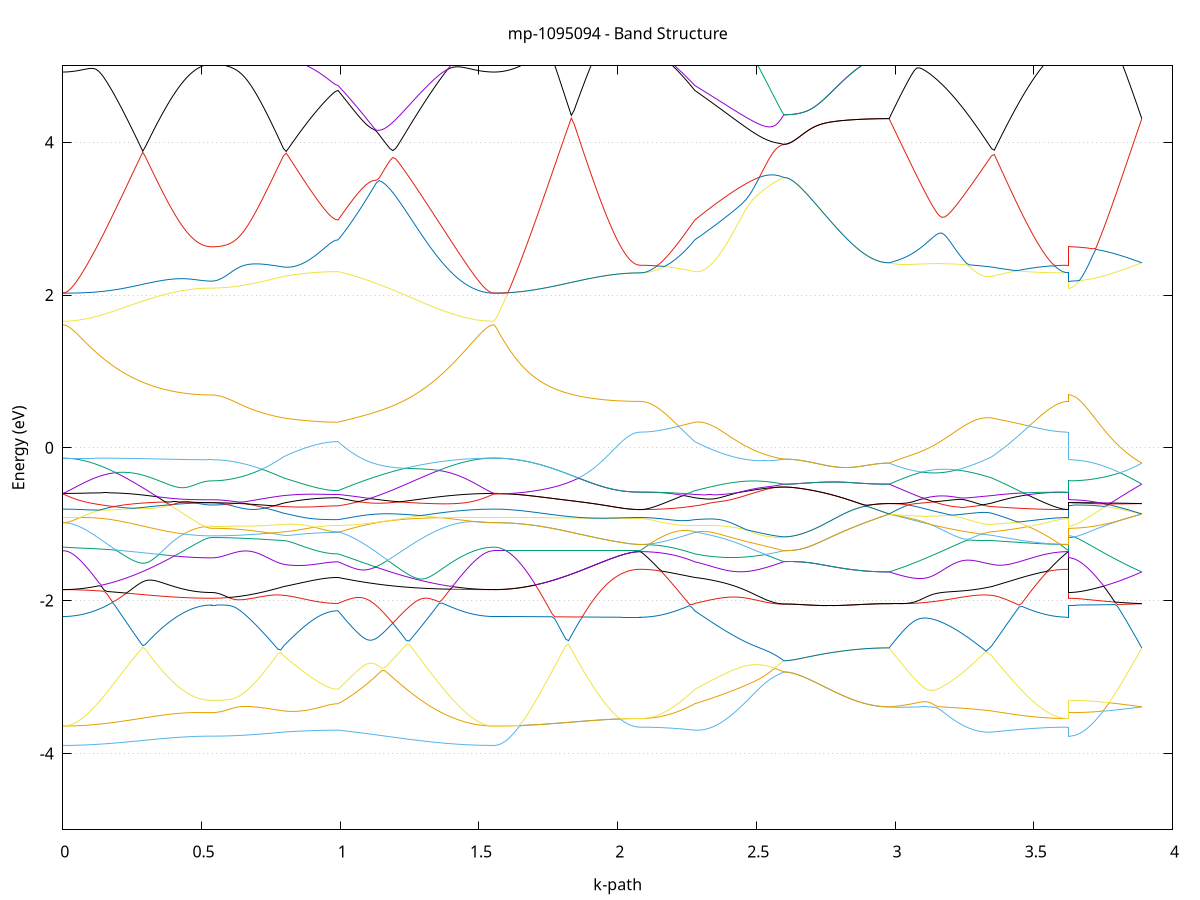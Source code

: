 set title 'mp-1095094 - Band Structure'
set xlabel 'k-path'
set ylabel 'Energy (eV)'
set grid y
set yrange [-5:5]
set terminal png size 800,600
set output 'mp-1095094_bands_gnuplot.png'
plot '-' using 1:2 with lines notitle, '-' using 1:2 with lines notitle, '-' using 1:2 with lines notitle, '-' using 1:2 with lines notitle, '-' using 1:2 with lines notitle, '-' using 1:2 with lines notitle, '-' using 1:2 with lines notitle, '-' using 1:2 with lines notitle, '-' using 1:2 with lines notitle, '-' using 1:2 with lines notitle, '-' using 1:2 with lines notitle, '-' using 1:2 with lines notitle, '-' using 1:2 with lines notitle, '-' using 1:2 with lines notitle, '-' using 1:2 with lines notitle, '-' using 1:2 with lines notitle, '-' using 1:2 with lines notitle, '-' using 1:2 with lines notitle, '-' using 1:2 with lines notitle, '-' using 1:2 with lines notitle, '-' using 1:2 with lines notitle, '-' using 1:2 with lines notitle, '-' using 1:2 with lines notitle, '-' using 1:2 with lines notitle, '-' using 1:2 with lines notitle, '-' using 1:2 with lines notitle, '-' using 1:2 with lines notitle, '-' using 1:2 with lines notitle, '-' using 1:2 with lines notitle, '-' using 1:2 with lines notitle, '-' using 1:2 with lines notitle, '-' using 1:2 with lines notitle, '-' using 1:2 with lines notitle, '-' using 1:2 with lines notitle, '-' using 1:2 with lines notitle, '-' using 1:2 with lines notitle, '-' using 1:2 with lines notitle, '-' using 1:2 with lines notitle, '-' using 1:2 with lines notitle, '-' using 1:2 with lines notitle, '-' using 1:2 with lines notitle, '-' using 1:2 with lines notitle, '-' using 1:2 with lines notitle, '-' using 1:2 with lines notitle, '-' using 1:2 with lines notitle, '-' using 1:2 with lines notitle, '-' using 1:2 with lines notitle, '-' using 1:2 with lines notitle, '-' using 1:2 with lines notitle, '-' using 1:2 with lines notitle, '-' using 1:2 with lines notitle, '-' using 1:2 with lines notitle, '-' using 1:2 with lines notitle, '-' using 1:2 with lines notitle, '-' using 1:2 with lines notitle, '-' using 1:2 with lines notitle, '-' using 1:2 with lines notitle, '-' using 1:2 with lines notitle, '-' using 1:2 with lines notitle, '-' using 1:2 with lines notitle, '-' using 1:2 with lines notitle, '-' using 1:2 with lines notitle, '-' using 1:2 with lines notitle, '-' using 1:2 with lines notitle, '-' using 1:2 with lines notitle, '-' using 1:2 with lines notitle, '-' using 1:2 with lines notitle, '-' using 1:2 with lines notitle, '-' using 1:2 with lines notitle, '-' using 1:2 with lines notitle, '-' using 1:2 with lines notitle, '-' using 1:2 with lines notitle, '-' using 1:2 with lines notitle, '-' using 1:2 with lines notitle, '-' using 1:2 with lines notitle, '-' using 1:2 with lines notitle, '-' using 1:2 with lines notitle, '-' using 1:2 with lines notitle, '-' using 1:2 with lines notitle, '-' using 1:2 with lines notitle, '-' using 1:2 with lines notitle, '-' using 1:2 with lines notitle, '-' using 1:2 with lines notitle, '-' using 1:2 with lines notitle, '-' using 1:2 with lines notitle, '-' using 1:2 with lines notitle, '-' using 1:2 with lines notitle, '-' using 1:2 with lines notitle, '-' using 1:2 with lines notitle, '-' using 1:2 with lines notitle, '-' using 1:2 with lines notitle, '-' using 1:2 with lines notitle, '-' using 1:2 with lines notitle, '-' using 1:2 with lines notitle, '-' using 1:2 with lines notitle, '-' using 1:2 with lines notitle
0.000000 -21.524041
0.009941 -21.524041
0.019882 -21.524041
0.029822 -21.524041
0.039763 -21.524041
0.049704 -21.524041
0.059645 -21.524041
0.069585 -21.524041
0.079526 -21.524041
0.089467 -21.524041
0.099408 -21.524041
0.109348 -21.524041
0.119289 -21.524041
0.129230 -21.524041
0.139171 -21.523941
0.149112 -21.523941
0.159052 -21.523941
0.168993 -21.523941
0.178934 -21.523941
0.188875 -21.523941
0.198815 -21.523941
0.208756 -21.523841
0.218697 -21.523841
0.228638 -21.523841
0.238578 -21.523841
0.248519 -21.523841
0.258460 -21.523841
0.268401 -21.523841
0.278341 -21.523741
0.288282 -21.523741
0.298223 -21.523741
0.308164 -21.523741
0.318105 -21.523741
0.328045 -21.523741
0.337986 -21.523741
0.347927 -21.523641
0.357868 -21.523641
0.367808 -21.523641
0.377749 -21.523641
0.387690 -21.523641
0.397631 -21.523641
0.407571 -21.523641
0.417512 -21.523641
0.427453 -21.523641
0.437394 -21.523641
0.447335 -21.523641
0.457275 -21.523541
0.467216 -21.523541
0.477157 -21.523541
0.487098 -21.523541
0.497038 -21.523541
0.506979 -21.523541
0.516920 -21.523541
0.526861 -21.523541
0.536801 -21.523541
0.536801 -21.523541
0.546749 -21.523541
0.556696 -21.523541
0.566643 -21.523541
0.576590 -21.523541
0.586538 -21.523541
0.596485 -21.523541
0.606432 -21.523541
0.616380 -21.523541
0.626327 -21.523541
0.636274 -21.523541
0.646221 -21.523441
0.656169 -21.523441
0.666116 -21.523441
0.676063 -21.523441
0.686011 -21.523441
0.695958 -21.523441
0.705905 -21.523441
0.715852 -21.523341
0.725800 -21.523341
0.735747 -21.523341
0.745694 -21.523341
0.755641 -21.523341
0.765589 -21.523341
0.775536 -21.523241
0.785483 -21.523241
0.795431 -21.523241
0.795431 -21.523241
0.805265 -21.523241
0.815100 -21.523241
0.824935 -21.523241
0.834770 -21.523141
0.844605 -21.523141
0.854440 -21.523141
0.864275 -21.523141
0.874110 -21.523141
0.883944 -21.523141
0.893779 -21.523141
0.903614 -21.523141
0.913449 -21.523141
0.923284 -21.523141
0.933119 -21.523141
0.942954 -21.523141
0.952789 -21.523141
0.962623 -21.523141
0.972458 -21.523141
0.982293 -21.523141
0.992128 -21.523141
0.992128 -21.523141
1.001996 -21.523141
1.011863 -21.523141
1.021731 -21.523141
1.031598 -21.523141
1.041466 -21.523141
1.051334 -21.523241
1.061201 -21.523241
1.071069 -21.523241
1.080937 -21.523241
1.090804 -21.523341
1.100672 -21.523341
1.110539 -21.523341
1.120407 -21.523341
1.130275 -21.523341
1.140142 -21.523441
1.150010 -21.523441
1.159878 -21.523441
1.169745 -21.523441
1.179613 -21.523541
1.189480 -21.523541
1.199348 -21.523541
1.209216 -21.523541
1.219083 -21.523641
1.228951 -21.523641
1.238819 -21.523641
1.248686 -21.523641
1.258554 -21.523641
1.268421 -21.523741
1.278289 -21.523741
1.288157 -21.523741
1.298024 -21.523741
1.307892 -21.523841
1.317759 -21.523841
1.327627 -21.523841
1.337495 -21.523841
1.347362 -21.523841
1.357230 -21.523841
1.367098 -21.523941
1.376965 -21.523941
1.386833 -21.523941
1.396700 -21.523941
1.406568 -21.523941
1.416436 -21.523941
1.426303 -21.524041
1.436171 -21.524041
1.446039 -21.524041
1.455906 -21.524041
1.465774 -21.524041
1.475641 -21.524041
1.485509 -21.524041
1.495377 -21.524041
1.505244 -21.524041
1.515112 -21.524041
1.524979 -21.524041
1.534847 -21.524041
1.544715 -21.524041
1.554582 -21.524041
1.554582 -21.524041
1.564525 -21.524041
1.574467 -21.524041
1.584409 -21.524041
1.594351 -21.524041
1.604294 -21.524041
1.614236 -21.524041
1.624178 -21.523941
1.634120 -21.523941
1.644063 -21.523941
1.654005 -21.523841
1.663947 -21.523841
1.673889 -21.523841
1.683832 -21.523741
1.693774 -21.523741
1.703716 -21.523641
1.713658 -21.523641
1.723601 -21.523541
1.733543 -21.523541
1.743485 -21.523441
1.753427 -21.523341
1.763370 -21.523341
1.773312 -21.523241
1.783254 -21.523141
1.793196 -21.523141
1.803139 -21.523041
1.813081 -21.522941
1.823023 -21.522941
1.832965 -21.522841
1.842908 -21.522741
1.852850 -21.522741
1.862792 -21.522641
1.872734 -21.522541
1.882677 -21.522541
1.892619 -21.522441
1.902561 -21.522441
1.912503 -21.522341
1.922446 -21.522441
1.932388 -21.522541
1.942330 -21.522541
1.952272 -21.522541
1.962215 -21.522641
1.972157 -21.522641
1.982099 -21.522741
1.992041 -21.522741
2.001984 -21.522741
2.011926 -21.522841
2.021868 -21.522841
2.031810 -21.522841
2.041753 -21.522841
2.051695 -21.522941
2.061637 -21.522941
2.071579 -21.522941
2.081522 -21.522941
2.081522 -21.522941
2.091356 -21.522941
2.101191 -21.522941
2.111026 -21.522941
2.120861 -21.522941
2.130696 -21.522941
2.140531 -21.522941
2.150366 -21.522941
2.160201 -21.522941
2.170035 -21.522941
2.179870 -21.522941
2.189705 -21.522941
2.199540 -21.522941
2.209375 -21.523041
2.219210 -21.523041
2.229045 -21.523041
2.238880 -21.523041
2.248714 -21.523041
2.258549 -21.523041
2.268384 -21.523041
2.278219 -21.523141
2.278219 -21.523141
2.287938 -21.523141
2.297657 -21.523141
2.307375 -21.523141
2.317094 -21.523141
2.326813 -21.523141
2.336532 -21.523141
2.346250 -21.523141
2.355969 -21.523141
2.365688 -21.523041
2.375407 -21.523041
2.385125 -21.523041
2.394844 -21.523041
2.404563 -21.523041
2.414282 -21.523041
2.424000 -21.522941
2.433719 -21.522941
2.443438 -21.522941
2.453157 -21.522941
2.462876 -21.522841
2.472594 -21.522841
2.482313 -21.522841
2.492032 -21.522741
2.501751 -21.522741
2.511469 -21.522741
2.521188 -21.522641
2.530907 -21.522641
2.540626 -21.522641
2.550344 -21.522541
2.560063 -21.522541
2.569782 -21.522441
2.579501 -21.522441
2.589219 -21.522441
2.598938 -21.522341
2.598938 -21.522341
2.608927 -21.522341
2.618916 -21.522341
2.628905 -21.522341
2.638894 -21.522341
2.648882 -21.522341
2.658871 -21.522341
2.668860 -21.522341
2.678849 -21.522341
2.688838 -21.522341
2.698827 -21.522341
2.708815 -21.522341
2.718804 -21.522341
2.728793 -21.522341
2.738782 -21.522341
2.748771 -21.522341
2.758760 -21.522341
2.768748 -21.522341
2.778737 -21.522441
2.788726 -21.522441
2.798715 -21.522441
2.808704 -21.522441
2.818693 -21.522441
2.828681 -21.522441
2.838670 -21.522441
2.848659 -21.522441
2.858648 -21.522441
2.868637 -21.522441
2.878626 -21.522441
2.888615 -21.522441
2.898603 -21.522441
2.908592 -21.522441
2.918581 -21.522441
2.928570 -21.522441
2.938559 -21.522441
2.948548 -21.522441
2.958536 -21.522441
2.968525 -21.522441
2.978514 -21.522441
2.978514 -21.522441
2.988492 -21.522441
2.998471 -21.522541
3.008449 -21.522541
3.018427 -21.522641
3.028405 -21.522641
3.038384 -21.522741
3.048362 -21.522741
3.058340 -21.522741
3.068318 -21.522841
3.078297 -21.522841
3.088275 -21.522941
3.098253 -21.522941
3.108231 -21.522941
3.118210 -21.523041
3.128188 -21.523041
3.138166 -21.523041
3.148144 -21.523141
3.158123 -21.523141
3.168101 -21.523141
3.178079 -21.523141
3.188057 -21.523141
3.198036 -21.523241
3.208014 -21.523241
3.217992 -21.523241
3.227970 -21.523241
3.237949 -21.523241
3.247927 -21.523241
3.257905 -21.523241
3.267883 -21.523241
3.277862 -21.523241
3.287840 -21.523241
3.297818 -21.523241
3.307796 -21.523241
3.317775 -21.523241
3.327753 -21.523241
3.337731 -21.523241
3.347709 -21.523241
3.347709 -21.523241
3.357644 -21.523241
3.367579 -21.523241
3.377514 -21.523141
3.387448 -21.523141
3.397383 -21.523141
3.407318 -21.523141
3.417253 -21.523141
3.427187 -21.523041
3.437122 -21.523041
3.447057 -21.523041
3.456991 -21.523041
3.466926 -21.523041
3.476861 -21.523041
3.486796 -21.523041
3.496730 -21.523041
3.506665 -21.522941
3.516600 -21.522941
3.526535 -21.522941
3.536469 -21.522941
3.546404 -21.522941
3.556339 -21.522941
3.566273 -21.522941
3.576208 -21.522941
3.586143 -21.522941
3.596078 -21.522941
3.606012 -21.522941
3.615947 -21.522941
3.625882 -21.522941
3.625882 -21.523541
3.635640 -21.523541
3.645398 -21.523541
3.655156 -21.523541
3.664914 -21.523541
3.674672 -21.523541
3.684431 -21.523441
3.694189 -21.523441
3.703947 -21.523441
3.713705 -21.523441
3.723463 -21.523341
3.733221 -21.523341
3.742979 -21.523341
3.752738 -21.523241
3.762496 -21.523241
3.772254 -21.523141
3.782012 -21.523141
3.791770 -21.523041
3.801528 -21.523041
3.811286 -21.522941
3.821044 -21.522841
3.830803 -21.522841
3.840561 -21.522741
3.850319 -21.522741
3.860077 -21.522641
3.869835 -21.522541
3.879593 -21.522541
3.889351 -21.522441
e
0.000000 -21.520641
0.009941 -21.520641
0.019882 -21.520641
0.029822 -21.520641
0.039763 -21.520641
0.049704 -21.520641
0.059645 -21.520641
0.069585 -21.520641
0.079526 -21.520641
0.089467 -21.520641
0.099408 -21.520641
0.109348 -21.520741
0.119289 -21.520741
0.129230 -21.520741
0.139171 -21.520741
0.149112 -21.520741
0.159052 -21.520741
0.168993 -21.520741
0.178934 -21.520741
0.188875 -21.520841
0.198815 -21.520841
0.208756 -21.520841
0.218697 -21.520841
0.228638 -21.520841
0.238578 -21.520941
0.248519 -21.520941
0.258460 -21.520941
0.268401 -21.520941
0.278341 -21.520941
0.288282 -21.521041
0.298223 -21.521041
0.308164 -21.521041
0.318105 -21.521041
0.328045 -21.521041
0.337986 -21.521041
0.347927 -21.521141
0.357868 -21.521141
0.367808 -21.521141
0.377749 -21.521141
0.387690 -21.521141
0.397631 -21.521141
0.407571 -21.521241
0.417512 -21.521241
0.427453 -21.521241
0.437394 -21.521241
0.447335 -21.521241
0.457275 -21.521241
0.467216 -21.521241
0.477157 -21.521241
0.487098 -21.521341
0.497038 -21.521341
0.506979 -21.521341
0.516920 -21.521341
0.526861 -21.521341
0.536801 -21.521341
0.536801 -21.521341
0.546749 -21.521341
0.556696 -21.521341
0.566643 -21.521341
0.576590 -21.521341
0.586538 -21.521341
0.596485 -21.521341
0.606432 -21.521341
0.616380 -21.521341
0.626327 -21.521341
0.636274 -21.521341
0.646221 -21.521341
0.656169 -21.521341
0.666116 -21.521341
0.676063 -21.521341
0.686011 -21.521341
0.695958 -21.521441
0.705905 -21.521441
0.715852 -21.521441
0.725800 -21.521441
0.735747 -21.521441
0.745694 -21.521441
0.755641 -21.521441
0.765589 -21.521441
0.775536 -21.521541
0.785483 -21.521541
0.795431 -21.521541
0.795431 -21.521541
0.805265 -21.521541
0.815100 -21.521541
0.824935 -21.521541
0.834770 -21.521541
0.844605 -21.521541
0.854440 -21.521541
0.864275 -21.521541
0.874110 -21.521641
0.883944 -21.521641
0.893779 -21.521641
0.903614 -21.521641
0.913449 -21.521641
0.923284 -21.521641
0.933119 -21.521641
0.942954 -21.521641
0.952789 -21.521641
0.962623 -21.521641
0.972458 -21.521641
0.982293 -21.521641
0.992128 -21.521641
0.992128 -21.521641
1.001996 -21.521641
1.011863 -21.521641
1.021731 -21.521541
1.031598 -21.521541
1.041466 -21.521541
1.051334 -21.521541
1.061201 -21.521541
1.071069 -21.521441
1.080937 -21.521441
1.090804 -21.521441
1.100672 -21.521441
1.110539 -21.521341
1.120407 -21.521341
1.130275 -21.521341
1.140142 -21.521341
1.150010 -21.521241
1.159878 -21.521241
1.169745 -21.521241
1.179613 -21.521241
1.189480 -21.521141
1.199348 -21.521141
1.209216 -21.521141
1.219083 -21.521141
1.228951 -21.521141
1.238819 -21.521041
1.248686 -21.521041
1.258554 -21.521041
1.268421 -21.521041
1.278289 -21.520941
1.288157 -21.520941
1.298024 -21.520941
1.307892 -21.520941
1.317759 -21.520941
1.327627 -21.520841
1.337495 -21.520841
1.347362 -21.520841
1.357230 -21.520841
1.367098 -21.520841
1.376965 -21.520741
1.386833 -21.520741
1.396700 -21.520741
1.406568 -21.520741
1.416436 -21.520741
1.426303 -21.520741
1.436171 -21.520741
1.446039 -21.520741
1.455906 -21.520641
1.465774 -21.520641
1.475641 -21.520641
1.485509 -21.520641
1.495377 -21.520641
1.505244 -21.520641
1.515112 -21.520641
1.524979 -21.520641
1.534847 -21.520641
1.544715 -21.520641
1.554582 -21.520641
1.554582 -21.520641
1.564525 -21.520641
1.574467 -21.520641
1.584409 -21.520641
1.594351 -21.520641
1.604294 -21.520641
1.614236 -21.520741
1.624178 -21.520741
1.634120 -21.520741
1.644063 -21.520841
1.654005 -21.520841
1.663947 -21.520841
1.673889 -21.520941
1.683832 -21.520941
1.693774 -21.521041
1.703716 -21.521041
1.713658 -21.521141
1.723601 -21.521141
1.733543 -21.521241
1.743485 -21.521341
1.753427 -21.521341
1.763370 -21.521441
1.773312 -21.521441
1.783254 -21.521541
1.793196 -21.521641
1.803139 -21.521641
1.813081 -21.521741
1.823023 -21.521841
1.832965 -21.521841
1.842908 -21.521941
1.852850 -21.522041
1.862792 -21.522041
1.872734 -21.522141
1.882677 -21.522241
1.892619 -21.522241
1.902561 -21.522341
1.912503 -21.522341
1.922446 -21.522241
1.932388 -21.522241
1.942330 -21.522141
1.952272 -21.522141
1.962215 -21.522041
1.972157 -21.522041
1.982099 -21.522041
1.992041 -21.521941
2.001984 -21.521941
2.011926 -21.521941
2.021868 -21.521841
2.031810 -21.521841
2.041753 -21.521841
2.051695 -21.521841
2.061637 -21.521841
2.071579 -21.521841
2.081522 -21.521841
2.081522 -21.521841
2.091356 -21.521841
2.101191 -21.521841
2.111026 -21.521841
2.120861 -21.521841
2.130696 -21.521841
2.140531 -21.521841
2.150366 -21.521741
2.160201 -21.521741
2.170035 -21.521741
2.179870 -21.521741
2.189705 -21.521741
2.199540 -21.521741
2.209375 -21.521741
2.219210 -21.521741
2.229045 -21.521741
2.238880 -21.521741
2.248714 -21.521641
2.258549 -21.521641
2.268384 -21.521641
2.278219 -21.521641
2.278219 -21.521641
2.287938 -21.521641
2.297657 -21.521641
2.307375 -21.521641
2.317094 -21.521641
2.326813 -21.521641
2.336532 -21.521641
2.346250 -21.521641
2.355969 -21.521641
2.365688 -21.521641
2.375407 -21.521641
2.385125 -21.521641
2.394844 -21.521641
2.404563 -21.521741
2.414282 -21.521741
2.424000 -21.521741
2.433719 -21.521741
2.443438 -21.521741
2.453157 -21.521841
2.462876 -21.521841
2.472594 -21.521841
2.482313 -21.521941
2.492032 -21.521941
2.501751 -21.521941
2.511469 -21.522041
2.521188 -21.522041
2.530907 -21.522041
2.540626 -21.522141
2.550344 -21.522141
2.560063 -21.522241
2.569782 -21.522241
2.579501 -21.522241
2.589219 -21.522341
2.598938 -21.522341
2.598938 -21.522341
2.608927 -21.522341
2.618916 -21.522341
2.628905 -21.522341
2.638894 -21.522341
2.648882 -21.522341
2.658871 -21.522341
2.668860 -21.522341
2.678849 -21.522341
2.688838 -21.522341
2.698827 -21.522341
2.708815 -21.522341
2.718804 -21.522341
2.728793 -21.522341
2.738782 -21.522341
2.748771 -21.522341
2.758760 -21.522341
2.768748 -21.522341
2.778737 -21.522441
2.788726 -21.522441
2.798715 -21.522441
2.808704 -21.522441
2.818693 -21.522441
2.828681 -21.522441
2.838670 -21.522441
2.848659 -21.522441
2.858648 -21.522441
2.868637 -21.522441
2.878626 -21.522441
2.888615 -21.522441
2.898603 -21.522441
2.908592 -21.522441
2.918581 -21.522441
2.928570 -21.522441
2.938559 -21.522441
2.948548 -21.522441
2.958536 -21.522441
2.968525 -21.522441
2.978514 -21.522441
2.978514 -21.522441
2.988492 -21.522341
2.998471 -21.522341
3.008449 -21.522341
3.018427 -21.522241
3.028405 -21.522241
3.038384 -21.522141
3.048362 -21.522141
3.058340 -21.522041
3.068318 -21.522041
3.078297 -21.521941
3.088275 -21.521941
3.098253 -21.521941
3.108231 -21.521841
3.118210 -21.521841
3.128188 -21.521841
3.138166 -21.521741
3.148144 -21.521741
3.158123 -21.521741
3.168101 -21.521641
3.178079 -21.521641
3.188057 -21.521641
3.198036 -21.521641
3.208014 -21.521641
3.217992 -21.521541
3.227970 -21.521541
3.237949 -21.521541
3.247927 -21.521541
3.257905 -21.521541
3.267883 -21.521541
3.277862 -21.521541
3.287840 -21.521541
3.297818 -21.521541
3.307796 -21.521541
3.317775 -21.521541
3.327753 -21.521541
3.337731 -21.521541
3.347709 -21.521541
3.347709 -21.521541
3.357644 -21.521541
3.367579 -21.521541
3.377514 -21.521541
3.387448 -21.521541
3.397383 -21.521641
3.407318 -21.521641
3.417253 -21.521641
3.427187 -21.521641
3.437122 -21.521641
3.447057 -21.521641
3.456991 -21.521641
3.466926 -21.521741
3.476861 -21.521741
3.486796 -21.521741
3.496730 -21.521741
3.506665 -21.521741
3.516600 -21.521741
3.526535 -21.521741
3.536469 -21.521741
3.546404 -21.521741
3.556339 -21.521741
3.566273 -21.521841
3.576208 -21.521841
3.586143 -21.521841
3.596078 -21.521841
3.606012 -21.521841
3.615947 -21.521841
3.625882 -21.521841
3.625882 -21.521341
3.635640 -21.521341
3.645398 -21.521341
3.655156 -21.521341
3.664914 -21.521341
3.674672 -21.521341
3.684431 -21.521341
3.694189 -21.521441
3.703947 -21.521441
3.713705 -21.521441
3.723463 -21.521541
3.733221 -21.521541
3.742979 -21.521541
3.752738 -21.521641
3.762496 -21.521641
3.772254 -21.521741
3.782012 -21.521741
3.791770 -21.521841
3.801528 -21.521841
3.811286 -21.521941
3.821044 -21.521941
3.830803 -21.522041
3.840561 -21.522141
3.850319 -21.522141
3.860077 -21.522241
3.869835 -21.522341
3.879593 -21.522341
3.889351 -21.522441
e
0.000000 -21.511941
0.009941 -21.511941
0.019882 -21.511941
0.029822 -21.511941
0.039763 -21.511941
0.049704 -21.511941
0.059645 -21.511941
0.069585 -21.511941
0.079526 -21.511941
0.089467 -21.511841
0.099408 -21.511841
0.109348 -21.511841
0.119289 -21.511741
0.129230 -21.511741
0.139171 -21.511741
0.149112 -21.511641
0.159052 -21.511641
0.168993 -21.511641
0.178934 -21.511541
0.188875 -21.511541
0.198815 -21.511441
0.208756 -21.511441
0.218697 -21.511341
0.228638 -21.511341
0.238578 -21.511241
0.248519 -21.511241
0.258460 -21.511141
0.268401 -21.511141
0.278341 -21.511041
0.288282 -21.511041
0.298223 -21.510941
0.308164 -21.510941
0.318105 -21.510841
0.328045 -21.510841
0.337986 -21.510741
0.347927 -21.510741
0.357868 -21.510741
0.367808 -21.510641
0.377749 -21.510641
0.387690 -21.510541
0.397631 -21.510541
0.407571 -21.510541
0.417512 -21.510441
0.427453 -21.510441
0.437394 -21.510441
0.447335 -21.510341
0.457275 -21.510341
0.467216 -21.510341
0.477157 -21.510341
0.487098 -21.510341
0.497038 -21.510241
0.506979 -21.510241
0.516920 -21.510241
0.526861 -21.510241
0.536801 -21.510241
0.536801 -21.510241
0.546749 -21.510241
0.556696 -21.510241
0.566643 -21.510241
0.576590 -21.510241
0.586538 -21.510241
0.596485 -21.510341
0.606432 -21.510341
0.616380 -21.510341
0.626327 -21.510341
0.636274 -21.510441
0.646221 -21.510441
0.656169 -21.510441
0.666116 -21.510441
0.676063 -21.510541
0.686011 -21.510541
0.695958 -21.510641
0.705905 -21.510641
0.715852 -21.510741
0.725800 -21.510741
0.735747 -21.510741
0.745694 -21.510841
0.755641 -21.510841
0.765589 -21.510941
0.775536 -21.510941
0.785483 -21.511041
0.795431 -21.511041
0.795431 -21.511041
0.805265 -21.511141
0.815100 -21.511141
0.824935 -21.511141
0.834770 -21.511241
0.844605 -21.511241
0.854440 -21.511241
0.864275 -21.511341
0.874110 -21.511341
0.883944 -21.511341
0.893779 -21.511341
0.903614 -21.511341
0.913449 -21.511441
0.923284 -21.511441
0.933119 -21.511441
0.942954 -21.511441
0.952789 -21.511441
0.962623 -21.511441
0.972458 -21.511441
0.982293 -21.511441
0.992128 -21.511441
0.992128 -21.511441
1.001996 -21.511441
1.011863 -21.511341
1.021731 -21.511341
1.031598 -21.511241
1.041466 -21.511241
1.051334 -21.511141
1.061201 -21.511041
1.071069 -21.511041
1.080937 -21.510941
1.090804 -21.510841
1.100672 -21.510841
1.110539 -21.510741
1.120407 -21.510741
1.130275 -21.510641
1.140142 -21.510541
1.150010 -21.510541
1.159878 -21.510441
1.169745 -21.510341
1.179613 -21.510341
1.189480 -21.510441
1.199348 -21.510541
1.209216 -21.510541
1.219083 -21.510641
1.228951 -21.510641
1.238819 -21.510741
1.248686 -21.510841
1.258554 -21.510841
1.268421 -21.510941
1.278289 -21.511041
1.288157 -21.511041
1.298024 -21.511141
1.307892 -21.511141
1.317759 -21.511241
1.327627 -21.511341
1.337495 -21.511341
1.347362 -21.511441
1.357230 -21.511441
1.367098 -21.511541
1.376965 -21.511541
1.386833 -21.511641
1.396700 -21.511641
1.406568 -21.511641
1.416436 -21.511741
1.426303 -21.511741
1.436171 -21.511841
1.446039 -21.511841
1.455906 -21.511841
1.465774 -21.511841
1.475641 -21.511941
1.485509 -21.511941
1.495377 -21.511941
1.505244 -21.511941
1.515112 -21.511941
1.524979 -21.511941
1.534847 -21.511941
1.544715 -21.511941
1.554582 -21.511941
1.554582 -21.511941
1.564525 -21.511941
1.574467 -21.511941
1.584409 -21.511941
1.594351 -21.511941
1.604294 -21.511941
1.614236 -21.511941
1.624178 -21.511941
1.634120 -21.511941
1.644063 -21.511941
1.654005 -21.511941
1.663947 -21.511941
1.673889 -21.511941
1.683832 -21.511941
1.693774 -21.511941
1.703716 -21.511941
1.713658 -21.511941
1.723601 -21.511941
1.733543 -21.511941
1.743485 -21.511941
1.753427 -21.511941
1.763370 -21.511941
1.773312 -21.511941
1.783254 -21.511941
1.793196 -21.511941
1.803139 -21.511941
1.813081 -21.511941
1.823023 -21.511941
1.832965 -21.511941
1.842908 -21.511941
1.852850 -21.511941
1.862792 -21.511941
1.872734 -21.511941
1.882677 -21.511941
1.892619 -21.511941
1.902561 -21.511941
1.912503 -21.511941
1.922446 -21.511941
1.932388 -21.511941
1.942330 -21.511941
1.952272 -21.511941
1.962215 -21.511941
1.972157 -21.511941
1.982099 -21.511941
1.992041 -21.511941
2.001984 -21.511941
2.011926 -21.511941
2.021868 -21.511941
2.031810 -21.511941
2.041753 -21.511941
2.051695 -21.511941
2.061637 -21.511941
2.071579 -21.511941
2.081522 -21.511941
2.081522 -21.511941
2.091356 -21.511941
2.101191 -21.511941
2.111026 -21.511941
2.120861 -21.511941
2.130696 -21.511941
2.140531 -21.511941
2.150366 -21.511941
2.160201 -21.511841
2.170035 -21.511841
2.179870 -21.511841
2.189705 -21.511841
2.199540 -21.511741
2.209375 -21.511741
2.219210 -21.511741
2.229045 -21.511641
2.238880 -21.511641
2.248714 -21.511641
2.258549 -21.511541
2.268384 -21.511541
2.278219 -21.511441
2.278219 -21.511441
2.287938 -21.511441
2.297657 -21.511441
2.307375 -21.511341
2.317094 -21.511341
2.326813 -21.511341
2.336532 -21.511241
2.346250 -21.511241
2.355969 -21.511241
2.365688 -21.511141
2.375407 -21.511141
2.385125 -21.511141
2.394844 -21.511141
2.404563 -21.511041
2.414282 -21.511041
2.424000 -21.510941
2.433719 -21.510941
2.443438 -21.510941
2.453157 -21.510841
2.462876 -21.510841
2.472594 -21.510841
2.482313 -21.510741
2.492032 -21.510741
2.501751 -21.510741
2.511469 -21.510641
2.521188 -21.510641
2.530907 -21.510641
2.540626 -21.510541
2.550344 -21.510541
2.560063 -21.510441
2.569782 -21.510441
2.579501 -21.510441
2.589219 -21.510341
2.598938 -21.510341
2.598938 -21.510341
2.608927 -21.510341
2.618916 -21.510341
2.628905 -21.510341
2.638894 -21.510341
2.648882 -21.510341
2.658871 -21.510341
2.668860 -21.510341
2.678849 -21.510341
2.688838 -21.510341
2.698827 -21.510341
2.708815 -21.510341
2.718804 -21.510341
2.728793 -21.510341
2.738782 -21.510341
2.748771 -21.510341
2.758760 -21.510341
2.768748 -21.510341
2.778737 -21.510341
2.788726 -21.510241
2.798715 -21.510241
2.808704 -21.510241
2.818693 -21.510241
2.828681 -21.510241
2.838670 -21.510241
2.848659 -21.510241
2.858648 -21.510241
2.868637 -21.510241
2.878626 -21.510241
2.888615 -21.510241
2.898603 -21.510241
2.908592 -21.510241
2.918581 -21.510241
2.928570 -21.510241
2.938559 -21.510241
2.948548 -21.510241
2.958536 -21.510241
2.968525 -21.510241
2.978514 -21.510241
2.978514 -21.510241
2.988492 -21.510241
2.998471 -21.510241
3.008449 -21.510241
3.018427 -21.510241
3.028405 -21.510241
3.038384 -21.510241
3.048362 -21.510241
3.058340 -21.510341
3.068318 -21.510341
3.078297 -21.510341
3.088275 -21.510341
3.098253 -21.510341
3.108231 -21.510341
3.118210 -21.510341
3.128188 -21.510441
3.138166 -21.510441
3.148144 -21.510441
3.158123 -21.510441
3.168101 -21.510541
3.178079 -21.510541
3.188057 -21.510541
3.198036 -21.510541
3.208014 -21.510641
3.217992 -21.510641
3.227970 -21.510641
3.237949 -21.510741
3.247927 -21.510741
3.257905 -21.510741
3.267883 -21.510841
3.277862 -21.510841
3.287840 -21.510841
3.297818 -21.510941
3.307796 -21.510941
3.317775 -21.510941
3.327753 -21.511041
3.337731 -21.511041
3.347709 -21.511041
3.347709 -21.511041
3.357644 -21.511141
3.367579 -21.511141
3.377514 -21.511241
3.387448 -21.511241
3.397383 -21.511341
3.407318 -21.511341
3.417253 -21.511441
3.427187 -21.511441
3.437122 -21.511541
3.447057 -21.511541
3.456991 -21.511641
3.466926 -21.511641
3.476861 -21.511641
3.486796 -21.511741
3.496730 -21.511741
3.506665 -21.511741
3.516600 -21.511841
3.526535 -21.511841
3.536469 -21.511841
3.546404 -21.511841
3.556339 -21.511941
3.566273 -21.511941
3.576208 -21.511941
3.586143 -21.511941
3.596078 -21.511941
3.606012 -21.511941
3.615947 -21.511941
3.625882 -21.511941
3.625882 -21.510241
3.635640 -21.510241
3.645398 -21.510241
3.655156 -21.510241
3.664914 -21.510241
3.674672 -21.510241
3.684431 -21.510241
3.694189 -21.510241
3.703947 -21.510241
3.713705 -21.510241
3.723463 -21.510241
3.733221 -21.510241
3.742979 -21.510241
3.752738 -21.510241
3.762496 -21.510241
3.772254 -21.510241
3.782012 -21.510241
3.791770 -21.510241
3.801528 -21.510241
3.811286 -21.510241
3.821044 -21.510241
3.830803 -21.510241
3.840561 -21.510241
3.850319 -21.510241
3.860077 -21.510241
3.869835 -21.510241
3.879593 -21.510241
3.889351 -21.510241
e
0.000000 -21.508741
0.009941 -21.508741
0.019882 -21.508741
0.029822 -21.508741
0.039763 -21.508741
0.049704 -21.508741
0.059645 -21.508741
0.069585 -21.508741
0.079526 -21.508841
0.089467 -21.508841
0.099408 -21.508841
0.109348 -21.508841
0.119289 -21.508941
0.129230 -21.508941
0.139171 -21.508941
0.149112 -21.508941
0.159052 -21.509041
0.168993 -21.509041
0.178934 -21.509141
0.188875 -21.509141
0.198815 -21.509141
0.208756 -21.509241
0.218697 -21.509241
0.228638 -21.509341
0.238578 -21.509341
0.248519 -21.509441
0.258460 -21.509441
0.268401 -21.509541
0.278341 -21.509541
0.288282 -21.509541
0.298223 -21.509641
0.308164 -21.509641
0.318105 -21.509741
0.328045 -21.509741
0.337986 -21.509841
0.347927 -21.509841
0.357868 -21.509841
0.367808 -21.509941
0.377749 -21.509941
0.387690 -21.509941
0.397631 -21.510041
0.407571 -21.510041
0.417512 -21.510041
0.427453 -21.510141
0.437394 -21.510141
0.447335 -21.510141
0.457275 -21.510141
0.467216 -21.510141
0.477157 -21.510241
0.487098 -21.510241
0.497038 -21.510241
0.506979 -21.510241
0.516920 -21.510241
0.526861 -21.510241
0.536801 -21.510241
0.536801 -21.510241
0.546749 -21.510241
0.556696 -21.510241
0.566643 -21.510241
0.576590 -21.510241
0.586538 -21.510241
0.596485 -21.510241
0.606432 -21.510241
0.616380 -21.510141
0.626327 -21.510141
0.636274 -21.510141
0.646221 -21.510141
0.656169 -21.510041
0.666116 -21.510041
0.676063 -21.510041
0.686011 -21.509941
0.695958 -21.509941
0.705905 -21.509941
0.715852 -21.509841
0.725800 -21.509841
0.735747 -21.509841
0.745694 -21.509741
0.755641 -21.509741
0.765589 -21.509641
0.775536 -21.509641
0.785483 -21.509541
0.795431 -21.509541
0.795431 -21.509541
0.805265 -21.509541
0.815100 -21.509441
0.824935 -21.509441
0.834770 -21.509441
0.844605 -21.509441
0.854440 -21.509341
0.864275 -21.509341
0.874110 -21.509341
0.883944 -21.509341
0.893779 -21.509341
0.903614 -21.509241
0.913449 -21.509241
0.923284 -21.509241
0.933119 -21.509241
0.942954 -21.509241
0.952789 -21.509241
0.962623 -21.509241
0.972458 -21.509241
0.982293 -21.509241
0.992128 -21.509241
0.992128 -21.509241
1.001996 -21.509241
1.011863 -21.509341
1.021731 -21.509341
1.031598 -21.509441
1.041466 -21.509441
1.051334 -21.509541
1.061201 -21.509641
1.071069 -21.509641
1.080937 -21.509741
1.090804 -21.509741
1.100672 -21.509841
1.110539 -21.509941
1.120407 -21.509941
1.130275 -21.510041
1.140142 -21.510141
1.150010 -21.510141
1.159878 -21.510241
1.169745 -21.510241
1.179613 -21.510341
1.189480 -21.510241
1.199348 -21.510141
1.209216 -21.510141
1.219083 -21.510041
1.228951 -21.509941
1.238819 -21.509941
1.248686 -21.509841
1.258554 -21.509741
1.268421 -21.509741
1.278289 -21.509641
1.288157 -21.509641
1.298024 -21.509541
1.307892 -21.509441
1.317759 -21.509441
1.327627 -21.509341
1.337495 -21.509341
1.347362 -21.509241
1.357230 -21.509241
1.367098 -21.509141
1.376965 -21.509141
1.386833 -21.509041
1.396700 -21.509041
1.406568 -21.509041
1.416436 -21.508941
1.426303 -21.508941
1.436171 -21.508941
1.446039 -21.508841
1.455906 -21.508841
1.465774 -21.508841
1.475641 -21.508841
1.485509 -21.508741
1.495377 -21.508741
1.505244 -21.508741
1.515112 -21.508741
1.524979 -21.508741
1.534847 -21.508741
1.544715 -21.508741
1.554582 -21.508741
1.554582 -21.508741
1.564525 -21.508741
1.574467 -21.508741
1.584409 -21.508741
1.594351 -21.508741
1.604294 -21.508741
1.614236 -21.508741
1.624178 -21.508741
1.634120 -21.508741
1.644063 -21.508741
1.654005 -21.508741
1.663947 -21.508741
1.673889 -21.508741
1.683832 -21.508741
1.693774 -21.508741
1.703716 -21.508741
1.713658 -21.508741
1.723601 -21.508741
1.733543 -21.508741
1.743485 -21.508741
1.753427 -21.508741
1.763370 -21.508741
1.773312 -21.508741
1.783254 -21.508741
1.793196 -21.508741
1.803139 -21.508741
1.813081 -21.508741
1.823023 -21.508741
1.832965 -21.508741
1.842908 -21.508741
1.852850 -21.508741
1.862792 -21.508741
1.872734 -21.508741
1.882677 -21.508741
1.892619 -21.508741
1.902561 -21.508741
1.912503 -21.508741
1.922446 -21.508741
1.932388 -21.508741
1.942330 -21.508741
1.952272 -21.508741
1.962215 -21.508741
1.972157 -21.508741
1.982099 -21.508741
1.992041 -21.508741
2.001984 -21.508741
2.011926 -21.508741
2.021868 -21.508741
2.031810 -21.508741
2.041753 -21.508741
2.051695 -21.508741
2.061637 -21.508741
2.071579 -21.508741
2.081522 -21.508741
2.081522 -21.508741
2.091356 -21.508741
2.101191 -21.508741
2.111026 -21.508741
2.120861 -21.508741
2.130696 -21.508741
2.140531 -21.508741
2.150366 -21.508741
2.160201 -21.508841
2.170035 -21.508841
2.179870 -21.508841
2.189705 -21.508841
2.199540 -21.508941
2.209375 -21.508941
2.219210 -21.508941
2.229045 -21.509041
2.238880 -21.509041
2.248714 -21.509041
2.258549 -21.509141
2.268384 -21.509141
2.278219 -21.509241
2.278219 -21.509241
2.287938 -21.509241
2.297657 -21.509241
2.307375 -21.509341
2.317094 -21.509341
2.326813 -21.509341
2.336532 -21.509341
2.346250 -21.509441
2.355969 -21.509441
2.365688 -21.509441
2.375407 -21.509541
2.385125 -21.509541
2.394844 -21.509541
2.404563 -21.509641
2.414282 -21.509641
2.424000 -21.509641
2.433719 -21.509741
2.443438 -21.509741
2.453157 -21.509741
2.462876 -21.509841
2.472594 -21.509841
2.482313 -21.509841
2.492032 -21.509941
2.501751 -21.509941
2.511469 -21.510041
2.521188 -21.510041
2.530907 -21.510041
2.540626 -21.510141
2.550344 -21.510141
2.560063 -21.510141
2.569782 -21.510241
2.579501 -21.510241
2.589219 -21.510341
2.598938 -21.510341
2.598938 -21.510341
2.608927 -21.510341
2.618916 -21.510341
2.628905 -21.510341
2.638894 -21.510341
2.648882 -21.510341
2.658871 -21.510341
2.668860 -21.510341
2.678849 -21.510341
2.688838 -21.510341
2.698827 -21.510341
2.708815 -21.510341
2.718804 -21.510341
2.728793 -21.510341
2.738782 -21.510341
2.748771 -21.510341
2.758760 -21.510341
2.768748 -21.510341
2.778737 -21.510341
2.788726 -21.510241
2.798715 -21.510241
2.808704 -21.510241
2.818693 -21.510241
2.828681 -21.510241
2.838670 -21.510241
2.848659 -21.510241
2.858648 -21.510241
2.868637 -21.510241
2.878626 -21.510241
2.888615 -21.510241
2.898603 -21.510241
2.908592 -21.510241
2.918581 -21.510241
2.928570 -21.510241
2.938559 -21.510241
2.948548 -21.510241
2.958536 -21.510241
2.968525 -21.510241
2.978514 -21.510241
2.978514 -21.510241
2.988492 -21.510241
2.998471 -21.510241
3.008449 -21.510241
3.018427 -21.510241
3.028405 -21.510241
3.038384 -21.510241
3.048362 -21.510241
3.058340 -21.510241
3.068318 -21.510241
3.078297 -21.510241
3.088275 -21.510141
3.098253 -21.510141
3.108231 -21.510141
3.118210 -21.510141
3.128188 -21.510141
3.138166 -21.510141
3.148144 -21.510041
3.158123 -21.510041
3.168101 -21.510041
3.178079 -21.510041
3.188057 -21.510041
3.198036 -21.509941
3.208014 -21.509941
3.217992 -21.509941
3.227970 -21.509941
3.237949 -21.509841
3.247927 -21.509841
3.257905 -21.509841
3.267883 -21.509741
3.277862 -21.509741
3.287840 -21.509741
3.297818 -21.509741
3.307796 -21.509641
3.317775 -21.509641
3.327753 -21.509641
3.337731 -21.509541
3.347709 -21.509541
3.347709 -21.509541
3.357644 -21.509541
3.367579 -21.509441
3.377514 -21.509441
3.387448 -21.509341
3.397383 -21.509341
3.407318 -21.509241
3.417253 -21.509241
3.427187 -21.509141
3.437122 -21.509141
3.447057 -21.509141
3.456991 -21.509041
3.466926 -21.509041
3.476861 -21.509041
3.486796 -21.508941
3.496730 -21.508941
3.506665 -21.508941
3.516600 -21.508841
3.526535 -21.508841
3.536469 -21.508841
3.546404 -21.508841
3.556339 -21.508741
3.566273 -21.508741
3.576208 -21.508741
3.586143 -21.508741
3.596078 -21.508741
3.606012 -21.508741
3.615947 -21.508741
3.625882 -21.508741
3.625882 -21.510241
3.635640 -21.510241
3.645398 -21.510241
3.655156 -21.510241
3.664914 -21.510241
3.674672 -21.510241
3.684431 -21.510241
3.694189 -21.510241
3.703947 -21.510241
3.713705 -21.510241
3.723463 -21.510241
3.733221 -21.510241
3.742979 -21.510241
3.752738 -21.510241
3.762496 -21.510241
3.772254 -21.510241
3.782012 -21.510241
3.791770 -21.510241
3.801528 -21.510241
3.811286 -21.510241
3.821044 -21.510241
3.830803 -21.510241
3.840561 -21.510241
3.850319 -21.510241
3.860077 -21.510241
3.869835 -21.510241
3.879593 -21.510241
3.889351 -21.510241
e
0.000000 -21.484241
0.009941 -21.484241
0.019882 -21.484241
0.029822 -21.484241
0.039763 -21.484241
0.049704 -21.484241
0.059645 -21.484241
0.069585 -21.484241
0.079526 -21.484241
0.089467 -21.484241
0.099408 -21.484241
0.109348 -21.484241
0.119289 -21.484241
0.129230 -21.484241
0.139171 -21.484241
0.149112 -21.484241
0.159052 -21.484241
0.168993 -21.484241
0.178934 -21.484241
0.188875 -21.484241
0.198815 -21.484241
0.208756 -21.484241
0.218697 -21.484241
0.228638 -21.484241
0.238578 -21.484241
0.248519 -21.484241
0.258460 -21.484241
0.268401 -21.484241
0.278341 -21.484241
0.288282 -21.484241
0.298223 -21.484241
0.308164 -21.484241
0.318105 -21.484241
0.328045 -21.484241
0.337986 -21.484241
0.347927 -21.484241
0.357868 -21.484241
0.367808 -21.484241
0.377749 -21.484241
0.387690 -21.484241
0.397631 -21.484241
0.407571 -21.484241
0.417512 -21.484241
0.427453 -21.484241
0.437394 -21.484241
0.447335 -21.484241
0.457275 -21.484241
0.467216 -21.484241
0.477157 -21.484241
0.487098 -21.484241
0.497038 -21.484241
0.506979 -21.484241
0.516920 -21.484241
0.526861 -21.484241
0.536801 -21.484241
0.536801 -21.484241
0.546749 -21.484241
0.556696 -21.484241
0.566643 -21.484241
0.576590 -21.484241
0.586538 -21.484241
0.596485 -21.484241
0.606432 -21.484241
0.616380 -21.484241
0.626327 -21.484241
0.636274 -21.484241
0.646221 -21.484241
0.656169 -21.484241
0.666116 -21.484241
0.676063 -21.484241
0.686011 -21.484241
0.695958 -21.484241
0.705905 -21.484241
0.715852 -21.484141
0.725800 -21.484141
0.735747 -21.484141
0.745694 -21.484141
0.755641 -21.484141
0.765589 -21.484141
0.775536 -21.484141
0.785483 -21.484141
0.795431 -21.484141
0.795431 -21.484141
0.805265 -21.484141
0.815100 -21.484141
0.824935 -21.484141
0.834770 -21.484141
0.844605 -21.484141
0.854440 -21.484141
0.864275 -21.484141
0.874110 -21.484141
0.883944 -21.484141
0.893779 -21.484141
0.903614 -21.484141
0.913449 -21.484141
0.923284 -21.484141
0.933119 -21.484141
0.942954 -21.484141
0.952789 -21.484141
0.962623 -21.484141
0.972458 -21.484041
0.982293 -21.484041
0.992128 -21.484041
0.992128 -21.484041
1.001996 -21.484041
1.011863 -21.484041
1.021731 -21.484041
1.031598 -21.484041
1.041466 -21.484041
1.051334 -21.484141
1.061201 -21.484141
1.071069 -21.484141
1.080937 -21.484141
1.090804 -21.484141
1.100672 -21.484141
1.110539 -21.484141
1.120407 -21.484141
1.130275 -21.484141
1.140142 -21.484141
1.150010 -21.484141
1.159878 -21.484141
1.169745 -21.484141
1.179613 -21.484141
1.189480 -21.484141
1.199348 -21.484141
1.209216 -21.484141
1.219083 -21.484141
1.228951 -21.484141
1.238819 -21.484141
1.248686 -21.484141
1.258554 -21.484141
1.268421 -21.484141
1.278289 -21.484141
1.288157 -21.484141
1.298024 -21.484141
1.307892 -21.484141
1.317759 -21.484141
1.327627 -21.484141
1.337495 -21.484241
1.347362 -21.484241
1.357230 -21.484241
1.367098 -21.484241
1.376965 -21.484241
1.386833 -21.484241
1.396700 -21.484241
1.406568 -21.484241
1.416436 -21.484241
1.426303 -21.484241
1.436171 -21.484241
1.446039 -21.484241
1.455906 -21.484241
1.465774 -21.484241
1.475641 -21.484241
1.485509 -21.484241
1.495377 -21.484241
1.505244 -21.484241
1.515112 -21.484241
1.524979 -21.484241
1.534847 -21.484241
1.544715 -21.484241
1.554582 -21.484241
1.554582 -21.484241
1.564525 -21.484241
1.574467 -21.484241
1.584409 -21.484241
1.594351 -21.484241
1.604294 -21.484241
1.614236 -21.484241
1.624178 -21.484241
1.634120 -21.484241
1.644063 -21.484241
1.654005 -21.484241
1.663947 -21.484241
1.673889 -21.484141
1.683832 -21.484141
1.693774 -21.484141
1.703716 -21.484141
1.713658 -21.484141
1.723601 -21.484141
1.733543 -21.484141
1.743485 -21.484141
1.753427 -21.484141
1.763370 -21.484141
1.773312 -21.484141
1.783254 -21.484141
1.793196 -21.484141
1.803139 -21.484141
1.813081 -21.484141
1.823023 -21.484141
1.832965 -21.484141
1.842908 -21.484141
1.852850 -21.484141
1.862792 -21.484141
1.872734 -21.484141
1.882677 -21.484141
1.892619 -21.484141
1.902561 -21.484141
1.912503 -21.484141
1.922446 -21.484141
1.932388 -21.484141
1.942330 -21.484141
1.952272 -21.484141
1.962215 -21.484141
1.972157 -21.484141
1.982099 -21.484141
1.992041 -21.484141
2.001984 -21.484141
2.011926 -21.484141
2.021868 -21.484141
2.031810 -21.484141
2.041753 -21.484141
2.051695 -21.484141
2.061637 -21.484141
2.071579 -21.484141
2.081522 -21.484141
2.081522 -21.484141
2.091356 -21.484141
2.101191 -21.484141
2.111026 -21.484141
2.120861 -21.484141
2.130696 -21.484141
2.140531 -21.484141
2.150366 -21.484141
2.160201 -21.484141
2.170035 -21.484041
2.179870 -21.484041
2.189705 -21.484041
2.199540 -21.484041
2.209375 -21.484041
2.219210 -21.484041
2.229045 -21.484041
2.238880 -21.484041
2.248714 -21.484041
2.258549 -21.484041
2.268384 -21.484041
2.278219 -21.484041
2.278219 -21.484041
2.287938 -21.484041
2.297657 -21.484041
2.307375 -21.484041
2.317094 -21.484041
2.326813 -21.484041
2.336532 -21.484041
2.346250 -21.484041
2.355969 -21.484041
2.365688 -21.484041
2.375407 -21.484041
2.385125 -21.484041
2.394844 -21.484041
2.404563 -21.484041
2.414282 -21.484041
2.424000 -21.484041
2.433719 -21.484041
2.443438 -21.484041
2.453157 -21.484041
2.462876 -21.484041
2.472594 -21.484041
2.482313 -21.484041
2.492032 -21.484041
2.501751 -21.484041
2.511469 -21.484041
2.521188 -21.484041
2.530907 -21.484041
2.540626 -21.484041
2.550344 -21.484041
2.560063 -21.484041
2.569782 -21.484041
2.579501 -21.484041
2.589219 -21.483941
2.598938 -21.483941
2.598938 -21.483941
2.608927 -21.483941
2.618916 -21.484041
2.628905 -21.484041
2.638894 -21.484041
2.648882 -21.484041
2.658871 -21.484041
2.668860 -21.484041
2.678849 -21.484041
2.688838 -21.484041
2.698827 -21.484041
2.708815 -21.484041
2.718804 -21.484041
2.728793 -21.484041
2.738782 -21.484041
2.748771 -21.484041
2.758760 -21.484041
2.768748 -21.484041
2.778737 -21.484041
2.788726 -21.484041
2.798715 -21.484041
2.808704 -21.484041
2.818693 -21.484041
2.828681 -21.484041
2.838670 -21.484041
2.848659 -21.484041
2.858648 -21.484041
2.868637 -21.484041
2.878626 -21.484041
2.888615 -21.484041
2.898603 -21.484041
2.908592 -21.484041
2.918581 -21.484041
2.928570 -21.484041
2.938559 -21.484041
2.948548 -21.484041
2.958536 -21.484041
2.968525 -21.484041
2.978514 -21.484041
2.978514 -21.484041
2.988492 -21.484041
2.998471 -21.484141
3.008449 -21.484141
3.018427 -21.484141
3.028405 -21.484141
3.038384 -21.484141
3.048362 -21.484141
3.058340 -21.484141
3.068318 -21.484141
3.078297 -21.484141
3.088275 -21.484141
3.098253 -21.484141
3.108231 -21.484141
3.118210 -21.484141
3.128188 -21.484141
3.138166 -21.484141
3.148144 -21.484141
3.158123 -21.484141
3.168101 -21.484141
3.178079 -21.484141
3.188057 -21.484141
3.198036 -21.484141
3.208014 -21.484141
3.217992 -21.484141
3.227970 -21.484141
3.237949 -21.484141
3.247927 -21.484141
3.257905 -21.484141
3.267883 -21.484141
3.277862 -21.484141
3.287840 -21.484141
3.297818 -21.484141
3.307796 -21.484141
3.317775 -21.484141
3.327753 -21.484141
3.337731 -21.484141
3.347709 -21.484141
3.347709 -21.484141
3.357644 -21.484141
3.367579 -21.484141
3.377514 -21.484141
3.387448 -21.484141
3.397383 -21.484141
3.407318 -21.484141
3.417253 -21.484141
3.427187 -21.484141
3.437122 -21.484141
3.447057 -21.484141
3.456991 -21.484141
3.466926 -21.484141
3.476861 -21.484041
3.486796 -21.484041
3.496730 -21.484041
3.506665 -21.484041
3.516600 -21.484041
3.526535 -21.484041
3.536469 -21.484041
3.546404 -21.484141
3.556339 -21.484141
3.566273 -21.484141
3.576208 -21.484141
3.586143 -21.484141
3.596078 -21.484141
3.606012 -21.484141
3.615947 -21.484141
3.625882 -21.484141
3.625882 -21.484241
3.635640 -21.484241
3.645398 -21.484241
3.655156 -21.484241
3.664914 -21.484241
3.674672 -21.484241
3.684431 -21.484241
3.694189 -21.484241
3.703947 -21.484241
3.713705 -21.484241
3.723463 -21.484241
3.733221 -21.484241
3.742979 -21.484241
3.752738 -21.484141
3.762496 -21.484141
3.772254 -21.484141
3.782012 -21.484141
3.791770 -21.484141
3.801528 -21.484141
3.811286 -21.484141
3.821044 -21.484141
3.830803 -21.484141
3.840561 -21.484141
3.850319 -21.484141
3.860077 -21.484141
3.869835 -21.484141
3.879593 -21.484141
3.889351 -21.484041
e
0.000000 -21.484241
0.009941 -21.484241
0.019882 -21.484241
0.029822 -21.484241
0.039763 -21.484241
0.049704 -21.484241
0.059645 -21.484241
0.069585 -21.484241
0.079526 -21.484241
0.089467 -21.484241
0.099408 -21.484241
0.109348 -21.484241
0.119289 -21.484241
0.129230 -21.484241
0.139171 -21.484141
0.149112 -21.484141
0.159052 -21.484141
0.168993 -21.484141
0.178934 -21.484141
0.188875 -21.484141
0.198815 -21.484141
0.208756 -21.484141
0.218697 -21.484141
0.228638 -21.484141
0.238578 -21.484141
0.248519 -21.484141
0.258460 -21.484141
0.268401 -21.484141
0.278341 -21.484141
0.288282 -21.484141
0.298223 -21.484141
0.308164 -21.484141
0.318105 -21.484141
0.328045 -21.484141
0.337986 -21.484041
0.347927 -21.484041
0.357868 -21.484041
0.367808 -21.484041
0.377749 -21.484041
0.387690 -21.484041
0.397631 -21.484041
0.407571 -21.484041
0.417512 -21.484041
0.427453 -21.484041
0.437394 -21.484041
0.447335 -21.484041
0.457275 -21.484041
0.467216 -21.484041
0.477157 -21.484041
0.487098 -21.484041
0.497038 -21.484041
0.506979 -21.484041
0.516920 -21.484041
0.526861 -21.484041
0.536801 -21.484041
0.536801 -21.484041
0.546749 -21.484041
0.556696 -21.484041
0.566643 -21.484041
0.576590 -21.484041
0.586538 -21.484041
0.596485 -21.484041
0.606432 -21.484041
0.616380 -21.484041
0.626327 -21.484041
0.636274 -21.484041
0.646221 -21.484041
0.656169 -21.484041
0.666116 -21.484041
0.676063 -21.484041
0.686011 -21.484041
0.695958 -21.484041
0.705905 -21.484041
0.715852 -21.484041
0.725800 -21.484041
0.735747 -21.484041
0.745694 -21.484041
0.755641 -21.484041
0.765589 -21.484041
0.775536 -21.484041
0.785483 -21.484041
0.795431 -21.484041
0.795431 -21.484041
0.805265 -21.484041
0.815100 -21.484041
0.824935 -21.484041
0.834770 -21.484041
0.844605 -21.484041
0.854440 -21.484041
0.864275 -21.484041
0.874110 -21.484041
0.883944 -21.484041
0.893779 -21.484041
0.903614 -21.484041
0.913449 -21.484041
0.923284 -21.484041
0.933119 -21.484041
0.942954 -21.484041
0.952789 -21.484041
0.962623 -21.484041
0.972458 -21.484041
0.982293 -21.484041
0.992128 -21.484041
0.992128 -21.484041
1.001996 -21.484041
1.011863 -21.484041
1.021731 -21.484041
1.031598 -21.484041
1.041466 -21.484041
1.051334 -21.484041
1.061201 -21.484141
1.071069 -21.484141
1.080937 -21.484141
1.090804 -21.484141
1.100672 -21.484141
1.110539 -21.484141
1.120407 -21.484141
1.130275 -21.484141
1.140142 -21.484141
1.150010 -21.484141
1.159878 -21.484141
1.169745 -21.484141
1.179613 -21.484141
1.189480 -21.484141
1.199348 -21.484141
1.209216 -21.484141
1.219083 -21.484141
1.228951 -21.484141
1.238819 -21.484141
1.248686 -21.484141
1.258554 -21.484141
1.268421 -21.484141
1.278289 -21.484141
1.288157 -21.484141
1.298024 -21.484141
1.307892 -21.484141
1.317759 -21.484141
1.327627 -21.484141
1.337495 -21.484141
1.347362 -21.484141
1.357230 -21.484241
1.367098 -21.484241
1.376965 -21.484241
1.386833 -21.484241
1.396700 -21.484241
1.406568 -21.484241
1.416436 -21.484241
1.426303 -21.484241
1.436171 -21.484241
1.446039 -21.484241
1.455906 -21.484241
1.465774 -21.484241
1.475641 -21.484241
1.485509 -21.484241
1.495377 -21.484241
1.505244 -21.484241
1.515112 -21.484241
1.524979 -21.484241
1.534847 -21.484241
1.544715 -21.484241
1.554582 -21.484241
1.554582 -21.484241
1.564525 -21.484241
1.574467 -21.484241
1.584409 -21.484241
1.594351 -21.484241
1.604294 -21.484241
1.614236 -21.484241
1.624178 -21.484241
1.634120 -21.484241
1.644063 -21.484241
1.654005 -21.484241
1.663947 -21.484241
1.673889 -21.484241
1.683832 -21.484141
1.693774 -21.484141
1.703716 -21.484141
1.713658 -21.484141
1.723601 -21.484141
1.733543 -21.484141
1.743485 -21.484141
1.753427 -21.484141
1.763370 -21.484141
1.773312 -21.484141
1.783254 -21.484141
1.793196 -21.484141
1.803139 -21.484141
1.813081 -21.484041
1.823023 -21.484041
1.832965 -21.484041
1.842908 -21.484041
1.852850 -21.484041
1.862792 -21.484041
1.872734 -21.484041
1.882677 -21.484041
1.892619 -21.484041
1.902561 -21.484041
1.912503 -21.484041
1.922446 -21.484041
1.932388 -21.484041
1.942330 -21.484041
1.952272 -21.484041
1.962215 -21.484041
1.972157 -21.484041
1.982099 -21.484041
1.992041 -21.484041
2.001984 -21.484041
2.011926 -21.484041
2.021868 -21.484041
2.031810 -21.484041
2.041753 -21.484041
2.051695 -21.484041
2.061637 -21.484041
2.071579 -21.484041
2.081522 -21.484041
2.081522 -21.484041
2.091356 -21.484041
2.101191 -21.484041
2.111026 -21.484041
2.120861 -21.484041
2.130696 -21.484041
2.140531 -21.484041
2.150366 -21.484041
2.160201 -21.484041
2.170035 -21.484041
2.179870 -21.484041
2.189705 -21.484041
2.199540 -21.484041
2.209375 -21.484041
2.219210 -21.484041
2.229045 -21.484041
2.238880 -21.484041
2.248714 -21.484041
2.258549 -21.484041
2.268384 -21.484041
2.278219 -21.484041
2.278219 -21.484041
2.287938 -21.484041
2.297657 -21.484041
2.307375 -21.484041
2.317094 -21.484041
2.326813 -21.484041
2.336532 -21.484041
2.346250 -21.484041
2.355969 -21.484041
2.365688 -21.484041
2.375407 -21.484041
2.385125 -21.484041
2.394844 -21.484041
2.404563 -21.484041
2.414282 -21.484041
2.424000 -21.484041
2.433719 -21.484041
2.443438 -21.484041
2.453157 -21.484041
2.462876 -21.484041
2.472594 -21.484041
2.482313 -21.484041
2.492032 -21.484041
2.501751 -21.484041
2.511469 -21.484041
2.521188 -21.484041
2.530907 -21.484041
2.540626 -21.484041
2.550344 -21.484041
2.560063 -21.484041
2.569782 -21.484041
2.579501 -21.483941
2.589219 -21.483941
2.598938 -21.483941
2.598938 -21.483941
2.608927 -21.483941
2.618916 -21.483941
2.628905 -21.484041
2.638894 -21.484041
2.648882 -21.484041
2.658871 -21.484041
2.668860 -21.484041
2.678849 -21.484041
2.688838 -21.484041
2.698827 -21.484041
2.708815 -21.484041
2.718804 -21.484041
2.728793 -21.484041
2.738782 -21.484041
2.748771 -21.484041
2.758760 -21.484041
2.768748 -21.484041
2.778737 -21.484041
2.788726 -21.484041
2.798715 -21.484041
2.808704 -21.484041
2.818693 -21.484041
2.828681 -21.484041
2.838670 -21.484041
2.848659 -21.484041
2.858648 -21.484041
2.868637 -21.484041
2.878626 -21.484041
2.888615 -21.484041
2.898603 -21.484041
2.908592 -21.484041
2.918581 -21.484041
2.928570 -21.484041
2.938559 -21.484041
2.948548 -21.484041
2.958536 -21.484041
2.968525 -21.484041
2.978514 -21.484041
2.978514 -21.484041
2.988492 -21.484041
2.998471 -21.484041
3.008449 -21.484041
3.018427 -21.484041
3.028405 -21.484041
3.038384 -21.484041
3.048362 -21.484041
3.058340 -21.484041
3.068318 -21.484041
3.078297 -21.484041
3.088275 -21.484041
3.098253 -21.484041
3.108231 -21.484041
3.118210 -21.484041
3.128188 -21.484041
3.138166 -21.483941
3.148144 -21.483941
3.158123 -21.483941
3.168101 -21.483941
3.178079 -21.484041
3.188057 -21.484041
3.198036 -21.484041
3.208014 -21.484041
3.217992 -21.484041
3.227970 -21.484041
3.237949 -21.484041
3.247927 -21.484041
3.257905 -21.484041
3.267883 -21.484041
3.277862 -21.484041
3.287840 -21.484041
3.297818 -21.484041
3.307796 -21.484041
3.317775 -21.484041
3.327753 -21.484041
3.337731 -21.484041
3.347709 -21.484041
3.347709 -21.484041
3.357644 -21.484041
3.367579 -21.484041
3.377514 -21.484041
3.387448 -21.484041
3.397383 -21.484041
3.407318 -21.484041
3.417253 -21.484041
3.427187 -21.484041
3.437122 -21.484041
3.447057 -21.484041
3.456991 -21.484041
3.466926 -21.484041
3.476861 -21.484041
3.486796 -21.484041
3.496730 -21.484041
3.506665 -21.484041
3.516600 -21.484041
3.526535 -21.484041
3.536469 -21.484041
3.546404 -21.484041
3.556339 -21.484041
3.566273 -21.484041
3.576208 -21.484041
3.586143 -21.484041
3.596078 -21.484041
3.606012 -21.484041
3.615947 -21.484041
3.625882 -21.484041
3.625882 -21.484041
3.635640 -21.484041
3.645398 -21.484041
3.655156 -21.484041
3.664914 -21.484041
3.674672 -21.484041
3.684431 -21.484041
3.694189 -21.484041
3.703947 -21.484041
3.713705 -21.484041
3.723463 -21.484041
3.733221 -21.484041
3.742979 -21.483941
3.752738 -21.483941
3.762496 -21.483941
3.772254 -21.483941
3.782012 -21.483941
3.791770 -21.484041
3.801528 -21.484041
3.811286 -21.484041
3.821044 -21.484041
3.830803 -21.484041
3.840561 -21.484041
3.850319 -21.484041
3.860077 -21.484041
3.869835 -21.484041
3.879593 -21.484041
3.889351 -21.484041
e
0.000000 -21.484141
0.009941 -21.484141
0.019882 -21.484141
0.029822 -21.484141
0.039763 -21.484141
0.049704 -21.484141
0.059645 -21.484141
0.069585 -21.484141
0.079526 -21.484141
0.089467 -21.484141
0.099408 -21.484141
0.109348 -21.484041
0.119289 -21.484041
0.129230 -21.484041
0.139171 -21.484041
0.149112 -21.484041
0.159052 -21.484041
0.168993 -21.484041
0.178934 -21.484041
0.188875 -21.484041
0.198815 -21.484041
0.208756 -21.484041
0.218697 -21.484041
0.228638 -21.484041
0.238578 -21.484041
0.248519 -21.483941
0.258460 -21.483941
0.268401 -21.483941
0.278341 -21.483941
0.288282 -21.483941
0.298223 -21.483941
0.308164 -21.483941
0.318105 -21.483941
0.328045 -21.483941
0.337986 -21.483941
0.347927 -21.483941
0.357868 -21.483941
0.367808 -21.483841
0.377749 -21.483941
0.387690 -21.483941
0.397631 -21.483941
0.407571 -21.483941
0.417512 -21.483941
0.427453 -21.483941
0.437394 -21.483941
0.447335 -21.483941
0.457275 -21.483941
0.467216 -21.483941
0.477157 -21.483941
0.487098 -21.483941
0.497038 -21.483941
0.506979 -21.483941
0.516920 -21.483941
0.526861 -21.483941
0.536801 -21.483941
0.536801 -21.483941
0.546749 -21.483941
0.556696 -21.483941
0.566643 -21.483941
0.576590 -21.483941
0.586538 -21.483941
0.596485 -21.483941
0.606432 -21.483941
0.616380 -21.483941
0.626327 -21.483941
0.636274 -21.483941
0.646221 -21.483941
0.656169 -21.483941
0.666116 -21.483941
0.676063 -21.483941
0.686011 -21.483941
0.695958 -21.483941
0.705905 -21.483941
0.715852 -21.483941
0.725800 -21.483941
0.735747 -21.483941
0.745694 -21.483941
0.755641 -21.483941
0.765589 -21.483941
0.775536 -21.483941
0.785483 -21.483941
0.795431 -21.483941
0.795431 -21.483941
0.805265 -21.483941
0.815100 -21.483941
0.824935 -21.483941
0.834770 -21.483941
0.844605 -21.483941
0.854440 -21.483941
0.864275 -21.484041
0.874110 -21.484041
0.883944 -21.484041
0.893779 -21.484041
0.903614 -21.484041
0.913449 -21.484041
0.923284 -21.484041
0.933119 -21.484041
0.942954 -21.484041
0.952789 -21.484041
0.962623 -21.484041
0.972458 -21.484041
0.982293 -21.484041
0.992128 -21.484041
0.992128 -21.484041
1.001996 -21.484041
1.011863 -21.484041
1.021731 -21.484041
1.031598 -21.483941
1.041466 -21.483941
1.051334 -21.483941
1.061201 -21.483941
1.071069 -21.483941
1.080937 -21.483941
1.090804 -21.483941
1.100672 -21.483941
1.110539 -21.483941
1.120407 -21.483841
1.130275 -21.483841
1.140142 -21.483841
1.150010 -21.483841
1.159878 -21.483841
1.169745 -21.483841
1.179613 -21.483841
1.189480 -21.483841
1.199348 -21.483841
1.209216 -21.483841
1.219083 -21.483841
1.228951 -21.483841
1.238819 -21.483941
1.248686 -21.483941
1.258554 -21.483941
1.268421 -21.483941
1.278289 -21.483941
1.288157 -21.483941
1.298024 -21.483941
1.307892 -21.483941
1.317759 -21.483941
1.327627 -21.484041
1.337495 -21.484041
1.347362 -21.484041
1.357230 -21.484041
1.367098 -21.484041
1.376965 -21.484041
1.386833 -21.484041
1.396700 -21.484041
1.406568 -21.484041
1.416436 -21.484041
1.426303 -21.484041
1.436171 -21.484041
1.446039 -21.484041
1.455906 -21.484041
1.465774 -21.484141
1.475641 -21.484141
1.485509 -21.484141
1.495377 -21.484141
1.505244 -21.484141
1.515112 -21.484141
1.524979 -21.484141
1.534847 -21.484141
1.544715 -21.484141
1.554582 -21.484141
1.554582 -21.484141
1.564525 -21.484141
1.574467 -21.484141
1.584409 -21.484141
1.594351 -21.484141
1.604294 -21.484141
1.614236 -21.484141
1.624178 -21.484141
1.634120 -21.484141
1.644063 -21.484141
1.654005 -21.484141
1.663947 -21.484141
1.673889 -21.484141
1.683832 -21.484141
1.693774 -21.484141
1.703716 -21.484141
1.713658 -21.484141
1.723601 -21.484141
1.733543 -21.484141
1.743485 -21.484141
1.753427 -21.484141
1.763370 -21.484141
1.773312 -21.484141
1.783254 -21.484141
1.793196 -21.484141
1.803139 -21.484141
1.813081 -21.484041
1.823023 -21.484041
1.832965 -21.484041
1.842908 -21.484041
1.852850 -21.484041
1.862792 -21.484041
1.872734 -21.484041
1.882677 -21.484041
1.892619 -21.484041
1.902561 -21.484041
1.912503 -21.484041
1.922446 -21.484041
1.932388 -21.484041
1.942330 -21.484041
1.952272 -21.484041
1.962215 -21.484041
1.972157 -21.484041
1.982099 -21.484041
1.992041 -21.484041
2.001984 -21.484041
2.011926 -21.484041
2.021868 -21.484041
2.031810 -21.484041
2.041753 -21.484041
2.051695 -21.484041
2.061637 -21.484041
2.071579 -21.484041
2.081522 -21.484041
2.081522 -21.484041
2.091356 -21.484041
2.101191 -21.484041
2.111026 -21.484041
2.120861 -21.484041
2.130696 -21.484041
2.140531 -21.484041
2.150366 -21.484041
2.160201 -21.484041
2.170035 -21.484041
2.179870 -21.484041
2.189705 -21.484041
2.199540 -21.484041
2.209375 -21.484041
2.219210 -21.484041
2.229045 -21.484041
2.238880 -21.484041
2.248714 -21.484041
2.258549 -21.484041
2.268384 -21.484041
2.278219 -21.484041
2.278219 -21.484041
2.287938 -21.484041
2.297657 -21.484041
2.307375 -21.484041
2.317094 -21.484041
2.326813 -21.484041
2.336532 -21.483941
2.346250 -21.483941
2.355969 -21.483941
2.365688 -21.483941
2.375407 -21.483941
2.385125 -21.483941
2.394844 -21.483941
2.404563 -21.483941
2.414282 -21.483941
2.424000 -21.483941
2.433719 -21.483941
2.443438 -21.483941
2.453157 -21.483941
2.462876 -21.483941
2.472594 -21.483941
2.482313 -21.483941
2.492032 -21.483941
2.501751 -21.483941
2.511469 -21.483941
2.521188 -21.483941
2.530907 -21.483941
2.540626 -21.483941
2.550344 -21.483941
2.560063 -21.483941
2.569782 -21.483941
2.579501 -21.483941
2.589219 -21.483941
2.598938 -21.483941
2.598938 -21.483941
2.608927 -21.483941
2.618916 -21.483941
2.628905 -21.483941
2.638894 -21.483941
2.648882 -21.483941
2.658871 -21.483941
2.668860 -21.483941
2.678849 -21.483941
2.688838 -21.483941
2.698827 -21.483941
2.708815 -21.483941
2.718804 -21.483941
2.728793 -21.483941
2.738782 -21.483941
2.748771 -21.483941
2.758760 -21.483941
2.768748 -21.483941
2.778737 -21.483941
2.788726 -21.483941
2.798715 -21.483941
2.808704 -21.483941
2.818693 -21.483941
2.828681 -21.483941
2.838670 -21.483941
2.848659 -21.483941
2.858648 -21.483941
2.868637 -21.483941
2.878626 -21.483941
2.888615 -21.483941
2.898603 -21.483841
2.908592 -21.483841
2.918581 -21.483841
2.928570 -21.483841
2.938559 -21.483841
2.948548 -21.483841
2.958536 -21.483841
2.968525 -21.483841
2.978514 -21.483841
2.978514 -21.483841
2.988492 -21.483841
2.998471 -21.483841
3.008449 -21.483941
3.018427 -21.483941
3.028405 -21.483941
3.038384 -21.483941
3.048362 -21.483941
3.058340 -21.483941
3.068318 -21.483941
3.078297 -21.483941
3.088275 -21.483941
3.098253 -21.483941
3.108231 -21.483941
3.118210 -21.483941
3.128188 -21.483941
3.138166 -21.483941
3.148144 -21.483941
3.158123 -21.483941
3.168101 -21.483941
3.178079 -21.483941
3.188057 -21.483941
3.198036 -21.483941
3.208014 -21.483941
3.217992 -21.483941
3.227970 -21.483941
3.237949 -21.483941
3.247927 -21.483941
3.257905 -21.483941
3.267883 -21.483941
3.277862 -21.483941
3.287840 -21.483941
3.297818 -21.483941
3.307796 -21.483941
3.317775 -21.483941
3.327753 -21.483941
3.337731 -21.483941
3.347709 -21.483941
3.347709 -21.483941
3.357644 -21.483941
3.367579 -21.483941
3.377514 -21.483941
3.387448 -21.484041
3.397383 -21.484041
3.407318 -21.484041
3.417253 -21.484041
3.427187 -21.484041
3.437122 -21.484041
3.447057 -21.484041
3.456991 -21.484041
3.466926 -21.484041
3.476861 -21.484041
3.486796 -21.484041
3.496730 -21.484041
3.506665 -21.484041
3.516600 -21.484041
3.526535 -21.484041
3.536469 -21.484041
3.546404 -21.484041
3.556339 -21.484041
3.566273 -21.484041
3.576208 -21.484041
3.586143 -21.484041
3.596078 -21.484041
3.606012 -21.484041
3.615947 -21.484041
3.625882 -21.484041
3.625882 -21.483941
3.635640 -21.483941
3.645398 -21.483941
3.655156 -21.483941
3.664914 -21.483941
3.674672 -21.483941
3.684431 -21.483941
3.694189 -21.483941
3.703947 -21.483941
3.713705 -21.483941
3.723463 -21.483941
3.733221 -21.483941
3.742979 -21.483941
3.752738 -21.483941
3.762496 -21.483941
3.772254 -21.483941
3.782012 -21.483941
3.791770 -21.483941
3.801528 -21.483941
3.811286 -21.483941
3.821044 -21.483941
3.830803 -21.483941
3.840561 -21.483941
3.850319 -21.483941
3.860077 -21.483941
3.869835 -21.483941
3.879593 -21.483841
3.889351 -21.483841
e
0.000000 -21.483741
0.009941 -21.483741
0.019882 -21.483741
0.029822 -21.483741
0.039763 -21.483741
0.049704 -21.483741
0.059645 -21.483741
0.069585 -21.483741
0.079526 -21.483741
0.089467 -21.483741
0.099408 -21.483741
0.109348 -21.483741
0.119289 -21.483741
0.129230 -21.483741
0.139171 -21.483741
0.149112 -21.483741
0.159052 -21.483741
0.168993 -21.483841
0.178934 -21.483841
0.188875 -21.483841
0.198815 -21.483841
0.208756 -21.483841
0.218697 -21.483841
0.228638 -21.483841
0.238578 -21.483841
0.248519 -21.483841
0.258460 -21.483841
0.268401 -21.483841
0.278341 -21.483841
0.288282 -21.483841
0.298223 -21.483841
0.308164 -21.483841
0.318105 -21.483841
0.328045 -21.483841
0.337986 -21.483841
0.347927 -21.483841
0.357868 -21.483841
0.367808 -21.483841
0.377749 -21.483841
0.387690 -21.483841
0.397631 -21.483841
0.407571 -21.483841
0.417512 -21.483841
0.427453 -21.483841
0.437394 -21.483841
0.447335 -21.483841
0.457275 -21.483841
0.467216 -21.483841
0.477157 -21.483841
0.487098 -21.483841
0.497038 -21.483841
0.506979 -21.483841
0.516920 -21.483841
0.526861 -21.483841
0.536801 -21.483841
0.536801 -21.483841
0.546749 -21.483841
0.556696 -21.483841
0.566643 -21.483841
0.576590 -21.483841
0.586538 -21.483841
0.596485 -21.483841
0.606432 -21.483841
0.616380 -21.483841
0.626327 -21.483841
0.636274 -21.483841
0.646221 -21.483841
0.656169 -21.483841
0.666116 -21.483841
0.676063 -21.483841
0.686011 -21.483841
0.695958 -21.483841
0.705905 -21.483841
0.715852 -21.483941
0.725800 -21.483941
0.735747 -21.483941
0.745694 -21.483941
0.755641 -21.483941
0.765589 -21.483941
0.775536 -21.483941
0.785483 -21.483941
0.795431 -21.483941
0.795431 -21.483941
0.805265 -21.483941
0.815100 -21.483941
0.824935 -21.483941
0.834770 -21.483941
0.844605 -21.483941
0.854440 -21.483941
0.864275 -21.483941
0.874110 -21.483941
0.883944 -21.483941
0.893779 -21.483941
0.903614 -21.483941
0.913449 -21.483941
0.923284 -21.483841
0.933119 -21.483941
0.942954 -21.483941
0.952789 -21.483841
0.962623 -21.483841
0.972458 -21.483841
0.982293 -21.483841
0.992128 -21.483841
0.992128 -21.483841
1.001996 -21.483841
1.011863 -21.483841
1.021731 -21.483841
1.031598 -21.483841
1.041466 -21.483841
1.051334 -21.483841
1.061201 -21.483841
1.071069 -21.483841
1.080937 -21.483841
1.090804 -21.483841
1.100672 -21.483841
1.110539 -21.483841
1.120407 -21.483841
1.130275 -21.483841
1.140142 -21.483841
1.150010 -21.483841
1.159878 -21.483841
1.169745 -21.483841
1.179613 -21.483841
1.189480 -21.483841
1.199348 -21.483841
1.209216 -21.483841
1.219083 -21.483841
1.228951 -21.483841
1.238819 -21.483841
1.248686 -21.483841
1.258554 -21.483841
1.268421 -21.483841
1.278289 -21.483841
1.288157 -21.483841
1.298024 -21.483841
1.307892 -21.483841
1.317759 -21.483841
1.327627 -21.483841
1.337495 -21.483841
1.347362 -21.483741
1.357230 -21.483741
1.367098 -21.483741
1.376965 -21.483741
1.386833 -21.483741
1.396700 -21.483741
1.406568 -21.483741
1.416436 -21.483741
1.426303 -21.483741
1.436171 -21.483741
1.446039 -21.483741
1.455906 -21.483741
1.465774 -21.483741
1.475641 -21.483741
1.485509 -21.483741
1.495377 -21.483741
1.505244 -21.483741
1.515112 -21.483741
1.524979 -21.483741
1.534847 -21.483741
1.544715 -21.483741
1.554582 -21.483741
1.554582 -21.483741
1.564525 -21.483741
1.574467 -21.483741
1.584409 -21.483741
1.594351 -21.483741
1.604294 -21.483741
1.614236 -21.483741
1.624178 -21.483741
1.634120 -21.483741
1.644063 -21.483741
1.654005 -21.483741
1.663947 -21.483741
1.673889 -21.483741
1.683832 -21.483841
1.693774 -21.483841
1.703716 -21.483841
1.713658 -21.483841
1.723601 -21.483841
1.733543 -21.483841
1.743485 -21.483841
1.753427 -21.483841
1.763370 -21.483841
1.773312 -21.483841
1.783254 -21.483841
1.793196 -21.483841
1.803139 -21.483841
1.813081 -21.483841
1.823023 -21.483941
1.832965 -21.483941
1.842908 -21.483941
1.852850 -21.483941
1.862792 -21.483941
1.872734 -21.483941
1.882677 -21.483941
1.892619 -21.483941
1.902561 -21.483941
1.912503 -21.483941
1.922446 -21.483941
1.932388 -21.483941
1.942330 -21.483941
1.952272 -21.483941
1.962215 -21.483941
1.972157 -21.483941
1.982099 -21.483941
1.992041 -21.483941
2.001984 -21.483941
2.011926 -21.483941
2.021868 -21.483941
2.031810 -21.483941
2.041753 -21.483941
2.051695 -21.483941
2.061637 -21.483841
2.071579 -21.483941
2.081522 -21.483941
2.081522 -21.483941
2.091356 -21.483941
2.101191 -21.483941
2.111026 -21.483841
2.120861 -21.483841
2.130696 -21.483841
2.140531 -21.483941
2.150366 -21.483841
2.160201 -21.483841
2.170035 -21.483941
2.179870 -21.483941
2.189705 -21.483841
2.199540 -21.483841
2.209375 -21.483841
2.219210 -21.483841
2.229045 -21.483841
2.238880 -21.483841
2.248714 -21.483841
2.258549 -21.483841
2.268384 -21.483841
2.278219 -21.483841
2.278219 -21.483841
2.287938 -21.483841
2.297657 -21.483841
2.307375 -21.483841
2.317094 -21.483841
2.326813 -21.483841
2.336532 -21.483841
2.346250 -21.483841
2.355969 -21.483841
2.365688 -21.483841
2.375407 -21.483841
2.385125 -21.483841
2.394844 -21.483941
2.404563 -21.483941
2.414282 -21.483941
2.424000 -21.483941
2.433719 -21.483941
2.443438 -21.483941
2.453157 -21.483941
2.462876 -21.483941
2.472594 -21.483941
2.482313 -21.483941
2.492032 -21.483941
2.501751 -21.483941
2.511469 -21.483941
2.521188 -21.483941
2.530907 -21.483941
2.540626 -21.483941
2.550344 -21.483941
2.560063 -21.483941
2.569782 -21.483941
2.579501 -21.483941
2.589219 -21.483941
2.598938 -21.483941
2.598938 -21.483941
2.608927 -21.483941
2.618916 -21.483941
2.628905 -21.483941
2.638894 -21.483941
2.648882 -21.483941
2.658871 -21.483941
2.668860 -21.483941
2.678849 -21.483941
2.688838 -21.483941
2.698827 -21.483941
2.708815 -21.483941
2.718804 -21.483941
2.728793 -21.483941
2.738782 -21.483941
2.748771 -21.483941
2.758760 -21.483941
2.768748 -21.483941
2.778737 -21.483941
2.788726 -21.483941
2.798715 -21.483941
2.808704 -21.483941
2.818693 -21.483941
2.828681 -21.483941
2.838670 -21.483941
2.848659 -21.483941
2.858648 -21.483941
2.868637 -21.483841
2.878626 -21.483841
2.888615 -21.483841
2.898603 -21.483841
2.908592 -21.483841
2.918581 -21.483841
2.928570 -21.483841
2.938559 -21.483841
2.948548 -21.483841
2.958536 -21.483841
2.968525 -21.483841
2.978514 -21.483841
2.978514 -21.483841
2.988492 -21.483841
2.998471 -21.483841
3.008449 -21.483841
3.018427 -21.483841
3.028405 -21.483841
3.038384 -21.483841
3.048362 -21.483841
3.058340 -21.483841
3.068318 -21.483841
3.078297 -21.483841
3.088275 -21.483841
3.098253 -21.483841
3.108231 -21.483841
3.118210 -21.483841
3.128188 -21.483841
3.138166 -21.483841
3.148144 -21.483841
3.158123 -21.483841
3.168101 -21.483841
3.178079 -21.483841
3.188057 -21.483841
3.198036 -21.483841
3.208014 -21.483841
3.217992 -21.483841
3.227970 -21.483841
3.237949 -21.483941
3.247927 -21.483941
3.257905 -21.483941
3.267883 -21.483941
3.277862 -21.483941
3.287840 -21.483941
3.297818 -21.483941
3.307796 -21.483941
3.317775 -21.483941
3.327753 -21.483941
3.337731 -21.483941
3.347709 -21.483941
3.347709 -21.483941
3.357644 -21.483941
3.367579 -21.483941
3.377514 -21.483941
3.387448 -21.483941
3.397383 -21.483941
3.407318 -21.483941
3.417253 -21.483941
3.427187 -21.483941
3.437122 -21.483941
3.447057 -21.483941
3.456991 -21.483941
3.466926 -21.483941
3.476861 -21.483941
3.486796 -21.483941
3.496730 -21.483941
3.506665 -21.483941
3.516600 -21.483941
3.526535 -21.483941
3.536469 -21.483941
3.546404 -21.483941
3.556339 -21.483941
3.566273 -21.483941
3.576208 -21.483941
3.586143 -21.483941
3.596078 -21.483941
3.606012 -21.483941
3.615947 -21.483941
3.625882 -21.483941
3.625882 -21.483841
3.635640 -21.483841
3.645398 -21.483841
3.655156 -21.483841
3.664914 -21.483841
3.674672 -21.483841
3.684431 -21.483841
3.694189 -21.483841
3.703947 -21.483841
3.713705 -21.483841
3.723463 -21.483841
3.733221 -21.483841
3.742979 -21.483841
3.752738 -21.483841
3.762496 -21.483841
3.772254 -21.483841
3.782012 -21.483841
3.791770 -21.483841
3.801528 -21.483841
3.811286 -21.483841
3.821044 -21.483841
3.830803 -21.483841
3.840561 -21.483841
3.850319 -21.483841
3.860077 -21.483841
3.869835 -21.483841
3.879593 -21.483841
3.889351 -21.483841
e
0.000000 -21.483741
0.009941 -21.483741
0.019882 -21.483741
0.029822 -21.483741
0.039763 -21.483741
0.049704 -21.483741
0.059645 -21.483741
0.069585 -21.483741
0.079526 -21.483741
0.089467 -21.483741
0.099408 -21.483741
0.109348 -21.483741
0.119289 -21.483741
0.129230 -21.483741
0.139171 -21.483741
0.149112 -21.483741
0.159052 -21.483741
0.168993 -21.483741
0.178934 -21.483741
0.188875 -21.483741
0.198815 -21.483741
0.208756 -21.483741
0.218697 -21.483741
0.228638 -21.483741
0.238578 -21.483741
0.248519 -21.483741
0.258460 -21.483741
0.268401 -21.483741
0.278341 -21.483741
0.288282 -21.483741
0.298223 -21.483741
0.308164 -21.483741
0.318105 -21.483741
0.328045 -21.483741
0.337986 -21.483741
0.347927 -21.483741
0.357868 -21.483741
0.367808 -21.483741
0.377749 -21.483741
0.387690 -21.483741
0.397631 -21.483741
0.407571 -21.483741
0.417512 -21.483741
0.427453 -21.483741
0.437394 -21.483841
0.447335 -21.483841
0.457275 -21.483841
0.467216 -21.483841
0.477157 -21.483841
0.487098 -21.483841
0.497038 -21.483841
0.506979 -21.483841
0.516920 -21.483841
0.526861 -21.483841
0.536801 -21.483841
0.536801 -21.483841
0.546749 -21.483841
0.556696 -21.483841
0.566643 -21.483841
0.576590 -21.483841
0.586538 -21.483841
0.596485 -21.483841
0.606432 -21.483841
0.616380 -21.483841
0.626327 -21.483841
0.636274 -21.483741
0.646221 -21.483741
0.656169 -21.483741
0.666116 -21.483741
0.676063 -21.483741
0.686011 -21.483741
0.695958 -21.483741
0.705905 -21.483741
0.715852 -21.483741
0.725800 -21.483741
0.735747 -21.483741
0.745694 -21.483841
0.755641 -21.483841
0.765589 -21.483841
0.775536 -21.483841
0.785483 -21.483841
0.795431 -21.483841
0.795431 -21.483841
0.805265 -21.483841
0.815100 -21.483841
0.824935 -21.483841
0.834770 -21.483841
0.844605 -21.483841
0.854440 -21.483841
0.864275 -21.483841
0.874110 -21.483841
0.883944 -21.483841
0.893779 -21.483841
0.903614 -21.483841
0.913449 -21.483841
0.923284 -21.483841
0.933119 -21.483841
0.942954 -21.483841
0.952789 -21.483841
0.962623 -21.483841
0.972458 -21.483841
0.982293 -21.483841
0.992128 -21.483841
0.992128 -21.483841
1.001996 -21.483841
1.011863 -21.483841
1.021731 -21.483841
1.031598 -21.483841
1.041466 -21.483841
1.051334 -21.483841
1.061201 -21.483841
1.071069 -21.483841
1.080937 -21.483841
1.090804 -21.483841
1.100672 -21.483841
1.110539 -21.483841
1.120407 -21.483841
1.130275 -21.483841
1.140142 -21.483841
1.150010 -21.483841
1.159878 -21.483841
1.169745 -21.483841
1.179613 -21.483841
1.189480 -21.483841
1.199348 -21.483841
1.209216 -21.483841
1.219083 -21.483841
1.228951 -21.483841
1.238819 -21.483841
1.248686 -21.483841
1.258554 -21.483841
1.268421 -21.483841
1.278289 -21.483841
1.288157 -21.483741
1.298024 -21.483741
1.307892 -21.483741
1.317759 -21.483741
1.327627 -21.483741
1.337495 -21.483741
1.347362 -21.483741
1.357230 -21.483741
1.367098 -21.483741
1.376965 -21.483741
1.386833 -21.483741
1.396700 -21.483741
1.406568 -21.483741
1.416436 -21.483741
1.426303 -21.483741
1.436171 -21.483741
1.446039 -21.483741
1.455906 -21.483741
1.465774 -21.483741
1.475641 -21.483741
1.485509 -21.483741
1.495377 -21.483741
1.505244 -21.483741
1.515112 -21.483741
1.524979 -21.483741
1.534847 -21.483741
1.544715 -21.483741
1.554582 -21.483741
1.554582 -21.483741
1.564525 -21.483741
1.574467 -21.483741
1.584409 -21.483741
1.594351 -21.483741
1.604294 -21.483741
1.614236 -21.483741
1.624178 -21.483741
1.634120 -21.483741
1.644063 -21.483741
1.654005 -21.483741
1.663947 -21.483741
1.673889 -21.483741
1.683832 -21.483841
1.693774 -21.483841
1.703716 -21.483841
1.713658 -21.483841
1.723601 -21.483841
1.733543 -21.483841
1.743485 -21.483841
1.753427 -21.483841
1.763370 -21.483841
1.773312 -21.483841
1.783254 -21.483841
1.793196 -21.483841
1.803139 -21.483841
1.813081 -21.483841
1.823023 -21.483841
1.832965 -21.483941
1.842908 -21.483941
1.852850 -21.483941
1.862792 -21.483941
1.872734 -21.483941
1.882677 -21.483941
1.892619 -21.483941
1.902561 -21.483941
1.912503 -21.483941
1.922446 -21.483941
1.932388 -21.483941
1.942330 -21.483941
1.952272 -21.483941
1.962215 -21.483941
1.972157 -21.483941
1.982099 -21.483941
1.992041 -21.483941
2.001984 -21.483941
2.011926 -21.483941
2.021868 -21.483941
2.031810 -21.483941
2.041753 -21.483841
2.051695 -21.483841
2.061637 -21.483841
2.071579 -21.483841
2.081522 -21.483841
2.081522 -21.483841
2.091356 -21.483841
2.101191 -21.483841
2.111026 -21.483841
2.120861 -21.483841
2.130696 -21.483841
2.140531 -21.483841
2.150366 -21.483841
2.160201 -21.483841
2.170035 -21.483841
2.179870 -21.483841
2.189705 -21.483841
2.199540 -21.483841
2.209375 -21.483841
2.219210 -21.483841
2.229045 -21.483841
2.238880 -21.483841
2.248714 -21.483841
2.258549 -21.483841
2.268384 -21.483841
2.278219 -21.483841
2.278219 -21.483841
2.287938 -21.483841
2.297657 -21.483841
2.307375 -21.483841
2.317094 -21.483841
2.326813 -21.483841
2.336532 -21.483841
2.346250 -21.483841
2.355969 -21.483841
2.365688 -21.483841
2.375407 -21.483841
2.385125 -21.483841
2.394844 -21.483841
2.404563 -21.483841
2.414282 -21.483941
2.424000 -21.483941
2.433719 -21.483941
2.443438 -21.483941
2.453157 -21.483941
2.462876 -21.483941
2.472594 -21.483941
2.482313 -21.483941
2.492032 -21.483941
2.501751 -21.483841
2.511469 -21.483841
2.521188 -21.483841
2.530907 -21.483841
2.540626 -21.483841
2.550344 -21.483841
2.560063 -21.483841
2.569782 -21.483841
2.579501 -21.483841
2.589219 -21.483841
2.598938 -21.483841
2.598938 -21.483841
2.608927 -21.483841
2.618916 -21.483841
2.628905 -21.483841
2.638894 -21.483841
2.648882 -21.483841
2.658871 -21.483841
2.668860 -21.483841
2.678849 -21.483841
2.688838 -21.483841
2.698827 -21.483841
2.708815 -21.483841
2.718804 -21.483841
2.728793 -21.483841
2.738782 -21.483841
2.748771 -21.483841
2.758760 -21.483841
2.768748 -21.483841
2.778737 -21.483841
2.788726 -21.483841
2.798715 -21.483841
2.808704 -21.483841
2.818693 -21.483841
2.828681 -21.483841
2.838670 -21.483841
2.848659 -21.483841
2.858648 -21.483841
2.868637 -21.483841
2.878626 -21.483841
2.888615 -21.483841
2.898603 -21.483841
2.908592 -21.483841
2.918581 -21.483841
2.928570 -21.483841
2.938559 -21.483841
2.948548 -21.483841
2.958536 -21.483841
2.968525 -21.483841
2.978514 -21.483841
2.978514 -21.483841
2.988492 -21.483841
2.998471 -21.483841
3.008449 -21.483841
3.018427 -21.483841
3.028405 -21.483841
3.038384 -21.483841
3.048362 -21.483841
3.058340 -21.483841
3.068318 -21.483841
3.078297 -21.483841
3.088275 -21.483841
3.098253 -21.483841
3.108231 -21.483841
3.118210 -21.483841
3.128188 -21.483841
3.138166 -21.483841
3.148144 -21.483841
3.158123 -21.483841
3.168101 -21.483841
3.178079 -21.483841
3.188057 -21.483841
3.198036 -21.483841
3.208014 -21.483841
3.217992 -21.483841
3.227970 -21.483841
3.237949 -21.483841
3.247927 -21.483841
3.257905 -21.483841
3.267883 -21.483841
3.277862 -21.483841
3.287840 -21.483841
3.297818 -21.483841
3.307796 -21.483841
3.317775 -21.483841
3.327753 -21.483841
3.337731 -21.483841
3.347709 -21.483841
3.347709 -21.483841
3.357644 -21.483841
3.367579 -21.483841
3.377514 -21.483841
3.387448 -21.483841
3.397383 -21.483841
3.407318 -21.483841
3.417253 -21.483841
3.427187 -21.483841
3.437122 -21.483841
3.447057 -21.483841
3.456991 -21.483841
3.466926 -21.483841
3.476861 -21.483841
3.486796 -21.483841
3.496730 -21.483841
3.506665 -21.483841
3.516600 -21.483841
3.526535 -21.483841
3.536469 -21.483841
3.546404 -21.483841
3.556339 -21.483841
3.566273 -21.483841
3.576208 -21.483841
3.586143 -21.483841
3.596078 -21.483841
3.606012 -21.483841
3.615947 -21.483841
3.625882 -21.483841
3.625882 -21.483841
3.635640 -21.483841
3.645398 -21.483841
3.655156 -21.483841
3.664914 -21.483841
3.674672 -21.483841
3.684431 -21.483841
3.694189 -21.483841
3.703947 -21.483841
3.713705 -21.483841
3.723463 -21.483841
3.733221 -21.483841
3.742979 -21.483841
3.752738 -21.483841
3.762496 -21.483841
3.772254 -21.483841
3.782012 -21.483841
3.791770 -21.483841
3.801528 -21.483841
3.811286 -21.483841
3.821044 -21.483841
3.830803 -21.483841
3.840561 -21.483841
3.850319 -21.483841
3.860077 -21.483841
3.869835 -21.483841
3.879593 -21.483841
3.889351 -21.483841
e
0.000000 -21.483541
0.009941 -21.483541
0.019882 -21.483541
0.029822 -21.483541
0.039763 -21.483541
0.049704 -21.483541
0.059645 -21.483541
0.069585 -21.483541
0.079526 -21.483541
0.089467 -21.483541
0.099408 -21.483541
0.109348 -21.483541
0.119289 -21.483541
0.129230 -21.483541
0.139171 -21.483541
0.149112 -21.483541
0.159052 -21.483541
0.168993 -21.483541
0.178934 -21.483541
0.188875 -21.483641
0.198815 -21.483641
0.208756 -21.483641
0.218697 -21.483641
0.228638 -21.483641
0.238578 -21.483641
0.248519 -21.483641
0.258460 -21.483641
0.268401 -21.483641
0.278341 -21.483641
0.288282 -21.483641
0.298223 -21.483741
0.308164 -21.483741
0.318105 -21.483741
0.328045 -21.483741
0.337986 -21.483741
0.347927 -21.483741
0.357868 -21.483741
0.367808 -21.483741
0.377749 -21.483741
0.387690 -21.483741
0.397631 -21.483741
0.407571 -21.483741
0.417512 -21.483741
0.427453 -21.483741
0.437394 -21.483741
0.447335 -21.483741
0.457275 -21.483741
0.467216 -21.483741
0.477157 -21.483741
0.487098 -21.483741
0.497038 -21.483741
0.506979 -21.483741
0.516920 -21.483741
0.526861 -21.483741
0.536801 -21.483741
0.536801 -21.483741
0.546749 -21.483741
0.556696 -21.483741
0.566643 -21.483741
0.576590 -21.483741
0.586538 -21.483741
0.596485 -21.483741
0.606432 -21.483741
0.616380 -21.483741
0.626327 -21.483741
0.636274 -21.483741
0.646221 -21.483741
0.656169 -21.483741
0.666116 -21.483741
0.676063 -21.483741
0.686011 -21.483741
0.695958 -21.483741
0.705905 -21.483741
0.715852 -21.483741
0.725800 -21.483741
0.735747 -21.483741
0.745694 -21.483741
0.755641 -21.483741
0.765589 -21.483741
0.775536 -21.483741
0.785483 -21.483641
0.795431 -21.483641
0.795431 -21.483641
0.805265 -21.483641
0.815100 -21.483641
0.824935 -21.483641
0.834770 -21.483641
0.844605 -21.483641
0.854440 -21.483641
0.864275 -21.483641
0.874110 -21.483641
0.883944 -21.483641
0.893779 -21.483641
0.903614 -21.483641
0.913449 -21.483641
0.923284 -21.483641
0.933119 -21.483641
0.942954 -21.483641
0.952789 -21.483641
0.962623 -21.483641
0.972458 -21.483641
0.982293 -21.483641
0.992128 -21.483641
0.992128 -21.483641
1.001996 -21.483641
1.011863 -21.483641
1.021731 -21.483641
1.031598 -21.483641
1.041466 -21.483641
1.051334 -21.483641
1.061201 -21.483641
1.071069 -21.483741
1.080937 -21.483741
1.090804 -21.483741
1.100672 -21.483741
1.110539 -21.483741
1.120407 -21.483741
1.130275 -21.483741
1.140142 -21.483741
1.150010 -21.483741
1.159878 -21.483841
1.169745 -21.483841
1.179613 -21.483841
1.189480 -21.483841
1.199348 -21.483741
1.209216 -21.483741
1.219083 -21.483741
1.228951 -21.483741
1.238819 -21.483741
1.248686 -21.483741
1.258554 -21.483741
1.268421 -21.483741
1.278289 -21.483741
1.288157 -21.483641
1.298024 -21.483641
1.307892 -21.483641
1.317759 -21.483641
1.327627 -21.483641
1.337495 -21.483641
1.347362 -21.483641
1.357230 -21.483641
1.367098 -21.483641
1.376965 -21.483541
1.386833 -21.483541
1.396700 -21.483541
1.406568 -21.483541
1.416436 -21.483541
1.426303 -21.483541
1.436171 -21.483541
1.446039 -21.483541
1.455906 -21.483541
1.465774 -21.483541
1.475641 -21.483541
1.485509 -21.483541
1.495377 -21.483541
1.505244 -21.483541
1.515112 -21.483541
1.524979 -21.483541
1.534847 -21.483541
1.544715 -21.483541
1.554582 -21.483541
1.554582 -21.483541
1.564525 -21.483541
1.574467 -21.483541
1.584409 -21.483541
1.594351 -21.483541
1.604294 -21.483541
1.614236 -21.483541
1.624178 -21.483541
1.634120 -21.483541
1.644063 -21.483541
1.654005 -21.483541
1.663947 -21.483541
1.673889 -21.483541
1.683832 -21.483541
1.693774 -21.483541
1.703716 -21.483541
1.713658 -21.483541
1.723601 -21.483541
1.733543 -21.483541
1.743485 -21.483541
1.753427 -21.483541
1.763370 -21.483541
1.773312 -21.483541
1.783254 -21.483541
1.793196 -21.483541
1.803139 -21.483541
1.813081 -21.483541
1.823023 -21.483541
1.832965 -21.483541
1.842908 -21.483541
1.852850 -21.483541
1.862792 -21.483541
1.872734 -21.483541
1.882677 -21.483541
1.892619 -21.483541
1.902561 -21.483541
1.912503 -21.483541
1.922446 -21.483541
1.932388 -21.483541
1.942330 -21.483541
1.952272 -21.483541
1.962215 -21.483541
1.972157 -21.483541
1.982099 -21.483541
1.992041 -21.483541
2.001984 -21.483541
2.011926 -21.483541
2.021868 -21.483541
2.031810 -21.483541
2.041753 -21.483541
2.051695 -21.483541
2.061637 -21.483541
2.071579 -21.483541
2.081522 -21.483541
2.081522 -21.483541
2.091356 -21.483541
2.101191 -21.483541
2.111026 -21.483541
2.120861 -21.483541
2.130696 -21.483541
2.140531 -21.483541
2.150366 -21.483541
2.160201 -21.483541
2.170035 -21.483541
2.179870 -21.483541
2.189705 -21.483541
2.199540 -21.483541
2.209375 -21.483541
2.219210 -21.483541
2.229045 -21.483541
2.238880 -21.483541
2.248714 -21.483541
2.258549 -21.483541
2.268384 -21.483641
2.278219 -21.483641
2.278219 -21.483641
2.287938 -21.483641
2.297657 -21.483641
2.307375 -21.483641
2.317094 -21.483641
2.326813 -21.483641
2.336532 -21.483641
2.346250 -21.483641
2.355969 -21.483641
2.365688 -21.483641
2.375407 -21.483641
2.385125 -21.483641
2.394844 -21.483641
2.404563 -21.483641
2.414282 -21.483741
2.424000 -21.483741
2.433719 -21.483741
2.443438 -21.483741
2.453157 -21.483741
2.462876 -21.483741
2.472594 -21.483741
2.482313 -21.483741
2.492032 -21.483741
2.501751 -21.483741
2.511469 -21.483741
2.521188 -21.483741
2.530907 -21.483741
2.540626 -21.483741
2.550344 -21.483741
2.560063 -21.483841
2.569782 -21.483841
2.579501 -21.483841
2.589219 -21.483841
2.598938 -21.483841
2.598938 -21.483841
2.608927 -21.483841
2.618916 -21.483841
2.628905 -21.483841
2.638894 -21.483841
2.648882 -21.483841
2.658871 -21.483841
2.668860 -21.483841
2.678849 -21.483841
2.688838 -21.483841
2.698827 -21.483841
2.708815 -21.483841
2.718804 -21.483841
2.728793 -21.483841
2.738782 -21.483841
2.748771 -21.483841
2.758760 -21.483841
2.768748 -21.483841
2.778737 -21.483841
2.788726 -21.483841
2.798715 -21.483841
2.808704 -21.483841
2.818693 -21.483841
2.828681 -21.483841
2.838670 -21.483841
2.848659 -21.483841
2.858648 -21.483841
2.868637 -21.483841
2.878626 -21.483841
2.888615 -21.483841
2.898603 -21.483841
2.908592 -21.483841
2.918581 -21.483841
2.928570 -21.483841
2.938559 -21.483841
2.948548 -21.483841
2.958536 -21.483841
2.968525 -21.483841
2.978514 -21.483841
2.978514 -21.483841
2.988492 -21.483841
2.998471 -21.483841
3.008449 -21.483841
3.018427 -21.483841
3.028405 -21.483841
3.038384 -21.483841
3.048362 -21.483841
3.058340 -21.483841
3.068318 -21.483841
3.078297 -21.483841
3.088275 -21.483841
3.098253 -21.483841
3.108231 -21.483841
3.118210 -21.483741
3.128188 -21.483741
3.138166 -21.483741
3.148144 -21.483741
3.158123 -21.483741
3.168101 -21.483741
3.178079 -21.483741
3.188057 -21.483741
3.198036 -21.483741
3.208014 -21.483741
3.217992 -21.483741
3.227970 -21.483741
3.237949 -21.483741
3.247927 -21.483741
3.257905 -21.483741
3.267883 -21.483741
3.277862 -21.483741
3.287840 -21.483741
3.297818 -21.483741
3.307796 -21.483741
3.317775 -21.483741
3.327753 -21.483641
3.337731 -21.483641
3.347709 -21.483641
3.347709 -21.483641
3.357644 -21.483641
3.367579 -21.483641
3.377514 -21.483641
3.387448 -21.483641
3.397383 -21.483641
3.407318 -21.483641
3.417253 -21.483641
3.427187 -21.483641
3.437122 -21.483641
3.447057 -21.483641
3.456991 -21.483541
3.466926 -21.483541
3.476861 -21.483541
3.486796 -21.483541
3.496730 -21.483541
3.506665 -21.483541
3.516600 -21.483541
3.526535 -21.483541
3.536469 -21.483541
3.546404 -21.483541
3.556339 -21.483541
3.566273 -21.483541
3.576208 -21.483541
3.586143 -21.483541
3.596078 -21.483541
3.606012 -21.483541
3.615947 -21.483541
3.625882 -21.483541
3.625882 -21.483741
3.635640 -21.483741
3.645398 -21.483741
3.655156 -21.483741
3.664914 -21.483741
3.674672 -21.483741
3.684431 -21.483741
3.694189 -21.483741
3.703947 -21.483741
3.713705 -21.483741
3.723463 -21.483741
3.733221 -21.483741
3.742979 -21.483741
3.752738 -21.483741
3.762496 -21.483741
3.772254 -21.483841
3.782012 -21.483841
3.791770 -21.483841
3.801528 -21.483841
3.811286 -21.483841
3.821044 -21.483841
3.830803 -21.483841
3.840561 -21.483841
3.850319 -21.483841
3.860077 -21.483841
3.869835 -21.483841
3.879593 -21.483841
3.889351 -21.483841
e
0.000000 -12.248641
0.009941 -12.248541
0.019882 -12.248041
0.029822 -12.247241
0.039763 -12.246141
0.049704 -12.244741
0.059645 -12.243041
0.069585 -12.241041
0.079526 -12.238741
0.089467 -12.236041
0.099408 -12.233141
0.109348 -12.229941
0.119289 -12.226341
0.129230 -12.222541
0.139171 -12.218441
0.149112 -12.214141
0.159052 -12.209441
0.168993 -12.204541
0.178934 -12.199341
0.188875 -12.193841
0.198815 -12.188141
0.208756 -12.182241
0.218697 -12.176041
0.228638 -12.169641
0.238578 -12.162941
0.248519 -12.156141
0.258460 -12.149141
0.268401 -12.141941
0.278341 -12.134541
0.288282 -12.126941
0.298223 -12.119241
0.308164 -12.111441
0.318105 -12.103541
0.328045 -12.095441
0.337986 -12.087441
0.347927 -12.079241
0.357868 -12.071141
0.367808 -12.062941
0.377749 -12.054841
0.387690 -12.046841
0.397631 -12.038941
0.407571 -12.031241
0.417512 -12.023641
0.427453 -12.016341
0.437394 -12.009341
0.447335 -12.002741
0.457275 -11.996641
0.467216 -11.990941
0.477157 -11.985841
0.487098 -11.981341
0.497038 -11.977541
0.506979 -11.974541
0.516920 -11.972341
0.526861 -11.971041
0.536801 -11.970541
0.536801 -11.970541
0.546749 -11.970441
0.556696 -11.970041
0.566643 -11.969341
0.576590 -11.968341
0.586538 -11.967141
0.596485 -11.965641
0.606432 -11.963841
0.616380 -11.961741
0.626327 -11.959441
0.636274 -11.956841
0.646221 -11.953941
0.656169 -11.950841
0.666116 -11.947441
0.676063 -11.943841
0.686011 -11.939941
0.695958 -11.935741
0.705905 -11.931341
0.715852 -11.926741
0.725800 -11.921841
0.735747 -11.916741
0.745694 -11.911441
0.755641 -11.905841
0.765589 -11.900041
0.775536 -11.894141
0.785483 -11.887941
0.795431 -11.881541
0.795431 -11.881541
0.805265 -11.877141
0.815100 -11.878441
0.824935 -11.883341
0.834770 -11.887841
0.844605 -11.892241
0.854440 -11.896241
0.864275 -11.900041
0.874110 -11.903541
0.883944 -11.906841
0.893779 -11.909841
0.903614 -11.912541
0.913449 -11.915041
0.923284 -11.917141
0.933119 -11.919041
0.942954 -11.920641
0.952789 -11.921941
0.962623 -11.922941
0.972458 -11.923641
0.982293 -11.924041
0.992128 -11.924241
0.992128 -11.924241
1.001996 -11.918341
1.011863 -11.912241
1.021731 -11.905941
1.031598 -11.899341
1.041466 -11.899441
1.051334 -11.910141
1.061201 -11.920941
1.071069 -11.931641
1.080937 -11.942341
1.090804 -11.952941
1.100672 -11.963541
1.110539 -11.974141
1.120407 -11.984541
1.130275 -11.994941
1.140142 -12.005141
1.150010 -12.015341
1.159878 -12.025341
1.169745 -12.035241
1.179613 -12.045041
1.189480 -12.054641
1.199348 -12.064141
1.209216 -12.073441
1.219083 -12.082541
1.228951 -12.091541
1.238819 -12.100241
1.248686 -12.108841
1.258554 -12.117241
1.268421 -12.125341
1.278289 -12.133341
1.288157 -12.141041
1.298024 -12.148541
1.307892 -12.155741
1.317759 -12.162841
1.327627 -12.169541
1.337495 -12.176141
1.347362 -12.182341
1.357230 -12.188441
1.367098 -12.194141
1.376965 -12.199641
1.386833 -12.204841
1.396700 -12.209741
1.406568 -12.214441
1.416436 -12.218741
1.426303 -12.222841
1.436171 -12.226641
1.446039 -12.230141
1.455906 -12.233341
1.465774 -12.236241
1.475641 -12.238841
1.485509 -12.241141
1.495377 -12.243141
1.505244 -12.244841
1.515112 -12.246241
1.524979 -12.247241
1.534847 -12.248041
1.544715 -12.248541
1.554582 -12.248641
1.554582 -12.248641
1.564525 -12.248541
1.574467 -12.248041
1.584409 -12.247241
1.594351 -12.246141
1.604294 -12.244741
1.614236 -12.243041
1.624178 -12.241041
1.634120 -12.238741
1.644063 -12.236141
1.654005 -12.233141
1.663947 -12.229941
1.673889 -12.226441
1.683832 -12.222641
1.693774 -12.218541
1.703716 -12.214141
1.713658 -12.209541
1.723601 -12.204641
1.733543 -12.199441
1.743485 -12.194041
1.753427 -12.188341
1.763370 -12.182441
1.773312 -12.176241
1.783254 -12.169941
1.793196 -12.163341
1.803139 -12.156541
1.813081 -12.149541
1.823023 -12.142341
1.832965 -12.135041
1.842908 -12.127641
1.852850 -12.120041
1.862792 -12.112341
1.872734 -12.104541
1.882677 -12.096641
1.892619 -12.088741
1.902561 -12.080741
1.912503 -12.072841
1.922446 -12.064941
1.932388 -12.057141
1.942330 -12.049441
1.952272 -12.041941
1.962215 -12.034541
1.972157 -12.027541
1.982099 -12.020741
1.992041 -12.014341
2.001984 -12.008341
2.011926 -12.002841
2.021868 -11.997941
2.031810 -11.993641
2.041753 -11.990041
2.051695 -11.987141
2.061637 -11.985041
2.071579 -11.983741
2.081522 -11.983341
2.081522 -11.983341
2.091356 -11.983141
2.101191 -11.982741
2.111026 -11.981941
2.120861 -11.980841
2.130696 -11.979541
2.140531 -11.977841
2.150366 -11.975841
2.160201 -11.973641
2.170035 -11.971041
2.179870 -11.968141
2.189705 -11.965041
2.199540 -11.961641
2.209375 -11.957841
2.219210 -11.953841
2.229045 -11.949641
2.238880 -11.945041
2.248714 -11.940241
2.258549 -11.935141
2.268384 -11.929841
2.278219 -11.924241
2.278219 -11.924241
2.287938 -11.921241
2.297657 -11.918841
2.307375 -11.916841
2.317094 -11.915341
2.326813 -11.914341
2.336532 -11.913741
2.346250 -11.913641
2.355969 -11.913841
2.365688 -11.914341
2.375407 -11.915141
2.385125 -11.916241
2.394844 -11.917541
2.404563 -11.919041
2.414282 -11.920641
2.424000 -11.922441
2.433719 -11.924241
2.443438 -11.926041
2.453157 -11.927941
2.462876 -11.929841
2.472594 -11.932241
2.482313 -11.934641
2.492032 -11.936741
2.501751 -11.938641
2.511469 -11.940341
2.521188 -11.941841
2.530907 -11.943141
2.540626 -11.944341
2.550344 -11.945141
2.560063 -11.945941
2.569782 -11.946341
2.579501 -11.946641
2.589219 -11.946841
2.598938 -11.946741
2.598938 -11.946741
2.608927 -11.946641
2.618916 -11.946341
2.628905 -11.945841
2.638894 -11.945141
2.648882 -11.944141
2.658871 -11.943041
2.668860 -11.941741
2.678849 -11.940241
2.688838 -11.938541
2.698827 -11.936741
2.708815 -11.934641
2.718804 -11.932441
2.728793 -11.930041
2.738782 -11.927541
2.748771 -11.924841
2.758760 -11.922041
2.768748 -11.919141
2.778737 -11.916141
2.788726 -11.913041
2.798715 -11.909841
2.808704 -11.906541
2.818693 -11.903341
2.828681 -11.899941
2.838670 -11.896641
2.848659 -11.893441
2.858648 -11.890141
2.868637 -11.887041
2.878626 -11.884041
2.888615 -11.881141
2.898603 -11.878441
2.908592 -11.875941
2.918581 -11.873641
2.928570 -11.871741
2.938559 -11.870041
2.948548 -11.868741
2.958536 -11.867741
2.968525 -11.867141
2.978514 -11.866941
2.978514 -11.866941
2.988492 -11.872241
2.998471 -11.877241
3.008449 -11.881941
3.018427 -11.886441
3.028405 -11.890641
3.038384 -11.894641
3.048362 -11.898441
3.058340 -11.901841
3.068318 -11.905041
3.078297 -11.908041
3.088275 -11.910641
3.098253 -11.913041
3.108231 -11.915141
3.118210 -11.916941
3.128188 -11.918441
3.138166 -11.919741
3.148144 -11.920641
3.158123 -11.921341
3.168101 -11.921741
3.178079 -11.921841
3.188057 -11.921641
3.198036 -11.921241
3.208014 -11.920441
3.217992 -11.919441
3.227970 -11.918141
3.237949 -11.916541
3.247927 -11.914641
3.257905 -11.912541
3.267883 -11.910141
3.277862 -11.907441
3.287840 -11.904541
3.297818 -11.901341
3.307796 -11.897841
3.317775 -11.894141
3.327753 -11.890141
3.337731 -11.885941
3.347709 -11.881541
3.347709 -11.881541
3.357644 -11.875741
3.367579 -11.883141
3.377514 -11.890341
3.387448 -11.897341
3.397383 -11.904041
3.407318 -11.910541
3.417253 -11.916841
3.427187 -11.922841
3.437122 -11.928541
3.447057 -11.934041
3.456991 -11.939241
3.466926 -11.944241
3.476861 -11.948841
3.486796 -11.953241
3.496730 -11.957341
3.506665 -11.961141
3.516600 -11.964641
3.526535 -11.967841
3.536469 -11.970741
3.546404 -11.973441
3.556339 -11.975741
3.566273 -11.977741
3.576208 -11.979441
3.586143 -11.980841
3.596078 -11.981941
3.606012 -11.982641
3.615947 -11.983141
3.625882 -11.983341
3.625882 -11.970541
3.635640 -11.970441
3.645398 -11.970041
3.655156 -11.969241
3.664914 -11.968241
3.674672 -11.966841
3.684431 -11.965241
3.694189 -11.963341
3.703947 -11.961141
3.713705 -11.958641
3.723463 -11.955841
3.733221 -11.952741
3.742979 -11.949341
3.752738 -11.945741
3.762496 -11.941741
3.772254 -11.937541
3.782012 -11.933141
3.791770 -11.928341
3.801528 -11.923341
3.811286 -11.918041
3.821044 -11.912541
3.830803 -11.906741
3.840561 -11.900741
3.850319 -11.894441
3.860077 -11.887941
3.869835 -11.881141
3.879593 -11.874141
3.889351 -11.866941
e
0.000000 -11.597941
0.009941 -11.597941
0.019882 -11.597941
0.029822 -11.598041
0.039763 -11.598041
0.049704 -11.598141
0.059645 -11.598141
0.069585 -11.598241
0.079526 -11.598341
0.089467 -11.598441
0.099408 -11.598541
0.109348 -11.598641
0.119289 -11.598741
0.129230 -11.598841
0.139171 -11.599041
0.149112 -11.599141
0.159052 -11.599241
0.168993 -11.599441
0.178934 -11.599641
0.188875 -11.599741
0.198815 -11.599941
0.208756 -11.600141
0.218697 -11.600341
0.228638 -11.600541
0.238578 -11.600641
0.248519 -11.600841
0.258460 -11.601041
0.268401 -11.601241
0.278341 -11.601441
0.288282 -11.601641
0.298223 -11.601841
0.308164 -11.602041
0.318105 -11.602241
0.328045 -11.602341
0.337986 -11.602541
0.347927 -11.604041
0.357868 -11.606141
0.367808 -11.608041
0.377749 -11.609941
0.387690 -11.611641
0.397631 -11.613341
0.407571 -11.614941
0.417512 -11.616341
0.427453 -11.617741
0.437394 -11.619041
0.447335 -11.620141
0.457275 -11.621141
0.467216 -11.622041
0.477157 -11.622841
0.487098 -11.623641
0.497038 -11.624341
0.506979 -11.625941
0.516920 -11.628041
0.526861 -11.629441
0.536801 -11.629841
0.536801 -11.629841
0.546749 -11.634141
0.556696 -11.644041
0.566643 -11.653941
0.576590 -11.663941
0.586538 -11.673941
0.596485 -11.683941
0.606432 -11.693841
0.616380 -11.703841
0.626327 -11.713841
0.636274 -11.723741
0.646221 -11.733541
0.656169 -11.743341
0.666116 -11.753141
0.676063 -11.762741
0.686011 -11.772241
0.695958 -11.781741
0.705905 -11.791041
0.715852 -11.800241
0.725800 -11.809341
0.735747 -11.818241
0.745694 -11.826941
0.755641 -11.835541
0.765589 -11.843941
0.775536 -11.852241
0.785483 -11.860241
0.795431 -11.868141
0.795431 -11.868141
0.805265 -11.873441
0.815100 -11.873141
0.824935 -11.869541
0.834770 -11.866141
0.844605 -11.863141
0.854440 -11.860441
0.864275 -11.858141
0.874110 -11.856041
0.883944 -11.854141
0.893779 -11.852541
0.903614 -11.851141
0.913449 -11.849941
0.923284 -11.849041
0.933119 -11.848141
0.942954 -11.847541
0.952789 -11.846941
0.962623 -11.846541
0.972458 -11.846241
0.982293 -11.846141
0.992128 -11.846041
0.992128 -11.846041
1.001996 -11.856641
1.011863 -11.867241
1.021731 -11.877941
1.031598 -11.888641
1.041466 -11.892641
1.051334 -11.885641
1.061201 -11.878441
1.071069 -11.871041
1.080937 -11.863441
1.090804 -11.855641
1.100672 -11.847741
1.110539 -11.839641
1.120407 -11.831341
1.130275 -11.822941
1.140142 -11.814441
1.150010 -11.805841
1.159878 -11.797141
1.169745 -11.788241
1.179613 -11.779341
1.189480 -11.770441
1.199348 -11.761341
1.209216 -11.752341
1.219083 -11.743241
1.228951 -11.734041
1.238819 -11.724941
1.248686 -11.715941
1.258554 -11.706841
1.268421 -11.697841
1.278289 -11.688941
1.288157 -11.680041
1.298024 -11.671241
1.307892 -11.662641
1.317759 -11.654141
1.327627 -11.645741
1.337495 -11.637541
1.347362 -11.629541
1.357230 -11.621741
1.367098 -11.614241
1.376965 -11.606841
1.386833 -11.599741
1.396700 -11.599341
1.406568 -11.599141
1.416436 -11.599041
1.426303 -11.598841
1.436171 -11.598741
1.446039 -11.598641
1.455906 -11.598541
1.465774 -11.598441
1.475641 -11.598341
1.485509 -11.598241
1.495377 -11.598141
1.505244 -11.598141
1.515112 -11.598041
1.524979 -11.598041
1.534847 -11.597941
1.544715 -11.597941
1.554582 -11.597941
1.554582 -11.597941
1.564525 -11.598041
1.574467 -11.598341
1.584409 -11.598841
1.594351 -11.599441
1.604294 -11.600341
1.614236 -11.601341
1.624178 -11.602541
1.634120 -11.603941
1.644063 -11.605541
1.654005 -11.607241
1.663947 -11.609141
1.673889 -11.611141
1.683832 -11.613241
1.693774 -11.615541
1.703716 -11.617941
1.713658 -11.620441
1.723601 -11.622941
1.733543 -11.625641
1.743485 -11.628441
1.753427 -11.631241
1.763370 -11.634141
1.773312 -11.637041
1.783254 -11.640041
1.793196 -11.643041
1.803139 -11.646041
1.813081 -11.649041
1.823023 -11.652041
1.832965 -11.654941
1.842908 -11.657941
1.852850 -11.660841
1.862792 -11.663641
1.872734 -11.666441
1.882677 -11.669241
1.892619 -11.671841
1.902561 -11.674441
1.912503 -11.676941
1.922446 -11.679341
1.932388 -11.681541
1.942330 -11.683741
1.952272 -11.685741
1.962215 -11.687641
1.972157 -11.689441
1.982099 -11.691141
1.992041 -11.692641
2.001984 -11.693941
2.011926 -11.695141
2.021868 -11.696241
2.031810 -11.697141
2.041753 -11.697841
2.051695 -11.698441
2.061637 -11.698841
2.071579 -11.699041
2.081522 -11.699141
2.081522 -11.699141
2.091356 -11.699741
2.101191 -11.701641
2.111026 -11.704541
2.120861 -11.708641
2.130696 -11.713541
2.140531 -11.719341
2.150366 -11.725941
2.160201 -11.733141
2.170035 -11.740841
2.179870 -11.749041
2.189705 -11.757641
2.199540 -11.766541
2.209375 -11.775741
2.219210 -11.785241
2.229045 -11.795041
2.238880 -11.804941
2.248714 -11.815041
2.258549 -11.825241
2.268384 -11.835641
2.278219 -11.846041
2.278219 -11.846041
2.287938 -11.851941
2.297657 -11.857641
2.307375 -11.863241
2.317094 -11.868641
2.326813 -11.873941
2.336532 -11.879141
2.346250 -11.884041
2.355969 -11.888941
2.365688 -11.893541
2.375407 -11.898041
2.385125 -11.902241
2.394844 -11.906441
2.404563 -11.910341
2.414282 -11.914041
2.424000 -11.917541
2.433719 -11.920941
2.443438 -11.924041
2.453157 -11.927041
2.462876 -11.929741
2.472594 -11.931741
2.482313 -11.933541
2.492032 -11.935341
2.501751 -11.937041
2.511469 -11.938541
2.521188 -11.940041
2.530907 -11.941441
2.540626 -11.942641
2.550344 -11.943741
2.560063 -11.944641
2.569782 -11.945441
2.579501 -11.946041
2.589219 -11.946441
2.598938 -11.946741
2.598938 -11.946741
2.608927 -11.946641
2.618916 -11.946341
2.628905 -11.945841
2.638894 -11.945041
2.648882 -11.944141
2.658871 -11.943041
2.668860 -11.941741
2.678849 -11.940241
2.688838 -11.938541
2.698827 -11.936641
2.708815 -11.934641
2.718804 -11.932441
2.728793 -11.930041
2.738782 -11.927541
2.748771 -11.924841
2.758760 -11.922041
2.768748 -11.919141
2.778737 -11.916141
2.788726 -11.913041
2.798715 -11.909841
2.808704 -11.906541
2.818693 -11.903341
2.828681 -11.899941
2.838670 -11.896641
2.848659 -11.893441
2.858648 -11.890141
2.868637 -11.887041
2.878626 -11.884041
2.888615 -11.881141
2.898603 -11.878441
2.908592 -11.875941
2.918581 -11.873641
2.928570 -11.871741
2.938559 -11.870041
2.948548 -11.868741
2.958536 -11.867741
2.968525 -11.867141
2.978514 -11.866941
2.978514 -11.866941
2.988492 -11.861841
2.998471 -11.857141
3.008449 -11.852741
3.018427 -11.848841
3.028405 -11.845241
3.038384 -11.842141
3.048362 -11.839341
3.058340 -11.836941
3.068318 -11.834841
3.078297 -11.833041
3.088275 -11.831541
3.098253 -11.830241
3.108231 -11.829241
3.118210 -11.828341
3.128188 -11.827741
3.138166 -11.827341
3.148144 -11.827041
3.158123 -11.826841
3.168101 -11.826941
3.178079 -11.827041
3.188057 -11.827441
3.198036 -11.827941
3.208014 -11.828541
3.217992 -11.829441
3.227970 -11.830541
3.237949 -11.831841
3.247927 -11.833441
3.257905 -11.835241
3.267883 -11.837441
3.277862 -11.839941
3.287840 -11.842741
3.297818 -11.845941
3.307796 -11.849541
3.317775 -11.853641
3.327753 -11.858041
3.337731 -11.862841
3.347709 -11.868141
3.347709 -11.868141
3.357644 -11.874941
3.367579 -11.868241
3.377514 -11.861341
3.387448 -11.854241
3.397383 -11.847041
3.407318 -11.839641
3.417253 -11.832141
3.427187 -11.824541
3.437122 -11.816841
3.447057 -11.809041
3.456991 -11.801141
3.466926 -11.793241
3.476861 -11.785341
3.486796 -11.777441
3.496730 -11.769541
3.506665 -11.761641
3.516600 -11.753941
3.526535 -11.746341
3.536469 -11.739041
3.546404 -11.731941
3.556339 -11.725341
3.566273 -11.719141
3.576208 -11.713541
3.586143 -11.708641
3.596078 -11.704641
3.606012 -11.701641
3.615947 -11.699741
3.625882 -11.699141
3.625882 -11.629841
3.635640 -11.629841
3.645398 -11.636841
3.655156 -11.646541
3.664914 -11.656541
3.674672 -11.666641
3.684431 -11.676741
3.694189 -11.686841
3.703947 -11.696941
3.713705 -11.707041
3.723463 -11.716941
3.733221 -11.726841
3.742979 -11.736641
3.752738 -11.746441
3.762496 -11.756041
3.772254 -11.765441
3.782012 -11.774841
3.791770 -11.784041
3.801528 -11.793141
3.811286 -11.802041
3.821044 -11.810841
3.830803 -11.819441
3.840561 -11.827841
3.850319 -11.836041
3.860077 -11.844041
3.869835 -11.851941
3.879593 -11.859541
3.889351 -11.866941
e
0.000000 -11.535341
0.009941 -11.535441
0.019882 -11.535741
0.029822 -11.536241
0.039763 -11.536941
0.049704 -11.537841
0.059645 -11.538841
0.069585 -11.540141
0.079526 -11.541541
0.089467 -11.543041
0.099408 -11.544741
0.109348 -11.546641
0.119289 -11.548541
0.129230 -11.550641
0.139171 -11.552841
0.149112 -11.555041
0.159052 -11.557441
0.168993 -11.559841
0.178934 -11.562241
0.188875 -11.564741
0.198815 -11.567341
0.208756 -11.569941
0.218697 -11.572541
0.228638 -11.575141
0.238578 -11.577741
0.248519 -11.580241
0.258460 -11.582841
0.268401 -11.585441
0.278341 -11.587941
0.288282 -11.590441
0.298223 -11.592841
0.308164 -11.595241
0.318105 -11.597541
0.328045 -11.599741
0.337986 -11.601941
0.347927 -11.602741
0.357868 -11.602941
0.367808 -11.604641
0.377749 -11.606641
0.387690 -11.608641
0.397631 -11.610441
0.407571 -11.612141
0.417512 -11.613841
0.427453 -11.615341
0.437394 -11.616741
0.447335 -11.617941
0.457275 -11.619141
0.467216 -11.620141
0.477157 -11.621041
0.487098 -11.621841
0.497038 -11.622441
0.506979 -11.624241
0.516920 -11.624741
0.526861 -11.624941
0.536801 -11.624941
0.536801 -11.624941
0.546749 -11.629741
0.556696 -11.629541
0.566643 -11.629241
0.576590 -11.628841
0.586538 -11.628241
0.596485 -11.627541
0.606432 -11.626641
0.616380 -11.625741
0.626327 -11.624641
0.636274 -11.623441
0.646221 -11.622141
0.656169 -11.620641
0.666116 -11.619141
0.676063 -11.617441
0.686011 -11.615741
0.695958 -11.613841
0.705905 -11.611941
0.715852 -11.609841
0.725800 -11.607741
0.735747 -11.606541
0.745694 -11.606741
0.755641 -11.606941
0.765589 -11.607141
0.775536 -11.607341
0.785483 -11.607541
0.795431 -11.607741
0.795431 -11.607741
0.805265 -11.607841
0.815100 -11.607941
0.824935 -11.608141
0.834770 -11.608241
0.844605 -11.608341
0.854440 -11.608441
0.864275 -11.608541
0.874110 -11.608641
0.883944 -11.608741
0.893779 -11.608841
0.903614 -11.608841
0.913449 -11.608941
0.923284 -11.609041
0.933119 -11.609041
0.942954 -11.609041
0.952789 -11.609141
0.962623 -11.609141
0.972458 -11.609141
0.982293 -11.609141
0.992128 -11.609141
0.992128 -11.609141
1.001996 -11.608941
1.011863 -11.608741
1.021731 -11.608541
1.031598 -11.608341
1.041466 -11.608141
1.051334 -11.607841
1.061201 -11.607641
1.071069 -11.607341
1.080937 -11.607141
1.090804 -11.606841
1.100672 -11.606641
1.110539 -11.606341
1.120407 -11.606041
1.130275 -11.605841
1.140142 -11.605541
1.150010 -11.605241
1.159878 -11.605041
1.169745 -11.604741
1.179613 -11.604441
1.189480 -11.604141
1.199348 -11.603941
1.209216 -11.603641
1.219083 -11.603341
1.228951 -11.603141
1.238819 -11.602841
1.248686 -11.602641
1.258554 -11.602341
1.268421 -11.602041
1.278289 -11.601841
1.288157 -11.601541
1.298024 -11.601341
1.307892 -11.601141
1.317759 -11.600841
1.327627 -11.600641
1.337495 -11.600441
1.347362 -11.600241
1.357230 -11.600041
1.367098 -11.599841
1.376965 -11.599641
1.386833 -11.599441
1.396700 -11.592941
1.406568 -11.586441
1.416436 -11.580241
1.426303 -11.574441
1.436171 -11.568941
1.446039 -11.563741
1.455906 -11.558941
1.465774 -11.554641
1.475641 -11.550641
1.485509 -11.547141
1.495377 -11.544041
1.505244 -11.541441
1.515112 -11.539241
1.524979 -11.537541
1.534847 -11.536341
1.544715 -11.535641
1.554582 -11.535341
1.554582 -11.535341
1.564525 -11.535341
1.574467 -11.535341
1.584409 -11.535441
1.594351 -11.535441
1.604294 -11.535441
1.614236 -11.535441
1.624178 -11.535541
1.634120 -11.535541
1.644063 -11.535641
1.654005 -11.535741
1.663947 -11.535741
1.673889 -11.535841
1.683832 -11.535941
1.693774 -11.536041
1.703716 -11.536141
1.713658 -11.536241
1.723601 -11.536341
1.733543 -11.536441
1.743485 -11.536541
1.753427 -11.536641
1.763370 -11.536741
1.773312 -11.536841
1.783254 -11.536941
1.793196 -11.537141
1.803139 -11.537241
1.813081 -11.537341
1.823023 -11.537441
1.832965 -11.537641
1.842908 -11.537741
1.852850 -11.537841
1.862792 -11.537941
1.872734 -11.538041
1.882677 -11.538141
1.892619 -11.538341
1.902561 -11.538441
1.912503 -11.538541
1.922446 -11.538641
1.932388 -11.538741
1.942330 -11.539041
1.952272 -11.547341
1.962215 -11.555441
1.972157 -11.563241
1.982099 -11.570641
1.992041 -11.577641
2.001984 -11.584141
2.011926 -11.590141
2.021868 -11.595441
2.031810 -11.600141
2.041753 -11.604041
2.051695 -11.607141
2.061637 -11.609441
2.071579 -11.610841
2.081522 -11.611241
2.081522 -11.611241
2.091356 -11.611241
2.101191 -11.611241
2.111026 -11.611241
2.120861 -11.611241
2.130696 -11.611141
2.140531 -11.611041
2.150366 -11.611041
2.160201 -11.610941
2.170035 -11.610841
2.179870 -11.610741
2.189705 -11.610641
2.199540 -11.610541
2.209375 -11.610341
2.219210 -11.610241
2.229045 -11.610041
2.238880 -11.609941
2.248714 -11.609741
2.258549 -11.609541
2.268384 -11.609341
2.278219 -11.609141
2.278219 -11.609141
2.287938 -11.608741
2.297657 -11.607741
2.307375 -11.606241
2.317094 -11.604041
2.326813 -11.601341
2.336532 -11.598241
2.346250 -11.594641
2.355969 -11.590541
2.365688 -11.586141
2.375407 -11.581441
2.385125 -11.576441
2.394844 -11.571241
2.404563 -11.565941
2.414282 -11.560441
2.424000 -11.554841
2.433719 -11.549241
2.443438 -11.543741
2.453157 -11.538241
2.462876 -11.532841
2.472594 -11.527541
2.482313 -11.522441
2.492032 -11.517441
2.501751 -11.512741
2.511469 -11.508241
2.521188 -11.503941
2.530907 -11.499941
2.540626 -11.496141
2.550344 -11.492541
2.560063 -11.489041
2.569782 -11.485841
2.579501 -11.482841
2.589219 -11.479941
2.598938 -11.477241
2.598938 -11.477241
2.608927 -11.477641
2.618916 -11.478941
2.628905 -11.480941
2.638894 -11.483541
2.648882 -11.486741
2.658871 -11.490341
2.668860 -11.494341
2.678849 -11.498641
2.688838 -11.503241
2.698827 -11.508041
2.708815 -11.513041
2.718804 -11.518241
2.728793 -11.523541
2.738782 -11.528841
2.748771 -11.534341
2.758760 -11.539941
2.768748 -11.545441
2.778737 -11.551041
2.788726 -11.556741
2.798715 -11.562241
2.808704 -11.567841
2.818693 -11.573341
2.828681 -11.578741
2.838670 -11.583941
2.848659 -11.589041
2.858648 -11.594041
2.868637 -11.598741
2.878626 -11.603241
2.888615 -11.607541
2.898603 -11.611441
2.908592 -11.614941
2.918581 -11.618141
2.928570 -11.620941
2.938559 -11.623241
2.948548 -11.625041
2.958536 -11.626341
2.968525 -11.627141
2.978514 -11.627441
2.978514 -11.627441
2.988492 -11.627441
2.998471 -11.627441
3.008449 -11.627441
3.018427 -11.627341
3.028405 -11.627141
3.038384 -11.626941
3.048362 -11.626641
3.058340 -11.626241
3.068318 -11.625841
3.078297 -11.625341
3.088275 -11.624741
3.098253 -11.624141
3.108231 -11.623541
3.118210 -11.622741
3.128188 -11.621941
3.138166 -11.621141
3.148144 -11.620241
3.158123 -11.619241
3.168101 -11.618241
3.178079 -11.617241
3.188057 -11.616041
3.198036 -11.614941
3.208014 -11.613641
3.217992 -11.612441
3.227970 -11.611141
3.237949 -11.609741
3.247927 -11.608341
3.257905 -11.606941
3.267883 -11.605541
3.277862 -11.604241
3.287840 -11.603241
3.297818 -11.603141
3.307796 -11.604241
3.317775 -11.605541
3.327753 -11.606641
3.337731 -11.607341
3.347709 -11.607741
3.347709 -11.607741
3.357644 -11.607941
3.367579 -11.608141
3.377514 -11.608341
3.387448 -11.608541
3.397383 -11.608741
3.407318 -11.608841
3.417253 -11.609041
3.427187 -11.609241
3.437122 -11.609441
3.447057 -11.609641
3.456991 -11.609741
3.466926 -11.609941
3.476861 -11.610041
3.486796 -11.610241
3.496730 -11.610341
3.506665 -11.610541
3.516600 -11.610641
3.526535 -11.610741
3.536469 -11.610841
3.546404 -11.610941
3.556339 -11.611041
3.566273 -11.611041
3.576208 -11.611141
3.586143 -11.611241
3.596078 -11.611241
3.606012 -11.611241
3.615947 -11.611241
3.625882 -11.611241
3.625882 -11.624941
3.635640 -11.628141
3.645398 -11.629841
3.655156 -11.629841
3.664914 -11.629841
3.674672 -11.629741
3.684431 -11.629741
3.694189 -11.629641
3.703947 -11.629641
3.713705 -11.629541
3.723463 -11.629441
3.733221 -11.629341
3.742979 -11.629241
3.752738 -11.629241
3.762496 -11.629141
3.772254 -11.628941
3.782012 -11.628841
3.791770 -11.628741
3.801528 -11.628641
3.811286 -11.628541
3.821044 -11.628441
3.830803 -11.628241
3.840561 -11.628141
3.850319 -11.627941
3.860077 -11.627841
3.869835 -11.627741
3.879593 -11.627541
3.889351 -11.627441
e
0.000000 -11.535341
0.009941 -11.535441
0.019882 -11.535641
0.029822 -11.536041
0.039763 -11.536641
0.049704 -11.537341
0.059645 -11.538241
0.069585 -11.539241
0.079526 -11.540341
0.089467 -11.541641
0.099408 -11.543041
0.109348 -11.544641
0.119289 -11.546341
0.129230 -11.548041
0.139171 -11.549941
0.149112 -11.551941
0.159052 -11.554041
0.168993 -11.556241
0.178934 -11.558541
0.188875 -11.560841
0.198815 -11.563241
0.208756 -11.565641
0.218697 -11.568141
0.228638 -11.570641
0.238578 -11.573241
0.248519 -11.575741
0.258460 -11.578341
0.268401 -11.580941
0.278341 -11.583441
0.288282 -11.585941
0.298223 -11.588541
0.308164 -11.590941
0.318105 -11.593441
0.328045 -11.595741
0.337986 -11.598141
0.347927 -11.600341
0.357868 -11.602541
0.367808 -11.603041
0.377749 -11.603241
0.387690 -11.603341
0.397631 -11.603541
0.407571 -11.603641
0.417512 -11.603741
0.427453 -11.603841
0.437394 -11.604041
0.447335 -11.604141
0.457275 -11.604141
0.467216 -11.608941
0.477157 -11.614141
0.487098 -11.618741
0.497038 -11.622441
0.506979 -11.622941
0.516920 -11.623241
0.526861 -11.623441
0.536801 -11.623541
0.536801 -11.623541
0.546749 -11.614441
0.556696 -11.604841
0.566643 -11.604541
0.576590 -11.604641
0.586538 -11.604641
0.596485 -11.604741
0.606432 -11.604841
0.616380 -11.604941
0.626327 -11.604941
0.636274 -11.605141
0.646221 -11.605241
0.656169 -11.605341
0.666116 -11.605441
0.676063 -11.605641
0.686011 -11.605741
0.695958 -11.605941
0.705905 -11.606041
0.715852 -11.606241
0.725800 -11.606441
0.735747 -11.605541
0.745694 -11.603241
0.755641 -11.600941
0.765589 -11.598541
0.775536 -11.596041
0.785483 -11.593541
0.795431 -11.591041
0.795431 -11.591041
0.805265 -11.589041
0.815100 -11.586541
0.824935 -11.583741
0.834770 -11.580441
0.844605 -11.576741
0.854440 -11.572741
0.864275 -11.568341
0.874110 -11.563741
0.883944 -11.558841
0.893779 -11.553741
0.903614 -11.548441
0.913449 -11.543041
0.923284 -11.537541
0.933119 -11.532141
0.942954 -11.526941
0.952789 -11.521941
0.962623 -11.517541
0.972458 -11.513941
0.982293 -11.511441
0.992128 -11.510641
0.992128 -11.510641
1.001996 -11.507841
1.011863 -11.504941
1.021731 -11.501941
1.031598 -11.498841
1.041466 -11.495741
1.051334 -11.492441
1.061201 -11.489141
1.071069 -11.485741
1.080937 -11.482341
1.090804 -11.478741
1.100672 -11.475241
1.110539 -11.471641
1.120407 -11.467941
1.130275 -11.464341
1.140142 -11.460641
1.150010 -11.456841
1.159878 -11.455141
1.169745 -11.457641
1.179613 -11.460341
1.189480 -11.463141
1.199348 -11.465941
1.209216 -11.468841
1.219083 -11.471741
1.228951 -11.474641
1.238819 -11.477541
1.248686 -11.480441
1.258554 -11.483341
1.268421 -11.486241
1.278289 -11.489141
1.288157 -11.491941
1.298024 -11.494741
1.307892 -11.497441
1.317759 -11.500141
1.327627 -11.502741
1.337495 -11.505341
1.347362 -11.507841
1.357230 -11.510241
1.367098 -11.512541
1.376965 -11.514741
1.386833 -11.516841
1.396700 -11.518841
1.406568 -11.520841
1.416436 -11.522641
1.426303 -11.524341
1.436171 -11.525941
1.446039 -11.527441
1.455906 -11.528741
1.465774 -11.529941
1.475641 -11.531141
1.485509 -11.532141
1.495377 -11.532941
1.505244 -11.533641
1.515112 -11.534241
1.524979 -11.534741
1.534847 -11.535041
1.544715 -11.535241
1.554582 -11.535341
1.554582 -11.535341
1.564525 -11.535341
1.574467 -11.535341
1.584409 -11.535341
1.594351 -11.535441
1.604294 -11.535441
1.614236 -11.535441
1.624178 -11.535541
1.634120 -11.535541
1.644063 -11.535641
1.654005 -11.535741
1.663947 -11.535741
1.673889 -11.535841
1.683832 -11.535941
1.693774 -11.536041
1.703716 -11.536141
1.713658 -11.536241
1.723601 -11.536341
1.733543 -11.536441
1.743485 -11.536541
1.753427 -11.536641
1.763370 -11.536741
1.773312 -11.536841
1.783254 -11.536941
1.793196 -11.537041
1.803139 -11.537241
1.813081 -11.537341
1.823023 -11.537441
1.832965 -11.537541
1.842908 -11.537741
1.852850 -11.537841
1.862792 -11.537941
1.872734 -11.538041
1.882677 -11.538141
1.892619 -11.538241
1.902561 -11.538341
1.912503 -11.538441
1.922446 -11.538541
1.932388 -11.538641
1.942330 -11.538841
1.952272 -11.538841
1.962215 -11.538941
1.972157 -11.539041
1.982099 -11.539141
1.992041 -11.539141
2.001984 -11.539241
2.011926 -11.539241
2.021868 -11.539341
2.031810 -11.539341
2.041753 -11.539441
2.051695 -11.539441
2.061637 -11.539441
2.071579 -11.539441
2.081522 -11.539441
2.081522 -11.539441
2.091356 -11.539341
2.101191 -11.539141
2.111026 -11.538741
2.120861 -11.538241
2.130696 -11.537541
2.140531 -11.536741
2.150366 -11.535741
2.160201 -11.534641
2.170035 -11.533341
2.179870 -11.531941
2.189705 -11.530341
2.199540 -11.528741
2.209375 -11.526841
2.219210 -11.524941
2.229045 -11.522841
2.238880 -11.520641
2.248714 -11.518341
2.258549 -11.515841
2.268384 -11.513241
2.278219 -11.510641
2.278219 -11.510641
2.287938 -11.509041
2.297657 -11.507441
2.307375 -11.505741
2.317094 -11.504041
2.326813 -11.502341
2.336532 -11.500441
2.346250 -11.498641
2.355969 -11.496641
2.365688 -11.494641
2.375407 -11.492641
2.385125 -11.490541
2.394844 -11.488341
2.404563 -11.486041
2.414282 -11.483741
2.424000 -11.481241
2.433719 -11.478741
2.443438 -11.476141
2.453157 -11.473441
2.462876 -11.470541
2.472594 -11.467641
2.482313 -11.464541
2.492032 -11.461341
2.501751 -11.458041
2.511469 -11.457941
2.521188 -11.459641
2.530907 -11.461541
2.540626 -11.463441
2.550344 -11.465441
2.560063 -11.467641
2.569782 -11.469841
2.579501 -11.472141
2.589219 -11.474641
2.598938 -11.477241
2.598938 -11.477241
2.608927 -11.477641
2.618916 -11.478841
2.628905 -11.480841
2.638894 -11.483541
2.648882 -11.486741
2.658871 -11.490341
2.668860 -11.494341
2.678849 -11.498641
2.688838 -11.503241
2.698827 -11.508041
2.708815 -11.513041
2.718804 -11.518241
2.728793 -11.523441
2.738782 -11.528841
2.748771 -11.534341
2.758760 -11.539841
2.768748 -11.545441
2.778737 -11.551041
2.788726 -11.556641
2.798715 -11.562241
2.808704 -11.567841
2.818693 -11.573241
2.828681 -11.578641
2.838670 -11.583941
2.848659 -11.589041
2.858648 -11.594041
2.868637 -11.598741
2.878626 -11.603241
2.888615 -11.607441
2.898603 -11.611341
2.908592 -11.614941
2.918581 -11.618141
2.928570 -11.620841
2.938559 -11.623141
2.948548 -11.625041
2.958536 -11.626341
2.968525 -11.627141
2.978514 -11.627441
2.978514 -11.627441
2.988492 -11.627141
2.998471 -11.626341
3.008449 -11.625041
3.018427 -11.623341
3.028405 -11.621241
3.038384 -11.618741
3.048362 -11.615841
3.058340 -11.612641
3.068318 -11.609241
3.078297 -11.605641
3.088275 -11.601941
3.098253 -11.598141
3.108231 -11.594341
3.118210 -11.590741
3.128188 -11.587241
3.138166 -11.584141
3.148144 -11.581341
3.158123 -11.579141
3.168101 -11.577541
3.178079 -11.576541
3.188057 -11.576341
3.198036 -11.576741
3.208014 -11.577941
3.217992 -11.579641
3.227970 -11.581841
3.237949 -11.584341
3.247927 -11.587041
3.257905 -11.589941
3.267883 -11.592741
3.277862 -11.595241
3.287840 -11.597241
3.297818 -11.598041
3.307796 -11.597441
3.317775 -11.596041
3.327753 -11.594441
3.337731 -11.592741
3.347709 -11.591041
3.347709 -11.591041
3.357644 -11.588441
3.367579 -11.585841
3.377514 -11.583241
3.387448 -11.580641
3.397383 -11.577941
3.407318 -11.575341
3.417253 -11.572741
3.427187 -11.570241
3.437122 -11.567641
3.447057 -11.565241
3.456991 -11.562741
3.466926 -11.560441
3.476861 -11.558141
3.486796 -11.555941
3.496730 -11.553841
3.506665 -11.551841
3.516600 -11.550041
3.526535 -11.548241
3.536469 -11.546641
3.546404 -11.545141
3.556339 -11.543841
3.566273 -11.542741
3.576208 -11.541741
3.586143 -11.540941
3.596078 -11.540241
3.606012 -11.539841
3.615947 -11.539541
3.625882 -11.539441
3.625882 -11.623541
3.635640 -11.624941
3.645398 -11.625041
3.655156 -11.625041
3.664914 -11.625041
3.674672 -11.625041
3.684431 -11.625141
3.694189 -11.625141
3.703947 -11.625241
3.713705 -11.625341
3.723463 -11.625341
3.733221 -11.625441
3.742979 -11.625541
3.752738 -11.625641
3.762496 -11.625741
3.772254 -11.625841
3.782012 -11.625941
3.791770 -11.626041
3.801528 -11.626241
3.811286 -11.626341
3.821044 -11.626441
3.830803 -11.626541
3.840561 -11.626741
3.850319 -11.626841
3.860077 -11.626941
3.869835 -11.627141
3.879593 -11.627241
3.889351 -11.627441
e
0.000000 -11.363041
0.009941 -11.363141
0.019882 -11.363241
0.029822 -11.363541
0.039763 -11.364041
0.049704 -11.364641
0.059645 -11.365441
0.069585 -11.366441
0.079526 -11.367641
0.089467 -11.369241
0.099408 -11.371041
0.109348 -11.373241
0.119289 -11.375841
0.129230 -11.378741
0.139171 -11.381941
0.149112 -11.385641
0.159052 -11.389641
0.168993 -11.393941
0.178934 -11.398741
0.188875 -11.403741
0.198815 -11.409141
0.208756 -11.414841
0.218697 -11.420841
0.228638 -11.427041
0.238578 -11.433641
0.248519 -11.440341
0.258460 -11.447441
0.268401 -11.454641
0.278341 -11.462141
0.288282 -11.469741
0.298223 -11.477541
0.308164 -11.485541
0.318105 -11.493541
0.328045 -11.501741
0.337986 -11.510041
0.347927 -11.518341
0.357868 -11.526741
0.367808 -11.535041
0.377749 -11.543341
0.387690 -11.551541
0.397631 -11.559741
0.407571 -11.567641
0.417512 -11.575341
0.427453 -11.582841
0.437394 -11.590041
0.447335 -11.596841
0.457275 -11.603141
0.467216 -11.604241
0.477157 -11.604341
0.487098 -11.604441
0.497038 -11.604441
0.506979 -11.604441
0.516920 -11.604541
0.526861 -11.604541
0.536801 -11.604541
0.536801 -11.604541
0.546749 -11.604541
0.556696 -11.604541
0.566643 -11.595241
0.576590 -11.585741
0.586538 -11.576341
0.596485 -11.567041
0.606432 -11.557941
0.616380 -11.548941
0.626327 -11.540141
0.636274 -11.531441
0.646221 -11.522941
0.656169 -11.514641
0.666116 -11.506541
0.676063 -11.498641
0.686011 -11.490941
0.695958 -11.483441
0.705905 -11.476141
0.715852 -11.469041
0.725800 -11.462241
0.735747 -11.455641
0.745694 -11.449341
0.755641 -11.443241
0.765589 -11.437341
0.775536 -11.431741
0.785483 -11.426341
0.795431 -11.421241
0.795431 -11.421241
0.805265 -11.417841
0.815100 -11.414641
0.824935 -11.411841
0.834770 -11.409241
0.844605 -11.407341
0.854440 -11.406241
0.864275 -11.406541
0.874110 -11.408641
0.883944 -11.412141
0.893779 -11.416641
0.903614 -11.421641
0.913449 -11.426841
0.923284 -11.432141
0.933119 -11.437541
0.942954 -11.442641
0.952789 -11.447541
0.962623 -11.451941
0.972458 -11.455541
0.982293 -11.457941
0.992128 -11.458841
0.992128 -11.458841
1.001996 -11.455141
1.011863 -11.451841
1.021731 -11.448941
1.031598 -11.446441
1.041466 -11.444441
1.051334 -11.443041
1.061201 -11.442041
1.071069 -11.441641
1.080937 -11.441741
1.090804 -11.442341
1.100672 -11.443341
1.110539 -11.444641
1.120407 -11.446341
1.130275 -11.448241
1.140142 -11.450341
1.150010 -11.452641
1.159878 -11.453141
1.169745 -11.449441
1.179613 -11.445741
1.189480 -11.441941
1.199348 -11.438241
1.209216 -11.434641
1.219083 -11.430941
1.228951 -11.427341
1.238819 -11.423741
1.248686 -11.420241
1.258554 -11.416841
1.268421 -11.413441
1.278289 -11.410141
1.288157 -11.406941
1.298024 -11.403741
1.307892 -11.400741
1.317759 -11.397741
1.327627 -11.394841
1.337495 -11.392141
1.347362 -11.389541
1.357230 -11.386941
1.367098 -11.384541
1.376965 -11.382341
1.386833 -11.380141
1.396700 -11.378141
1.406568 -11.376241
1.416436 -11.374441
1.426303 -11.372841
1.436171 -11.371341
1.446039 -11.369941
1.455906 -11.368741
1.465774 -11.367641
1.475641 -11.366641
1.485509 -11.365841
1.495377 -11.365041
1.505244 -11.364441
1.515112 -11.363941
1.524979 -11.363541
1.534847 -11.363241
1.544715 -11.363141
1.554582 -11.363041
1.554582 -11.363041
1.564525 -11.363041
1.574467 -11.363041
1.584409 -11.363041
1.594351 -11.363041
1.604294 -11.363041
1.614236 -11.363041
1.624178 -11.363041
1.634120 -11.363041
1.644063 -11.363041
1.654005 -11.362941
1.663947 -11.362941
1.673889 -11.362941
1.683832 -11.362941
1.693774 -11.362941
1.703716 -11.362941
1.713658 -11.362941
1.723601 -11.362941
1.733543 -11.368341
1.743485 -11.374741
1.753427 -11.381341
1.763370 -11.388241
1.773312 -11.395341
1.783254 -11.402741
1.793196 -11.410341
1.803139 -11.418141
1.813081 -11.426141
1.823023 -11.434441
1.832965 -11.442741
1.842908 -11.451241
1.852850 -11.459941
1.862792 -11.468641
1.872734 -11.477541
1.882677 -11.486341
1.892619 -11.495241
1.902561 -11.504141
1.912503 -11.513041
1.922446 -11.521841
1.932388 -11.530541
1.942330 -11.538741
1.952272 -11.538841
1.962215 -11.538941
1.972157 -11.539041
1.982099 -11.539041
1.992041 -11.539141
2.001984 -11.539241
2.011926 -11.539241
2.021868 -11.539341
2.031810 -11.539341
2.041753 -11.539341
2.051695 -11.539441
2.061637 -11.539441
2.071579 -11.539441
2.081522 -11.539441
2.081522 -11.539441
2.091356 -11.539041
2.101191 -11.537641
2.111026 -11.535541
2.120861 -11.532741
2.130696 -11.529241
2.140531 -11.525241
2.150366 -11.520941
2.160201 -11.516241
2.170035 -11.511341
2.179870 -11.506341
2.189705 -11.501241
2.199540 -11.496141
2.209375 -11.491041
2.219210 -11.485941
2.229045 -11.480941
2.238880 -11.476141
2.248714 -11.471441
2.258549 -11.467041
2.268384 -11.462741
2.278219 -11.458841
2.278219 -11.458841
2.287938 -11.456741
2.297657 -11.454841
2.307375 -11.453141
2.317094 -11.451541
2.326813 -11.450141
2.336532 -11.449041
2.346250 -11.448041
2.355969 -11.447341
2.365688 -11.446741
2.375407 -11.446341
2.385125 -11.446241
2.394844 -11.446241
2.404563 -11.446441
2.414282 -11.446741
2.424000 -11.447241
2.433719 -11.447941
2.443438 -11.448741
2.453157 -11.449741
2.462876 -11.450841
2.472594 -11.452041
2.482313 -11.453341
2.492032 -11.454741
2.501751 -11.456341
2.511469 -11.454641
2.521188 -11.451141
2.530907 -11.447541
2.540626 -11.443941
2.550344 -11.440241
2.560063 -11.436541
2.569782 -11.432941
2.579501 -11.429241
2.589219 -11.425741
2.598938 -11.422241
2.598938 -11.422241
2.608927 -11.421941
2.618916 -11.421141
2.628905 -11.419741
2.638894 -11.418041
2.648882 -11.416041
2.658871 -11.413841
2.668860 -11.411441
2.678849 -11.409041
2.688838 -11.406541
2.698827 -11.404141
2.708815 -11.401641
2.718804 -11.399341
2.728793 -11.396941
2.738782 -11.394741
2.748771 -11.392541
2.758760 -11.390441
2.768748 -11.388441
2.778737 -11.386541
2.788726 -11.384741
2.798715 -11.383041
2.808704 -11.381341
2.818693 -11.379841
2.828681 -11.378441
2.838670 -11.377041
2.848659 -11.375841
2.858648 -11.374641
2.868637 -11.373641
2.878626 -11.372641
2.888615 -11.371841
2.898603 -11.371041
2.908592 -11.370341
2.918581 -11.369741
2.928570 -11.369241
2.938559 -11.368841
2.948548 -11.368541
2.958536 -11.368341
2.968525 -11.368241
2.978514 -11.368141
2.978514 -11.368141
2.988492 -11.373241
2.998471 -11.378441
3.008449 -11.383741
3.018427 -11.389141
3.028405 -11.394641
3.038384 -11.400241
3.048362 -11.405841
3.058340 -11.411441
3.068318 -11.417141
3.078297 -11.422641
3.088275 -11.428241
3.098253 -11.433641
3.108231 -11.438841
3.118210 -11.443841
3.128188 -11.448441
3.138166 -11.452741
3.148144 -11.456541
3.158123 -11.459841
3.168101 -11.462341
3.178079 -11.464141
3.188057 -11.465241
3.198036 -11.465441
3.208014 -11.464941
3.217992 -11.463741
3.227970 -11.461841
3.237949 -11.459541
3.247927 -11.456741
3.257905 -11.453641
3.267883 -11.450341
3.277862 -11.446841
3.287840 -11.443241
3.297818 -11.439541
3.307796 -11.435841
3.317775 -11.432141
3.327753 -11.428441
3.337731 -11.424841
3.347709 -11.421241
3.347709 -11.421241
3.357644 -11.416341
3.367579 -11.411741
3.377514 -11.407341
3.387448 -11.403241
3.397383 -11.399341
3.407318 -11.400141
3.417253 -11.407541
3.427187 -11.415041
3.437122 -11.422641
3.447057 -11.430441
3.456991 -11.438141
3.466926 -11.445941
3.476861 -11.453841
3.486796 -11.461741
3.496730 -11.469541
3.506665 -11.477341
3.516600 -11.484941
3.526535 -11.492441
3.536469 -11.499741
3.546404 -11.506741
3.556339 -11.513441
3.566273 -11.519541
3.576208 -11.525141
3.586143 -11.530041
3.596078 -11.534041
3.606012 -11.536941
3.615947 -11.538841
3.625882 -11.539441
3.625882 -11.604541
3.635640 -11.600041
3.645398 -11.591241
3.655156 -11.581641
3.664914 -11.571741
3.674672 -11.561741
3.684431 -11.551741
3.694189 -11.541741
3.703947 -11.531841
3.713705 -11.521941
3.723463 -11.512241
3.733221 -11.502541
3.742979 -11.492941
3.752738 -11.483541
3.762496 -11.474241
3.772254 -11.465041
3.782012 -11.455941
3.791770 -11.447141
3.801528 -11.438341
3.811286 -11.429841
3.821044 -11.421441
3.830803 -11.413241
3.840561 -11.405241
3.850319 -11.397441
3.860077 -11.389741
3.869835 -11.382341
3.879593 -11.375141
3.889351 -11.368141
e
0.000000 -11.310441
0.009941 -11.310441
0.019882 -11.310541
0.029822 -11.310641
0.039763 -11.310841
0.049704 -11.311041
0.059645 -11.311241
0.069585 -11.311441
0.079526 -11.311541
0.089467 -11.311541
0.099408 -11.311541
0.109348 -11.311341
0.119289 -11.311041
0.129230 -11.310641
0.139171 -11.310041
0.149112 -11.309341
0.159052 -11.308541
0.168993 -11.307541
0.178934 -11.306541
0.188875 -11.305441
0.198815 -11.304241
0.208756 -11.302941
0.218697 -11.301641
0.228638 -11.300341
0.238578 -11.298941
0.248519 -11.297541
0.258460 -11.296141
0.268401 -11.294741
0.278341 -11.293341
0.288282 -11.291941
0.298223 -11.290641
0.308164 -11.289241
0.318105 -11.287941
0.328045 -11.286641
0.337986 -11.285441
0.347927 -11.284241
0.357868 -11.283141
0.367808 -11.281941
0.377749 -11.280941
0.387690 -11.279941
0.397631 -11.279041
0.407571 -11.278141
0.417512 -11.277241
0.427453 -11.276541
0.437394 -11.275841
0.447335 -11.275141
0.457275 -11.274541
0.467216 -11.274041
0.477157 -11.273641
0.487098 -11.273241
0.497038 -11.272941
0.506979 -11.272741
0.516920 -11.272541
0.526861 -11.272441
0.536801 -11.272341
0.536801 -11.272341
0.546749 -11.272541
0.556696 -11.272941
0.566643 -11.273541
0.576590 -11.274541
0.586538 -11.275741
0.596485 -11.277241
0.606432 -11.278941
0.616380 -11.280941
0.626327 -11.283141
0.636274 -11.285641
0.646221 -11.288441
0.656169 -11.291441
0.666116 -11.294741
0.676063 -11.298341
0.686011 -11.302041
0.695958 -11.306141
0.705905 -11.310341
0.715852 -11.314841
0.725800 -11.319641
0.735747 -11.324641
0.745694 -11.329841
0.755641 -11.335241
0.765589 -11.340841
0.775536 -11.346741
0.785483 -11.352741
0.795431 -11.359041
0.795431 -11.359041
0.805265 -11.363541
0.815100 -11.368041
0.824935 -11.372541
0.834770 -11.377041
0.844605 -11.381241
0.854440 -11.384741
0.864275 -11.387241
0.874110 -11.388241
0.883944 -11.387941
0.893779 -11.386941
0.903614 -11.385741
0.913449 -11.384441
0.923284 -11.383241
0.933119 -11.382141
0.942954 -11.381141
0.952789 -11.380341
0.962623 -11.379641
0.972458 -11.379241
0.982293 -11.378941
0.992128 -11.378841
0.992128 -11.378841
1.001996 -11.379741
1.011863 -11.380541
1.021731 -11.381141
1.031598 -11.381541
1.041466 -11.381541
1.051334 -11.381341
1.061201 -11.380641
1.071069 -11.379741
1.080937 -11.378441
1.090804 -11.376941
1.100672 -11.375041
1.110539 -11.373041
1.120407 -11.370941
1.130275 -11.368641
1.140142 -11.366341
1.150010 -11.363941
1.159878 -11.361541
1.169745 -11.359141
1.179613 -11.356741
1.189480 -11.354341
1.199348 -11.352041
1.209216 -11.349741
1.219083 -11.347441
1.228951 -11.345341
1.238819 -11.343141
1.248686 -11.341141
1.258554 -11.339141
1.268421 -11.337241
1.278289 -11.335341
1.288157 -11.333541
1.298024 -11.331841
1.307892 -11.330141
1.317759 -11.328641
1.327627 -11.327041
1.337495 -11.325641
1.347362 -11.324241
1.357230 -11.322941
1.367098 -11.321741
1.376965 -11.320541
1.386833 -11.319441
1.396700 -11.318341
1.406568 -11.317441
1.416436 -11.316541
1.426303 -11.315641
1.436171 -11.314841
1.446039 -11.314141
1.455906 -11.313541
1.465774 -11.312941
1.475641 -11.312341
1.485509 -11.311941
1.495377 -11.311541
1.505244 -11.311141
1.515112 -11.310841
1.524979 -11.310641
1.534847 -11.310541
1.544715 -11.310441
1.554582 -11.310441
1.554582 -11.310441
1.564525 -11.310541
1.574467 -11.311141
1.584409 -11.312041
1.594351 -11.313341
1.604294 -11.315041
1.614236 -11.317041
1.624178 -11.319441
1.634120 -11.322141
1.644063 -11.325241
1.654005 -11.328741
1.663947 -11.332541
1.673889 -11.336641
1.683832 -11.341141
1.693774 -11.345941
1.703716 -11.351141
1.713658 -11.356541
1.723601 -11.362341
1.733543 -11.362841
1.743485 -11.362841
1.753427 -11.362841
1.763370 -11.362841
1.773312 -11.362841
1.783254 -11.362841
1.793196 -11.362741
1.803139 -11.362741
1.813081 -11.362741
1.823023 -11.362741
1.832965 -11.362741
1.842908 -11.362641
1.852850 -11.362641
1.862792 -11.362641
1.872734 -11.362641
1.882677 -11.362641
1.892619 -11.362641
1.902561 -11.362541
1.912503 -11.362541
1.922446 -11.362541
1.932388 -11.362541
1.942330 -11.362541
1.952272 -11.362541
1.962215 -11.362441
1.972157 -11.362441
1.982099 -11.362441
1.992041 -11.362441
2.001984 -11.362441
2.011926 -11.362441
2.021868 -11.362441
2.031810 -11.362441
2.041753 -11.362441
2.051695 -11.362441
2.061637 -11.362441
2.071579 -11.362441
2.081522 -11.362441
2.081522 -11.362441
2.091356 -11.362441
2.101191 -11.362641
2.111026 -11.362841
2.120861 -11.363241
2.130696 -11.363741
2.140531 -11.364241
2.150366 -11.364941
2.160201 -11.365641
2.170035 -11.366541
2.179870 -11.367441
2.189705 -11.368441
2.199540 -11.369441
2.209375 -11.370541
2.219210 -11.371741
2.229045 -11.372941
2.238880 -11.374141
2.248714 -11.375441
2.258549 -11.376641
2.268384 -11.377741
2.278219 -11.378841
2.278219 -11.378841
2.287938 -11.379341
2.297657 -11.379941
2.307375 -11.380441
2.317094 -11.380941
2.326813 -11.381341
2.336532 -11.381741
2.346250 -11.382241
2.355969 -11.382641
2.365688 -11.383041
2.375407 -11.383441
2.385125 -11.383841
2.394844 -11.384241
2.404563 -11.384841
2.414282 -11.385341
2.424000 -11.386041
2.433719 -11.386741
2.443438 -11.387641
2.453157 -11.388541
2.462876 -11.389641
2.472594 -11.390941
2.482313 -11.392341
2.492032 -11.393841
2.501751 -11.395641
2.511469 -11.397541
2.521188 -11.399541
2.530907 -11.401841
2.540626 -11.404241
2.550344 -11.406841
2.560063 -11.409641
2.569782 -11.412541
2.579501 -11.415641
2.589219 -11.418841
2.598938 -11.422241
2.598938 -11.422241
2.608927 -11.421941
2.618916 -11.421141
2.628905 -11.419741
2.638894 -11.418041
2.648882 -11.416041
2.658871 -11.413841
2.668860 -11.411441
2.678849 -11.409041
2.688838 -11.406541
2.698827 -11.404141
2.708815 -11.401641
2.718804 -11.399241
2.728793 -11.396941
2.738782 -11.394741
2.748771 -11.392541
2.758760 -11.390441
2.768748 -11.388441
2.778737 -11.386541
2.788726 -11.384741
2.798715 -11.382941
2.808704 -11.381341
2.818693 -11.379841
2.828681 -11.378441
2.838670 -11.377041
2.848659 -11.375841
2.858648 -11.374641
2.868637 -11.373641
2.878626 -11.372641
2.888615 -11.371841
2.898603 -11.371041
2.908592 -11.370341
2.918581 -11.369741
2.928570 -11.369241
2.938559 -11.368841
2.948548 -11.368541
2.958536 -11.368341
2.968525 -11.368241
2.978514 -11.368141
2.978514 -11.368141
2.988492 -11.363241
2.998471 -11.358541
3.008449 -11.354041
3.018427 -11.349741
3.028405 -11.345641
3.038384 -11.341841
3.048362 -11.338241
3.058340 -11.334941
3.068318 -11.331841
3.078297 -11.329041
3.088275 -11.326541
3.098253 -11.324341
3.108231 -11.322341
3.118210 -11.320641
3.128188 -11.319241
3.138166 -11.318141
3.148144 -11.317341
3.158123 -11.316841
3.168101 -11.316541
3.178079 -11.316641
3.188057 -11.317041
3.198036 -11.317641
3.208014 -11.318541
3.217992 -11.319841
3.227970 -11.321341
3.237949 -11.323041
3.247927 -11.325141
3.257905 -11.327441
3.267883 -11.330041
3.277862 -11.332841
3.287840 -11.335941
3.297818 -11.339241
3.307796 -11.342741
3.317775 -11.346541
3.327753 -11.350441
3.337731 -11.354641
3.347709 -11.359041
3.347709 -11.359041
3.357644 -11.365441
3.367579 -11.372041
3.377514 -11.378841
3.387448 -11.385841
3.397383 -11.392941
3.407318 -11.395741
3.417253 -11.392241
3.427187 -11.389041
3.437122 -11.386141
3.447057 -11.383341
3.456991 -11.380741
3.466926 -11.378441
3.476861 -11.376241
3.486796 -11.374341
3.496730 -11.372541
3.506665 -11.370841
3.516600 -11.369441
3.526535 -11.368141
3.536469 -11.367041
3.546404 -11.365941
3.556339 -11.365141
3.566273 -11.364341
3.576208 -11.363741
3.586143 -11.363241
3.596078 -11.362941
3.606012 -11.362641
3.615947 -11.362441
3.625882 -11.362441
3.625882 -11.272341
3.635640 -11.272541
3.645398 -11.272941
3.655156 -11.273641
3.664914 -11.274541
3.674672 -11.275741
3.684431 -11.277241
3.694189 -11.278941
3.703947 -11.281041
3.713705 -11.283241
3.723463 -11.285841
3.733221 -11.288641
3.742979 -11.291741
3.752738 -11.295041
3.762496 -11.298641
3.772254 -11.302541
3.782012 -11.306641
3.791770 -11.310941
3.801528 -11.315641
3.811286 -11.320441
3.821044 -11.325641
3.830803 -11.330941
3.840561 -11.336541
3.850319 -11.342441
3.860077 -11.348541
3.869835 -11.354841
3.879593 -11.361341
3.889351 -11.368141
e
0.000000 -7.715441
0.009941 -7.714941
0.019882 -7.713441
0.029822 -7.711041
0.039763 -7.707641
0.049704 -7.703241
0.059645 -7.697941
0.069585 -7.691741
0.079526 -7.684541
0.089467 -7.676441
0.099408 -7.667441
0.109348 -7.657641
0.119289 -7.646941
0.129230 -7.635341
0.139171 -7.623041
0.149112 -7.609841
0.159052 -7.595941
0.168993 -7.581341
0.178934 -7.566041
0.188875 -7.550141
0.198815 -7.533541
0.208756 -7.516441
0.218697 -7.498741
0.228638 -7.480641
0.238578 -7.462041
0.248519 -7.443041
0.258460 -7.423741
0.268401 -7.404141
0.278341 -7.384341
0.288282 -7.364341
0.298223 -7.344241
0.308164 -7.324141
0.318105 -7.304041
0.328045 -7.284041
0.337986 -7.264241
0.347927 -7.244641
0.357868 -7.225441
0.367808 -7.206541
0.377749 -7.188241
0.387690 -7.170441
0.397631 -7.153241
0.407571 -7.136841
0.417512 -7.121241
0.427453 -7.106541
0.437394 -7.092841
0.447335 -7.080141
0.457275 -7.068541
0.467216 -7.058141
0.477157 -7.048941
0.487098 -7.041141
0.497038 -7.034641
0.506979 -7.029541
0.516920 -7.025941
0.526861 -7.023641
0.536801 -7.022941
0.536801 -7.022941
0.546749 -7.022541
0.556696 -7.021241
0.566643 -7.019141
0.576590 -7.016141
0.586538 -7.012341
0.596485 -7.007741
0.606432 -7.002241
0.616380 -6.995941
0.626327 -6.988741
0.636274 -6.980841
0.646221 -6.972041
0.656169 -6.962541
0.666116 -6.952241
0.676063 -6.941141
0.686011 -6.929341
0.695958 -6.916841
0.705905 -6.903541
0.715852 -6.889541
0.725800 -6.874941
0.735747 -6.859641
0.745694 -6.843841
0.755641 -6.827341
0.765589 -6.810341
0.775536 -6.792741
0.785483 -6.774741
0.795431 -6.756341
0.795431 -6.756341
0.805265 -6.743541
0.815100 -6.731341
0.824935 -6.719641
0.834770 -6.708641
0.844605 -6.698141
0.854440 -6.688341
0.864275 -6.679141
0.874110 -6.670541
0.883944 -6.662641
0.893779 -6.655341
0.903614 -6.648741
0.913449 -6.642841
0.923284 -6.637641
0.933119 -6.633141
0.942954 -6.629241
0.952789 -6.626141
0.962623 -6.623641
0.972458 -6.621941
0.982293 -6.620841
0.992128 -6.620541
0.992128 -6.620541
1.001996 -6.644941
1.011863 -6.669841
1.021731 -6.695241
1.031598 -6.721141
1.041466 -6.747241
1.051334 -6.773741
1.061201 -6.800441
1.071069 -6.827441
1.080937 -6.854441
1.090804 -6.881641
1.100672 -6.908941
1.110539 -6.936241
1.120407 -6.963541
1.130275 -6.990741
1.140142 -7.017941
1.150010 -7.045041
1.159878 -7.071841
1.169745 -7.098541
1.179613 -7.125041
1.189480 -7.151341
1.199348 -7.177241
1.209216 -7.202941
1.219083 -7.228241
1.228951 -7.253141
1.238819 -7.277741
1.248686 -7.301841
1.258554 -7.325541
1.268421 -7.348741
1.278289 -7.371441
1.288157 -7.393641
1.298024 -7.415341
1.307892 -7.436341
1.317759 -7.456841
1.327627 -7.476641
1.337495 -7.495841
1.347362 -7.514341
1.357230 -7.532241
1.367098 -7.549341
1.376965 -7.565741
1.386833 -7.581341
1.396700 -7.596141
1.406568 -7.610241
1.416436 -7.623441
1.426303 -7.635841
1.436171 -7.647441
1.446039 -7.658141
1.455906 -7.667941
1.465774 -7.676941
1.475641 -7.684941
1.485509 -7.692041
1.495377 -7.698241
1.505244 -7.703441
1.515112 -7.707741
1.524979 -7.711141
1.534847 -7.713541
1.544715 -7.714941
1.554582 -7.715441
1.554582 -7.715441
1.564525 -7.714741
1.574467 -7.712841
1.584409 -7.709641
1.594351 -7.705241
1.604294 -7.699441
1.614236 -7.692441
1.624178 -7.684241
1.634120 -7.674741
1.644063 -7.664141
1.654005 -7.652241
1.663947 -7.639141
1.673889 -7.624941
1.683832 -7.609641
1.693774 -7.593241
1.703716 -7.575741
1.713658 -7.557241
1.723601 -7.537641
1.733543 -7.517141
1.743485 -7.495741
1.753427 -7.473441
1.763370 -7.450241
1.773312 -7.426341
1.783254 -7.401641
1.793196 -7.376241
1.803139 -7.350241
1.813081 -7.323741
1.823023 -7.296741
1.832965 -7.269241
1.842908 -7.241441
1.852850 -7.213341
1.862792 -7.185141
1.872734 -7.156841
1.882677 -7.128541
1.892619 -7.100341
1.902561 -7.072441
1.912503 -7.044841
1.922446 -7.017741
1.932388 -6.991241
1.942330 -6.965441
1.952272 -6.940541
1.962215 -6.916641
1.972157 -6.893941
1.982099 -6.872541
1.992041 -6.852641
2.001984 -6.834241
2.011926 -6.817741
2.021868 -6.803041
2.031810 -6.790441
2.041753 -6.779941
2.051695 -6.771641
2.061637 -6.765641
2.071579 -6.762041
2.081522 -6.760841
2.081522 -6.760841
2.091356 -6.760441
2.101191 -6.759141
2.111026 -6.756941
2.120861 -6.753841
2.130696 -6.749941
2.140531 -6.745141
2.150366 -6.739541
2.160201 -6.733041
2.170035 -6.725641
2.179870 -6.717441
2.189705 -6.708441
2.199540 -6.698641
2.209375 -6.687941
2.219210 -6.676441
2.229045 -6.664141
2.238880 -6.651041
2.248714 -6.637141
2.258549 -6.622541
2.268384 -6.607141
2.278219 -6.620541
2.278219 -6.620541
2.287938 -6.633841
2.297657 -6.646541
2.307375 -6.658741
2.317094 -6.670341
2.326813 -6.681341
2.336532 -6.691841
2.346250 -6.701641
2.355969 -6.710941
2.365688 -6.719541
2.375407 -6.727541
2.385125 -6.734941
2.394844 -6.741741
2.404563 -6.747841
2.414282 -6.753241
2.424000 -6.758141
2.433719 -6.762241
2.443438 -6.765841
2.453157 -6.768641
2.462876 -6.770841
2.472594 -6.772441
2.482313 -6.773341
2.492032 -6.773541
2.501751 -6.773241
2.511469 -6.772141
2.521188 -6.770541
2.530907 -6.768241
2.540626 -6.765341
2.550344 -6.761941
2.560063 -6.757841
2.569782 -6.753241
2.579501 -6.748141
2.589219 -6.742441
2.598938 -6.736341
2.598938 -6.736341
2.608927 -6.736141
2.618916 -6.735741
2.628905 -6.734941
2.638894 -6.733841
2.648882 -6.732441
2.658871 -6.730741
2.668860 -6.728741
2.678849 -6.726441
2.688838 -6.723941
2.698827 -6.721141
2.708815 -6.718141
2.718804 -6.714941
2.728793 -6.711641
2.738782 -6.708041
2.748771 -6.704341
2.758760 -6.700541
2.768748 -6.696641
2.778737 -6.692741
2.788726 -6.688741
2.798715 -6.684741
2.808704 -6.680741
2.818693 -6.676741
2.828681 -6.672841
2.838670 -6.669041
2.848659 -6.665341
2.858648 -6.661841
2.868637 -6.658541
2.878626 -6.655341
2.888615 -6.652441
2.898603 -6.649841
2.908592 -6.647341
2.918581 -6.645241
2.928570 -6.643441
2.938559 -6.641941
2.948548 -6.640741
2.958536 -6.639841
2.968525 -6.639341
2.978514 -6.639141
2.978514 -6.639141
2.988492 -6.657941
2.998471 -6.676041
3.008449 -6.693341
3.018427 -6.709841
3.028405 -6.725541
3.038384 -6.740441
3.048362 -6.754541
3.058340 -6.767741
3.068318 -6.780041
3.078297 -6.791541
3.088275 -6.802041
3.098253 -6.811741
3.108231 -6.820541
3.118210 -6.828441
3.128188 -6.835341
3.138166 -6.841341
3.148144 -6.846441
3.158123 -6.850641
3.168101 -6.853841
3.178079 -6.856141
3.188057 -6.857441
3.198036 -6.857941
3.208014 -6.857441
3.217992 -6.855941
3.227970 -6.853641
3.237949 -6.850341
3.247927 -6.846141
3.257905 -6.841041
3.267883 -6.835041
3.277862 -6.828141
3.287840 -6.820441
3.297818 -6.811841
3.307796 -6.802341
3.317775 -6.792041
3.327753 -6.780941
3.337731 -6.769041
3.347709 -6.756241
3.347709 -6.756241
3.357644 -6.737441
3.367579 -6.718341
3.377514 -6.698841
3.387448 -6.679141
3.397383 -6.659241
3.407318 -6.639241
3.417253 -6.619241
3.427187 -6.599141
3.437122 -6.606041
3.447057 -6.621341
3.456991 -6.635941
3.466926 -6.649741
3.476861 -6.662841
3.486796 -6.675241
3.496730 -6.686841
3.506665 -6.697641
3.516600 -6.707541
3.526535 -6.716741
3.536469 -6.725041
3.546404 -6.732541
3.556339 -6.739141
3.566273 -6.744841
3.576208 -6.749741
3.586143 -6.753741
3.596078 -6.756841
3.606012 -6.759041
3.615947 -6.760441
3.625882 -6.760841
3.625882 -7.022941
3.635640 -7.022441
3.645398 -7.020741
3.655156 -7.017941
3.664914 -7.014041
3.674672 -7.008941
3.684431 -7.002841
3.694189 -6.995541
3.703947 -6.987241
3.713705 -6.977841
3.723463 -6.967341
3.733221 -6.955741
3.742979 -6.943041
3.752738 -6.929441
3.762496 -6.914641
3.772254 -6.898941
3.782012 -6.882241
3.791770 -6.864541
3.801528 -6.845841
3.811286 -6.826241
3.821044 -6.805741
3.830803 -6.784241
3.840561 -6.762041
3.850319 -6.738941
3.860077 -6.715041
3.869835 -6.690441
3.879593 -6.665141
3.889351 -6.639141
e
0.000000 -5.196541
0.009941 -5.198041
0.019882 -5.202341
0.029822 -5.209541
0.039763 -5.219341
0.049704 -5.231641
0.059645 -5.246241
0.069585 -5.262841
0.079526 -5.281341
0.089467 -5.301441
0.099408 -5.322841
0.109348 -5.345441
0.119289 -5.369041
0.129230 -5.393341
0.139171 -5.418141
0.149112 -5.443441
0.159052 -5.468941
0.168993 -5.494541
0.178934 -5.520241
0.188875 -5.545741
0.198815 -5.571141
0.208756 -5.596241
0.218697 -5.620941
0.228638 -5.645341
0.238578 -5.669241
0.248519 -5.692641
0.258460 -5.715441
0.268401 -5.737641
0.278341 -5.759241
0.288282 -5.780141
0.298223 -5.800341
0.308164 -5.819941
0.318105 -5.838641
0.328045 -5.856641
0.337986 -5.873941
0.347927 -5.890341
0.357868 -5.906041
0.367808 -5.920941
0.377749 -5.934941
0.387690 -5.948141
0.397631 -5.960541
0.407571 -5.972041
0.417512 -5.982741
0.427453 -5.992641
0.437394 -6.001641
0.447335 -6.009741
0.457275 -6.017041
0.467216 -6.023541
0.477157 -6.029141
0.487098 -6.033841
0.497038 -6.037741
0.506979 -6.040741
0.516920 -6.042841
0.526861 -6.044141
0.536801 -6.044541
0.536801 -6.044541
0.546749 -6.045441
0.556696 -6.048141
0.566643 -6.052541
0.576590 -6.058641
0.586538 -6.066441
0.596485 -6.075841
0.606432 -6.086641
0.616380 -6.098941
0.626327 -6.112541
0.636274 -6.127341
0.646221 -6.143141
0.656169 -6.160041
0.666116 -6.177741
0.676063 -6.196241
0.686011 -6.215441
0.695958 -6.235141
0.705905 -6.255341
0.715852 -6.275841
0.725800 -6.296541
0.735747 -6.317541
0.745694 -6.338541
0.755641 -6.359641
0.765589 -6.380541
0.775536 -6.401441
0.785483 -6.422041
0.795431 -6.442441
0.795431 -6.442441
0.805265 -6.456341
0.815100 -6.469641
0.824935 -6.482241
0.834770 -6.494341
0.844605 -6.505741
0.854440 -6.516441
0.864275 -6.526541
0.874110 -6.535841
0.883944 -6.544541
0.893779 -6.552541
0.903614 -6.559741
0.913449 -6.566241
0.923284 -6.572041
0.933119 -6.577041
0.942954 -6.581241
0.952789 -6.584741
0.962623 -6.587441
0.972458 -6.589441
0.982293 -6.590541
0.992128 -6.590941
0.992128 -6.590941
1.001996 -6.574041
1.011863 -6.556341
1.021731 -6.537941
1.031598 -6.518841
1.041466 -6.499041
1.051334 -6.478641
1.061201 -6.457441
1.071069 -6.435741
1.080937 -6.413341
1.090804 -6.390341
1.100672 -6.366641
1.110539 -6.342441
1.120407 -6.317741
1.130275 -6.292341
1.140142 -6.266541
1.150010 -6.240141
1.159878 -6.213341
1.169745 -6.185941
1.179613 -6.158141
1.189480 -6.129941
1.199348 -6.101241
1.209216 -6.072141
1.219083 -6.042741
1.228951 -6.012941
1.238819 -5.982841
1.248686 -5.952341
1.258554 -5.921741
1.268421 -5.890741
1.278289 -5.859641
1.288157 -5.828341
1.298024 -5.796841
1.307892 -5.765341
1.317759 -5.733741
1.327627 -5.702141
1.337495 -5.670641
1.347362 -5.639241
1.357230 -5.607941
1.367098 -5.576941
1.376965 -5.546341
1.386833 -5.516041
1.396700 -5.486341
1.406568 -5.457241
1.416436 -5.428841
1.426303 -5.401341
1.436171 -5.374841
1.446039 -5.349541
1.455906 -5.325441
1.465774 -5.302941
1.475641 -5.282141
1.485509 -5.263141
1.495377 -5.246141
1.505244 -5.231441
1.515112 -5.219141
1.524979 -5.209341
1.534847 -5.202341
1.544715 -5.198041
1.554582 -5.196541
1.554582 -5.196541
1.564525 -5.199041
1.574467 -5.206541
1.584409 -5.218641
1.594351 -5.235141
1.604294 -5.255441
1.614236 -5.279141
1.624178 -5.305741
1.634120 -5.334641
1.644063 -5.365541
1.654005 -5.397941
1.663947 -5.431441
1.673889 -5.465841
1.683832 -5.500841
1.693774 -5.536141
1.703716 -5.571641
1.713658 -5.607041
1.723601 -5.642241
1.733543 -5.677241
1.743485 -5.711741
1.753427 -5.745741
1.763370 -5.779241
1.773312 -5.811941
1.783254 -5.844041
1.793196 -5.875341
1.803139 -5.905741
1.813081 -5.935341
1.823023 -5.964041
1.832965 -5.991841
1.842908 -6.018641
1.852850 -6.044541
1.862792 -6.069341
1.872734 -6.093241
1.882677 -6.116041
1.892619 -6.137841
1.902561 -6.158541
1.912503 -6.178141
1.922446 -6.196641
1.932388 -6.214141
1.942330 -6.230541
1.952272 -6.245741
1.962215 -6.259941
1.972157 -6.272941
1.982099 -6.284841
1.992041 -6.295641
2.001984 -6.305241
2.011926 -6.313841
2.021868 -6.321241
2.031810 -6.327441
2.041753 -6.332541
2.051695 -6.336541
2.061637 -6.339441
2.071579 -6.341141
2.081522 -6.341741
2.081522 -6.341741
2.091356 -6.342541
2.101191 -6.344941
2.111026 -6.349041
2.120861 -6.354641
2.130696 -6.361841
2.140531 -6.370541
2.150366 -6.380841
2.160201 -6.392441
2.170035 -6.405441
2.179870 -6.419741
2.189705 -6.435341
2.199540 -6.452141
2.209375 -6.469941
2.219210 -6.488841
2.229045 -6.508741
2.238880 -6.529541
2.248714 -6.551241
2.258549 -6.573641
2.268384 -6.596741
2.278219 -6.590941
2.278219 -6.590941
2.287938 -6.582341
2.297657 -6.575041
2.307375 -6.569141
2.317094 -6.564541
2.326813 -6.561241
2.336532 -6.559241
2.346250 -6.558541
2.355969 -6.558941
2.365688 -6.560441
2.375407 -6.562941
2.385125 -6.566441
2.394844 -6.570841
2.404563 -6.576141
2.414282 -6.582041
2.424000 -6.588641
2.433719 -6.595841
2.443438 -6.603541
2.453157 -6.611641
2.462876 -6.620041
2.472594 -6.628741
2.482313 -6.637541
2.492032 -6.646541
2.501751 -6.655641
2.511469 -6.664641
2.521188 -6.673541
2.530907 -6.682341
2.540626 -6.690941
2.550344 -6.699341
2.560063 -6.707441
2.569782 -6.715241
2.579501 -6.722741
2.589219 -6.729741
2.598938 -6.736341
2.598938 -6.736341
2.608927 -6.736141
2.618916 -6.735741
2.628905 -6.734941
2.638894 -6.733841
2.648882 -6.732441
2.658871 -6.730741
2.668860 -6.728741
2.678849 -6.726441
2.688838 -6.723941
2.698827 -6.721141
2.708815 -6.718141
2.718804 -6.714941
2.728793 -6.711641
2.738782 -6.708041
2.748771 -6.704341
2.758760 -6.700541
2.768748 -6.696641
2.778737 -6.692741
2.788726 -6.688741
2.798715 -6.684641
2.808704 -6.680641
2.818693 -6.676741
2.828681 -6.672841
2.838670 -6.669041
2.848659 -6.665341
2.858648 -6.661841
2.868637 -6.658541
2.878626 -6.655341
2.888615 -6.652441
2.898603 -6.649741
2.908592 -6.647341
2.918581 -6.645241
2.928570 -6.643441
2.938559 -6.641941
2.948548 -6.640741
2.958536 -6.639841
2.968525 -6.639341
2.978514 -6.639141
2.978514 -6.639141
2.988492 -6.620241
2.998471 -6.601641
3.008449 -6.583641
3.018427 -6.566141
3.028405 -6.549041
3.038384 -6.532541
3.048362 -6.516641
3.058340 -6.501341
3.068318 -6.486641
3.078297 -6.472641
3.088275 -6.459241
3.098253 -6.446541
3.108231 -6.434641
3.118210 -6.423441
3.128188 -6.413041
3.138166 -6.403441
3.148144 -6.394641
3.158123 -6.386741
3.168101 -6.379841
3.178079 -6.373741
3.188057 -6.368741
3.198036 -6.364641
3.208014 -6.361641
3.217992 -6.359741
3.227970 -6.358941
3.237949 -6.359241
3.247927 -6.360741
3.257905 -6.363441
3.267883 -6.367241
3.277862 -6.372341
3.287840 -6.378741
3.297818 -6.386241
3.307796 -6.395041
3.317775 -6.405141
3.327753 -6.416341
3.337731 -6.428841
3.347709 -6.442441
3.347709 -6.442441
3.357644 -6.462541
3.367579 -6.482241
3.377514 -6.501441
3.387448 -6.520241
3.397383 -6.538541
3.407318 -6.556341
3.417253 -6.573541
3.427187 -6.590141
3.437122 -6.579241
3.447057 -6.559541
3.456991 -6.540041
3.466926 -6.520941
3.476861 -6.502341
3.486796 -6.484141
3.496730 -6.466741
3.506665 -6.449941
3.516600 -6.434141
3.526535 -6.419141
3.536469 -6.405241
3.546404 -6.392541
3.556339 -6.381041
3.566273 -6.370841
3.576208 -6.362141
3.586143 -6.354841
3.596078 -6.349141
3.606012 -6.345041
3.615947 -6.342541
3.625882 -6.341741
3.625882 -6.044541
3.635640 -6.046041
3.645398 -6.050241
3.655156 -6.057241
3.664914 -6.066841
3.674672 -6.079041
3.684431 -6.093641
3.694189 -6.110341
3.703947 -6.129141
3.713705 -6.149741
3.723463 -6.172041
3.733221 -6.195641
3.742979 -6.220641
3.752738 -6.246541
3.762496 -6.273341
3.772254 -6.300941
3.782012 -6.328941
3.791770 -6.357441
3.801528 -6.386241
3.811286 -6.415041
3.821044 -6.443941
3.830803 -6.472841
3.840561 -6.501441
3.850319 -6.529841
3.860077 -6.557841
3.869835 -6.585441
3.879593 -6.612541
3.889351 -6.639141
e
0.000000 -3.895941
0.009941 -3.895841
0.019882 -3.895541
0.029822 -3.895041
0.039763 -3.894441
0.049704 -3.893541
0.059645 -3.892541
0.069585 -3.891341
0.079526 -3.889941
0.089467 -3.888341
0.099408 -3.886641
0.109348 -3.884741
0.119289 -3.882641
0.129230 -3.880441
0.139171 -3.878041
0.149112 -3.875541
0.159052 -3.872941
0.168993 -3.870141
0.178934 -3.867241
0.188875 -3.864341
0.198815 -3.861241
0.208756 -3.858041
0.218697 -3.854741
0.228638 -3.851441
0.238578 -3.848041
0.248519 -3.844541
0.258460 -3.841041
0.268401 -3.837541
0.278341 -3.834041
0.288282 -3.830441
0.298223 -3.826941
0.308164 -3.823441
0.318105 -3.819941
0.328045 -3.816441
0.337986 -3.813141
0.347927 -3.809741
0.357868 -3.806541
0.367808 -3.803441
0.377749 -3.800341
0.387690 -3.797441
0.397631 -3.794641
0.407571 -3.792041
0.417512 -3.789541
0.427453 -3.787141
0.437394 -3.785041
0.447335 -3.783041
0.457275 -3.781241
0.467216 -3.779541
0.477157 -3.778141
0.487098 -3.776941
0.497038 -3.775941
0.506979 -3.775241
0.516920 -3.774641
0.526861 -3.774341
0.536801 -3.774241
0.536801 -3.774241
0.546749 -3.774141
0.556696 -3.773841
0.566643 -3.773341
0.576590 -3.772741
0.586538 -3.771941
0.596485 -3.770941
0.606432 -3.769741
0.616380 -3.768341
0.626327 -3.766841
0.636274 -3.765141
0.646221 -3.763341
0.656169 -3.761341
0.666116 -3.759141
0.676063 -3.756841
0.686011 -3.754441
0.695958 -3.751941
0.705905 -3.749241
0.715852 -3.746441
0.725800 -3.743541
0.735747 -3.740541
0.745694 -3.737441
0.755641 -3.734241
0.765589 -3.731041
0.775536 -3.727741
0.785483 -3.724441
0.795431 -3.721041
0.795431 -3.721041
0.805265 -3.718741
0.815100 -3.716441
0.824935 -3.714341
0.834770 -3.712341
0.844605 -3.710441
0.854440 -3.708641
0.864275 -3.706941
0.874110 -3.705341
0.883944 -3.703841
0.893779 -3.702541
0.903614 -3.701341
0.913449 -3.700241
0.923284 -3.699241
0.933119 -3.698441
0.942954 -3.697741
0.952789 -3.697141
0.962623 -3.696641
0.972458 -3.696341
0.982293 -3.696141
0.992128 -3.696041
0.992128 -3.696041
1.001996 -3.699841
1.011863 -3.703741
1.021731 -3.707841
1.031598 -3.711941
1.041466 -3.716141
1.051334 -3.720541
1.061201 -3.724941
1.071069 -3.729441
1.080937 -3.734041
1.090804 -3.738741
1.100672 -3.743441
1.110539 -3.748241
1.120407 -3.753041
1.130275 -3.757841
1.140142 -3.762741
1.150010 -3.767641
1.159878 -3.772541
1.169745 -3.777441
1.179613 -3.782241
1.189480 -3.787141
1.199348 -3.791941
1.209216 -3.796841
1.219083 -3.801541
1.228951 -3.806241
1.238819 -3.810941
1.248686 -3.815541
1.258554 -3.820041
1.268421 -3.824541
1.278289 -3.828941
1.288157 -3.833241
1.298024 -3.837341
1.307892 -3.841441
1.317759 -3.845441
1.327627 -3.849341
1.337495 -3.853041
1.347362 -3.856641
1.357230 -3.860141
1.367098 -3.863441
1.376965 -3.866641
1.386833 -3.869741
1.396700 -3.872641
1.406568 -3.875341
1.416436 -3.877941
1.426303 -3.880341
1.436171 -3.882641
1.446039 -3.884741
1.455906 -3.886641
1.465774 -3.888441
1.475641 -3.889941
1.485509 -3.891341
1.495377 -3.892541
1.505244 -3.893641
1.515112 -3.894441
1.524979 -3.895041
1.534847 -3.895541
1.544715 -3.895841
1.554582 -3.895941
1.554582 -3.895941
1.564525 -3.892441
1.574467 -3.882241
1.584409 -3.865441
1.594351 -3.842441
1.604294 -3.813741
1.614236 -3.779841
1.624178 -3.741241
1.634120 -3.698441
1.644063 -3.651941
1.654005 -3.634441
1.663947 -3.632841
1.673889 -3.631141
1.683832 -3.629241
1.693774 -3.627341
1.703716 -3.625241
1.713658 -3.623041
1.723601 -3.620741
1.733543 -3.618341
1.743485 -3.615941
1.753427 -3.613341
1.763370 -3.610741
1.773312 -3.608041
1.783254 -3.605241
1.793196 -3.602441
1.803139 -3.599541
1.813081 -3.596741
1.823023 -3.593841
1.832965 -3.590941
1.842908 -3.587941
1.852850 -3.585041
1.862792 -3.582241
1.872734 -3.579341
1.882677 -3.576541
1.892619 -3.573841
1.902561 -3.571141
1.912503 -3.568541
1.922446 -3.565941
1.932388 -3.563541
1.942330 -3.561241
1.952272 -3.559041
1.962215 -3.556941
1.972157 -3.554941
1.982099 -3.553141
1.992041 -3.551441
2.001984 -3.549941
2.011926 -3.557541
2.021868 -3.583341
2.031810 -3.605441
2.041753 -3.623641
2.051695 -3.637941
2.061637 -3.648241
2.071579 -3.654441
2.081522 -3.656541
2.081522 -3.656541
2.091356 -3.656641
2.101191 -3.656941
2.111026 -3.657441
2.120861 -3.658141
2.130696 -3.659141
2.140531 -3.660241
2.150366 -3.661641
2.160201 -3.663241
2.170035 -3.664941
2.179870 -3.666941
2.189705 -3.669041
2.199540 -3.671341
2.209375 -3.673841
2.219210 -3.676541
2.229045 -3.679441
2.238880 -3.682441
2.248714 -3.685641
2.258549 -3.688941
2.268384 -3.692441
2.278219 -3.696041
2.278219 -3.696041
2.287938 -3.696841
2.297657 -3.695041
2.307375 -3.690541
2.317094 -3.683541
2.326813 -3.674041
2.336532 -3.661941
2.346250 -3.647541
2.355969 -3.630741
2.365688 -3.611741
2.375407 -3.590541
2.385125 -3.567341
2.394844 -3.542141
2.404563 -3.515141
2.414282 -3.486541
2.424000 -3.456241
2.433719 -3.424641
2.443438 -3.391841
2.453157 -3.357941
2.462876 -3.323141
2.472594 -3.287741
2.482313 -3.251941
2.492032 -3.216141
2.501751 -3.180741
2.511469 -3.146041
2.521188 -3.112941
2.530907 -3.081941
2.540626 -3.053741
2.550344 -3.028541
2.560063 -3.006041
2.569782 -2.985841
2.579501 -2.967241
2.589219 -2.949941
2.598938 -2.933741
2.598938 -2.933741
2.608927 -2.935341
2.618916 -2.940141
2.628905 -2.947641
2.638894 -2.957441
2.648882 -2.969241
2.658871 -2.982441
2.668860 -2.996841
2.678849 -3.012241
2.688838 -3.028341
2.698827 -3.045141
2.708815 -3.062441
2.718804 -3.080041
2.728793 -3.097841
2.738782 -3.115841
2.748771 -3.133841
2.758760 -3.151841
2.768748 -3.169641
2.778737 -3.187241
2.788726 -3.204541
2.798715 -3.221441
2.808704 -3.237941
2.818693 -3.253741
2.828681 -3.269041
2.838670 -3.283641
2.848659 -3.297541
2.858648 -3.310641
2.868637 -3.322941
2.878626 -3.334241
2.888615 -3.344641
2.898603 -3.354141
2.908592 -3.362541
2.918581 -3.369841
2.928570 -3.376141
2.938559 -3.381341
2.948548 -3.385341
2.958536 -3.388241
2.968525 -3.389941
2.978514 -3.390541
2.978514 -3.390541
2.988492 -3.393441
2.998471 -3.395241
3.008449 -3.396241
3.018427 -3.396541
3.028405 -3.396241
3.038384 -3.395541
3.048362 -3.394641
3.058340 -3.393741
3.068318 -3.392841
3.078297 -3.392141
3.088275 -3.391641
3.098253 -3.391441
3.108231 -3.391441
3.118210 -3.391741
3.128188 -3.392541
3.138166 -3.394241
3.148144 -3.399341
3.158123 -3.417241
3.168101 -3.443541
3.178079 -3.471341
3.188057 -3.498841
3.198036 -3.525641
3.208014 -3.551241
3.217992 -3.575441
3.227970 -3.598141
3.237949 -3.619241
3.247927 -3.638541
3.257905 -3.655941
3.267883 -3.671441
3.277862 -3.685041
3.287840 -3.696541
3.297818 -3.705941
3.307796 -3.713241
3.317775 -3.718441
3.327753 -3.721441
3.337731 -3.722341
3.347709 -3.721041
3.347709 -3.721041
3.357644 -3.717641
3.367579 -3.714241
3.377514 -3.710741
3.387448 -3.707341
3.397383 -3.703941
3.407318 -3.700641
3.417253 -3.697241
3.427187 -3.694041
3.437122 -3.690841
3.447057 -3.687741
3.456991 -3.684641
3.466926 -3.681741
3.476861 -3.678941
3.486796 -3.676241
3.496730 -3.673641
3.506665 -3.671241
3.516600 -3.669041
3.526535 -3.666941
3.536469 -3.665041
3.546404 -3.663241
3.556339 -3.661741
3.566273 -3.660341
3.576208 -3.659141
3.586143 -3.658241
3.596078 -3.657441
3.606012 -3.656941
3.615947 -3.656641
3.625882 -3.656541
3.625882 -3.774241
3.635640 -3.771941
3.645398 -3.765141
3.655156 -3.753941
3.664914 -3.738441
3.674672 -3.718641
3.684431 -3.694841
3.694189 -3.667141
3.703947 -3.635841
3.713705 -3.601041
3.723463 -3.563041
3.733221 -3.522041
3.742979 -3.478241
3.752738 -3.446541
3.762496 -3.443441
3.772254 -3.440241
3.782012 -3.436841
3.791770 -3.433241
3.801528 -3.429441
3.811286 -3.425541
3.821044 -3.421541
3.830803 -3.417441
3.840561 -3.413141
3.850319 -3.408741
3.860077 -3.404341
3.869835 -3.399741
3.879593 -3.395241
3.889351 -3.390541
e
0.000000 -3.642141
0.009941 -3.641941
0.019882 -3.641541
0.029822 -3.640741
0.039763 -3.639741
0.049704 -3.638441
0.059645 -3.636841
0.069585 -3.634941
0.079526 -3.632741
0.089467 -3.630241
0.099408 -3.627541
0.109348 -3.624541
0.119289 -3.621241
0.129230 -3.617841
0.139171 -3.614041
0.149112 -3.610141
0.159052 -3.605941
0.168993 -3.601541
0.178934 -3.596941
0.188875 -3.592241
0.198815 -3.587341
0.208756 -3.582241
0.218697 -3.577041
0.228638 -3.571741
0.238578 -3.566241
0.248519 -3.560741
0.258460 -3.555141
0.268401 -3.549541
0.278341 -3.543941
0.288282 -3.538241
0.298223 -3.532641
0.308164 -3.527041
0.318105 -3.521541
0.328045 -3.516041
0.337986 -3.510741
0.347927 -3.505641
0.357868 -3.500641
0.367808 -3.495841
0.377749 -3.491241
0.387690 -3.487041
0.397631 -3.483041
0.407571 -3.479441
0.417512 -3.476141
0.427453 -3.473341
0.437394 -3.470841
0.447335 -3.468941
0.457275 -3.467441
0.467216 -3.466441
0.477157 -3.465841
0.487098 -3.465541
0.497038 -3.465641
0.506979 -3.465841
0.516920 -3.466141
0.526861 -3.466341
0.536801 -3.466441
0.536801 -3.466441
0.546749 -3.465141
0.556696 -3.461441
0.566643 -3.455341
0.576590 -3.447141
0.586538 -3.437241
0.596485 -3.426341
0.606432 -3.415241
0.616380 -3.405041
0.626327 -3.396641
0.636274 -3.390641
0.646221 -3.387141
0.656169 -3.385841
0.666116 -3.386041
0.676063 -3.387641
0.686011 -3.390141
0.695958 -3.393341
0.705905 -3.397241
0.715852 -3.401441
0.725800 -3.406141
0.735747 -3.411041
0.745694 -3.416241
0.755641 -3.421541
0.765589 -3.427041
0.775536 -3.432641
0.785483 -3.438341
0.795431 -3.444041
0.795431 -3.444041
0.805265 -3.447341
0.815100 -3.449541
0.824935 -3.450441
0.834770 -3.450141
0.844605 -3.448641
0.854440 -3.445941
0.864275 -3.442241
0.874110 -3.437341
0.883944 -3.431441
0.893779 -3.424541
0.903614 -3.416841
0.913449 -3.408441
0.923284 -3.399441
0.933119 -3.390041
0.942954 -3.380541
0.952789 -3.371341
0.962623 -3.363041
0.972458 -3.356241
0.982293 -3.351741
0.992128 -3.350241
0.992128 -3.350241
1.001996 -3.330241
1.011863 -3.309241
1.021731 -3.287341
1.031598 -3.264441
1.041466 -3.240541
1.051334 -3.215641
1.061201 -3.189841
1.071069 -3.163141
1.080937 -3.135441
1.090804 -3.106741
1.100672 -3.077141
1.110539 -3.046641
1.120407 -3.015141
1.130275 -2.982841
1.140142 -2.949541
1.150010 -2.915441
1.159878 -2.914641
1.169745 -2.944741
1.179613 -2.975641
1.189480 -3.006841
1.199348 -3.038041
1.209216 -3.068941
1.219083 -3.099441
1.228951 -3.129541
1.238819 -3.158941
1.248686 -3.187741
1.258554 -3.215741
1.268421 -3.243041
1.278289 -3.269541
1.288157 -3.295241
1.298024 -3.320141
1.307892 -3.344141
1.317759 -3.367241
1.327627 -3.389541
1.337495 -3.410841
1.347362 -3.431241
1.357230 -3.450741
1.367098 -3.469341
1.376965 -3.487041
1.386833 -3.503741
1.396700 -3.519541
1.406568 -3.534341
1.416436 -3.548241
1.426303 -3.561141
1.436171 -3.573141
1.446039 -3.584141
1.455906 -3.594241
1.465774 -3.603341
1.475641 -3.611441
1.485509 -3.618641
1.495377 -3.624841
1.505244 -3.630141
1.515112 -3.634441
1.524979 -3.637841
1.534847 -3.640241
1.544715 -3.641641
1.554582 -3.642141
1.554582 -3.642141
1.564525 -3.642041
1.574467 -3.641841
1.584409 -3.641441
1.594351 -3.640841
1.604294 -3.640141
1.614236 -3.639341
1.624178 -3.638341
1.634120 -3.637141
1.644063 -3.635841
1.654005 -3.634441
1.663947 -3.632841
1.673889 -3.631141
1.683832 -3.629241
1.693774 -3.627341
1.703716 -3.625241
1.713658 -3.623041
1.723601 -3.620741
1.733543 -3.618341
1.743485 -3.615841
1.753427 -3.613341
1.763370 -3.610641
1.773312 -3.607941
1.783254 -3.605241
1.793196 -3.602441
1.803139 -3.599541
1.813081 -3.596641
1.823023 -3.593741
1.832965 -3.590841
1.842908 -3.587941
1.852850 -3.585041
1.862792 -3.582241
1.872734 -3.579341
1.882677 -3.576541
1.892619 -3.573841
1.902561 -3.571141
1.912503 -3.568541
1.922446 -3.565941
1.932388 -3.563541
1.942330 -3.561241
1.952272 -3.558941
1.962215 -3.556841
1.972157 -3.554941
1.982099 -3.553141
1.992041 -3.551441
2.001984 -3.549941
2.011926 -3.548541
2.021868 -3.547341
2.031810 -3.546341
2.041753 -3.545541
2.051695 -3.544841
2.061637 -3.544441
2.071579 -3.544141
2.081522 -3.544041
2.081522 -3.544041
2.091356 -3.543541
2.101191 -3.542141
2.111026 -3.539641
2.120861 -3.536341
2.130696 -3.531941
2.140531 -3.526641
2.150366 -3.520341
2.160201 -3.513141
2.170035 -3.504841
2.179870 -3.495741
2.189705 -3.485541
2.199540 -3.474441
2.209375 -3.462241
2.219210 -3.449241
2.229045 -3.435141
2.238880 -3.420141
2.248714 -3.404041
2.258549 -3.387141
2.268384 -3.369141
2.278219 -3.350241
2.278219 -3.350241
2.287938 -3.339141
2.297657 -3.327941
2.307375 -3.316541
2.317094 -3.304941
2.326813 -3.293141
2.336532 -3.281241
2.346250 -3.269041
2.355969 -3.256741
2.365688 -3.244241
2.375407 -3.231541
2.385125 -3.218641
2.394844 -3.205441
2.404563 -3.192141
2.414282 -3.178641
2.424000 -3.164841
2.433719 -3.150741
2.443438 -3.136441
2.453157 -3.121841
2.462876 -3.106841
2.472594 -3.091541
2.482313 -3.075641
2.492032 -3.059041
2.501751 -3.041741
2.511469 -3.023141
2.521188 -3.003141
2.530907 -2.981041
2.540626 -2.956641
2.550344 -2.929941
2.560063 -2.901441
2.569782 -2.890541
2.579501 -2.903941
2.589219 -2.918441
2.598938 -2.933741
2.598938 -2.933741
2.608927 -2.935341
2.618916 -2.940141
2.628905 -2.947641
2.638894 -2.957441
2.648882 -2.969141
2.658871 -2.982341
2.668860 -2.996841
2.678849 -3.012141
2.688838 -3.028341
2.698827 -3.045141
2.708815 -3.062341
2.718804 -3.079941
2.728793 -3.097841
2.738782 -3.115841
2.748771 -3.133841
2.758760 -3.151841
2.768748 -3.169641
2.778737 -3.187241
2.788726 -3.204541
2.798715 -3.221441
2.808704 -3.237841
2.818693 -3.253741
2.828681 -3.269041
2.838670 -3.283641
2.848659 -3.297541
2.858648 -3.310641
2.868637 -3.322841
2.878626 -3.334241
2.888615 -3.344641
2.898603 -3.354041
2.908592 -3.362441
2.918581 -3.369841
2.928570 -3.376141
2.938559 -3.381241
2.948548 -3.385341
2.958536 -3.388241
2.968525 -3.389941
2.978514 -3.390541
2.978514 -3.390541
2.988492 -3.387141
2.998471 -3.383541
3.008449 -3.379641
3.018427 -3.375441
3.028405 -3.370741
3.038384 -3.365441
3.048362 -3.359441
3.058340 -3.352741
3.068318 -3.345541
3.078297 -3.338041
3.088275 -3.330941
3.098253 -3.325241
3.108231 -3.322941
3.118210 -3.326641
3.128188 -3.338441
3.138166 -3.357141
3.148144 -3.377741
3.158123 -3.388541
3.168101 -3.391841
3.178079 -3.393941
3.188057 -3.395941
3.198036 -3.397841
3.208014 -3.399941
3.217992 -3.402141
3.227970 -3.404541
3.237949 -3.407041
3.247927 -3.409641
3.257905 -3.412541
3.267883 -3.415441
3.277862 -3.418641
3.287840 -3.421841
3.297818 -3.425241
3.307796 -3.428741
3.317775 -3.432441
3.327753 -3.436141
3.337731 -3.440041
3.347709 -3.443941
3.347709 -3.443941
3.357644 -3.449741
3.367579 -3.455441
3.377514 -3.461041
3.387448 -3.466641
3.397383 -3.472141
3.407318 -3.477641
3.417253 -3.482941
3.427187 -3.488041
3.437122 -3.493041
3.447057 -3.497941
3.456991 -3.502641
3.466926 -3.507041
3.476861 -3.511341
3.486796 -3.515341
3.496730 -3.519141
3.506665 -3.522741
3.516600 -3.526041
3.526535 -3.529141
3.536469 -3.531941
3.546404 -3.534441
3.556339 -3.536641
3.566273 -3.538541
3.576208 -3.540241
3.586143 -3.541641
3.596078 -3.542641
3.606012 -3.543441
3.615947 -3.543841
3.625882 -3.544041
3.625882 -3.466441
3.635640 -3.466341
3.645398 -3.465941
3.655156 -3.465341
3.664914 -3.464441
3.674672 -3.463341
3.684431 -3.462041
3.694189 -3.460541
3.703947 -3.458741
3.713705 -3.456741
3.723463 -3.454441
3.733221 -3.452041
3.742979 -3.449341
3.752738 -3.431841
3.762496 -3.383141
3.772254 -3.337141
3.782012 -3.341141
3.791770 -3.345141
3.801528 -3.349341
3.811286 -3.353741
3.821044 -3.358141
3.830803 -3.362641
3.840561 -3.367241
3.850319 -3.371841
3.860077 -3.376541
3.869835 -3.381241
3.879593 -3.385841
3.889351 -3.390541
e
0.000000 -3.642141
0.009941 -3.639941
0.019882 -3.633441
0.029822 -3.622741
0.039763 -3.607941
0.049704 -3.589341
0.059645 -3.566941
0.069585 -3.541241
0.079526 -3.512341
0.089467 -3.480541
0.099408 -3.446141
0.109348 -3.409441
0.119289 -3.370741
0.129230 -3.330141
0.139171 -3.288041
0.149112 -3.244641
0.159052 -3.200141
0.168993 -3.154741
0.178934 -3.108741
0.188875 -3.062241
0.198815 -3.015541
0.208756 -2.968741
0.218697 -2.922041
0.228638 -2.875641
0.238578 -2.829741
0.248519 -2.784541
0.258460 -2.740041
0.268401 -2.696441
0.278341 -2.653841
0.288282 -2.612341
0.298223 -2.640441
0.308164 -2.689041
0.318105 -2.736541
0.328045 -2.782841
0.337986 -2.827941
0.347927 -2.871541
0.357868 -2.913741
0.367808 -2.954341
0.377749 -2.993241
0.387690 -3.030241
0.397631 -3.065341
0.407571 -3.098341
0.417512 -3.129241
0.427453 -3.157841
0.437394 -3.183941
0.447335 -3.207641
0.457275 -3.228841
0.467216 -3.247341
0.477157 -3.263241
0.487098 -3.276541
0.497038 -3.287141
0.506979 -3.295341
0.516920 -3.301141
0.526861 -3.304541
0.536801 -3.305641
0.536801 -3.305641
0.546749 -3.305541
0.556696 -3.305041
0.566643 -3.304241
0.576590 -3.302841
0.586538 -3.300341
0.596485 -3.296441
0.606432 -3.290141
0.616380 -3.280641
0.626327 -3.266941
0.636274 -3.248541
0.646221 -3.225641
0.656169 -3.198641
0.666116 -3.168041
0.676063 -3.134441
0.686011 -3.098241
0.695958 -3.059841
0.705905 -3.019341
0.715852 -2.977141
0.725800 -2.933241
0.735747 -2.888041
0.745694 -2.841641
0.755641 -2.794041
0.765589 -2.745541
0.775536 -2.696241
0.785483 -2.678041
0.795431 -2.720441
0.795431 -2.720441
0.805265 -2.750041
0.815100 -2.779541
0.824935 -2.808641
0.834770 -2.837441
0.844605 -2.865741
0.854440 -2.893541
0.864275 -2.920741
0.874110 -2.947441
0.883944 -2.973441
0.893779 -2.998741
0.903614 -3.023041
0.913449 -3.046441
0.923284 -3.068741
0.933119 -3.089541
0.942954 -3.108741
0.952789 -3.125841
0.962623 -3.140341
0.972458 -3.151541
0.982293 -3.158641
0.992128 -3.161141
0.992128 -3.161141
1.001996 -3.127341
1.011863 -3.092941
1.021731 -3.058141
1.031598 -3.023141
1.041466 -2.988241
1.051334 -2.953841
1.061201 -2.920541
1.071069 -2.889141
1.080937 -2.861041
1.090804 -2.838041
1.100672 -2.822841
1.110539 -2.817641
1.120407 -2.823241
1.130275 -2.838141
1.140142 -2.859941
1.150010 -2.885941
1.159878 -2.880441
1.169745 -2.844641
1.179613 -2.807941
1.189480 -2.770441
1.199348 -2.732141
1.209216 -2.693141
1.219083 -2.653341
1.228951 -2.612841
1.238819 -2.571641
1.248686 -2.570841
1.258554 -2.618241
1.268421 -2.665941
1.278289 -2.713741
1.288157 -2.761541
1.298024 -2.809241
1.307892 -2.856741
1.317759 -2.903941
1.327627 -2.950741
1.337495 -2.997041
1.347362 -3.042741
1.357230 -3.087841
1.367098 -3.132141
1.376965 -3.175541
1.386833 -3.217941
1.396700 -3.259341
1.406568 -3.299341
1.416436 -3.338141
1.426303 -3.375341
1.436171 -3.410841
1.446039 -3.444541
1.455906 -3.476241
1.465774 -3.505741
1.475641 -3.532841
1.485509 -3.557341
1.495377 -3.579141
1.505244 -3.597941
1.515112 -3.613641
1.524979 -3.625941
1.534847 -3.634941
1.544715 -3.640341
1.554582 -3.642141
1.554582 -3.642141
1.564525 -3.642041
1.574467 -3.641841
1.584409 -3.641441
1.594351 -3.640841
1.604294 -3.640141
1.614236 -3.639341
1.624178 -3.638341
1.634120 -3.637141
1.644063 -3.635841
1.654005 -3.602141
1.663947 -3.549541
1.673889 -3.494341
1.683832 -3.437041
1.693774 -3.377641
1.703716 -3.316641
1.713658 -3.254141
1.723601 -3.190441
1.733543 -3.125641
1.743485 -3.060041
1.753427 -2.993641
1.763370 -2.926841
1.773312 -2.859641
1.783254 -2.792241
1.793196 -2.724941
1.803139 -2.657741
1.813081 -2.590941
1.823023 -2.571141
1.832965 -2.637241
1.842908 -2.702641
1.852850 -2.767241
1.862792 -2.830841
1.872734 -2.893341
1.882677 -2.954441
1.892619 -3.014241
1.902561 -3.072341
1.912503 -3.128641
1.922446 -3.183041
1.932388 -3.235241
1.942330 -3.285241
1.952272 -3.332841
1.962215 -3.377741
1.972157 -3.419941
1.982099 -3.459141
1.992041 -3.495241
2.001984 -3.528141
2.011926 -3.548541
2.021868 -3.547341
2.031810 -3.546341
2.041753 -3.545541
2.051695 -3.544841
2.061637 -3.544441
2.071579 -3.544141
2.081522 -3.544041
2.081522 -3.544041
2.091356 -3.542941
2.101191 -3.539641
2.111026 -3.534141
2.120861 -3.526541
2.130696 -3.516841
2.140531 -3.505041
2.150366 -3.491241
2.160201 -3.475441
2.170035 -3.457741
2.179870 -3.438241
2.189705 -3.416941
2.199540 -3.394041
2.209375 -3.369441
2.219210 -3.343441
2.229045 -3.315941
2.238880 -3.287241
2.248714 -3.257241
2.258549 -3.226141
2.268384 -3.194141
2.278219 -3.161141
2.278219 -3.161141
2.287938 -3.142341
2.297657 -3.123441
2.307375 -3.104641
2.317094 -3.085841
2.326813 -3.067141
2.336532 -3.048541
2.346250 -3.030241
2.355969 -3.012141
2.365688 -2.994341
2.375407 -2.976841
2.385125 -2.959941
2.394844 -2.943541
2.404563 -2.927741
2.414282 -2.912741
2.424000 -2.898641
2.433719 -2.885541
2.443438 -2.873741
2.453157 -2.863241
2.462876 -2.854341
2.472594 -2.847241
2.482313 -2.842041
2.492032 -2.839041
2.501751 -2.838241
2.511469 -2.839841
2.521188 -2.843641
2.530907 -2.849541
2.540626 -2.857441
2.550344 -2.867041
2.560063 -2.878141
2.569782 -2.872141
2.579501 -2.842741
2.589219 -2.814041
2.598938 -2.786641
2.598938 -2.786641
2.608927 -2.785641
2.618916 -2.782641
2.628905 -2.777941
2.638894 -2.772041
2.648882 -2.765341
2.658871 -2.758241
2.668860 -2.750741
2.678849 -2.743241
2.688838 -2.735741
2.698827 -2.728341
2.708815 -2.721041
2.718804 -2.713941
2.728793 -2.707141
2.738782 -2.700441
2.748771 -2.694141
2.758760 -2.687941
2.768748 -2.682041
2.778737 -2.676341
2.788726 -2.670941
2.798715 -2.665841
2.808704 -2.660841
2.818693 -2.656241
2.828681 -2.651841
2.838670 -2.647641
2.848659 -2.643841
2.858648 -2.640141
2.868637 -2.636841
2.878626 -2.633741
2.888615 -2.630941
2.898603 -2.628441
2.908592 -2.626241
2.918581 -2.624341
2.928570 -2.622641
2.938559 -2.621341
2.948548 -2.620241
2.958536 -2.619541
2.968525 -2.619041
2.978514 -2.618941
2.978514 -2.618941
2.988492 -2.664741
2.998471 -2.710441
3.008449 -2.755741
3.018427 -2.800641
3.028405 -2.845041
3.038384 -2.888741
3.048362 -2.931641
3.058340 -2.973541
3.068318 -3.014141
3.078297 -3.052941
3.088275 -3.089341
3.098253 -3.122041
3.108231 -3.149141
3.118210 -3.167841
3.128188 -3.176041
3.138166 -3.174041
3.148144 -3.164641
3.158123 -3.150241
3.168101 -3.132341
3.178079 -3.112041
3.188057 -3.089841
3.198036 -3.065941
3.208014 -3.040641
3.217992 -3.014241
3.227970 -2.986641
3.237949 -2.958041
3.247927 -2.928541
3.257905 -2.898141
3.267883 -2.866941
3.277862 -2.835041
3.287840 -2.802441
3.297818 -2.769241
3.307796 -2.735441
3.317775 -2.701141
3.327753 -2.666341
3.337731 -2.690741
3.347709 -2.720441
3.347709 -2.720441
3.357644 -2.762941
3.367579 -2.805541
3.377514 -2.848141
3.387448 -2.890741
3.397383 -2.933041
3.407318 -2.975041
3.417253 -3.016641
3.427187 -3.057641
3.437122 -3.097941
3.447057 -3.137341
3.456991 -3.175841
3.466926 -3.213141
3.476861 -3.249141
3.486796 -3.283841
3.496730 -3.316841
3.506665 -3.348241
3.516600 -3.377641
3.526535 -3.405141
3.536469 -3.430541
3.546404 -3.453541
3.556339 -3.474241
3.566273 -3.492441
3.576208 -3.508041
3.586143 -3.520841
3.596078 -3.530941
3.606012 -3.538241
3.615947 -3.542541
3.625882 -3.544041
3.625882 -3.305641
3.635640 -3.305741
3.645398 -3.306241
3.655156 -3.307041
3.664914 -3.308041
3.674672 -3.309441
3.684431 -3.311041
3.694189 -3.312941
3.703947 -3.315141
3.713705 -3.317641
3.723463 -3.320341
3.733221 -3.323241
3.742979 -3.326441
3.752738 -3.329841
3.762496 -3.333441
3.772254 -3.332241
3.782012 -3.279341
3.791770 -3.224741
3.801528 -3.168441
3.811286 -3.110841
3.821044 -3.051941
3.830803 -2.992041
3.840561 -2.931141
3.850319 -2.869541
3.860077 -2.807341
3.869835 -2.744741
3.879593 -2.681841
3.889351 -2.618941
e
0.000000 -2.208341
0.009941 -2.207741
0.019882 -2.206141
0.029822 -2.203341
0.039763 -2.199541
0.049704 -2.194541
0.059645 -2.188441
0.069585 -2.181341
0.079526 -2.172941
0.089467 -2.163541
0.099408 -2.152841
0.109348 -2.141041
0.119289 -2.128041
0.129230 -2.113841
0.139171 -2.098441
0.149112 -2.081741
0.159052 -2.063841
0.168993 -2.044741
0.178934 -2.024241
0.188875 -2.068241
0.198815 -2.121041
0.208756 -2.174141
0.218697 -2.227241
0.228638 -2.280341
0.238578 -2.333141
0.248519 -2.385741
0.258460 -2.437941
0.268401 -2.489541
0.278341 -2.540641
0.288282 -2.590941
0.298223 -2.572041
0.308164 -2.533041
0.318105 -2.495341
0.328045 -2.458941
0.337986 -2.424041
0.347927 -2.390541
0.357868 -2.358341
0.367808 -2.327741
0.377749 -2.298541
0.387690 -2.270841
0.397631 -2.244541
0.407571 -2.219841
0.417512 -2.196741
0.427453 -2.175241
0.437394 -2.155341
0.447335 -2.137241
0.457275 -2.120841
0.467216 -2.106241
0.477157 -2.093441
0.487098 -2.082641
0.497038 -2.073741
0.506979 -2.066741
0.516920 -2.061741
0.526861 -2.058741
0.536801 -2.057741
0.536801 -2.057741
0.546749 -2.057741
0.556696 -2.057541
0.566643 -2.057441
0.576590 -2.057741
0.586538 -2.058941
0.596485 -2.062141
0.606432 -2.068841
0.616380 -2.080941
0.626327 -2.099241
0.636274 -2.122841
0.646221 -2.150441
0.656169 -2.180641
0.666116 -2.213041
0.676063 -2.246941
0.686011 -2.282141
0.695958 -2.318441
0.705905 -2.355641
0.715852 -2.393741
0.725800 -2.432641
0.735747 -2.472141
0.745694 -2.512341
0.755641 -2.553041
0.765589 -2.594341
0.775536 -2.636041
0.785483 -2.646241
0.795431 -2.595641
0.795431 -2.595641
0.805265 -2.560141
0.815100 -2.524841
0.824935 -2.489941
0.834770 -2.455741
0.844605 -2.422341
0.854440 -2.389841
0.864275 -2.358441
0.874110 -2.328441
0.883944 -2.299841
0.893779 -2.272941
0.903614 -2.247941
0.913449 -2.225041
0.923284 -2.204241
0.933119 -2.186041
0.942954 -2.170241
0.952789 -2.157241
0.962623 -2.146941
0.972458 -2.139541
0.982293 -2.135141
0.992128 -2.133641
0.992128 -2.133641
1.001996 -2.176341
1.011863 -2.218641
1.021731 -2.260241
1.031598 -2.301041
1.041466 -2.340741
1.051334 -2.378941
1.061201 -2.415141
1.071069 -2.448441
1.080937 -2.477641
1.090804 -2.500741
1.100672 -2.515341
1.110539 -2.519141
1.120407 -2.511241
1.130275 -2.493441
1.140142 -2.468141
1.150010 -2.437941
1.159878 -2.404541
1.169745 -2.369141
1.179613 -2.332641
1.189480 -2.295541
1.199348 -2.339341
1.209216 -2.384241
1.219083 -2.429941
1.228951 -2.476241
1.238819 -2.523041
1.248686 -2.529341
1.258554 -2.486941
1.268421 -2.443841
1.278289 -2.400141
1.288157 -2.355941
1.298024 -2.311241
1.307892 -2.266141
1.317759 -2.220641
1.327627 -2.174841
1.337495 -2.128741
1.347362 -2.082541
1.357230 -2.036141
1.367098 -2.032841
1.376965 -2.048341
1.386833 -2.063741
1.396700 -2.078741
1.406568 -2.093341
1.416436 -2.107341
1.426303 -2.120541
1.436171 -2.133041
1.446039 -2.144741
1.455906 -2.155541
1.465774 -2.165341
1.475641 -2.174241
1.485509 -2.182141
1.495377 -2.189041
1.505244 -2.194841
1.515112 -2.199641
1.524979 -2.203441
1.534847 -2.206141
1.544715 -2.207741
1.554582 -2.208241
1.554582 -2.208241
1.564525 -2.208341
1.574467 -2.208341
1.584409 -2.208341
1.594351 -2.208441
1.604294 -2.208541
1.614236 -2.208641
1.624178 -2.208741
1.634120 -2.208841
1.644063 -2.209041
1.654005 -2.209241
1.663947 -2.209441
1.673889 -2.209641
1.683832 -2.209841
1.693774 -2.210041
1.703716 -2.210241
1.713658 -2.210541
1.723601 -2.210741
1.733543 -2.211041
1.743485 -2.211241
1.753427 -2.211541
1.763370 -2.211841
1.773312 -2.236741
1.783254 -2.303541
1.793196 -2.370541
1.803139 -2.437641
1.813081 -2.504541
1.823023 -2.524741
1.832965 -2.459341
1.842908 -2.394941
1.852850 -2.331841
1.862792 -2.270041
1.872734 -2.214841
1.882677 -2.215141
1.892619 -2.215341
1.902561 -2.215541
1.912503 -2.215841
1.922446 -2.216041
1.932388 -2.216241
1.942330 -2.216441
1.952272 -2.216641
1.962215 -2.216741
1.972157 -2.216941
1.982099 -2.217041
1.992041 -2.217141
2.001984 -2.217341
2.011926 -2.217441
2.021868 -2.217541
2.031810 -2.217541
2.041753 -2.217641
2.051695 -2.217641
2.061637 -2.217741
2.071579 -2.217741
2.081522 -2.217741
2.081522 -2.217741
2.091356 -2.217241
2.101191 -2.215741
2.111026 -2.213141
2.120861 -2.209641
2.130696 -2.205041
2.140531 -2.199541
2.150366 -2.193041
2.160201 -2.185541
2.170035 -2.177241
2.179870 -2.167941
2.189705 -2.157841
2.199540 -2.146841
2.209375 -2.135141
2.219210 -2.122641
2.229045 -2.109541
2.238880 -2.095841
2.248714 -2.081641
2.258549 -2.067041
2.268384 -2.090741
2.278219 -2.133641
2.278219 -2.133641
2.287938 -2.157641
2.297657 -2.181641
2.307375 -2.205341
2.317094 -2.228941
2.326813 -2.252441
2.336532 -2.275541
2.346250 -2.298541
2.355969 -2.321241
2.365688 -2.343541
2.375407 -2.365641
2.385125 -2.387341
2.394844 -2.408641
2.404563 -2.429441
2.414282 -2.449841
2.424000 -2.469741
2.433719 -2.489041
2.443438 -2.507741
2.453157 -2.525741
2.462876 -2.543041
2.472594 -2.559541
2.482313 -2.575241
2.492032 -2.590341
2.501751 -2.604741
2.511469 -2.618741
2.521188 -2.632641
2.530907 -2.646941
2.540626 -2.661941
2.550344 -2.678141
2.560063 -2.695841
2.569782 -2.715541
2.579501 -2.737241
2.589219 -2.760941
2.598938 -2.786641
2.598938 -2.786641
2.608927 -2.785641
2.618916 -2.782541
2.628905 -2.777941
2.638894 -2.772041
2.648882 -2.765341
2.658871 -2.758141
2.668860 -2.750741
2.678849 -2.743241
2.688838 -2.735641
2.698827 -2.728241
2.708815 -2.721041
2.718804 -2.713941
2.728793 -2.707141
2.738782 -2.700441
2.748771 -2.694041
2.758760 -2.687941
2.768748 -2.682041
2.778737 -2.676341
2.788726 -2.670941
2.798715 -2.665741
2.808704 -2.660841
2.818693 -2.656241
2.828681 -2.651841
2.838670 -2.647641
2.848659 -2.643741
2.858648 -2.640141
2.868637 -2.636841
2.878626 -2.633741
2.888615 -2.630941
2.898603 -2.628441
2.908592 -2.626241
2.918581 -2.624341
2.928570 -2.622641
2.938559 -2.621341
2.948548 -2.620241
2.958536 -2.619541
2.968525 -2.619041
2.978514 -2.618941
2.978514 -2.618941
2.988492 -2.573241
2.998471 -2.528241
3.008449 -2.484241
3.018427 -2.441641
3.028405 -2.400841
3.038384 -2.362541
3.048362 -2.327341
3.058340 -2.296341
3.068318 -2.270441
3.078297 -2.250641
3.088275 -2.237241
3.098253 -2.229941
3.108231 -2.227941
3.118210 -2.230241
3.128188 -2.236141
3.138166 -2.244841
3.148144 -2.255841
3.158123 -2.268841
3.168101 -2.283541
3.178079 -2.299841
3.188057 -2.317441
3.198036 -2.336341
3.208014 -2.356341
3.217992 -2.377341
3.227970 -2.399341
3.237949 -2.422341
3.247927 -2.446141
3.257905 -2.470741
3.267883 -2.496141
3.277862 -2.522241
3.287840 -2.548941
3.297818 -2.576341
3.307796 -2.604241
3.317775 -2.632641
3.327753 -2.661441
3.337731 -2.631241
3.347709 -2.595641
3.347709 -2.595641
3.357644 -2.544641
3.367579 -2.493341
3.377514 -2.441841
3.387448 -2.390241
3.397383 -2.338541
3.407318 -2.287041
3.417253 -2.235741
3.427187 -2.184741
3.437122 -2.134141
3.447057 -2.084141
3.456991 -2.074841
3.466926 -2.090041
3.476861 -2.104741
3.486796 -2.118641
3.496730 -2.131841
3.506665 -2.144241
3.516600 -2.155741
3.526535 -2.166341
3.536469 -2.175941
3.546404 -2.184641
3.556339 -2.192341
3.566273 -2.199041
3.576208 -2.204741
3.586143 -2.209441
3.596078 -2.213041
3.606012 -2.215641
3.615947 -2.217241
3.625882 -2.217741
3.625882 -2.057741
3.635640 -2.057741
3.645398 -2.057741
3.655156 -2.057641
3.664914 -2.057541
3.674672 -2.057341
3.684431 -2.057141
3.694189 -2.056841
3.703947 -2.056541
3.713705 -2.056241
3.723463 -2.055841
3.733221 -2.055441
3.742979 -2.054941
3.752738 -2.054441
3.762496 -2.053841
3.772254 -2.053241
3.782012 -2.052541
3.791770 -2.051841
3.801528 -2.073441
3.811286 -2.130241
3.821044 -2.188341
3.830803 -2.247641
3.840561 -2.307941
3.850319 -2.369041
3.860077 -2.430841
3.869835 -2.493241
3.879593 -2.555941
3.889351 -2.618941
e
0.000000 -1.856041
0.009941 -1.856141
0.019882 -1.856441
0.029822 -1.856941
0.039763 -1.857641
0.049704 -1.858641
0.059645 -1.859741
0.069585 -1.861041
0.079526 -1.862541
0.089467 -1.864241
0.099408 -1.866041
0.109348 -1.868041
0.119289 -1.870241
0.129230 -1.872541
0.139171 -1.875041
0.149112 -1.877641
0.159052 -1.911741
0.168993 -1.963441
0.178934 -2.015641
0.188875 -2.002641
0.198815 -1.979741
0.208756 -1.955641
0.218697 -1.930441
0.228638 -1.904341
0.238578 -1.904841
0.248519 -1.908141
0.258460 -1.911341
0.268401 -1.914641
0.278341 -1.917941
0.288282 -1.921141
0.298223 -1.924341
0.308164 -1.927441
0.318105 -1.930541
0.328045 -1.933541
0.337986 -1.936541
0.347927 -1.939441
0.357868 -1.942241
0.367808 -1.944841
0.377749 -1.947441
0.387690 -1.949941
0.397631 -1.952241
0.407571 -1.954441
0.417512 -1.956541
0.427453 -1.958441
0.437394 -1.960241
0.447335 -1.961841
0.457275 -1.963341
0.467216 -1.964641
0.477157 -1.965741
0.487098 -1.966741
0.497038 -1.967541
0.506979 -1.968141
0.516920 -1.968641
0.526861 -1.968841
0.536801 -1.968941
0.536801 -1.968941
0.546749 -1.968741
0.556696 -1.967941
0.566643 -1.966741
0.576590 -1.965041
0.586538 -1.962841
0.596485 -1.960141
0.606432 -1.972041
0.616380 -1.982541
0.626327 -1.988141
0.636274 -1.989541
0.646221 -1.988041
0.656169 -1.984541
0.666116 -1.979841
0.676063 -1.974241
0.686011 -1.968041
0.695958 -1.961541
0.705905 -1.954941
0.715852 -1.948441
0.725800 -1.942241
0.735747 -1.936641
0.745694 -1.931841
0.755641 -1.928141
0.765589 -1.925841
0.775536 -1.925341
0.785483 -1.926841
0.795431 -1.930541
0.795431 -1.930541
0.805265 -1.934541
0.815100 -1.939641
0.824935 -1.945641
0.834770 -1.952241
0.844605 -1.959441
0.854440 -1.967041
0.864275 -1.974741
0.874110 -1.982441
0.883944 -1.990041
0.893779 -1.997341
0.903614 -2.004341
0.913449 -2.010841
0.923284 -2.016741
0.933119 -2.021941
0.942954 -2.026541
0.952789 -2.030341
0.962623 -2.033341
0.972458 -2.035541
0.982293 -2.036841
0.992128 -2.037241
0.992128 -2.037241
1.001996 -2.022441
1.011863 -2.008041
1.021731 -1.994441
1.031598 -1.982141
1.041466 -1.971641
1.051334 -1.963641
1.061201 -1.959241
1.071069 -1.959041
1.080937 -1.963841
1.090804 -1.974141
1.100672 -1.989841
1.110539 -2.010741
1.120407 -2.036141
1.130275 -2.065541
1.140142 -2.098241
1.150010 -2.133641
1.159878 -2.171441
1.169745 -2.211241
1.179613 -2.252541
1.189480 -2.295341
1.199348 -2.258241
1.209216 -2.221041
1.219083 -2.184341
1.228951 -2.148541
1.238819 -2.113841
1.248686 -2.080841
1.258554 -2.050141
1.268421 -2.022641
1.278289 -1.999341
1.288157 -1.981741
1.298024 -1.970941
1.307892 -1.967341
1.317759 -1.970241
1.327627 -1.978041
1.337495 -1.989341
1.347362 -2.002841
1.357230 -2.017541
1.367098 -1.989741
1.376965 -1.943441
1.386833 -1.897241
1.396700 -1.851341
1.406568 -1.851541
1.416436 -1.852241
1.426303 -1.852841
1.436171 -1.853341
1.446039 -1.853841
1.455906 -1.854241
1.465774 -1.854641
1.475641 -1.854941
1.485509 -1.855241
1.495377 -1.855441
1.505244 -1.855641
1.515112 -1.855741
1.524979 -1.855841
1.534847 -1.855941
1.544715 -1.856041
1.554582 -1.856041
1.554582 -1.856041
1.564525 -1.855741
1.574467 -1.854941
1.584409 -1.853541
1.594351 -1.851541
1.604294 -1.849041
1.614236 -1.846041
1.624178 -1.842441
1.634120 -1.838341
1.644063 -1.833641
1.654005 -1.828441
1.663947 -1.822641
1.673889 -1.816441
1.683832 -1.809641
1.693774 -1.802441
1.703716 -1.794641
1.713658 -1.852641
1.723601 -1.913541
1.733543 -1.976041
1.743485 -2.039841
1.753427 -2.104741
1.763370 -2.170441
1.773312 -2.212141
1.783254 -2.212441
1.793196 -2.212641
1.803139 -2.212941
1.813081 -2.213241
1.823023 -2.213541
1.832965 -2.213841
1.842908 -2.214041
1.852850 -2.214341
1.862792 -2.214641
1.872734 -2.210041
1.882677 -2.152041
1.892619 -2.096141
1.902561 -2.042541
1.912503 -1.991641
1.922446 -1.943541
1.932388 -1.898341
1.942330 -1.856341
1.952272 -1.817441
1.962215 -1.781841
1.972157 -1.749441
1.982099 -1.720341
1.992041 -1.694441
2.001984 -1.671641
2.011926 -1.651841
2.021868 -1.634941
2.031810 -1.620941
2.041753 -1.609641
2.051695 -1.600941
2.061637 -1.594741
2.071579 -1.591041
2.081522 -1.589841
2.081522 -1.589841
2.091356 -1.590341
2.101191 -1.591641
2.111026 -1.593741
2.120861 -1.596741
2.130696 -1.600441
2.140531 -1.604741
2.150366 -1.609641
2.160201 -1.628241
2.170035 -1.667741
2.179870 -1.708041
2.189705 -1.749041
2.199540 -1.790641
2.209375 -1.832741
2.219210 -1.875241
2.229045 -1.918141
2.238880 -1.961141
2.248714 -2.004341
2.258549 -2.047541
2.268384 -2.052141
2.278219 -2.037241
2.278219 -2.037241
2.287938 -2.028941
2.297657 -2.020641
2.307375 -2.012441
2.317094 -2.004441
2.326813 -1.996641
2.336532 -1.989241
2.346250 -1.982241
2.355969 -1.975641
2.365688 -1.969741
2.375407 -1.964541
2.385125 -1.960241
2.394844 -1.956841
2.404563 -1.954541
2.414282 -1.953541
2.424000 -1.953641
2.433719 -1.955141
2.443438 -1.957941
2.453157 -1.961841
2.462876 -1.966941
2.472594 -1.972941
2.482313 -1.979741
2.492032 -1.987141
2.501751 -1.994941
2.511469 -2.002841
2.521188 -2.010741
2.530907 -2.018341
2.540626 -2.025441
2.550344 -2.031841
2.560063 -2.037241
2.569782 -2.041441
2.579501 -2.044241
2.589219 -2.045341
2.598938 -2.044641
2.598938 -2.044641
2.608927 -2.044841
2.618916 -2.045541
2.628905 -2.046641
2.638894 -2.048041
2.648882 -2.049741
2.658871 -2.051541
2.668860 -2.053541
2.678849 -2.055541
2.688838 -2.057541
2.698827 -2.059341
2.708815 -2.061041
2.718804 -2.062441
2.728793 -2.063641
2.738782 -2.064541
2.748771 -2.065141
2.758760 -2.065341
2.768748 -2.065341
2.778737 -2.064941
2.788726 -2.064341
2.798715 -2.063441
2.808704 -2.062341
2.818693 -2.061041
2.828681 -2.059541
2.838670 -2.057841
2.848659 -2.056141
2.858648 -2.054341
2.868637 -2.052541
2.878626 -2.050741
2.888615 -2.048941
2.898603 -2.047341
2.908592 -2.045741
2.918581 -2.044341
2.928570 -2.043141
2.938559 -2.042041
2.948548 -2.041241
2.958536 -2.040641
2.968525 -2.040241
2.978514 -2.040141
2.978514 -2.040141
2.988492 -2.041041
2.998471 -2.041641
3.008449 -2.041641
3.018427 -2.041141
3.028405 -2.040141
3.038384 -2.038941
3.048362 -2.038041
3.058340 -2.036841
3.068318 -2.035341
3.078297 -2.033341
3.088275 -2.030841
3.098253 -2.027941
3.108231 -2.024641
3.118210 -2.021041
3.128188 -2.017041
3.138166 -2.012641
3.148144 -2.008041
3.158123 -2.003141
3.168101 -1.997941
3.178079 -1.992441
3.188057 -1.986841
3.198036 -1.980941
3.208014 -1.975041
3.217992 -1.968941
3.227970 -1.962941
3.237949 -1.956941
3.247927 -1.951141
3.257905 -1.945641
3.267883 -1.940541
3.277862 -1.935941
3.287840 -1.932041
3.297818 -1.929041
3.307796 -1.926941
3.317775 -1.926041
3.327753 -1.926241
3.337731 -1.927841
3.347709 -1.930641
3.347709 -1.930641
3.357644 -1.936641
3.367579 -1.944941
3.377514 -1.955341
3.387448 -1.967541
3.397383 -1.981141
3.407318 -1.995941
3.417253 -2.011441
3.427187 -2.027241
3.437122 -2.043341
3.447057 -2.059241
3.456991 -2.034641
3.466926 -1.985841
3.476861 -1.937841
3.486796 -1.890741
3.496730 -1.844541
3.506665 -1.799341
3.516600 -1.755241
3.526535 -1.712341
3.536469 -1.670541
3.546404 -1.629941
3.556339 -1.611241
3.566273 -1.605741
3.576208 -1.600941
3.586143 -1.597041
3.596078 -1.593941
3.606012 -1.591641
3.615947 -1.590341
3.625882 -1.589841
3.625882 -1.968941
3.635640 -1.969441
3.645398 -1.970841
3.655156 -1.973041
3.664914 -1.975741
3.674672 -1.978841
3.684431 -1.982241
3.694189 -1.985841
3.703947 -1.989441
3.713705 -1.993041
3.723463 -1.996541
3.733221 -2.000041
3.742979 -2.003441
3.752738 -2.006741
3.762496 -2.009941
3.772254 -2.012941
3.782012 -2.015941
3.791770 -2.018741
3.801528 -2.050941
3.811286 -2.050041
3.821044 -2.049141
3.830803 -2.048141
3.840561 -2.046941
3.850319 -2.045741
3.860077 -2.044541
3.869835 -2.043141
3.879593 -2.041741
3.889351 -2.040141
e
0.000000 -1.856041
0.009941 -1.855741
0.019882 -1.854841
0.029822 -1.853341
0.039763 -1.851341
0.049704 -1.848641
0.059645 -1.845441
0.069585 -1.841541
0.079526 -1.837141
0.089467 -1.832241
0.099408 -1.826641
0.109348 -1.820541
0.119289 -1.813841
0.129230 -1.806541
0.139171 -1.810641
0.149112 -1.860741
0.159052 -1.880341
0.168993 -1.883141
0.178934 -1.886041
0.188875 -1.889041
0.198815 -1.892041
0.208756 -1.895241
0.218697 -1.898341
0.228638 -1.901641
0.238578 -1.877541
0.248519 -1.850341
0.258460 -1.823241
0.268401 -1.797141
0.278341 -1.773341
0.288282 -1.753341
0.298223 -1.739141
0.308164 -1.731841
0.318105 -1.731141
0.328045 -1.735541
0.337986 -1.743541
0.347927 -1.753641
0.357868 -1.764941
0.367808 -1.776741
0.377749 -1.788741
0.387690 -1.800441
0.397631 -1.811941
0.407571 -1.822841
0.417512 -1.833141
0.427453 -1.842741
0.437394 -1.851541
0.447335 -1.859641
0.457275 -1.866941
0.467216 -1.873341
0.477157 -1.878841
0.487098 -1.883541
0.497038 -1.887341
0.506979 -1.890241
0.516920 -1.892341
0.526861 -1.893541
0.536801 -1.893941
0.536801 -1.893941
0.546749 -1.896141
0.556696 -1.902741
0.566643 -1.913041
0.576590 -1.926441
0.586538 -1.941841
0.596485 -1.957741
0.606432 -1.956941
0.616380 -1.953241
0.626327 -1.949141
0.636274 -1.944541
0.646221 -1.939541
0.656169 -1.934041
0.666116 -1.928141
0.676063 -1.921741
0.686011 -1.914941
0.695958 -1.907841
0.705905 -1.900241
0.715852 -1.892341
0.725800 -1.883941
0.735747 -1.875341
0.745694 -1.866341
0.755641 -1.857041
0.765589 -1.847441
0.775536 -1.837641
0.785483 -1.827541
0.795431 -1.817141
0.795431 -1.817141
0.805265 -1.809841
0.815100 -1.802341
0.824935 -1.794741
0.834770 -1.787041
0.844605 -1.779241
0.854440 -1.771541
0.864275 -1.763741
0.874110 -1.756041
0.883944 -1.748541
0.893779 -1.741141
0.903614 -1.734041
0.913449 -1.727241
0.923284 -1.720941
0.933119 -1.715141
0.942954 -1.709941
0.952789 -1.705441
0.962623 -1.701941
0.972458 -1.699241
0.982293 -1.697641
0.992128 -1.697141
0.992128 -1.697141
1.001996 -1.704041
1.011863 -1.710941
1.021731 -1.717741
1.031598 -1.724341
1.041466 -1.730841
1.051334 -1.737241
1.061201 -1.743441
1.071069 -1.749441
1.080937 -1.755241
1.090804 -1.760941
1.100672 -1.766441
1.110539 -1.771741
1.120407 -1.776841
1.130275 -1.781841
1.140142 -1.786541
1.150010 -1.791141
1.159878 -1.795441
1.169745 -1.799641
1.179613 -1.803641
1.189480 -1.807441
1.199348 -1.811041
1.209216 -1.814541
1.219083 -1.817741
1.228951 -1.820841
1.238819 -1.823741
1.248686 -1.826541
1.258554 -1.829141
1.268421 -1.831541
1.278289 -1.833741
1.288157 -1.835941
1.298024 -1.837841
1.307892 -1.839741
1.317759 -1.841441
1.327627 -1.842941
1.337495 -1.844441
1.347362 -1.845741
1.357230 -1.846941
1.367098 -1.848041
1.376965 -1.849041
1.386833 -1.850041
1.396700 -1.850841
1.406568 -1.817541
1.416436 -1.822441
1.426303 -1.827041
1.436171 -1.831341
1.446039 -1.835241
1.455906 -1.838841
1.465774 -1.842041
1.475641 -1.845041
1.485509 -1.847541
1.495377 -1.849841
1.505244 -1.851741
1.515112 -1.853241
1.524979 -1.854441
1.534847 -1.855341
1.544715 -1.855841
1.554582 -1.856041
1.554582 -1.856041
1.564525 -1.855741
1.574467 -1.854941
1.584409 -1.853541
1.594351 -1.851541
1.604294 -1.849041
1.614236 -1.846041
1.624178 -1.842441
1.634120 -1.838341
1.644063 -1.833641
1.654005 -1.828441
1.663947 -1.822641
1.673889 -1.816441
1.683832 -1.809641
1.693774 -1.802441
1.703716 -1.794641
1.713658 -1.786341
1.723601 -1.777641
1.733543 -1.768441
1.743485 -1.758841
1.753427 -1.748741
1.763370 -1.738141
1.773312 -1.727241
1.783254 -1.715941
1.793196 -1.704241
1.803139 -1.692141
1.813081 -1.679741
1.823023 -1.666941
1.832965 -1.653941
1.842908 -1.640541
1.852850 -1.626941
1.862792 -1.613141
1.872734 -1.599141
1.882677 -1.584941
1.892619 -1.570641
1.902561 -1.556241
1.912503 -1.541841
1.922446 -1.527341
1.932388 -1.512941
1.942330 -1.498641
1.952272 -1.484441
1.962215 -1.470441
1.972157 -1.456741
1.982099 -1.443441
1.992041 -1.430541
2.001984 -1.418141
2.011926 -1.406441
2.021868 -1.395541
2.031810 -1.385541
2.041753 -1.376741
2.051695 -1.369341
2.061637 -1.363641
2.071579 -1.360041
2.081522 -1.358841
2.081522 -1.358841
2.091356 -1.382641
2.101191 -1.413641
2.111026 -1.446341
2.120861 -1.480341
2.130696 -1.515641
2.140531 -1.552141
2.150366 -1.589741
2.160201 -1.615141
2.170035 -1.620941
2.179870 -1.627141
2.189705 -1.633641
2.199540 -1.640441
2.209375 -1.647341
2.219210 -1.654341
2.229045 -1.661441
2.238880 -1.668641
2.248714 -1.675741
2.258549 -1.682941
2.268384 -1.690041
2.278219 -1.697141
2.278219 -1.697141
2.287938 -1.701341
2.297657 -1.706141
2.307375 -1.711341
2.317094 -1.717141
2.326813 -1.723241
2.336532 -1.729841
2.346250 -1.736841
2.355969 -1.744241
2.365688 -1.752241
2.375407 -1.760641
2.385125 -1.769641
2.394844 -1.779241
2.404563 -1.789441
2.414282 -1.800441
2.424000 -1.812141
2.433719 -1.824741
2.443438 -1.838141
2.453157 -1.852341
2.462876 -1.867341
2.472594 -1.883041
2.482313 -1.899341
2.492032 -1.916141
2.501751 -1.933041
2.511469 -1.949841
2.521188 -1.966241
2.530907 -1.981841
2.540626 -1.996341
2.550344 -2.009341
2.560063 -2.020541
2.569782 -2.029841
2.579501 -2.036941
2.589219 -2.041841
2.598938 -2.044641
2.598938 -2.044641
2.608927 -2.044841
2.618916 -2.045541
2.628905 -2.046641
2.638894 -2.048041
2.648882 -2.049641
2.658871 -2.051541
2.668860 -2.053541
2.678849 -2.055541
2.688838 -2.057541
2.698827 -2.059341
2.708815 -2.061041
2.718804 -2.062441
2.728793 -2.063641
2.738782 -2.064541
2.748771 -2.065041
2.758760 -2.065341
2.768748 -2.065341
2.778737 -2.064941
2.788726 -2.064341
2.798715 -2.063441
2.808704 -2.062341
2.818693 -2.060941
2.828681 -2.059441
2.838670 -2.057841
2.848659 -2.056141
2.858648 -2.054341
2.868637 -2.052541
2.878626 -2.050741
2.888615 -2.048941
2.898603 -2.047241
2.908592 -2.045741
2.918581 -2.044341
2.928570 -2.043041
2.938559 -2.042041
2.948548 -2.041241
2.958536 -2.040641
2.968525 -2.040241
2.978514 -2.040141
2.978514 -2.040141
2.988492 -2.039241
2.998471 -2.038741
3.008449 -2.038541
3.018427 -2.038441
3.028405 -2.038141
3.038384 -2.036841
3.048362 -2.033441
3.058340 -2.027841
3.068318 -2.019441
3.078297 -2.008041
3.088275 -1.993541
3.098253 -1.976941
3.108231 -1.959641
3.118210 -1.943041
3.128188 -1.928341
3.138166 -1.916241
3.148144 -1.906841
3.158123 -1.899741
3.168101 -1.894341
3.178079 -1.890341
3.188057 -1.887141
3.198036 -1.884441
3.208014 -1.881941
3.217992 -1.879541
3.227970 -1.876941
3.237949 -1.874241
3.247927 -1.871241
3.257905 -1.867841
3.267883 -1.864041
3.277862 -1.859841
3.287840 -1.855141
3.297818 -1.849941
3.307796 -1.844141
3.317775 -1.838041
3.327753 -1.831341
3.337731 -1.824441
3.347709 -1.817141
3.347709 -1.817141
3.357644 -1.806641
3.367579 -1.796041
3.377514 -1.785141
3.387448 -1.774241
3.397383 -1.763241
3.407318 -1.752241
3.417253 -1.741241
3.427187 -1.730241
3.437122 -1.719241
3.447057 -1.708441
3.456991 -1.697841
3.466926 -1.687341
3.476861 -1.677141
3.486796 -1.667341
3.496730 -1.657841
3.506665 -1.648741
3.516600 -1.640041
3.526535 -1.631941
3.536469 -1.624441
3.546404 -1.617441
3.556339 -1.590641
3.566273 -1.552641
3.576208 -1.515941
3.586143 -1.480641
3.596078 -1.446541
3.606012 -1.413941
3.615947 -1.382841
3.625882 -1.358841
3.625882 -1.893941
3.635640 -1.893241
3.645398 -1.890941
3.655156 -1.887341
3.664914 -1.882641
3.674672 -1.876941
3.684431 -1.870441
3.694189 -1.863241
3.703947 -1.855441
3.713705 -1.847041
3.723463 -1.838141
3.733221 -1.828741
3.742979 -1.818941
3.752738 -1.814241
3.762496 -1.862341
3.772254 -1.912541
3.782012 -1.964441
3.791770 -2.018141
3.801528 -2.021341
3.811286 -2.023941
3.821044 -2.026341
3.830803 -2.028641
3.840561 -2.030841
3.850319 -2.032941
3.860077 -2.034841
3.869835 -2.036741
3.879593 -2.038441
3.889351 -2.040141
e
0.000000 -1.346341
0.009941 -1.349641
0.019882 -1.359641
0.029822 -1.376541
0.039763 -1.399841
0.049704 -1.428341
0.059645 -1.461141
0.069585 -1.497341
0.079526 -1.536441
0.089467 -1.577841
0.099408 -1.621341
0.109348 -1.666641
0.119289 -1.713341
0.129230 -1.761441
0.139171 -1.798741
0.149112 -1.790441
0.159052 -1.781441
0.168993 -1.772041
0.178934 -1.762041
0.188875 -1.751541
0.198815 -1.740441
0.208756 -1.728941
0.218697 -1.716841
0.228638 -1.704341
0.238578 -1.691241
0.248519 -1.677741
0.258460 -1.663741
0.268401 -1.649241
0.278341 -1.634341
0.288282 -1.618941
0.298223 -1.603241
0.308164 -1.586941
0.318105 -1.570341
0.328045 -1.553341
0.337986 -1.535941
0.347927 -1.518141
0.357868 -1.500041
0.367808 -1.481541
0.377749 -1.462741
0.387690 -1.443641
0.397631 -1.424241
0.407571 -1.417341
0.417512 -1.420441
0.427453 -1.423441
0.437394 -1.426241
0.447335 -1.428741
0.457275 -1.431141
0.467216 -1.433241
0.477157 -1.435041
0.487098 -1.436641
0.497038 -1.438041
0.506979 -1.439041
0.516920 -1.439741
0.526861 -1.440241
0.536801 -1.440341
0.536801 -1.440341
0.546749 -1.438841
0.556696 -1.434341
0.566643 -1.427241
0.576590 -1.418141
0.586538 -1.407641
0.596485 -1.396541
0.606432 -1.385341
0.616380 -1.374741
0.626327 -1.365341
0.636274 -1.357741
0.646221 -1.352441
0.656169 -1.349841
0.666116 -1.350441
0.676063 -1.354241
0.686011 -1.361341
0.695958 -1.371441
0.705905 -1.384341
0.715852 -1.399541
0.725800 -1.416341
0.735747 -1.434041
0.745694 -1.452041
0.755641 -1.469741
0.765589 -1.486341
0.775536 -1.501241
0.785483 -1.514041
0.795431 -1.524141
0.795431 -1.524141
0.805265 -1.529741
0.815100 -1.534041
0.824935 -1.537341
0.834770 -1.539441
0.844605 -1.540541
0.854440 -1.540541
0.864275 -1.539641
0.874110 -1.537741
0.883944 -1.535041
0.893779 -1.531641
0.903614 -1.527441
0.913449 -1.522741
0.923284 -1.517641
0.933119 -1.512441
0.942954 -1.507241
0.952789 -1.502341
0.962623 -1.498141
0.972458 -1.494841
0.982293 -1.492741
0.992128 -1.492041
0.992128 -1.492041
1.001996 -1.506641
1.011863 -1.521641
1.021731 -1.536841
1.031598 -1.551741
1.041466 -1.565741
1.051334 -1.578341
1.061201 -1.588641
1.071069 -1.595841
1.080937 -1.599141
1.090804 -1.598141
1.100672 -1.592841
1.110539 -1.583641
1.120407 -1.570941
1.130275 -1.562741
1.140142 -1.574941
1.150010 -1.587041
1.159878 -1.598841
1.169745 -1.610541
1.179613 -1.622141
1.189480 -1.633441
1.199348 -1.644541
1.209216 -1.655441
1.219083 -1.666141
1.228951 -1.676541
1.238819 -1.686841
1.248686 -1.696741
1.258554 -1.706441
1.268421 -1.715841
1.278289 -1.725041
1.288157 -1.733941
1.298024 -1.742541
1.307892 -1.750941
1.317759 -1.758941
1.327627 -1.766641
1.337495 -1.774141
1.347362 -1.781241
1.357230 -1.788141
1.367098 -1.794641
1.376965 -1.800841
1.386833 -1.806741
1.396700 -1.812341
1.406568 -1.805941
1.416436 -1.761041
1.426303 -1.716841
1.436171 -1.673541
1.446039 -1.631341
1.455906 -1.590541
1.465774 -1.551441
1.475641 -1.514241
1.485509 -1.479441
1.495377 -1.447441
1.505244 -1.418841
1.515112 -1.394041
1.524979 -1.373841
1.534847 -1.358841
1.544715 -1.349541
1.554582 -1.346341
1.554582 -1.346341
1.564525 -1.346341
1.574467 -1.346341
1.584409 -1.346341
1.594351 -1.346341
1.604294 -1.361541
1.614236 -1.387841
1.624178 -1.418541
1.634120 -1.453441
1.644063 -1.492241
1.654005 -1.534741
1.663947 -1.580641
1.673889 -1.629741
1.683832 -1.681841
1.693774 -1.736441
1.703716 -1.793541
1.713658 -1.786341
1.723601 -1.777641
1.733543 -1.768441
1.743485 -1.758841
1.753427 -1.748741
1.763370 -1.738141
1.773312 -1.727241
1.783254 -1.715941
1.793196 -1.704241
1.803139 -1.692141
1.813081 -1.679641
1.823023 -1.666941
1.832965 -1.653841
1.842908 -1.640541
1.852850 -1.626941
1.862792 -1.613141
1.872734 -1.599141
1.882677 -1.584941
1.892619 -1.570641
1.902561 -1.556241
1.912503 -1.541841
1.922446 -1.527341
1.932388 -1.512941
1.942330 -1.498641
1.952272 -1.484441
1.962215 -1.470441
1.972157 -1.456741
1.982099 -1.443441
1.992041 -1.430541
2.001984 -1.418141
2.011926 -1.406441
2.021868 -1.395541
2.031810 -1.385541
2.041753 -1.376741
2.051695 -1.369341
2.061637 -1.363641
2.071579 -1.360041
2.081522 -1.358841
2.081522 -1.358841
2.091356 -1.359141
2.101191 -1.359941
2.111026 -1.361441
2.120861 -1.363441
2.130696 -1.366041
2.140531 -1.369241
2.150366 -1.373141
2.160201 -1.377641
2.170035 -1.382841
2.179870 -1.388741
2.189705 -1.395341
2.199540 -1.402741
2.209375 -1.411041
2.219210 -1.420041
2.229045 -1.429941
2.238880 -1.440641
2.248714 -1.452341
2.258549 -1.464741
2.268384 -1.478041
2.278219 -1.492041
2.278219 -1.492041
2.287938 -1.500441
2.297657 -1.509441
2.307375 -1.519041
2.317094 -1.529041
2.326813 -1.539341
2.336532 -1.549641
2.346250 -1.560041
2.355969 -1.570141
2.365688 -1.579841
2.375407 -1.589041
2.385125 -1.597441
2.394844 -1.604941
2.404563 -1.611241
2.414282 -1.616341
2.424000 -1.619941
2.433719 -1.622141
2.443438 -1.622841
2.453157 -1.621941
2.462876 -1.619641
2.472594 -1.615941
2.482313 -1.610941
2.492032 -1.604841
2.501751 -1.597641
2.511469 -1.589641
2.521188 -1.580741
2.530907 -1.571141
2.540626 -1.560941
2.550344 -1.550241
2.560063 -1.539041
2.569782 -1.527341
2.579501 -1.515241
2.589219 -1.502941
2.598938 -1.490241
2.598938 -1.490241
2.608927 -1.490141
2.618916 -1.490041
2.628905 -1.490041
2.638894 -1.490441
2.648882 -1.491341
2.658871 -1.492941
2.668860 -1.495441
2.678849 -1.498841
2.688838 -1.503041
2.698827 -1.507941
2.708815 -1.513441
2.718804 -1.519341
2.728793 -1.525541
2.738782 -1.531941
2.748771 -1.538441
2.758760 -1.544941
2.768748 -1.551341
2.778737 -1.557741
2.788726 -1.563941
2.798715 -1.569841
2.808704 -1.575641
2.818693 -1.581141
2.828681 -1.586341
2.838670 -1.591341
2.848659 -1.595941
2.858648 -1.600141
2.868637 -1.604041
2.878626 -1.607641
2.888615 -1.610841
2.898603 -1.613741
2.908592 -1.616241
2.918581 -1.618441
2.928570 -1.620241
2.938559 -1.621741
2.948548 -1.622941
2.958536 -1.623741
2.968525 -1.624241
2.978514 -1.624441
2.978514 -1.624441
2.988492 -1.635641
2.998471 -1.646641
3.008449 -1.657141
3.018427 -1.667241
3.028405 -1.676741
3.038384 -1.685441
3.048362 -1.693441
3.058340 -1.700241
3.068318 -1.705741
3.078297 -1.709541
3.088275 -1.711141
3.098253 -1.710241
3.108231 -1.706141
3.118210 -1.698341
3.128188 -1.686741
3.138166 -1.671441
3.148144 -1.652941
3.158123 -1.632041
3.168101 -1.609841
3.178079 -1.587141
3.188057 -1.564741
3.198036 -1.543541
3.208014 -1.524041
3.217992 -1.506841
3.227970 -1.492541
3.237949 -1.481541
3.247927 -1.474141
3.257905 -1.470441
3.267883 -1.470241
3.277862 -1.473241
3.287840 -1.478541
3.297818 -1.485541
3.307796 -1.493441
3.317775 -1.501741
3.327753 -1.509941
3.337731 -1.517441
3.347709 -1.524141
3.347709 -1.524141
3.357644 -1.531341
3.367579 -1.535741
3.377514 -1.537241
3.387448 -1.536041
3.397383 -1.532541
3.407318 -1.527041
3.417253 -1.519841
3.427187 -1.511341
3.437122 -1.501841
3.447057 -1.491541
3.456991 -1.480841
3.466926 -1.469841
3.476861 -1.458741
3.486796 -1.447741
3.496730 -1.436941
3.506665 -1.426441
3.516600 -1.416541
3.526535 -1.407141
3.536469 -1.398341
3.546404 -1.390341
3.556339 -1.383141
3.566273 -1.376841
3.576208 -1.371341
3.586143 -1.366941
3.596078 -1.363341
3.606012 -1.360841
3.615947 -1.359341
3.625882 -1.358841
3.625882 -1.440341
3.635640 -1.443641
3.645398 -1.453341
3.655156 -1.468741
3.664914 -1.488941
3.674672 -1.513441
3.684431 -1.541441
3.694189 -1.572641
3.703947 -1.606741
3.713705 -1.643441
3.723463 -1.682641
3.733221 -1.724241
3.742979 -1.768141
3.752738 -1.808641
3.762496 -1.797941
3.772254 -1.786941
3.782012 -1.775441
3.791770 -1.763541
3.801528 -1.751241
3.811286 -1.738641
3.821044 -1.725641
3.830803 -1.712241
3.840561 -1.698541
3.850319 -1.684341
3.860077 -1.669941
3.869835 -1.655041
3.879593 -1.639941
3.889351 -1.624441
e
0.000000 -1.300441
0.009941 -1.301441
0.019882 -1.303541
0.029822 -1.305841
0.039763 -1.307841
0.049704 -1.309541
0.059645 -1.311141
0.069585 -1.312641
0.079526 -1.314141
0.089467 -1.315741
0.099408 -1.317441
0.109348 -1.319241
0.119289 -1.321241
0.129230 -1.323241
0.139171 -1.325441
0.149112 -1.327841
0.159052 -1.330341
0.168993 -1.332941
0.178934 -1.335641
0.188875 -1.338541
0.198815 -1.355341
0.208756 -1.379141
0.218697 -1.402241
0.228638 -1.424341
0.238578 -1.445241
0.248519 -1.464641
0.258460 -1.481841
0.268401 -1.496041
0.278341 -1.506241
0.288282 -1.510641
0.298223 -1.507641
0.308164 -1.496241
0.318105 -1.477041
0.328045 -1.451441
0.337986 -1.421641
0.347927 -1.395941
0.357868 -1.399741
0.367808 -1.403441
0.377749 -1.407041
0.387690 -1.410641
0.397631 -1.414041
0.407571 -1.404641
0.417512 -1.384641
0.427453 -1.364541
0.437394 -1.344241
0.447335 -1.323841
0.457275 -1.303341
0.467216 -1.282941
0.477157 -1.262541
0.487098 -1.242641
0.497038 -1.223341
0.506979 -1.205341
0.516920 -1.189741
0.526861 -1.178541
0.536801 -1.174341
0.536801 -1.174341
0.546749 -1.174441
0.556696 -1.174741
0.566643 -1.175141
0.576590 -1.175741
0.586538 -1.176541
0.596485 -1.177441
0.606432 -1.178541
0.616380 -1.179641
0.626327 -1.180941
0.636274 -1.182241
0.646221 -1.183741
0.656169 -1.185241
0.666116 -1.186941
0.676063 -1.188641
0.686011 -1.190441
0.695958 -1.192241
0.705905 -1.194241
0.715852 -1.196241
0.725800 -1.198241
0.735747 -1.200441
0.745694 -1.202541
0.755641 -1.204741
0.765589 -1.207041
0.775536 -1.209341
0.785483 -1.211641
0.795431 -1.214041
0.795431 -1.214041
0.805265 -1.218141
0.815100 -1.226241
0.824935 -1.236941
0.834770 -1.248941
0.844605 -1.261641
0.854440 -1.274441
0.864275 -1.287241
0.874110 -1.299741
0.883944 -1.311841
0.893779 -1.323441
0.903614 -1.334441
0.913449 -1.344741
0.923284 -1.354241
0.933119 -1.362841
0.942954 -1.370341
0.952789 -1.376741
0.962623 -1.381841
0.972458 -1.385541
0.982293 -1.387741
0.992128 -1.388541
0.992128 -1.388541
1.001996 -1.400341
1.011863 -1.412341
1.021731 -1.424641
1.031598 -1.437041
1.041466 -1.449641
1.051334 -1.462241
1.061201 -1.474841
1.071069 -1.487541
1.080937 -1.500241
1.090804 -1.512941
1.100672 -1.525541
1.110539 -1.538041
1.120407 -1.550441
1.130275 -1.555441
1.140142 -1.537641
1.150010 -1.518141
1.159878 -1.497241
1.169745 -1.475341
1.179613 -1.494341
1.189480 -1.520341
1.199348 -1.546141
1.209216 -1.571441
1.219083 -1.596241
1.228951 -1.620141
1.238819 -1.642841
1.248686 -1.664041
1.258554 -1.683041
1.268421 -1.698941
1.278289 -1.710841
1.288157 -1.717241
1.298024 -1.717041
1.307892 -1.709841
1.317759 -1.696341
1.327627 -1.678141
1.337495 -1.656841
1.347362 -1.633541
1.357230 -1.609241
1.367098 -1.584541
1.376965 -1.559941
1.386833 -1.535741
1.396700 -1.512141
1.406568 -1.489341
1.416436 -1.467341
1.426303 -1.446341
1.436171 -1.426541
1.446039 -1.407841
1.455906 -1.390341
1.465774 -1.374241
1.475641 -1.359441
1.485509 -1.346141
1.495377 -1.334341
1.505244 -1.324241
1.515112 -1.315841
1.524979 -1.309141
1.534847 -1.304341
1.544715 -1.301441
1.554582 -1.300441
1.554582 -1.300441
1.564525 -1.302941
1.574467 -1.310341
1.584409 -1.322641
1.594351 -1.339741
1.604294 -1.346341
1.614236 -1.346341
1.624178 -1.346341
1.634120 -1.346241
1.644063 -1.346241
1.654005 -1.346241
1.663947 -1.346241
1.673889 -1.346141
1.683832 -1.346141
1.693774 -1.346141
1.703716 -1.346041
1.713658 -1.346041
1.723601 -1.345941
1.733543 -1.345941
1.743485 -1.345941
1.753427 -1.345841
1.763370 -1.345841
1.773312 -1.345741
1.783254 -1.345741
1.793196 -1.345641
1.803139 -1.345641
1.813081 -1.345541
1.823023 -1.345541
1.832965 -1.345541
1.842908 -1.345441
1.852850 -1.345441
1.862792 -1.345341
1.872734 -1.345341
1.882677 -1.345241
1.892619 -1.345241
1.902561 -1.345141
1.912503 -1.345141
1.922446 -1.345141
1.932388 -1.345041
1.942330 -1.345041
1.952272 -1.344941
1.962215 -1.344941
1.972157 -1.344941
1.982099 -1.344941
1.992041 -1.344841
2.001984 -1.344841
2.011926 -1.344841
2.021868 -1.344841
2.031810 -1.344841
2.041753 -1.344741
2.051695 -1.344741
2.061637 -1.344741
2.071579 -1.344741
2.081522 -1.344741
2.081522 -1.344741
2.091356 -1.322341
2.101191 -1.295641
2.111026 -1.270141
2.120861 -1.269441
2.130696 -1.272141
2.140531 -1.275441
2.150366 -1.279341
2.160201 -1.283941
2.170035 -1.289241
2.179870 -1.295241
2.189705 -1.301941
2.199540 -1.309241
2.209375 -1.317241
2.219210 -1.325941
2.229045 -1.335141
2.238880 -1.344941
2.248714 -1.355241
2.258549 -1.365941
2.268384 -1.377041
2.278219 -1.388541
2.278219 -1.388541
2.287938 -1.394941
2.297657 -1.400941
2.307375 -1.406641
2.317094 -1.411841
2.326813 -1.416541
2.336532 -1.420841
2.346250 -1.424541
2.355969 -1.427841
2.365688 -1.430541
2.375407 -1.432641
2.385125 -1.434341
2.394844 -1.435441
2.404563 -1.436041
2.414282 -1.436141
2.424000 -1.435641
2.433719 -1.434741
2.443438 -1.433241
2.453157 -1.431241
2.462876 -1.428741
2.472594 -1.425741
2.482313 -1.422241
2.492032 -1.418341
2.501751 -1.413941
2.511469 -1.409041
2.521188 -1.403641
2.530907 -1.397941
2.540626 -1.408541
2.550344 -1.422741
2.560063 -1.436641
2.569782 -1.450441
2.579501 -1.463941
2.589219 -1.477141
2.598938 -1.490141
2.598938 -1.490141
2.608927 -1.490141
2.618916 -1.490041
2.628905 -1.490041
2.638894 -1.490341
2.648882 -1.491241
2.658871 -1.492941
2.668860 -1.495441
2.678849 -1.498841
2.688838 -1.503041
2.698827 -1.507941
2.708815 -1.513441
2.718804 -1.519341
2.728793 -1.525441
2.738782 -1.531841
2.748771 -1.538341
2.758760 -1.544841
2.768748 -1.551341
2.778737 -1.557641
2.788726 -1.563841
2.798715 -1.569841
2.808704 -1.575641
2.818693 -1.581141
2.828681 -1.586341
2.838670 -1.591241
2.848659 -1.595841
2.858648 -1.600141
2.868637 -1.604041
2.878626 -1.607641
2.888615 -1.610841
2.898603 -1.613741
2.908592 -1.616241
2.918581 -1.618441
2.928570 -1.620241
2.938559 -1.621741
2.948548 -1.622941
2.958536 -1.623741
2.968525 -1.624241
2.978514 -1.624341
2.978514 -1.624341
2.988492 -1.612741
2.998471 -1.600741
3.008449 -1.588441
3.018427 -1.575741
3.028405 -1.562741
3.038384 -1.549441
3.048362 -1.535741
3.058340 -1.521841
3.068318 -1.507741
3.078297 -1.493341
3.088275 -1.478641
3.098253 -1.463741
3.108231 -1.448541
3.118210 -1.433241
3.128188 -1.417741
3.138166 -1.402041
3.148144 -1.386241
3.158123 -1.370241
3.168101 -1.354241
3.178079 -1.338041
3.188057 -1.321841
3.198036 -1.305641
3.208014 -1.289441
3.217992 -1.273241
3.227970 -1.257141
3.237949 -1.241241
3.247927 -1.225641
3.257905 -1.211441
3.267883 -1.207341
3.277862 -1.209441
3.287840 -1.210841
3.297818 -1.211441
3.307796 -1.211541
3.317775 -1.211541
3.327753 -1.211941
3.337731 -1.212641
3.347709 -1.214041
3.347709 -1.214041
3.357644 -1.216441
3.367579 -1.218841
3.377514 -1.221241
3.387448 -1.223641
3.397383 -1.226141
3.407318 -1.228541
3.417253 -1.230941
3.427187 -1.233341
3.437122 -1.235741
3.447057 -1.238141
3.456991 -1.240441
3.466926 -1.242741
3.476861 -1.244941
3.486796 -1.247141
3.496730 -1.249241
3.506665 -1.251241
3.516600 -1.253241
3.526535 -1.255041
3.536469 -1.256741
3.546404 -1.258341
3.556339 -1.259741
3.566273 -1.261041
3.576208 -1.262141
3.586143 -1.263141
3.596078 -1.268241
3.606012 -1.294641
3.615947 -1.322041
3.625882 -1.344741
3.625882 -1.174341
3.635640 -1.172341
3.645398 -1.166641
3.655156 -1.181041
3.664914 -1.198141
3.674672 -1.216541
3.684431 -1.235841
3.694189 -1.255541
3.703947 -1.275441
3.713705 -1.295441
3.723463 -1.315441
3.733221 -1.335441
3.742979 -1.355241
3.752738 -1.374941
3.762496 -1.394441
3.772254 -1.413741
3.782012 -1.432741
3.791770 -1.451641
3.801528 -1.470241
3.811286 -1.488541
3.821044 -1.506541
3.830803 -1.524341
3.840561 -1.541841
3.850319 -1.558941
3.860077 -1.575841
3.869835 -1.592341
3.879593 -1.608541
3.889351 -1.624341
e
0.000000 -0.979541
0.009941 -0.981041
0.019882 -0.985541
0.029822 -0.992841
0.039763 -1.003041
0.049704 -1.015741
0.059645 -1.030841
0.069585 -1.048041
0.079526 -1.067041
0.089467 -1.087641
0.099408 -1.109541
0.109348 -1.132541
0.119289 -1.156341
0.129230 -1.180741
0.139171 -1.205541
0.149112 -1.230741
0.159052 -1.255941
0.168993 -1.281141
0.178934 -1.306241
0.188875 -1.331041
0.198815 -1.341441
0.208756 -1.344541
0.218697 -1.347841
0.228638 -1.351141
0.238578 -1.354541
0.248519 -1.358041
0.258460 -1.361641
0.268401 -1.365341
0.278341 -1.369041
0.288282 -1.372841
0.298223 -1.376641
0.308164 -1.380441
0.318105 -1.384341
0.328045 -1.388241
0.337986 -1.392041
0.347927 -1.389241
0.357868 -1.355441
0.367808 -1.321441
0.377749 -1.288041
0.387690 -1.255641
0.397631 -1.224941
0.407571 -1.196341
0.417512 -1.169941
0.427453 -1.146041
0.437394 -1.128341
0.447335 -1.132841
0.457275 -1.136941
0.467216 -1.140541
0.477157 -1.143641
0.487098 -1.146341
0.497038 -1.148541
0.506979 -1.150241
0.516920 -1.151441
0.526861 -1.152241
0.536801 -1.152441
0.536801 -1.152441
0.546749 -1.152341
0.556696 -1.152041
0.566643 -1.151541
0.576590 -1.150841
0.586538 -1.150041
0.596485 -1.149041
0.606432 -1.147841
0.616380 -1.146541
0.626327 -1.145041
0.636274 -1.143541
0.646221 -1.141841
0.656169 -1.139941
0.666116 -1.138041
0.676063 -1.135941
0.686011 -1.133741
0.695958 -1.131341
0.705905 -1.128841
0.715852 -1.126241
0.725800 -1.123541
0.735747 -1.120641
0.745694 -1.117641
0.755641 -1.121241
0.765589 -1.126941
0.775536 -1.132841
0.785483 -1.138941
0.795431 -1.145041
0.795431 -1.145041
0.805265 -1.147241
0.815100 -1.146041
0.824935 -1.142941
0.834770 -1.139041
0.844605 -1.135141
0.854440 -1.131441
0.864275 -1.128041
0.874110 -1.124941
0.883944 -1.122241
0.893779 -1.119741
0.903614 -1.117541
0.913449 -1.115641
0.923284 -1.113841
0.933119 -1.112341
0.942954 -1.111141
0.952789 -1.110041
0.962623 -1.109241
0.972458 -1.108641
0.982293 -1.108341
0.992128 -1.108141
0.992128 -1.108141
1.001996 -1.109441
1.011863 -1.121741
1.021731 -1.135641
1.031598 -1.151141
1.041466 -1.167941
1.051334 -1.185941
1.061201 -1.205141
1.071069 -1.225441
1.080937 -1.246741
1.090804 -1.268941
1.100672 -1.292041
1.110539 -1.315741
1.120407 -1.340141
1.130275 -1.365041
1.140142 -1.390441
1.150010 -1.416241
1.159878 -1.442141
1.169745 -1.468241
1.179613 -1.452741
1.189480 -1.429541
1.199348 -1.406041
1.209216 -1.382341
1.219083 -1.358541
1.228951 -1.334841
1.238819 -1.311341
1.248686 -1.288041
1.258554 -1.265141
1.268421 -1.242641
1.278289 -1.220641
1.288157 -1.199141
1.298024 -1.178341
1.307892 -1.158141
1.317759 -1.138741
1.327627 -1.120041
1.337495 -1.102141
1.347362 -1.085141
1.357230 -1.069041
1.367098 -1.053941
1.376965 -1.039741
1.386833 -1.026741
1.396700 -1.014741
1.406568 -1.003941
1.416436 -0.994441
1.426303 -0.986241
1.436171 -0.979341
1.446039 -0.973941
1.455906 -0.970041
1.465774 -0.967541
1.475641 -0.966341
1.485509 -0.966441
1.495377 -0.968741
1.505244 -0.971841
1.515112 -0.974541
1.524979 -0.976641
1.534847 -0.978241
1.544715 -0.979241
1.554582 -0.979541
1.554582 -0.979541
1.564525 -0.979741
1.574467 -0.980241
1.584409 -0.981141
1.594351 -0.982241
1.604294 -0.983741
1.614236 -0.985641
1.624178 -0.987841
1.634120 -0.990341
1.644063 -0.993241
1.654005 -0.996441
1.663947 -0.999941
1.673889 -1.003841
1.683832 -1.008041
1.693774 -1.012641
1.703716 -1.017541
1.713658 -1.022741
1.723601 -1.028341
1.733543 -1.034141
1.743485 -1.040341
1.753427 -1.046741
1.763370 -1.053341
1.773312 -1.060341
1.783254 -1.067441
1.793196 -1.074741
1.803139 -1.082241
1.813081 -1.089941
1.823023 -1.097741
1.832965 -1.105641
1.842908 -1.113541
1.852850 -1.121541
1.862792 -1.129641
1.872734 -1.137641
1.882677 -1.145541
1.892619 -1.153541
1.902561 -1.161341
1.912503 -1.169041
1.922446 -1.176641
1.932388 -1.184141
1.942330 -1.191541
1.952272 -1.198741
1.962215 -1.205741
1.972157 -1.212541
1.982099 -1.219241
1.992041 -1.225741
2.001984 -1.231941
2.011926 -1.238041
2.021868 -1.243741
2.031810 -1.249241
2.041753 -1.254141
2.051695 -1.258441
2.061637 -1.261841
2.071579 -1.264041
2.081522 -1.264841
2.081522 -1.264841
2.091356 -1.265141
2.101191 -1.265941
2.111026 -1.267441
2.120861 -1.255641
2.130696 -1.250641
2.140531 -1.244641
2.150366 -1.237941
2.160201 -1.230341
2.170035 -1.222141
2.179870 -1.213341
2.189705 -1.204041
2.199540 -1.194241
2.209375 -1.184141
2.219210 -1.173641
2.229045 -1.163041
2.238880 -1.152141
2.248714 -1.141241
2.258549 -1.130141
2.268384 -1.119141
2.278219 -1.108141
2.278219 -1.108141
2.287938 -1.107441
2.297657 -1.113841
2.307375 -1.120941
2.317094 -1.128441
2.326813 -1.136241
2.336532 -1.144441
2.346250 -1.152941
2.355969 -1.161841
2.365688 -1.171241
2.375407 -1.181041
2.385125 -1.191341
2.394844 -1.202241
2.404563 -1.213741
2.414282 -1.225741
2.424000 -1.238341
2.433719 -1.251341
2.443438 -1.264841
2.453157 -1.278641
2.462876 -1.292741
2.472594 -1.307041
2.482313 -1.321541
2.492032 -1.336141
2.501751 -1.350741
2.511469 -1.365341
2.521188 -1.379841
2.530907 -1.394241
2.540626 -1.391741
2.550344 -1.385141
2.560063 -1.378141
2.569782 -1.370741
2.579501 -1.363041
2.589219 -1.355041
2.598938 -1.346741
2.598938 -1.346741
2.608927 -1.346241
2.618916 -1.344941
2.628905 -1.342441
2.638894 -1.338641
2.648882 -1.333341
2.658871 -1.326241
2.668860 -1.317241
2.678849 -1.306641
2.688838 -1.294341
2.698827 -1.280741
2.708815 -1.266041
2.718804 -1.250541
2.728793 -1.234341
2.738782 -1.217841
2.748771 -1.201041
2.758760 -1.184241
2.768748 -1.167541
2.778737 -1.150941
2.788726 -1.134541
2.798715 -1.118341
2.808704 -1.102441
2.818693 -1.086841
2.828681 -1.071441
2.838670 -1.056341
2.848659 -1.041541
2.858648 -1.027041
2.868637 -1.012741
2.878626 -0.998641
2.888615 -0.984741
2.898603 -0.971141
2.908592 -0.957641
2.918581 -0.944241
2.928570 -0.931041
2.938559 -0.918041
2.948548 -0.905041
2.958536 -0.892141
2.968525 -0.879241
2.978514 -0.867441
2.978514 -0.867441
2.988492 -0.874841
2.998471 -0.884041
3.008449 -0.893341
3.018427 -0.902641
3.028405 -0.911941
3.038384 -0.921241
3.048362 -0.930541
3.058340 -0.939841
3.068318 -0.949041
3.078297 -0.958241
3.088275 -0.967341
3.098253 -0.976441
3.108231 -0.985341
3.118210 -0.994141
3.128188 -1.003841
3.138166 -1.019041
3.148144 -1.035141
3.158123 -1.052141
3.168101 -1.069641
3.178079 -1.087541
3.188057 -1.105541
3.198036 -1.123241
3.208014 -1.140141
3.217992 -1.155941
3.227970 -1.170141
3.237949 -1.182241
3.247927 -1.191941
3.257905 -1.197841
3.267883 -1.191541
3.277862 -1.177341
3.287840 -1.162741
3.297818 -1.148541
3.307796 -1.135141
3.317775 -1.131541
3.327753 -1.136141
3.337731 -1.140641
3.347709 -1.145041
3.347709 -1.145041
3.357644 -1.151241
3.367579 -1.157441
3.377514 -1.163741
3.387448 -1.169941
3.397383 -1.176241
3.407318 -1.182441
3.417253 -1.188541
3.427187 -1.194641
3.437122 -1.200541
3.447057 -1.206441
3.456991 -1.212041
3.466926 -1.217541
3.476861 -1.222741
3.486796 -1.227841
3.496730 -1.232641
3.506665 -1.237141
3.516600 -1.241341
3.526535 -1.245241
3.536469 -1.248841
3.546404 -1.252141
3.556339 -1.255041
3.566273 -1.257641
3.576208 -1.259841
3.586143 -1.261641
3.596078 -1.263841
3.606012 -1.264341
3.615947 -1.264741
3.625882 -1.264841
3.625882 -1.152441
3.635640 -1.156241
3.645398 -1.166541
3.655156 -1.157941
3.664914 -1.146941
3.674672 -1.134441
3.684431 -1.121041
3.694189 -1.107141
3.703947 -1.092941
3.713705 -1.078741
3.723463 -1.064641
3.733221 -1.050741
3.742979 -1.037041
3.752738 -1.023641
3.762496 -1.010541
3.772254 -0.997741
3.782012 -0.985241
3.791770 -0.973141
3.801528 -0.961241
3.811286 -0.949641
3.821044 -0.939241
3.830803 -0.929141
3.840561 -0.918841
3.850319 -0.908341
3.860077 -0.897741
3.869835 -0.886941
3.879593 -0.876741
3.889351 -0.867441
e
0.000000 -0.979541
0.009941 -0.977141
0.019882 -0.970341
0.029822 -0.959841
0.039763 -0.946841
0.049704 -0.932141
0.059645 -0.916741
0.069585 -0.911741
0.079526 -0.912341
0.089467 -0.913141
0.099408 -0.914341
0.109348 -0.915941
0.119289 -0.918041
0.129230 -0.920641
0.139171 -0.923741
0.149112 -0.927541
0.159052 -0.931841
0.168993 -0.936741
0.178934 -0.942141
0.188875 -0.948041
0.198815 -0.954441
0.208756 -0.961241
0.218697 -0.968341
0.228638 -0.975741
0.238578 -0.983441
0.248519 -0.991341
0.258460 -0.999341
0.268401 -1.007541
0.278341 -1.015741
0.288282 -1.023941
0.298223 -1.032241
0.308164 -1.040441
0.318105 -1.048541
0.328045 -1.056441
0.337986 -1.064341
0.347927 -1.071941
0.357868 -1.079441
0.367808 -1.086641
0.377749 -1.093541
0.387690 -1.100241
0.397631 -1.106541
0.407571 -1.112541
0.417512 -1.118241
0.427453 -1.123541
0.437394 -1.124441
0.447335 -1.105241
0.457275 -1.088241
0.467216 -1.073441
0.477157 -1.060541
0.487098 -1.049541
0.497038 -1.040541
0.506979 -1.033341
0.516920 -1.037041
0.526861 -1.048741
0.536801 -1.053141
0.536801 -1.053141
0.546749 -1.053241
0.556696 -1.053741
0.566643 -1.054441
0.576590 -1.055441
0.586538 -1.056841
0.596485 -1.058441
0.606432 -1.060441
0.616380 -1.062641
0.626327 -1.065141
0.636274 -1.067941
0.646221 -1.070941
0.656169 -1.074341
0.666116 -1.077941
0.676063 -1.081841
0.686011 -1.085941
0.695958 -1.090341
0.705905 -1.094941
0.715852 -1.099841
0.725800 -1.104841
0.735747 -1.110141
0.745694 -1.115541
0.755641 -1.114441
0.765589 -1.111141
0.775536 -1.107641
0.785483 -1.103941
0.795431 -1.100141
0.795431 -1.100141
0.805265 -1.097041
0.815100 -1.093241
0.824935 -1.088741
0.834770 -1.083641
0.844605 -1.077941
0.854440 -1.071941
0.864275 -1.065641
0.874110 -1.059441
0.883944 -1.053241
0.893779 -1.047341
0.903614 -1.041741
0.913449 -1.044741
0.923284 -1.054441
0.933119 -1.064141
0.942954 -1.073441
0.952789 -1.081841
0.962623 -1.089041
0.972458 -1.094441
0.982293 -1.097841
0.992128 -1.098941
0.992128 -1.098941
1.001996 -1.097241
1.011863 -1.086441
1.021731 -1.075841
1.031598 -1.065541
1.041466 -1.055441
1.051334 -1.045641
1.061201 -1.036241
1.071069 -1.027141
1.080937 -1.018441
1.090804 -1.010241
1.100672 -1.002341
1.110539 -0.994941
1.120407 -0.987941
1.130275 -0.981341
1.140142 -0.975241
1.150010 -0.969441
1.159878 -0.964141
1.169745 -0.959141
1.179613 -0.954541
1.189480 -0.950241
1.199348 -0.946341
1.209216 -0.942741
1.219083 -0.939341
1.228951 -0.936341
1.238819 -0.933441
1.248686 -0.930941
1.258554 -0.928541
1.268421 -0.926441
1.278289 -0.924541
1.288157 -0.922741
1.298024 -0.921141
1.307892 -0.919741
1.317759 -0.918541
1.327627 -0.917341
1.337495 -0.916341
1.347362 -0.915541
1.357230 -0.914741
1.367098 -0.915441
1.376965 -0.919441
1.386833 -0.923641
1.396700 -0.927841
1.406568 -0.932041
1.416436 -0.936341
1.426303 -0.940641
1.436171 -0.945041
1.446039 -0.949341
1.455906 -0.953541
1.465774 -0.957641
1.475641 -0.961641
1.485509 -0.965341
1.495377 -0.967741
1.505244 -0.969741
1.515112 -0.972341
1.524979 -0.975041
1.534847 -0.977341
1.544715 -0.979041
1.554582 -0.979541
1.554582 -0.979541
1.564525 -0.979741
1.574467 -0.980241
1.584409 -0.981041
1.594351 -0.982241
1.604294 -0.983741
1.614236 -0.985541
1.624178 -0.987741
1.634120 -0.990341
1.644063 -0.993141
1.654005 -0.996341
1.663947 -0.999941
1.673889 -1.003841
1.683832 -1.008041
1.693774 -1.012641
1.703716 -1.017541
1.713658 -1.022741
1.723601 -1.028241
1.733543 -1.034141
1.743485 -1.040241
1.753427 -1.046641
1.763370 -1.053341
1.773312 -1.060241
1.783254 -1.067441
1.793196 -1.074741
1.803139 -1.082241
1.813081 -1.089941
1.823023 -1.097741
1.832965 -1.105641
1.842908 -1.113541
1.852850 -1.121541
1.862792 -1.129541
1.872734 -1.137541
1.882677 -1.145541
1.892619 -1.153441
1.902561 -1.161341
1.912503 -1.169041
1.922446 -1.176641
1.932388 -1.184141
1.942330 -1.191541
1.952272 -1.198641
1.962215 -1.205741
1.972157 -1.212541
1.982099 -1.219241
1.992041 -1.225641
2.001984 -1.231941
2.011926 -1.238041
2.021868 -1.243741
2.031810 -1.249141
2.041753 -1.254141
2.051695 -1.258441
2.061637 -1.261841
2.071579 -1.264041
2.081522 -1.264841
2.081522 -1.264841
2.091356 -1.264241
2.101191 -1.262441
2.111026 -1.259541
2.120861 -1.246041
2.130696 -1.223341
2.140531 -1.202141
2.150366 -1.182441
2.160201 -1.164141
2.170035 -1.147341
2.179870 -1.132041
2.189705 -1.118341
2.199540 -1.106441
2.209375 -1.096441
2.219210 -1.088741
2.229045 -1.083441
2.238880 -1.080941
2.248714 -1.081441
2.258549 -1.084641
2.268384 -1.090641
2.278219 -1.098941
2.278219 -1.098941
2.287938 -1.100041
2.297657 -1.096641
2.307375 -1.095241
2.317094 -1.096141
2.326813 -1.099341
2.336532 -1.104541
2.346250 -1.111341
2.355969 -1.119341
2.365688 -1.128441
2.375407 -1.138041
2.385125 -1.148041
2.394844 -1.158241
2.404563 -1.168341
2.414282 -1.178441
2.424000 -1.188241
2.433719 -1.197741
2.443438 -1.207041
2.453157 -1.216141
2.462876 -1.225041
2.472594 -1.233641
2.482313 -1.242241
2.492032 -1.250741
2.501751 -1.259141
2.511469 -1.267641
2.521188 -1.276241
2.530907 -1.285041
2.540626 -1.293841
2.550344 -1.302741
2.560063 -1.311641
2.569782 -1.320641
2.579501 -1.329441
2.589219 -1.338141
2.598938 -1.346741
2.598938 -1.346741
2.608927 -1.346241
2.618916 -1.344941
2.628905 -1.342441
2.638894 -1.338641
2.648882 -1.333341
2.658871 -1.326141
2.668860 -1.317241
2.678849 -1.306641
2.688838 -1.294341
2.698827 -1.280741
2.708815 -1.266041
2.718804 -1.250541
2.728793 -1.234341
2.738782 -1.217841
2.748771 -1.201041
2.758760 -1.184241
2.768748 -1.167541
2.778737 -1.150941
2.788726 -1.134441
2.798715 -1.118341
2.808704 -1.102441
2.818693 -1.086741
2.828681 -1.071441
2.838670 -1.056341
2.848659 -1.041541
2.858648 -1.027041
2.868637 -1.012741
2.878626 -0.998641
2.888615 -0.984741
2.898603 -0.971141
2.908592 -0.957641
2.918581 -0.944241
2.928570 -0.931041
2.938559 -0.917941
2.948548 -0.905041
2.958536 -0.892141
2.968525 -0.879241
2.978514 -0.867441
2.978514 -0.867441
2.988492 -0.874141
2.998471 -0.880941
3.008449 -0.887741
3.018427 -0.894741
3.028405 -0.901941
3.038384 -0.909341
3.048362 -0.917141
3.058340 -0.925341
3.068318 -0.934041
3.078297 -0.943441
3.088275 -0.953641
3.098253 -0.964641
3.108231 -0.976641
3.118210 -0.989641
3.128188 -1.002841
3.138166 -1.011441
3.148144 -1.019841
3.158123 -1.028141
3.168101 -1.036141
3.178079 -1.044041
3.188057 -1.051741
3.198036 -1.059241
3.208014 -1.066541
3.217992 -1.073541
3.227970 -1.080341
3.237949 -1.086941
3.247927 -1.093341
3.257905 -1.099441
3.267883 -1.105341
3.277862 -1.111041
3.287840 -1.116441
3.297818 -1.121641
3.307796 -1.126641
3.317775 -1.122941
3.327753 -1.112541
3.337731 -1.104641
3.347709 -1.100141
3.347709 -1.100141
3.357644 -1.096241
3.367579 -1.092041
3.377514 -1.087741
3.387448 -1.083241
3.397383 -1.078441
3.407318 -1.073541
3.417253 -1.068441
3.427187 -1.063041
3.437122 -1.057441
3.447057 -1.051541
3.456991 -1.045441
3.466926 -1.039041
3.476861 -1.032341
3.486796 -1.040841
3.496730 -1.057541
3.506665 -1.074941
3.516600 -1.092941
3.526535 -1.111741
3.536469 -1.131341
3.546404 -1.151741
3.556339 -1.173041
3.566273 -1.195341
3.576208 -1.218641
3.586143 -1.242841
3.596078 -1.263041
3.606012 -1.264041
3.615947 -1.264641
3.625882 -1.264841
3.625882 -1.053141
3.635640 -1.052741
3.645398 -1.051841
3.655156 -1.050241
3.664914 -1.047941
3.674672 -1.045141
3.684431 -1.041641
3.694189 -1.037541
3.703947 -1.032941
3.713705 -1.027641
3.723463 -1.021941
3.733221 -1.015641
3.742979 -1.008741
3.752738 -1.001441
3.762496 -0.993741
3.772254 -0.985541
3.782012 -0.976941
3.791770 -0.968041
3.801528 -0.958741
3.811286 -0.949141
3.821044 -0.938441
3.830803 -0.927441
3.840561 -0.916741
3.850319 -0.906341
3.860077 -0.896141
3.869835 -0.886341
3.879593 -0.876141
3.889351 -0.867441
e
0.000000 -0.910841
0.009941 -0.910841
0.019882 -0.910841
0.029822 -0.910941
0.039763 -0.910941
0.049704 -0.911141
0.059645 -0.911341
0.069585 -0.901141
0.079526 -0.885741
0.089467 -0.870741
0.099408 -0.856541
0.109348 -0.843141
0.119289 -0.830541
0.129230 -0.818841
0.139171 -0.815541
0.149112 -0.815441
0.159052 -0.814841
0.168993 -0.813841
0.178934 -0.812441
0.188875 -0.810741
0.198815 -0.808541
0.208756 -0.806141
0.218697 -0.803441
0.228638 -0.800541
0.238578 -0.797441
0.248519 -0.794141
0.258460 -0.792941
0.268401 -0.794541
0.278341 -0.795641
0.288282 -0.796141
0.298223 -0.795941
0.308164 -0.795041
0.318105 -0.793241
0.328045 -0.790541
0.337986 -0.786741
0.347927 -0.781741
0.357868 -0.775641
0.367808 -0.768241
0.377749 -0.759641
0.387690 -0.751541
0.397631 -0.775041
0.407571 -0.798541
0.417512 -0.821941
0.427453 -0.845341
0.437394 -0.868641
0.447335 -0.891841
0.457275 -0.914741
0.467216 -0.937441
0.477157 -0.959641
0.487098 -0.981141
0.497038 -1.001741
0.506979 -1.020741
0.516920 -1.028141
0.526861 -1.024941
0.536801 -1.023841
0.536801 -1.023841
0.546749 -1.023841
0.556696 -1.023841
0.566643 -1.023841
0.576590 -1.023841
0.586538 -1.023841
0.596485 -1.023841
0.606432 -1.023941
0.616380 -1.024041
0.626327 -1.024141
0.636274 -1.024241
0.646221 -1.024341
0.656169 -1.024441
0.666116 -1.024341
0.676063 -1.024041
0.686011 -1.023441
0.695958 -1.022641
0.705905 -1.021441
0.715852 -1.020041
0.725800 -1.018341
0.735747 -1.016441
0.745694 -1.014341
0.755641 -1.012141
0.765589 -1.009841
0.775536 -1.007441
0.785483 -1.004941
0.795431 -1.002241
0.795431 -1.002241
0.805265 -1.000741
0.815100 -0.999841
0.824935 -0.999641
0.834770 -1.000341
0.844605 -1.001841
0.854440 -1.004441
0.864275 -1.008141
0.874110 -1.013141
0.883944 -1.019341
0.893779 -1.026841
0.903614 -1.035441
0.913449 -1.036741
0.923284 -1.032141
0.933119 -1.028141
0.942954 -1.024741
0.952789 -1.021941
0.962623 -1.019741
0.972458 -1.018141
0.982293 -1.017241
0.992128 -1.016941
0.992128 -1.016941
1.001996 -1.016341
1.011863 -1.015241
1.021731 -1.013741
1.031598 -1.011741
1.041466 -1.009441
1.051334 -1.006741
1.061201 -1.003641
1.071069 -1.000341
1.080937 -0.996741
1.090804 -0.992841
1.100672 -0.988741
1.110539 -0.984441
1.120407 -0.979941
1.130275 -0.975241
1.140142 -0.970441
1.150010 -0.965441
1.159878 -0.960341
1.169745 -0.955141
1.179613 -0.949741
1.189480 -0.944341
1.199348 -0.938941
1.209216 -0.933441
1.219083 -0.927841
1.228951 -0.922241
1.238819 -0.916741
1.248686 -0.911141
1.258554 -0.905541
1.268421 -0.900041
1.278289 -0.894541
1.288157 -0.889041
1.298024 -0.889941
1.307892 -0.893241
1.317759 -0.896741
1.327627 -0.900241
1.337495 -0.903941
1.347362 -0.907641
1.357230 -0.911541
1.367098 -0.914041
1.376965 -0.913441
1.386833 -0.912941
1.396700 -0.912541
1.406568 -0.912241
1.416436 -0.911941
1.426303 -0.911641
1.436171 -0.911441
1.446039 -0.911341
1.455906 -0.911141
1.465774 -0.911041
1.475641 -0.911041
1.485509 -0.910941
1.495377 -0.910941
1.505244 -0.910941
1.515112 -0.910841
1.524979 -0.910841
1.534847 -0.910841
1.544715 -0.910841
1.554582 -0.910841
1.554582 -0.910841
1.564525 -0.910841
1.574467 -0.910941
1.584409 -0.910941
1.594351 -0.911041
1.604294 -0.911141
1.614236 -0.911241
1.624178 -0.911341
1.634120 -0.911541
1.644063 -0.911641
1.654005 -0.911841
1.663947 -0.912041
1.673889 -0.912241
1.683832 -0.912541
1.693774 -0.912841
1.703716 -0.913041
1.713658 -0.913441
1.723601 -0.913741
1.733543 -0.914041
1.743485 -0.914441
1.753427 -0.914741
1.763370 -0.915141
1.773312 -0.915541
1.783254 -0.916041
1.793196 -0.916441
1.803139 -0.916841
1.813081 -0.917341
1.823023 -0.917741
1.832965 -0.918241
1.842908 -0.918741
1.852850 -0.919141
1.862792 -0.919641
1.872734 -0.920141
1.882677 -0.920641
1.892619 -0.921041
1.902561 -0.921541
1.912503 -0.921941
1.922446 -0.922441
1.932388 -0.922841
1.942330 -0.923241
1.952272 -0.923641
1.962215 -0.923941
1.972157 -0.924341
1.982099 -0.924641
1.992041 -0.924941
2.001984 -0.925241
2.011926 -0.925441
2.021868 -0.925641
2.031810 -0.925841
2.041753 -0.926041
2.051695 -0.926141
2.061637 -0.926241
2.071579 -0.926241
2.081522 -0.926241
2.081522 -0.926241
2.091356 -0.927641
2.101191 -0.931441
2.111026 -0.937141
2.120861 -0.944041
2.130696 -0.951641
2.140531 -0.959541
2.150366 -0.967341
2.160201 -0.974841
2.170035 -0.981941
2.179870 -0.988541
2.189705 -0.994441
2.199540 -0.999641
2.209375 -1.004241
2.219210 -1.008041
2.229045 -1.011141
2.238880 -1.013641
2.248714 -1.015341
2.258549 -1.016441
2.268384 -1.016941
2.278219 -1.016941
2.278219 -1.016941
2.287938 -1.016641
2.297657 -1.016241
2.307375 -1.015741
2.317094 -1.015441
2.326813 -1.015441
2.336532 -1.015741
2.346250 -1.016441
2.355969 -1.017741
2.365688 -1.019641
2.375407 -1.022241
2.385125 -1.025441
2.394844 -1.029241
2.404563 -1.033741
2.414282 -1.038841
2.424000 -1.044541
2.433719 -1.050841
2.443438 -1.057441
2.453157 -1.064541
2.462876 -1.071941
2.472594 -1.085741
2.482313 -1.100441
2.492032 -1.114141
2.501751 -1.126441
2.511469 -1.137441
2.521188 -1.146741
2.530907 -1.154341
2.540626 -1.160341
2.550344 -1.164741
2.560063 -1.167541
2.569782 -1.168841
2.579501 -1.168841
2.589219 -1.167641
2.598938 -1.165241
2.598938 -1.165241
2.608927 -1.164241
2.618916 -1.161141
2.628905 -1.156241
2.638894 -1.149441
2.648882 -1.140941
2.658871 -1.130941
2.668860 -1.119541
2.678849 -1.106841
2.688838 -1.092941
2.698827 -1.078041
2.708815 -1.062241
2.718804 -1.045441
2.728793 -1.027941
2.738782 -1.009741
2.748771 -0.991041
2.758760 -0.971841
2.768748 -0.952541
2.778737 -0.933141
2.788726 -0.913841
2.798715 -0.894841
2.808704 -0.876441
2.818693 -0.858741
2.828681 -0.841841
2.838670 -0.826041
2.848659 -0.811441
2.858648 -0.798141
2.868637 -0.786241
2.878626 -0.775941
2.888615 -0.767841
2.898603 -0.767341
2.908592 -0.777541
2.918581 -0.789741
2.928570 -0.802441
2.938559 -0.815141
2.948548 -0.827941
2.958536 -0.840741
2.968525 -0.853541
2.978514 -0.865341
2.978514 -0.865341
2.988492 -0.869941
2.998471 -0.873541
3.008449 -0.876841
3.018427 -0.879941
3.028405 -0.882641
3.038384 -0.885141
3.048362 -0.887341
3.058340 -0.889241
3.068318 -0.890841
3.078297 -0.892141
3.088275 -0.893141
3.098253 -0.893841
3.108231 -0.894241
3.118210 -0.894241
3.128188 -0.894041
3.138166 -0.893441
3.148144 -0.892541
3.158123 -0.891341
3.168101 -0.889841
3.178079 -0.887941
3.188057 -0.885841
3.198036 -0.883441
3.208014 -0.886241
3.217992 -0.895441
3.227970 -0.904941
3.237949 -0.914941
3.247927 -0.925141
3.257905 -0.935541
3.267883 -0.946041
3.277862 -0.956441
3.287840 -0.966641
3.297818 -0.976441
3.307796 -0.985341
3.317775 -0.993141
3.327753 -0.999041
3.337731 -1.002341
3.347709 -1.002241
3.347709 -1.002241
3.357644 -0.999541
3.367579 -0.996741
3.377514 -0.993841
3.387448 -0.990841
3.397383 -0.987741
3.407318 -0.984441
3.417253 -0.981041
3.427187 -0.977541
3.437122 -0.973941
3.447057 -0.979641
3.456991 -0.994141
3.466926 -1.009241
3.476861 -1.024741
3.486796 -1.025441
3.496730 -1.018141
3.506665 -1.010641
3.516600 -1.002841
3.526535 -0.994841
3.536469 -0.986541
3.546404 -0.978041
3.556339 -0.969541
3.566273 -0.960941
3.576208 -0.952541
3.586143 -0.944541
3.596078 -0.937441
3.606012 -0.931541
3.615947 -0.927641
3.625882 -0.926241
3.625882 -1.023841
3.635640 -1.019941
3.645398 -1.009341
3.655156 -0.994141
3.664914 -0.976241
3.674672 -0.956741
3.684431 -0.936141
3.694189 -0.914841
3.703947 -0.893041
3.713705 -0.871041
3.723463 -0.848741
3.733221 -0.826241
3.742979 -0.803741
3.752738 -0.781141
3.762496 -0.772641
3.772254 -0.777841
3.782012 -0.783441
3.791770 -0.789541
3.801528 -0.795941
3.811286 -0.802741
3.821044 -0.809741
3.830803 -0.817141
3.840561 -0.824841
3.850319 -0.832841
3.860077 -0.841041
3.869835 -0.849541
3.879593 -0.858341
3.889351 -0.865341
e
0.000000 -0.802341
0.009941 -0.802541
0.019882 -0.802941
0.029822 -0.803641
0.039763 -0.804541
0.049704 -0.805641
0.059645 -0.806941
0.069585 -0.808341
0.079526 -0.809841
0.089467 -0.811241
0.099408 -0.812641
0.109348 -0.813741
0.119289 -0.814741
0.129230 -0.815341
0.139171 -0.808041
0.149112 -0.798141
0.159052 -0.788941
0.168993 -0.780641
0.178934 -0.773041
0.188875 -0.770941
0.198815 -0.774941
0.208756 -0.778741
0.218697 -0.782241
0.228638 -0.785441
0.238578 -0.788341
0.248519 -0.790841
0.258460 -0.790741
0.268401 -0.787141
0.278341 -0.783541
0.288282 -0.779841
0.298223 -0.776141
0.308164 -0.772441
0.318105 -0.768741
0.328045 -0.765041
0.337986 -0.761441
0.347927 -0.757841
0.357868 -0.754341
0.367808 -0.750941
0.377749 -0.747641
0.387690 -0.750041
0.397631 -0.741441
0.407571 -0.738641
0.417512 -0.735941
0.427453 -0.733341
0.437394 -0.731041
0.447335 -0.728841
0.457275 -0.726841
0.467216 -0.725141
0.477157 -0.723641
0.487098 -0.727341
0.497038 -0.734141
0.506979 -0.740041
0.516920 -0.744641
0.526861 -0.747541
0.536801 -0.748541
0.536801 -0.748541
0.546749 -0.748141
0.556696 -0.747241
0.566643 -0.745741
0.576590 -0.743541
0.586538 -0.740841
0.596485 -0.746141
0.606432 -0.755041
0.616380 -0.764441
0.626327 -0.773841
0.636274 -0.782741
0.646221 -0.790741
0.656169 -0.797541
0.666116 -0.802541
0.676063 -0.805641
0.686011 -0.806641
0.695958 -0.805541
0.705905 -0.802441
0.715852 -0.797541
0.725800 -0.791141
0.735747 -0.793941
0.745694 -0.803441
0.755641 -0.813241
0.765589 -0.823341
0.775536 -0.833641
0.785483 -0.844141
0.795431 -0.855041
0.795431 -0.855041
0.805265 -0.862741
0.815100 -0.870641
0.824935 -0.878641
0.834770 -0.886641
0.844605 -0.894441
0.854440 -0.901941
0.864275 -0.908941
0.874110 -0.915241
0.883944 -0.920741
0.893779 -0.925341
0.903614 -0.929141
0.913449 -0.932141
0.923284 -0.934541
0.933119 -0.936341
0.942954 -0.937741
0.952789 -0.938741
0.962623 -0.939441
0.972458 -0.939941
0.982293 -0.940241
0.992128 -0.940341
0.992128 -0.940341
1.001996 -0.934641
1.011863 -0.928441
1.021731 -0.922141
1.031598 -0.915641
1.041466 -0.909341
1.051334 -0.903141
1.061201 -0.897141
1.071069 -0.891441
1.080937 -0.886241
1.090804 -0.881341
1.100672 -0.877041
1.110539 -0.873241
1.120407 -0.870041
1.130275 -0.867441
1.140142 -0.865441
1.150010 -0.864041
1.159878 -0.863241
1.169745 -0.863041
1.179613 -0.863341
1.189480 -0.864141
1.199348 -0.865241
1.209216 -0.866741
1.219083 -0.868541
1.228951 -0.870541
1.238819 -0.872841
1.248686 -0.875341
1.258554 -0.877941
1.268421 -0.880741
1.278289 -0.883741
1.288157 -0.886741
1.298024 -0.883641
1.307892 -0.878341
1.317759 -0.873141
1.327627 -0.868041
1.337495 -0.863041
1.347362 -0.858141
1.357230 -0.853441
1.367098 -0.848841
1.376965 -0.844441
1.386833 -0.840141
1.396700 -0.836041
1.406568 -0.832241
1.416436 -0.828541
1.426303 -0.825041
1.436171 -0.821841
1.446039 -0.818741
1.455906 -0.816041
1.465774 -0.813441
1.475641 -0.811141
1.485509 -0.809141
1.495377 -0.807341
1.505244 -0.805841
1.515112 -0.804541
1.524979 -0.803641
1.534847 -0.802941
1.544715 -0.802541
1.554582 -0.802341
1.554582 -0.802341
1.564525 -0.802541
1.574467 -0.803241
1.584409 -0.804441
1.594351 -0.806041
1.604294 -0.808041
1.614236 -0.810441
1.624178 -0.813141
1.634120 -0.816241
1.644063 -0.819641
1.654005 -0.823341
1.663947 -0.827341
1.673889 -0.831441
1.683832 -0.835841
1.693774 -0.840341
1.703716 -0.844941
1.713658 -0.849641
1.723601 -0.854441
1.733543 -0.859241
1.743485 -0.864041
1.753427 -0.868741
1.763370 -0.873541
1.773312 -0.878141
1.783254 -0.882641
1.793196 -0.887041
1.803139 -0.891241
1.813081 -0.895241
1.823023 -0.899041
1.832965 -0.902541
1.842908 -0.905841
1.852850 -0.908841
1.862792 -0.911441
1.872734 -0.913841
1.882677 -0.915841
1.892619 -0.917541
1.902561 -0.918841
1.912503 -0.919841
1.922446 -0.920541
1.932388 -0.920841
1.942330 -0.920941
1.952272 -0.920741
1.962215 -0.920341
1.972157 -0.919741
1.982099 -0.918941
1.992041 -0.918141
2.001984 -0.917241
2.011926 -0.916341
2.021868 -0.915441
2.031810 -0.914641
2.041753 -0.913841
2.051695 -0.913241
2.061637 -0.912841
2.071579 -0.912541
2.081522 -0.912441
2.081522 -0.912441
2.091356 -0.912741
2.101191 -0.913641
2.111026 -0.915141
2.120861 -0.917141
2.130696 -0.919641
2.140531 -0.922541
2.150366 -0.925941
2.160201 -0.929641
2.170035 -0.933541
2.179870 -0.937641
2.189705 -0.941741
2.199540 -0.945541
2.209375 -0.948941
2.219210 -0.951641
2.229045 -0.953241
2.238880 -0.953441
2.248714 -0.952141
2.258549 -0.949441
2.268384 -0.945341
2.278219 -0.940341
2.278219 -0.940341
2.287938 -0.937741
2.297657 -0.935741
2.307375 -0.934041
2.317094 -0.932541
2.326813 -0.931541
2.336532 -0.931141
2.346250 -0.931941
2.355969 -0.934241
2.365688 -0.938541
2.375407 -0.944841
2.385125 -0.953441
2.394844 -0.963941
2.404563 -0.976441
2.414282 -0.990341
2.424000 -1.005441
2.433719 -1.021241
2.443438 -1.037641
2.453157 -1.053941
2.462876 -1.070141
2.472594 -1.079641
2.482313 -1.087541
2.492032 -1.095441
2.501751 -1.103441
2.511469 -1.111341
2.521188 -1.119041
2.530907 -1.126541
2.540626 -1.133741
2.550344 -1.140541
2.560063 -1.146841
2.569782 -1.152641
2.579501 -1.157641
2.589219 -1.161841
2.598938 -1.165241
2.598938 -1.165241
2.608927 -1.164241
2.618916 -1.161141
2.628905 -1.156141
2.638894 -1.149341
2.648882 -1.140841
2.658871 -1.130841
2.668860 -1.119441
2.678849 -1.106741
2.688838 -1.092941
2.698827 -1.078041
2.708815 -1.062141
2.718804 -1.045441
2.728793 -1.027841
2.738782 -1.009741
2.748771 -0.990941
2.758760 -0.971841
2.768748 -0.952541
2.778737 -0.933041
2.788726 -0.913841
2.798715 -0.894841
2.808704 -0.876441
2.818693 -0.858641
2.828681 -0.841841
2.838670 -0.826041
2.848659 -0.811441
2.858648 -0.798141
2.868637 -0.786241
2.878626 -0.775941
2.888615 -0.767841
2.898603 -0.767341
2.908592 -0.777541
2.918581 -0.789741
2.928570 -0.802441
2.938559 -0.815141
2.948548 -0.827941
2.958536 -0.840741
2.968525 -0.853541
2.978514 -0.865341
2.978514 -0.865341
2.988492 -0.846741
2.998471 -0.827741
3.008449 -0.809441
3.018427 -0.791841
3.028405 -0.775341
3.038384 -0.760341
3.048362 -0.749841
3.058340 -0.756241
3.068318 -0.763541
3.078297 -0.771541
3.088275 -0.780041
3.098253 -0.789041
3.108231 -0.798241
3.118210 -0.807541
3.128188 -0.816741
3.138166 -0.825841
3.148144 -0.834741
3.158123 -0.843341
3.168101 -0.851841
3.178079 -0.860241
3.188057 -0.868741
3.198036 -0.877341
3.208014 -0.880741
3.217992 -0.877741
3.227970 -0.874541
3.237949 -0.871141
3.247927 -0.867441
3.257905 -0.863741
3.267883 -0.859941
3.277862 -0.856141
3.287840 -0.852441
3.297818 -0.849241
3.307796 -0.846641
3.317775 -0.845241
3.327753 -0.845741
3.337731 -0.848841
3.347709 -0.855041
3.347709 -0.855041
3.357644 -0.866041
3.367579 -0.877441
3.377514 -0.889041
3.387448 -0.900941
3.397383 -0.913241
3.407318 -0.925741
3.417253 -0.938641
3.427187 -0.951941
3.437122 -0.965541
3.447057 -0.970141
3.456991 -0.966341
3.466926 -0.962341
3.476861 -0.958241
3.486796 -0.954041
3.496730 -0.949841
3.506665 -0.945641
3.516600 -0.941441
3.526535 -0.937341
3.536469 -0.933341
3.546404 -0.929441
3.556339 -0.925841
3.566273 -0.922541
3.576208 -0.919641
3.586143 -0.917141
3.596078 -0.915141
3.606012 -0.913641
3.615947 -0.912741
3.625882 -0.912441
3.625882 -0.748541
3.635640 -0.748541
3.645398 -0.748641
3.655156 -0.748841
3.664914 -0.749241
3.674672 -0.749741
3.684431 -0.750441
3.694189 -0.751441
3.703947 -0.752741
3.713705 -0.754641
3.723463 -0.757041
3.733221 -0.760041
3.742979 -0.763641
3.752738 -0.767841
3.762496 -0.758541
3.772254 -0.746041
3.782012 -0.754541
3.791770 -0.763341
3.801528 -0.772541
3.811286 -0.782041
3.821044 -0.791841
3.830803 -0.801841
3.840561 -0.812041
3.850319 -0.822541
3.860077 -0.833041
3.869835 -0.843741
3.879593 -0.854541
3.889351 -0.865341
e
0.000000 -0.604941
0.009941 -0.618441
0.019882 -0.634341
0.029822 -0.649141
0.039763 -0.662841
0.049704 -0.675441
0.059645 -0.686741
0.069585 -0.696941
0.079526 -0.706141
0.089467 -0.714541
0.099408 -0.722141
0.109348 -0.729041
0.119289 -0.735441
0.129230 -0.741441
0.139171 -0.747041
0.149112 -0.752341
0.159052 -0.757341
0.168993 -0.762141
0.178934 -0.766641
0.188875 -0.766041
0.198815 -0.759741
0.208756 -0.753941
0.218697 -0.748741
0.228638 -0.743941
0.238578 -0.739541
0.248519 -0.735641
0.258460 -0.732041
0.268401 -0.728741
0.278341 -0.725741
0.288282 -0.723041
0.298223 -0.720541
0.308164 -0.718341
0.318105 -0.716341
0.328045 -0.714641
0.337986 -0.713041
0.347927 -0.711641
0.357868 -0.710541
0.367808 -0.709641
0.377749 -0.728141
0.387690 -0.744541
0.397631 -0.739741
0.407571 -0.729441
0.417512 -0.720041
0.427453 -0.712541
0.437394 -0.709741
0.447335 -0.710641
0.457275 -0.711641
0.467216 -0.714141
0.477157 -0.720441
0.487098 -0.722341
0.497038 -0.721241
0.506979 -0.720341
0.516920 -0.719741
0.526861 -0.719441
0.536801 -0.719341
0.536801 -0.719341
0.546749 -0.719441
0.556696 -0.720941
0.566643 -0.725241
0.576590 -0.730941
0.586538 -0.738041
0.596485 -0.737641
0.606432 -0.734041
0.616380 -0.730041
0.626327 -0.727341
0.636274 -0.729141
0.646221 -0.731041
0.656169 -0.733141
0.666116 -0.735641
0.676063 -0.742841
0.686011 -0.750441
0.695958 -0.758541
0.705905 -0.766941
0.715852 -0.775641
0.725800 -0.784641
0.735747 -0.783541
0.745694 -0.774841
0.755641 -0.765341
0.765589 -0.760741
0.775536 -0.763441
0.785483 -0.766041
0.795431 -0.768641
0.795431 -0.768641
0.805265 -0.770341
0.815100 -0.771841
0.824935 -0.773141
0.834770 -0.774141
0.844605 -0.774841
0.854440 -0.775341
0.864275 -0.775441
0.874110 -0.775141
0.883944 -0.774541
0.893779 -0.773641
0.903614 -0.772341
0.913449 -0.770841
0.923284 -0.769141
0.933119 -0.767241
0.942954 -0.765341
0.952789 -0.763541
0.962623 -0.761941
0.972458 -0.760741
0.982293 -0.759941
0.992128 -0.759741
0.992128 -0.759741
1.001996 -0.753941
1.011863 -0.747741
1.021731 -0.741041
1.031598 -0.733841
1.041466 -0.726141
1.051334 -0.717941
1.061201 -0.709241
1.071069 -0.707541
1.080937 -0.712341
1.090804 -0.716441
1.100672 -0.719741
1.110539 -0.722341
1.120407 -0.724141
1.130275 -0.725241
1.140142 -0.725441
1.150010 -0.724841
1.159878 -0.723641
1.169745 -0.721741
1.179613 -0.719241
1.189480 -0.716141
1.199348 -0.712741
1.209216 -0.708941
1.219083 -0.708441
1.228951 -0.711241
1.238819 -0.713741
1.248686 -0.716141
1.258554 -0.718341
1.268421 -0.720341
1.278289 -0.722241
1.288157 -0.724041
1.298024 -0.725641
1.307892 -0.727141
1.317759 -0.728541
1.327627 -0.729741
1.337495 -0.730841
1.347362 -0.731741
1.357230 -0.732441
1.367098 -0.732941
1.376965 -0.733041
1.386833 -0.732941
1.396700 -0.732441
1.406568 -0.731341
1.416436 -0.729741
1.426303 -0.727541
1.436171 -0.724441
1.446039 -0.720541
1.455906 -0.715641
1.465774 -0.709641
1.475641 -0.702441
1.485509 -0.694141
1.495377 -0.684541
1.505244 -0.673741
1.515112 -0.661641
1.524979 -0.648341
1.534847 -0.633841
1.544715 -0.618241
1.554582 -0.604941
1.554582 -0.604941
1.564525 -0.604741
1.574467 -0.604041
1.584409 -0.603041
1.594351 -0.601641
1.604294 -0.601941
1.614236 -0.604041
1.624178 -0.606441
1.634120 -0.609241
1.644063 -0.612241
1.654005 -0.615541
1.663947 -0.619041
1.673889 -0.622841
1.683832 -0.626741
1.693774 -0.630841
1.703716 -0.634941
1.713658 -0.639241
1.723601 -0.643641
1.733543 -0.648041
1.743485 -0.652541
1.753427 -0.657041
1.763370 -0.661441
1.773312 -0.665941
1.783254 -0.670441
1.793196 -0.674941
1.803139 -0.679341
1.813081 -0.683741
1.823023 -0.688241
1.832965 -0.692641
1.842908 -0.697141
1.852850 -0.701641
1.862792 -0.706141
1.872734 -0.710741
1.882677 -0.715441
1.892619 -0.720241
1.902561 -0.725241
1.912503 -0.730341
1.922446 -0.735541
1.932388 -0.741041
1.942330 -0.746641
1.952272 -0.752341
1.962215 -0.758241
1.972157 -0.764241
1.982099 -0.770241
1.992041 -0.776141
2.001984 -0.781841
2.011926 -0.787341
2.021868 -0.792341
2.031810 -0.796941
2.041753 -0.800841
2.051695 -0.804041
2.061637 -0.806341
2.071579 -0.807841
2.081522 -0.808241
2.081522 -0.808241
2.091356 -0.808141
2.101191 -0.807841
2.111026 -0.807341
2.120861 -0.806541
2.130696 -0.805641
2.140531 -0.804441
2.150366 -0.803041
2.160201 -0.801341
2.170035 -0.799441
2.179870 -0.797341
2.189705 -0.794941
2.199540 -0.792341
2.209375 -0.789341
2.219210 -0.786141
2.229045 -0.782641
2.238880 -0.778741
2.248714 -0.774541
2.258549 -0.769941
2.268384 -0.765041
2.278219 -0.759741
2.278219 -0.759741
2.287938 -0.755641
2.297657 -0.749841
2.307375 -0.742941
2.317094 -0.735241
2.326813 -0.727641
2.336532 -0.720541
2.346250 -0.714541
2.355969 -0.709641
2.365688 -0.705141
2.375407 -0.700541
2.385125 -0.695141
2.394844 -0.688741
2.404563 -0.681241
2.414282 -0.672841
2.424000 -0.663741
2.433719 -0.653941
2.443438 -0.643641
2.453157 -0.633041
2.462876 -0.622241
2.472594 -0.611341
2.482313 -0.600441
2.492032 -0.589541
2.501751 -0.578841
2.511469 -0.568441
2.521188 -0.558241
2.530907 -0.548641
2.540626 -0.539541
2.550344 -0.531441
2.560063 -0.524541
2.569782 -0.519241
2.579501 -0.515741
2.589219 -0.513941
2.598938 -0.513341
2.598938 -0.513341
2.608927 -0.513941
2.618916 -0.515841
2.628905 -0.518641
2.638894 -0.522241
2.648882 -0.526541
2.658871 -0.531341
2.668860 -0.536641
2.678849 -0.542441
2.688838 -0.548541
2.698827 -0.555141
2.708815 -0.562041
2.718804 -0.569341
2.728793 -0.577041
2.738782 -0.585141
2.748771 -0.593641
2.758760 -0.602541
2.768748 -0.611841
2.778737 -0.621541
2.788726 -0.631541
2.798715 -0.642041
2.808704 -0.652941
2.818693 -0.664141
2.828681 -0.675641
2.838670 -0.687441
2.848659 -0.699441
2.858648 -0.711641
2.868637 -0.723941
2.878626 -0.736241
2.888615 -0.747641
2.898603 -0.752941
2.908592 -0.748741
2.918581 -0.743741
2.928570 -0.739341
2.938559 -0.735841
2.948548 -0.733141
2.958536 -0.731341
2.968525 -0.730241
2.978514 -0.729841
2.978514 -0.729841
2.988492 -0.730141
2.998471 -0.730941
3.008449 -0.732841
3.018427 -0.735741
3.028405 -0.739541
3.038384 -0.744241
3.048362 -0.747841
3.058340 -0.738841
3.068318 -0.733041
3.078297 -0.728941
3.088275 -0.725441
3.098253 -0.722141
3.108231 -0.718941
3.118210 -0.715541
3.128188 -0.712141
3.138166 -0.708541
3.148144 -0.717041
3.158123 -0.727841
3.168101 -0.737741
3.178079 -0.746841
3.188057 -0.754941
3.198036 -0.761741
3.208014 -0.767341
3.217992 -0.771541
3.227970 -0.774341
3.237949 -0.775741
3.247927 -0.775741
3.257905 -0.774441
3.267883 -0.771841
3.277862 -0.768241
3.287840 -0.763641
3.297818 -0.758241
3.307796 -0.752141
3.317775 -0.750641
3.327753 -0.759141
3.337731 -0.765341
3.347709 -0.768641
3.347709 -0.768641
3.357644 -0.771141
3.367579 -0.773641
3.377514 -0.776141
3.387448 -0.778441
3.397383 -0.780741
3.407318 -0.783041
3.417253 -0.785141
3.427187 -0.787241
3.437122 -0.789241
3.447057 -0.791141
3.456991 -0.792941
3.466926 -0.794641
3.476861 -0.796241
3.486796 -0.797841
3.496730 -0.799241
3.506665 -0.800541
3.516600 -0.801741
3.526535 -0.802941
3.536469 -0.803941
3.546404 -0.804841
3.556339 -0.805641
3.566273 -0.806341
3.576208 -0.806941
3.586143 -0.807441
3.596078 -0.807741
3.606012 -0.808041
3.615947 -0.808241
3.625882 -0.808241
3.625882 -0.719341
3.635640 -0.719441
3.645398 -0.720041
3.655156 -0.720841
3.664914 -0.722041
3.674672 -0.723441
3.684431 -0.725041
3.694189 -0.726841
3.703947 -0.728541
3.713705 -0.730141
3.723463 -0.731541
3.733221 -0.732741
3.742979 -0.733541
3.752738 -0.734141
3.762496 -0.738041
3.772254 -0.735941
3.782012 -0.734641
3.791770 -0.734541
3.801528 -0.734341
3.811286 -0.734041
3.821044 -0.733641
3.830803 -0.733241
3.840561 -0.732741
3.850319 -0.732241
3.860077 -0.731641
3.869835 -0.731041
3.879593 -0.730441
3.889351 -0.729841
e
0.000000 -0.597041
0.009941 -0.596941
0.019882 -0.596741
0.029822 -0.596441
0.039763 -0.595941
0.049704 -0.595441
0.059645 -0.594741
0.069585 -0.594041
0.079526 -0.593241
0.089467 -0.592441
0.099408 -0.591641
0.109348 -0.590941
0.119289 -0.590241
0.129230 -0.589741
0.139171 -0.589341
0.149112 -0.589141
0.159052 -0.589141
0.168993 -0.589441
0.178934 -0.590041
0.188875 -0.590941
0.198815 -0.592141
0.208756 -0.593641
0.218697 -0.595541
0.228638 -0.597841
0.238578 -0.600341
0.248519 -0.603241
0.258460 -0.606441
0.268401 -0.609941
0.278341 -0.613641
0.288282 -0.617541
0.298223 -0.621641
0.308164 -0.625841
0.318105 -0.630241
0.328045 -0.634541
0.337986 -0.639041
0.347927 -0.658141
0.357868 -0.681341
0.367808 -0.704741
0.377749 -0.708941
0.387690 -0.708441
0.397631 -0.708241
0.407571 -0.708241
0.417512 -0.708441
0.427453 -0.709041
0.437394 -0.707941
0.447335 -0.706941
0.457275 -0.709241
0.467216 -0.712741
0.477157 -0.713841
0.487098 -0.714841
0.497038 -0.715741
0.506979 -0.716541
0.516920 -0.717041
0.526861 -0.717441
0.536801 -0.717541
0.536801 -0.717541
0.546749 -0.718341
0.556696 -0.719741
0.566643 -0.720241
0.576590 -0.720941
0.586538 -0.721841
0.596485 -0.722941
0.606432 -0.724241
0.616380 -0.725741
0.626327 -0.726041
0.636274 -0.723141
0.646221 -0.724141
0.656169 -0.729141
0.666116 -0.735341
0.676063 -0.737541
0.686011 -0.739941
0.695958 -0.742441
0.705905 -0.744941
0.715852 -0.747541
0.725800 -0.750141
0.735747 -0.752741
0.745694 -0.755441
0.755641 -0.758141
0.765589 -0.755341
0.775536 -0.745041
0.785483 -0.734441
0.795431 -0.723941
0.795431 -0.723941
0.805265 -0.716741
0.815100 -0.709941
0.824935 -0.703441
0.834770 -0.697541
0.844605 -0.691941
0.854440 -0.686841
0.864275 -0.682041
0.874110 -0.677741
0.883944 -0.673841
0.893779 -0.670241
0.903614 -0.667041
0.913449 -0.664241
0.923284 -0.661741
0.933119 -0.659641
0.942954 -0.657741
0.952789 -0.656341
0.962623 -0.655141
0.972458 -0.654341
0.982293 -0.653841
0.992128 -0.653641
0.992128 -0.653641
1.001996 -0.661241
1.011863 -0.668741
1.021731 -0.676041
1.031598 -0.683141
1.041466 -0.689941
1.051334 -0.696341
1.061201 -0.702241
1.071069 -0.700041
1.080937 -0.690241
1.090804 -0.679841
1.100672 -0.669041
1.110539 -0.665141
1.120407 -0.669941
1.130275 -0.674641
1.140142 -0.679241
1.150010 -0.683641
1.159878 -0.687841
1.169745 -0.691741
1.179613 -0.695541
1.189480 -0.699141
1.199348 -0.702441
1.209216 -0.705541
1.219083 -0.704741
1.228951 -0.700441
1.238819 -0.695941
1.248686 -0.691241
1.258554 -0.686541
1.268421 -0.681741
1.278289 -0.676941
1.288157 -0.672141
1.298024 -0.667341
1.307892 -0.662641
1.317759 -0.658041
1.327627 -0.653541
1.337495 -0.649041
1.347362 -0.644741
1.357230 -0.640641
1.367098 -0.636541
1.376965 -0.632741
1.386833 -0.629041
1.396700 -0.625541
1.406568 -0.622141
1.416436 -0.619041
1.426303 -0.616041
1.436171 -0.613241
1.446039 -0.610741
1.455906 -0.608341
1.465774 -0.606241
1.475641 -0.604341
1.485509 -0.602641
1.495377 -0.601141
1.505244 -0.599941
1.515112 -0.598841
1.524979 -0.598041
1.534847 -0.597541
1.544715 -0.597141
1.554582 -0.597041
1.554582 -0.597041
1.564525 -0.597241
1.574467 -0.597841
1.584409 -0.598841
1.594351 -0.600241
1.604294 -0.601941
1.614236 -0.604041
1.624178 -0.606441
1.634120 -0.609241
1.644063 -0.612241
1.654005 -0.615541
1.663947 -0.619041
1.673889 -0.622741
1.683832 -0.626741
1.693774 -0.630741
1.703716 -0.634941
1.713658 -0.639241
1.723601 -0.643641
1.733543 -0.648041
1.743485 -0.652541
1.753427 -0.656941
1.763370 -0.661441
1.773312 -0.665941
1.783254 -0.670441
1.793196 -0.674841
1.803139 -0.679341
1.813081 -0.683741
1.823023 -0.688141
1.832965 -0.692641
1.842908 -0.697041
1.852850 -0.701541
1.862792 -0.706141
1.872734 -0.710741
1.882677 -0.715441
1.892619 -0.720241
1.902561 -0.725241
1.912503 -0.730341
1.922446 -0.735541
1.932388 -0.741041
1.942330 -0.746641
1.952272 -0.752341
1.962215 -0.758241
1.972157 -0.764241
1.982099 -0.770141
1.992041 -0.776041
2.001984 -0.781841
2.011926 -0.787341
2.021868 -0.792341
2.031810 -0.796941
2.041753 -0.800841
2.051695 -0.804041
2.061637 -0.806341
2.071579 -0.807741
2.081522 -0.808241
2.081522 -0.808241
2.091356 -0.806541
2.101191 -0.801641
2.111026 -0.794041
2.120861 -0.784441
2.130696 -0.773441
2.140531 -0.761241
2.150366 -0.748341
2.160201 -0.734941
2.170035 -0.721041
2.179870 -0.706841
2.189705 -0.692441
2.199540 -0.677941
2.209375 -0.663241
2.219210 -0.648541
2.229045 -0.633741
2.238880 -0.624941
2.248714 -0.631741
2.258549 -0.638841
2.268384 -0.646241
2.278219 -0.653641
2.278219 -0.653641
2.287938 -0.657941
2.297657 -0.662141
2.307375 -0.665941
2.317094 -0.669041
2.326813 -0.670841
2.336532 -0.670641
2.346250 -0.667941
2.355969 -0.662541
2.365688 -0.655041
2.375407 -0.646041
2.385125 -0.636341
2.394844 -0.626141
2.404563 -0.615841
2.414282 -0.605741
2.424000 -0.595741
2.433719 -0.585941
2.443438 -0.580441
2.453157 -0.574841
2.462876 -0.569141
2.472594 -0.563341
2.482313 -0.557541
2.492032 -0.551941
2.501751 -0.546341
2.511469 -0.541041
2.521188 -0.536041
2.530907 -0.531341
2.540626 -0.527041
2.550344 -0.523241
2.560063 -0.519941
2.569782 -0.517241
2.579501 -0.515141
2.589219 -0.513841
2.598938 -0.513341
2.598938 -0.513341
2.608927 -0.513941
2.618916 -0.515841
2.628905 -0.518641
2.638894 -0.522241
2.648882 -0.526541
2.658871 -0.531341
2.668860 -0.536641
2.678849 -0.542441
2.688838 -0.548541
2.698827 -0.555141
2.708815 -0.562041
2.718804 -0.569341
2.728793 -0.577041
2.738782 -0.585141
2.748771 -0.593641
2.758760 -0.602541
2.768748 -0.611841
2.778737 -0.621541
2.788726 -0.631541
2.798715 -0.642041
2.808704 -0.652941
2.818693 -0.664141
2.828681 -0.675641
2.838670 -0.687441
2.848659 -0.699441
2.858648 -0.711641
2.868637 -0.723941
2.878626 -0.736241
2.888615 -0.747641
2.898603 -0.752941
2.908592 -0.748741
2.918581 -0.743641
2.928570 -0.739341
2.938559 -0.735841
2.948548 -0.733141
2.958536 -0.731341
2.968525 -0.730241
2.978514 -0.729841
2.978514 -0.729841
2.988492 -0.729941
2.998471 -0.730141
3.008449 -0.729641
3.018427 -0.728641
3.028405 -0.726941
3.038384 -0.724141
3.048362 -0.719341
3.058340 -0.711441
3.068318 -0.701041
3.078297 -0.689641
3.088275 -0.678341
3.098253 -0.667741
3.108231 -0.668241
3.118210 -0.681241
3.128188 -0.693741
3.138166 -0.705741
3.148144 -0.704841
3.158123 -0.701041
3.168101 -0.697141
3.178079 -0.693241
3.188057 -0.689241
3.198036 -0.685341
3.208014 -0.681541
3.217992 -0.678041
3.227970 -0.675341
3.237949 -0.674741
3.247927 -0.678741
3.257905 -0.686541
3.267883 -0.696341
3.277862 -0.706941
3.287840 -0.718141
3.297818 -0.729441
3.307796 -0.740441
3.317775 -0.745541
3.327753 -0.738541
3.337731 -0.731341
3.347709 -0.723941
3.347709 -0.723941
3.357644 -0.713441
3.367579 -0.703141
3.377514 -0.693141
3.387448 -0.683441
3.397383 -0.674141
3.407318 -0.665141
3.417253 -0.656741
3.427187 -0.648641
3.437122 -0.641141
3.447057 -0.634041
3.456991 -0.627441
3.466926 -0.621341
3.476861 -0.615741
3.486796 -0.631641
3.496730 -0.648741
3.506665 -0.665541
3.516600 -0.682041
3.526535 -0.698341
3.536469 -0.714141
3.546404 -0.729441
3.556339 -0.744241
3.566273 -0.758241
3.576208 -0.771241
3.586143 -0.783041
3.596078 -0.793241
3.606012 -0.801241
3.615947 -0.806441
3.625882 -0.808241
3.625882 -0.717541
3.635640 -0.717541
3.645398 -0.717641
3.655156 -0.717741
3.664914 -0.717841
3.674672 -0.718041
3.684431 -0.718341
3.694189 -0.718641
3.703947 -0.718941
3.713705 -0.719341
3.723463 -0.719741
3.733221 -0.720141
3.742979 -0.723241
3.752738 -0.730341
3.762496 -0.734441
3.772254 -0.734641
3.782012 -0.722741
3.791770 -0.723341
3.801528 -0.724041
3.811286 -0.724641
3.821044 -0.725241
3.830803 -0.725941
3.840561 -0.726641
3.850319 -0.727241
3.860077 -0.727941
3.869835 -0.728641
3.879593 -0.729241
3.889351 -0.729841
e
0.000000 -0.597041
0.009941 -0.582641
0.019882 -0.564441
0.029822 -0.545641
0.039763 -0.526641
0.049704 -0.507741
0.059645 -0.488941
0.069585 -0.470541
0.079526 -0.452641
0.089467 -0.435541
0.099408 -0.419141
0.109348 -0.403841
0.119289 -0.389441
0.129230 -0.376241
0.139171 -0.364341
0.149112 -0.353741
0.159052 -0.344441
0.168993 -0.336641
0.178934 -0.330241
0.188875 -0.325441
0.198815 -0.339341
0.208756 -0.357941
0.218697 -0.377041
0.228638 -0.396641
0.238578 -0.416641
0.248519 -0.437041
0.258460 -0.457941
0.268401 -0.479041
0.278341 -0.500641
0.288282 -0.522441
0.298223 -0.544541
0.308164 -0.566841
0.318105 -0.589441
0.328045 -0.612141
0.337986 -0.635141
0.347927 -0.643341
0.357868 -0.647641
0.367808 -0.651841
0.377749 -0.655741
0.387690 -0.659541
0.397631 -0.662941
0.407571 -0.666141
0.417512 -0.668941
0.427453 -0.671341
0.437394 -0.673341
0.447335 -0.674941
0.457275 -0.676341
0.467216 -0.677341
0.477157 -0.678141
0.487098 -0.678741
0.497038 -0.679141
0.506979 -0.679441
0.516920 -0.679641
0.526861 -0.679741
0.536801 -0.679841
0.536801 -0.679841
0.546749 -0.680141
0.556696 -0.681241
0.566643 -0.683041
0.576590 -0.685541
0.586538 -0.688641
0.596485 -0.692341
0.606432 -0.696541
0.616380 -0.701141
0.626327 -0.705841
0.636274 -0.709541
0.646221 -0.709341
0.656169 -0.705441
0.666116 -0.700141
0.676063 -0.694341
0.686011 -0.688241
0.695958 -0.682041
0.705905 -0.675841
0.715852 -0.669541
0.725800 -0.663441
0.735747 -0.657441
0.745694 -0.651641
0.755641 -0.645941
0.765589 -0.640441
0.775536 -0.635241
0.785483 -0.630341
0.795431 -0.625541
0.795431 -0.625541
0.805265 -0.622441
0.815100 -0.619441
0.824935 -0.616641
0.834770 -0.614041
0.844605 -0.611941
0.854440 -0.610141
0.864275 -0.608741
0.874110 -0.607741
0.883944 -0.607141
0.893779 -0.606841
0.903614 -0.606941
0.913449 -0.607141
0.923284 -0.607641
0.933119 -0.608141
0.942954 -0.608741
0.952789 -0.609341
0.962623 -0.609841
0.972458 -0.610141
0.982293 -0.610441
0.992128 -0.610541
0.992128 -0.610541
1.001996 -0.614141
1.011863 -0.618041
1.021731 -0.622141
1.031598 -0.626441
1.041466 -0.630941
1.051334 -0.635541
1.061201 -0.640341
1.071069 -0.645241
1.080937 -0.650241
1.090804 -0.655241
1.100672 -0.660241
1.110539 -0.657641
1.120407 -0.645741
1.130275 -0.633341
1.140142 -0.620541
1.150010 -0.607341
1.159878 -0.593641
1.169745 -0.579641
1.179613 -0.565341
1.189480 -0.550741
1.199348 -0.535841
1.209216 -0.520741
1.219083 -0.505441
1.228951 -0.490041
1.238819 -0.474541
1.248686 -0.458941
1.258554 -0.443241
1.268421 -0.427641
1.278289 -0.412041
1.288157 -0.396541
1.298024 -0.381041
1.307892 -0.365741
1.317759 -0.350641
1.327627 -0.335741
1.337495 -0.321141
1.347362 -0.306741
1.357230 -0.297141
1.367098 -0.303241
1.376965 -0.310341
1.386833 -0.318541
1.396700 -0.327941
1.406568 -0.338641
1.416436 -0.350541
1.426303 -0.363741
1.436171 -0.378141
1.446039 -0.393741
1.455906 -0.410441
1.465774 -0.428141
1.475641 -0.446641
1.485509 -0.465841
1.495377 -0.485541
1.505244 -0.505441
1.515112 -0.525341
1.524979 -0.545041
1.534847 -0.564241
1.544715 -0.582741
1.554582 -0.597041
1.554582 -0.597041
1.564525 -0.597241
1.574467 -0.597841
1.584409 -0.598841
1.594351 -0.600141
1.604294 -0.599841
1.614236 -0.597641
1.624178 -0.595041
1.634120 -0.592141
1.644063 -0.588841
1.654005 -0.585241
1.663947 -0.581241
1.673889 -0.576941
1.683832 -0.572241
1.693774 -0.567141
1.703716 -0.561641
1.713658 -0.555841
1.723601 -0.549541
1.733543 -0.542741
1.743485 -0.535541
1.753427 -0.527741
1.763370 -0.519341
1.773312 -0.510341
1.783254 -0.500641
1.793196 -0.490141
1.803139 -0.478841
1.813081 -0.466541
1.823023 -0.453241
1.832965 -0.438841
1.842908 -0.423141
1.852850 -0.406141
1.862792 -0.401441
1.872734 -0.415441
1.882677 -0.429141
1.892619 -0.442741
1.902561 -0.455941
1.912503 -0.468741
1.922446 -0.481141
1.932388 -0.493041
1.942330 -0.504241
1.952272 -0.514841
1.962215 -0.524641
1.972157 -0.533741
1.982099 -0.541941
1.992041 -0.549441
2.001984 -0.556041
2.011926 -0.561741
2.021868 -0.566741
2.031810 -0.570841
2.041753 -0.574241
2.051695 -0.576841
2.061637 -0.578641
2.071579 -0.579741
2.081522 -0.580041
2.081522 -0.580041
2.091356 -0.580141
2.101191 -0.580441
2.111026 -0.580841
2.120861 -0.581641
2.130696 -0.582641
2.140531 -0.583941
2.150366 -0.585641
2.160201 -0.587941
2.170035 -0.590641
2.179870 -0.593841
2.189705 -0.597641
2.199540 -0.602041
2.209375 -0.607041
2.219210 -0.612541
2.229045 -0.618541
2.238880 -0.618941
2.248714 -0.604241
2.258549 -0.603941
2.268384 -0.607141
2.278219 -0.610541
2.278219 -0.610541
2.287938 -0.612441
2.297657 -0.614141
2.307375 -0.615541
2.317094 -0.616541
2.326813 -0.616941
2.336532 -0.616941
2.346250 -0.616241
2.355969 -0.615041
2.365688 -0.613141
2.375407 -0.610741
2.385125 -0.607841
2.394844 -0.604241
2.404563 -0.600241
2.414282 -0.595841
2.424000 -0.591041
2.433719 -0.585841
2.443438 -0.576641
2.453157 -0.567741
2.462876 -0.559241
2.472594 -0.551241
2.482313 -0.543741
2.492032 -0.536841
2.501751 -0.530441
2.511469 -0.524541
2.521188 -0.519241
2.530907 -0.514341
2.540626 -0.509741
2.550344 -0.505341
2.560063 -0.500641
2.569782 -0.495441
2.579501 -0.489441
2.589219 -0.483041
2.598938 -0.476441
2.598938 -0.476441
2.608927 -0.476041
2.618916 -0.474841
2.628905 -0.473141
2.638894 -0.471041
2.648882 -0.468641
2.658871 -0.466241
2.668860 -0.463841
2.678849 -0.461441
2.688838 -0.459141
2.698827 -0.456941
2.708815 -0.454941
2.718804 -0.453041
2.728793 -0.451341
2.738782 -0.449941
2.748771 -0.448841
2.758760 -0.447941
2.768748 -0.447441
2.778737 -0.447241
2.788726 -0.447541
2.798715 -0.448241
2.808704 -0.449341
2.818693 -0.450841
2.828681 -0.452641
2.838670 -0.454741
2.848659 -0.457041
2.858648 -0.459341
2.868637 -0.461741
2.878626 -0.464041
2.888615 -0.466141
2.898603 -0.468141
2.908592 -0.469841
2.918581 -0.471341
2.928570 -0.472641
2.938559 -0.473641
2.948548 -0.474441
2.958536 -0.474941
2.968525 -0.475241
2.978514 -0.475341
2.978514 -0.475341
2.988492 -0.490241
2.998471 -0.505441
3.008449 -0.520741
3.018427 -0.536141
3.028405 -0.551541
3.038384 -0.566941
3.048362 -0.582241
3.058340 -0.597341
3.068318 -0.612241
3.078297 -0.626741
3.088275 -0.641041
3.098253 -0.654841
3.108231 -0.658141
3.118210 -0.649741
3.128188 -0.642641
3.138166 -0.637041
3.148144 -0.632941
3.158123 -0.630441
3.168101 -0.629441
3.178079 -0.630041
3.188057 -0.632041
3.198036 -0.635441
3.208014 -0.640041
3.217992 -0.645641
3.227970 -0.651541
3.237949 -0.656341
3.247927 -0.657641
3.257905 -0.655741
3.267883 -0.652741
3.277862 -0.649441
3.287840 -0.645941
3.297818 -0.642441
3.307796 -0.638941
3.317775 -0.635541
3.327753 -0.632141
3.337731 -0.628841
3.347709 -0.625641
3.347709 -0.625641
3.357644 -0.621141
3.367579 -0.617041
3.377514 -0.613141
3.387448 -0.609441
3.397383 -0.606141
3.407318 -0.603041
3.417253 -0.600141
3.427187 -0.597541
3.437122 -0.595141
3.447057 -0.593041
3.456991 -0.591141
3.466926 -0.597141
3.476861 -0.614441
3.486796 -0.610641
3.496730 -0.605941
3.506665 -0.601741
3.516600 -0.597941
3.526535 -0.594541
3.536469 -0.591641
3.546404 -0.589041
3.556339 -0.586841
3.566273 -0.584941
3.576208 -0.583441
3.586143 -0.582141
3.596078 -0.581241
3.606012 -0.580541
3.615947 -0.580241
3.625882 -0.580041
3.625882 -0.679841
3.635640 -0.680141
3.645398 -0.681041
3.655156 -0.682641
3.664914 -0.684841
3.674672 -0.687641
3.684431 -0.691041
3.694189 -0.694941
3.703947 -0.699541
3.713705 -0.704641
3.723463 -0.710341
3.733221 -0.716541
3.742979 -0.720641
3.752738 -0.721141
3.762496 -0.721641
3.772254 -0.722241
3.782012 -0.713441
3.791770 -0.690941
3.801528 -0.668541
3.811286 -0.646241
3.821044 -0.624141
3.830803 -0.602141
3.840561 -0.580441
3.850319 -0.558841
3.860077 -0.537541
3.869835 -0.516541
3.879593 -0.495841
3.889351 -0.475341
e
0.000000 -0.134741
0.009941 -0.135241
0.019882 -0.137041
0.029822 -0.139841
0.039763 -0.143941
0.049704 -0.149041
0.059645 -0.155241
0.069585 -0.162541
0.079526 -0.170941
0.089467 -0.180241
0.099408 -0.190541
0.109348 -0.201841
0.119289 -0.214041
0.129230 -0.227141
0.139171 -0.240941
0.149112 -0.255641
0.159052 -0.271041
0.168993 -0.287141
0.178934 -0.303941
0.188875 -0.321341
0.198815 -0.322041
0.208756 -0.320241
0.218697 -0.319941
0.228638 -0.321141
0.238578 -0.323741
0.248519 -0.327841
0.258460 -0.333341
0.268401 -0.340141
0.278341 -0.348241
0.288282 -0.357541
0.298223 -0.367941
0.308164 -0.379341
0.318105 -0.391541
0.328045 -0.404541
0.337986 -0.418241
0.347927 -0.432341
0.357868 -0.446641
0.367808 -0.460941
0.377749 -0.474941
0.387690 -0.488341
0.397631 -0.500541
0.407571 -0.510741
0.417512 -0.518341
0.427453 -0.522241
0.437394 -0.521741
0.447335 -0.516641
0.457275 -0.507541
0.467216 -0.495641
0.477157 -0.482441
0.487098 -0.469141
0.497038 -0.456941
0.506979 -0.446641
0.516920 -0.438741
0.526861 -0.433941
0.536801 -0.432241
0.536801 -0.432241
0.546749 -0.431741
0.556696 -0.430341
0.566643 -0.427941
0.576590 -0.424641
0.586538 -0.420341
0.596485 -0.415141
0.606432 -0.409141
0.616380 -0.402141
0.626327 -0.394341
0.636274 -0.385641
0.646221 -0.376041
0.656169 -0.365541
0.666116 -0.354241
0.676063 -0.341941
0.686011 -0.328641
0.695958 -0.314541
0.705905 -0.299341
0.715852 -0.283241
0.725800 -0.290741
0.735747 -0.304041
0.745694 -0.317941
0.755641 -0.332141
0.765589 -0.346841
0.775536 -0.361941
0.785483 -0.377341
0.795431 -0.393141
0.795431 -0.393141
0.805265 -0.404241
0.815100 -0.415441
0.824935 -0.426641
0.834770 -0.437841
0.844605 -0.448941
0.854440 -0.459841
0.864275 -0.470741
0.874110 -0.481341
0.883944 -0.491641
0.893779 -0.501741
0.903614 -0.511241
0.913449 -0.520341
0.923284 -0.528841
0.933119 -0.536541
0.942954 -0.543441
0.952789 -0.549341
0.962623 -0.554141
0.972458 -0.557641
0.982293 -0.559741
0.992128 -0.560541
0.992128 -0.560541
1.001996 -0.546141
1.011863 -0.531841
1.021731 -0.517641
1.031598 -0.503741
1.041466 -0.489941
1.051334 -0.476241
1.061201 -0.462841
1.071069 -0.449641
1.080937 -0.436641
1.090804 -0.423941
1.100672 -0.411441
1.110539 -0.399141
1.120407 -0.387141
1.130275 -0.375341
1.140142 -0.363841
1.150010 -0.352541
1.159878 -0.341641
1.169745 -0.330941
1.179613 -0.320541
1.189480 -0.310441
1.199348 -0.300541
1.209216 -0.291041
1.219083 -0.281741
1.228951 -0.272841
1.238819 -0.268741
1.248686 -0.270341
1.258554 -0.271741
1.268421 -0.273041
1.278289 -0.274341
1.288157 -0.275741
1.298024 -0.277341
1.307892 -0.279241
1.317759 -0.281541
1.327627 -0.284341
1.337495 -0.287841
1.347362 -0.292041
1.357230 -0.292741
1.367098 -0.279041
1.376965 -0.265741
1.386833 -0.252841
1.396700 -0.240541
1.406568 -0.228641
1.416436 -0.217341
1.426303 -0.206641
1.436171 -0.196441
1.446039 -0.187041
1.455906 -0.178241
1.465774 -0.170241
1.475641 -0.162941
1.485509 -0.156441
1.495377 -0.150741
1.505244 -0.145841
1.515112 -0.141841
1.524979 -0.138741
1.534847 -0.136541
1.544715 -0.135141
1.554582 -0.134741
1.554582 -0.134741
1.564525 -0.135041
1.574467 -0.135941
1.584409 -0.137441
1.594351 -0.139641
1.604294 -0.142441
1.614236 -0.145741
1.624178 -0.149741
1.634120 -0.154441
1.644063 -0.159641
1.654005 -0.165441
1.663947 -0.171941
1.673889 -0.178941
1.683832 -0.186541
1.693774 -0.194741
1.703716 -0.203541
1.713658 -0.212941
1.723601 -0.222741
1.733543 -0.233141
1.743485 -0.244041
1.753427 -0.255441
1.763370 -0.267241
1.773312 -0.279441
1.783254 -0.292141
1.793196 -0.305041
1.803139 -0.318341
1.813081 -0.331841
1.823023 -0.345541
1.832965 -0.359441
1.842908 -0.373441
1.852850 -0.387441
1.862792 -0.401441
1.872734 -0.415441
1.882677 -0.429141
1.892619 -0.442741
1.902561 -0.455941
1.912503 -0.468741
1.922446 -0.481141
1.932388 -0.493041
1.942330 -0.504241
1.952272 -0.514841
1.962215 -0.524641
1.972157 -0.533741
1.982099 -0.541941
1.992041 -0.549341
2.001984 -0.555941
2.011926 -0.561741
2.021868 -0.566741
2.031810 -0.570841
2.041753 -0.574241
2.051695 -0.576741
2.061637 -0.578641
2.071579 -0.579741
2.081522 -0.580041
2.081522 -0.580041
2.091356 -0.580141
2.101191 -0.580341
2.111026 -0.580641
2.120861 -0.581041
2.130696 -0.581641
2.140531 -0.582341
2.150366 -0.583241
2.160201 -0.584241
2.170035 -0.585341
2.179870 -0.586641
2.189705 -0.588141
2.199540 -0.589741
2.209375 -0.591641
2.219210 -0.593641
2.229045 -0.595941
2.238880 -0.598341
2.248714 -0.601041
2.258549 -0.589541
2.268384 -0.575041
2.278219 -0.560541
2.278219 -0.560541
2.287938 -0.552241
2.297657 -0.543741
2.307375 -0.535141
2.317094 -0.526641
2.326813 -0.518241
2.336532 -0.510041
2.346250 -0.501941
2.355969 -0.494141
2.365688 -0.486641
2.375407 -0.479441
2.385125 -0.472641
2.394844 -0.466241
2.404563 -0.460341
2.414282 -0.454941
2.424000 -0.450041
2.433719 -0.445641
2.443438 -0.441941
2.453157 -0.438841
2.462876 -0.436441
2.472594 -0.434841
2.482313 -0.433841
2.492032 -0.433641
2.501751 -0.434241
2.511469 -0.435541
2.521188 -0.437541
2.530907 -0.440341
2.540626 -0.443741
2.550344 -0.447941
2.560063 -0.452641
2.569782 -0.457941
2.579501 -0.463741
2.589219 -0.469941
2.598938 -0.476441
2.598938 -0.476441
2.608927 -0.476041
2.618916 -0.474841
2.628905 -0.473141
2.638894 -0.470941
2.648882 -0.468641
2.658871 -0.466241
2.668860 -0.463841
2.678849 -0.461441
2.688838 -0.459141
2.698827 -0.456941
2.708815 -0.454941
2.718804 -0.453041
2.728793 -0.451341
2.738782 -0.449941
2.748771 -0.448741
2.758760 -0.447941
2.768748 -0.447441
2.778737 -0.447241
2.788726 -0.447541
2.798715 -0.448241
2.808704 -0.449341
2.818693 -0.450841
2.828681 -0.452641
2.838670 -0.454741
2.848659 -0.457041
2.858648 -0.459341
2.868637 -0.461741
2.878626 -0.464041
2.888615 -0.466141
2.898603 -0.468141
2.908592 -0.469841
2.918581 -0.471341
2.928570 -0.472641
2.938559 -0.473641
2.948548 -0.474341
2.958536 -0.474941
2.968525 -0.475241
2.978514 -0.475341
2.978514 -0.475341
2.988492 -0.460541
2.998471 -0.445741
3.008449 -0.430941
3.018427 -0.416241
3.028405 -0.401841
3.038384 -0.387741
3.048362 -0.374041
3.058340 -0.360941
3.068318 -0.348441
3.078297 -0.336741
3.088275 -0.325941
3.098253 -0.318241
3.108231 -0.322641
3.118210 -0.325841
3.128188 -0.328041
3.138166 -0.328941
3.148144 -0.328641
3.158123 -0.327141
3.168101 -0.324341
3.178079 -0.320341
3.188057 -0.315141
3.198036 -0.308741
3.208014 -0.301341
3.217992 -0.292941
3.227970 -0.292241
3.237949 -0.297241
3.247927 -0.303041
3.257905 -0.309541
3.267883 -0.316641
3.277862 -0.324441
3.287840 -0.332741
3.297818 -0.341641
3.307796 -0.351141
3.317775 -0.361041
3.327753 -0.371341
3.337731 -0.382141
3.347709 -0.393141
3.347709 -0.393141
3.357644 -0.409141
3.367579 -0.425541
3.377514 -0.442041
3.387448 -0.458841
3.397383 -0.475841
3.407318 -0.492941
3.417253 -0.510141
3.427187 -0.527541
3.437122 -0.544941
3.447057 -0.562341
3.456991 -0.579841
3.466926 -0.589441
3.476861 -0.587941
3.486796 -0.586541
3.496730 -0.585441
3.506665 -0.584341
3.516600 -0.583541
3.526535 -0.582741
3.536469 -0.582141
3.546404 -0.581641
3.556339 -0.581241
3.566273 -0.580941
3.576208 -0.580641
3.586143 -0.580441
3.596078 -0.580241
3.606012 -0.580141
3.615947 -0.580141
3.625882 -0.580041
3.625882 -0.432241
3.635640 -0.431941
3.645398 -0.431141
3.655156 -0.429641
3.664914 -0.427641
3.674672 -0.425041
3.684431 -0.421841
3.694189 -0.418141
3.703947 -0.413841
3.713705 -0.408941
3.723463 -0.403441
3.733221 -0.397341
3.742979 -0.390641
3.752738 -0.383441
3.762496 -0.375441
3.772254 -0.366941
3.782012 -0.357641
3.791770 -0.347741
3.801528 -0.337041
3.811286 -0.327141
3.821044 -0.343941
3.830803 -0.361241
3.840561 -0.379141
3.850319 -0.397541
3.860077 -0.416341
3.869835 -0.435641
3.879593 -0.455341
3.889351 -0.475341
e
0.000000 -0.134641
0.009941 -0.134641
0.019882 -0.134641
0.029822 -0.134641
0.039763 -0.134641
0.049704 -0.134641
0.059645 -0.134641
0.069585 -0.134641
0.079526 -0.134641
0.089467 -0.134741
0.099408 -0.134741
0.109348 -0.134741
0.119289 -0.134841
0.129230 -0.134941
0.139171 -0.135141
0.149112 -0.135241
0.159052 -0.135441
0.168993 -0.135641
0.178934 -0.135941
0.188875 -0.136241
0.198815 -0.136541
0.208756 -0.136941
0.218697 -0.137441
0.228638 -0.137841
0.238578 -0.138341
0.248519 -0.138941
0.258460 -0.139541
0.268401 -0.140141
0.278341 -0.140841
0.288282 -0.141541
0.298223 -0.142241
0.308164 -0.143041
0.318105 -0.143741
0.328045 -0.144541
0.337986 -0.145341
0.347927 -0.146241
0.357868 -0.147041
0.367808 -0.147841
0.377749 -0.148641
0.387690 -0.149441
0.397631 -0.150241
0.407571 -0.150941
0.417512 -0.151641
0.427453 -0.152341
0.437394 -0.153041
0.447335 -0.153641
0.457275 -0.154141
0.467216 -0.154641
0.477157 -0.155141
0.487098 -0.155441
0.497038 -0.155841
0.506979 -0.156041
0.516920 -0.156241
0.526861 -0.156341
0.536801 -0.156341
0.536801 -0.156341
0.546749 -0.156741
0.556696 -0.157941
0.566643 -0.159941
0.576590 -0.162741
0.586538 -0.166341
0.596485 -0.170741
0.606432 -0.175841
0.616380 -0.181741
0.626327 -0.188341
0.636274 -0.195641
0.646221 -0.203741
0.656169 -0.212441
0.666116 -0.221841
0.676063 -0.231841
0.686011 -0.242441
0.695958 -0.253641
0.705905 -0.265541
0.715852 -0.277841
0.725800 -0.266141
0.735747 -0.248041
0.745694 -0.228941
0.755641 -0.208841
0.765589 -0.187741
0.775536 -0.165641
0.785483 -0.142641
0.795431 -0.118641
0.795431 -0.118641
0.805265 -0.101841
0.815100 -0.085641
0.824935 -0.070041
0.834770 -0.055141
0.844605 -0.040741
0.854440 -0.027041
0.864275 -0.013941
0.874110 -0.001441
0.883944 0.010459
0.893779 0.021559
0.903614 0.031959
0.913449 0.041559
0.923284 0.050359
0.933119 0.058159
0.942954 0.064859
0.952789 0.070559
0.962623 0.075059
0.972458 0.078359
0.982293 0.080359
0.992128 0.080959
0.992128 0.080959
1.001996 0.049859
1.011863 0.019959
1.021731 -0.008441
1.031598 -0.035241
1.041466 -0.060441
1.051334 -0.084041
1.061201 -0.105841
1.071069 -0.125941
1.080937 -0.144441
1.090804 -0.161241
1.100672 -0.176341
1.110539 -0.190041
1.120407 -0.202241
1.130275 -0.213141
1.140142 -0.222741
1.150010 -0.231141
1.159878 -0.238441
1.169745 -0.244741
1.179613 -0.250141
1.189480 -0.254741
1.199348 -0.258641
1.209216 -0.261941
1.219083 -0.264641
1.228951 -0.266841
1.238819 -0.264141
1.248686 -0.255841
1.258554 -0.247741
1.268421 -0.239941
1.278289 -0.232441
1.288157 -0.225341
1.298024 -0.218441
1.307892 -0.211841
1.317759 -0.205541
1.327627 -0.199541
1.337495 -0.193841
1.347362 -0.188341
1.357230 -0.183241
1.367098 -0.178341
1.376965 -0.173741
1.386833 -0.169441
1.396700 -0.165341
1.406568 -0.161541
1.416436 -0.158041
1.426303 -0.154741
1.436171 -0.151741
1.446039 -0.148941
1.455906 -0.146441
1.465774 -0.144241
1.475641 -0.142241
1.485509 -0.140441
1.495377 -0.138941
1.505244 -0.137641
1.515112 -0.136541
1.524979 -0.135741
1.534847 -0.135141
1.544715 -0.134841
1.554582 -0.134641
1.554582 -0.134641
1.564525 -0.135041
1.574467 -0.135941
1.584409 -0.137441
1.594351 -0.139641
1.604294 -0.142341
1.614236 -0.145741
1.624178 -0.149741
1.634120 -0.154341
1.644063 -0.159641
1.654005 -0.165441
1.663947 -0.171941
1.673889 -0.178941
1.683832 -0.186541
1.693774 -0.194741
1.703716 -0.203541
1.713658 -0.212941
1.723601 -0.222741
1.733543 -0.233141
1.743485 -0.244041
1.753427 -0.255441
1.763370 -0.267241
1.773312 -0.279441
1.783254 -0.292041
1.793196 -0.305041
1.803139 -0.318341
1.813081 -0.331841
1.823023 -0.345541
1.832965 -0.359441
1.842908 -0.373441
1.852850 -0.387441
1.862792 -0.387741
1.872734 -0.367741
1.882677 -0.346041
1.892619 -0.322641
1.902561 -0.297441
1.912503 -0.270441
1.922446 -0.241441
1.932388 -0.210741
1.942330 -0.178341
1.952272 -0.144441
1.962215 -0.109241
1.972157 -0.073241
1.982099 -0.036741
1.992041 -0.000241
2.001984 0.035559
2.011926 0.069959
2.021868 0.102159
2.031810 0.131359
2.041753 0.156759
2.051695 0.177559
2.061637 0.192959
2.071579 0.202459
2.081522 0.205659
2.081522 0.205659
2.091356 0.206159
2.101191 0.207659
2.111026 0.209959
2.120861 0.213259
2.130696 0.217459
2.140531 0.222359
2.150366 0.228059
2.160201 0.234459
2.170035 0.241359
2.179870 0.248859
2.189705 0.256759
2.199540 0.264959
2.209375 0.273359
2.219210 0.282059
2.229045 0.249959
2.238880 0.215059
2.248714 0.180459
2.258549 0.146359
2.268384 0.113159
2.278219 0.080959
2.278219 0.080959
2.287938 0.063359
2.297657 0.046259
2.307375 0.029659
2.317094 0.013559
2.326813 -0.002041
2.336532 -0.017041
2.346250 -0.031441
2.355969 -0.045241
2.365688 -0.058441
2.375407 -0.070941
2.385125 -0.082841
2.394844 -0.094041
2.404563 -0.104541
2.414282 -0.114341
2.424000 -0.123341
2.433719 -0.131641
2.443438 -0.139241
2.453157 -0.145941
2.462876 -0.151941
2.472594 -0.157041
2.482313 -0.161341
2.492032 -0.164841
2.501751 -0.167441
2.511469 -0.169241
2.521188 -0.170141
2.530907 -0.170141
2.540626 -0.169441
2.550344 -0.167841
2.560063 -0.165441
2.569782 -0.162241
2.579501 -0.158241
2.589219 -0.153441
2.598938 -0.147941
2.598938 -0.147941
2.608927 -0.148341
2.618916 -0.149841
2.628905 -0.152141
2.638894 -0.155441
2.648882 -0.159541
2.658871 -0.164441
2.668860 -0.170041
2.678849 -0.176341
2.688838 -0.183141
2.698827 -0.190341
2.708815 -0.197941
2.718804 -0.205641
2.728793 -0.213441
2.738782 -0.221141
2.748771 -0.228441
2.758760 -0.235341
2.768748 -0.241641
2.778737 -0.247041
2.788726 -0.251541
2.798715 -0.254941
2.808704 -0.257141
2.818693 -0.258141
2.828681 -0.257841
2.838670 -0.256241
2.848659 -0.253641
2.858648 -0.249941
2.868637 -0.245441
2.878626 -0.240341
2.888615 -0.234841
2.898603 -0.229041
2.908592 -0.223341
2.918581 -0.217841
2.928570 -0.212741
2.938559 -0.208341
2.948548 -0.204741
2.958536 -0.202041
2.968525 -0.200441
2.978514 -0.199841
2.978514 -0.199841
2.988492 -0.214141
2.998471 -0.227641
3.008449 -0.240241
3.018427 -0.252141
3.028405 -0.263241
3.038384 -0.273541
3.048362 -0.283041
3.058340 -0.291741
3.068318 -0.299641
3.078297 -0.306741
3.088275 -0.313041
3.098253 -0.316141
3.108231 -0.307441
3.118210 -0.299941
3.128188 -0.293641
3.138166 -0.288541
3.148144 -0.284641
3.158123 -0.282041
3.168101 -0.280441
3.178079 -0.280041
3.188057 -0.280641
3.198036 -0.282241
3.208014 -0.284741
3.217992 -0.288041
3.227970 -0.283641
3.237949 -0.273541
3.247927 -0.262641
3.257905 -0.250941
3.267883 -0.238641
3.277862 -0.225641
3.287840 -0.212041
3.297818 -0.197841
3.307796 -0.183141
3.317775 -0.167741
3.327753 -0.151941
3.337731 -0.135541
3.347709 -0.118541
3.347709 -0.118541
3.357644 -0.093641
3.367579 -0.067841
3.377514 -0.041141
3.387448 -0.013641
3.397383 0.014759
3.407318 0.043859
3.417253 0.073759
3.427187 0.104259
3.437122 0.135359
3.447057 0.167059
3.456991 0.199159
3.466926 0.231559
3.476861 0.264159
3.486796 0.281659
3.496730 0.273259
3.506665 0.264959
3.516600 0.256859
3.526535 0.249159
3.536469 0.241659
3.546404 0.234759
3.556339 0.228359
3.566273 0.222659
3.576208 0.217659
3.586143 0.213459
3.596078 0.210059
3.606012 0.207659
3.615947 0.206159
3.625882 0.205659
3.625882 -0.156341
3.635640 -0.156941
3.645398 -0.158441
3.655156 -0.161041
3.664914 -0.164641
3.674672 -0.169241
3.684431 -0.174841
3.694189 -0.181441
3.703947 -0.188941
3.713705 -0.197441
3.723463 -0.206841
3.733221 -0.217041
3.742979 -0.228141
3.752738 -0.240141
3.762496 -0.252841
3.772254 -0.266341
3.782012 -0.280541
3.791770 -0.295441
3.801528 -0.310941
3.811286 -0.325541
3.821044 -0.313241
3.830803 -0.300141
3.840561 -0.286041
3.850319 -0.271041
3.860077 -0.254941
3.869835 -0.237741
3.879593 -0.219441
3.889351 -0.199841
e
0.000000 1.610659
0.009941 1.604559
0.019882 1.587359
0.029822 1.561959
0.039763 1.531259
0.049704 1.497459
0.059645 1.462059
0.069585 1.426059
0.079526 1.390059
0.089467 1.354559
0.099408 1.319759
0.109348 1.285859
0.119289 1.252859
0.129230 1.221059
0.139171 1.190259
0.149112 1.160659
0.159052 1.132159
0.168993 1.104759
0.178934 1.078559
0.188875 1.053459
0.198815 1.029459
0.208756 1.006559
0.218697 0.984659
0.228638 0.963859
0.238578 0.943959
0.248519 0.925159
0.258460 0.907159
0.268401 0.890159
0.278341 0.874059
0.288282 0.858759
0.298223 0.844259
0.308164 0.830659
0.318105 0.817759
0.328045 0.805659
0.337986 0.794259
0.347927 0.783559
0.357868 0.773559
0.367808 0.764259
0.377749 0.755559
0.387690 0.747459
0.397631 0.740059
0.407571 0.733159
0.417512 0.726859
0.427453 0.721059
0.437394 0.715859
0.447335 0.711159
0.457275 0.707059
0.467216 0.703459
0.477157 0.700259
0.487098 0.697659
0.497038 0.695459
0.506979 0.693759
0.516920 0.692659
0.526861 0.691859
0.536801 0.691659
0.536801 0.691659
0.546749 0.690059
0.556696 0.685359
0.566643 0.677659
0.576590 0.667459
0.586538 0.654959
0.596485 0.640859
0.606432 0.625359
0.616380 0.609159
0.626327 0.592459
0.636274 0.575659
0.646221 0.559159
0.656169 0.542959
0.666116 0.527459
0.676063 0.512659
0.686011 0.498659
0.695958 0.485559
0.705905 0.473159
0.715852 0.461659
0.725800 0.450959
0.735747 0.440859
0.745694 0.431459
0.755641 0.422559
0.765589 0.414159
0.775536 0.406159
0.785483 0.398459
0.795431 0.390959
0.795431 0.390959
0.805265 0.385959
0.815100 0.381259
0.824935 0.376759
0.834770 0.372459
0.844605 0.368459
0.854440 0.364659
0.864275 0.361159
0.874110 0.357759
0.883944 0.354559
0.893779 0.351659
0.903614 0.348859
0.913449 0.346259
0.923284 0.343959
0.933119 0.341859
0.942954 0.340059
0.952789 0.338459
0.962623 0.337259
0.972458 0.336359
0.982293 0.335859
0.992128 0.335659
0.992128 0.335659
1.001996 0.344559
1.011863 0.353559
1.021731 0.362559
1.031598 0.371559
1.041466 0.380559
1.051334 0.389759
1.061201 0.398959
1.071069 0.408459
1.080937 0.418059
1.090804 0.427959
1.100672 0.438059
1.110539 0.448559
1.120407 0.459459
1.130275 0.470759
1.140142 0.482459
1.150010 0.494659
1.159878 0.507459
1.169745 0.520859
1.179613 0.534859
1.189480 0.549459
1.199348 0.564859
1.209216 0.580959
1.219083 0.597859
1.228951 0.615559
1.238819 0.634159
1.248686 0.653659
1.258554 0.674059
1.268421 0.695459
1.278289 0.717859
1.288157 0.741159
1.298024 0.765559
1.307892 0.791059
1.317759 0.817559
1.327627 0.845259
1.337495 0.873959
1.347362 0.903759
1.357230 0.934659
1.367098 0.966559
1.376965 0.999659
1.386833 1.033659
1.396700 1.068759
1.406568 1.104759
1.416436 1.141759
1.426303 1.179559
1.436171 1.218159
1.446039 1.257359
1.455906 1.297159
1.465774 1.337159
1.475641 1.377359
1.485509 1.417359
1.495377 1.456659
1.505244 1.494559
1.515112 1.530059
1.524979 1.561759
1.534847 1.587459
1.544715 1.604559
1.554582 1.610659
1.554582 1.610659
1.564525 1.560459
1.574467 1.495559
1.584409 1.432659
1.594351 1.372759
1.604294 1.316059
1.614236 1.262459
1.624178 1.212259
1.634120 1.165159
1.644063 1.121159
1.654005 1.080159
1.663947 1.042059
1.673889 1.006759
1.683832 0.974059
1.693774 0.943859
1.703716 0.916059
1.713658 0.890259
1.723601 0.866559
1.733543 0.844759
1.743485 0.824659
1.753427 0.806059
1.763370 0.788959
1.773312 0.773259
1.783254 0.758759
1.793196 0.745359
1.803139 0.732959
1.813081 0.721559
1.823023 0.710959
1.832965 0.701259
1.842908 0.692259
1.852850 0.683959
1.862792 0.676259
1.872734 0.669159
1.882677 0.662559
1.892619 0.656559
1.902561 0.650959
1.912503 0.645759
1.922446 0.641059
1.932388 0.636659
1.942330 0.632659
1.952272 0.629059
1.962215 0.625759
1.972157 0.622759
1.982099 0.620059
1.992041 0.617659
2.001984 0.615459
2.011926 0.613659
2.021868 0.612059
2.031810 0.610659
2.041753 0.609559
2.051695 0.608759
2.061637 0.608159
2.071579 0.607759
2.081522 0.607659
2.081522 0.607659
2.091356 0.605459
2.101191 0.598959
2.111026 0.588259
2.120861 0.573559
2.130696 0.555159
2.140531 0.533459
2.150366 0.508759
2.160201 0.481559
2.170035 0.452059
2.179870 0.420859
2.189705 0.388259
2.199540 0.354459
2.209375 0.319959
2.219210 0.285059
2.229045 0.290859
2.238880 0.299759
2.248714 0.308759
2.258549 0.317759
2.268384 0.326659
2.278219 0.335659
2.278219 0.335659
2.287938 0.338659
2.297657 0.337559
2.307375 0.332559
2.317094 0.323959
2.326813 0.312059
2.336532 0.297159
2.346250 0.279859
2.355969 0.260459
2.365688 0.239659
2.375407 0.217659
2.385125 0.194959
2.394844 0.171859
2.404563 0.148859
2.414282 0.125959
2.424000 0.103559
2.433719 0.081759
2.443438 0.060759
2.453157 0.040559
2.462876 0.021259
2.472594 0.003059
2.482313 -0.014241
2.492032 -0.030541
2.501751 -0.045841
2.511469 -0.060041
2.521188 -0.073441
2.530907 -0.085741
2.540626 -0.097241
2.550344 -0.107841
2.560063 -0.117441
2.569782 -0.126341
2.579501 -0.134341
2.589219 -0.141541
2.598938 -0.147841
2.598938 -0.147941
2.608927 -0.148341
2.618916 -0.149841
2.628905 -0.152141
2.638894 -0.155441
2.648882 -0.159541
2.658871 -0.164441
2.668860 -0.170041
2.678849 -0.176341
2.688838 -0.183141
2.698827 -0.190341
2.708815 -0.197941
2.718804 -0.205641
2.728793 -0.213441
2.738782 -0.221041
2.748771 -0.228441
2.758760 -0.235341
2.768748 -0.241641
2.778737 -0.247041
2.788726 -0.251541
2.798715 -0.254941
2.808704 -0.257141
2.818693 -0.258041
2.828681 -0.257741
2.838670 -0.256241
2.848659 -0.253541
2.858648 -0.249941
2.868637 -0.245441
2.878626 -0.240341
2.888615 -0.234741
2.898603 -0.229041
2.908592 -0.223241
2.918581 -0.217741
2.928570 -0.212741
2.938559 -0.208341
2.948548 -0.204641
2.958536 -0.202041
2.968525 -0.200341
2.978514 -0.199841
2.978514 -0.199841
2.988492 -0.185341
2.998471 -0.171441
3.008449 -0.158141
3.018427 -0.145241
3.028405 -0.132741
3.038384 -0.120441
3.048362 -0.108241
3.058340 -0.095841
3.068318 -0.083141
3.078297 -0.069941
3.088275 -0.056041
3.098253 -0.041241
3.108231 -0.025341
3.118210 -0.008341
3.128188 0.009759
3.138166 0.029159
3.148144 0.049659
3.158123 0.071159
3.168101 0.093659
3.178079 0.116959
3.188057 0.140859
3.198036 0.165159
3.208014 0.189759
3.217992 0.214259
3.227970 0.238459
3.237949 0.262059
3.247927 0.284859
3.257905 0.306359
3.267883 0.326259
3.277862 0.344359
3.287840 0.360159
3.297818 0.373259
3.307796 0.383559
3.317775 0.390559
3.327753 0.394259
3.337731 0.394359
3.347709 0.390959
3.347709 0.390959
3.357644 0.383659
3.367579 0.376359
3.377514 0.369159
3.387448 0.361859
3.397383 0.354459
3.407318 0.346959
3.417253 0.339259
3.427187 0.331459
3.437122 0.323459
3.447057 0.315359
3.456991 0.307059
3.466926 0.298659
3.476861 0.290159
3.486796 0.296859
3.496730 0.329459
3.506665 0.361759
3.516600 0.393459
3.526535 0.424459
3.536469 0.454259
3.546404 0.482559
3.556339 0.509059
3.566273 0.533259
3.576208 0.554759
3.586143 0.573159
3.596078 0.587959
3.606012 0.598759
3.615947 0.605459
3.625882 0.607659
3.625882 0.691659
3.635640 0.687059
3.645398 0.673459
3.655156 0.651759
3.664914 0.622959
3.674672 0.588559
3.684431 0.549859
3.694189 0.507959
3.703947 0.464059
3.713705 0.418959
3.723463 0.373459
3.733221 0.328159
3.742979 0.283459
3.752738 0.239859
3.762496 0.197459
3.772254 0.156559
3.782012 0.117359
3.791770 0.079859
3.801528 0.044159
3.811286 0.010259
3.821044 -0.021841
3.830803 -0.052141
3.840561 -0.080741
3.850319 -0.107641
3.860077 -0.132941
3.869835 -0.156641
3.879593 -0.178941
3.889351 -0.199841
e
0.000000 1.657359
0.009941 1.657759
0.019882 1.659159
0.029822 1.661459
0.039763 1.664559
0.049704 1.668659
0.059645 1.673559
0.069585 1.679159
0.079526 1.685659
0.089467 1.692859
0.099408 1.700859
0.109348 1.709359
0.119289 1.718559
0.129230 1.728359
0.139171 1.738659
0.149112 1.749359
0.159052 1.760559
0.168993 1.772059
0.178934 1.783859
0.188875 1.795959
0.198815 1.808259
0.208756 1.820759
0.218697 1.833359
0.228638 1.846059
0.238578 1.858659
0.248519 1.871359
0.258460 1.883959
0.268401 1.896459
0.278341 1.908859
0.288282 1.920959
0.298223 1.932959
0.308164 1.944659
0.318105 1.956059
0.328045 1.967159
0.337986 1.977959
0.347927 1.988359
0.357868 1.998359
0.367808 2.007959
0.377749 2.017059
0.387690 2.025759
0.397631 2.033959
0.407571 2.041659
0.417512 2.048859
0.427453 2.055559
0.437394 2.061659
0.447335 2.067259
0.457275 2.072259
0.467216 2.076659
0.477157 2.080559
0.487098 2.083859
0.497038 2.086559
0.506979 2.088659
0.516920 2.090159
0.526861 2.091059
0.536801 2.091359
0.536801 2.091359
0.546749 2.091659
0.556696 2.092559
0.566643 2.093959
0.576590 2.096059
0.586538 2.098659
0.596485 2.101759
0.606432 2.105459
0.616380 2.109659
0.626327 2.114359
0.636274 2.119559
0.646221 2.125259
0.656169 2.131259
0.666116 2.137759
0.676063 2.144559
0.686011 2.151759
0.695958 2.159259
0.705905 2.167059
0.715852 2.175059
0.725800 2.183259
0.735747 2.191659
0.745694 2.200159
0.755641 2.208759
0.765589 2.217559
0.775536 2.226259
0.785483 2.235059
0.795431 2.243859
0.795431 2.243859
0.805265 2.249759
0.815100 2.255459
0.824935 2.260859
0.834770 2.265959
0.844605 2.270859
0.854440 2.275359
0.864275 2.279559
0.874110 2.283459
0.883944 2.287059
0.893779 2.290459
0.903614 2.293459
0.913449 2.296059
0.923284 2.298459
0.933119 2.300559
0.942954 2.302259
0.952789 2.303759
0.962623 2.304859
0.972458 2.305659
0.982293 2.306059
0.992128 2.306259
0.992128 2.306259
1.001996 2.297659
1.011863 2.288759
1.021731 2.279359
1.031598 2.269559
1.041466 2.259459
1.051334 2.248959
1.061201 2.237959
1.071069 2.226759
1.080937 2.215159
1.090804 2.203159
1.100672 2.190859
1.110539 2.178259
1.120407 2.165359
1.130275 2.152059
1.140142 2.138559
1.150010 2.124859
1.159878 2.110859
1.169745 2.096559
1.179613 2.082159
1.189480 2.067559
1.199348 2.052759
1.209216 2.037759
1.219083 2.022759
1.228951 2.007559
1.238819 1.992359
1.248686 1.977059
1.258554 1.961759
1.268421 1.946459
1.278289 1.931159
1.288157 1.915959
1.298024 1.900859
1.307892 1.885859
1.317759 1.871059
1.327627 1.856459
1.337495 1.842059
1.347362 1.827959
1.357230 1.814059
1.367098 1.800559
1.376965 1.787459
1.386833 1.774759
1.396700 1.762559
1.406568 1.750759
1.416436 1.739559
1.426303 1.728959
1.436171 1.718859
1.446039 1.709459
1.455906 1.700759
1.465774 1.692759
1.475641 1.685559
1.485509 1.679059
1.495377 1.673359
1.505244 1.668459
1.515112 1.664459
1.524979 1.661359
1.534847 1.659159
1.544715 1.657759
1.554582 1.657359
1.554582 1.657359
1.564525 1.710659
1.574467 1.784659
1.584409 1.862659
1.594351 1.943659
1.604294 2.027359
1.614236 2.032459
1.624178 2.035259
1.634120 2.038359
1.644063 2.041959
1.654005 2.045859
1.663947 2.050159
1.673889 2.054859
1.683832 2.059859
1.693774 2.065259
1.703716 2.070959
1.713658 2.076959
1.723601 2.083359
1.733543 2.089859
1.743485 2.096759
1.753427 2.103759
1.763370 2.111059
1.773312 2.118459
1.783254 2.126059
1.793196 2.133759
1.803139 2.141559
1.813081 2.149459
1.823023 2.157359
1.832965 2.165259
1.842908 2.173259
1.852850 2.181059
1.862792 2.188859
1.872734 2.196559
1.882677 2.204159
1.892619 2.211559
1.902561 2.218759
1.912503 2.225759
1.922446 2.232559
1.932388 2.239059
1.942330 2.245259
1.952272 2.251059
1.962215 2.256659
1.972157 2.261759
1.982099 2.266559
1.992041 2.270959
2.001984 2.274959
2.011926 2.278559
2.021868 2.281659
2.031810 2.284259
2.041753 2.286459
2.051695 2.288159
2.061637 2.289359
2.071579 2.290059
2.081522 2.290359
2.081522 2.290359
2.091356 2.291359
2.101191 2.294459
2.111026 2.299659
2.120861 2.306959
2.130696 2.316359
2.140531 2.327959
2.150366 2.341659
2.160201 2.357659
2.170035 2.372859
2.179870 2.368959
2.189705 2.364559
2.199540 2.359759
2.209375 2.354459
2.219210 2.348859
2.229045 2.342759
2.238880 2.336359
2.248714 2.329459
2.258549 2.322159
2.268384 2.314359
2.278219 2.306259
2.278219 2.306259
2.287938 2.305059
2.297657 2.310859
2.307375 2.323459
2.317094 2.342659
2.326813 2.368059
2.336532 2.399459
2.346250 2.436259
2.355969 2.478059
2.365688 2.524259
2.375407 2.574559
2.385125 2.628459
2.394844 2.685459
2.404563 2.745059
2.414282 2.807059
2.424000 2.870659
2.433719 2.935559
2.443438 3.000759
2.453157 3.065059
2.462876 3.126459
2.472594 3.181559
2.482313 3.228159
2.492032 3.267059
2.501751 3.300759
2.511469 3.331559
2.521188 3.360359
2.530907 3.387759
2.540626 3.413959
2.550344 3.438959
2.560063 3.462659
2.569782 3.484759
2.579501 3.505259
2.589219 3.523659
2.598938 3.539659
2.598938 3.539659
2.608927 3.535059
2.618916 3.521859
2.628905 3.501159
2.638894 3.474659
2.648882 3.443859
2.658871 3.409659
2.668860 3.373159
2.678849 3.334859
2.688838 3.295259
2.698827 3.254659
2.708815 3.213459
2.718804 3.171759
2.728793 3.129759
2.738782 3.087759
2.748771 3.045759
2.758760 3.003859
2.768748 2.962459
2.778737 2.921359
2.788726 2.880959
2.798715 2.841259
2.808704 2.802459
2.818693 2.764659
2.828681 2.727959
2.838670 2.692659
2.848659 2.658859
2.858648 2.626659
2.868637 2.596259
2.878626 2.567859
2.888615 2.541559
2.898603 2.517459
2.908592 2.495859
2.918581 2.476759
2.928570 2.460359
2.938559 2.446859
2.948548 2.436159
2.958536 2.428459
2.968525 2.423859
2.978514 2.422259
2.978514 2.422259
2.988492 2.413959
2.998471 2.407859
3.008449 2.403559
3.018427 2.400859
3.028405 2.399659
3.038384 2.399459
3.048362 2.399959
3.058340 2.401059
3.068318 2.402459
3.078297 2.403959
3.088275 2.405459
3.098253 2.406859
3.108231 2.408059
3.118210 2.409159
3.128188 2.409959
3.138166 2.410459
3.148144 2.410759
3.158123 2.410759
3.168101 2.410559
3.178079 2.410059
3.188057 2.409259
3.198036 2.408159
3.208014 2.406859
3.217992 2.405359
3.227970 2.403559
3.237949 2.401459
3.247927 2.399059
3.257905 2.395559
3.267883 2.373159
3.277862 2.339659
3.287840 2.310259
3.297818 2.285459
3.307796 2.265859
3.317775 2.251759
3.327753 2.243259
3.337731 2.240659
3.347709 2.243859
3.347709 2.243859
3.357644 2.252559
3.367579 2.261159
3.377514 2.269659
3.387448 2.278059
3.397383 2.286259
3.407318 2.294259
3.417253 2.302059
3.427187 2.309659
3.437122 2.316959
3.447057 2.315959
3.456991 2.312359
3.466926 2.309059
3.476861 2.306159
3.486796 2.303459
3.496730 2.301159
3.506665 2.299159
3.516600 2.297459
3.526535 2.295959
3.536469 2.294659
3.546404 2.293659
3.556339 2.292759
3.566273 2.292059
3.576208 2.291459
3.586143 2.291059
3.596078 2.290759
3.606012 2.290459
3.615947 2.290359
3.625882 2.290359
3.625882 2.091359
3.635640 2.097959
3.645398 2.117659
3.655156 2.149459
3.664914 2.189359
3.674672 2.193159
3.684431 2.197859
3.694189 2.203459
3.703947 2.209659
3.713705 2.216659
3.723463 2.224459
3.733221 2.232859
3.742979 2.241859
3.752738 2.251459
3.762496 2.261659
3.772254 2.272259
3.782012 2.283459
3.791770 2.294959
3.801528 2.306859
3.811286 2.319059
3.821044 2.331559
3.830803 2.344259
3.840561 2.357059
3.850319 2.370059
3.860077 2.383159
3.869835 2.396159
3.879593 2.409259
3.889351 2.422259
e
0.000000 2.024759
0.009941 2.024859
0.019882 2.025159
0.029822 2.025559
0.039763 2.026159
0.049704 2.026959
0.059645 2.028059
0.069585 2.029259
0.079526 2.030759
0.089467 2.032559
0.099408 2.034659
0.109348 2.037059
0.119289 2.039759
0.129230 2.042859
0.139171 2.046359
0.149112 2.050159
0.159052 2.054459
0.168993 2.059059
0.178934 2.064059
0.188875 2.069559
0.198815 2.075359
0.208756 2.081559
0.218697 2.088059
0.228638 2.094959
0.238578 2.102059
0.248519 2.109459
0.258460 2.117059
0.268401 2.124759
0.278341 2.132559
0.288282 2.140459
0.298223 2.148259
0.308164 2.155959
0.318105 2.163559
0.328045 2.170859
0.337986 2.177959
0.347927 2.184559
0.357868 2.190759
0.367808 2.196359
0.377749 2.201459
0.387690 2.205759
0.397631 2.209259
0.407571 2.211859
0.417512 2.213559
0.427453 2.214159
0.437394 2.213759
0.447335 2.212159
0.457275 2.209559
0.467216 2.206059
0.477157 2.201859
0.487098 2.197359
0.497038 2.192759
0.506979 2.188559
0.516920 2.185259
0.526861 2.183059
0.536801 2.182359
0.536801 2.182359
0.546749 2.185259
0.556696 2.193959
0.566643 2.207859
0.576590 2.226359
0.586538 2.248459
0.596485 2.272759
0.606432 2.297959
0.616380 2.322459
0.626327 2.344759
0.636274 2.363959
0.646221 2.379359
0.656169 2.390959
0.666116 2.399159
0.676063 2.404459
0.686011 2.407259
0.695958 2.408159
0.705905 2.407459
0.715852 2.405459
0.725800 2.402459
0.735747 2.398659
0.745694 2.394259
0.755641 2.389359
0.765589 2.384059
0.775536 2.378459
0.785483 2.372759
0.795431 2.366959
0.795431 2.366959
0.805265 2.364359
0.815100 2.364959
0.824935 2.368559
0.834770 2.375159
0.844605 2.384859
0.854440 2.397359
0.864275 2.412659
0.874110 2.430559
0.883944 2.450959
0.893779 2.473759
0.903614 2.498659
0.913449 2.525459
0.923284 2.553859
0.933119 2.583459
0.942954 2.613759
0.952789 2.643959
0.962623 2.672659
0.972458 2.697759
0.982293 2.715659
0.992128 2.722359
0.992128 2.722359
1.001996 2.766559
1.011863 2.812659
1.021731 2.860359
1.031598 2.909759
1.041466 2.960759
1.051334 3.013059
1.061201 3.066659
1.071069 3.121559
1.080937 3.177459
1.090804 3.234359
1.100672 3.292059
1.110539 3.350559
1.120407 3.409659
1.130275 3.469159
1.140142 3.498059
1.150010 3.481859
1.159878 3.456759
1.169745 3.424159
1.179613 3.385459
1.189480 3.342159
1.199348 3.295359
1.209216 3.245859
1.219083 3.194459
1.228951 3.141759
1.238819 3.088159
1.248686 3.033959
1.258554 2.979659
1.268421 2.925259
1.278289 2.871259
1.288157 2.817759
1.298024 2.764959
1.307892 2.713059
1.317759 2.662159
1.327627 2.612559
1.337495 2.564259
1.347362 2.517559
1.357230 2.472459
1.367098 2.429159
1.376965 2.387759
1.386833 2.348359
1.396700 2.310959
1.406568 2.275859
1.416436 2.242959
1.426303 2.212359
1.436171 2.184059
1.446039 2.158159
1.455906 2.134559
1.465774 2.113359
1.475641 2.094559
1.485509 2.077959
1.495377 2.063759
1.505244 2.051759
1.515112 2.041959
1.524979 2.034459
1.534847 2.029059
1.544715 2.025859
1.554582 2.024759
1.554582 2.024759
1.564525 2.024959
1.574467 2.025659
1.584409 2.026759
1.594351 2.028259
1.604294 2.030159
1.614236 2.032459
1.624178 2.035259
1.634120 2.038359
1.644063 2.041959
1.654005 2.045859
1.663947 2.050159
1.673889 2.054859
1.683832 2.059959
1.693774 2.065259
1.703716 2.070959
1.713658 2.077059
1.723601 2.083359
1.733543 2.089859
1.743485 2.096759
1.753427 2.103759
1.763370 2.111059
1.773312 2.118459
1.783254 2.126059
1.793196 2.133759
1.803139 2.141559
1.813081 2.149459
1.823023 2.157359
1.832965 2.165359
1.842908 2.173259
1.852850 2.181159
1.862792 2.188959
1.872734 2.196659
1.882677 2.204159
1.892619 2.211559
1.902561 2.218759
1.912503 2.225759
1.922446 2.232559
1.932388 2.239059
1.942330 2.245259
1.952272 2.251059
1.962215 2.256659
1.972157 2.261859
1.982099 2.266559
1.992041 2.270959
2.001984 2.274959
2.011926 2.278559
2.021868 2.281659
2.031810 2.284259
2.041753 2.286459
2.051695 2.288159
2.061637 2.289359
2.071579 2.290059
2.081522 2.290359
2.081522 2.290359
2.091356 2.292859
2.101191 2.300459
2.111026 2.312959
2.120861 2.330059
2.130696 2.351659
2.140531 2.377359
2.150366 2.379559
2.160201 2.376459
2.170035 2.375759
2.179870 2.396159
2.189705 2.418759
2.199540 2.443659
2.209375 2.470859
2.219210 2.500359
2.229045 2.531959
2.238880 2.565859
2.248714 2.601859
2.258549 2.640059
2.268384 2.680159
2.278219 2.722359
2.278219 2.722359
2.287938 2.746859
2.297657 2.771559
2.307375 2.796659
2.317094 2.822059
2.326813 2.847659
2.336532 2.873559
2.346250 2.899659
2.355969 2.926059
2.365688 2.952759
2.375407 2.979759
2.385125 3.006959
2.394844 3.034559
2.404563 3.062459
2.414282 3.090759
2.424000 3.119759
2.433719 3.149559
2.443438 3.180659
2.453157 3.214059
2.462876 3.251559
2.472594 3.296059
2.482313 3.349659
2.492032 3.411259
2.501751 3.477559
2.511469 3.541759
2.521188 3.553459
2.530907 3.562859
2.540626 3.569459
2.550344 3.572959
2.560063 3.573159
2.569782 3.569959
2.579501 3.563159
2.589219 3.552959
2.598938 3.539759
2.598938 3.539759
2.608927 3.535159
2.618916 3.521859
2.628905 3.501159
2.638894 3.474759
2.648882 3.443859
2.658871 3.409759
2.668860 3.373159
2.678849 3.334859
2.688838 3.295259
2.698827 3.254659
2.708815 3.213459
2.718804 3.171759
2.728793 3.129859
2.738782 3.087759
2.748771 3.045759
2.758760 3.003959
2.768748 2.962459
2.778737 2.921359
2.788726 2.880959
2.798715 2.841259
2.808704 2.802459
2.818693 2.764659
2.828681 2.728059
2.838670 2.692759
2.848659 2.658859
2.858648 2.626659
2.868637 2.596259
2.878626 2.567859
2.888615 2.541559
2.898603 2.517459
2.908592 2.495859
2.918581 2.476759
2.928570 2.460459
2.938559 2.446859
2.948548 2.436159
2.958536 2.428559
2.968525 2.423859
2.978514 2.422359
2.978514 2.422359
2.988492 2.432059
2.998471 2.442659
3.008449 2.454259
3.018427 2.467159
3.028405 2.481459
3.038384 2.497459
3.048362 2.515259
3.058340 2.535259
3.068318 2.557259
3.078297 2.581359
3.088275 2.607459
3.098253 2.635559
3.108231 2.665259
3.118210 2.696259
3.128188 2.728059
3.138166 2.759259
3.148144 2.787859
3.158123 2.808559
3.168101 2.811559
3.178079 2.789359
3.188057 2.748859
3.198036 2.700059
3.208014 2.648759
3.217992 2.597559
3.227970 2.547559
3.237949 2.499859
3.247927 2.454959
3.257905 2.414059
3.267883 2.395659
3.277862 2.392159
3.287840 2.388959
3.297818 2.385659
3.307796 2.382159
3.317775 2.378559
3.327753 2.374859
3.337731 2.370959
3.347709 2.366859
3.347709 2.366859
3.357644 2.361059
3.367579 2.355259
3.377514 2.349559
3.387448 2.343959
3.397383 2.338659
3.407318 2.333559
3.417253 2.328659
3.427187 2.324059
3.437122 2.319859
3.447057 2.324059
3.456991 2.330859
3.466926 2.337259
3.476861 2.343459
3.486796 2.349259
3.496730 2.354659
3.506665 2.359759
3.516600 2.364459
3.526535 2.368759
3.536469 2.372759
3.546404 2.376259
3.556339 2.379459
3.566273 2.382159
3.576208 2.377259
3.586143 2.346759
3.596078 2.322359
3.606012 2.304659
3.615947 2.293959
3.625882 2.290359
3.625882 2.182359
3.635640 2.182759
3.645398 2.184059
3.655156 2.186259
3.664914 2.192359
3.674672 2.244959
3.684431 2.305959
3.694189 2.374059
3.703947 2.448159
3.713705 2.527359
3.723463 2.598759
3.733221 2.592059
3.742979 2.584859
3.752738 2.577059
3.762496 2.568659
3.772254 2.559759
3.782012 2.550359
3.791770 2.540559
3.801528 2.530259
3.811286 2.519459
3.821044 2.508359
3.830803 2.496859
3.840561 2.485059
3.850319 2.472959
3.860077 2.460559
3.869835 2.448059
3.879593 2.435259
3.889351 2.422359
e
0.000000 2.024759
0.009941 2.032559
0.019882 2.054659
0.029822 2.088159
0.039763 2.130159
0.049704 2.178459
0.059645 2.231359
0.069585 2.287959
0.079526 2.347459
0.089467 2.409459
0.099408 2.473559
0.109348 2.539459
0.119289 2.607059
0.129230 2.675959
0.139171 2.746159
0.149112 2.817559
0.159052 2.889959
0.168993 2.963259
0.178934 3.037259
0.188875 3.111959
0.198815 3.187159
0.208756 3.262859
0.218697 3.338859
0.228638 3.415059
0.238578 3.491459
0.248519 3.567659
0.258460 3.643859
0.268401 3.719659
0.278341 3.795159
0.288282 3.870059
0.298223 3.807659
0.308164 3.732359
0.318105 3.657259
0.328045 3.582559
0.337986 3.508659
0.347927 3.435659
0.357868 3.363859
0.367808 3.293559
0.377749 3.225059
0.387690 3.158659
0.397631 3.094759
0.407571 3.033659
0.417512 2.975659
0.427453 2.921359
0.437394 2.870959
0.447335 2.824859
0.457275 2.783559
0.467216 2.747059
0.477157 2.715659
0.487098 2.689359
0.497038 2.668059
0.506979 2.651859
0.516920 2.640459
0.526861 2.633659
0.536801 2.631359
0.536801 2.631359
0.546749 2.632059
0.556696 2.634359
0.566643 2.638359
0.576590 2.644459
0.586538 2.653259
0.596485 2.665359
0.606432 2.681759
0.616380 2.703359
0.626327 2.731159
0.636274 2.765659
0.646221 2.806859
0.656169 2.854459
0.666116 2.907759
0.676063 2.965859
0.686011 3.027859
0.695958 3.093159
0.705905 3.161059
0.715852 3.231059
0.725800 3.302659
0.735747 3.375459
0.745694 3.449159
0.755641 3.523559
0.765589 3.598259
0.775536 3.673059
0.785483 3.747759
0.795431 3.822259
0.795431 3.822259
0.805265 3.858059
0.815100 3.805759
0.824935 3.750359
0.834770 3.694959
0.844605 3.639659
0.854440 3.584759
0.864275 3.530159
0.874110 3.476059
0.883944 3.422659
0.893779 3.370059
0.903614 3.318259
0.913449 3.267659
0.923284 3.218359
0.933119 3.170759
0.942954 3.125359
0.952789 3.082859
0.962623 3.044559
0.972458 3.012659
0.982293 2.990659
0.992128 2.982559
0.992128 2.982559
1.001996 3.032959
1.011863 3.083059
1.021731 3.132759
1.031598 3.181559
1.041466 3.229459
1.051334 3.275859
1.061201 3.320259
1.071069 3.362259
1.080937 3.400959
1.090804 3.435359
1.100672 3.464359
1.110539 3.486459
1.120407 3.500059
1.130275 3.504159
1.140142 3.528959
1.150010 3.588859
1.159878 3.648559
1.169745 3.707259
1.179613 3.762359
1.189480 3.799859
1.199348 3.784759
1.209216 3.742459
1.219083 3.694259
1.228951 3.644159
1.238819 3.592959
1.248686 3.541059
1.258554 3.488559
1.268421 3.435559
1.278289 3.382159
1.288157 3.328359
1.298024 3.274259
1.307892 3.219859
1.317759 3.165159
1.327627 3.110259
1.337495 3.055259
1.347362 3.000059
1.357230 2.944859
1.367098 2.889559
1.376965 2.834259
1.386833 2.779059
1.396700 2.723859
1.406568 2.668959
1.416436 2.614259
1.426303 2.559959
1.436171 2.506059
1.446039 2.452659
1.455906 2.399959
1.465774 2.348159
1.475641 2.297559
1.485509 2.248359
1.495377 2.201059
1.505244 2.156359
1.515112 2.115259
1.524979 2.079259
1.534847 2.050459
1.544715 2.031459
1.554582 2.024759
1.554582 2.024759
1.564525 2.025059
1.574467 2.025659
1.584409 2.026759
1.594351 2.028259
1.604294 2.030159
1.614236 2.113459
1.624178 2.201859
1.634120 2.292359
1.644063 2.384759
1.654005 2.478959
1.663947 2.574759
1.673889 2.672059
1.683832 2.770759
1.693774 2.870559
1.703716 2.971359
1.713658 3.073159
1.723601 3.175759
1.733543 3.278959
1.743485 3.382659
1.753427 3.486659
1.763370 3.590959
1.773312 3.695359
1.783254 3.799759
1.793196 3.903959
1.803139 4.007759
1.813081 4.111059
1.823023 4.213759
1.832965 4.315659
1.842908 4.242459
1.852850 4.133159
1.862792 4.024459
1.872734 3.916559
1.882677 3.809559
1.892619 3.703859
1.902561 3.599459
1.912503 3.496759
1.922446 3.395859
1.932388 3.297059
1.942330 3.200759
1.952272 3.107259
1.962215 3.016959
1.972157 2.930259
1.982099 2.847559
1.992041 2.769559
2.001984 2.696859
2.011926 2.629959
2.021868 2.569759
2.031810 2.517059
2.041753 2.472459
2.051695 2.436859
2.061637 2.410859
2.071579 2.395059
2.081522 2.389759
2.081522 2.389759
2.091356 2.389559
2.101191 2.388959
2.111026 2.387859
2.120861 2.386459
2.130696 2.384559
2.140531 2.382259
2.150366 2.406759
2.160201 2.439459
2.170035 2.475259
2.179870 2.513759
2.189705 2.554559
2.199540 2.597359
2.209375 2.641959
2.219210 2.687959
2.229045 2.735259
2.238880 2.783559
2.248714 2.832659
2.258549 2.882359
2.268384 2.932359
2.278219 2.982559
2.278219 2.982559
2.287938 3.010759
2.297657 3.038759
2.307375 3.066459
2.317094 3.093859
2.326813 3.121059
2.336532 3.147859
2.346250 3.174359
2.355969 3.200559
2.365688 3.226359
2.375407 3.251759
2.385125 3.276759
2.394844 3.301359
2.404563 3.325459
2.414282 3.349059
2.424000 3.372159
2.433719 3.394559
2.443438 3.416459
2.453157 3.437559
2.462876 3.457759
2.472594 3.477159
2.482313 3.495459
2.492032 3.512459
2.501751 3.527959
2.511469 3.546159
2.521188 3.615259
2.530907 3.683459
2.540626 3.749259
2.550344 3.810559
2.560063 3.864559
2.569782 3.908259
2.579501 3.939759
2.589219 3.959959
2.598938 3.972359
2.598938 3.972359
2.608927 3.976559
2.618916 3.988259
2.628905 4.006359
2.638894 4.028959
2.648882 4.054559
2.658871 4.081659
2.668860 4.108859
2.678849 4.135359
2.688838 4.159959
2.698827 4.182059
2.708815 4.201359
2.718804 4.217659
2.728793 4.231159
2.738782 4.242259
2.748771 4.251459
2.758760 4.259159
2.768748 4.265559
2.778737 4.271059
2.788726 4.275859
2.798715 4.280059
2.808704 4.283659
2.818693 4.286959
2.828681 4.289959
2.838670 4.292559
2.848659 4.294959
2.858648 4.297159
2.868637 4.299159
2.878626 4.300959
2.888615 4.302559
2.898603 4.303959
2.908592 4.305259
2.918581 4.306259
2.928570 4.307159
2.938559 4.307959
2.948548 4.308559
2.958536 4.308959
2.968525 4.309159
2.978514 4.309259
2.978514 4.309259
2.988492 4.233859
2.998471 4.158259
3.008449 4.082759
3.018427 4.007159
3.028405 3.931759
3.038384 3.856659
3.048362 3.781759
3.058340 3.707359
3.068318 3.633459
3.078297 3.560159
3.088275 3.487759
3.098253 3.416259
3.108231 3.346059
3.118210 3.277459
3.128188 3.211159
3.138166 3.148059
3.148144 3.090759
3.158123 3.044159
3.168101 3.018259
3.178079 3.020459
3.188057 3.044059
3.198036 3.078959
3.208014 3.119659
3.217992 3.163659
3.227970 3.209859
3.237949 3.257559
3.247927 3.306459
3.257905 3.356259
3.267883 3.406659
3.277862 3.457759
3.287840 3.509259
3.297818 3.561059
3.307796 3.613159
3.317775 3.665359
3.327753 3.717659
3.337731 3.769959
3.347709 3.822259
3.347709 3.822259
3.357644 3.839859
3.367579 3.761359
3.377514 3.682659
3.387448 3.604059
3.397383 3.525659
3.407318 3.447659
3.417253 3.370159
3.427187 3.293359
3.437122 3.217459
3.447057 3.142559
3.456991 3.068859
3.466926 2.996659
3.476861 2.926159
3.486796 2.857459
3.496730 2.790959
3.506665 2.726859
3.516600 2.665559
3.526535 2.607359
3.536469 2.552559
3.546404 2.501759
3.556339 2.455259
3.566273 2.413659
3.576208 2.384459
3.586143 2.386359
3.596078 2.387859
3.606012 2.388959
3.615947 2.389559
3.625882 2.389759
3.625882 2.631359
3.635640 2.631059
3.645398 2.630059
3.655156 2.628359
3.664914 2.626059
3.674672 2.623159
3.684431 2.619459
3.694189 2.615259
3.703947 2.610359
3.713705 2.604859
3.723463 2.610959
3.733221 2.698159
3.742979 2.788559
3.752738 2.881659
3.762496 2.976959
3.772254 3.074259
3.782012 3.173159
3.791770 3.273459
3.801528 3.374959
3.811286 3.477459
3.821044 3.580659
3.830803 3.684359
3.840561 3.788559
3.850319 3.892959
3.860077 3.997359
3.869835 4.101759
3.879593 4.205759
3.889351 4.309259
e
0.000000 4.919359
0.009941 4.919959
0.019882 4.921859
0.029822 4.924959
0.039763 4.929259
0.049704 4.934659
0.059645 4.940959
0.069585 4.947959
0.079526 4.955259
0.089467 4.962059
0.099408 4.966859
0.109348 4.966559
0.119289 4.956159
0.129230 4.930759
0.139171 4.891359
0.149112 4.842459
0.159052 4.787459
0.168993 4.728459
0.178934 4.666459
0.188875 4.601959
0.198815 4.535559
0.208756 4.467459
0.218697 4.397759
0.228638 4.326859
0.238578 4.254759
0.248519 4.181759
0.258460 4.107859
0.268401 4.033359
0.278341 3.958359
0.288282 3.883159
0.298223 3.944359
0.308164 4.017659
0.318105 4.090059
0.328045 4.161359
0.337986 4.231159
0.347927 4.299559
0.357868 4.366059
0.367808 4.430759
0.377749 4.493159
0.387690 4.553259
0.397631 4.610559
0.407571 4.665059
0.417512 4.716359
0.427453 4.764259
0.437394 4.808459
0.447335 4.848859
0.457275 4.885159
0.467216 4.917259
0.477157 4.945059
0.487098 4.968459
0.497038 4.987559
0.506979 5.002259
0.516920 5.012759
0.526861 5.018959
0.536801 5.021059
0.536801 5.021059
0.546749 5.020359
0.556696 5.018259
0.566643 5.014659
0.576590 5.009459
0.586538 5.002259
0.596485 4.992759
0.606432 4.980459
0.616380 4.964559
0.626327 4.944159
0.636274 4.918559
0.646221 4.886859
0.656169 4.848759
0.666116 4.804459
0.676063 4.754559
0.686011 4.699559
0.695958 4.640259
0.705905 4.577259
0.715852 4.511259
0.725800 4.442759
0.735747 4.371959
0.745694 4.299359
0.755641 4.225259
0.765589 4.149859
0.775536 4.073359
0.785483 3.996059
0.795431 3.918159
0.795431 3.918159
0.805265 3.879459
0.815100 3.928159
0.824935 3.979259
0.834770 4.029859
0.844605 4.079859
0.854440 4.129059
0.864275 4.177359
0.874110 4.224759
0.883944 4.271259
0.893779 4.316659
0.903614 4.360959
0.913449 4.404159
0.923284 4.446159
0.933119 4.486959
0.942954 4.526459
0.952789 4.564359
0.962623 4.600659
0.972458 4.634659
0.982293 4.663959
0.992128 4.678659
0.992128 4.678659
1.001996 4.634259
1.011863 4.589359
1.021731 4.544159
1.031598 4.498859
1.041466 4.453659
1.051334 4.409059
1.061201 4.365359
1.071069 4.323159
1.080937 4.283159
1.090804 4.246459
1.100672 4.214059
1.110539 4.187659
1.120407 4.168559
1.130275 4.146159
1.140142 4.099659
1.150010 4.052859
1.159878 4.006059
1.169745 3.959859
1.179613 3.916859
1.189480 3.890859
1.199348 3.916759
1.209216 3.969359
1.219083 4.026959
1.228951 4.085759
1.238819 4.144859
1.248686 4.203659
1.258554 4.262259
1.268421 4.320259
1.278289 4.377659
1.288157 4.434459
1.298024 4.490559
1.307892 4.545859
1.317759 4.600359
1.327627 4.653859
1.337495 4.706459
1.347362 4.758059
1.357230 4.808559
1.367098 4.857959
1.376965 4.906159
1.386833 4.953059
1.396700 4.971059
1.406568 4.981759
1.416436 4.987059
1.426303 4.987459
1.436171 4.984259
1.446039 4.978559
1.455906 4.971359
1.465774 4.963459
1.475641 4.955459
1.485509 4.947759
1.495377 4.940659
1.505244 4.934359
1.515112 4.929059
1.524979 4.924859
1.534847 4.921759
1.544715 4.919959
1.554582 4.919359
1.554582 4.919359
1.564525 4.920159
1.574467 4.922859
1.584409 4.927259
1.594351 4.933359
1.604294 4.941259
1.614236 4.950859
1.624178 4.962159
1.634120 4.975159
1.644063 4.989859
1.654005 5.006159
1.663947 5.024159
1.673889 5.043759
1.683832 5.064859
1.693774 5.087559
1.703716 5.111759
1.713658 5.137259
1.723601 5.163959
1.733543 5.191559
1.743485 5.217559
1.753427 5.207959
1.763370 5.114159
1.773312 5.008559
1.783254 4.900659
1.793196 4.791759
1.803139 4.682159
1.813081 4.572259
1.823023 4.462259
1.832965 4.352259
1.842908 4.416559
1.852850 4.516259
1.862792 4.614659
1.872734 4.711459
1.882677 4.806559
1.892619 4.899559
1.902561 4.990459
1.912503 5.078859
1.922446 5.164559
1.932388 5.242359
1.942330 5.239959
1.952272 5.237759
1.962215 5.235659
1.972157 5.233659
1.982099 5.231859
1.992041 5.230259
2.001984 5.228759
2.011926 5.227459
2.021868 5.226359
2.031810 5.225359
2.041753 5.224559
2.051695 5.223959
2.061637 5.223459
2.071579 5.223159
2.081522 5.223159
2.081522 5.223159
2.091356 5.221359
2.101191 5.216059
2.111026 5.207359
2.120861 5.195159
2.130696 5.179859
2.140531 5.161359
2.150366 5.140059
2.160201 5.115959
2.170035 5.089359
2.179870 5.060459
2.189705 5.029359
2.199540 4.996259
2.209375 4.961259
2.219210 4.924759
2.229045 4.886659
2.238880 4.847259
2.248714 4.806559
2.258549 4.764859
2.268384 4.722159
2.278219 4.678659
2.278219 4.678659
2.287938 4.653759
2.297657 4.628859
2.307375 4.603759
2.317094 4.578559
2.326813 4.553159
2.336532 4.527759
2.346250 4.502159
2.355969 4.476459
2.365688 4.450659
2.375407 4.424859
2.385125 4.398959
2.394844 4.373059
2.404563 4.347059
2.414282 4.321159
2.424000 4.295259
2.433719 4.269559
2.443438 4.244059
2.453157 4.218759
2.462876 4.193859
2.472594 4.169359
2.482313 4.145559
2.492032 4.122559
2.501751 4.100559
2.511469 4.079859
2.521188 4.060559
2.530907 4.043059
2.540626 4.027659
2.550344 4.014559
2.560063 4.003659
2.569782 3.994859
2.579501 3.987559
2.589219 3.980659
2.598938 3.972459
2.598938 3.972459
2.608927 3.976559
2.618916 3.988359
2.628905 4.006359
2.638894 4.029059
2.648882 4.054559
2.658871 4.081659
2.668860 4.108959
2.678849 4.135359
2.688838 4.159959
2.698827 4.182059
2.708815 4.201359
2.718804 4.217659
2.728793 4.231159
2.738782 4.242259
2.748771 4.251459
2.758760 4.259159
2.768748 4.265659
2.778737 4.271159
2.788726 4.275859
2.798715 4.280059
2.808704 4.283659
2.818693 4.286959
2.828681 4.289959
2.838670 4.292559
2.848659 4.294959
2.858648 4.297159
2.868637 4.299159
2.878626 4.300959
2.888615 4.302559
2.898603 4.303959
2.908592 4.305259
2.918581 4.306259
2.928570 4.307159
2.938559 4.307959
2.948548 4.308559
2.958536 4.308959
2.968525 4.309159
2.978514 4.309259
2.978514 4.309259
2.988492 4.384259
2.998471 4.458459
3.008449 4.531759
3.018427 4.604059
3.028405 4.675159
3.038384 4.744659
3.048362 4.812259
3.058340 4.876759
3.068318 4.934559
3.078297 4.971659
3.088275 4.973659
3.098253 4.958759
3.108231 4.938059
3.118210 4.914059
3.128188 4.887559
3.138166 4.859059
3.148144 4.828459
3.158123 4.796059
3.168101 4.761859
3.178079 4.725959
3.188057 4.688459
3.198036 4.649359
3.208014 4.608659
3.217992 4.566559
3.227970 4.523059
3.237949 4.478259
3.247927 4.432159
3.257905 4.384959
3.267883 4.336559
3.277862 4.287159
3.287840 4.236759
3.297818 4.185459
3.307796 4.133359
3.317775 4.080459
3.327753 4.026959
3.337731 3.972859
3.347709 3.918159
3.347709 3.918159
3.357644 3.896259
3.367579 3.969659
3.377514 4.042359
3.387448 4.114259
3.397383 4.185159
3.407318 4.255059
3.417253 4.323659
3.427187 4.391059
3.437122 4.457059
3.447057 4.521459
3.456991 4.584359
3.466926 4.645559
3.476861 4.704759
3.486796 4.762059
3.496730 4.817259
3.506665 4.870059
3.516600 4.920359
3.526535 4.967859
3.536469 5.012259
3.546404 5.053459
3.556339 5.090959
3.566273 5.124459
3.576208 5.153659
3.586143 5.178059
3.596078 5.197559
3.606012 5.211659
3.615947 5.220259
3.625882 5.223159
3.625882 5.021059
3.635640 5.021159
3.645398 5.021559
3.655156 5.022259
3.664914 5.023159
3.674672 5.024359
3.684431 5.025759
3.694189 5.027559
3.703947 5.029559
3.713705 5.031759
3.723463 5.034359
3.733221 5.037159
3.742979 5.040359
3.752738 5.043759
3.762496 5.047459
3.772254 5.051459
3.782012 5.055859
3.791770 5.060459
3.801528 5.065459
3.811286 5.070759
3.821044 5.003659
3.830803 4.909259
3.840561 4.812859
3.850319 4.714759
3.860077 4.615059
3.869835 4.514159
3.879593 4.412159
3.889351 4.309259
e
0.000000 5.417359
0.009941 5.414559
0.019882 5.406159
0.029822 5.392259
0.039763 5.373259
0.049704 5.349559
0.059645 5.321359
0.069585 5.289459
0.079526 5.254459
0.089467 5.217559
0.099408 5.180559
0.109348 5.146759
0.119289 5.121559
0.129230 5.109859
0.139171 5.110959
0.149112 5.120559
0.159052 5.135359
0.168993 5.153359
0.178934 5.173859
0.188875 5.196059
0.198815 5.219759
0.208756 5.244859
0.218697 5.271059
0.228638 5.281059
0.238578 5.278459
0.248519 5.276459
0.258460 5.275159
0.268401 5.274459
0.278341 5.274459
0.288282 5.275059
0.298223 5.276259
0.308164 5.278059
0.318105 5.280359
0.328045 5.283159
0.337986 5.286559
0.347927 5.290359
0.357868 5.294659
0.367808 5.299359
0.377749 5.304359
0.387690 5.309859
0.397631 5.315659
0.407571 5.321759
0.417512 5.328159
0.427453 5.334759
0.437394 5.341659
0.447335 5.348559
0.457275 5.355559
0.467216 5.362459
0.477157 5.369059
0.487098 5.375159
0.497038 5.380559
0.506979 5.385059
0.516920 5.388459
0.526861 5.390659
0.536801 5.391359
0.536801 5.391359
0.546749 5.388959
0.556696 5.381759
0.566643 5.369959
0.576590 5.353959
0.586538 5.334059
0.596485 5.311159
0.606432 5.285859
0.616380 5.259259
0.626327 5.232559
0.636274 5.207059
0.646221 5.183659
0.656169 5.163159
0.666116 5.145759
0.676063 5.131159
0.686011 5.119059
0.695958 5.109059
0.705905 5.100759
0.715852 5.093859
0.725800 5.088159
0.735747 5.083459
0.745694 5.079759
0.755641 5.076859
0.765589 5.074759
0.775536 5.073359
0.785483 5.072759
0.795431 5.072859
0.795431 5.072859
0.805265 5.072159
0.815100 5.069359
0.824935 5.064459
0.834770 5.057559
0.844605 5.048659
0.854440 5.037759
0.864275 5.024959
0.874110 5.010359
0.883944 4.993959
0.893779 4.975959
0.903614 4.956259
0.913449 4.935059
0.923284 4.912359
0.933119 4.888359
0.942954 4.862959
0.952789 4.836559
0.962623 4.809259
0.972458 4.781659
0.982293 4.756159
0.992128 4.742759
0.992128 4.742759
1.001996 4.704059
1.011863 4.664659
1.021731 4.624659
1.031598 4.583959
1.041466 4.542659
1.051334 4.500859
1.061201 4.458359
1.071069 4.415359
1.080937 4.371759
1.090804 4.327659
1.100672 4.283059
1.110539 4.237859
1.120407 4.192259
1.130275 4.157959
1.140142 4.156659
1.150010 4.164459
1.159878 4.180159
1.169745 4.202559
1.179613 4.230159
1.189480 4.261559
1.199348 4.295859
1.209216 4.332059
1.219083 4.369559
1.228951 4.408059
1.238819 4.446959
1.248686 4.486059
1.258554 4.525159
1.268421 4.564059
1.278289 4.602659
1.288157 4.640759
1.298024 4.678159
1.307892 4.714959
1.317759 4.750859
1.327627 4.785659
1.337495 4.819259
1.347362 4.851359
1.357230 4.881559
1.367098 4.909359
1.376965 4.934059
1.386833 4.954959
1.396700 4.998559
1.406568 5.042559
1.416436 5.084959
1.426303 5.125659
1.436171 5.164559
1.446039 5.201359
1.455906 5.235959
1.465774 5.268159
1.475641 5.297759
1.485509 5.324559
1.495377 5.348359
1.505244 5.368959
1.515112 5.386159
1.524979 5.399659
1.534847 5.409459
1.544715 5.415359
1.554582 5.417359
1.554582 5.417359
1.564525 5.416759
1.574467 5.415159
1.584409 5.412459
1.594351 5.408759
1.604294 5.404359
1.614236 5.399259
1.624178 5.393559
1.634120 5.387459
1.644063 5.381059
1.654005 5.374459
1.663947 5.367759
1.673889 5.361059
1.683832 5.354359
1.693774 5.347759
1.703716 5.341359
1.713658 5.335059
1.723601 5.328859
1.733543 5.322959
1.743485 5.317159
1.753427 5.274959
1.763370 5.294759
1.773312 5.301159
1.783254 5.296159
1.793196 5.291459
1.803139 5.286859
1.813081 5.282459
1.823023 5.278259
1.832965 5.274259
1.842908 5.270459
1.852850 5.266659
1.862792 5.263159
1.872734 5.259759
1.882677 5.256459
1.892619 5.253359
1.902561 5.250459
1.912503 5.247559
1.922446 5.244959
1.932388 5.242459
1.942330 5.240059
1.952272 5.237859
1.962215 5.235759
1.972157 5.233759
1.982099 5.231959
1.992041 5.230359
2.001984 5.228859
2.011926 5.227559
2.021868 5.226359
2.031810 5.225459
2.041753 5.224659
2.051695 5.223959
2.061637 5.223559
2.071579 5.223259
2.081522 5.223159
2.081522 5.223159
2.091356 5.221559
2.101191 5.216659
2.111026 5.208659
2.120861 5.197559
2.130696 5.183659
2.140531 5.166859
2.150366 5.147559
2.160201 5.125959
2.170035 5.102159
2.179870 5.076359
2.189705 5.048759
2.199540 5.019559
2.209375 4.988859
2.219210 4.956759
2.229045 4.923559
2.238880 4.889259
2.248714 4.853959
2.258549 4.817759
2.268384 4.780659
2.278219 4.742759
2.278219 4.742759
2.287938 4.721159
2.297657 4.699459
2.307375 4.677659
2.317094 4.655659
2.326813 4.633659
2.336532 4.611559
2.346250 4.589359
2.355969 4.567159
2.365688 4.544859
2.375407 4.522659
2.385125 4.500459
2.394844 4.478259
2.404563 4.456059
2.414282 4.434059
2.424000 4.412159
2.433719 4.390559
2.443438 4.369059
2.453157 4.347959
2.462876 4.327259
2.472594 4.307059
2.482313 4.287559
2.492032 4.268859
2.501751 4.251259
2.511469 4.235059
2.521188 4.220959
2.530907 4.209559
2.540626 4.202159
2.550344 4.200659
2.560063 4.207759
2.569782 4.226559
2.579501 4.259159
2.589219 4.304759
2.598938 4.360059
2.598938 4.360059
2.608927 4.360559
2.618916 4.362159
2.628905 4.364959
2.638894 4.369059
2.648882 4.374659
2.658871 4.382159
2.668860 4.391859
2.678849 4.404259
2.688838 4.419759
2.698827 4.438659
2.708815 4.461259
2.718804 4.487159
2.728793 4.516159
2.738782 4.547559
2.748771 4.580759
2.758760 4.615159
2.768748 4.650459
2.778737 4.686059
2.788726 4.721659
2.798715 4.756959
2.808704 4.791759
2.818693 4.825659
2.828681 4.858459
2.838670 4.890159
2.848659 4.920359
2.858648 4.948959
2.868637 4.975859
2.878626 5.000859
2.888615 5.023859
2.898603 5.044759
2.908592 5.063359
2.918581 5.079759
2.928570 5.093659
2.938559 5.105159
2.948548 5.114159
2.958536 5.120659
2.968525 5.124559
2.978514 5.125859
2.978514 5.125859
2.988492 5.119559
2.998471 5.112759
3.008449 5.105259
3.018427 5.097059
3.028405 5.087859
3.038384 5.077659
3.048362 5.066659
3.058340 5.055659
3.068318 5.047859
3.078297 5.056759
3.088275 5.093259
3.098253 5.116859
3.108231 5.118859
3.118210 5.117759
3.128188 5.115959
3.138166 5.113859
3.148144 5.111659
3.158123 5.109259
3.168101 5.106759
3.178079 5.104259
3.188057 5.101659
3.198036 5.098959
3.208014 5.096359
3.217992 5.093659
3.227970 5.090959
3.237949 5.088359
3.247927 5.085859
3.257905 5.083459
3.267883 5.081259
3.277862 5.079259
3.287840 5.077459
3.297818 5.075859
3.307796 5.074559
3.317775 5.073659
3.327753 5.073059
3.337731 5.072759
3.347709 5.072859
3.347709 5.072859
3.357644 5.073659
3.367579 5.075159
3.377514 5.077359
3.387448 5.080159
3.397383 5.083759
3.407318 5.087859
3.417253 5.092659
3.427187 5.098059
3.437122 5.104059
3.447057 5.110559
3.456991 5.117559
3.466926 5.124959
3.476861 5.132659
3.486796 5.140759
3.496730 5.148959
3.506665 5.157359
3.516600 5.165659
3.526535 5.173959
3.536469 5.181959
3.546404 5.189559
3.556339 5.196759
3.566273 5.203259
3.576208 5.209059
3.586143 5.214059
3.596078 5.217959
3.606012 5.220859
3.615947 5.222659
3.625882 5.223159
3.625882 5.391359
3.635640 5.390359
3.645398 5.387459
3.655156 5.382659
3.664914 5.376259
3.674672 5.368459
3.684431 5.359259
3.694189 5.349159
3.703947 5.338159
3.713705 5.326559
3.723463 5.314559
3.733221 5.302159
3.742979 5.289659
3.752738 5.277059
3.762496 5.264559
3.772254 5.252159
3.782012 5.239959
3.791770 5.227859
3.801528 5.185259
3.811286 5.095659
3.821044 5.076359
3.830803 5.082359
3.840561 5.088759
3.850319 5.095459
3.860077 5.102459
3.869835 5.109859
3.879593 5.117659
3.889351 5.125859
e
0.000000 5.417459
0.009941 5.416759
0.019882 5.414859
0.029822 5.411759
0.039763 5.407559
0.049704 5.402359
0.059645 5.396159
0.069585 5.389359
0.079526 5.381859
0.089467 5.373959
0.099408 5.365759
0.109348 5.357359
0.119289 5.348959
0.129230 5.340759
0.139171 5.332659
0.149112 5.324859
0.159052 5.317459
0.168993 5.310559
0.178934 5.304159
0.188875 5.298259
0.198815 5.292959
0.208756 5.288359
0.218697 5.284359
0.228638 5.298259
0.238578 5.326459
0.248519 5.355559
0.258460 5.385459
0.268401 5.415959
0.278341 5.447159
0.288282 5.478959
0.298223 5.511359
0.308164 5.544059
0.318105 5.577159
0.328045 5.610659
0.337986 5.644359
0.347927 5.678159
0.357868 5.712059
0.367808 5.745859
0.377749 5.779659
0.387690 5.813159
0.397631 5.846359
0.407571 5.878959
0.417512 5.911059
0.427453 5.942359
0.437394 5.972559
0.447335 6.001659
0.457275 6.029259
0.467216 6.037559
0.477157 6.041359
0.487098 6.044759
0.497038 6.047559
0.506979 6.049859
0.516920 6.051559
0.526861 6.052559
0.536801 6.052859
0.536801 6.052859
0.546749 6.051859
0.556696 6.048959
0.566643 6.044759
0.576590 6.039759
0.586538 6.034259
0.596485 6.028459
0.606432 6.022659
0.616380 6.016859
0.626327 6.011159
0.636274 6.005659
0.646221 6.000259
0.656169 5.995059
0.666116 5.990059
0.676063 5.985359
0.686011 5.980859
0.695958 5.976559
0.705905 5.972559
0.715852 5.968759
0.725800 5.965159
0.735747 5.961759
0.745694 5.958659
0.755641 5.955759
0.765589 5.953059
0.775536 5.950559
0.785483 5.948259
0.795431 5.946059
0.795431 5.946059
0.805265 5.944659
0.815100 5.943159
0.824935 5.941759
0.834770 5.940259
0.844605 5.938759
0.854440 5.937359
0.864275 5.935959
0.874110 5.934659
0.883944 5.933359
0.893779 5.932159
0.903614 5.931059
0.913449 5.929959
0.923284 5.929059
0.933119 5.928259
0.942954 5.927559
0.952789 5.926959
0.962623 5.926459
0.972458 5.926159
0.982293 5.925959
0.992128 5.925859
0.992128 5.925859
1.001996 5.925259
1.011863 5.924659
1.021731 5.923859
1.031598 5.923159
1.041466 5.922359
1.051334 5.921459
1.061201 5.920559
1.071069 5.919659
1.080937 5.918759
1.090804 5.917759
1.100672 5.916759
1.110539 5.915759
1.120407 5.914759
1.130275 5.913759
1.140142 5.912659
1.150010 5.911659
1.159878 5.899459
1.169745 5.862359
1.179613 5.825659
1.189480 5.789459
1.199348 5.753659
1.209216 5.718259
1.219083 5.683559
1.228951 5.649259
1.238819 5.615659
1.248686 5.582659
1.258554 5.550359
1.268421 5.518759
1.278289 5.487959
1.288157 5.458059
1.298024 5.428959
1.307892 5.400959
1.317759 5.374059
1.327627 5.348459
1.337495 5.324359
1.347362 5.302059
1.357230 5.281759
1.367098 5.264159
1.376965 5.249859
1.386833 5.239659
1.396700 5.234359
1.406568 5.234559
1.416436 5.240359
1.426303 5.251059
1.436171 5.265459
1.446039 5.282159
1.455906 5.300259
1.465774 5.318559
1.475641 5.336559
1.485509 5.353659
1.495377 5.369359
1.505244 5.383359
1.515112 5.395259
1.524979 5.404759
1.534847 5.411659
1.544715 5.415959
1.554582 5.417459
1.554582 5.417459
1.564525 5.416859
1.574467 5.415159
1.584409 5.412459
1.594351 5.408859
1.604294 5.404459
1.614236 5.399259
1.624178 5.393659
1.634120 5.387559
1.644063 5.381159
1.654005 5.374559
1.663947 5.367859
1.673889 5.361159
1.683832 5.354459
1.693774 5.347859
1.703716 5.341459
1.713658 5.335059
1.723601 5.328959
1.733543 5.322959
1.743485 5.317259
1.753427 5.311659
1.763370 5.306259
1.773312 5.301259
1.783254 5.296259
1.793196 5.291559
1.803139 5.286959
1.813081 5.282559
1.823023 5.278359
1.832965 5.274359
1.842908 5.270459
1.852850 5.266759
1.862792 5.263259
1.872734 5.259859
1.882677 5.256559
1.892619 5.253459
1.902561 5.250459
1.912503 5.247659
1.922446 5.244959
1.932388 5.247259
1.942330 5.326659
1.952272 5.402559
1.962215 5.474559
1.972157 5.542459
1.982099 5.605759
1.992041 5.664359
2.001984 5.717759
2.011926 5.765859
2.021868 5.808159
2.031810 5.844459
2.041753 5.874559
2.051695 5.898159
2.061637 5.915159
2.071579 5.925459
2.081522 5.928859
2.081522 5.928859
2.091356 5.928859
2.101191 5.928859
2.111026 5.928959
2.120861 5.928959
2.130696 5.928959
2.140531 5.929059
2.150366 5.929059
2.160201 5.929059
2.170035 5.929059
2.179870 5.928959
2.189705 5.928959
2.199540 5.928759
2.209375 5.928659
2.219210 5.928359
2.229045 5.928159
2.238880 5.927759
2.248714 5.927459
2.258549 5.926959
2.268384 5.926459
2.278219 5.925859
2.278219 5.925859
2.287938 5.923459
2.297657 5.916759
2.307375 5.905859
2.317094 5.890759
2.326813 5.871759
2.336532 5.848759
2.346250 5.822159
2.355969 5.791959
2.365688 5.758359
2.375407 5.721659
2.385125 5.681959
2.394844 5.639559
2.404563 5.594559
2.414282 5.547059
2.424000 5.497359
2.433719 5.445359
2.443438 5.391359
2.453157 5.335359
2.462876 5.277559
2.472594 5.217959
2.482313 5.156659
2.492032 5.093859
2.501751 5.029659
2.511469 4.964159
2.521188 4.897459
2.530907 4.829859
2.540626 4.761459
2.550344 4.692559
2.560063 4.623559
2.569782 4.554859
2.579501 4.487259
2.589219 4.421759
2.598938 4.360059
2.598938 4.360059
2.608927 4.360559
2.618916 4.362259
2.628905 4.364959
2.638894 4.369059
2.648882 4.374659
2.658871 4.382159
2.668860 4.391859
2.678849 4.404259
2.688838 4.419759
2.698827 4.438759
2.708815 4.461259
2.718804 4.487259
2.728793 4.516159
2.738782 4.547559
2.748771 4.580759
2.758760 4.615259
2.768748 4.650459
2.778737 4.686159
2.788726 4.721759
2.798715 4.757059
2.808704 4.791759
2.818693 4.825659
2.828681 4.858559
2.838670 4.890159
2.848659 4.920359
2.858648 4.949059
2.868637 4.975859
2.878626 5.000959
2.888615 5.023959
2.898603 5.044759
2.908592 5.063459
2.918581 5.079759
2.928570 5.093759
2.938559 5.105259
2.948548 5.114259
2.958536 5.120659
2.968525 5.124559
2.978514 5.125859
2.978514 5.125859
2.988492 5.131059
2.998471 5.134659
3.008449 5.136959
3.018427 5.137959
3.028405 5.137959
3.038384 5.137259
3.048362 5.136059
3.058340 5.134659
3.068318 5.133259
3.078297 5.132359
3.088275 5.135359
3.098253 5.164359
3.108231 5.217059
3.118210 5.272359
3.128188 5.326959
3.138166 5.379959
3.148144 5.431059
3.158123 5.480059
3.168101 5.526959
3.178079 5.571559
3.188057 5.613859
3.198036 5.653859
3.208014 5.691459
3.217992 5.726559
3.227970 5.759259
3.237949 5.789459
3.247927 5.817059
3.257905 5.842159
3.267883 5.864659
3.277862 5.884559
3.287840 5.901759
3.297818 5.916259
3.307796 5.927959
3.317775 5.936859
3.327753 5.942859
3.337731 5.945959
3.347709 5.946059
3.347709 5.946059
3.357644 5.944159
3.367579 5.942359
3.377514 5.940759
3.387448 5.939259
3.397383 5.937959
3.407318 5.936759
3.417253 5.935659
3.427187 5.934759
3.437122 5.933859
3.447057 5.933159
3.456991 5.932459
3.466926 5.931859
3.476861 5.931359
3.486796 5.930959
3.496730 5.930559
3.506665 5.930259
3.516600 5.929959
3.526535 5.929759
3.536469 5.929559
3.546404 5.929359
3.556339 5.929259
3.566273 5.929159
3.576208 5.929059
3.586143 5.928959
3.596078 5.928959
3.606012 5.928859
3.615947 5.928859
3.625882 5.928859
3.625882 6.052859
3.635640 6.054859
3.645398 6.060659
3.655156 6.062559
3.664914 6.033959
3.674672 6.001459
3.684431 5.964959
3.694189 5.924259
3.703947 5.879059
3.713705 5.829259
3.723463 5.774859
3.733221 5.715759
3.742979 5.652159
3.752738 5.584059
3.762496 5.511759
3.772254 5.435459
3.782012 5.355359
3.791770 5.271859
3.801528 5.216159
3.811286 5.204659
3.821044 5.193559
3.830803 5.182759
3.840561 5.172359
3.850319 5.162359
3.860077 5.152659
3.869835 5.143359
3.879593 5.134459
3.889351 5.125859
e
0.000000 5.688759
0.009941 5.687559
0.019882 5.683959
0.029822 5.678559
0.039763 5.671759
0.049704 5.664259
0.059645 5.656559
0.069585 5.648859
0.079526 5.641659
0.089467 5.635059
0.099408 5.629159
0.109348 5.624159
0.119289 5.620059
0.129230 5.617059
0.139171 5.615159
0.149112 5.614359
0.159052 5.614659
0.168993 5.616159
0.178934 5.618759
0.188875 5.622659
0.198815 5.627659
0.208756 5.633859
0.218697 5.641159
0.228638 5.649659
0.238578 5.659259
0.248519 5.670059
0.258460 5.681859
0.268401 5.694659
0.278341 5.708459
0.288282 5.723359
0.298223 5.739059
0.308164 5.755659
0.318105 5.773059
0.328045 5.791259
0.337986 5.810059
0.347927 5.829459
0.357868 5.849359
0.367808 5.869659
0.377749 5.890159
0.387690 5.910859
0.397631 5.931559
0.407571 5.952159
0.417512 5.972359
0.427453 5.992059
0.437394 6.011059
0.447335 6.028859
0.457275 6.033359
0.467216 6.054959
0.477157 6.075659
0.487098 6.087959
0.497038 6.098259
0.506979 6.106359
0.516920 6.112359
0.526861 6.115959
0.536801 6.117159
0.536801 6.117159
0.546749 6.118459
0.556696 6.122059
0.566643 6.127559
0.576590 6.134359
0.586538 6.142159
0.596485 6.150759
0.606432 6.159859
0.616380 6.169459
0.626327 6.179559
0.636274 6.189959
0.646221 6.200659
0.656169 6.211659
0.666116 6.222959
0.676063 6.234559
0.686011 6.246359
0.695958 6.258459
0.705905 6.270759
0.715852 6.283259
0.725800 6.295959
0.735747 6.308859
0.745694 6.321859
0.755641 6.335059
0.765589 6.348459
0.775536 6.361859
0.785483 6.375459
0.795431 6.389059
0.795431 6.389059
0.805265 6.397359
0.815100 6.403259
0.824935 6.406759
0.834770 6.408159
0.844605 6.407759
0.854440 6.405959
0.864275 6.403059
0.874110 6.399459
0.883944 6.395359
0.893779 6.391059
0.903614 6.386859
0.913449 6.382659
0.923284 6.378859
0.933119 6.375359
0.942954 6.372259
0.952789 6.369659
0.962623 6.367659
0.972458 6.366159
0.982293 6.365259
0.992128 6.364959
0.992128 6.364959
1.001996 6.341359
1.011863 6.317059
1.021731 6.292059
1.031598 6.266459
1.041466 6.240359
1.051334 6.213959
1.061201 6.187259
1.071069 6.160459
1.080937 6.133459
1.090804 6.106559
1.100672 6.079759
1.110539 6.053159
1.120407 6.026759
1.130275 6.000859
1.140142 5.974459
1.150010 5.936759
1.159878 5.910659
1.169745 5.901859
1.179613 5.878659
1.189480 5.856259
1.199348 5.834559
1.209216 5.813659
1.219083 5.793659
1.228951 5.774559
1.238819 5.756459
1.248686 5.739259
1.258554 5.723059
1.268421 5.707859
1.278289 5.693759
1.288157 5.680759
1.298024 5.668759
1.307892 5.657859
1.317759 5.648159
1.327627 5.639559
1.337495 5.632059
1.347362 5.625659
1.357230 5.620459
1.367098 5.616459
1.376965 5.613459
1.386833 5.611659
1.396700 5.610959
1.406568 5.611359
1.416436 5.612859
1.426303 5.615359
1.436171 5.618859
1.446039 5.623359
1.455906 5.628659
1.465774 5.634859
1.475641 5.641659
1.485509 5.649059
1.495377 5.656759
1.505244 5.664559
1.515112 5.671959
1.524979 5.678659
1.534847 5.684059
1.544715 5.687559
1.554582 5.688759
1.554582 5.688759
1.564525 5.688559
1.574467 5.687859
1.584409 5.686659
1.594351 5.685159
1.604294 5.683159
1.614236 5.680959
1.624178 5.678559
1.634120 5.676059
1.644063 5.673459
1.654005 5.670959
1.663947 5.668559
1.673889 5.666459
1.683832 5.664659
1.693774 5.663259
1.703716 5.662359
1.713658 5.639159
1.723601 5.539859
1.733543 5.439059
1.743485 5.339259
1.753427 5.311659
1.763370 5.306359
1.773312 5.326659
1.783254 5.361159
1.793196 5.397159
1.803139 5.434559
1.813081 5.473159
1.823023 5.512759
1.832965 5.553359
1.842908 5.594959
1.852850 5.637359
1.862792 5.680559
1.872734 5.724559
1.882677 5.769159
1.892619 5.811259
1.902561 5.830159
1.912503 5.850259
1.922446 5.871459
1.932388 5.893959
1.942330 5.917559
1.952272 5.942359
1.962215 5.968459
1.972157 5.995559
1.982099 6.023959
1.992041 6.053459
2.001984 6.083959
2.011926 6.115659
2.021868 6.148359
2.031810 6.182059
2.041753 6.216559
2.051695 6.251759
2.061637 6.287059
2.071579 6.320359
2.081522 6.339059
2.081522 6.339059
2.091356 6.339659
2.101191 6.341359
2.111026 6.344159
2.120861 6.348159
2.130696 6.353259
2.140531 6.359559
2.150366 6.367059
2.160201 6.375659
2.170035 6.385359
2.179870 6.396359
2.189705 6.408459
2.199540 6.421759
2.209375 6.436159
2.219210 6.451759
2.229045 6.464459
2.238880 6.450159
2.248714 6.430259
2.258549 6.409459
2.268384 6.387659
2.278219 6.364959
2.278219 6.364959
2.287938 6.352159
2.297657 6.339959
2.307375 6.328459
2.317094 6.317759
2.326813 6.307859
2.336532 6.298859
2.346250 6.290759
2.355969 6.283759
2.365688 6.271659
2.375407 6.254459
2.385125 6.238159
2.394844 6.222659
2.404563 6.208059
2.414282 6.194259
2.424000 6.181359
2.433719 6.169259
2.443438 6.157959
2.453157 6.147659
2.462876 6.138159
2.472594 6.129659
2.482313 6.122059
2.492032 6.115559
2.501751 6.109959
2.511469 6.105559
2.521188 6.102159
2.530907 6.099959
2.540626 6.098859
2.550344 6.098959
2.560063 6.100159
2.569782 6.102659
2.579501 6.106259
2.589219 6.111059
2.598938 6.116959
2.598938 6.116959
2.608927 6.117159
2.618916 6.117859
2.628905 6.119059
2.638894 6.120659
2.648882 6.122759
2.658871 6.125359
2.668860 6.128359
2.678849 6.131959
2.688838 6.136059
2.698827 6.140659
2.708815 6.145859
2.718804 6.151659
2.728793 6.157959
2.738782 6.164859
2.748771 6.172459
2.758760 6.180659
2.768748 6.189459
2.778737 6.199059
2.788726 6.209259
2.798715 6.220159
2.808704 6.231759
2.818693 6.244059
2.828681 6.257059
2.838670 6.270759
2.848659 6.285159
2.858648 6.300159
2.868637 6.315859
2.878626 6.331959
2.888615 6.348559
2.898603 6.365459
2.908592 6.382559
2.918581 6.399559
2.928570 6.416159
2.938559 6.431759
2.948548 6.445859
2.958536 6.457259
2.968525 6.464859
2.978514 6.467559
2.978514 6.467559
2.988492 6.456459
2.998471 6.446059
3.008449 6.436659
3.018427 6.428259
3.028405 6.420859
3.038384 6.414559
3.048362 6.409259
3.058340 6.405059
3.068318 6.401759
3.078297 6.399459
3.088275 6.397959
3.098253 6.397159
3.108231 6.396759
3.118210 6.396159
3.128188 6.394359
3.138166 6.390159
3.148144 6.382459
3.158123 6.372059
3.168101 6.360559
3.178079 6.349459
3.188057 6.339659
3.198036 6.331559
3.208014 6.325259
3.217992 6.320859
3.227970 6.318459
3.237949 6.317859
3.247927 6.319059
3.257905 6.321859
3.267883 6.326059
3.277862 6.331559
3.287840 6.338059
3.297818 6.345359
3.307796 6.353259
3.317775 6.361759
3.327753 6.370559
3.337731 6.379659
3.347709 6.389059
3.347709 6.389059
3.357644 6.402659
3.367579 6.416359
3.377514 6.429959
3.387448 6.443459
3.397383 6.456859
3.407318 6.470259
3.417253 6.483359
3.427187 6.496259
3.437122 6.504859
3.447057 6.492959
3.456991 6.480559
3.466926 6.467959
3.476861 6.455059
3.486796 6.442259
3.496730 6.429659
3.506665 6.417359
3.516600 6.405759
3.526535 6.394759
3.536469 6.384559
3.546404 6.375259
3.556339 6.366959
3.566273 6.359659
3.576208 6.353459
3.586143 6.348259
3.596078 6.344259
3.606012 6.341359
3.615947 6.339659
3.625882 6.339059
3.625882 6.117159
3.635640 6.107459
3.645398 6.087359
3.655156 6.070359
3.664914 6.083559
3.674672 6.100159
3.684431 6.120059
3.694189 6.142759
3.703947 6.168259
3.713705 6.196259
3.723463 6.226559
3.733221 6.258959
3.742979 6.281959
3.752738 6.291659
3.762496 6.301559
3.772254 6.311759
3.782012 6.322259
3.791770 6.333159
3.801528 6.344459
3.811286 6.356159
3.821044 6.368359
3.830803 6.381059
3.840561 6.394259
3.850319 6.407859
3.860077 6.422059
3.869835 6.436759
3.879593 6.451959
3.889351 6.467559
e
0.000000 5.900259
0.009941 5.900359
0.019882 5.900559
0.029822 5.900859
0.039763 5.901359
0.049704 5.901959
0.059645 5.902759
0.069585 5.903659
0.079526 5.904659
0.089467 5.905759
0.099408 5.907059
0.109348 5.908459
0.119289 5.909959
0.129230 5.911559
0.139171 5.913359
0.149112 5.915159
0.159052 5.917159
0.168993 5.919259
0.178934 5.921459
0.188875 5.923759
0.198815 5.926159
0.208756 5.928659
0.218697 5.931359
0.228638 5.934159
0.238578 5.937059
0.248519 5.940059
0.258460 5.943259
0.268401 5.946559
0.278341 5.950059
0.288282 5.953659
0.298223 5.957459
0.308164 5.961459
0.318105 5.965559
0.328045 5.969859
0.337986 5.974259
0.347927 5.978859
0.357868 5.983659
0.367808 5.988559
0.377749 5.993559
0.387690 5.998559
0.397631 6.003759
0.407571 6.008859
0.417512 6.014059
0.427453 6.019159
0.437394 6.024059
0.447335 6.029159
0.457275 6.046059
0.467216 6.061659
0.477157 6.078559
0.487098 6.099659
0.497038 6.117859
0.506979 6.132559
0.516920 6.143459
0.526861 6.150159
0.536801 6.152359
0.536801 6.152359
0.546749 6.153359
0.556696 6.156259
0.566643 6.161159
0.576590 6.167959
0.586538 6.176659
0.596485 6.187259
0.606432 6.199759
0.616380 6.213959
0.626327 6.229959
0.636274 6.247759
0.646221 6.267059
0.656169 6.288059
0.666116 6.310559
0.676063 6.334659
0.686011 6.360059
0.695958 6.386759
0.705905 6.414759
0.715852 6.443959
0.725800 6.474259
0.735747 6.505459
0.745694 6.537459
0.755641 6.567559
0.765589 6.564359
0.775536 6.561459
0.785483 6.558659
0.795431 6.555859
0.795431 6.555859
0.805265 6.551759
0.815100 6.545059
0.824935 6.536959
0.834770 6.528159
0.844605 6.519059
0.854440 6.510059
0.864275 6.501259
0.874110 6.492759
0.883944 6.484859
0.893779 6.477459
0.903614 6.470559
0.913449 6.464459
0.923284 6.458959
0.933119 6.454159
0.942954 6.450159
0.952789 6.446759
0.962623 6.444159
0.972458 6.442359
0.982293 6.441259
0.992128 6.440859
0.992128 6.440859
1.001996 6.426359
1.011863 6.408159
1.021731 6.386359
1.031598 6.361159
1.041466 6.333059
1.051334 6.302359
1.061201 6.269559
1.071069 6.235059
1.080937 6.199459
1.090804 6.162859
1.100672 6.125559
1.110539 6.087959
1.120407 6.050159
1.130275 6.012259
1.140142 5.975259
1.150010 5.950259
1.159878 5.925759
1.169745 5.909759
1.179613 5.908759
1.189480 5.907759
1.199348 5.906859
1.209216 5.905959
1.219083 5.905159
1.228951 5.904359
1.238819 5.903559
1.248686 5.902859
1.258554 5.902159
1.268421 5.901559
1.278289 5.900959
1.288157 5.900459
1.298024 5.899959
1.307892 5.899559
1.317759 5.899159
1.327627 5.898859
1.337495 5.898559
1.347362 5.898359
1.357230 5.898259
1.367098 5.898159
1.376965 5.898159
1.386833 5.898159
1.396700 5.898159
1.406568 5.898259
1.416436 5.898359
1.426303 5.898459
1.436171 5.898659
1.446039 5.898859
1.455906 5.898959
1.465774 5.899159
1.475641 5.899359
1.485509 5.899559
1.495377 5.899759
1.505244 5.899859
1.515112 5.900059
1.524979 5.900159
1.534847 5.900159
1.544715 5.900259
1.554582 5.900259
1.554582 5.900259
1.564525 5.901659
1.574467 5.905959
1.584409 5.913059
1.594351 5.922859
1.604294 5.935159
1.614236 5.949859
1.624178 5.966659
1.634120 5.985459
1.644063 6.006159
1.654005 6.028459
1.663947 6.052259
1.673889 6.009459
1.683832 5.921759
1.693774 5.830559
1.703716 5.736259
1.713658 5.661959
1.723601 5.662259
1.733543 5.663259
1.743485 5.665059
1.753427 5.667659
1.763370 5.671059
1.773312 5.675459
1.783254 5.680759
1.793196 5.687159
1.803139 5.694559
1.813081 5.702959
1.823023 5.712459
1.832965 5.723159
1.842908 5.734859
1.852850 5.747859
1.862792 5.761959
1.872734 5.777159
1.882677 5.793659
1.892619 5.814359
1.902561 5.860059
1.912503 5.906259
1.922446 5.952659
1.932388 5.999459
1.942330 6.046459
1.952272 6.093459
1.962215 6.140459
1.972157 6.187459
1.982099 6.234259
1.992041 6.280659
2.001984 6.326759
2.011926 6.372359
2.021868 6.417359
2.031810 6.461759
2.041753 6.505259
2.051695 6.496859
2.061637 6.457159
2.071579 6.421159
2.081522 6.401559
2.081522 6.401559
2.091356 6.402059
2.101191 6.403659
2.111026 6.406159
2.120861 6.409659
2.130696 6.413859
2.140531 6.418759
2.150366 6.424259
2.160201 6.430159
2.170035 6.436259
2.179870 6.442359
2.189705 6.448259
2.199540 6.453759
2.209375 6.458459
2.219210 6.462159
2.229045 6.468559
2.238880 6.465059
2.248714 6.463359
2.258549 6.459059
2.268384 6.451659
2.278219 6.440859
2.278219 6.440859
2.287938 6.428859
2.297657 6.410959
2.307375 6.390659
2.317094 6.369659
2.326813 6.348759
2.336532 6.328359
2.346250 6.308559
2.355969 6.289659
2.365688 6.277659
2.375407 6.272659
2.385125 6.268659
2.394844 6.265759
2.404563 6.263859
2.414282 6.262959
2.424000 6.262959
2.433719 6.263759
2.443438 6.265059
2.453157 6.266259
2.462876 6.266359
2.472594 6.263459
2.482313 6.255959
2.492032 6.244559
2.501751 6.230959
2.511469 6.216659
2.521188 6.202459
2.530907 6.188659
2.540626 6.175559
2.550344 6.163359
2.560063 6.151959
2.569782 6.141559
2.579501 6.132259
2.589219 6.124059
2.598938 6.116959
2.598938 6.116959
2.608927 6.117159
2.618916 6.117859
2.628905 6.119059
2.638894 6.120659
2.648882 6.122759
2.658871 6.125359
2.668860 6.128359
2.678849 6.131959
2.688838 6.136059
2.698827 6.140659
2.708815 6.145859
2.718804 6.151659
2.728793 6.157959
2.738782 6.164959
2.748771 6.172459
2.758760 6.180659
2.768748 6.189559
2.778737 6.199059
2.788726 6.209259
2.798715 6.220159
2.808704 6.231759
2.818693 6.244059
2.828681 6.257059
2.838670 6.270759
2.848659 6.285159
2.858648 6.300259
2.868637 6.315859
2.878626 6.331959
2.888615 6.348559
2.898603 6.365559
2.908592 6.382659
2.918581 6.399559
2.928570 6.416159
2.938559 6.431859
2.948548 6.445859
2.958536 6.457259
2.968525 6.464959
2.978514 6.467659
2.978514 6.467659
2.988492 6.476359
2.998471 6.479759
3.008449 6.479059
3.018427 6.475559
3.028405 6.470459
3.038384 6.464559
3.048362 6.458459
3.058340 6.452459
3.068318 6.446859
3.078297 6.441759
3.088275 6.437359
3.098253 6.433559
3.108231 6.430559
3.118210 6.428259
3.128188 6.426659
3.138166 6.425959
3.148144 6.425859
3.158123 6.426559
3.168101 6.427959
3.178079 6.430159
3.188057 6.432959
3.198036 6.436459
3.208014 6.440659
3.217992 6.445559
3.227970 6.451159
3.237949 6.457459
3.247927 6.464459
3.257905 6.472059
3.267883 6.480359
3.277862 6.489359
3.287840 6.498959
3.297818 6.509259
3.307796 6.519959
3.317775 6.531059
3.327753 6.542059
3.337731 6.551859
3.347709 6.555859
3.347709 6.555859
3.357644 6.552759
3.367579 6.549159
3.377514 6.545159
3.387448 6.540559
3.397383 6.535359
3.407318 6.529659
3.417253 6.523359
3.427187 6.516259
3.437122 6.508959
3.447057 6.502359
3.456991 6.494959
3.466926 6.487359
3.476861 6.479759
3.486796 6.472159
3.496730 6.464659
3.506665 6.457259
3.516600 6.450159
3.526535 6.443159
3.536469 6.436459
3.546404 6.430159
3.556339 6.424259
3.566273 6.418759
3.576208 6.413859
3.586143 6.409659
3.596078 6.406259
3.606012 6.403659
3.615947 6.402159
3.625882 6.401559
3.625882 6.152359
3.635640 6.159859
3.645398 6.173259
3.655156 6.186759
3.664914 6.199559
3.674672 6.211459
3.684431 6.222659
3.694189 6.233259
3.703947 6.243359
3.713705 6.253159
3.723463 6.262759
3.733221 6.272359
3.742979 6.293459
3.752738 6.329659
3.762496 6.367659
3.772254 6.407259
3.782012 6.448359
3.791770 6.490959
3.801528 6.534859
3.811286 6.580159
3.821044 6.588459
3.830803 6.570259
3.840561 6.552259
3.850319 6.534559
3.860077 6.517259
3.869835 6.500259
3.879593 6.483759
3.889351 6.467659
e
0.000000 5.900259
0.009941 5.902459
0.019882 5.908959
0.029822 5.919259
0.039763 5.932659
0.049704 5.948659
0.059645 5.966659
0.069585 5.986259
0.079526 6.007059
0.089467 6.028759
0.099408 6.051059
0.109348 6.073659
0.119289 6.096459
0.129230 6.119159
0.139171 6.141559
0.149112 6.163559
0.159052 6.184859
0.168993 6.205459
0.178934 6.225159
0.188875 6.243959
0.198815 6.261759
0.208756 6.278459
0.218697 6.294259
0.228638 6.309059
0.238578 6.322959
0.248519 6.335959
0.258460 6.348159
0.268401 6.359659
0.278341 6.370459
0.288282 6.380759
0.298223 6.390459
0.308164 6.399659
0.318105 6.408459
0.328045 6.416859
0.337986 6.425059
0.347927 6.432859
0.357868 6.440359
0.367808 6.447759
0.377749 6.454859
0.387690 6.461859
0.397631 6.468659
0.407571 6.475359
0.417512 6.481859
0.427453 6.488259
0.437394 6.494559
0.447335 6.500659
0.457275 6.506559
0.467216 6.512159
0.477157 6.517359
0.487098 6.522159
0.497038 6.526259
0.506979 6.529659
0.516920 6.532159
0.526861 6.533759
0.536801 6.534259
0.536801 6.534259
0.546749 6.534559
0.556696 6.535359
0.566643 6.536759
0.576590 6.538659
0.586538 6.541159
0.596485 6.544059
0.606432 6.547559
0.616380 6.551459
0.626327 6.555859
0.636274 6.560659
0.646221 6.565859
0.656169 6.571459
0.666116 6.577359
0.676063 6.583559
0.686011 6.589859
0.695958 6.596459
0.705905 6.592159
0.715852 6.585859
0.725800 6.580259
0.735747 6.575359
0.745694 6.571159
0.755641 6.570259
0.765589 6.603459
0.775536 6.620359
0.785483 6.611059
0.795431 6.600859
0.795431 6.600859
0.805265 6.593859
0.815100 6.587859
0.824935 6.582859
0.834770 6.578959
0.844605 6.575859
0.854440 6.573559
0.864275 6.571859
0.874110 6.570659
0.883944 6.569759
0.893779 6.569259
0.903614 6.568859
0.913449 6.568759
0.923284 6.568659
0.933119 6.568759
0.942954 6.568859
0.952789 6.569059
0.962623 6.569159
0.972458 6.569359
0.982293 6.569459
0.992128 6.569459
0.992128 6.569459
1.001996 6.592959
1.011863 6.617459
1.021731 6.642959
1.031598 6.669259
1.041466 6.672459
1.051334 6.674859
1.061201 6.677759
1.071069 6.681059
1.080937 6.684859
1.090804 6.688859
1.100672 6.693059
1.110539 6.697359
1.120407 6.701559
1.130275 6.705559
1.140142 6.709059
1.150010 6.711959
1.159878 6.714059
1.169745 6.714959
1.179613 6.714459
1.189480 6.712359
1.199348 6.708259
1.209216 6.701959
1.219083 6.693359
1.228951 6.682259
1.238819 6.668559
1.248686 6.652359
1.258554 6.633659
1.268421 6.612659
1.278289 6.589559
1.288157 6.564559
1.298024 6.537959
1.307892 6.510059
1.317759 6.481059
1.327627 6.451259
1.337495 6.420759
1.347362 6.389859
1.357230 6.358659
1.367098 6.327359
1.376965 6.296159
1.386833 6.265159
1.396700 6.234459
1.406568 6.204159
1.416436 6.174359
1.426303 6.145259
1.436171 6.116959
1.446039 6.089459
1.455906 6.062959
1.465774 6.037459
1.475641 6.013359
1.485509 5.990659
1.495377 5.969559
1.505244 5.950459
1.515112 5.933659
1.524979 5.919759
1.534847 5.909159
1.544715 5.902559
1.554582 5.900259
1.554582 5.900259
1.564525 5.901659
1.574467 5.906059
1.584409 5.913159
1.594351 5.922859
1.604294 5.935159
1.614236 5.949859
1.624178 5.966659
1.634120 5.985459
1.644063 6.006159
1.654005 6.028459
1.663947 6.052259
1.673889 6.077359
1.683832 6.103659
1.693774 6.131059
1.703716 6.159259
1.713658 6.188159
1.723601 6.217659
1.733543 6.247559
1.743485 6.277659
1.753427 6.307859
1.763370 6.337959
1.773312 6.367659
1.783254 6.396859
1.793196 6.425259
1.803139 6.452759
1.813081 6.478959
1.823023 6.503859
1.832965 6.527059
1.842908 6.548559
1.852850 6.567959
1.862792 6.585459
1.872734 6.600759
1.882677 6.613959
1.892619 6.624959
1.902561 6.634059
1.912503 6.641359
1.922446 6.646859
1.932388 6.650959
1.942330 6.653659
1.952272 6.655359
1.962215 6.656159
1.972157 6.656159
1.982099 6.655659
1.992041 6.654759
2.001984 6.653659
2.011926 6.652359
2.021868 6.623959
2.031810 6.580659
2.041753 6.538259
2.051695 6.547859
2.061637 6.589459
2.071579 6.629759
2.081522 6.646459
2.081522 6.646459
2.091356 6.643559
2.101191 6.636959
2.111026 6.628859
2.120861 6.619659
2.130696 6.609759
2.140531 6.599059
2.150366 6.587759
2.160201 6.575659
2.170035 6.562959
2.179870 6.549359
2.189705 6.535059
2.199540 6.519959
2.209375 6.503959
2.219210 6.486959
2.229045 6.469059
2.238880 6.486459
2.248714 6.505559
2.258549 6.525759
2.268384 6.547059
2.278219 6.569459
2.278219 6.569459
2.287938 6.586659
2.297657 6.608559
2.307375 6.630859
2.317094 6.630759
2.326813 6.613859
2.336532 6.595559
2.346250 6.576159
2.355969 6.555859
2.365688 6.534959
2.375407 6.513759
2.385125 6.492159
2.394844 6.470659
2.404563 6.449159
2.414282 6.427859
2.424000 6.406959
2.433719 6.386759
2.443438 6.367559
2.453157 6.350059
2.462876 6.335259
2.472594 6.325059
2.482313 6.321259
2.492032 6.323059
2.501751 6.328659
2.511469 6.336759
2.521188 6.346459
2.530907 6.357459
2.540626 6.369459
2.550344 6.382159
2.560063 6.395559
2.569782 6.409459
2.579501 6.423859
2.589219 6.438459
2.598938 6.453159
2.598938 6.453159
2.608927 6.453659
2.618916 6.455259
2.628905 6.457759
2.638894 6.461359
2.648882 6.465959
2.658871 6.471559
2.668860 6.478059
2.678849 6.485559
2.688838 6.493959
2.698827 6.503259
2.708815 6.513359
2.718804 6.524359
2.728793 6.536059
2.738782 6.548559
2.748771 6.561659
2.758760 6.575359
2.768748 6.589659
2.778737 6.604459
2.788726 6.619559
2.798715 6.634859
2.808704 6.650159
2.818693 6.665359
2.828681 6.680159
2.838670 6.694159
2.848659 6.706759
2.858648 6.717559
2.868637 6.725559
2.878626 6.729959
2.888615 6.730359
2.898603 6.726359
2.908592 6.718659
2.918581 6.708059
2.928570 6.695659
2.938559 6.682659
2.948548 6.670159
2.958536 6.659559
2.968525 6.652459
2.978514 6.649859
2.978514 6.649859
2.988492 6.644659
2.998471 6.638759
3.008449 6.632359
3.018427 6.625659
3.028405 6.618859
3.038384 6.612159
3.048362 6.605559
3.058340 6.599259
3.068318 6.593359
3.078297 6.587959
3.088275 6.570659
3.098253 6.541759
3.108231 6.515359
3.118210 6.492059
3.128188 6.472659
3.138166 6.458759
3.148144 6.451259
3.158123 6.449559
3.168101 6.451859
3.178079 6.456759
3.188057 6.463259
3.198036 6.471059
3.208014 6.479759
3.217992 6.489459
3.227970 6.499859
3.237949 6.511159
3.247927 6.523259
3.257905 6.536259
3.267883 6.550259
3.277862 6.565359
3.287840 6.581659
3.297818 6.599059
3.307796 6.617859
3.317775 6.633459
3.327753 6.625759
3.337731 6.612659
3.347709 6.600759
3.347709 6.600759
3.357644 6.590259
3.367579 6.579759
3.377514 6.569259
3.387448 6.558859
3.397383 6.548459
3.407318 6.537959
3.417253 6.527259
3.427187 6.516759
3.437122 6.509659
3.447057 6.521359
3.456991 6.533359
3.466926 6.545059
3.476861 6.556259
3.486796 6.566959
3.496730 6.577159
3.506665 6.586859
3.516600 6.595959
3.526535 6.604359
3.536469 6.608959
3.546404 6.611559
3.556339 6.615059
3.566273 6.619159
3.576208 6.623759
3.586143 6.628859
3.596078 6.634159
3.606012 6.639559
3.615947 6.644259
3.625882 6.646459
3.625882 6.534259
3.635640 6.534459
3.645398 6.535059
3.655156 6.535959
3.664914 6.537259
3.674672 6.538859
3.684431 6.540959
3.694189 6.543259
3.703947 6.545959
3.713705 6.549059
3.723463 6.552359
3.733221 6.556159
3.742979 6.560159
3.752738 6.564459
3.762496 6.569159
3.772254 6.574159
3.782012 6.579359
3.791770 6.584859
3.801528 6.590659
3.811286 6.596759
3.821044 6.602959
3.830803 6.609459
3.840561 6.616059
3.850319 6.622759
3.860077 6.629559
3.869835 6.636359
3.879593 6.643159
3.889351 6.649859
e
0.000000 6.594559
0.009941 6.594959
0.019882 6.596359
0.029822 6.598559
0.039763 6.601759
0.049704 6.605959
0.059645 6.611059
0.069585 6.617259
0.079526 6.624659
0.089467 6.633259
0.099408 6.643059
0.109348 6.654259
0.119289 6.667059
0.129230 6.681359
0.139171 6.697259
0.149112 6.714959
0.159052 6.734559
0.168993 6.755959
0.178934 6.779259
0.188875 6.804359
0.198815 6.831359
0.208756 6.860159
0.218697 6.889659
0.228638 6.875259
0.238578 6.860859
0.248519 6.846659
0.258460 6.833059
0.268401 6.820459
0.278341 6.808959
0.288282 6.798859
0.298223 6.790159
0.308164 6.782959
0.318105 6.777159
0.328045 6.772859
0.337986 6.769859
0.347927 6.768059
0.357868 6.767159
0.367808 6.766959
0.377749 6.767159
0.387690 6.767359
0.397631 6.767359
0.407571 6.766759
0.417512 6.765259
0.427453 6.762559
0.437394 6.758759
0.447335 6.753659
0.457275 6.747459
0.467216 6.740359
0.477157 6.732759
0.487098 6.725059
0.497038 6.717759
0.506979 6.711359
0.516920 6.706359
0.526861 6.703159
0.536801 6.702059
0.536801 6.702059
0.546749 6.701459
0.556696 6.699659
0.566643 6.696659
0.576590 6.692559
0.586538 6.687359
0.596485 6.681259
0.606432 6.674359
0.616380 6.666759
0.626327 6.658559
0.636274 6.649959
0.646221 6.641059
0.656169 6.632159
0.666116 6.623459
0.676063 6.614859
0.686011 6.606759
0.695958 6.599159
0.705905 6.603059
0.715852 6.609659
0.725800 6.616059
0.735747 6.621959
0.745694 6.626759
0.755641 6.629159
0.765589 6.627059
0.775536 6.637159
0.785483 6.667859
0.795431 6.672159
0.795431 6.672159
0.805265 6.675959
0.815100 6.681359
0.824935 6.687959
0.834770 6.695559
0.844605 6.703859
0.854440 6.712559
0.864275 6.721059
0.874110 6.728559
0.883944 6.731359
0.893779 6.725659
0.903614 6.716459
0.913449 6.707059
0.923284 6.698459
0.933119 6.690759
0.942954 6.684159
0.952789 6.678759
0.962623 6.674459
0.972458 6.671359
0.982293 6.669459
0.992128 6.668859
0.992128 6.668859
1.001996 6.668459
1.011863 6.668659
1.021731 6.669359
1.031598 6.670659
1.041466 6.696359
1.051334 6.723959
1.061201 6.750159
1.071069 6.745259
1.080937 6.740759
1.090804 6.736859
1.100672 6.733559
1.110539 6.731159
1.120407 6.729659
1.130275 6.729159
1.140142 6.729759
1.150010 6.731559
1.159878 6.734459
1.169745 6.738659
1.179613 6.744159
1.189480 6.750959
1.199348 6.758959
1.209216 6.768259
1.219083 6.778659
1.228951 6.790259
1.238819 6.802759
1.248686 6.816159
1.258554 6.830159
1.268421 6.841659
1.278289 6.844359
1.288157 6.841959
1.298024 6.828959
1.307892 6.815759
1.317759 6.802259
1.327627 6.788759
1.337495 6.775159
1.347362 6.761659
1.357230 6.748259
1.367098 6.735159
1.376965 6.722359
1.386833 6.709859
1.396700 6.697859
1.406568 6.686259
1.416436 6.675159
1.426303 6.664659
1.436171 6.654759
1.446039 6.645559
1.455906 6.636959
1.465774 6.629159
1.475641 6.622059
1.485509 6.615659
1.495377 6.610159
1.505244 6.605459
1.515112 6.601559
1.524979 6.598459
1.534847 6.596359
1.544715 6.594959
1.554582 6.594559
1.554582 6.594559
1.564525 6.589859
1.574467 6.575759
1.584409 6.552559
1.594351 6.520659
1.604294 6.480259
1.614236 6.432059
1.624178 6.376559
1.634120 6.314359
1.644063 6.245959
1.654005 6.172059
1.663947 6.092959
1.673889 6.077359
1.683832 6.103659
1.693774 6.131059
1.703716 6.159259
1.713658 6.188159
1.723601 6.217659
1.733543 6.247559
1.743485 6.277659
1.753427 6.307859
1.763370 6.337959
1.773312 6.367659
1.783254 6.396859
1.793196 6.425259
1.803139 6.452759
1.813081 6.478959
1.823023 6.503859
1.832965 6.527059
1.842908 6.548559
1.852850 6.568059
1.862792 6.585459
1.872734 6.600759
1.882677 6.613959
1.892619 6.625059
1.902561 6.634159
1.912503 6.641359
1.922446 6.646959
1.932388 6.650959
1.942330 6.653759
1.952272 6.655359
1.962215 6.656159
1.972157 6.656159
1.982099 6.655659
1.992041 6.654759
2.001984 6.653659
2.011926 6.652359
2.021868 6.651059
2.031810 6.649759
2.041753 6.648659
2.051695 6.647759
2.061637 6.647059
2.071579 6.646659
2.081522 6.646559
2.081522 6.646559
2.091356 6.646959
2.101191 6.648159
2.111026 6.650359
2.120861 6.653359
2.130696 6.657159
2.140531 6.661759
2.150366 6.667159
2.160201 6.673459
2.170035 6.680459
2.179870 6.685659
2.189705 6.684559
2.199540 6.682959
2.209375 6.681159
2.219210 6.679059
2.229045 6.676859
2.238880 6.674759
2.248714 6.672759
2.258549 6.671059
2.268384 6.669759
2.278219 6.668859
2.278219 6.668859
2.287938 6.665659
2.297657 6.657559
2.307375 6.645559
2.317094 6.651359
2.326813 6.668859
2.336532 6.682659
2.346250 6.692559
2.355969 6.698759
2.365688 6.701759
2.375407 6.701859
2.385125 6.699559
2.394844 6.695459
2.404563 6.689859
2.414282 6.683159
2.424000 6.675359
2.433719 6.666859
2.443438 6.657759
2.453157 6.647959
2.462876 6.637759
2.472594 6.627059
2.482313 6.615959
2.492032 6.604359
2.501751 6.592359
2.511469 6.579959
2.521188 6.567159
2.530907 6.553959
2.540626 6.540259
2.550344 6.526359
2.560063 6.512059
2.569782 6.497559
2.579501 6.482859
2.589219 6.468059
2.598938 6.453159
2.598938 6.453159
2.608927 6.453659
2.618916 6.455259
2.628905 6.457859
2.638894 6.461359
2.648882 6.465959
2.658871 6.471559
2.668860 6.478059
2.678849 6.485559
2.688838 6.493959
2.698827 6.503259
2.708815 6.513359
2.718804 6.524359
2.728793 6.536059
2.738782 6.548559
2.748771 6.561659
2.758760 6.575459
2.768748 6.589759
2.778737 6.604459
2.788726 6.619559
2.798715 6.634859
2.808704 6.650159
2.818693 6.665359
2.828681 6.680159
2.838670 6.694159
2.848659 6.706859
2.858648 6.717559
2.868637 6.725559
2.878626 6.730059
2.888615 6.730359
2.898603 6.726359
2.908592 6.718659
2.918581 6.708059
2.928570 6.695659
2.938559 6.682659
2.948548 6.670159
2.958536 6.659659
2.968525 6.652459
2.978514 6.649859
2.978514 6.649859
2.988492 6.657559
2.998471 6.670859
3.008449 6.688359
3.018427 6.708559
3.028405 6.730059
3.038384 6.741359
3.048362 6.704359
3.058340 6.668559
3.068318 6.634259
3.078297 6.601559
3.088275 6.583059
3.098253 6.578859
3.108231 6.575359
3.118210 6.572559
3.128188 6.570559
3.138166 6.569459
3.148144 6.569059
3.158123 6.569559
3.168101 6.570859
3.178079 6.572859
3.188057 6.575659
3.198036 6.579259
3.208014 6.583359
3.217992 6.588059
3.227970 6.593259
3.237949 6.598759
3.247927 6.604559
3.257905 6.610459
3.267883 6.616359
3.277862 6.622059
3.287840 6.627359
3.297818 6.631759
3.307796 6.634459
3.317775 6.637959
3.327753 6.659159
3.337731 6.669659
3.347709 6.672159
3.347709 6.672159
3.357644 6.676359
3.367579 6.680059
3.377514 6.682759
3.387448 6.683959
3.397383 6.682959
3.407318 6.678759
3.417253 6.671259
3.427187 6.661159
3.437122 6.650159
3.447057 6.639459
3.456991 6.630059
3.466926 6.622159
3.476861 6.615959
3.486796 6.611359
3.496730 6.608359
3.506665 6.606759
3.516600 6.606359
3.526535 6.607159
3.536469 6.612159
3.546404 6.619159
3.556339 6.625459
3.566273 6.630959
3.576208 6.635659
3.586143 6.639559
3.596078 6.642559
3.606012 6.644759
3.615947 6.646059
3.625882 6.646559
3.625882 6.702059
3.635640 6.702059
3.645398 6.702259
3.655156 6.702459
3.664914 6.702659
3.674672 6.702959
3.684431 6.703359
3.694189 6.703659
3.703947 6.703959
3.713705 6.704159
3.723463 6.704359
3.733221 6.704259
3.742979 6.704059
3.752738 6.703559
3.762496 6.699859
3.772254 6.681359
3.782012 6.662759
3.791770 6.644159
3.801528 6.625459
3.811286 6.606959
3.821044 6.626559
3.830803 6.674159
3.840561 6.679359
3.850319 6.674159
3.860077 6.668559
3.869835 6.662659
3.879593 6.656359
3.889351 6.649859
e
0.000000 6.637959
0.009941 6.639459
0.019882 6.643959
0.029822 6.651259
0.039763 6.661259
0.049704 6.673859
0.059645 6.688859
0.069585 6.705759
0.079526 6.724559
0.089467 6.744759
0.099408 6.766059
0.109348 6.788259
0.119289 6.810959
0.129230 6.833859
0.139171 6.856659
0.149112 6.879059
0.159052 6.900959
0.168993 6.922059
0.178934 6.938159
0.188875 6.928159
0.198815 6.916459
0.208756 6.903559
0.218697 6.890559
0.228638 6.922459
0.238578 6.955659
0.248519 6.990059
0.258460 7.025359
0.268401 7.061459
0.278341 7.069259
0.288282 7.074359
0.298223 7.078359
0.308164 7.081159
0.318105 7.082859
0.328045 7.083659
0.337986 7.083659
0.347927 7.082759
0.357868 7.081159
0.367808 7.079059
0.377749 7.076359
0.387690 7.073159
0.397631 7.054959
0.407571 7.032159
0.417512 7.010459
0.427453 6.989959
0.437394 6.970759
0.447335 6.952959
0.457275 6.936659
0.467216 6.921959
0.477157 6.908959
0.487098 6.897859
0.497038 6.888559
0.506979 6.881259
0.516920 6.876059
0.526861 6.872859
0.536801 6.871759
0.536801 6.871759
0.546749 6.871159
0.556696 6.869159
0.566643 6.865859
0.576590 6.861259
0.586538 6.855559
0.596485 6.848659
0.606432 6.840659
0.616380 6.831759
0.626327 6.821959
0.636274 6.811359
0.646221 6.800059
0.656169 6.788159
0.666116 6.775859
0.676063 6.763159
0.686011 6.750259
0.695958 6.737159
0.705905 6.724059
0.715852 6.711059
0.725800 6.698459
0.735747 6.686359
0.745694 6.675559
0.755641 6.667259
0.765589 6.663459
0.775536 6.664459
0.785483 6.670959
0.795431 6.704559
0.795431 6.704559
0.805265 6.728959
0.815100 6.753859
0.824935 6.777459
0.834770 6.798459
0.844605 6.804559
0.854440 6.788459
0.864275 6.773759
0.874110 6.761259
0.883944 6.754259
0.893779 6.756659
0.903614 6.763059
0.913449 6.770059
0.923284 6.776659
0.933119 6.782759
0.942954 6.787959
0.952789 6.792359
0.962623 6.788759
0.972458 6.785459
0.982293 6.783359
0.992128 6.782659
0.992128 6.782659
1.001996 6.779459
1.011863 6.775459
1.021731 6.770959
1.031598 6.765859
1.041466 6.760659
1.051334 6.755359
1.061201 6.751959
1.071069 6.779759
1.080937 6.806959
1.090804 6.832759
1.100672 6.856159
1.110539 6.876459
1.120407 6.886559
1.130275 6.879959
1.140142 6.873459
1.150010 6.867059
1.159878 6.860959
1.169745 6.855359
1.179613 6.850359
1.189480 6.846059
1.199348 6.842559
1.209216 6.839859
1.219083 6.838059
1.228951 6.837159
1.238819 6.837159
1.248686 6.837959
1.258554 6.839459
1.268421 6.844759
1.278289 6.854559
1.288157 6.847359
1.298024 6.850559
1.307892 6.853759
1.317759 6.856759
1.327627 6.859159
1.337495 6.860859
1.347362 6.861559
1.357230 6.860959
1.367098 6.858759
1.376965 6.854759
1.386833 6.848759
1.396700 6.840759
1.406568 6.830559
1.416436 6.818359
1.426303 6.804359
1.436171 6.788759
1.446039 6.771959
1.455906 6.754459
1.465774 6.736759
1.475641 6.719259
1.485509 6.702359
1.495377 6.686759
1.505244 6.672759
1.515112 6.660659
1.524979 6.650959
1.534847 6.643859
1.544715 6.639459
1.554582 6.637959
1.554582 6.637959
1.564525 6.637959
1.574467 6.638059
1.584409 6.638059
1.594351 6.638159
1.604294 6.638359
1.614236 6.638459
1.624178 6.638659
1.634120 6.638959
1.644063 6.639259
1.654005 6.639559
1.663947 6.639959
1.673889 6.640359
1.683832 6.640859
1.693774 6.641459
1.703716 6.642059
1.713658 6.642759
1.723601 6.643559
1.733543 6.644359
1.743485 6.645259
1.753427 6.646259
1.763370 6.647359
1.773312 6.648559
1.783254 6.649759
1.793196 6.651159
1.803139 6.652559
1.813081 6.654059
1.823023 6.655559
1.832965 6.657259
1.842908 6.658959
1.852850 6.660659
1.862792 6.662459
1.872734 6.664359
1.882677 6.666259
1.892619 6.668159
1.902561 6.670059
1.912503 6.671959
1.922446 6.673959
1.932388 6.675859
1.942330 6.677659
1.952272 6.679459
1.962215 6.681259
1.972157 6.682859
1.982099 6.684459
1.992041 6.685959
2.001984 6.687359
2.011926 6.667759
2.021868 6.651059
2.031810 6.649859
2.041753 6.648659
2.051695 6.647759
2.061637 6.647059
2.071579 6.646659
2.081522 6.663259
2.081522 6.663259
2.091356 6.665459
2.101191 6.669759
2.111026 6.674159
2.120861 6.677959
2.130696 6.681159
2.140531 6.683559
2.150366 6.685159
2.160201 6.686059
2.170035 6.686159
2.179870 6.688159
2.189705 6.696659
2.199540 6.705859
2.209375 6.715759
2.219210 6.726259
2.229045 6.737259
2.238880 6.748959
2.248714 6.761159
2.258549 6.773759
2.268384 6.784959
2.278219 6.782659
2.278219 6.782659
2.287938 6.782159
2.297657 6.783259
2.307375 6.785259
2.317094 6.787359
2.326813 6.789259
2.336532 6.790659
2.346250 6.791759
2.355969 6.792359
2.365688 6.792559
2.375407 6.792559
2.385125 6.792259
2.394844 6.791859
2.404563 6.791359
2.414282 6.790859
2.424000 6.790459
2.433719 6.790259
2.443438 6.790159
2.453157 6.790259
2.462876 6.790559
2.472594 6.791259
2.482313 6.792159
2.492032 6.793459
2.501751 6.795059
2.511469 6.796959
2.521188 6.799259
2.530907 6.801759
2.540626 6.804659
2.550344 6.807759
2.560063 6.811059
2.569782 6.814659
2.579501 6.818359
2.589219 6.822159
2.598938 6.826059
2.598938 6.826059
2.608927 6.826259
2.618916 6.827059
2.628905 6.828159
2.638894 6.829859
2.648882 6.831959
2.658871 6.834459
2.668860 6.837459
2.678849 6.840759
2.688838 6.844459
2.698827 6.848559
2.708815 6.852959
2.718804 6.857559
2.728793 6.862459
2.738782 6.867359
2.748771 6.872459
2.758760 6.877559
2.768748 6.882459
2.778737 6.887259
2.788726 6.891559
2.798715 6.895459
2.808704 6.898759
2.818693 6.901259
2.828681 6.902859
2.838670 6.903559
2.848659 6.903559
2.858648 6.903259
2.868637 6.903259
2.878626 6.904559
2.888615 6.907759
2.898603 6.913459
2.908592 6.921259
2.918581 6.930859
2.928570 6.941559
2.938559 6.952459
2.948548 6.962959
2.958536 6.971959
2.968525 6.978459
2.978514 6.980859
2.978514 6.980859
2.988492 6.940459
2.998471 6.899459
3.008449 6.858759
3.018427 6.818659
3.028405 6.779559
3.038384 6.751559
3.048362 6.772159
3.058340 6.791059
3.068318 6.807159
3.078297 6.819859
3.088275 6.828659
3.098253 6.833259
3.108231 6.834159
3.118210 6.831859
3.128188 6.827259
3.138166 6.821159
3.148144 6.813959
3.158123 6.806159
3.168101 6.798159
3.178079 6.790059
3.188057 6.781959
3.198036 6.774159
3.208014 6.766559
3.217992 6.759159
3.227970 6.752059
3.237949 6.744959
3.247927 6.737959
3.257905 6.730659
3.267883 6.722859
3.277862 6.714459
3.287840 6.704959
3.297818 6.694559
3.307796 6.683759
3.317775 6.674459
3.327753 6.669759
3.337731 6.681459
3.347709 6.704659
3.347709 6.704659
3.357644 6.737759
3.367579 6.770159
3.377514 6.801259
3.387448 6.793359
3.397383 6.773559
3.407318 6.758259
3.417253 6.747759
3.427187 6.741459
3.437122 6.737859
3.447057 6.735659
3.456991 6.733959
3.466926 6.732359
3.476861 6.730659
3.486796 6.728459
3.496730 6.725959
3.506665 6.722859
3.516600 6.719259
3.526535 6.715259
3.536469 6.710659
3.546404 6.705759
3.556339 6.700359
3.566273 6.694659
3.576208 6.688759
3.586143 6.682659
3.596078 6.676559
3.606012 6.670659
3.615947 6.665559
3.625882 6.663259
3.625882 6.871759
3.635640 6.870459
3.645398 6.866559
3.655156 6.860359
3.664914 6.851959
3.674672 6.841659
3.684431 6.829759
3.694189 6.816459
3.703947 6.802059
3.713705 6.786559
3.723463 6.770359
3.733221 6.753459
3.742979 6.735959
3.752738 6.718059
3.762496 6.702759
3.772254 6.701559
3.782012 6.699859
3.791770 6.697759
3.801528 6.695159
3.811286 6.691959
3.821044 6.688359
3.830803 6.684059
3.840561 6.722859
3.850319 6.772659
3.860077 6.823359
3.869835 6.874959
3.879593 6.927559
3.889351 6.980859
e
0.000000 6.937759
0.009941 6.938159
0.019882 6.939259
0.029822 6.941159
0.039763 6.943559
0.049704 6.946359
0.059645 6.949459
0.069585 6.952559
0.079526 6.955559
0.089467 6.958259
0.099408 6.960459
0.109348 6.962059
0.119289 6.962759
0.129230 6.962459
0.139171 6.960859
0.149112 6.957759
0.159052 6.952959
0.168993 6.946559
0.178934 6.942059
0.188875 6.961059
0.198815 6.978659
0.208756 6.994959
0.218697 7.009959
0.228638 7.023359
0.238578 7.035359
0.248519 7.045959
0.258460 7.055059
0.268401 7.062859
0.278341 7.098159
0.288282 7.135159
0.298223 7.172159
0.308164 7.209059
0.318105 7.245559
0.328045 7.238359
0.337986 7.210159
0.347927 7.182459
0.357868 7.155459
0.367808 7.129159
0.377749 7.103559
0.387690 7.078759
0.397631 7.069759
0.407571 7.066059
0.417512 7.062159
0.427453 7.058259
0.437394 7.054259
0.447335 7.050459
0.457275 7.046759
0.467216 7.043359
0.477157 7.040259
0.487098 7.037459
0.497038 7.035159
0.506979 7.033259
0.516920 7.031959
0.526861 7.031159
0.536801 7.030859
0.536801 7.030859
0.546749 7.030159
0.556696 7.028059
0.566643 7.024659
0.576590 7.019959
0.586538 7.014159
0.596485 7.007359
0.606432 6.999759
0.616380 6.991359
0.626327 6.982459
0.636274 6.973159
0.646221 6.963559
0.656169 6.953759
0.666116 6.943959
0.676063 6.934159
0.686011 6.924459
0.695958 6.915059
0.705905 6.906059
0.715852 6.897559
0.725800 6.889659
0.735747 6.882659
0.745694 6.876559
0.755641 6.871559
0.765589 6.867959
0.775536 6.865859
0.785483 6.865459
0.795431 6.866859
0.795431 6.866859
0.805265 6.869059
0.815100 6.859459
0.824935 6.840159
0.834770 6.821859
0.844605 6.815559
0.854440 6.827559
0.864275 6.834259
0.874110 6.836259
0.883944 6.834659
0.893779 6.830659
0.903614 6.825059
0.913449 6.818559
0.923284 6.811759
0.933119 6.805059
0.942954 6.798759
0.952789 6.793259
0.962623 6.795759
0.972458 6.798259
0.982293 6.799759
0.992128 6.800259
0.992128 6.800259
1.001996 6.814059
1.011863 6.828159
1.021731 6.842459
1.031598 6.857059
1.041466 6.871859
1.051334 6.886959
1.061201 6.902459
1.071069 6.917859
1.080937 6.911659
1.090804 6.905559
1.100672 6.899359
1.110539 6.893059
1.120407 6.893059
1.130275 6.906059
1.140142 6.915859
1.150010 6.922859
1.159878 6.927359
1.169745 6.929659
1.179613 6.930059
1.189480 6.928559
1.199348 6.925359
1.209216 6.920559
1.219083 6.914359
1.228951 6.906859
1.238819 6.898259
1.248686 6.888559
1.258554 6.877959
1.268421 6.866559
1.278289 6.859659
1.288157 6.874559
1.298024 6.889259
1.307892 6.903459
1.317759 6.916859
1.327627 6.929259
1.337495 6.940359
1.347362 6.950059
1.357230 6.958159
1.367098 6.964659
1.376965 6.969559
1.386833 6.972959
1.396700 6.974859
1.406568 6.975559
1.416436 6.975059
1.426303 6.973559
1.436171 6.971359
1.446039 6.968459
1.455906 6.965159
1.465774 6.961459
1.475641 6.957659
1.485509 6.953859
1.495377 6.950059
1.505244 6.946659
1.515112 6.943659
1.524979 6.941159
1.534847 6.939259
1.544715 6.938159
1.554582 6.937759
1.554582 6.937759
1.564525 6.939059
1.574467 6.943059
1.584409 6.949659
1.594351 6.958759
1.604294 6.970359
1.614236 6.984259
1.624178 7.000459
1.634120 7.018559
1.644063 7.038659
1.654005 7.060259
1.663947 7.083359
1.673889 7.107659
1.683832 7.132759
1.693774 7.158359
1.703716 7.184159
1.713658 7.209659
1.723601 7.234459
1.733543 7.257959
1.743485 7.279759
1.753427 7.291259
1.763370 7.285759
1.773312 7.279859
1.783254 7.273359
1.793196 7.266459
1.803139 7.259059
1.813081 7.251059
1.823023 7.242459
1.832965 7.233359
1.842908 7.223459
1.852850 7.212959
1.862792 7.201759
1.872734 7.189659
1.882677 7.176859
1.892619 7.163059
1.902561 7.140959
1.912503 7.102859
1.922446 7.062959
1.932388 7.021459
1.942330 6.978759
1.952272 6.935159
1.962215 6.890959
1.972157 6.846259
1.982099 6.801459
1.992041 6.756659
2.001984 6.712059
2.011926 6.688559
2.021868 6.689659
2.031810 6.690559
2.041753 6.691359
2.051695 6.691959
2.061637 6.692459
2.071579 6.692659
2.081522 6.676459
2.081522 6.676459
2.091356 6.677659
2.101191 6.681259
2.111026 6.686759
2.120861 6.693759
2.130696 6.701759
2.140531 6.710559
2.150366 6.719959
2.160201 6.729659
2.170035 6.739259
2.179870 6.748659
2.189705 6.757359
2.199540 6.765259
2.209375 6.772059
2.219210 6.777559
2.229045 6.781759
2.238880 6.784559
2.248714 6.786059
2.258549 6.786059
2.268384 6.786759
2.278219 6.800259
2.278219 6.800259
2.287938 6.808059
2.297657 6.816259
2.307375 6.824459
2.317094 6.832359
2.326813 6.839259
2.336532 6.845059
2.346250 6.849459
2.355969 6.852859
2.365688 6.855559
2.375407 6.857959
2.385125 6.860159
2.394844 6.862159
2.404563 6.864159
2.414282 6.865759
2.424000 6.867159
2.433719 6.868059
2.443438 6.868559
2.453157 6.868559
2.462876 6.867959
2.472594 6.866959
2.482313 6.865459
2.492032 6.863459
2.501751 6.861159
2.511469 6.858459
2.521188 6.855459
2.530907 6.852259
2.540626 6.848859
2.550344 6.845259
2.560063 6.841559
2.569782 6.837759
2.579501 6.833859
2.589219 6.829959
2.598938 6.826059
2.598938 6.826059
2.608927 6.826259
2.618916 6.827059
2.628905 6.828159
2.638894 6.829859
2.648882 6.831959
2.658871 6.834459
2.668860 6.837459
2.678849 6.840759
2.688838 6.844459
2.698827 6.848559
2.708815 6.852959
2.718804 6.857559
2.728793 6.862459
2.738782 6.867459
2.748771 6.872459
2.758760 6.877559
2.768748 6.882459
2.778737 6.887259
2.788726 6.891659
2.798715 6.895559
2.808704 6.898759
2.818693 6.901259
2.828681 6.902859
2.838670 6.903559
2.848659 6.903559
2.858648 6.903259
2.868637 6.903259
2.878626 6.904559
2.888615 6.907859
2.898603 6.913459
2.908592 6.921359
2.918581 6.930959
2.928570 6.941559
2.938559 6.952459
2.948548 6.962959
2.958536 6.972059
2.968525 6.978459
2.978514 6.980859
2.978514 6.980859
2.988492 7.020059
2.998471 7.039459
3.008449 7.035259
3.018427 7.029959
3.028405 7.023759
3.038384 7.017059
3.048362 7.010559
3.058340 7.004459
3.068318 6.999459
3.078297 6.995959
3.088275 6.994159
3.098253 6.993959
3.108231 6.994659
3.118210 6.995459
3.128188 6.995459
3.138166 6.994059
3.148144 6.990859
3.158123 6.985859
3.168101 6.979059
3.178079 6.970859
3.188057 6.961559
3.198036 6.951359
3.208014 6.940759
3.217992 6.929959
3.227970 6.919159
3.237949 6.908659
3.247927 6.898659
3.257905 6.889359
3.267883 6.881059
3.277862 6.873859
3.287840 6.868159
3.297818 6.863959
3.307796 6.861459
3.317775 6.860759
3.327753 6.861759
3.337731 6.864159
3.347709 6.866859
3.347709 6.866859
3.357644 6.870159
3.367579 6.842759
3.377514 6.816659
3.387448 6.830559
3.397383 6.857459
3.407318 6.881059
3.417253 6.900759
3.427187 6.915759
3.437122 6.918359
3.447057 6.914359
3.456991 6.905859
3.466926 6.893559
3.476861 6.878359
3.486796 6.861259
3.496730 6.842859
3.506665 6.823859
3.516600 6.804759
3.526535 6.785959
3.536469 6.767859
3.546404 6.750559
3.556339 6.734559
3.566273 6.720059
3.576208 6.707259
3.586143 6.696459
3.596078 6.687859
3.606012 6.681559
3.615947 6.677659
3.625882 6.676459
3.625882 7.030859
3.635640 7.031259
3.645398 7.032459
3.655156 7.034359
3.664914 7.036659
3.674672 7.039159
3.684431 7.041759
3.694189 7.044259
3.703947 7.046559
3.713705 7.048459
3.723463 7.050059
3.733221 7.051359
3.742979 7.052259
3.752738 7.052759
3.762496 7.052959
3.772254 7.052759
3.782012 7.052359
3.791770 7.051759
3.801528 7.050959
3.811286 7.049959
3.821044 7.048859
3.830803 7.047759
3.840561 7.046659
3.850319 7.045559
3.860077 7.044559
3.869835 7.043859
3.879593 7.034959
3.889351 6.980859
e
0.000000 7.326759
0.009941 7.327559
0.019882 7.329859
0.029822 7.333559
0.039763 7.338459
0.049704 7.344259
0.059645 7.350659
0.069585 7.357359
0.079526 7.363659
0.089467 7.369059
0.099408 7.372959
0.109348 7.374559
0.119289 7.373459
0.129230 7.369259
0.139171 7.362159
0.149112 7.352659
0.159052 7.341659
0.168993 7.329959
0.178934 7.318459
0.188875 7.307859
0.198815 7.298559
0.208756 7.290659
0.218697 7.284259
0.228638 7.279259
0.238578 7.275459
0.248519 7.272559
0.258460 7.270459
0.268401 7.268759
0.278341 7.267359
0.288282 7.266159
0.298223 7.264859
0.308164 7.263459
0.318105 7.261959
0.328045 7.260259
0.337986 7.258559
0.347927 7.256759
0.357868 7.255259
0.367808 7.254059
0.377749 7.253559
0.387690 7.253959
0.397631 7.255559
0.407571 7.258759
0.417512 7.263859
0.427453 7.270859
0.437394 7.279859
0.447335 7.291059
0.457275 7.303959
0.467216 7.318459
0.477157 7.333959
0.487098 7.349759
0.497038 7.365059
0.506979 7.378759
0.516920 7.389759
0.526861 7.396959
0.536801 7.399459
0.536801 7.399459
0.546749 7.399859
0.556696 7.400959
0.566643 7.402759
0.576590 7.405159
0.586538 7.408059
0.596485 7.411459
0.606432 7.415059
0.616380 7.418959
0.626327 7.422959
0.636274 7.426959
0.646221 7.430759
0.656169 7.398559
0.666116 7.362959
0.676063 7.326659
0.686011 7.289859
0.695958 7.252759
0.705905 7.215459
0.715852 7.178259
0.725800 7.141259
0.735747 7.104659
0.745694 7.068559
0.755641 7.033159
0.765589 6.998459
0.775536 6.964759
0.785483 6.932159
0.795431 6.900759
0.795431 6.900759
0.805265 6.879659
0.815100 6.872259
0.824935 6.876259
0.834770 6.881459
0.844605 6.888059
0.854440 6.896559
0.864275 6.907159
0.874110 6.919059
0.883944 6.931559
0.893779 6.944059
0.903614 6.956259
0.913449 6.967759
0.923284 6.978659
0.933119 6.988659
0.942954 6.997559
0.952789 7.005159
0.962623 7.011459
0.972458 7.016059
0.982293 7.018859
0.992128 7.019759
0.992128 7.019759
1.001996 6.997959
1.011863 6.979359
1.021731 6.963859
1.031598 6.951159
1.041466 6.940659
1.051334 6.931959
1.061201 6.924559
1.071069 6.918659
1.080937 6.935959
1.090804 6.955059
1.100672 6.976659
1.110539 7.001559
1.120407 7.029959
1.130275 7.061759
1.140142 7.096459
1.150010 7.133659
1.159878 7.172759
1.169745 7.213659
1.179613 7.256059
1.189480 7.299759
1.199348 7.344759
1.209216 7.390859
1.219083 7.437959
1.228951 7.486159
1.238819 7.521559
1.248686 7.513059
1.258554 7.505559
1.268421 7.499259
1.278289 7.494359
1.288157 7.491059
1.298024 7.489459
1.307892 7.489859
1.317759 7.492359
1.327627 7.497059
1.337495 7.504159
1.347362 7.513559
1.357230 7.525259
1.367098 7.539059
1.376965 7.554859
1.386833 7.572259
1.396700 7.547859
1.406568 7.516959
1.416436 7.489059
1.426303 7.463959
1.436171 7.441659
1.446039 7.421859
1.455906 7.404459
1.465774 7.389159
1.475641 7.375759
1.485509 7.364159
1.495377 7.354159
1.505244 7.345859
1.515112 7.338959
1.524979 7.333659
1.534847 7.329859
1.544715 7.327559
1.554582 7.326759
1.554582 7.326759
1.564525 7.326859
1.574467 7.326959
1.584409 7.327159
1.594351 7.327259
1.604294 7.327359
1.614236 7.327259
1.624178 7.326959
1.634120 7.326359
1.644063 7.325459
1.654005 7.324259
1.663947 7.322659
1.673889 7.320659
1.683832 7.318359
1.693774 7.315659
1.703716 7.312559
1.713658 7.309159
1.723601 7.305259
1.733543 7.301059
1.743485 7.296359
1.753427 7.299259
1.763370 7.315859
1.773312 7.329259
1.783254 7.338959
1.793196 7.344659
1.803139 7.346159
1.813081 7.343459
1.823023 7.336459
1.832965 7.325259
1.842908 7.309759
1.852850 7.290359
1.862792 7.267059
1.872734 7.240159
1.882677 7.209959
1.892619 7.176759
1.902561 7.148359
1.912503 7.132659
1.922446 7.115959
1.932388 7.098059
1.942330 7.079059
1.952272 7.058859
1.962215 7.037359
1.972157 7.014459
1.982099 6.990259
1.992041 6.964659
2.001984 6.937659
2.011926 6.909159
2.021868 6.879259
2.031810 6.847859
2.041753 6.815059
2.051695 6.780859
2.061637 6.745359
2.071579 6.708659
2.081522 6.692759
2.081522 6.692759
2.091356 6.694259
2.101191 6.698859
2.111026 6.706659
2.120861 6.718159
2.130696 6.733359
2.140531 6.752159
2.150366 6.774459
2.160201 6.800059
2.170035 6.828759
2.179870 6.860559
2.189705 6.895259
2.199540 6.932659
2.209375 6.972659
2.219210 7.014959
2.229045 7.059559
2.238880 7.106159
2.248714 7.103259
2.258549 7.072759
2.268384 7.044759
2.278219 7.019759
2.278219 7.019759
2.287938 7.007759
2.297657 6.998359
2.307375 6.992359
2.317094 6.990559
2.326813 6.993659
2.336532 7.002059
2.346250 7.015359
2.355969 7.032759
2.365688 7.052859
2.375407 7.074359
2.385125 7.096159
2.394844 7.117459
2.404563 7.137559
2.414282 7.156059
2.424000 7.172859
2.433719 7.187859
2.443438 7.201259
2.453157 7.213159
2.462876 7.223659
2.472594 7.233159
2.482313 7.241459
2.492032 7.248659
2.501751 7.254659
2.511469 7.259559
2.521188 7.263059
2.530907 7.265259
2.540626 7.266359
2.550344 7.266659
2.560063 7.266359
2.569782 7.266159
2.579501 7.266259
2.589219 7.267259
2.598938 7.269359
2.598938 7.269359
2.608927 7.269659
2.618916 7.270559
2.628905 7.271959
2.638894 7.274059
2.648882 7.276559
2.658871 7.279459
2.668860 7.282759
2.678849 7.286259
2.688838 7.289859
2.698827 7.293359
2.708815 7.296459
2.718804 7.298759
2.728793 7.299759
2.738782 7.298859
2.748771 7.295359
2.758760 7.288459
2.768748 7.278159
2.778737 7.264459
2.788726 7.248159
2.798715 7.230259
2.808704 7.211459
2.818693 7.192659
2.828681 7.174459
2.838670 7.157459
2.848659 7.141859
2.858648 7.127959
2.868637 7.115859
2.878626 7.105559
2.888615 7.096559
2.898603 7.088759
2.908592 7.081559
2.918581 7.074759
2.928570 7.068159
2.938559 7.061559
2.948548 7.055059
2.958536 7.049159
2.968525 7.044759
2.978514 7.043059
2.978514 7.043059
2.988492 7.042159
2.998471 7.046859
3.008449 7.052459
3.018427 7.058259
3.028405 7.064759
3.038384 7.072259
3.048362 7.080559
3.058340 7.089659
3.068318 7.099759
3.078297 7.110859
3.088275 7.122859
3.098253 7.135759
3.108231 7.149759
3.118210 7.164559
3.128188 7.180359
3.138166 7.197059
3.148144 7.214459
3.158123 7.232559
3.168101 7.251159
3.178079 7.263559
3.188057 7.252059
3.198036 7.238859
3.208014 7.223959
3.217992 7.207159
3.227970 7.188559
3.237949 7.168159
3.247927 7.146259
3.257905 7.123159
3.267883 7.098959
3.277862 7.074159
3.287840 7.048959
3.297818 7.023659
3.307796 6.998359
3.317775 6.973359
3.327753 6.948559
3.337731 6.924059
3.347709 6.900759
3.347709 6.900759
3.357644 6.870859
3.367579 6.875259
3.377514 6.882059
3.387448 6.889959
3.397383 6.898559
3.407318 6.906859
3.417253 6.913759
3.427187 6.917959
3.437122 6.925459
3.447057 6.929459
3.456991 6.928059
3.466926 6.921459
3.476861 6.910459
3.486796 6.895959
3.496730 6.878759
3.506665 6.859659
3.516600 6.839459
3.526535 6.818959
3.536469 6.798559
3.546404 6.778859
3.556339 6.760459
3.566273 6.743559
3.576208 6.728759
3.586143 6.716159
3.596078 6.706059
3.606012 6.698759
3.615947 6.694259
3.625882 6.692759
3.625882 7.399459
3.635640 7.389359
3.645398 7.368359
3.655156 7.344059
3.664914 7.318759
3.674672 7.293259
3.684431 7.267959
3.694189 7.243259
3.703947 7.219559
3.713705 7.197159
3.723463 7.176159
3.733221 7.156759
3.742979 7.139059
3.752738 7.123159
3.762496 7.109059
3.772254 7.096559
3.782012 7.085859
3.791770 7.076559
3.801528 7.068759
3.811286 7.062259
3.821044 7.056959
3.830803 7.052659
3.840561 7.049259
3.850319 7.046759
3.860077 7.044959
3.869835 7.043859
3.879593 7.043259
3.889351 7.043059
e
0.000000 7.848859
0.009941 7.841959
0.019882 7.830159
0.029822 7.817359
0.039763 7.803859
0.049704 7.789459
0.059645 7.774359
0.069585 7.758759
0.079526 7.743259
0.089467 7.728459
0.099408 7.715359
0.109348 7.704859
0.119289 7.697859
0.129230 7.695259
0.139171 7.697259
0.149112 7.703859
0.159052 7.714659
0.168993 7.722059
0.178934 7.692259
0.188875 7.661959
0.198815 7.631459
0.208756 7.600759
0.218697 7.569959
0.228638 7.539059
0.238578 7.508159
0.248519 7.477359
0.258460 7.446559
0.268401 7.416059
0.278341 7.385659
0.288282 7.355559
0.298223 7.325659
0.308164 7.296159
0.318105 7.267059
0.328045 7.281359
0.337986 7.316259
0.347927 7.349959
0.357868 7.382359
0.367808 7.412959
0.377749 7.441659
0.387690 7.468259
0.397631 7.492459
0.407571 7.513959
0.417512 7.532559
0.427453 7.547859
0.437394 7.558759
0.447335 7.563759
0.457275 7.560159
0.467216 7.547359
0.477157 7.529259
0.487098 7.509959
0.497038 7.492259
0.506979 7.477459
0.516920 7.466559
0.526861 7.459759
0.536801 7.457459
0.536801 7.457459
0.546749 7.458459
0.556696 7.461459
0.566643 7.466359
0.576590 7.473259
0.586538 7.482159
0.596485 7.492859
0.606432 7.505559
0.616380 7.520159
0.626327 7.498159
0.636274 7.466459
0.646221 7.433159
0.656169 7.434359
0.666116 7.437559
0.676063 7.440459
0.686011 7.442859
0.695958 7.444759
0.705905 7.446059
0.715852 7.446659
0.725800 7.446659
0.735747 7.445959
0.745694 7.444459
0.755641 7.442259
0.765589 7.439359
0.775536 7.435759
0.785483 7.415859
0.795431 7.387159
0.795431 7.387159
0.805265 7.365559
0.815100 7.344959
0.824935 7.327659
0.834770 7.314559
0.844605 7.305759
0.854440 7.301359
0.864275 7.300659
0.874110 7.302559
0.883944 7.305959
0.893779 7.309459
0.903614 7.312159
0.913449 7.313659
0.923284 7.313959
0.933119 7.313259
0.942954 7.311959
0.952789 7.310259
0.962623 7.308659
0.972458 7.307259
0.982293 7.306359
0.992128 7.306059
0.992128 7.306059
1.001996 7.357359
1.011863 7.407959
1.021731 7.456559
1.031598 7.502059
1.041466 7.542959
1.051334 7.577559
1.061201 7.605059
1.071069 7.624959
1.080937 7.637859
1.090804 7.644759
1.100672 7.646959
1.110539 7.645459
1.120407 7.641059
1.130275 7.634559
1.140142 7.626359
1.150010 7.617059
1.159878 7.606859
1.169745 7.596159
1.179613 7.585059
1.189480 7.573759
1.199348 7.562559
1.209216 7.551659
1.219083 7.541059
1.228951 7.530959
1.238819 7.535359
1.248686 7.563159
1.258554 7.560859
1.268421 7.562059
1.278289 7.566559
1.288157 7.574159
1.298024 7.584459
1.307892 7.597359
1.317759 7.612359
1.327627 7.629259
1.337495 7.647859
1.347362 7.667759
1.357230 7.688859
1.367098 7.656159
1.376965 7.617759
1.386833 7.581459
1.396700 7.590959
1.406568 7.610659
1.416436 7.630959
1.426303 7.651559
1.436171 7.671959
1.446039 7.691959
1.455906 7.711359
1.465774 7.729859
1.475641 7.747359
1.485509 7.763759
1.495377 7.778959
1.505244 7.793159
1.515112 7.806359
1.524979 7.818859
1.534847 7.830859
1.544715 7.842159
1.554582 7.848859
1.554582 7.848859
1.564525 7.847959
1.574467 7.845359
1.584409 7.840959
1.594351 7.834859
1.604294 7.826959
1.614236 7.817559
1.624178 7.806459
1.634120 7.793959
1.644063 7.779959
1.654005 7.764759
1.663947 7.748459
1.673889 7.731159
1.683832 7.713059
1.693774 7.694259
1.703716 7.675159
1.713658 7.655759
1.723601 7.636359
1.733543 7.617159
1.743485 7.598359
1.753427 7.580159
1.763370 7.562659
1.773312 7.546259
1.783254 7.530959
1.793196 7.517059
1.803139 7.504759
1.813081 7.494059
1.823023 7.485359
1.832965 7.478459
1.842908 7.473759
1.852850 7.471059
1.862792 7.470459
1.872734 7.471859
1.882677 7.475159
1.892619 7.480159
1.902561 7.486559
1.912503 7.494159
1.922446 7.502759
1.932388 7.511859
1.942330 7.521359
1.952272 7.530959
1.962215 7.540359
1.972157 7.549459
1.982099 7.558059
1.992041 7.565959
2.001984 7.573159
2.011926 7.579559
2.021868 7.585159
2.031810 7.589859
2.041753 7.593759
2.051695 7.596759
2.061637 7.598859
2.071579 7.600159
2.081522 7.600559
2.081522 7.600559
2.091356 7.596259
2.101191 7.583859
2.111026 7.565359
2.120861 7.542259
2.130696 7.515659
2.140531 7.486559
2.150366 7.455259
2.160201 7.422259
2.170035 7.387859
2.179870 7.352359
2.189705 7.316059
2.199540 7.279359
2.209375 7.242659
2.219210 7.206159
2.229045 7.170459
2.238880 7.136059
2.248714 7.154359
2.258549 7.204059
2.268384 7.254759
2.278219 7.306059
2.278219 7.306059
2.287938 7.335859
2.297657 7.367359
2.307375 7.399659
2.317094 7.432259
2.326813 7.464059
2.336532 7.494159
2.346250 7.520859
2.355969 7.542659
2.365688 7.558159
2.375407 7.566359
2.385125 7.567459
2.394844 7.562259
2.404563 7.552259
2.414282 7.538659
2.424000 7.522459
2.433719 7.504559
2.443438 7.485659
2.453157 7.466159
2.462876 7.446559
2.472594 7.427059
2.482313 7.407959
2.492032 7.389559
2.501751 7.372059
2.511469 7.355459
2.521188 7.340059
2.530907 7.325959
2.540626 7.313159
2.550344 7.301959
2.560063 7.292259
2.569782 7.284159
2.579501 7.277659
2.589219 7.272759
2.598938 7.269359
2.598938 7.269359
2.608927 7.269659
2.618916 7.270559
2.628905 7.272059
2.638894 7.274059
2.648882 7.276559
2.658871 7.279459
2.668860 7.282759
2.678849 7.286359
2.688838 7.289959
2.698827 7.293359
2.708815 7.296459
2.718804 7.298759
2.728793 7.299759
2.738782 7.298859
2.748771 7.295359
2.758760 7.288559
2.768748 7.278159
2.778737 7.264459
2.788726 7.248159
2.798715 7.230259
2.808704 7.211459
2.818693 7.192759
2.828681 7.174559
2.838670 7.157459
2.848659 7.141859
2.858648 7.127959
2.868637 7.115959
2.878626 7.105559
2.888615 7.096559
2.898603 7.088759
2.908592 7.081559
2.918581 7.074859
2.928570 7.068159
2.938559 7.061559
2.948548 7.055159
2.958536 7.049259
2.968525 7.044759
2.978514 7.043059
2.978514 7.043059
2.988492 7.045159
2.998471 7.061959
3.008449 7.101359
3.018427 7.141659
3.028405 7.182159
3.038384 7.222659
3.048362 7.263059
3.058340 7.303259
3.068318 7.343259
3.078297 7.369159
3.088275 7.355859
3.098253 7.343159
3.108231 7.331259
3.118210 7.320259
3.128188 7.310159
3.138166 7.300859
3.148144 7.291959
3.158123 7.283059
3.168101 7.273759
3.178079 7.270159
3.188057 7.289359
3.198036 7.308359
3.208014 7.326959
3.217992 7.344759
3.227970 7.361559
3.237949 7.376959
3.247927 7.390659
3.257905 7.402559
3.267883 7.412459
3.277862 7.420259
3.287840 7.426059
3.297818 7.429959
3.307796 7.432159
3.317775 7.432659
3.327753 7.431759
3.337731 7.408459
3.347709 7.387159
3.347709 7.387159
3.357644 7.358959
3.367579 7.331659
3.377514 7.305559
3.387448 7.281259
3.397383 7.259359
3.407318 7.240659
3.417253 7.226159
3.427187 7.217059
3.437122 7.214259
3.447057 7.218259
3.456991 7.228759
3.466926 7.244859
3.476861 7.265359
3.486796 7.289159
3.496730 7.315159
3.506665 7.342659
3.516600 7.370959
3.526535 7.399459
3.536469 7.427759
3.546404 7.455459
3.556339 7.482159
3.566273 7.507559
3.576208 7.531359
3.586143 7.552959
3.596078 7.571859
3.606012 7.587059
3.615947 7.597059
3.625882 7.600559
3.625882 7.457459
3.635640 7.467259
3.645398 7.487259
3.655156 7.509959
3.664914 7.533559
3.674672 7.557559
3.684431 7.581759
3.694189 7.588459
3.703947 7.573059
3.713705 7.557459
3.723463 7.542059
3.733221 7.527159
3.742979 7.513059
3.752738 7.499959
3.762496 7.488059
3.772254 7.477559
3.782012 7.468559
3.791770 7.461259
3.801528 7.455759
3.811286 7.428259
3.821044 7.371159
3.830803 7.314159
3.840561 7.257359
3.850319 7.201059
3.860077 7.145159
3.869835 7.089759
3.879593 7.043259
3.889351 7.043059
e
0.000000 7.848959
0.009941 7.849959
0.019882 7.853059
0.029822 7.858259
0.039763 7.865659
0.049704 7.875159
0.059645 7.886859
0.069585 7.900859
0.079526 7.917259
0.089467 7.931059
0.099408 7.909259
0.109348 7.885859
0.119289 7.861059
0.129230 7.835059
0.139171 7.808059
0.149112 7.780059
0.159052 7.751359
0.168993 7.729159
0.178934 7.746959
0.188875 7.767359
0.198815 7.790059
0.208756 7.814659
0.218697 7.840859
0.228638 7.868359
0.238578 7.896859
0.248519 7.925959
0.258460 7.955159
0.268401 7.983659
0.278341 8.009859
0.288282 8.031359
0.298223 8.045259
0.308164 8.050659
0.318105 8.049859
0.328045 8.045259
0.337986 8.038559
0.347927 8.030459
0.357868 8.021459
0.367808 7.989959
0.377749 7.946359
0.387690 7.902759
0.397631 7.859759
0.407571 7.817759
0.417512 7.777459
0.427453 7.739659
0.437394 7.705559
0.447335 7.677559
0.457275 7.658559
0.467216 7.649659
0.477157 7.647659
0.487098 7.648759
0.497038 7.650759
0.506979 7.652759
0.516920 7.654359
0.526861 7.655359
0.536801 7.655659
0.536801 7.655659
0.546749 7.653459
0.556696 7.646859
0.566643 7.635959
0.576590 7.621059
0.586538 7.602459
0.596485 7.580559
0.606432 7.555559
0.616380 7.527959
0.626327 7.536559
0.636274 7.554759
0.646221 7.574859
0.656169 7.596559
0.666116 7.620059
0.676063 7.645159
0.686011 7.671559
0.695958 7.652159
0.705905 7.630959
0.715852 7.607859
0.725800 7.583259
0.735747 7.557259
0.745694 7.530159
0.755641 7.502159
0.765589 7.473659
0.775536 7.444759
0.785483 7.431359
0.795431 7.426459
0.795431 7.426459
0.805265 7.425859
0.815100 7.427559
0.824935 7.429659
0.834770 7.432059
0.844605 7.435059
0.854440 7.439059
0.864275 7.444659
0.874110 7.452759
0.883944 7.464159
0.893779 7.479559
0.903614 7.499259
0.913449 7.523159
0.923284 7.550659
0.933119 7.581259
0.942954 7.614259
0.952789 7.649159
0.962623 7.685459
0.972458 7.722659
0.982293 7.760059
0.992128 7.789959
0.992128 7.789959
1.001996 7.783659
1.011863 7.758859
1.021731 7.735659
1.031598 7.714559
1.041466 7.695959
1.051334 7.680159
1.061201 7.667359
1.071069 7.657859
1.080937 7.651759
1.090804 7.649159
1.100672 7.650059
1.110539 7.654259
1.120407 7.661659
1.130275 7.672159
1.140142 7.685359
1.150010 7.700959
1.159878 7.718859
1.169745 7.715159
1.179613 7.684259
1.189480 7.656359
1.199348 7.631659
1.209216 7.610459
1.219083 7.592859
1.228951 7.579159
1.238819 7.569259
1.248686 7.585359
1.258554 7.636259
1.268421 7.688059
1.278289 7.740559
1.288157 7.793759
1.298024 7.847759
1.307892 7.888959
1.317759 7.856459
1.327627 7.819159
1.337495 7.778959
1.347362 7.737659
1.357230 7.696459
1.367098 7.710959
1.376965 7.733659
1.386833 7.756859
1.396700 7.780359
1.406568 7.803959
1.416436 7.827459
1.426303 7.850659
1.436171 7.873259
1.446039 7.895259
1.455906 7.916259
1.465774 7.926859
1.475641 7.909759
1.485509 7.894859
1.495377 7.882259
1.505244 7.871859
1.515112 7.863459
1.524979 7.857059
1.534847 7.852459
1.544715 7.849759
1.554582 7.848959
1.554582 7.848959
1.564525 7.848059
1.574467 7.845359
1.584409 7.840959
1.594351 7.834859
1.604294 7.827059
1.614236 7.817559
1.624178 7.806559
1.634120 7.793959
1.644063 7.780059
1.654005 7.764859
1.663947 7.748459
1.673889 7.731159
1.683832 7.713059
1.693774 7.694359
1.703716 7.675159
1.713658 7.655759
1.723601 7.636459
1.733543 7.617259
1.743485 7.598359
1.753427 7.580159
1.763370 7.562759
1.773312 7.546259
1.783254 7.531059
1.793196 7.517159
1.803139 7.504759
1.813081 7.494159
1.823023 7.485359
1.832965 7.478559
1.842908 7.473759
1.852850 7.471059
1.862792 7.470459
1.872734 7.471959
1.882677 7.475159
1.892619 7.480159
1.902561 7.486659
1.912503 7.494259
1.922446 7.502759
1.932388 7.511959
1.942330 7.521459
1.952272 7.531059
1.962215 7.540459
1.972157 7.549459
1.982099 7.558059
1.992041 7.565959
2.001984 7.573159
2.011926 7.579559
2.021868 7.585159
2.031810 7.589859
2.041753 7.593759
2.051695 7.596759
2.061637 7.598959
2.071579 7.600159
2.081522 7.600659
2.081522 7.600659
2.091356 7.600859
2.101191 7.601759
2.111026 7.603259
2.120861 7.605359
2.130696 7.608359
2.140531 7.612159
2.150366 7.617059
2.160201 7.623059
2.170035 7.630259
2.179870 7.638959
2.189705 7.648959
2.199540 7.660559
2.209375 7.673459
2.219210 7.687759
2.229045 7.703159
2.238880 7.719559
2.248714 7.736759
2.258549 7.754359
2.268384 7.772159
2.278219 7.789959
2.278219 7.789959
2.287938 7.795259
2.297657 7.781659
2.307375 7.769159
2.317094 7.758059
2.326813 7.748559
2.336532 7.741059
2.346250 7.735759
2.355969 7.733159
2.365688 7.733459
2.375407 7.737159
2.385125 7.744559
2.394844 7.755959
2.404563 7.771559
2.414282 7.791359
2.424000 7.815259
2.433719 7.842959
2.443438 7.830359
2.453157 7.793259
2.462876 7.758559
2.472594 7.726559
2.482313 7.697659
2.492032 7.672259
2.501751 7.650759
2.511469 7.633559
2.521188 7.620859
2.530907 7.612759
2.540626 7.609359
2.550344 7.610459
2.560063 7.615659
2.569782 7.624459
2.579501 7.636459
2.589219 7.651159
2.598938 7.668059
2.598938 7.668059
2.608927 7.666759
2.618916 7.662759
2.628905 7.656159
2.638894 7.647059
2.648882 7.635759
2.658871 7.622359
2.668860 7.607059
2.678849 7.590359
2.688838 7.572359
2.698827 7.553459
2.708815 7.534259
2.718804 7.515059
2.728793 7.496759
2.738782 7.479859
2.748771 7.465459
2.758760 7.454159
2.768748 7.446559
2.778737 7.442259
2.788726 7.440959
2.798715 7.441759
2.808704 7.444059
2.818693 7.447359
2.828681 7.451159
2.838670 7.455159
2.848659 7.459259
2.858648 7.463259
2.868637 7.467059
2.878626 7.470559
2.888615 7.473859
2.898603 7.476759
2.908592 7.479259
2.918581 7.481559
2.928570 7.483459
2.938559 7.485059
2.948548 7.486359
2.958536 7.487259
2.968525 7.487759
2.978514 7.487959
2.978514 7.487959
2.988492 7.479559
2.998471 7.470259
3.008449 7.459959
3.018427 7.448759
3.028405 7.436659
3.038384 7.423859
3.048362 7.410459
3.058340 7.396759
3.068318 7.382959
3.078297 7.382759
3.088275 7.421759
3.098253 7.460059
3.108231 7.497559
3.118210 7.533859
3.128188 7.568859
3.138166 7.602159
3.148144 7.633359
3.158123 7.662059
3.168101 7.687959
3.178079 7.710759
3.188057 7.730559
3.198036 7.747759
3.208014 7.743159
3.217992 7.729159
3.227970 7.710159
3.237949 7.687059
3.247927 7.660959
3.257905 7.632959
3.267883 7.603559
3.277862 7.573659
3.287840 7.543659
3.297818 7.514059
3.307796 7.485359
3.317775 7.457859
3.327753 7.432159
3.337731 7.429659
3.347709 7.426459
3.347709 7.426459
3.357644 7.421059
3.367579 7.415259
3.377514 7.409559
3.387448 7.404059
3.397383 7.399359
3.407318 7.395959
3.417253 7.394459
3.427187 7.395559
3.437122 7.399759
3.447057 7.407159
3.456991 7.417759
3.466926 7.431159
3.476861 7.446459
3.486796 7.463159
3.496730 7.480359
3.506665 7.497459
3.516600 7.513959
3.526535 7.529259
3.536469 7.543359
3.546404 7.555859
3.556339 7.566759
3.566273 7.576059
3.576208 7.583759
3.586143 7.589959
3.596078 7.594659
3.606012 7.597959
3.615947 7.599959
3.625882 7.600659
3.625882 7.655659
3.635640 7.653959
3.645398 7.648759
3.655156 7.640559
3.664914 7.629959
3.674672 7.617359
3.684431 7.603359
3.694189 7.606359
3.703947 7.631259
3.713705 7.656759
3.723463 7.682959
3.733221 7.709959
3.742979 7.708059
3.752738 7.694959
3.762496 7.681059
3.772254 7.655759
3.782012 7.599359
3.791770 7.542559
3.801528 7.485459
3.811286 7.452159
3.821044 7.450359
3.830803 7.450459
3.840561 7.452459
3.850319 7.456259
3.860077 7.461859
3.869835 7.469059
3.879593 7.477759
3.889351 7.487959
e
0.000000 7.868359
0.009941 7.876559
0.019882 7.891859
0.029822 7.910659
0.039763 7.932659
0.049704 7.958059
0.059645 7.985459
0.069585 7.969359
0.079526 7.951159
0.089467 7.936059
0.099408 7.957459
0.109348 7.981359
0.119289 8.007859
0.129230 8.036959
0.139171 8.068859
0.149112 8.103259
0.159052 8.140059
0.168993 8.179159
0.178934 8.220059
0.188875 8.236959
0.198815 8.226359
0.208756 8.215359
0.218697 8.204259
0.228638 8.193259
0.238578 8.182759
0.248519 8.173059
0.258460 8.164459
0.268401 8.157959
0.278341 8.154759
0.288282 8.157259
0.298223 8.168359
0.308164 8.188659
0.318105 8.195159
0.328045 8.156759
0.337986 8.116859
0.347927 8.075659
0.357868 8.033259
0.367808 8.011659
0.377749 8.001059
0.387690 7.989659
0.397631 7.977359
0.407571 7.964059
0.417512 7.949859
0.427453 7.934459
0.437394 7.918059
0.447335 7.900659
0.457275 7.882359
0.467216 7.863559
0.477157 7.844659
0.487098 7.826059
0.497038 7.808659
0.506979 7.793359
0.516920 7.781259
0.526861 7.773459
0.536801 7.770759
0.536801 7.770759
0.546749 7.770559
0.556696 7.769859
0.566643 7.768759
0.576590 7.766959
0.586538 7.764659
0.596485 7.761459
0.606432 7.757459
0.616380 7.752259
0.626327 7.745959
0.636274 7.738059
0.646221 7.728659
0.656169 7.717359
0.666116 7.704159
0.676063 7.688859
0.686011 7.671859
0.695958 7.700159
0.705905 7.729859
0.715852 7.761059
0.725800 7.793659
0.735747 7.827459
0.745694 7.862559
0.755641 7.898759
0.765589 7.936059
0.775536 7.974259
0.785483 8.013359
0.795431 8.052959
0.795431 8.052959
0.805265 8.080759
0.815100 8.108259
0.824935 8.134359
0.834770 8.158159
0.844605 8.178359
0.854440 8.194559
0.864275 8.196759
0.874110 8.181959
0.883944 8.163659
0.893779 8.141959
0.903614 8.116859
0.913449 8.088659
0.923284 8.057659
0.933119 8.024459
0.942954 7.989459
0.952789 7.953059
0.962623 7.915659
0.972458 7.877659
0.982293 7.839759
0.992128 7.809759
0.992128 7.809759
1.001996 7.807859
1.011863 7.826059
1.021731 7.844959
1.031598 7.865459
1.041466 7.888559
1.051334 7.915459
1.061201 7.946959
1.071069 7.982759
1.080937 8.022059
1.090804 8.033059
1.100672 7.988959
1.110539 7.945559
1.120407 7.903159
1.130275 7.861959
1.140142 7.822359
1.150010 7.784459
1.159878 7.748559
1.169745 7.738559
1.179613 7.759659
1.189480 7.781959
1.199348 7.804959
1.209216 7.828259
1.219083 7.851359
1.228951 7.873659
1.238819 7.894359
1.248686 7.912459
1.258554 7.926859
1.268421 7.935959
1.278289 7.937759
1.288157 7.930859
1.298024 7.914359
1.307892 7.902359
1.317759 7.957459
1.327627 8.013159
1.337495 8.069359
1.347362 8.125859
1.357230 8.182759
1.367098 8.193659
1.376965 8.165859
1.386833 8.135959
1.396700 8.105259
1.406568 8.074959
1.416436 8.045659
1.426303 8.017859
1.436171 7.991859
1.446039 7.967959
1.455906 7.946259
1.465774 7.936159
1.475641 7.954659
1.485509 7.971659
1.495377 7.983359
1.505244 7.955759
1.515112 7.931359
1.524979 7.909959
1.534847 7.891559
1.544715 7.876459
1.554582 7.868359
1.554582 7.868359
1.564525 7.868359
1.574467 7.868359
1.584409 7.868359
1.594351 7.868359
1.604294 7.868459
1.614236 7.868559
1.624178 7.868859
1.634120 7.869359
1.644063 7.870059
1.654005 7.871159
1.663947 7.872759
1.673889 7.874959
1.683832 7.877859
1.693774 7.881759
1.703716 7.886759
1.713658 7.893259
1.723601 7.901459
1.733543 7.911759
1.743485 7.924459
1.753427 7.939759
1.763370 7.958059
1.773312 7.979359
1.783254 8.003759
1.793196 8.030659
1.803139 8.059359
1.813081 8.087659
1.823023 8.110759
1.832965 8.119559
1.842908 8.108559
1.852850 8.084659
1.862792 8.056459
1.872734 8.028059
1.882677 8.001259
1.892619 7.976559
1.902561 7.954159
1.912503 7.934059
1.922446 7.916159
1.932388 7.900259
1.942330 7.886259
1.952272 7.873859
1.962215 7.862959
1.972157 7.853359
1.982099 7.844959
1.992041 7.837659
2.001984 7.831359
2.011926 7.825959
2.021868 7.821459
2.031810 7.817659
2.041753 7.814659
2.051695 7.812259
2.061637 7.810659
2.071579 7.809659
2.081522 7.809359
2.081522 7.809359
2.091356 7.813359
2.101191 7.824559
2.111026 7.841159
2.120861 7.861159
2.130696 7.883259
2.140531 7.906059
2.150366 7.928259
2.160201 7.948659
2.170035 7.965459
2.179870 7.977259
2.189705 7.982559
2.199540 7.980659
2.209375 7.971859
2.219210 7.957159
2.229045 7.937759
2.238880 7.914859
2.248714 7.889759
2.258549 7.863359
2.268384 7.836459
2.278219 7.809759
2.278219 7.809759
2.287938 7.799459
2.297657 7.807559
2.307375 7.814459
2.317094 7.820059
2.326813 7.824959
2.336532 7.829859
2.346250 7.836259
2.355969 7.845559
2.365688 7.859359
2.375407 7.878759
2.385125 7.903759
2.394844 7.933759
2.404563 7.967459
2.414282 7.952459
2.424000 7.910259
2.433719 7.869559
2.443438 7.874359
2.453157 7.908559
2.462876 7.945359
2.472594 7.980959
2.482313 7.955359
2.492032 7.929459
2.501751 7.903559
2.511469 7.877559
2.521188 7.851759
2.530907 7.826159
2.540626 7.800959
2.550344 7.776359
2.560063 7.752459
2.569782 7.729459
2.579501 7.707559
2.589219 7.687059
2.598938 7.668159
2.598938 7.668159
2.608927 7.666759
2.618916 7.662759
2.628905 7.656159
2.638894 7.647159
2.648882 7.635759
2.658871 7.622359
2.668860 7.607159
2.678849 7.590359
2.688838 7.572359
2.698827 7.553559
2.708815 7.534259
2.718804 7.515159
2.728793 7.496759
2.738782 7.479959
2.748771 7.465459
2.758760 7.454259
2.768748 7.446559
2.778737 7.442259
2.788726 7.440959
2.798715 7.441759
2.808704 7.444059
2.818693 7.447359
2.828681 7.451159
2.838670 7.455159
2.848659 7.459259
2.858648 7.463259
2.868637 7.467059
2.878626 7.470559
2.888615 7.473859
2.898603 7.476759
2.908592 7.479359
2.918581 7.481559
2.928570 7.483459
2.938559 7.485059
2.948548 7.486359
2.958536 7.487259
2.968525 7.487759
2.978514 7.487959
2.978514 7.487959
2.988492 7.496759
2.998471 7.507259
3.008449 7.518959
3.018427 7.531559
3.028405 7.544959
3.038384 7.558859
3.048362 7.573059
3.058340 7.587459
3.068318 7.602059
3.078297 7.616659
3.088275 7.631459
3.098253 7.646359
3.108231 7.661359
3.118210 7.676459
3.128188 7.691359
3.138166 7.705959
3.148144 7.719859
3.158123 7.732559
3.168101 7.743059
3.178079 7.750559
3.188057 7.753659
3.198036 7.751359
3.208014 7.763059
3.217992 7.777159
3.227970 7.790959
3.237949 7.805259
3.247927 7.820459
3.257905 7.837159
3.267883 7.855459
3.277862 7.875459
3.287840 7.897159
3.297818 7.920359
3.307796 7.945059
3.317775 7.970859
3.327753 7.997559
3.337731 8.025059
3.347709 8.052959
3.347709 8.052959
3.357644 8.092859
3.367579 8.132459
3.377514 8.169859
3.387448 8.199459
3.397383 8.214959
3.407318 8.222759
3.417253 8.228159
3.427187 8.231959
3.437122 8.228059
3.447057 8.222159
3.456991 8.213759
3.466926 8.202159
3.476861 8.186859
3.486796 8.167359
3.496730 8.143659
3.506665 8.116059
3.516600 8.085559
3.526535 8.052859
3.536469 8.019259
3.546404 7.985559
3.556339 7.952659
3.566273 7.921359
3.576208 7.892159
3.586143 7.865759
3.596078 7.843059
3.606012 7.825159
3.615947 7.813459
3.625882 7.809359
3.625882 7.770759
3.635640 7.770659
3.645398 7.770359
3.655156 7.769459
3.664914 7.767859
3.674672 7.765059
3.684431 7.761059
3.694189 7.755559
3.703947 7.748759
3.713705 7.740459
3.723463 7.730859
3.733221 7.720059
3.742979 7.737759
3.752738 7.766459
3.762496 7.711559
3.772254 7.666359
3.782012 7.650959
3.791770 7.635259
3.801528 7.619159
3.811286 7.602959
3.821044 7.586759
3.830803 7.570859
3.840561 7.555159
3.850319 7.540059
3.860077 7.525659
3.869835 7.512059
3.879593 7.499459
3.889351 7.487959
e
0.000000 8.031859
0.009941 8.030559
0.019882 8.026559
0.029822 8.020059
0.039763 8.010859
0.049704 7.999359
0.059645 7.987059
0.069585 8.019259
0.079526 8.054459
0.089467 8.092059
0.099408 8.130959
0.109348 8.169559
0.119289 8.205059
0.129230 8.233859
0.139171 8.252359
0.149112 8.260259
0.159052 8.260059
0.168993 8.254859
0.178934 8.246759
0.188875 8.262059
0.198815 8.304359
0.208756 8.345459
0.218697 8.383559
0.228638 8.416959
0.238578 8.440159
0.248519 8.417459
0.258460 8.395759
0.268401 8.367459
0.278341 8.334959
0.288282 8.301759
0.298223 8.267559
0.308164 8.232059
0.318105 8.215859
0.328045 8.247359
0.337986 8.267259
0.347927 8.257159
0.357868 8.248359
0.367808 8.240859
0.377749 8.234459
0.387690 8.229059
0.397631 8.224759
0.407571 8.221359
0.417512 8.218659
0.427453 8.216759
0.437394 8.215459
0.447335 8.214659
0.457275 8.214259
0.467216 8.214259
0.477157 8.214359
0.487098 8.214659
0.497038 8.215059
0.506979 8.215359
0.516920 8.215659
0.526861 8.215859
0.536801 8.215959
0.536801 8.215959
0.546749 8.215859
0.556696 8.215759
0.566643 8.215659
0.576590 8.215359
0.586538 8.215159
0.596485 8.214859
0.606432 8.214459
0.616380 8.214059
0.626327 8.213659
0.636274 8.213259
0.646221 8.212859
0.656169 8.212459
0.666116 8.212059
0.676063 8.211659
0.686011 8.211459
0.695958 8.211259
0.705905 8.211159
0.715852 8.211159
0.725800 8.211359
0.735747 8.211659
0.745694 8.212159
0.755641 8.212959
0.765589 8.213859
0.775536 8.215159
0.785483 8.216759
0.795431 8.218959
0.795431 8.218959
0.805265 8.221259
0.815100 8.225159
0.824935 8.228359
0.834770 8.223959
0.844605 8.217359
0.854440 8.208459
0.864275 8.207559
0.874110 8.218959
0.883944 8.229559
0.893779 8.240259
0.903614 8.251159
0.913449 8.262559
0.923284 8.274259
0.933119 8.286059
0.942954 8.297859
0.952789 8.309059
0.962623 8.319059
0.972458 8.327159
0.982293 8.332459
0.992128 8.334259
0.992128 8.334259
1.001996 8.335859
1.011863 8.330359
1.021731 8.313859
1.031598 8.285759
1.041466 8.249759
1.051334 8.209159
1.061201 8.166259
1.071069 8.122159
1.080937 8.077559
1.090804 8.063059
1.100672 8.104059
1.110539 8.143359
1.120407 8.179559
1.130275 8.204359
1.140142 8.198859
1.150010 8.195759
1.159878 8.194859
1.169745 8.196259
1.179613 8.199959
1.189480 8.205959
1.199348 8.214059
1.209216 8.224259
1.219083 8.236359
1.228951 8.250359
1.238819 8.265959
1.248686 8.283159
1.258554 8.301659
1.268421 8.321459
1.278289 8.323759
1.288157 8.299459
1.298024 8.282159
1.307892 8.271059
1.317759 8.263859
1.327627 8.257659
1.337495 8.249359
1.347362 8.236459
1.357230 8.217759
1.367098 8.239859
1.376965 8.297059
1.386833 8.343459
1.396700 8.332859
1.406568 8.313459
1.416436 8.284159
1.426303 8.247259
1.436171 8.206559
1.446039 8.164859
1.455906 8.123959
1.465774 8.084759
1.475641 8.048059
1.485509 8.014159
1.495377 7.986959
1.505244 8.000259
1.515112 8.011359
1.524979 8.020259
1.534847 8.026659
1.544715 8.030559
1.554582 8.031859
1.554582 8.031859
1.564525 8.032559
1.574467 8.034659
1.584409 8.038059
1.594351 8.042959
1.604294 8.049159
1.614236 8.056759
1.624178 8.065659
1.634120 8.076059
1.644063 8.087759
1.654005 8.100959
1.663947 8.115459
1.673889 8.131359
1.683832 8.148659
1.693774 8.167359
1.703716 8.187459
1.713658 8.208959
1.723601 8.231859
1.733543 8.256159
1.743485 8.281859
1.753427 8.308959
1.763370 8.337459
1.773312 8.367359
1.783254 8.398659
1.793196 8.422959
1.803139 8.373959
1.813081 8.330459
1.823023 8.298259
1.832965 8.286459
1.842908 8.300559
1.852850 8.333359
1.862792 8.375959
1.872734 8.423959
1.882677 8.439859
1.892619 8.442859
1.902561 8.446459
1.912503 8.450459
1.922446 8.455059
1.932388 8.459659
1.942330 8.442159
1.952272 8.425559
1.962215 8.410059
1.972157 8.395559
1.982099 8.382159
1.992041 8.369859
2.001984 8.358859
2.011926 8.349059
2.021868 8.340459
2.031810 8.333159
2.041753 8.327159
2.051695 8.322459
2.061637 8.319159
2.071579 8.317159
2.081522 8.316459
2.081522 8.316459
2.091356 8.316059
2.101191 8.314959
2.111026 8.313259
2.120861 8.310959
2.130696 8.308459
2.140531 8.305659
2.150366 8.303059
2.160201 8.300659
2.170035 8.298759
2.179870 8.297659
2.189705 8.297259
2.199540 8.297859
2.209375 8.299559
2.219210 8.302359
2.229045 8.306259
2.238880 8.311159
2.248714 8.316859
2.258549 8.323159
2.268384 8.329359
2.278219 8.334259
2.278219 8.334259
2.287938 8.334459
2.297657 8.330659
2.307375 8.323159
2.317094 8.312259
2.326813 8.298659
2.336532 8.283059
2.346250 8.256159
2.355969 8.214659
2.365688 8.171759
2.375407 8.127959
2.385125 8.083759
2.394844 8.039559
2.404563 7.995659
2.414282 8.003859
2.424000 8.041959
2.433719 8.079359
2.443438 8.055659
2.453157 8.031259
2.462876 8.006359
2.472594 7.984159
2.482313 8.024359
2.492032 8.065659
2.501751 8.107259
2.511469 8.148759
2.521188 8.189759
2.530907 8.229559
2.540626 8.267659
2.550344 8.303559
2.560063 8.336659
2.569782 8.366559
2.579501 8.392559
2.589219 8.414259
2.598938 8.431359
2.598938 8.431359
2.608927 8.431459
2.618916 8.431759
2.628905 8.432259
2.638894 8.432759
2.648882 8.433459
2.658871 8.434159
2.668860 8.434859
2.678849 8.435359
2.688838 8.435759
2.698827 8.435959
2.708815 8.435859
2.718804 8.435459
2.728793 8.434659
2.738782 8.433559
2.748771 8.431959
2.758760 8.430059
2.768748 8.427659
2.778737 8.424759
2.788726 8.421559
2.798715 8.417859
2.808704 8.413659
2.818693 8.409059
2.828681 8.403859
2.838670 8.398159
2.848659 8.391859
2.858648 8.384859
2.868637 8.377159
2.878626 8.368959
2.888615 8.360259
2.898603 8.351259
2.908592 8.342459
2.918581 8.333959
2.928570 8.326059
2.938559 8.319259
2.948548 8.313559
2.958536 8.309359
2.968525 8.306859
2.978514 8.305959
2.978514 8.305959
2.988492 8.271759
2.998471 8.239159
3.008449 8.208259
3.018427 8.178959
3.028405 8.151359
3.038384 8.125359
3.048362 8.101059
3.058340 8.078459
3.068318 8.057459
3.078297 8.038259
3.088275 8.020759
3.098253 8.005159
3.108231 7.991559
3.118210 7.980059
3.128188 7.970959
3.138166 7.964459
3.148144 7.960959
3.158123 7.960859
3.168101 7.964359
3.178079 7.971759
3.188057 7.982959
3.198036 7.997659
3.208014 8.015159
3.217992 8.034659
3.227970 8.055459
3.237949 8.076559
3.247927 8.097559
3.257905 8.117759
3.267883 8.136859
3.277862 8.154459
3.287840 8.170159
3.297818 8.183859
3.307796 8.195359
3.317775 8.204659
3.327753 8.211559
3.337731 8.216259
3.347709 8.218859
3.347709 8.218859
3.357644 8.221659
3.367579 8.225759
3.377514 8.232659
3.387448 8.235759
3.397383 8.235959
3.407318 8.235559
3.417253 8.234359
3.427187 8.233059
3.437122 8.237759
3.447057 8.242459
3.456991 8.247359
3.466926 8.252359
3.476861 8.257559
3.486796 8.262859
3.496730 8.268259
3.506665 8.273759
3.516600 8.279159
3.526535 8.284459
3.536469 8.289659
3.546404 8.294659
3.556339 8.299259
3.566273 8.303559
3.576208 8.307259
3.586143 8.310459
3.596078 8.313059
3.606012 8.314959
3.615947 8.316059
3.625882 8.316459
3.625882 8.215959
3.635640 8.212359
3.645398 8.201859
3.655156 8.184559
3.664914 8.161059
3.674672 8.131959
3.684431 8.097759
3.694189 8.059159
3.703947 8.016759
3.713705 7.971159
3.723463 7.922959
3.733221 7.872459
3.742979 7.820159
3.752738 7.766659
3.762496 7.796559
3.772254 7.827759
3.782012 7.860059
3.791770 7.893759
3.801528 7.928759
3.811286 7.965059
3.821044 8.002759
3.830803 8.041859
3.840561 8.082459
3.850319 8.124359
3.860077 8.167659
3.869835 8.212359
3.879593 8.258459
3.889351 8.305959
e
0.000000 8.518659
0.009941 8.517559
0.019882 8.514059
0.029822 8.508559
0.039763 8.501159
0.049704 8.492259
0.059645 8.482159
0.069585 8.471459
0.079526 8.460659
0.089467 8.450459
0.099408 8.441859
0.109348 8.436459
0.119289 8.436659
0.129230 8.445859
0.139171 8.467259
0.149112 8.500659
0.159052 8.543059
0.168993 8.553459
0.178934 8.561859
0.188875 8.563459
0.198815 8.538259
0.208756 8.513059
0.218697 8.488159
0.228638 8.463859
0.238578 8.444859
0.248519 8.430859
0.258460 8.399359
0.268401 8.375159
0.278341 8.355759
0.288282 8.337659
0.298223 8.320859
0.308164 8.305359
0.318105 8.291259
0.328045 8.278559
0.337986 8.281159
0.347927 8.316359
0.357868 8.352259
0.367808 8.388259
0.377749 8.424259
0.387690 8.459559
0.397631 8.454459
0.407571 8.448259
0.417512 8.444859
0.427453 8.443859
0.437394 8.444859
0.447335 8.447359
0.457275 8.451059
0.467216 8.455559
0.477157 8.460259
0.487098 8.464959
0.497038 8.469359
0.506979 8.472959
0.516920 8.475759
0.526861 8.477559
0.536801 8.478159
0.536801 8.478159
0.546749 8.478459
0.556696 8.479659
0.566643 8.481559
0.576590 8.484359
0.586538 8.487959
0.596485 8.484559
0.606432 8.457459
0.616380 8.430459
0.626327 8.404259
0.636274 8.379259
0.646221 8.355659
0.656169 8.333959
0.666116 8.314259
0.676063 8.296759
0.686011 8.281659
0.695958 8.268759
0.705905 8.258159
0.715852 8.249659
0.725800 8.243059
0.735747 8.238159
0.745694 8.234759
0.755641 8.232659
0.765589 8.231559
0.775536 8.231259
0.785483 8.231559
0.795431 8.232259
0.795431 8.232259
0.805265 8.232259
0.815100 8.231059
0.824935 8.231159
0.834770 8.240359
0.844605 8.253759
0.854440 8.271259
0.864275 8.291959
0.874110 8.314159
0.883944 8.336259
0.893779 8.357559
0.903614 8.377359
0.913449 8.395459
0.923284 8.411459
0.933119 8.425359
0.942954 8.437059
0.952789 8.440159
0.962623 8.437859
0.972458 8.436559
0.982293 8.435859
0.992128 8.435659
0.992128 8.435659
1.001996 8.437559
1.011863 8.412059
1.021731 8.387459
1.031598 8.363659
1.041466 8.340959
1.051334 8.319359
1.061201 8.299059
1.071069 8.280259
1.080937 8.262959
1.090804 8.247359
1.100672 8.233559
1.110539 8.221759
1.120407 8.211959
1.130275 8.211759
1.140142 8.239259
1.150010 8.262259
1.159878 8.280959
1.169745 8.295759
1.179613 8.307359
1.189480 8.316359
1.199348 8.323159
1.209216 8.328259
1.219083 8.332059
1.228951 8.334959
1.238819 8.337059
1.248686 8.338659
1.258554 8.339859
1.268421 8.340859
1.278289 8.341859
1.288157 8.342759
1.298024 8.343659
1.307892 8.344659
1.317759 8.345859
1.327627 8.347059
1.337495 8.348259
1.347362 8.349359
1.357230 8.350159
1.367098 8.350059
1.376965 8.348359
1.386833 8.354259
1.396700 8.411259
1.406568 8.457259
1.416436 8.462859
1.426303 8.465259
1.436171 8.463259
1.446039 8.465259
1.455906 8.469759
1.465774 8.475559
1.475641 8.482259
1.485509 8.489059
1.495377 8.495859
1.505244 8.502159
1.515112 8.507759
1.524979 8.512359
1.534847 8.515859
1.544715 8.517959
1.554582 8.518659
1.554582 8.518659
1.564525 8.517859
1.574467 8.515459
1.584409 8.511659
1.594351 8.506659
1.604294 8.500559
1.614236 8.493759
1.624178 8.486459
1.634120 8.478859
1.644063 8.471359
1.654005 8.464059
1.663947 8.457059
1.673889 8.450659
1.683832 8.444759
1.693774 8.439559
1.703716 8.435059
1.713658 8.431259
1.723601 8.428159
1.733543 8.425659
1.743485 8.423859
1.753427 8.422659
1.763370 8.422059
1.773312 8.421859
1.783254 8.422259
1.793196 8.422959
1.803139 8.424059
1.813081 8.425359
1.823023 8.426959
1.832965 8.428659
1.842908 8.430559
1.852850 8.432559
1.862792 8.434759
1.872734 8.437159
1.882677 8.439859
1.892619 8.442959
1.902561 8.446459
1.912503 8.450459
1.922446 8.455059
1.932388 8.460159
1.942330 8.465859
1.952272 8.471859
1.962215 8.478259
1.972157 8.484859
1.982099 8.491459
1.992041 8.497859
2.001984 8.504059
2.011926 8.509959
2.021868 8.515259
2.031810 8.519859
2.041753 8.523859
2.051695 8.527059
2.061637 8.529359
2.071579 8.530759
2.081522 8.531159
2.081522 8.531159
2.091356 8.529259
2.101191 8.523659
2.111026 8.514859
2.120861 8.503459
2.130696 8.490259
2.140531 8.476559
2.150366 8.463759
2.160201 8.453359
2.170035 8.447259
2.179870 8.447459
2.189705 8.455459
2.199540 8.461959
2.209375 8.454259
2.219210 8.447259
2.229045 8.441259
2.238880 8.436459
2.248714 8.433259
2.258549 8.431859
2.268384 8.432659
2.278219 8.435659
2.278219 8.435659
2.287938 8.439259
2.297657 8.424359
2.307375 8.397859
2.317094 8.367259
2.326813 8.333059
2.336532 8.295859
2.346250 8.265959
2.355969 8.247859
2.365688 8.228959
2.375407 8.209459
2.385125 8.189359
2.394844 8.168659
2.404563 8.147259
2.414282 8.125359
2.424000 8.102759
2.433719 8.081159
2.443438 8.120459
2.453157 8.159659
2.462876 8.198259
2.472594 8.235659
2.482313 8.271559
2.492032 8.305459
2.501751 8.336859
2.511469 8.365359
2.521188 8.390459
2.530907 8.411759
2.540626 8.428959
2.550344 8.441659
2.560063 8.449659
2.569782 8.452659
2.579501 8.450659
2.589219 8.443559
2.598938 8.431359
2.598938 8.431359
2.608927 8.431459
2.618916 8.431759
2.628905 8.432259
2.638894 8.432859
2.648882 8.433459
2.658871 8.434159
2.668860 8.434859
2.678849 8.435359
2.688838 8.435759
2.698827 8.435959
2.708815 8.435859
2.718804 8.435459
2.728793 8.434659
2.738782 8.433559
2.748771 8.432059
2.758760 8.430059
2.768748 8.427659
2.778737 8.424759
2.788726 8.421559
2.798715 8.417859
2.808704 8.413659
2.818693 8.409059
2.828681 8.403959
2.838670 8.398159
2.848659 8.391859
2.858648 8.384859
2.868637 8.377259
2.878626 8.368959
2.888615 8.360259
2.898603 8.351359
2.908592 8.342459
2.918581 8.333959
2.928570 8.326159
2.938559 8.319259
2.948548 8.313659
2.958536 8.309459
2.968525 8.306859
2.978514 8.305959
2.978514 8.305959
2.988492 8.341659
2.998471 8.378359
3.008449 8.415059
3.018427 8.450159
3.028405 8.480859
3.038384 8.495859
3.048362 8.480059
3.058340 8.457459
3.068318 8.432359
3.078297 8.405559
3.088275 8.377259
3.098253 8.347959
3.108231 8.317959
3.118210 8.287459
3.128188 8.257059
3.138166 8.227159
3.148144 8.198259
3.158123 8.171359
3.168101 8.147159
3.178079 8.126759
3.188057 8.111459
3.198036 8.102159
3.208014 8.099159
3.217992 8.102259
3.227970 8.110359
3.237949 8.122259
3.247927 8.136359
3.257905 8.151659
3.267883 8.167059
3.277862 8.181759
3.287840 8.194959
3.297818 8.206359
3.307796 8.215659
3.317775 8.222859
3.327753 8.227859
3.337731 8.230859
3.347709 8.232259
3.347709 8.232259
3.357644 8.233159
3.367579 8.234159
3.377514 8.235059
3.387448 8.248159
3.397383 8.278259
3.407318 8.316559
3.417253 8.357359
3.427187 8.398759
3.437122 8.440259
3.447057 8.438659
3.456991 8.419059
3.466926 8.404259
3.476861 8.394059
3.486796 8.388359
3.496730 8.387159
3.506665 8.390059
3.516600 8.396659
3.526535 8.406659
3.536469 8.419459
3.546404 8.434459
3.556339 8.450759
3.566273 8.467659
3.576208 8.484259
3.586143 8.499559
3.596078 8.512659
3.606012 8.522659
3.615947 8.529059
3.625882 8.531159
3.625882 8.478159
3.635640 8.478959
3.645398 8.481459
3.655156 8.485359
3.664914 8.490259
3.674672 8.495959
3.684431 8.502059
3.694189 8.508159
3.703947 8.513459
3.713705 8.516159
3.723463 8.520559
3.733221 8.526759
3.742979 8.532559
3.752738 8.536159
3.762496 8.539359
3.772254 8.542359
3.782012 8.545059
3.791770 8.547759
3.801528 8.550259
3.811286 8.552659
3.821044 8.554959
3.830803 8.557359
3.840561 8.559659
3.850319 8.508559
3.860077 8.456159
3.869835 8.404859
3.879593 8.354759
3.889351 8.305959
e
0.000000 8.518659
0.009941 8.518759
0.019882 8.518959
0.029822 8.519259
0.039763 8.519659
0.049704 8.520259
0.059645 8.520959
0.069585 8.521859
0.079526 8.523059
0.089467 8.524459
0.099408 8.526059
0.109348 8.528159
0.119289 8.530559
0.129230 8.533559
0.139171 8.537059
0.149112 8.541459
0.159052 8.546759
0.168993 8.590659
0.178934 8.588459
0.188875 8.572659
0.198815 8.586759
0.208756 8.555559
0.218697 8.524459
0.228638 8.493359
0.238578 8.462159
0.248519 8.467459
0.258460 8.485759
0.268401 8.501059
0.278341 8.514159
0.288282 8.525959
0.298223 8.536859
0.308164 8.547159
0.318105 8.556959
0.328045 8.566459
0.337986 8.567859
0.347927 8.538559
0.357868 8.513659
0.367808 8.493059
0.377749 8.476559
0.387690 8.463759
0.397631 8.493959
0.407571 8.526759
0.417512 8.554859
0.427453 8.550759
0.437394 8.547059
0.447335 8.543659
0.457275 8.540659
0.467216 8.537959
0.477157 8.535659
0.487098 8.533659
0.497038 8.532059
0.506979 8.530859
0.516920 8.529959
0.526861 8.529359
0.536801 8.529259
0.536801 8.529259
0.546749 8.530159
0.556696 8.533059
0.566643 8.537659
0.576590 8.535959
0.586538 8.511159
0.596485 8.492359
0.606432 8.497559
0.616380 8.503359
0.626327 8.509759
0.636274 8.516659
0.646221 8.523959
0.656169 8.531559
0.666116 8.539359
0.676063 8.547359
0.686011 8.555359
0.695958 8.563359
0.705905 8.571359
0.715852 8.579359
0.725800 8.587259
0.735747 8.595259
0.745694 8.603159
0.755641 8.611159
0.765589 8.619259
0.775536 8.627459
0.785483 8.635759
0.795431 8.644259
0.795431 8.644259
0.805265 8.650659
0.815100 8.657759
0.824935 8.665259
0.834770 8.672659
0.844605 8.642059
0.854440 8.606859
0.864275 8.574459
0.874110 8.545459
0.883944 8.520159
0.893779 8.498859
0.903614 8.481359
0.913449 8.467559
0.923284 8.456959
0.933119 8.449259
0.942954 8.443759
0.952789 8.446659
0.962623 8.454059
0.972458 8.459359
0.982293 8.462559
0.992128 8.463659
0.992128 8.463659
1.001996 8.441259
1.011863 8.449459
1.021731 8.460159
1.031598 8.472959
1.041466 8.479659
1.051334 8.491859
1.061201 8.507359
1.071069 8.525159
1.080937 8.544559
1.090804 8.565159
1.100672 8.586759
1.110539 8.608959
1.120407 8.631859
1.130275 8.655259
1.140142 8.678859
1.150010 8.702759
1.159878 8.726759
1.169745 8.719459
1.179613 8.687359
1.189480 8.653859
1.199348 8.619059
1.209216 8.582859
1.219083 8.545259
1.228951 8.506559
1.238819 8.467059
1.248686 8.427759
1.258554 8.389659
1.268421 8.354359
1.278289 8.342259
1.288157 8.364059
1.298024 8.386459
1.307892 8.409659
1.317759 8.433159
1.327627 8.457159
1.337495 8.481259
1.347362 8.471859
1.357230 8.457259
1.367098 8.449659
1.376965 8.447359
1.386833 8.448759
1.396700 8.452359
1.406568 8.467959
1.416436 8.474159
1.426303 8.468759
1.436171 8.474759
1.446039 8.480759
1.455906 8.486559
1.465774 8.492059
1.475641 8.497159
1.485509 8.501859
1.495377 8.506159
1.505244 8.509859
1.515112 8.512959
1.524979 8.515459
1.534847 8.517259
1.544715 8.518359
1.554582 8.518659
1.554582 8.518659
1.564525 8.517859
1.574467 8.515459
1.584409 8.511659
1.594351 8.506659
1.604294 8.500559
1.614236 8.493759
1.624178 8.486459
1.634120 8.478859
1.644063 8.471359
1.654005 8.464059
1.663947 8.457159
1.673889 8.450659
1.683832 8.444859
1.693774 8.439559
1.703716 8.435059
1.713658 8.431259
1.723601 8.428159
1.733543 8.425659
1.743485 8.423859
1.753427 8.422659
1.763370 8.422059
1.773312 8.421859
1.783254 8.422259
1.793196 8.424059
1.803139 8.424059
1.813081 8.425359
1.823023 8.426959
1.832965 8.428659
1.842908 8.430559
1.852850 8.432659
1.862792 8.434759
1.872734 8.437159
1.882677 8.475359
1.892619 8.529259
1.902561 8.517359
1.912503 8.497359
1.922446 8.478159
1.932388 8.460159
1.942330 8.465859
1.952272 8.471959
1.962215 8.478259
1.972157 8.484859
1.982099 8.491459
1.992041 8.497859
2.001984 8.504159
2.011926 8.509959
2.021868 8.515259
2.031810 8.519959
2.041753 8.523859
2.051695 8.527059
2.061637 8.529359
2.071579 8.530759
2.081522 8.531159
2.081522 8.531159
2.091356 8.530559
2.101191 8.528659
2.111026 8.525459
2.120861 8.521159
2.130696 8.515859
2.140531 8.509559
2.150366 8.502559
2.160201 8.494859
2.170035 8.486859
2.179870 8.478459
2.189705 8.470159
2.199540 8.472159
2.209375 8.497459
2.219210 8.530659
2.229045 8.570259
2.238880 8.571759
2.248714 8.544359
2.258549 8.517159
2.268384 8.490159
2.278219 8.463659
2.278219 8.463659
2.287938 8.446359
2.297657 8.444459
2.307375 8.450059
2.317094 8.455159
2.326813 8.460159
2.336532 8.466359
2.346250 8.474459
2.355969 8.484359
2.365688 8.495859
2.375407 8.508459
2.385125 8.521659
2.394844 8.535259
2.404563 8.548859
2.414282 8.562459
2.424000 8.575959
2.433719 8.589359
2.443438 8.602959
2.453157 8.616559
2.462876 8.630559
2.472594 8.644959
2.482313 8.659859
2.492032 8.675359
2.501751 8.691559
2.511469 8.708459
2.521188 8.726059
2.530907 8.744059
2.540626 8.762459
2.550344 8.780759
2.560063 8.798859
2.569782 8.816259
2.579501 8.832759
2.589219 8.848259
2.598938 8.862759
2.598938 8.862759
2.608927 8.862659
2.618916 8.862459
2.628905 8.861859
2.638894 8.860859
2.648882 8.859159
2.658871 8.856459
2.668860 8.852559
2.678849 8.847259
2.688838 8.840259
2.698827 8.831659
2.708815 8.821259
2.718804 8.809159
2.728793 8.795559
2.738782 8.780559
2.748771 8.764259
2.758760 8.747159
2.768748 8.729359
2.778737 8.711259
2.788726 8.692959
2.798715 8.674759
2.808704 8.657159
2.818693 8.640159
2.828681 8.624259
2.838670 8.609759
2.848659 8.596859
2.858648 8.585759
2.868637 8.576759
2.878626 8.569959
2.888615 8.565159
2.898603 8.562459
2.908592 8.561459
2.918581 8.561859
2.928570 8.563359
2.938559 8.565459
2.948548 8.567659
2.958536 8.569659
2.968525 8.570959
2.978514 8.571459
2.978514 8.571459
2.988492 8.568359
2.998471 8.562159
3.008449 8.552659
3.018427 8.540059
3.028405 8.525359
3.038384 8.517659
3.048362 8.531059
3.058340 8.543259
3.068318 8.551759
3.078297 8.557559
3.088275 8.561059
3.098253 8.562759
3.108231 8.562859
3.118210 8.561359
3.128188 8.558559
3.138166 8.554559
3.148144 8.549759
3.158123 8.544259
3.168101 8.538659
3.178079 8.533259
3.188057 8.528459
3.198036 8.524759
3.208014 8.522259
3.217992 8.521459
3.227970 8.522459
3.237949 8.525459
3.247927 8.530559
3.257905 8.537759
3.267883 8.546959
3.277862 8.557959
3.287840 8.570559
3.297818 8.584259
3.307796 8.598459
3.317775 8.612459
3.327753 8.625359
3.337731 8.636359
3.347709 8.644259
3.347709 8.644259
3.357644 8.652959
3.367579 8.661959
3.377514 8.671159
3.387448 8.650359
3.397383 8.604659
3.407318 8.562859
3.417253 8.525159
3.427187 8.491759
3.437122 8.462959
3.447057 8.481159
3.456991 8.521459
3.466926 8.560659
3.476861 8.598459
3.486796 8.600659
3.496730 8.574259
3.506665 8.554059
3.516600 8.539359
3.526535 8.529559
3.536469 8.523659
3.546404 8.520859
3.556339 8.520259
3.566273 8.521159
3.576208 8.523059
3.586143 8.525359
3.596078 8.527659
3.606012 8.529459
3.615947 8.530759
3.625882 8.531159
3.625882 8.529259
3.635640 8.528159
3.645398 8.525359
3.655156 8.521659
3.664914 8.517959
3.674672 8.514959
3.684431 8.512959
3.694189 8.512459
3.703947 8.513959
3.713705 8.519359
3.723463 8.524259
3.733221 8.528659
3.742979 8.534759
3.752738 8.544359
3.762496 8.555659
3.772254 8.568659
3.782012 8.583259
3.791770 8.594559
3.801528 8.592559
3.811286 8.590559
3.821044 8.588259
3.830803 8.585959
3.840561 8.562159
3.850319 8.561959
3.860077 8.564359
3.869835 8.566659
3.879593 8.569059
3.889351 8.571459
e
0.000000 8.838259
0.009941 8.837259
0.019882 8.834159
0.029822 8.829159
0.039763 8.822359
0.049704 8.813959
0.059645 8.804059
0.069585 8.792759
0.079526 8.780259
0.089467 8.766559
0.099408 8.751759
0.109348 8.735759
0.119289 8.718559
0.129230 8.700059
0.139171 8.680259
0.149112 8.658959
0.159052 8.636459
0.168993 8.612859
0.178934 8.640659
0.188875 8.617959
0.198815 8.586759
0.208756 8.605659
0.218697 8.630959
0.228638 8.664259
0.238578 8.685359
0.248519 8.674959
0.258460 8.665059
0.268401 8.655459
0.278341 8.646359
0.288282 8.637659
0.298223 8.629259
0.308164 8.621259
0.318105 8.613559
0.328045 8.601659
0.337986 8.575659
0.347927 8.584659
0.357868 8.586159
0.367808 8.580159
0.377749 8.574359
0.387690 8.568959
0.397631 8.563959
0.407571 8.559259
0.417512 8.557259
0.427453 8.584259
0.437394 8.605859
0.447335 8.619659
0.457275 8.624759
0.467216 8.622759
0.477157 8.616859
0.487098 8.609559
0.497038 8.602359
0.506979 8.596159
0.516920 8.591459
0.526861 8.588559
0.536801 8.587659
0.536801 8.587659
0.546749 8.584359
0.556696 8.574259
0.566643 8.557659
0.576590 8.543659
0.586538 8.551059
0.596485 8.559459
0.606432 8.568659
0.616380 8.578459
0.626327 8.588659
0.636274 8.599259
0.646221 8.610159
0.656169 8.621259
0.666116 8.632459
0.676063 8.643759
0.686011 8.655259
0.695958 8.666759
0.705905 8.678459
0.715852 8.690159
0.725800 8.702059
0.735747 8.713959
0.745694 8.722859
0.755641 8.730759
0.765589 8.739759
0.775536 8.749859
0.785483 8.761059
0.795431 8.773159
0.795431 8.773159
0.805265 8.776659
0.815100 8.755259
0.824935 8.718259
0.834770 8.679559
0.844605 8.679259
0.854440 8.684059
0.864275 8.685959
0.874110 8.683959
0.883944 8.677859
0.893779 8.668359
0.903614 8.656159
0.913449 8.641959
0.923284 8.626659
0.933119 8.610859
0.942954 8.595359
0.952789 8.580659
0.962623 8.567659
0.972458 8.557459
0.982293 8.550759
0.992128 8.548359
0.992128 8.548359
1.001996 8.515059
1.011863 8.489159
1.021731 8.474959
1.031598 8.473459
1.041466 8.489059
1.051334 8.506859
1.061201 8.526759
1.071069 8.548559
1.080937 8.572559
1.090804 8.598959
1.100672 8.628159
1.110539 8.660759
1.120407 8.697059
1.130275 8.737359
1.140142 8.781459
1.150010 8.780259
1.159878 8.750359
1.169745 8.750859
1.179613 8.774859
1.189480 8.798559
1.199348 8.822159
1.209216 8.845259
1.219083 8.867959
1.228951 8.890059
1.238819 8.911459
1.248686 8.915859
1.258554 8.857059
1.268421 8.800859
1.278289 8.747259
1.288157 8.696159
1.298024 8.647859
1.307892 8.602759
1.317759 8.561359
1.327627 8.524759
1.337495 8.494559
1.347362 8.505459
1.357230 8.529659
1.367098 8.553759
1.376965 8.577559
1.386833 8.567559
1.396700 8.524859
1.406568 8.493259
1.416436 8.524259
1.426303 8.579759
1.436171 8.634259
1.446039 8.686959
1.455906 8.734459
1.465774 8.759859
1.475641 8.776259
1.485509 8.790359
1.495377 8.802759
1.505244 8.813459
1.515112 8.822259
1.524979 8.829159
1.534847 8.834259
1.544715 8.837259
1.554582 8.838259
1.554582 8.838259
1.564525 8.838559
1.574467 8.839259
1.584409 8.840459
1.594351 8.842159
1.604294 8.844259
1.614236 8.846559
1.624178 8.849059
1.634120 8.851759
1.644063 8.854259
1.654005 8.856559
1.663947 8.858459
1.673889 8.859659
1.683832 8.860059
1.693774 8.859259
1.703716 8.857059
1.713658 8.853259
1.723601 8.830759
1.733543 8.790159
1.743485 8.723959
1.753427 8.659359
1.763370 8.596659
1.773312 8.536259
1.783254 8.478459
1.793196 8.431359
1.803139 8.465459
1.813081 8.500959
1.823023 8.537859
1.832965 8.576059
1.842908 8.615659
1.852850 8.620059
1.862792 8.603159
1.872734 8.581059
1.882677 8.559359
1.892619 8.538059
1.902561 8.584859
1.912503 8.635459
1.922446 8.645659
1.932388 8.657759
1.942330 8.671659
1.952272 8.687159
1.962215 8.704159
1.972157 8.722359
1.982099 8.741559
1.992041 8.761259
2.001984 8.781059
2.011926 8.800559
2.021868 8.819259
2.031810 8.836459
2.041753 8.851559
2.051695 8.863959
2.061637 8.873359
2.071579 8.879059
2.081522 8.881059
2.081522 8.881059
2.091356 8.879159
2.101191 8.873659
2.111026 8.864659
2.120861 8.852559
2.130696 8.837459
2.140531 8.819959
2.150366 8.800259
2.160201 8.778759
2.170035 8.755659
2.179870 8.731459
2.189705 8.706159
2.199540 8.680159
2.209375 8.653459
2.219210 8.626459
2.229045 8.599159
2.238880 8.615159
2.248714 8.661159
2.258549 8.623359
2.268384 8.585259
2.278219 8.548359
2.278219 8.548359
2.287938 8.530359
2.297657 8.517459
2.307375 8.511059
2.317094 8.512059
2.326813 8.519459
2.336532 8.531459
2.346250 8.546559
2.355969 8.564159
2.365688 8.583759
2.375407 8.605459
2.385125 8.629159
2.394844 8.654759
2.404563 8.682159
2.414282 8.711259
2.424000 8.741959
2.433719 8.773859
2.443438 8.806759
2.453157 8.840559
2.462876 8.874959
2.472594 8.909859
2.482313 8.944959
2.492032 8.980159
2.501751 8.978659
2.511469 8.967859
2.521188 8.957059
2.530907 8.946259
2.540626 8.935359
2.550344 8.924259
2.560063 8.912959
2.569782 8.901259
2.579501 8.889159
2.589219 8.876359
2.598938 8.862859
2.598938 8.862859
2.608927 8.862759
2.618916 8.862459
2.628905 8.861959
2.638894 8.860859
2.648882 8.859159
2.658871 8.856459
2.668860 8.852559
2.678849 8.847259
2.688838 8.840359
2.698827 8.831659
2.708815 8.821259
2.718804 8.809259
2.728793 8.795559
2.738782 8.780559
2.748771 8.764359
2.758760 8.747259
2.768748 8.729459
2.778737 8.711259
2.788726 8.692959
2.798715 8.674859
2.808704 8.657159
2.818693 8.640259
2.828681 8.624359
2.838670 8.609759
2.848659 8.596859
2.858648 8.585759
2.868637 8.576759
2.878626 8.569959
2.888615 8.565259
2.898603 8.562459
2.908592 8.561459
2.918581 8.561959
2.928570 8.563359
2.938559 8.565459
2.948548 8.567659
2.958536 8.569659
2.968525 8.570959
2.978514 8.571459
2.978514 8.571459
2.988492 8.574159
2.998471 8.578859
3.008449 8.586359
3.018427 8.597459
3.028405 8.613859
3.038384 8.637759
3.048362 8.669359
3.058340 8.707059
3.068318 8.747559
3.078297 8.779459
3.088275 8.787959
3.098253 8.793159
3.108231 8.797259
3.118210 8.800259
3.128188 8.801959
3.138166 8.802259
3.148144 8.800959
3.158123 8.798059
3.168101 8.793359
3.178079 8.787159
3.188057 8.779359
3.198036 8.770259
3.208014 8.760259
3.217992 8.749659
3.227970 8.739159
3.237949 8.729159
3.247927 8.720159
3.257905 8.712859
3.267883 8.707559
3.277862 8.704859
3.287840 8.704959
3.297818 8.708459
3.307796 8.715359
3.317775 8.725959
3.327753 8.740159
3.337731 8.757359
3.347709 8.773159
3.347709 8.773159
3.357644 8.786259
3.367579 8.752059
3.377514 8.699559
3.387448 8.680559
3.397383 8.690359
3.407318 8.700359
3.417253 8.710559
3.427187 8.721059
3.437122 8.731759
3.447057 8.742659
3.456991 8.712459
3.466926 8.670859
3.476861 8.633059
3.486796 8.634659
3.496730 8.669059
3.506665 8.701259
3.516600 8.731059
3.526535 8.758259
3.536469 8.782759
3.546404 8.804459
3.556339 8.823259
3.566273 8.839259
3.576208 8.852459
3.586143 8.862959
3.596078 8.870959
3.606012 8.876659
3.615947 8.879959
3.625882 8.881059
3.625882 8.587659
3.635640 8.587759
3.645398 8.588359
3.655156 8.589259
3.664914 8.590459
3.674672 8.591959
3.684431 8.593559
3.694189 8.595259
3.703947 8.596759
3.713705 8.598059
3.723463 8.599059
3.733221 8.599659
3.742979 8.599759
3.752738 8.599459
3.762496 8.598759
3.772254 8.597659
3.782012 8.596259
3.791770 8.599359
3.801528 8.616859
3.811286 8.635759
3.821044 8.654159
3.830803 8.616459
3.840561 8.583659
3.850319 8.581159
3.860077 8.578759
3.869835 8.576359
3.879593 8.573859
3.889351 8.571459
e
0.000000 9.052159
0.009941 9.050159
0.019882 9.044359
0.029822 9.034759
0.039763 9.021759
0.049704 9.005559
0.059645 8.986559
0.069585 8.965159
0.079526 8.941659
0.089467 8.916359
0.099408 8.889659
0.109348 8.861659
0.119289 8.832859
0.129230 8.803159
0.139171 8.772959
0.149112 8.742359
0.159052 8.711459
0.168993 8.680359
0.178934 8.649259
0.188875 8.690859
0.198815 8.733159
0.208756 8.720159
0.218697 8.707959
0.228638 8.696359
0.238578 8.706359
0.248519 8.756859
0.258460 8.814759
0.268401 8.878359
0.278341 8.831059
0.288282 8.778259
0.298223 8.728459
0.308164 8.682159
0.318105 8.639759
0.328045 8.606259
0.337986 8.599259
0.347927 8.592559
0.357868 8.593259
0.367808 8.601559
0.377749 8.609559
0.387690 8.617159
0.397631 8.624259
0.407571 8.630859
0.417512 8.636859
0.427453 8.642359
0.437394 8.647259
0.447335 8.651559
0.457275 8.655259
0.467216 8.658459
0.477157 8.661059
0.487098 8.663159
0.497038 8.664859
0.506979 8.666059
0.516920 8.666959
0.526861 8.667459
0.536801 8.667659
0.536801 8.667659
0.546749 8.665659
0.556696 8.661759
0.566643 8.658759
0.576590 8.657859
0.586538 8.658859
0.596485 8.661059
0.606432 8.664159
0.616380 8.667559
0.626327 8.671059
0.636274 8.674659
0.646221 8.678159
0.656169 8.681559
0.666116 8.684959
0.676063 8.688359
0.686011 8.691859
0.695958 8.695659
0.705905 8.699859
0.715852 8.704459
0.725800 8.709859
0.735747 8.715859
0.745694 8.725959
0.755641 8.737959
0.765589 8.750059
0.775536 8.762159
0.785483 8.774359
0.795431 8.786659
0.795431 8.786659
0.805265 8.794059
0.815100 8.799359
0.824935 8.802959
0.834770 8.805559
0.844605 8.807959
0.854440 8.811659
0.864275 8.818159
0.874110 8.828659
0.883944 8.843659
0.893779 8.863059
0.903614 8.886159
0.913449 8.912459
0.923284 8.913759
0.933119 8.892059
0.942954 8.871759
0.952789 8.854159
0.962623 8.839659
0.972458 8.829059
0.982293 8.822559
0.992128 8.820359
0.992128 8.820359
1.001996 8.870659
1.011863 8.916159
1.021731 8.953659
1.031598 8.979959
1.041466 8.993959
1.051334 8.996259
1.061201 8.989459
1.071069 8.976159
1.080937 8.958359
1.090804 8.937559
1.100672 8.914459
1.110539 8.889859
1.120407 8.863959
1.130275 8.836959
1.140142 8.809059
1.150010 8.828959
1.159878 8.878959
1.169745 8.930259
1.179613 8.981559
1.189480 9.031559
1.199348 9.078559
1.209216 9.120859
1.219083 9.109359
1.228951 9.042059
1.238819 8.977559
1.248686 8.932059
1.258554 8.951859
1.268421 8.970659
1.278289 8.988359
1.288157 9.004959
1.298024 9.020359
1.307892 9.021959
1.317759 8.967159
1.327627 8.909559
1.337495 8.850259
1.347362 8.790459
1.357230 8.731059
1.367098 8.673059
1.376965 8.617959
1.386833 8.600959
1.396700 8.623959
1.406568 8.646459
1.416436 8.668159
1.426303 8.689259
1.436171 8.709559
1.446039 8.729259
1.455906 8.751559
1.465774 8.792759
1.475641 8.839259
1.485509 8.883459
1.495377 8.924259
1.505244 8.960759
1.515112 8.992159
1.524979 9.017759
1.534847 9.036659
1.544715 9.048259
1.554582 9.052159
1.554582 9.052159
1.564525 9.051559
1.574467 9.049759
1.584409 9.046659
1.594351 9.042159
1.604294 9.035859
1.614236 9.027859
1.624178 9.017859
1.634120 9.005959
1.644063 8.992059
1.654005 8.976259
1.663947 8.958759
1.673889 8.939659
1.683832 8.919359
1.693774 8.898059
1.703716 8.875959
1.713658 8.853459
1.723601 8.830759
1.733543 8.808059
1.743485 8.785659
1.753427 8.763859
1.763370 8.742759
1.773312 8.722659
1.783254 8.703759
1.793196 8.686259
1.803139 8.670259
1.813081 8.656059
1.823023 8.643859
1.832965 8.633659
1.842908 8.625659
1.852850 8.620059
1.862792 8.616759
1.872734 8.615859
1.882677 8.617359
1.892619 8.621259
1.902561 8.627259
1.912503 8.635459
1.922446 8.645659
1.932388 8.657759
1.942330 8.671659
1.952272 8.687159
1.962215 8.704159
1.972157 8.722359
1.982099 8.741559
1.992041 8.761259
2.001984 8.781059
2.011926 8.800659
2.021868 8.819259
2.031810 8.836459
2.041753 8.851559
2.051695 8.864059
2.061637 8.873359
2.071579 8.879159
2.081522 8.881059
2.081522 8.881059
2.091356 8.881259
2.101191 8.881659
2.111026 8.882359
2.120861 8.882959
2.130696 8.883259
2.140531 8.882759
2.150366 8.880759
2.160201 8.876459
2.170035 8.868959
2.179870 8.857359
2.189705 8.840959
2.199540 8.819959
2.209375 8.794559
2.219210 8.765259
2.229045 8.732859
2.238880 8.697959
2.248714 8.663859
2.258549 8.715259
2.268384 8.767959
2.278219 8.820359
2.278219 8.820359
2.287938 8.849759
2.297657 8.879859
2.307375 8.910559
2.317094 8.941759
2.326813 8.973159
2.336532 9.004359
2.346250 9.034559
2.355969 9.062459
2.365688 9.085559
2.375407 9.100259
2.385125 9.104759
2.394844 9.100859
2.404563 9.092459
2.414282 9.081759
2.424000 9.070159
2.433719 9.058259
2.443438 9.046359
2.453157 9.034559
2.462876 9.023059
2.472594 9.011659
2.482313 9.000559
2.492032 8.989559
2.501751 9.015459
2.511469 9.050459
2.521188 9.085359
2.530907 9.119859
2.540626 9.153959
2.550344 9.187759
2.560063 9.221059
2.569782 9.253959
2.579501 9.286459
2.589219 9.318859
2.598938 9.350959
2.598938 9.350959
2.608927 9.350959
2.618916 9.350959
2.628905 9.350759
2.638894 9.350259
2.648882 9.349359
2.658871 9.347859
2.668860 9.345559
2.678849 9.342359
2.688838 9.337859
2.698827 9.331959
2.708815 9.324259
2.718804 9.314359
2.728793 9.302059
2.738782 9.287359
2.748771 9.270159
2.758760 9.250659
2.768748 9.229259
2.778737 9.206259
2.788726 9.182059
2.798715 9.157059
2.808704 9.131559
2.818693 9.105959
2.828681 9.080459
2.838670 9.055259
2.848659 9.030659
2.858648 9.006659
2.868637 8.983659
2.878626 8.961659
2.888615 8.940759
2.898603 8.921259
2.908592 8.903159
2.918581 8.886759
2.928570 8.872159
2.938559 8.859759
2.948548 8.849559
2.958536 8.842059
2.968525 8.837459
2.978514 8.835959
2.978514 8.835959
2.988492 8.816159
2.998471 8.800159
3.008449 8.788059
3.018427 8.779759
3.028405 8.775059
3.038384 8.773359
3.048362 8.774159
3.058340 8.777059
3.068318 8.782059
3.078297 8.797759
3.088275 8.836659
3.098253 8.876259
3.108231 8.911659
3.118210 8.940659
3.128188 8.961159
3.138166 8.972559
3.148144 8.975559
3.158123 8.972059
3.168101 8.964159
3.178079 8.953859
3.188057 8.942359
3.198036 8.930659
3.208014 8.919259
3.217992 8.908159
3.227970 8.897459
3.237949 8.887059
3.247927 8.876759
3.257905 8.866559
3.267883 8.856259
3.277862 8.845959
3.287840 8.835459
3.297818 8.824959
3.307796 8.814559
3.317775 8.804459
3.327753 8.795159
3.337731 8.787659
3.347709 8.786559
3.347709 8.786559
3.357644 8.798859
3.367579 8.800059
3.377514 8.814159
3.387448 8.827759
3.397383 8.839559
3.407318 8.846759
3.417253 8.844759
3.427187 8.827959
3.437122 8.796059
3.447057 8.755459
3.456991 8.753559
3.466926 8.764559
3.476861 8.775459
3.486796 8.786359
3.496730 8.797059
3.506665 8.807459
3.516600 8.817559
3.526535 8.827259
3.536469 8.836359
3.546404 8.844959
3.556339 8.852759
3.566273 8.859859
3.576208 8.866059
3.586143 8.871359
3.596078 8.875559
3.606012 8.878559
3.615947 8.880459
3.625882 8.881059
3.625882 8.667659
3.635640 8.670859
3.645398 8.680159
3.655156 8.694559
3.664914 8.713359
3.674672 8.735559
3.684431 8.760659
3.694189 8.788259
3.703947 8.817859
3.713705 8.849159
3.723463 8.881459
3.733221 8.913959
3.742979 8.944559
3.752738 8.967759
3.762496 8.970459
3.772254 8.942659
3.782012 8.895759
3.791770 8.841959
3.801528 8.785959
3.811286 8.729659
3.821044 8.675459
3.830803 8.679459
3.840561 8.702259
3.850319 8.726559
3.860077 8.752159
3.869835 8.778959
3.879593 8.806859
3.889351 8.835959
e
0.000000 9.052159
0.009941 9.050659
0.019882 9.046159
0.029822 9.038659
0.039763 9.028359
0.049704 9.015359
0.059645 8.999959
0.069585 8.982459
0.079526 8.963259
0.089467 8.942659
0.099408 8.921059
0.109348 8.898959
0.119289 8.876759
0.129230 8.855059
0.139171 8.834059
0.149112 8.814159
0.159052 8.795459
0.168993 8.778159
0.178934 8.762059
0.188875 8.747059
0.198815 8.739759
0.208756 8.785859
0.218697 8.827859
0.228638 8.864659
0.238578 8.895459
0.248519 8.919759
0.258460 8.937459
0.268401 8.886659
0.278341 8.946759
0.288282 8.955159
0.298223 8.951759
0.308164 8.944959
0.318105 8.935459
0.328045 8.923859
0.337986 8.910459
0.347927 8.895759
0.357868 8.879959
0.367808 8.863259
0.377749 8.845959
0.387690 8.828359
0.397631 8.810759
0.407571 8.793759
0.417512 8.777959
0.427453 8.764859
0.437394 8.756159
0.447335 8.754259
0.457275 8.760259
0.467216 8.772459
0.477157 8.787659
0.487098 8.803259
0.497038 8.817459
0.506979 8.829359
0.516920 8.838259
0.526861 8.843759
0.536801 8.845659
0.536801 8.845659
0.546749 8.851959
0.556696 8.869559
0.566643 8.894959
0.576590 8.925759
0.586538 8.959959
0.596485 8.996859
0.606432 9.035659
0.616380 9.075859
0.626327 9.117259
0.636274 9.159359
0.646221 9.201659
0.656169 9.243859
0.666116 9.285159
0.676063 9.325059
0.686011 9.362759
0.695958 9.397559
0.705905 9.398359
0.715852 9.347159
0.725800 9.291859
0.735747 9.233359
0.745694 9.172759
0.755641 9.110759
0.765589 9.048359
0.775536 8.986159
0.785483 8.924859
0.795431 8.865059
0.795431 8.865059
0.805265 8.830359
0.815100 8.822859
0.824935 8.833459
0.834770 8.848659
0.844605 8.865659
0.854440 8.883559
0.864275 8.901959
0.874110 8.920159
0.883944 8.936859
0.893779 8.948459
0.903614 8.948459
0.913449 8.934459
0.923284 8.941359
0.933119 8.972159
0.942954 9.003959
0.952789 9.035859
0.962623 9.066159
0.972458 9.092559
0.982293 9.111359
0.992128 9.118359
0.992128 9.118359
1.001996 9.133459
1.011863 9.149259
1.021731 9.165759
1.031598 9.182859
1.041466 9.200459
1.051334 9.218659
1.061201 9.237159
1.071069 9.256259
1.080937 9.275559
1.090804 9.295259
1.100672 9.315259
1.110539 9.335559
1.120407 9.356059
1.130275 9.361259
1.140142 9.366259
1.150010 9.372459
1.159878 9.379859
1.169745 9.388359
1.179613 9.398159
1.189480 9.326759
1.199348 9.251959
1.209216 9.179459
1.219083 9.156559
1.228951 9.184059
1.238819 9.201359
1.248686 9.207359
1.258554 9.201359
1.268421 9.183659
1.278289 9.155259
1.288157 9.117659
1.298024 9.072659
1.307892 9.034459
1.317759 9.047159
1.327627 9.058559
1.337495 9.068559
1.347362 9.077059
1.357230 9.084259
1.367098 9.089859
1.376965 9.094159
1.386833 9.097059
1.396700 9.098659
1.406568 9.099059
1.416436 9.098259
1.426303 9.096459
1.436171 9.093759
1.446039 9.090359
1.455906 9.086259
1.465774 9.081759
1.475641 9.077059
1.485509 9.072259
1.495377 9.067659
1.505244 9.063359
1.515112 9.059559
1.524979 9.056459
1.534847 9.054159
1.544715 9.052659
1.554582 9.052159
1.554582 9.052159
1.564525 9.051559
1.574467 9.049859
1.584409 9.046659
1.594351 9.042159
1.604294 9.035859
1.614236 9.027859
1.624178 9.017959
1.634120 9.005959
1.644063 8.992059
1.654005 8.976259
1.663947 8.958759
1.673889 8.939759
1.683832 8.919359
1.693774 8.898059
1.703716 8.875959
1.713658 8.853459
1.723601 8.847659
1.733543 8.808059
1.743485 8.785659
1.753427 8.763859
1.763370 8.742759
1.773312 8.722659
1.783254 8.703759
1.793196 8.686259
1.803139 8.670259
1.813081 8.656059
1.823023 8.643859
1.832965 8.633659
1.842908 8.625659
1.852850 8.625459
1.862792 8.616759
1.872734 8.615959
1.882677 8.617459
1.892619 8.621259
1.902561 8.627259
1.912503 8.641759
1.922446 8.699659
1.932388 8.758159
1.942330 8.816959
1.952272 8.875659
1.962215 8.934059
1.972157 8.991759
1.982099 9.048259
1.992041 9.053359
2.001984 9.052259
2.011926 9.052859
2.021868 9.055059
2.031810 9.059059
2.041753 9.064559
2.051695 9.071359
2.061637 9.078659
2.071579 9.084959
2.081522 9.087659
2.081522 9.087659
2.091356 9.086959
2.101191 9.084859
2.111026 9.081459
2.120861 9.076659
2.130696 9.070659
2.140531 9.063859
2.150366 9.056459
2.160201 9.049359
2.170035 9.043359
2.179870 9.039359
2.189705 9.037859
2.199540 9.039259
2.209375 9.043159
2.219210 9.049459
2.229045 9.057559
2.238880 9.067359
2.248714 9.078559
2.258549 9.090859
2.268384 9.104159
2.278219 9.118359
2.278219 9.118359
2.287938 9.125559
2.297657 9.130659
2.307375 9.133559
2.317094 9.134859
2.326813 9.134959
2.336532 9.134559
2.346250 9.134059
2.355969 9.134059
2.365688 9.134859
2.375407 9.136859
2.385125 9.140359
2.394844 9.145459
2.404563 9.152459
2.414282 9.161459
2.424000 9.172259
2.433719 9.185059
2.443438 9.199659
2.453157 9.215859
2.462876 9.233659
2.472594 9.252659
2.482313 9.272659
2.492032 9.293359
2.501751 9.314559
2.511469 9.335659
2.521188 9.356559
2.530907 9.376759
2.540626 9.396059
2.550344 9.414459
2.560063 9.431959
2.569782 9.446159
2.579501 9.414759
2.589219 9.382959
2.598938 9.350959
2.598938 9.350959
2.608927 9.350959
2.618916 9.350959
2.628905 9.350759
2.638894 9.350259
2.648882 9.349359
2.658871 9.347859
2.668860 9.345559
2.678849 9.342359
2.688838 9.337859
2.698827 9.331959
2.708815 9.324259
2.718804 9.314359
2.728793 9.302159
2.738782 9.287359
2.748771 9.270159
2.758760 9.250659
2.768748 9.229259
2.778737 9.206259
2.788726 9.182059
2.798715 9.157059
2.808704 9.131659
2.818693 9.105959
2.828681 9.080459
2.838670 9.055259
2.848659 9.030659
2.858648 9.006759
2.868637 8.983659
2.878626 8.961659
2.888615 8.940759
2.898603 8.921259
2.908592 8.903159
2.918581 8.886759
2.928570 8.872159
2.938559 8.859759
2.948548 8.849559
2.958536 8.842159
2.968525 8.837559
2.978514 8.835959
2.978514 8.835959
2.988492 8.857859
2.998471 8.880459
3.008449 8.903759
3.018427 8.927759
3.028405 8.952359
3.038384 8.977659
3.048362 9.003559
3.058340 9.030059
3.068318 9.057259
3.078297 9.084859
3.088275 9.113059
3.098253 9.141759
3.108231 9.170759
3.118210 9.199959
3.128188 9.229359
3.138166 9.258459
3.148144 9.287159
3.158123 9.314959
3.168101 9.341059
3.178079 9.364359
3.188057 9.383359
3.198036 9.395759
3.208014 9.398859
3.217992 9.390859
3.227970 9.371359
3.237949 9.342359
3.247927 9.306359
3.257905 9.265759
3.267883 9.222359
3.277862 9.177459
3.287840 9.131659
3.297818 9.085759
3.307796 9.040059
3.317775 8.994859
3.327753 8.950459
3.337731 8.907159
3.347709 8.865159
3.347709 8.865159
3.357644 8.807359
3.367579 8.811159
3.377514 8.823559
3.387448 8.835959
3.397383 8.848559
3.407318 8.861159
3.417253 8.873959
3.427187 8.886859
3.437122 8.899859
3.447057 8.912959
3.456991 8.926259
3.466926 8.939659
3.476861 8.953159
3.486796 8.966759
3.496730 8.980159
3.506665 8.993559
3.516600 9.006559
3.526535 9.019259
3.536469 9.031259
3.546404 9.042559
3.556339 9.052759
3.566273 9.061959
3.576208 9.069759
3.586143 9.076259
3.596078 9.081259
3.606012 9.084759
3.615947 9.086959
3.625882 9.087659
3.625882 8.845659
3.635640 8.846759
3.645398 8.850159
3.655156 8.856059
3.664914 8.864559
3.674672 8.875859
3.684431 8.890159
3.694189 8.907859
3.703947 8.928859
3.713705 8.953259
3.723463 8.981159
3.733221 9.012159
3.742979 9.046259
3.752738 9.083159
3.762496 9.122559
3.772254 9.141159
3.782012 9.170159
3.791770 9.175859
3.801528 9.138659
3.811286 9.101959
3.821044 9.065859
3.830803 9.030559
3.840561 8.995959
3.850319 8.962059
3.860077 8.929159
3.869835 8.897159
3.879593 8.866059
3.889351 8.835959
e
0.000000 9.896059
0.009941 9.896459
0.019882 9.897659
0.029822 9.899059
0.039763 9.900059
0.049704 9.899559
0.059645 9.896159
0.069585 9.888659
0.079526 9.875859
0.089467 9.856759
0.099408 9.831259
0.109348 9.799259
0.119289 9.761159
0.129230 9.717459
0.139171 9.668859
0.149112 9.616159
0.159052 9.560159
0.168993 9.501559
0.178934 9.441059
0.188875 9.379159
0.198815 9.316359
0.208756 9.253159
0.218697 9.189959
0.228638 9.127159
0.238578 9.064959
0.248519 9.003959
0.258460 8.944359
0.268401 8.948859
0.278341 8.954459
0.288282 9.018859
0.298223 9.094059
0.308164 9.171659
0.318105 9.251259
0.328045 9.332359
0.337986 9.414059
0.347927 9.495159
0.357868 9.567559
0.367808 9.601059
0.377749 9.616359
0.387690 9.630459
0.397631 9.645359
0.407571 9.661159
0.417512 9.670259
0.427453 9.663559
0.437394 9.659859
0.447335 9.658959
0.457275 9.660359
0.467216 9.663659
0.477157 9.668259
0.487098 9.673659
0.497038 9.679059
0.506979 9.683959
0.516920 9.687859
0.526861 9.690359
0.536801 9.691259
0.536801 9.691259
0.546749 9.690359
0.556696 9.687859
0.566643 9.683859
0.576590 9.678559
0.586538 9.671959
0.596485 9.664159
0.606432 9.654959
0.616380 9.644259
0.626327 9.631659
0.636274 9.616759
0.646221 9.598959
0.656169 9.577659
0.666116 9.552059
0.676063 9.521659
0.686011 9.485959
0.695958 9.444859
0.705905 9.428359
0.715852 9.454359
0.725800 9.474659
0.735747 9.488259
0.745694 9.494359
0.755641 9.492059
0.765589 9.480659
0.775536 9.460059
0.785483 9.430359
0.795431 9.392459
0.795431 9.392459
0.805265 9.361359
0.815100 9.326859
0.824935 9.290359
0.834770 9.252559
0.844605 9.214459
0.854440 9.176659
0.864275 9.139959
0.874110 9.105259
0.883944 9.074159
0.893779 9.050459
0.903614 9.040859
0.913449 9.047759
0.923284 9.064059
0.933119 9.084159
0.942954 9.105459
0.952789 9.126459
0.962623 9.145759
0.972458 9.161959
0.982293 9.172859
0.992128 9.176859
0.992128 9.176859
1.001996 9.179259
1.011863 9.183259
1.021731 9.189259
1.031598 9.197759
1.041466 9.209159
1.051334 9.223659
1.061201 9.241759
1.071069 9.263559
1.080937 9.289159
1.090804 9.318659
1.100672 9.351959
1.110539 9.354559
1.120407 9.357359
1.130275 9.376659
1.140142 9.397559
1.150010 9.418559
1.159878 9.439659
1.169745 9.460859
1.179613 9.403359
1.189480 9.409159
1.199348 9.421459
1.209216 9.434959
1.219083 9.449859
1.228951 9.465859
1.238819 9.483259
1.248686 9.501759
1.258554 9.499759
1.268421 9.470759
1.278289 9.446659
1.288157 9.427759
1.298024 9.414159
1.307892 9.405859
1.317759 9.402859
1.327627 9.405059
1.337495 9.412359
1.347362 9.424359
1.357230 9.440959
1.367098 9.461759
1.376965 9.486459
1.386833 9.514559
1.396700 9.545759
1.406568 9.579459
1.416436 9.615359
1.426303 9.652859
1.436171 9.691359
1.446039 9.730259
1.455906 9.768959
1.465774 9.806659
1.475641 9.842359
1.485509 9.875459
1.495377 9.904959
1.505244 9.904059
1.515112 9.901759
1.524979 9.899559
1.534847 9.897759
1.544715 9.896459
1.554582 9.896059
1.554582 9.896059
1.564525 9.894059
1.574467 9.888259
1.584409 9.848559
1.594351 9.783759
1.604294 9.715559
1.614236 9.645359
1.624178 9.573959
1.634120 9.501759
1.644063 9.429159
1.654005 9.356259
1.663947 9.283559
1.673889 9.211059
1.683832 9.138959
1.693774 9.067359
1.703716 8.996559
1.713658 8.926659
1.723601 8.857759
1.733543 8.840059
1.743485 8.830459
1.753427 8.818859
1.763370 8.805259
1.773312 8.789759
1.783254 8.772559
1.793196 8.753959
1.803139 8.734159
1.813081 8.713459
1.823023 8.691959
1.832965 8.670059
1.842908 8.647759
1.852850 8.656559
1.862792 8.698659
1.872734 8.742059
1.882677 8.786559
1.892619 8.832159
1.902561 8.878759
1.912503 8.926259
1.922446 8.974459
1.932388 9.023159
1.942330 9.072259
1.952272 9.074259
1.962215 9.066659
1.972157 9.060659
1.982099 9.056159
1.992041 9.103159
2.001984 9.155759
2.011926 9.205459
2.021868 9.251559
2.031810 9.241759
2.041753 9.216559
2.051695 9.194359
2.061637 9.175959
2.071579 9.163059
2.081522 9.158059
2.081522 9.158059
2.091356 9.158359
2.101191 9.159259
2.111026 9.160659
2.120861 9.162459
2.130696 9.164559
2.140531 9.166859
2.150366 9.169159
2.160201 9.171459
2.170035 9.173459
2.179870 9.175159
2.189705 9.176359
2.199540 9.177159
2.209375 9.177459
2.219210 9.177359
2.229045 9.176959
2.238880 9.176359
2.248714 9.175759
2.258549 9.175459
2.268384 9.175759
2.278219 9.176859
2.278219 9.176859
2.287938 9.179059
2.297657 9.183759
2.307375 9.190959
2.317094 9.200359
2.326813 9.211559
2.336532 9.224359
2.346250 9.238359
2.355969 9.235159
2.365688 9.228659
2.375407 9.231559
2.385125 9.245559
2.394844 9.268259
2.404563 9.296059
2.414282 9.326259
2.424000 9.357159
2.433719 9.387859
2.443438 9.414659
2.453157 9.432859
2.462876 9.450759
2.472594 9.467959
2.482313 9.484559
2.492032 9.500259
2.501751 9.515159
2.511469 9.529259
2.521188 9.542859
2.530907 9.550159
2.540626 9.531359
2.550344 9.505859
2.560063 9.476859
2.569782 9.448959
2.579501 9.465959
2.589219 9.483159
2.598938 9.500759
2.598938 9.500759
2.608927 9.500659
2.618916 9.500259
2.628905 9.499759
2.638894 9.499559
2.648882 9.499759
2.658871 9.500559
2.668860 9.501959
2.678849 9.504159
2.688838 9.506859
2.698827 9.510159
2.708815 9.513859
2.718804 9.518059
2.728793 9.522759
2.738782 9.528059
2.748771 9.533959
2.758760 9.540459
2.768748 9.547359
2.778737 9.554759
2.788726 9.562359
2.798715 9.570359
2.808704 9.578659
2.818693 9.587259
2.828681 9.596159
2.838670 9.605359
2.848659 9.614759
2.858648 9.624359
2.868637 9.634059
2.878626 9.643659
2.888615 9.653059
2.898603 9.661959
2.908592 9.670259
2.918581 9.677759
2.928570 9.684059
2.938559 9.689159
2.948548 9.692859
2.958536 9.695359
2.968525 9.696659
2.978514 9.697059
2.978514 9.697059
2.988492 9.658959
2.998471 9.621059
3.008449 9.584059
3.018427 9.548359
3.028405 9.514359
3.038384 9.482559
3.048362 9.453159
3.058340 9.426559
3.068318 9.402759
3.078297 9.381759
3.088275 9.363259
3.098253 9.347259
3.108231 9.334359
3.118210 9.325859
3.128188 9.323059
3.138166 9.326459
3.148144 9.335359
3.158123 9.348459
3.168101 9.364659
3.178079 9.382859
3.188057 9.402059
3.198036 9.421659
3.208014 9.440859
3.217992 9.458959
3.227970 9.475459
3.237949 9.489659
3.247927 9.500959
3.257905 9.508759
3.267883 9.512559
3.277862 9.512259
3.287840 9.507459
3.297818 9.498259
3.307796 9.484659
3.317775 9.466859
3.327753 9.445359
3.337731 9.420359
3.347709 9.392359
3.347709 9.392359
3.357644 9.347659
3.367579 9.297659
3.377514 9.244259
3.387448 9.189459
3.397383 9.135859
3.407318 9.086959
3.417253 9.048559
3.427187 9.026759
3.437122 9.022259
3.447057 9.029759
3.456991 9.043359
3.466926 9.059759
3.476861 9.077059
3.486796 9.094159
3.496730 9.110059
3.506665 9.124359
3.516600 9.136459
3.526535 9.146159
3.536469 9.153459
3.546404 9.158359
3.556339 9.161259
3.566273 9.162459
3.576208 9.162359
3.586143 9.161559
3.596078 9.160359
3.606012 9.159259
3.615947 9.158359
3.625882 9.158059
3.625882 9.691259
3.635640 9.687559
3.645398 9.676959
3.655156 9.660159
3.664914 9.637959
3.674672 9.611559
3.684431 9.581759
3.694189 9.522759
3.703947 9.456359
3.713705 9.390759
3.723463 9.326459
3.733221 9.264359
3.742979 9.206659
3.752738 9.158559
3.762496 9.133359
3.772254 9.164259
3.782012 9.207959
3.791770 9.208359
3.801528 9.250959
3.811286 9.296159
3.821044 9.343059
3.830803 9.391459
3.840561 9.440759
3.850319 9.490959
3.860077 9.541859
3.869835 9.593259
3.879593 9.645059
3.889351 9.697059
e
0.000000 9.971959
0.009941 9.971659
0.019882 9.970759
0.029822 9.967259
0.039763 9.953959
0.049704 9.937859
0.059645 9.919659
0.069585 9.899759
0.079526 9.878659
0.089467 9.856859
0.099408 9.834759
0.109348 9.812559
0.119289 9.790559
0.129230 9.768959
0.139171 9.748059
0.149112 9.727859
0.159052 9.708659
0.168993 9.690359
0.178934 9.673259
0.188875 9.657259
0.198815 9.642559
0.208756 9.629059
0.218697 9.616959
0.228638 9.606259
0.238578 9.596859
0.248519 9.589059
0.258460 9.582559
0.268401 9.577559
0.278341 9.574159
0.288282 9.572159
0.298223 9.571759
0.308164 9.572859
0.318105 9.575659
0.328045 9.580059
0.337986 9.586459
0.347927 9.595859
0.357868 9.615259
0.367808 9.674659
0.377749 9.728359
0.387690 9.709359
0.397631 9.693259
0.407571 9.680159
0.417512 9.678059
0.427453 9.695959
0.437394 9.714759
0.447335 9.734059
0.457275 9.753859
0.467216 9.773559
0.477157 9.792959
0.487098 9.811259
0.497038 9.827959
0.506979 9.842259
0.516920 9.853259
0.526861 9.860259
0.536801 9.862659
0.536801 9.862659
0.546749 9.863959
0.556696 9.867859
0.566643 9.873859
0.576590 9.881759
0.586538 9.890959
0.596485 9.901059
0.606432 9.911659
0.616380 9.922459
0.626327 9.933059
0.636274 9.943359
0.646221 9.953059
0.656169 9.962059
0.666116 9.970159
0.676063 9.977459
0.686011 9.983459
0.695958 9.988259
0.705905 9.991159
0.715852 9.991959
0.725800 9.990159
0.735747 9.985659
0.745694 9.979359
0.755641 9.972059
0.765589 9.964559
0.775536 9.957259
0.785483 9.944259
0.795431 9.922559
0.795431 9.922559
0.805265 9.900159
0.815100 9.872759
0.824935 9.844459
0.834770 9.815859
0.844605 9.786959
0.854440 9.757959
0.864275 9.728659
0.874110 9.699359
0.883944 9.669859
0.893779 9.640259
0.903614 9.610759
0.913449 9.581359
0.923284 9.552359
0.933119 9.524159
0.942954 9.496959
0.952789 9.471659
0.962623 9.446659
0.972458 9.416659
0.982293 9.395759
0.992128 9.388059
0.992128 9.388059
1.001996 9.382059
1.011863 9.376259
1.021731 9.370959
1.031598 9.366159
1.041466 9.361859
1.051334 9.358259
1.061201 9.355459
1.071069 9.353459
1.080937 9.352259
1.090804 9.352059
1.100672 9.352859
1.110539 9.388759
1.120407 9.428759
1.130275 9.471659
1.140142 9.516859
1.150010 9.563959
1.159878 9.558859
1.169745 9.480959
1.179613 9.482259
1.189480 9.503759
1.199348 9.525259
1.209216 9.546959
1.219083 9.568759
1.228951 9.590759
1.238819 9.571759
1.248686 9.533559
1.258554 9.521559
1.268421 9.542459
1.278289 9.564459
1.288157 9.587459
1.298024 9.611359
1.307892 9.635959
1.317759 9.661159
1.327627 9.686659
1.337495 9.712259
1.347362 9.737559
1.357230 9.762359
1.367098 9.786059
1.376965 9.808359
1.386833 9.828859
1.396700 9.847159
1.406568 9.863059
1.416436 9.876359
1.426303 9.887059
1.436171 9.895259
1.446039 9.901159
1.455906 9.905059
1.465774 9.907159
1.475641 9.907859
1.485509 9.907359
1.495377 9.905959
1.505244 9.930159
1.515112 9.950559
1.524979 9.966259
1.534847 9.970859
1.544715 9.971659
1.554582 9.971959
1.554582 9.971959
1.564525 9.953159
1.574467 9.907259
1.584409 9.878859
1.594351 9.866159
1.604294 9.850559
1.614236 9.832459
1.624178 9.812359
1.634120 9.790359
1.644063 9.766959
1.654005 9.742259
1.663947 9.716559
1.673889 9.690159
1.683832 9.663059
1.693774 9.635559
1.703716 9.607659
1.713658 9.579659
1.723601 9.551659
1.733543 9.523659
1.743485 9.495859
1.753427 9.468359
1.763370 9.441159
1.773312 9.414359
1.783254 9.388059
1.793196 9.362359
1.803139 9.337259
1.813081 9.312859
1.823023 9.289259
1.832965 9.266359
1.842908 9.244359
1.852850 9.223359
1.862792 9.203259
1.872734 9.184159
1.882677 9.166159
1.892619 9.149259
1.902561 9.133459
1.912503 9.118959
1.922446 9.105759
1.932388 9.093859
1.942330 9.083359
1.952272 9.121259
1.962215 9.169959
1.972157 9.217859
1.982099 9.264559
1.992041 9.309359
2.001984 9.332259
2.011926 9.299859
2.021868 9.269559
2.031810 9.293059
2.041753 9.329059
2.051695 9.358459
2.061637 9.380459
2.071579 9.393959
2.081522 9.398559
2.081522 9.398559
2.091356 9.399259
2.101191 9.401359
2.111026 9.404559
2.120861 9.408659
2.130696 9.413159
2.140531 9.417659
2.150366 9.421759
2.160201 9.425159
2.170035 9.427559
2.179870 9.428759
2.189705 9.428659
2.199540 9.427459
2.209375 9.424959
2.219210 9.421459
2.229045 9.417059
2.238880 9.411959
2.248714 9.406259
2.258549 9.400359
2.268384 9.394159
2.278219 9.388059
2.278219 9.388059
2.287938 9.371659
2.297657 9.347859
2.307375 9.324459
2.317094 9.302459
2.326813 9.282159
2.336532 9.263659
2.346250 9.247559
2.355969 9.253459
2.365688 9.269559
2.375407 9.286259
2.385125 9.303759
2.394844 9.321659
2.404563 9.339959
2.414282 9.358559
2.424000 9.377259
2.433719 9.396059
2.443438 9.417759
2.453157 9.446259
2.462876 9.472959
2.472594 9.497159
2.482313 9.518559
2.492032 9.536359
2.501751 9.549859
2.511469 9.557959
2.521188 9.558859
2.530907 9.556159
2.540626 9.569659
2.550344 9.583659
2.560063 9.570359
2.569782 9.554159
2.579501 9.536759
2.589219 9.518759
2.598938 9.500759
2.598938 9.500759
2.608927 9.500659
2.618916 9.500259
2.628905 9.499759
2.638894 9.499559
2.648882 9.499759
2.658871 9.500559
2.668860 9.502059
2.678849 9.504159
2.688838 9.506959
2.698827 9.510159
2.708815 9.513859
2.718804 9.518059
2.728793 9.522759
2.738782 9.528059
2.748771 9.534059
2.758760 9.540459
2.768748 9.547459
2.778737 9.554759
2.788726 9.562459
2.798715 9.570359
2.808704 9.578659
2.818693 9.587259
2.828681 9.596159
2.838670 9.605359
2.848659 9.614759
2.858648 9.624359
2.868637 9.634059
2.878626 9.643659
2.888615 9.653059
2.898603 9.662059
2.908592 9.670359
2.918581 9.677759
2.928570 9.684059
2.938559 9.689159
2.948548 9.692859
2.958536 9.695359
2.968525 9.696659
2.978514 9.697159
2.978514 9.697159
2.988492 9.720259
2.998471 9.684759
3.008449 9.649759
3.018427 9.615459
3.028405 9.581859
3.038384 9.549159
3.048362 9.517559
3.058340 9.487659
3.068318 9.460159
3.078297 9.436259
3.088275 9.417559
3.098253 9.405859
3.108231 9.402459
3.118210 9.408059
3.128188 9.423159
3.138166 9.447659
3.148144 9.481059
3.158123 9.522159
3.168101 9.569459
3.178079 9.621359
3.188057 9.676459
3.198036 9.733659
3.208014 9.768559
3.217992 9.759259
3.227970 9.761659
3.237949 9.774059
3.247927 9.793759
3.257905 9.818259
3.267883 9.845659
3.277862 9.874359
3.287840 9.902459
3.297818 9.927259
3.307796 9.944459
3.317775 9.951059
3.327753 9.950659
3.337731 9.937959
3.347709 9.922559
3.347709 9.922559
3.357644 9.903759
3.367579 9.887559
3.377514 9.873559
3.387448 9.861359
3.397383 9.850559
3.407318 9.840959
3.417253 9.804959
3.427187 9.768659
3.437122 9.733559
3.447057 9.699859
3.456991 9.667559
3.466926 9.636659
3.476861 9.607459
3.486796 9.579859
3.496730 9.554059
3.506665 9.529959
3.516600 9.507859
3.526535 9.487759
3.536469 9.469659
3.546404 9.453759
3.556339 9.439959
3.566273 9.428259
3.576208 9.418659
3.586143 9.411159
3.596078 9.405459
3.606012 9.401559
3.615947 9.399259
3.625882 9.398559
3.625882 9.862659
3.635640 9.866459
3.645398 9.845459
3.655156 9.785259
3.664914 9.721459
3.674672 9.655859
3.684431 9.589459
3.694189 9.549359
3.703947 9.515059
3.713705 9.479159
3.723463 9.442259
3.733221 9.404659
3.742979 9.366559
3.752738 9.328159
3.762496 9.289859
3.772254 9.251559
3.782012 9.213459
3.791770 9.253359
3.801528 9.300359
3.811286 9.348659
3.821044 9.398059
3.830803 9.448359
3.840561 9.499359
3.850319 9.550859
3.860077 9.602659
3.869835 9.654359
3.879593 9.705759
3.889351 9.697159
e
0.000000 9.985559
0.009941 9.983459
0.019882 9.977259
0.029822 9.969259
0.039763 9.967159
0.049704 9.964559
0.059645 9.961659
0.069585 9.958559
0.079526 9.955359
0.089467 9.952159
0.099408 9.948459
0.109348 9.944359
0.119289 9.939559
0.129230 9.934159
0.139171 9.928059
0.149112 9.921359
0.159052 9.914159
0.168993 9.906459
0.178934 9.897059
0.188875 9.876059
0.198815 9.859659
0.208756 9.848259
0.218697 9.842459
0.228638 9.842459
0.238578 9.847959
0.248519 9.841259
0.258460 9.834059
0.268401 9.827259
0.278341 9.821159
0.288282 9.815759
0.298223 9.811159
0.308164 9.807359
0.318105 9.804559
0.328045 9.802859
0.337986 9.802259
0.347927 9.796759
0.357868 9.772659
0.367808 9.749659
0.377749 9.751959
0.387690 9.820459
0.397631 9.829059
0.407571 9.839659
0.417512 9.852159
0.427453 9.866959
0.437394 9.883859
0.447335 9.903059
0.457275 9.924559
0.467216 9.948359
0.477157 9.969459
0.487098 9.955159
0.497038 9.943359
0.506979 9.934159
0.516920 9.927459
0.526861 9.923459
0.536801 9.922059
0.536801 9.922059
0.546749 9.923259
0.556696 9.926659
0.566643 9.932359
0.576590 9.940359
0.586538 9.950559
0.596485 9.963059
0.606432 9.977859
0.616380 9.994859
0.626327 10.013959
0.636274 10.035259
0.646221 10.045359
0.656169 10.051859
0.666116 10.059159
0.676063 10.066759
0.686011 10.074159
0.695958 10.080359
0.705905 10.083959
0.715852 10.083359
0.725800 10.077059
0.735747 10.063959
0.745694 10.044659
0.755641 10.020759
0.765589 9.994559
0.775536 9.968559
0.785483 9.950259
0.795431 9.943459
0.795431 9.943459
0.805265 9.948559
0.815100 9.961359
0.824935 9.977159
0.834770 9.955659
0.844605 9.920459
0.854440 9.884059
0.864275 9.846359
0.874110 9.807559
0.883944 9.767859
0.893779 9.727259
0.903614 9.686059
0.913449 9.644459
0.923284 9.602759
0.933119 9.561359
0.942954 9.520859
0.952789 9.482159
0.962623 9.449059
0.972458 9.430659
0.982293 9.418359
0.992128 9.413959
0.992128 9.413959
1.001996 9.399259
1.011863 9.392059
1.021731 9.395159
1.031598 9.411359
1.041466 9.441759
1.051334 9.484859
1.061201 9.537659
1.071069 9.596859
1.080937 9.658959
1.090804 9.720059
1.100672 9.774259
1.110539 9.809759
1.120407 9.809659
1.130275 9.770459
1.140142 9.708059
1.150010 9.635459
1.159878 9.612459
1.169745 9.661659
1.179613 9.711059
1.189480 9.759959
1.199348 9.759859
1.209216 9.708559
1.219083 9.659659
1.228951 9.613959
1.238819 9.612759
1.248686 9.634959
1.258554 9.657159
1.268421 9.679459
1.278289 9.701759
1.288157 9.724059
1.298024 9.746159
1.307892 9.768059
1.317759 9.789459
1.327627 9.810159
1.337495 9.830059
1.347362 9.848759
1.357230 9.866059
1.367098 9.881659
1.376965 9.895559
1.386833 9.907459
1.396700 9.917559
1.406568 9.925959
1.416436 9.932859
1.426303 9.938459
1.436171 9.943259
1.446039 9.947359
1.455906 9.950959
1.465774 9.954259
1.475641 9.957359
1.485509 9.960259
1.495377 9.962959
1.505244 9.965459
1.515112 9.967659
1.524979 9.969459
1.534847 9.977059
1.544715 9.983459
1.554582 9.985559
1.554582 9.985559
1.564525 9.982159
1.574467 9.972159
1.584409 9.956359
1.594351 9.935659
1.604294 9.911259
1.614236 9.884059
1.624178 9.855159
1.634120 9.825359
1.644063 9.795359
1.654005 9.765759
1.663947 9.737059
1.673889 9.709959
1.683832 9.684759
1.693774 9.661859
1.703716 9.641759
1.713658 9.624759
1.723601 9.611059
1.733543 9.601059
1.743485 9.594859
1.753427 9.592459
1.763370 9.593859
1.773312 9.598959
1.783254 9.607659
1.793196 9.619659
1.803139 9.634859
1.813081 9.652959
1.823023 9.673659
1.832965 9.696959
1.842908 9.722459
1.852850 9.750159
1.862792 9.779759
1.872734 9.811159
1.882677 9.836059
1.892619 9.789859
1.902561 9.743759
1.912503 9.697959
1.922446 9.652759
1.932388 9.608259
1.942330 9.564659
1.952272 9.522159
1.962215 9.480959
1.972157 9.441259
1.982099 9.403059
1.992041 9.366759
2.001984 9.351659
2.011926 9.390659
2.021868 9.425759
2.031810 9.456259
2.041753 9.481559
2.051695 9.501259
2.061637 9.515359
2.071579 9.523759
2.081522 9.526559
2.081522 9.526559
2.091356 9.529259
2.101191 9.537159
2.111026 9.549759
2.120861 9.566359
2.130696 9.585759
2.140531 9.606259
2.150366 9.625859
2.160201 9.641359
2.170035 9.649359
2.179870 9.647559
2.189705 9.635959
2.199540 9.616859
2.209375 9.592959
2.219210 9.566259
2.229045 9.538459
2.238880 9.510459
2.248714 9.483159
2.258549 9.457359
2.268384 9.433859
2.278219 9.413959
2.278219 9.413959
2.287938 9.418859
2.297657 9.435059
2.307375 9.454459
2.317094 9.476359
2.326813 9.500159
2.336532 9.525559
2.346250 9.552459
2.355969 9.580259
2.365688 9.608859
2.375407 9.637859
2.385125 9.666959
2.394844 9.695759
2.404563 9.723959
2.414282 9.751159
2.424000 9.776459
2.433719 9.798759
2.443438 9.814559
2.453157 9.815059
2.462876 9.797259
2.472594 9.771959
2.482313 9.744459
2.492032 9.716359
2.501751 9.688159
2.511469 9.660759
2.521188 9.635659
2.530907 9.614959
2.540626 9.599059
2.550344 9.585159
2.560063 9.598459
2.569782 9.614159
2.579501 9.630559
2.589219 9.647559
2.598938 9.664659
2.598938 9.664659
2.608927 9.665059
2.618916 9.665959
2.628905 9.667359
2.638894 9.669159
2.648882 9.671059
2.658871 9.673059
2.668860 9.674959
2.678849 9.676659
2.688838 9.678159
2.698827 9.679559
2.708815 9.680959
2.718804 9.682359
2.728793 9.684259
2.738782 9.686759
2.748771 9.690059
2.758760 9.694559
2.768748 9.700059
2.778737 9.706659
2.788726 9.714159
2.798715 9.722359
2.808704 9.730759
2.818693 9.739259
2.828681 9.747259
2.838670 9.754459
2.848659 9.760659
2.858648 9.765559
2.868637 9.768959
2.878626 9.770759
2.888615 9.771159
2.898603 9.770359
2.908592 9.768459
2.918581 9.766059
2.928570 9.763359
2.938559 9.760959
2.948548 9.758959
2.958536 9.757659
2.968525 9.756859
2.978514 9.756659
2.978514 9.756659
2.988492 9.735259
2.998471 9.773359
3.008449 9.811559
3.018427 9.849459
3.028405 9.886859
3.038384 9.923559
3.048362 9.953559
3.058340 9.971459
3.068318 9.987359
3.078297 10.001359
3.088275 10.014059
3.098253 10.025759
3.108231 10.036759
3.118210 10.047359
3.128188 10.045259
3.138166 10.013659
3.148144 9.976459
3.158123 9.936259
3.168101 9.895259
3.178079 9.855459
3.188057 9.819259
3.198036 9.789359
3.208014 9.791859
3.217992 9.849659
3.227970 9.905559
3.237949 9.956959
3.247927 9.999259
3.257905 10.026959
3.267883 10.038059
3.277862 10.036059
3.287840 10.025859
3.297818 10.010659
3.307796 9.992759
3.317775 9.973959
3.327753 9.955359
3.337731 9.947559
3.347709 9.943459
3.347709 9.943459
3.357644 9.936859
3.367579 9.930359
3.377514 9.923759
3.387448 9.916759
3.397383 9.880759
3.407318 9.842359
3.417253 9.832559
3.427187 9.825159
3.437122 9.819059
3.447057 9.814259
3.456991 9.811059
3.466926 9.809859
3.476861 9.810859
3.486796 9.799959
3.496730 9.780459
3.506665 9.759159
3.516600 9.736359
3.526535 9.712159
3.536469 9.686959
3.546404 9.661359
3.556339 9.635759
3.566273 9.611059
3.576208 9.587959
3.586143 9.567459
3.596078 9.550359
3.606012 9.537359
3.615947 9.529359
3.625882 9.526559
3.625882 9.922059
3.635640 9.897059
3.645398 9.877859
3.655156 9.896359
3.664914 9.921659
3.674672 9.953159
3.684431 9.990059
3.694189 10.031759
3.703947 10.077559
3.713705 10.126959
3.723463 10.159559
3.733221 10.155459
3.742979 10.152259
3.752738 10.149259
3.762496 10.145459
3.772254 10.140059
3.782012 10.131859
3.791770 10.119959
3.801528 10.103459
3.811286 10.081759
3.821044 10.050959
3.830803 10.003659
3.840561 9.954559
3.850319 9.904159
3.860077 9.852959
3.869835 9.801259
3.879593 9.749259
3.889351 9.756659
e
0.000000 10.205559
0.009941 10.206159
0.019882 10.207959
0.029822 10.210859
0.039763 10.214759
0.049704 10.219159
0.059645 10.223559
0.069585 10.225159
0.079526 10.213959
0.089467 10.186159
0.099408 10.152659
0.109348 10.117459
0.119289 10.081959
0.129230 10.046859
0.139171 10.012759
0.149112 9.980259
0.159052 9.949659
0.168993 9.921759
0.178934 9.898559
0.188875 9.890259
0.198815 9.881959
0.208756 9.873459
0.218697 9.865159
0.228638 9.856859
0.238578 9.848859
0.248519 9.858159
0.258460 9.870959
0.268401 9.883859
0.278341 9.893359
0.288282 9.896759
0.298223 9.892759
0.308164 9.881659
0.318105 9.864859
0.328045 9.844059
0.337986 9.820959
0.347927 9.802959
0.357868 9.804959
0.367808 9.808459
0.377749 9.813659
0.387690 9.828859
0.397631 9.901659
0.407571 9.967159
0.417512 10.022059
0.427453 10.063159
0.437394 10.048959
0.447335 10.025959
0.457275 10.004959
0.467216 9.986059
0.477157 9.974359
0.487098 10.002459
0.497038 10.032159
0.506979 10.051559
0.516920 10.044059
0.526861 10.039359
0.536801 10.037759
0.536801 10.037759
0.546749 10.037259
0.556696 10.036159
0.566643 10.034459
0.576590 10.032759
0.586538 10.031459
0.596485 10.030759
0.606432 10.031159
0.616380 10.032859
0.626327 10.035759
0.636274 10.039959
0.646221 10.058659
0.656169 10.083859
0.666116 10.110959
0.676063 10.139559
0.686011 10.161059
0.695958 10.159959
0.705905 10.130059
0.715852 10.106759
0.725800 10.090259
0.735747 10.079959
0.745694 10.074559
0.755641 10.072659
0.765589 10.072859
0.775536 10.074259
0.785483 10.076359
0.795431 10.078759
0.795431 10.078759
0.805265 10.052659
0.815100 10.021759
0.824935 9.989459
0.834770 9.994959
0.844605 10.014059
0.854440 10.033959
0.864275 10.054259
0.874110 10.074559
0.883944 10.094359
0.893779 10.113159
0.903614 10.130559
0.913449 10.146259
0.923284 10.160259
0.933119 10.172659
0.942954 10.183359
0.952789 10.192359
0.962623 10.199459
0.972458 10.204759
0.982293 10.207859
0.992128 10.208959
0.992128 10.208959
1.001996 10.233059
1.011863 10.258759
1.021731 10.286059
1.031598 10.306659
1.041466 10.326359
1.051334 10.345259
1.061201 10.356659
1.071069 10.317259
1.080937 10.266159
1.090804 10.208159
1.100672 10.150159
1.110539 10.103559
1.120407 10.081459
1.130275 10.076659
1.140142 10.060259
1.150010 10.023559
1.159878 9.975259
1.169745 9.922259
1.179613 9.867659
1.189480 9.813159
1.199348 9.807759
1.209216 9.853759
1.219083 9.897259
1.228951 9.937759
1.238819 9.975059
1.248686 10.009159
1.258554 10.040659
1.268421 10.070259
1.278289 10.098559
1.288157 10.125759
1.298024 10.151759
1.307892 10.176359
1.317759 10.198959
1.327627 10.219159
1.337495 10.236659
1.347362 10.251359
1.357230 10.259759
1.367098 10.257059
1.376965 10.256859
1.386833 10.258959
1.396700 10.263259
1.406568 10.269259
1.416436 10.276359
1.426303 10.272659
1.436171 10.267059
1.446039 10.260559
1.455906 10.253559
1.465774 10.246359
1.475641 10.239159
1.485509 10.232259
1.495377 10.225759
1.505244 10.219959
1.515112 10.214959
1.524979 10.210859
1.534847 10.207959
1.544715 10.206159
1.554582 10.205559
1.554582 10.205559
1.564525 10.222659
1.574467 10.263259
1.584409 10.310259
1.594351 10.309159
1.604294 10.309659
1.614236 10.312459
1.624178 10.318259
1.634120 10.327159
1.644063 10.339459
1.654005 10.354959
1.663947 10.373459
1.673889 10.394559
1.683832 10.417759
1.693774 10.442659
1.703716 10.461259
1.713658 10.446359
1.723601 10.428159
1.733543 10.406859
1.743485 10.382659
1.753427 10.355659
1.763370 10.326159
1.773312 10.294159
1.783254 10.259959
1.793196 10.223659
1.803139 10.185559
1.813081 10.145759
1.823023 10.104359
1.832965 10.061759
1.842908 10.018059
1.852850 9.973359
1.862792 9.928059
1.872734 9.882159
1.882677 9.844259
1.892619 9.878959
1.902561 9.914959
1.912503 9.952459
1.922446 9.991059
1.932388 10.030859
1.942330 10.071659
1.952272 10.113459
1.962215 10.155959
1.972157 10.199259
1.982099 10.187859
1.992041 10.166459
2.001984 10.147159
2.011926 10.130259
2.021868 10.115759
2.031810 10.103759
2.041753 10.094259
2.051695 10.087159
2.061637 10.082259
2.071579 10.079459
2.081522 10.078559
2.081522 10.078559
2.091356 10.074459
2.101191 10.062659
2.111026 10.044659
2.120861 10.022459
2.130696 9.998159
2.140531 9.974159
2.150366 9.953059
2.160201 9.938059
2.170035 9.932559
2.179870 9.938959
2.189705 9.956959
2.199540 9.984159
2.209375 10.017759
2.219210 10.055259
2.229045 10.095159
2.238880 10.131559
2.248714 10.147959
2.258549 10.166359
2.268384 10.186759
2.278219 10.208959
2.278219 10.208959
2.287938 10.223859
2.297657 10.226559
2.307375 10.218059
2.317094 10.205059
2.326813 10.188459
2.336532 10.168959
2.346250 10.147059
2.355969 10.123159
2.365688 10.097859
2.375407 10.071459
2.385125 10.044159
2.394844 10.016259
2.404563 9.988159
2.414282 9.959959
2.424000 9.932059
2.433719 9.905459
2.443438 9.882759
2.453157 9.871759
2.462876 9.874259
2.472594 9.877859
2.482313 9.876259
2.492032 9.867859
2.501751 9.853559
2.511469 9.835059
2.521188 9.814459
2.530907 9.793159
2.540626 9.772459
2.550344 9.752659
2.560063 9.734159
2.569782 9.716359
2.579501 9.699059
2.589219 9.681859
2.598938 9.664759
2.598938 9.664759
2.608927 9.665059
2.618916 9.665959
2.628905 9.667359
2.638894 9.669159
2.648882 9.671059
2.658871 9.673059
2.668860 9.674959
2.678849 9.676659
2.688838 9.678259
2.698827 9.679659
2.708815 9.680959
2.718804 9.682459
2.728793 9.684259
2.738782 9.686759
2.748771 9.690159
2.758760 9.694559
2.768748 9.700059
2.778737 9.706659
2.788726 9.714159
2.798715 9.722359
2.808704 9.730859
2.818693 9.739259
2.828681 9.747259
2.838670 9.754459
2.848659 9.760659
2.858648 9.765559
2.868637 9.768959
2.878626 9.770759
2.888615 9.771259
2.898603 9.770359
2.908592 9.768559
2.918581 9.766059
2.928570 9.763459
2.938559 9.760959
2.948548 9.758959
2.958536 9.757659
2.968525 9.756859
2.978514 9.756659
2.978514 9.756659
2.988492 9.792459
2.998471 9.825859
3.008449 9.856659
3.018427 9.884859
3.028405 9.910359
3.038384 9.933259
3.048362 9.958859
3.058340 9.992359
3.068318 10.022859
3.078297 10.049159
3.088275 10.069159
3.098253 10.080359
3.108231 10.080459
3.118210 10.068359
3.128188 10.057859
3.138166 10.068359
3.148144 10.078859
3.158123 10.089359
3.168101 10.099859
3.178079 10.110059
3.188057 10.119959
3.198036 10.129259
3.208014 10.137959
3.217992 10.146059
3.227970 10.154159
3.237949 10.163959
3.247927 10.134459
3.257905 10.104859
3.267883 10.078659
3.277862 10.056459
3.287840 10.039059
3.297818 10.028359
3.307796 10.027759
3.317775 10.038959
3.327753 10.056359
3.337731 10.071659
3.347709 10.078759
3.347709 10.078759
3.357644 10.041159
3.367579 10.000459
3.377514 9.959959
3.387448 9.920059
3.397383 9.909459
3.407318 9.901559
3.417253 9.892959
3.427187 9.883559
3.437122 9.873059
3.447057 9.861359
3.456991 9.848359
3.466926 9.833859
3.476861 9.817759
3.486796 9.814559
3.496730 9.821259
3.506665 9.831259
3.516600 9.844859
3.526535 9.862059
3.536469 9.882659
3.546404 9.906359
3.556339 9.932559
3.566273 9.960359
3.576208 9.988659
3.586143 10.016059
3.596078 10.040859
3.606012 10.060859
3.615947 10.073959
3.625882 10.078559
3.625882 10.037759
3.635640 10.057859
3.645398 10.094559
3.655156 10.130159
3.664914 10.158559
3.674672 10.171759
3.684431 10.185159
3.694189 10.181859
3.703947 10.172359
3.713705 10.165059
3.723463 10.179059
3.733221 10.233059
3.742979 10.235759
3.752738 10.235059
3.762496 10.229659
3.772254 10.218059
3.782012 10.198759
3.791770 10.171159
3.801528 10.136259
3.811286 10.095559
3.821044 10.054659
3.830803 10.022559
3.840561 9.985859
3.850319 9.945259
3.860077 9.901359
3.869835 9.854859
3.879593 9.806459
3.889351 9.756659
e
0.000000 10.314159
0.009941 10.314459
0.019882 10.315259
0.029822 10.316959
0.039763 10.319659
0.049704 10.320459
0.059645 10.294859
0.069585 10.269559
0.079526 10.255059
0.089467 10.255659
0.099408 10.260959
0.109348 10.267359
0.119289 10.273759
0.129230 10.279859
0.139171 10.285359
0.149112 10.289859
0.159052 10.293359
0.168993 10.295659
0.178934 10.296459
0.188875 10.295659
0.198815 10.293459
0.208756 10.289659
0.218697 10.284659
0.228638 10.278759
0.238578 10.272859
0.248519 10.268159
0.258460 10.266259
0.268401 10.269659
0.278341 10.280859
0.288282 10.301559
0.298223 10.332059
0.308164 10.370559
0.318105 10.413959
0.328045 10.388259
0.337986 10.354259
0.347927 10.320359
0.357868 10.286659
0.367808 10.253359
0.377749 10.220659
0.387690 10.188859
0.397631 10.158159
0.407571 10.128559
0.417512 10.100459
0.427453 10.073859
0.437394 10.088859
0.447335 10.100259
0.457275 10.100659
0.467216 10.094159
0.477157 10.083959
0.487098 10.072359
0.497038 10.061259
0.506979 10.062859
0.516920 10.092759
0.526861 10.117559
0.536801 10.128159
0.536801 10.128159
0.546749 10.128259
0.556696 10.128759
0.566643 10.129559
0.576590 10.130659
0.586538 10.131959
0.596485 10.133659
0.606432 10.135659
0.616380 10.137859
0.626327 10.140459
0.636274 10.143259
0.646221 10.146359
0.656169 10.149659
0.666116 10.153259
0.676063 10.157059
0.686011 10.169359
0.695958 10.165259
0.705905 10.169659
0.715852 10.174159
0.725800 10.178859
0.735747 10.183659
0.745694 10.188459
0.755641 10.193259
0.765589 10.198159
0.775536 10.161459
0.785483 10.122159
0.795431 10.081859
0.795431 10.081859
0.805265 10.081159
0.815100 10.084959
0.824935 10.089759
0.834770 10.095659
0.844605 10.102759
0.854440 10.111159
0.864275 10.120759
0.874110 10.131859
0.883944 10.144459
0.893779 10.158659
0.903614 10.174559
0.913449 10.191759
0.923284 10.209759
0.933119 10.227759
0.942954 10.242959
0.952789 10.236059
0.962623 10.230559
0.972458 10.226559
0.982293 10.224159
0.992128 10.223359
0.992128 10.223359
1.001996 10.244359
1.011863 10.265459
1.021731 10.286259
1.031598 10.314659
1.041466 10.344459
1.051334 10.375359
1.061201 10.363059
1.071069 10.379659
1.080937 10.394759
1.090804 10.408259
1.100672 10.416759
1.110539 10.364259
1.120407 10.321259
1.130275 10.298759
1.140142 10.310059
1.150010 10.350759
1.159878 10.405659
1.169745 10.451659
1.179613 10.449359
1.189480 10.445759
1.199348 10.440959
1.209216 10.435159
1.219083 10.428559
1.228951 10.421359
1.238819 10.413559
1.248686 10.405559
1.258554 10.394159
1.268421 10.375059
1.278289 10.356759
1.288157 10.339259
1.298024 10.322859
1.307892 10.307759
1.317759 10.294259
1.327627 10.282459
1.337495 10.272659
1.347362 10.265059
1.357230 10.263059
1.367098 10.271759
1.376965 10.277659
1.386833 10.280859
1.396700 10.281659
1.406568 10.280359
1.416436 10.277259
1.426303 10.283959
1.436171 10.291659
1.446039 10.298759
1.455906 10.304859
1.465774 10.309759
1.475641 10.313259
1.485509 10.315559
1.495377 10.316659
1.505244 10.316759
1.515112 10.316359
1.524979 10.315659
1.534847 10.314859
1.544715 10.314359
1.554582 10.314159
1.554582 10.314159
1.564525 10.313559
1.574467 10.312059
1.584409 10.310259
1.594351 10.309159
1.604294 10.309659
1.614236 10.312559
1.624178 10.318259
1.634120 10.327159
1.644063 10.339459
1.654005 10.354959
1.663947 10.373459
1.673889 10.394559
1.683832 10.417759
1.693774 10.442659
1.703716 10.468459
1.713658 10.494559
1.723601 10.520259
1.733543 10.544659
1.743485 10.567059
1.753427 10.586759
1.763370 10.602859
1.773312 10.614959
1.783254 10.622359
1.793196 10.624959
1.803139 10.622559
1.813081 10.615459
1.823023 10.603859
1.832965 10.588259
1.842908 10.569159
1.852850 10.547059
1.862792 10.522459
1.872734 10.495859
1.882677 10.467759
1.892619 10.438659
1.902561 10.408859
1.912503 10.378859
1.922446 10.348959
1.932388 10.319459
1.942330 10.290559
1.952272 10.262759
1.962215 10.236259
1.972157 10.211159
1.982099 10.187859
1.992041 10.166459
2.001984 10.147159
2.011926 10.130259
2.021868 10.115759
2.031810 10.103759
2.041753 10.094259
2.051695 10.087159
2.061637 10.082259
2.071579 10.079459
2.081522 10.078559
2.081522 10.078559
2.091356 10.078259
2.101191 10.077559
2.111026 10.076459
2.120861 10.075059
2.130696 10.073759
2.140531 10.070059
2.150366 10.067059
2.160201 10.066259
2.170035 10.067759
2.179870 10.071859
2.189705 10.078459
2.199540 10.087159
2.209375 10.095159
2.219210 10.105159
2.229045 10.117359
2.238880 10.136059
2.248714 10.163059
2.258549 10.182459
2.268384 10.202659
2.278219 10.223359
2.278219 10.223359
2.287938 10.229259
2.297657 10.242459
2.307375 10.264559
2.317094 10.289859
2.326813 10.317859
2.336532 10.347959
2.346250 10.366359
2.355969 10.360759
2.365688 10.352159
2.375407 10.340959
2.385125 10.327359
2.394844 10.311659
2.404563 10.294059
2.414282 10.274759
2.424000 10.254159
2.433719 10.232759
2.443438 10.211759
2.453157 10.192159
2.462876 10.175859
2.472594 10.164759
2.482313 10.160259
2.492032 10.140859
2.501751 10.123959
2.511469 10.110359
2.521188 10.100359
2.530907 10.094359
2.540626 10.092359
2.550344 10.094259
2.560063 10.099759
2.569782 10.108459
2.579501 10.119759
2.589219 10.132959
2.598938 10.147559
2.598938 10.147559
2.608927 10.144159
2.618916 10.134659
2.628905 10.120359
2.638894 10.102859
2.648882 10.083859
2.658871 10.065059
2.668860 10.047759
2.678849 10.033059
2.688838 10.022059
2.698827 10.015659
2.708815 10.014459
2.718804 10.018859
2.728793 10.028759
2.738782 10.044059
2.748771 10.064059
2.758760 10.088359
2.768748 10.116159
2.778737 10.146659
2.788726 10.179159
2.798715 10.212659
2.808704 10.246059
2.818693 10.278159
2.828681 10.307559
2.838670 10.332359
2.848659 10.351259
2.858648 10.363259
2.868637 10.368559
2.878626 10.368259
2.888615 10.364059
2.898603 10.357359
2.908592 10.349559
2.918581 10.341659
2.928570 10.334159
2.938559 10.327559
2.948548 10.322259
2.958536 10.318259
2.968525 10.315859
2.978514 10.315059
2.978514 10.315059
2.988492 10.312859
2.998471 10.310959
3.008449 10.309559
3.018427 10.308859
3.028405 10.309259
3.038384 10.310759
3.048362 10.313559
3.058340 10.317759
3.068318 10.323259
3.078297 10.329759
3.088275 10.337159
3.098253 10.344859
3.108231 10.352659
3.118210 10.359959
3.128188 10.366359
3.138166 10.371459
3.148144 10.374859
3.158123 10.376259
3.168101 10.375559
3.178079 10.372459
3.188057 10.366959
3.198036 10.324659
3.208014 10.281859
3.217992 10.241159
3.227970 10.202959
3.237949 10.167259
3.247927 10.178859
3.257905 10.202859
3.267883 10.230459
3.277862 10.231559
3.287840 10.216759
3.297818 10.198759
3.307796 10.179059
3.317775 10.157659
3.327753 10.134559
3.337731 10.109259
3.347709 10.081859
3.347709 10.081859
3.357644 10.081259
3.367579 10.083759
3.377514 10.086159
3.387448 10.088459
3.397383 10.090459
3.407318 10.092259
3.417253 10.093759
3.427187 10.094959
3.437122 10.095759
3.447057 10.096259
3.456991 10.096359
3.466926 10.096159
3.476861 10.095659
3.486796 10.089459
3.496730 10.076659
3.506665 10.066559
3.516600 10.059159
3.526535 10.054759
3.536469 10.053159
3.546404 10.054459
3.556339 10.058059
3.566273 10.063659
3.576208 10.070659
3.586143 10.078259
3.596078 10.079759
3.606012 10.079059
3.615947 10.078659
3.625882 10.078559
3.625882 10.128159
3.635640 10.130359
3.645398 10.136759
3.655156 10.146459
3.664914 10.160159
3.674672 10.184059
3.684431 10.193459
3.694189 10.197859
3.703947 10.209459
3.713705 10.219459
3.723463 10.227459
3.733221 10.233559
3.742979 10.257259
3.752738 10.262359
3.762496 10.266959
3.772254 10.271359
3.782012 10.275459
3.791770 10.279459
3.801528 10.283359
3.811286 10.287159
3.821044 10.290859
3.830803 10.294459
3.840561 10.298059
3.850319 10.301559
3.860077 10.305059
3.869835 10.308459
3.879593 10.311759
3.889351 10.315059
e
0.000000 10.314159
0.009941 10.316359
0.019882 10.323059
0.029822 10.334159
0.039763 10.342959
0.049704 10.323759
0.059645 10.329559
0.069585 10.337559
0.079526 10.348059
0.089467 10.361059
0.099408 10.376659
0.109348 10.394359
0.119289 10.413759
0.129230 10.433659
0.139171 10.452159
0.149112 10.466559
0.159052 10.475059
0.168993 10.479559
0.178934 10.483059
0.188875 10.487059
0.198815 10.492359
0.208756 10.499059
0.218697 10.507159
0.228638 10.516659
0.238578 10.527359
0.248519 10.539159
0.258460 10.551959
0.268401 10.565659
0.278341 10.548959
0.288282 10.518959
0.298223 10.487559
0.308164 10.455159
0.318105 10.421959
0.328045 10.457759
0.337986 10.496059
0.347927 10.522259
0.357868 10.533759
0.367808 10.533759
0.377749 10.526659
0.387690 10.515259
0.397631 10.501159
0.407571 10.485259
0.417512 10.468359
0.427453 10.450859
0.437394 10.433559
0.447335 10.416759
0.457275 10.401259
0.467216 10.387559
0.477157 10.376359
0.487098 10.368059
0.497038 10.363059
0.506979 10.356959
0.516920 10.317559
0.526861 10.287059
0.536801 10.274459
0.536801 10.274459
0.546749 10.276459
0.556696 10.282259
0.566643 10.291759
0.576590 10.304859
0.586538 10.320959
0.596485 10.339659
0.606432 10.360459
0.616380 10.382459
0.626327 10.404059
0.636274 10.387459
0.646221 10.358859
0.656169 10.321159
0.666116 10.278859
0.676063 10.235959
0.686011 10.195659
0.695958 10.199759
0.705905 10.229459
0.715852 10.255959
0.725800 10.273959
0.735747 10.275859
0.745694 10.260159
0.755641 10.232659
0.765589 10.198759
0.775536 10.202759
0.785483 10.207259
0.795431 10.211459
0.795431 10.211459
0.805265 10.215459
0.815100 10.221759
0.824935 10.230359
0.834770 10.240959
0.844605 10.253259
0.854440 10.266359
0.864275 10.278759
0.874110 10.287859
0.883944 10.290859
0.893779 10.287259
0.903614 10.279459
0.913449 10.270059
0.923284 10.260259
0.933119 10.251159
0.942954 10.244959
0.952789 10.260559
0.962623 10.273759
0.972458 10.283959
0.982293 10.290259
0.992128 10.292459
0.992128 10.292459
1.001996 10.325359
1.011863 10.353659
1.021731 10.375559
1.031598 10.389059
1.041466 10.391959
1.051334 10.381659
1.061201 10.407159
1.071069 10.439759
1.080937 10.472959
1.090804 10.473959
1.100672 10.420059
1.110539 10.430059
1.120407 10.438259
1.130275 10.444559
1.140142 10.448959
1.150010 10.451559
1.159878 10.452359
1.169745 10.464059
1.179613 10.519559
1.189480 10.533959
1.199348 10.514459
1.209216 10.494559
1.219083 10.474459
1.228951 10.454159
1.238819 10.433859
1.248686 10.413859
1.258554 10.397459
1.268421 10.389459
1.278289 10.381659
1.288157 10.374359
1.298024 10.367759
1.307892 10.361959
1.317759 10.357259
1.327627 10.353959
1.337495 10.352359
1.347362 10.352759
1.357230 10.355559
1.367098 10.361059
1.376965 10.369659
1.386833 10.381759
1.396700 10.397559
1.406568 10.391059
1.416436 10.377459
1.426303 10.365059
1.436171 10.354059
1.446039 10.344859
1.455906 10.337759
1.465774 10.333059
1.475641 10.331159
1.485509 10.332459
1.495377 10.336959
1.505244 10.344559
1.515112 10.348659
1.524979 10.334059
1.534847 10.323159
1.544715 10.316459
1.554582 10.314159
1.554582 10.314159
1.564525 10.313559
1.574467 10.312059
1.584409 10.313159
1.594351 10.365859
1.604294 10.418259
1.614236 10.440459
1.624178 10.453559
1.634120 10.465359
1.644063 10.474959
1.654005 10.481559
1.663947 10.484859
1.673889 10.484559
1.683832 10.480459
1.693774 10.472659
1.703716 10.468459
1.713658 10.494559
1.723601 10.520259
1.733543 10.544659
1.743485 10.567159
1.753427 10.586759
1.763370 10.602959
1.773312 10.614959
1.783254 10.622359
1.793196 10.624959
1.803139 10.622559
1.813081 10.615459
1.823023 10.603959
1.832965 10.588359
1.842908 10.569159
1.852850 10.547059
1.862792 10.522459
1.872734 10.495859
1.882677 10.467759
1.892619 10.438659
1.902561 10.408859
1.912503 10.378859
1.922446 10.348959
1.932388 10.319459
1.942330 10.290659
1.952272 10.262759
1.962215 10.236259
1.972157 10.211159
1.982099 10.242959
1.992041 10.213459
2.001984 10.183959
2.011926 10.159159
2.021868 10.138959
2.031810 10.123459
2.041753 10.112159
2.051695 10.104559
2.061637 10.099959
2.071579 10.097559
2.081522 10.096859
2.081522 10.096859
2.091356 10.095459
2.101191 10.091759
2.111026 10.086359
2.120861 10.080359
2.130696 10.074659
2.140531 10.072759
2.150366 10.072259
2.160201 10.072559
2.170035 10.073959
2.179870 10.076659
2.189705 10.080959
2.199540 10.087459
2.209375 10.098859
2.219210 10.112359
2.229045 10.127759
2.238880 10.144759
2.248714 10.177059
2.258549 10.217359
2.268384 10.256159
2.278219 10.292459
2.278219 10.292459
2.287938 10.313159
2.297657 10.333059
2.307375 10.349059
2.317094 10.360359
2.326813 10.366759
2.336532 10.368559
2.346250 10.379259
2.355969 10.409159
2.365688 10.430459
2.375407 10.430559
2.385125 10.414259
2.394844 10.391959
2.404563 10.366959
2.414282 10.340659
2.424000 10.313559
2.433719 10.286359
2.443438 10.259259
2.453157 10.232659
2.462876 10.207159
2.472594 10.182959
2.482313 10.160759
2.492032 10.162859
2.501751 10.171359
2.511469 10.183459
2.521188 10.196459
2.530907 10.207059
2.540626 10.212259
2.550344 10.210659
2.560063 10.203059
2.569782 10.191559
2.579501 10.177659
2.589219 10.162759
2.598938 10.147559
2.598938 10.147559
2.608927 10.144259
2.618916 10.134659
2.628905 10.120359
2.638894 10.102859
2.648882 10.083959
2.658871 10.065059
2.668860 10.047759
2.678849 10.033059
2.688838 10.022059
2.698827 10.015659
2.708815 10.014559
2.718804 10.018859
2.728793 10.028859
2.738782 10.044059
2.748771 10.064159
2.758760 10.088359
2.768748 10.116159
2.778737 10.146759
2.788726 10.179159
2.798715 10.212659
2.808704 10.246059
2.818693 10.278259
2.828681 10.307559
2.838670 10.332459
2.848659 10.351259
2.858648 10.363259
2.868637 10.368559
2.878626 10.368259
2.888615 10.364059
2.898603 10.357359
2.908592 10.349559
2.918581 10.341659
2.928570 10.334159
2.938559 10.327559
2.948548 10.322259
2.958536 10.318359
2.968525 10.315859
2.978514 10.315059
2.978514 10.315059
2.988492 10.318159
2.998471 10.322559
3.008449 10.328359
3.018427 10.335259
3.028405 10.343059
3.038384 10.351559
3.048362 10.360159
3.058340 10.368359
3.068318 10.375359
3.078297 10.380359
3.088275 10.383159
3.098253 10.385059
3.108231 10.388559
3.118210 10.396059
3.128188 10.408359
3.138166 10.424359
3.148144 10.442559
3.158123 10.461259
3.168101 10.462659
3.178079 10.415959
3.188057 10.369559
3.198036 10.359259
3.208014 10.349359
3.217992 10.337559
3.227970 10.324159
3.237949 10.309559
3.247927 10.294459
3.257905 10.279959
3.267883 10.273659
3.277862 10.302159
3.287840 10.340459
3.297818 10.309959
3.307796 10.280659
3.317775 10.253659
3.327753 10.230859
3.337731 10.215359
3.347709 10.211459
3.347709 10.211459
3.357644 10.215159
3.367579 10.218159
3.377514 10.220059
3.387448 10.220359
3.397383 10.218359
3.407318 10.213259
3.417253 10.204359
3.427187 10.191559
3.437122 10.175659
3.447057 10.157759
3.456991 10.139359
3.466926 10.121259
3.476861 10.104459
3.486796 10.094759
3.496730 10.093659
3.506665 10.092359
3.516600 10.090859
3.526535 10.089259
3.536469 10.087659
3.546404 10.086059
3.556339 10.084459
3.566273 10.083059
3.576208 10.081759
3.586143 10.080659
3.596078 10.085459
3.606012 10.091459
3.615947 10.095459
3.625882 10.096859
3.625882 10.274459
3.635640 10.269259
3.645398 10.256259
3.655156 10.239859
3.664914 10.222959
3.674672 10.207259
3.684431 10.202659
3.694189 10.217159
3.703947 10.228459
3.713705 10.237659
3.723463 10.245159
3.733221 10.251659
3.742979 10.289859
3.752738 10.347359
3.762496 10.405559
3.772254 10.412759
3.782012 10.388659
3.791770 10.370159
3.801528 10.356959
3.811286 10.347759
3.821044 10.341159
3.830803 10.336059
3.840561 10.331959
3.850319 10.328259
3.860077 10.324859
3.869835 10.321559
3.879593 10.318359
3.889351 10.315059
e
0.000000 10.385859
0.009941 10.383059
0.019882 10.374859
0.029822 10.361359
0.039763 10.349459
0.049704 10.368659
0.059645 10.391559
0.069585 10.417659
0.079526 10.446459
0.089467 10.477359
0.099408 10.509559
0.109348 10.542259
0.119289 10.572159
0.129230 10.555459
0.139171 10.546659
0.149112 10.547659
0.159052 10.559359
0.168993 10.579159
0.178934 10.603459
0.188875 10.629759
0.198815 10.656959
0.208756 10.684359
0.218697 10.682159
0.228638 10.667359
0.238578 10.649059
0.248519 10.627759
0.258460 10.603659
0.268401 10.577359
0.278341 10.580259
0.288282 10.595459
0.298223 10.611359
0.308164 10.627759
0.318105 10.644659
0.328045 10.661859
0.337986 10.673359
0.347927 10.690359
0.357868 10.714459
0.367808 10.731959
0.377749 10.748859
0.387690 10.712459
0.397631 10.678659
0.407571 10.655159
0.417512 10.645259
0.427453 10.651959
0.437394 10.676359
0.447335 10.635259
0.457275 10.588959
0.467216 10.541559
0.477157 10.493859
0.487098 10.446659
0.497038 10.400659
0.506979 10.361559
0.516920 10.363159
0.526861 10.366359
0.536801 10.368159
0.536801 10.368159
0.546749 10.369259
0.556696 10.372459
0.566643 10.377759
0.576590 10.384659
0.586538 10.392659
0.596485 10.400759
0.606432 10.407259
0.616380 10.409559
0.626327 10.404659
0.636274 10.425959
0.646221 10.445059
0.656169 10.460359
0.666116 10.470659
0.676063 10.474859
0.686011 10.472459
0.695958 10.464159
0.705905 10.451459
0.715852 10.437659
0.725800 10.429059
0.735747 10.433859
0.745694 10.454559
0.755641 10.485659
0.765589 10.522159
0.775536 10.561359
0.785483 10.552359
0.795431 10.522559
0.795431 10.522559
0.805265 10.501459
0.815100 10.480359
0.824935 10.459759
0.834770 10.440059
0.844605 10.421659
0.854440 10.405459
0.864275 10.392759
0.874110 10.385859
0.883944 10.387459
0.893779 10.397859
0.903614 10.414159
0.913449 10.433559
0.923284 10.454159
0.933119 10.474859
0.942954 10.494359
0.952789 10.512059
0.962623 10.527059
0.972458 10.538459
0.982293 10.545559
0.992128 10.548059
0.992128 10.548059
1.001996 10.569559
1.011863 10.589559
1.021731 10.607659
1.031598 10.623459
1.041466 10.636759
1.051334 10.647259
1.061201 10.654859
1.071069 10.598459
1.080937 10.534559
1.090804 10.506659
1.100672 10.540659
1.110539 10.574759
1.120407 10.608759
1.130275 10.630559
1.140142 10.617859
1.150010 10.603459
1.159878 10.587759
1.169745 10.570759
1.179613 10.552759
1.189480 10.567359
1.199348 10.603859
1.209216 10.568359
1.219083 10.520759
1.228951 10.481759
1.238819 10.452959
1.248686 10.434759
1.258554 10.426559
1.268421 10.426759
1.278289 10.433259
1.288157 10.443759
1.298024 10.456459
1.307892 10.469859
1.317759 10.483359
1.327627 10.496159
1.337495 10.504559
1.347362 10.487459
1.357230 10.470359
1.367098 10.453559
1.376965 10.437059
1.386833 10.421059
1.396700 10.405659
1.406568 10.416959
1.416436 10.439859
1.426303 10.465059
1.436171 10.488959
1.446039 10.498059
1.455906 10.483459
1.465774 10.459759
1.475641 10.434659
1.485509 10.410259
1.495377 10.387359
1.505244 10.366659
1.515112 10.354559
1.524979 10.365559
1.534847 10.375859
1.544715 10.383159
1.554582 10.385859
1.554582 10.385859
1.564525 10.387859
1.574467 10.393459
1.584409 10.402459
1.594351 10.413859
1.604294 10.426859
1.614236 10.469059
1.624178 10.517659
1.634120 10.563559
1.644063 10.606559
1.654005 10.646459
1.663947 10.683359
1.673889 10.717159
1.683832 10.747959
1.693774 10.775959
1.703716 10.801359
1.713658 10.824159
1.723601 10.844559
1.733543 10.862759
1.743485 10.878959
1.753427 10.893159
1.763370 10.905659
1.773312 10.916459
1.783254 10.925759
1.793196 10.933659
1.803139 10.940059
1.813081 10.945159
1.823023 10.949059
1.832965 10.951659
1.842908 10.952959
1.852850 10.952959
1.862792 10.893659
1.872734 10.827759
1.882677 10.763459
1.892619 10.700859
1.902561 10.640159
1.912503 10.581559
1.922446 10.525259
1.932388 10.471359
1.942330 10.420159
1.952272 10.371859
1.962215 10.326659
1.972157 10.285059
1.982099 10.247159
1.992041 10.286959
2.001984 10.331059
2.011926 10.374759
2.021868 10.417559
2.031810 10.435659
2.041753 10.402259
2.051695 10.375259
2.061637 10.355159
2.071579 10.342859
2.081522 10.338759
2.081522 10.338759
2.091356 10.338159
2.101191 10.336459
2.111026 10.334059
2.120861 10.331759
2.130696 10.329959
2.140531 10.329559
2.150366 10.331059
2.160201 10.334859
2.170035 10.341359
2.179870 10.350559
2.189705 10.362659
2.199540 10.377259
2.209375 10.394259
2.219210 10.413459
2.229045 10.434259
2.238880 10.456359
2.248714 10.479259
2.258549 10.502459
2.268384 10.525559
2.278219 10.548059
2.278219 10.548059
2.287938 10.558059
2.297657 10.563059
2.307375 10.563059
2.317094 10.558359
2.326813 10.549659
2.336532 10.537759
2.346250 10.523759
2.355969 10.510359
2.365688 10.504759
2.375407 10.519559
2.385125 10.549759
2.394844 10.584959
2.404563 10.621659
2.414282 10.630859
2.424000 10.597459
2.433719 10.565559
2.443438 10.535359
2.453157 10.506859
2.462876 10.479859
2.472594 10.454559
2.482313 10.430759
2.492032 10.408959
2.501751 10.389159
2.511469 10.372259
2.521188 10.359259
2.530907 10.351859
2.540626 10.351959
2.550344 10.360059
2.560063 10.374659
2.569782 10.393659
2.579501 10.415459
2.589219 10.439359
2.598938 10.465059
2.598938 10.465059
2.608927 10.467259
2.618916 10.473359
2.628905 10.482459
2.638894 10.493159
2.648882 10.504759
2.658871 10.516559
2.668860 10.528459
2.678849 10.540359
2.688838 10.552459
2.698827 10.564659
2.708815 10.577059
2.718804 10.589659
2.728793 10.602159
2.738782 10.614359
2.748771 10.626059
2.758760 10.636959
2.768748 10.646659
2.778737 10.654859
2.788726 10.661359
2.798715 10.666259
2.808704 10.669759
2.818693 10.672859
2.828681 10.676859
2.838670 10.683459
2.848659 10.694359
2.858648 10.710959
2.868637 10.733259
2.878626 10.760459
2.888615 10.791059
2.898603 10.823359
2.908592 10.855759
2.918581 10.887059
2.928570 10.915959
2.938559 10.941359
2.948548 10.962259
2.958536 10.977659
2.968525 10.987159
2.978514 10.990259
2.978514 10.990259
2.988492 10.970259
2.998471 10.943259
3.008449 10.910659
3.018427 10.873759
3.028405 10.834159
3.038384 10.793259
3.048362 10.752359
3.058340 10.713259
3.068318 10.677959
3.078297 10.648459
3.088275 10.627059
3.098253 10.614759
3.108231 10.611259
3.118210 10.614559
3.128188 10.622059
3.138166 10.615959
3.148144 10.565359
3.158123 10.514959
3.168101 10.482559
3.178079 10.498259
3.188057 10.513059
3.198036 10.524459
3.208014 10.530159
3.217992 10.526759
3.227970 10.512559
3.237949 10.490259
3.247927 10.463159
3.257905 10.433659
3.267883 10.402859
3.277862 10.371659
3.287840 10.350359
3.297818 10.402359
3.307796 10.454959
3.317775 10.506559
3.327753 10.556559
3.337731 10.542659
3.347709 10.522559
3.347709 10.522559
3.357644 10.492959
3.367579 10.463759
3.377514 10.435659
3.387448 10.409259
3.397383 10.385459
3.407318 10.365359
3.417253 10.349759
3.427187 10.339059
3.437122 10.332659
3.447057 10.329559
3.456991 10.328759
3.466926 10.329359
3.476861 10.330859
3.486796 10.332759
3.496730 10.334859
3.506665 10.337059
3.516600 10.338959
3.526535 10.340759
3.536469 10.342059
3.546404 10.342959
3.556339 10.343359
3.566273 10.343359
3.576208 10.342759
3.586143 10.341959
3.596078 10.340859
3.606012 10.339759
3.615947 10.339059
3.625882 10.338759
3.625882 10.368159
3.635640 10.370059
3.645398 10.375659
3.655156 10.385059
3.664914 10.398059
3.674672 10.414659
3.684431 10.434259
3.694189 10.456259
3.703947 10.479059
3.713705 10.499959
3.723463 10.513459
3.733221 10.512859
3.742979 10.496559
3.752738 10.470559
3.762496 10.441059
3.772254 10.463959
3.782012 10.522059
3.791770 10.579359
3.801528 10.635159
3.811286 10.688959
3.821044 10.740059
3.830803 10.787859
3.840561 10.831959
3.850319 10.871959
3.860077 10.907559
3.869835 10.939059
3.879593 10.966459
3.889351 10.990259
e
0.000000 10.750959
0.009941 10.753059
0.019882 10.749059
0.029822 10.743159
0.039763 10.736359
0.049704 10.729559
0.059645 10.723159
0.069585 10.717659
0.079526 10.700059
0.089467 10.660059
0.099408 10.625059
0.109348 10.595559
0.119289 10.574359
0.129230 10.604859
0.139171 10.632659
0.149112 10.656559
0.159052 10.675759
0.168993 10.689759
0.178934 10.696659
0.188875 10.696059
0.198815 10.695359
0.208756 10.693059
0.218697 10.693359
0.228638 10.691959
0.238578 10.690159
0.248519 10.688059
0.258460 10.685459
0.268401 10.682459
0.278341 10.678959
0.288282 10.675259
0.298223 10.671359
0.308164 10.667859
0.318105 10.665659
0.328045 10.666359
0.337986 10.679359
0.347927 10.696859
0.357868 10.717359
0.367808 10.748059
0.377749 10.754059
0.387690 10.764859
0.397631 10.778059
0.407571 10.779559
0.417512 10.756859
0.427453 10.720859
0.437394 10.679559
0.447335 10.687059
0.457275 10.651159
0.467216 10.614559
0.477157 10.578559
0.487098 10.544159
0.497038 10.512059
0.506979 10.483459
0.516920 10.459559
0.526861 10.442759
0.536801 10.436359
0.536801 10.436359
0.546749 10.439359
0.556696 10.447959
0.566643 10.461359
0.576590 10.477659
0.586538 10.493459
0.596485 10.505059
0.606432 10.512059
0.616380 10.516159
0.626327 10.518459
0.636274 10.519359
0.646221 10.518759
0.656169 10.516559
0.666116 10.512559
0.676063 10.506459
0.686011 10.498659
0.695958 10.489759
0.705905 10.481359
0.715852 10.475559
0.725800 10.475059
0.735747 10.481959
0.745694 10.497259
0.755641 10.520459
0.765589 10.550459
0.775536 10.581859
0.785483 10.601559
0.795431 10.641759
0.795431 10.641759
0.805265 10.670459
0.815100 10.699959
0.824935 10.729659
0.834770 10.758759
0.844605 10.786959
0.854440 10.813559
0.864275 10.836659
0.874110 10.854159
0.883944 10.869559
0.893779 10.882959
0.903614 10.894259
0.913449 10.903659
0.923284 10.911159
0.933119 10.917159
0.942954 10.917759
0.952789 10.915359
0.962623 10.912159
0.972458 10.909159
0.982293 10.907059
0.992128 10.906259
0.992128 10.906259
1.001996 10.941159
1.011863 10.936459
1.021731 10.915359
1.031598 10.886059
1.041466 10.811659
1.051334 10.737659
1.061201 10.666259
1.071069 10.659559
1.080937 10.661259
1.090804 10.660159
1.100672 10.656359
1.110539 10.650059
1.120407 10.641359
1.130275 10.642159
1.140142 10.674659
1.150010 10.704959
1.159878 10.730159
1.169745 10.741659
1.179613 10.723359
1.189480 10.677159
1.199348 10.621959
1.209216 10.627859
1.219083 10.640459
1.228951 10.644459
1.238819 10.642259
1.248686 10.635659
1.258554 10.626159
1.268421 10.614459
1.278289 10.601059
1.288157 10.586559
1.298024 10.571159
1.307892 10.555059
1.317759 10.538459
1.327627 10.521559
1.337495 10.508259
1.347362 10.519659
1.357230 10.530459
1.367098 10.540759
1.376965 10.550959
1.386833 10.561159
1.396700 10.571559
1.406568 10.582259
1.416436 10.593459
1.426303 10.601659
1.436171 10.577659
1.446039 10.572859
1.455906 10.595759
1.465774 10.631259
1.475641 10.670759
1.485509 10.686859
1.495377 10.701159
1.505244 10.714959
1.515112 10.727659
1.524979 10.738659
1.534847 10.747159
1.544715 10.752659
1.554582 10.750959
1.554582 10.750959
1.564525 10.755459
1.574467 10.768859
1.584409 10.790259
1.594351 10.818959
1.604294 10.853659
1.614236 10.893559
1.624178 10.937659
1.634120 10.983959
1.644063 11.029759
1.654005 11.075159
1.663947 11.116259
1.673889 11.141159
1.683832 11.168259
1.693774 11.197159
1.703716 11.227559
1.713658 11.253959
1.723601 11.266559
1.733543 11.276959
1.743485 11.285859
1.753427 11.294059
1.763370 11.301959
1.773312 11.309659
1.783254 11.317059
1.793196 11.323959
1.803139 11.316259
1.813081 11.243059
1.823023 11.170959
1.832965 11.099759
1.842908 11.029759
1.852850 10.961059
1.862792 10.951659
1.872734 10.948959
1.882677 10.944759
1.892619 10.939059
1.902561 10.931659
1.912503 10.922459
1.922446 10.911259
1.932388 10.898059
1.942330 10.882759
1.952272 10.840659
1.962215 10.782759
1.972157 10.725659
1.982099 10.669959
1.992041 10.616459
2.001984 10.565559
2.011926 10.517959
2.021868 10.474459
2.031810 10.435659
2.041753 10.402359
2.051695 10.375259
2.061637 10.355259
2.071579 10.342859
2.081522 10.338759
2.081522 10.338759
2.091356 10.341959
2.101191 10.351359
2.111026 10.366059
2.120861 10.385359
2.130696 10.408059
2.140531 10.433759
2.150366 10.461559
2.160201 10.491259
2.170035 10.522459
2.179870 10.554859
2.189705 10.588259
2.199540 10.622359
2.209375 10.657159
2.219210 10.692359
2.229045 10.727959
2.238880 10.763759
2.248714 10.799659
2.258549 10.835359
2.268384 10.870959
2.278219 10.906259
2.278219 10.906259
2.287938 10.925059
2.297657 10.939159
2.307375 10.945659
2.317094 10.947959
2.326813 10.942659
2.336532 10.919359
2.346250 10.887159
2.355969 10.851659
2.365688 10.814559
2.375407 10.776859
2.385125 10.739159
2.394844 10.702059
2.404563 10.665859
2.414282 10.658059
2.424000 10.693459
2.433719 10.726759
2.443438 10.756959
2.453157 10.782659
2.462876 10.802359
2.472594 10.813859
2.482313 10.815259
2.492032 10.805759
2.501751 10.786259
2.511469 10.759059
2.521188 10.727059
2.530907 10.692359
2.540626 10.656759
2.550344 10.621359
2.560063 10.586759
2.569782 10.553659
2.579501 10.522259
2.589219 10.492759
2.598938 10.465159
2.598938 10.465159
2.608927 10.467359
2.618916 10.473459
2.628905 10.482459
2.638894 10.493259
2.648882 10.504759
2.658871 10.516659
2.668860 10.528459
2.678849 10.540459
2.688838 10.552459
2.698827 10.564759
2.708815 10.577159
2.718804 10.589659
2.728793 10.602159
2.738782 10.614459
2.748771 10.626159
2.758760 10.636959
2.768748 10.646659
2.778737 10.654859
2.788726 10.661359
2.798715 10.666259
2.808704 10.669859
2.818693 10.672959
2.828681 10.676859
2.838670 10.683459
2.848659 10.694359
2.858648 10.710959
2.868637 10.733359
2.878626 10.760559
2.888615 10.791059
2.898603 10.823359
2.908592 10.855859
2.918581 10.887159
2.928570 10.916059
2.938559 10.941459
2.948548 10.962359
2.958536 10.977759
2.968525 10.987159
2.978514 10.990359
2.978514 10.990359
2.988492 11.003559
2.998471 10.974159
3.008449 10.947759
3.018427 10.924659
3.028405 10.904759
3.038384 10.888059
3.048362 10.874359
3.058340 10.863359
3.068318 10.854959
3.078297 10.848759
3.088275 10.844359
3.098253 10.830459
3.108231 10.776959
3.118210 10.723559
3.128188 10.670559
3.138166 10.633959
3.148144 10.642559
3.158123 10.649959
3.168101 10.653459
3.178079 10.651659
3.188057 10.644459
3.198036 10.633059
3.208014 10.620559
3.217992 10.611359
3.227970 10.607959
3.237949 10.608759
3.247927 10.610759
3.257905 10.612259
3.267883 10.612259
3.277862 10.610259
3.287840 10.605959
3.297818 10.598959
3.307796 10.589059
3.317775 10.576359
3.327753 10.560759
3.337731 10.603559
3.347709 10.641759
3.347709 10.641759
3.357644 10.680959
3.367579 10.717959
3.377514 10.751959
3.387448 10.781459
3.397383 10.805259
3.407318 10.821959
3.417253 10.830659
3.427187 10.830659
3.437122 10.822259
3.447057 10.806159
3.456991 10.783459
3.466926 10.755559
3.476861 10.723859
3.486796 10.689359
3.496730 10.653359
3.506665 10.616659
3.516600 10.580159
3.526535 10.544359
3.536469 10.509859
3.546404 10.477359
3.556339 10.447359
3.566273 10.420159
3.576208 10.396259
3.586143 10.376059
3.596078 10.359959
3.606012 10.348259
3.615947 10.341059
3.625882 10.338759
3.625882 10.436359
3.635640 10.444559
3.645398 10.466359
3.655156 10.497359
3.664914 10.534359
3.674672 10.575459
3.684431 10.619259
3.694189 10.664959
3.703947 10.711259
3.713705 10.721459
3.723463 10.703759
3.733221 10.702659
3.742979 10.719959
3.752738 10.750359
3.762496 10.788459
3.772254 10.831059
3.782012 10.838759
3.791770 10.827759
3.801528 10.821159
3.811286 10.820559
3.821044 10.826659
3.830803 10.839559
3.840561 10.859159
3.850319 10.884759
3.860077 10.915859
3.869835 10.951759
3.879593 10.991859
3.889351 10.990359
e
0.000000 10.754559
0.009941 10.753059
0.019882 10.759559
0.029822 10.770059
0.039763 10.784359
0.049704 10.801959
0.059645 10.791159
0.069585 10.744159
0.079526 10.712959
0.089467 10.709159
0.099408 10.706059
0.109348 10.703759
0.119289 10.701859
0.129230 10.700459
0.139171 10.699359
0.149112 10.698559
0.159052 10.697859
0.168993 10.697259
0.178934 10.698359
0.188875 10.701559
0.198815 10.699759
0.208756 10.694459
0.218697 10.711559
0.228638 10.738159
0.238578 10.763759
0.248519 10.788359
0.258460 10.811559
0.268401 10.833159
0.278341 10.852959
0.288282 10.870659
0.298223 10.885959
0.308164 10.898759
0.318105 10.908559
0.328045 10.915059
0.337986 10.917859
0.347927 10.909259
0.357868 10.853659
0.367808 10.801559
0.377749 10.775059
0.387690 10.793059
0.397631 10.799159
0.407571 10.793159
0.417512 10.776459
0.427453 10.751659
0.437394 10.721159
0.447335 10.716059
0.457275 10.734859
0.467216 10.694559
0.477157 10.654759
0.487098 10.618859
0.497038 10.587859
0.506979 10.562459
0.516920 10.543659
0.526861 10.531959
0.536801 10.528059
0.536801 10.528059
0.546749 10.528559
0.556696 10.530159
0.566643 10.533459
0.576590 10.539759
0.586538 10.551659
0.596485 10.572259
0.606432 10.601259
0.616380 10.636359
0.626327 10.675659
0.636274 10.718159
0.646221 10.757159
0.656169 10.763159
0.666116 10.780359
0.676063 10.805159
0.686011 10.804959
0.695958 10.785359
0.705905 10.764359
0.715852 10.741959
0.725800 10.718059
0.735747 10.692959
0.745694 10.666659
0.755641 10.639259
0.765589 10.610859
0.775536 10.585559
0.785483 10.624359
0.795431 10.665259
0.795431 10.665259
0.805265 10.693859
0.815100 10.721359
0.824935 10.747659
0.834770 10.772559
0.844605 10.795759
0.854440 10.817159
0.864275 10.837959
0.874110 10.859759
0.883944 10.878359
0.893779 10.893559
0.903614 10.904959
0.913449 10.912759
0.923284 10.917159
0.933119 10.918659
0.942954 10.921859
0.952789 10.925459
0.962623 10.928359
0.972458 10.930759
0.982293 10.932559
0.992128 10.933359
0.992128 10.933359
1.001996 10.954959
1.011863 10.975459
1.021731 10.962059
1.031598 10.894959
1.041466 10.873659
1.051334 10.856659
1.061201 10.844559
1.071069 10.837859
1.080937 10.835659
1.090804 10.836559
1.100672 10.839359
1.110539 10.842859
1.120407 10.846459
1.130275 10.849859
1.140142 10.853059
1.150010 10.856359
1.159878 10.860459
1.169745 10.866659
1.179613 10.876659
1.189480 10.892559
1.199348 10.915759
1.209216 10.946159
1.219083 10.980759
1.228951 11.015659
1.238819 11.047359
1.248686 11.073659
1.258554 11.093659
1.268421 11.107259
1.278289 11.115159
1.288157 11.103259
1.298024 11.067759
1.307892 11.031359
1.317759 10.994259
1.327627 10.956759
1.337495 10.919059
1.347362 10.881359
1.357230 10.843859
1.367098 10.806659
1.376965 10.769959
1.386833 10.733859
1.396700 10.698659
1.406568 10.664459
1.416436 10.631759
1.426303 10.605259
1.436171 10.617559
1.446039 10.630459
1.455906 10.643959
1.465774 10.657959
1.475641 10.672359
1.485509 10.710759
1.495377 10.746659
1.505244 10.770159
1.515112 10.774459
1.524979 10.767559
1.534847 10.759059
1.544715 10.753059
1.554582 10.754559
1.554582 10.754559
1.564525 10.759159
1.574467 10.772659
1.584409 10.794259
1.594351 10.822959
1.604294 10.857359
1.614236 10.896459
1.624178 10.939059
1.634120 10.983959
1.644063 11.029759
1.654005 11.075159
1.663947 11.118159
1.673889 11.157059
1.683832 11.190259
1.693774 11.217059
1.703716 11.237859
1.713658 11.253959
1.723601 11.266659
1.733543 11.276959
1.743485 11.285859
1.753427 11.294059
1.763370 11.301959
1.773312 11.309659
1.783254 11.317059
1.793196 11.323959
1.803139 11.329559
1.813081 11.332859
1.823023 11.332859
1.832965 11.328259
1.842908 11.317959
1.852850 11.301159
1.862792 11.277459
1.872734 11.246759
1.882677 11.209659
1.892619 11.166759
1.902561 11.119059
1.912503 11.067559
1.922446 11.013059
1.932388 10.956559
1.942330 10.898859
1.952272 10.840659
1.962215 10.782759
1.972157 10.725659
1.982099 10.669959
1.992041 10.616459
2.001984 10.565559
2.011926 10.517959
2.021868 10.474459
2.031810 10.458859
2.041753 10.497359
2.051695 10.531659
2.061637 10.559259
2.071579 10.577659
2.081522 10.584159
2.081522 10.584159
2.091356 10.585359
2.101191 10.589059
2.111026 10.595059
2.120861 10.603359
2.130696 10.613859
2.140531 10.626359
2.150366 10.640659
2.160201 10.656759
2.170035 10.674359
2.179870 10.693359
2.189705 10.713659
2.199540 10.735159
2.209375 10.757559
2.219210 10.780959
2.229045 10.805059
2.238880 10.829859
2.248714 10.855159
2.258549 10.880959
2.268384 10.907059
2.278219 10.933359
2.278219 10.933359
2.287938 10.950359
2.297657 10.967159
2.307375 10.973959
2.317094 10.973459
2.326813 10.964559
2.336532 10.963259
2.346250 10.965359
2.355969 10.967359
2.365688 10.968259
2.375407 10.967859
2.385125 10.966359
2.394844 10.963859
2.404563 10.960759
2.414282 10.957659
2.424000 10.954759
2.433719 10.952759
2.443438 10.951759
2.453157 10.951959
2.462876 10.951659
2.472594 10.934459
2.482313 10.903759
2.492032 10.873059
2.501751 10.844159
2.511469 10.818059
2.521188 10.795659
2.530907 10.777859
2.540626 10.765559
2.550344 10.759359
2.560063 10.759859
2.569782 10.767259
2.579501 10.781259
2.589219 10.801259
2.598938 10.826559
2.598938 10.826559
2.608927 10.829359
2.618916 10.837659
2.628905 10.851359
2.638894 10.870359
2.648882 10.894359
2.658871 10.922859
2.668860 10.954959
2.678849 10.990159
2.688838 11.027159
2.698827 11.064759
2.708815 11.101059
2.718804 11.132759
2.728793 11.155259
2.738782 11.165959
2.748771 11.166759
2.758760 11.161259
2.768748 11.152159
2.778737 11.141459
2.788726 11.130459
2.798715 11.119959
2.808704 11.110759
2.818693 11.103059
2.828681 11.096959
2.838670 11.092059
2.848659 11.087859
2.858648 11.083959
2.868637 11.079959
2.878626 11.075359
2.888615 11.070259
2.898603 11.064759
2.908592 11.058959
2.918581 11.053259
2.928570 11.048059
2.938559 11.043459
2.948548 11.039859
2.958536 11.037359
2.968525 11.035959
2.978514 11.035559
2.978514 11.035559
2.988492 11.005759
2.998471 11.019859
3.008449 11.032659
3.018427 11.044059
3.028405 11.053459
3.038384 11.058459
3.048362 11.052359
3.058340 11.026159
3.068318 10.984059
3.078297 10.935159
3.088275 10.883459
3.098253 10.841459
3.108231 10.839659
3.118210 10.838459
3.128188 10.837359
3.138166 10.835659
3.148144 10.832459
3.158123 10.826859
3.168101 10.817559
3.178079 10.804059
3.188057 10.786059
3.198036 10.764259
3.208014 10.739859
3.217992 10.714459
3.227970 10.689559
3.237949 10.666559
3.247927 10.646759
3.257905 10.630759
3.267883 10.619259
3.277862 10.612259
3.287840 10.609559
3.297818 10.610859
3.307796 10.615659
3.317775 10.623259
3.327753 10.633159
3.337731 10.645459
3.347709 10.665259
3.347709 10.665259
3.357644 10.706859
3.367579 10.747859
3.377514 10.787159
3.387448 10.823659
3.397383 10.856459
3.407318 10.884759
3.417253 10.907959
3.427187 10.925559
3.437122 10.937359
3.447057 10.943559
3.456991 10.944159
3.466926 10.939559
3.476861 10.912259
3.486796 10.868759
3.496730 10.827759
3.506665 10.789659
3.516600 10.754859
3.526535 10.723359
3.536469 10.695259
3.546404 10.670659
3.556339 10.649459
3.566273 10.631459
3.576208 10.616559
3.586143 10.604659
3.596078 10.595559
3.606012 10.589159
3.615947 10.585359
3.625882 10.584159
3.625882 10.528059
3.635640 10.533759
3.645398 10.550859
3.655156 10.579259
3.664914 10.618259
3.674672 10.666459
3.684431 10.722259
3.694189 10.780359
3.703947 10.748859
3.713705 10.756559
3.723463 10.798459
3.733221 10.833259
3.742979 10.856559
3.752738 10.865559
3.762496 10.862159
3.772254 10.851559
3.782012 10.876659
3.791770 10.924059
3.801528 10.972759
3.811286 11.022259
3.821044 11.072059
3.830803 11.080459
3.840561 11.069859
3.850319 11.057959
3.860077 11.044359
3.869835 11.028859
3.879593 11.010959
3.889351 11.035559
e
0.000000 10.754559
0.009941 10.757659
0.019882 10.766759
0.029822 10.781559
0.039763 10.801659
0.049704 10.826359
0.059645 10.822459
0.069585 10.845359
0.079526 10.870159
0.089467 10.896459
0.099408 10.924159
0.109348 10.953059
0.119289 10.983259
0.129230 11.015359
0.139171 11.049759
0.149112 11.087059
0.159052 11.127659
0.168993 11.171959
0.178934 11.219859
0.188875 11.271159
0.198815 11.325559
0.208756 11.382459
0.218697 11.441559
0.228638 11.502359
0.238578 11.506259
0.248519 11.488059
0.258460 11.450559
0.268401 11.399759
0.278341 11.341759
0.288282 11.280159
0.298223 11.216959
0.308164 11.153359
0.318105 11.090259
0.328045 11.028159
0.337986 10.967659
0.347927 10.916559
0.357868 10.910859
0.367808 10.900359
0.377749 10.885159
0.387690 10.865359
0.397631 10.842959
0.407571 10.826759
0.417512 10.830059
0.427453 10.842059
0.437394 10.838059
0.447335 10.789759
0.457275 10.777859
0.467216 10.836059
0.477157 10.901059
0.487098 10.913059
0.497038 10.920759
0.506979 10.926959
0.516920 10.931359
0.526861 10.934059
0.536801 10.934959
0.536801 10.934959
0.546749 10.934459
0.556696 10.932959
0.566643 10.930359
0.576590 10.926759
0.586538 10.921959
0.596485 10.916159
0.606432 10.887859
0.616380 10.834459
0.626327 10.792459
0.636274 10.766159
0.646221 10.763159
0.656169 10.810259
0.666116 10.839559
0.676063 10.822959
0.686011 10.834659
0.695958 10.866959
0.705905 10.900659
0.715852 10.934859
0.725800 10.968759
0.735747 11.001859
0.745694 11.033759
0.755641 11.064359
0.765589 11.093359
0.775536 11.120759
0.785483 11.146359
0.795431 11.170059
0.795431 11.170059
0.805265 11.184559
0.815100 11.196159
0.824935 11.204859
0.834770 11.210959
0.844605 11.214259
0.854440 11.215059
0.864275 11.213259
0.874110 11.208859
0.883944 11.200659
0.893779 11.185659
0.903614 11.161259
0.913449 11.131559
0.923284 11.100959
0.933119 11.071459
0.942954 11.044059
0.952789 11.019659
0.962623 10.999159
0.972458 10.983359
0.982293 10.973059
0.992128 10.969459
0.992128 10.969459
1.001996 10.959859
1.011863 10.986359
1.021731 11.009059
1.031598 11.038859
1.041466 11.064559
1.051334 11.089659
1.061201 11.113959
1.071069 11.137059
1.080937 11.158259
1.090804 11.176759
1.100672 11.190159
1.110539 11.194459
1.120407 11.182359
1.130275 11.147359
1.140142 11.092259
1.150010 11.027159
1.159878 10.962259
1.169745 10.910159
1.179613 10.889659
1.189480 10.900959
1.199348 10.926559
1.209216 10.958059
1.219083 10.992659
1.228951 11.029659
1.238819 11.069059
1.248686 11.111059
1.258554 11.155959
1.268421 11.170259
1.278289 11.137559
1.288157 11.118159
1.298024 11.117259
1.307892 11.113259
1.317759 11.106759
1.327627 11.098459
1.337495 11.088559
1.347362 11.077459
1.357230 11.065559
1.367098 11.052859
1.376965 11.039559
1.386833 11.025759
1.396700 11.011559
1.406568 10.996959
1.416436 10.981959
1.426303 10.966459
1.436171 10.950359
1.446039 10.933759
1.455906 10.916459
1.465774 10.898359
1.475641 10.879559
1.485509 10.859959
1.495377 10.839959
1.505244 10.819759
1.515112 10.800159
1.524979 10.782359
1.534847 10.767759
1.544715 10.757959
1.554582 10.754559
1.554582 10.754559
1.564525 10.759159
1.574467 10.772659
1.584409 10.794259
1.594351 10.822959
1.604294 10.857359
1.614236 10.896559
1.624178 10.939059
1.634120 10.985259
1.644063 11.035759
1.654005 11.088659
1.663947 11.118159
1.673889 11.157059
1.683832 11.190259
1.693774 11.217059
1.703716 11.237859
1.713658 11.258759
1.723601 11.290659
1.733543 11.322859
1.743485 11.354959
1.753427 11.386859
1.763370 11.418259
1.773312 11.449059
1.783254 11.465059
1.793196 11.390259
1.803139 11.329559
1.813081 11.332859
1.823023 11.332859
1.832965 11.328259
1.842908 11.317959
1.852850 11.301159
1.862792 11.277459
1.872734 11.246759
1.882677 11.209659
1.892619 11.166759
1.902561 11.119059
1.912503 11.067559
1.922446 11.013059
1.932388 10.956559
1.942330 10.898859
1.952272 10.865059
1.962215 10.845159
1.972157 10.822959
1.982099 10.798859
1.992041 10.772959
2.001984 10.745859
2.011926 10.718159
2.021868 10.690759
2.031810 10.664759
2.041753 10.641059
2.051695 10.620959
2.061637 10.605659
2.071579 10.596059
2.081522 10.592759
2.081522 10.592759
2.091356 10.597259
2.101191 10.610159
2.111026 10.630259
2.120861 10.655859
2.130696 10.685059
2.140531 10.716659
2.150366 10.749359
2.160201 10.782259
2.170035 10.814559
2.179870 10.845659
2.189705 10.874959
2.199540 10.901959
2.209375 10.925959
2.219210 10.946559
2.229045 10.963059
2.238880 10.974959
2.248714 10.981859
2.258549 10.983159
2.268384 10.978959
2.278219 10.969459
2.278219 10.969459
2.287938 10.965059
2.297657 10.971659
2.307375 10.997359
2.317094 11.026859
2.326813 11.059559
2.336532 11.094359
2.346250 11.121359
2.355969 11.140159
2.365688 11.155159
2.375407 11.164259
2.385125 11.165959
2.394844 11.159759
2.404563 11.145959
2.414282 11.125659
2.424000 11.100359
2.433719 11.071359
2.443438 11.039959
2.453157 11.007559
2.462876 10.976859
2.472594 10.965159
2.482313 10.969759
2.492032 10.977959
2.501751 10.988359
2.511469 11.000459
2.521188 11.014059
2.530907 11.028859
2.540626 11.026259
2.550344 10.994259
2.560063 10.959459
2.569782 10.923759
2.579501 10.888959
2.589219 10.856159
2.598938 10.826659
2.598938 10.826659
2.608927 10.829359
2.618916 10.837659
2.628905 10.851359
2.638894 10.870459
2.648882 10.894459
2.658871 10.922859
2.668860 10.955059
2.678849 10.990159
2.688838 11.027159
2.698827 11.064859
2.708815 11.101159
2.718804 11.132759
2.728793 11.155259
2.738782 11.165959
2.748771 11.166759
2.758760 11.161259
2.768748 11.152159
2.778737 11.141459
2.788726 11.130459
2.798715 11.120059
2.808704 11.110759
2.818693 11.103159
2.828681 11.096959
2.838670 11.092059
2.848659 11.087859
2.858648 11.084059
2.868637 11.079959
2.878626 11.075459
2.888615 11.070359
2.898603 11.064759
2.908592 11.058959
2.918581 11.053359
2.928570 11.048059
2.938559 11.043459
2.948548 11.039859
2.958536 11.037359
2.968525 11.036059
2.978514 11.035559
2.978514 11.035559
2.988492 11.069859
2.998471 11.106059
3.008449 11.143959
3.018427 11.183259
3.028405 11.218159
3.038384 11.178459
3.048362 11.147259
3.058340 11.134459
3.068318 11.136259
3.078297 11.144059
3.088275 11.154159
3.098253 11.164459
3.108231 11.170559
3.118210 11.154259
3.128188 11.124459
3.138166 11.095159
3.148144 11.069259
3.158123 11.048159
3.168101 11.033259
3.178079 11.025259
3.188057 11.024359
3.198036 11.029459
3.208014 11.038959
3.217992 11.051159
3.227970 11.064359
3.237949 11.077359
3.247927 11.089259
3.257905 11.099359
3.267883 11.107659
3.277862 11.114259
3.287840 11.119659
3.297818 11.124459
3.307796 11.129659
3.317775 11.136059
3.327753 11.144559
3.337731 11.155759
3.347709 11.170059
3.347709 11.170059
3.357644 11.191559
3.367579 11.210359
3.377514 11.225159
3.387448 11.233659
3.397383 11.231859
3.407318 11.215359
3.417253 11.184759
3.427187 11.144859
3.437122 11.099859
3.447057 11.052659
3.456991 11.004959
3.466926 10.957959
3.476861 10.930259
3.486796 10.916759
3.496730 10.899559
3.506665 10.879159
3.516600 10.855959
3.526535 10.830459
3.536469 10.802959
3.546404 10.773959
3.556339 10.743959
3.566273 10.713659
3.576208 10.683759
3.586143 10.655559
3.596078 10.630459
3.606012 10.610459
3.615947 10.597259
3.625882 10.592759
3.625882 10.934959
3.635640 10.930659
3.645398 10.918059
3.655156 10.898459
3.664914 10.873359
3.674672 10.844359
3.684431 10.812859
3.694189 10.783759
3.703947 10.849359
3.713705 10.917659
3.723463 10.987659
3.733221 11.058359
3.742979 11.128759
3.752738 11.134159
3.762496 11.129559
3.772254 11.124459
3.782012 11.118859
3.791770 11.112659
3.801528 11.105859
3.811286 11.098259
3.821044 11.089859
3.830803 11.121859
3.840561 11.171259
3.850319 11.219859
3.860077 11.184559
3.869835 11.132359
3.879593 11.082559
3.889351 11.035559
e
0.000000 11.007459
0.009941 10.997759
0.019882 10.971159
0.029822 10.932859
0.039763 10.887859
0.049704 10.839759
0.059645 10.855159
0.069585 10.887459
0.079526 10.922759
0.089467 10.960459
0.099408 11.000259
0.109348 11.041659
0.119289 11.084359
0.129230 11.127959
0.139171 11.172259
0.149112 11.216659
0.159052 11.260959
0.168993 11.304659
0.178934 11.347259
0.188875 11.387959
0.198815 11.425859
0.208756 11.459559
0.218697 11.486959
0.228638 11.504259
0.238578 11.564359
0.248519 11.627159
0.258460 11.690659
0.268401 11.709659
0.278341 11.690459
0.288282 11.660459
0.298223 11.619559
0.308164 11.571059
0.318105 11.518159
0.328045 11.462659
0.337986 11.405559
0.347927 11.347559
0.357868 11.288959
0.367808 11.230159
0.377749 11.171459
0.387690 11.113059
0.397631 11.055459
0.407571 10.998759
0.417512 10.943359
0.427453 10.889659
0.437394 10.855559
0.447335 10.868959
0.457275 10.881659
0.467216 10.893359
0.477157 10.903859
0.487098 10.966359
0.497038 11.027959
0.506979 11.082059
0.516920 11.124659
0.526861 11.151859
0.536801 11.161159
0.536801 11.161159
0.546749 11.161159
0.556696 11.158259
0.566643 11.129159
0.576590 11.073459
0.586538 11.011259
0.596485 10.948159
0.606432 10.909059
0.616380 10.900859
0.626327 10.891259
0.636274 10.880459
0.646221 10.868259
0.656169 10.854559
0.666116 10.858859
0.676063 10.908859
0.686011 10.959759
0.695958 11.011359
0.705905 11.063359
0.715852 11.115359
0.725800 11.167159
0.735747 11.218059
0.745694 11.267459
0.755641 11.314059
0.765589 11.356659
0.775536 11.395559
0.785483 11.433559
0.795431 11.472459
0.795431 11.472459
0.805265 11.478059
0.815100 11.459159
0.824935 11.435159
0.834770 11.408159
0.844605 11.378959
0.854440 11.347959
0.864275 11.315959
0.874110 11.283759
0.883944 11.253159
0.893779 11.228159
0.903614 11.212159
0.913449 11.201759
0.923284 11.193559
0.933119 11.186559
0.942954 11.180559
0.952789 11.175459
0.962623 11.171359
0.972458 11.168459
0.982293 11.166659
0.992128 11.165959
0.992128 11.165959
1.001996 11.102959
1.011863 11.034459
1.021731 11.012759
1.031598 11.041659
1.041466 11.073359
1.051334 11.103859
1.061201 11.132959
1.071069 11.160659
1.080937 11.186859
1.090804 11.211259
1.100672 11.233959
1.110539 11.254659
1.120407 11.273359
1.130275 11.289859
1.140142 11.303959
1.150010 11.315359
1.159878 11.323859
1.169745 11.329059
1.179613 11.330659
1.189480 11.328359
1.199348 11.321859
1.209216 11.311159
1.219083 11.296259
1.228951 11.277459
1.238819 11.255059
1.248686 11.229459
1.258554 11.201059
1.268421 11.204159
1.278289 11.256059
1.288157 11.311959
1.298024 11.371859
1.307892 11.435959
1.317759 11.504259
1.327627 11.569759
1.337495 11.523859
1.347362 11.479959
1.357230 11.438459
1.367098 11.399559
1.376965 11.363459
1.386833 11.330559
1.396700 11.301059
1.406568 11.275359
1.416436 11.251259
1.426303 11.195959
1.436171 11.142259
1.446039 11.090659
1.455906 11.041959
1.465774 10.996859
1.475641 10.956459
1.485509 10.922459
1.495377 10.898359
1.505244 10.892159
1.515112 10.909559
1.524979 10.940859
1.534847 10.973359
1.544715 10.998059
1.554582 11.007459
1.554582 11.007459
1.564525 11.008059
1.574467 11.009859
1.584409 11.012959
1.594351 11.017659
1.604294 11.024159
1.614236 11.032759
1.624178 11.043859
1.634120 11.057659
1.644063 11.074359
1.654005 11.093859
1.663947 11.143559
1.673889 11.200059
1.683832 11.257959
1.693774 11.316859
1.703716 11.376559
1.713658 11.427959
1.723601 11.445459
1.733543 11.464559
1.743485 11.485059
1.753427 11.507059
1.763370 11.530459
1.773312 11.540459
1.783254 11.479159
1.793196 11.508459
1.803139 11.536859
1.813081 11.564359
1.823023 11.590759
1.832965 11.616259
1.842908 11.640559
1.852850 11.663959
1.862792 11.686159
1.872734 11.707359
1.882677 11.727459
1.892619 11.746559
1.902561 11.764559
1.912503 11.781459
1.922446 11.797359
1.932388 11.747059
1.942330 11.691359
1.952272 11.634659
1.962215 11.577359
1.972157 11.519959
1.982099 11.462859
1.992041 11.406359
2.001984 11.350959
2.011926 11.297059
2.021868 11.245159
2.031810 11.196259
2.041753 11.151359
2.051695 11.112159
2.061637 11.080959
2.071579 11.060459
2.081522 11.053259
2.081522 11.053259
2.091356 11.057159
2.101191 11.068959
2.111026 11.088059
2.120861 11.113859
2.130696 11.145759
2.140531 11.182959
2.150366 11.224759
2.160201 11.270559
2.170035 11.319759
2.179870 11.371759
2.189705 11.426359
2.199540 11.445859
2.209375 11.427259
2.219210 11.405559
2.229045 11.380059
2.238880 11.349759
2.248714 11.313959
2.258549 11.271659
2.268384 11.222359
2.278219 11.165959
2.278219 11.165959
2.287938 11.133759
2.297657 11.105159
2.307375 11.083359
2.317094 11.075259
2.326813 11.083759
2.336532 11.101359
2.346250 11.130259
2.355969 11.166059
2.365688 11.200459
2.375407 11.231659
2.385125 11.257959
2.394844 11.277059
2.404563 11.287159
2.414282 11.287059
2.424000 11.276759
2.433719 11.257659
2.443438 11.232159
2.453157 11.203159
2.462876 11.173659
2.472594 11.146759
2.482313 11.124759
2.492032 11.108559
2.501751 11.096959
2.511469 11.086359
2.521188 11.072759
2.530907 11.052959
2.540626 11.044459
2.550344 11.060759
2.560063 11.077159
2.569782 11.093559
2.579501 11.109559
2.589219 11.124959
2.598938 11.139459
2.598938 11.139459
2.608927 11.141159
2.618916 11.146259
2.628905 11.154459
2.638894 11.165059
2.648882 11.177359
2.658871 11.190759
2.668860 11.204159
2.678849 11.217059
2.688838 11.228859
2.698827 11.239459
2.708815 11.249959
2.718804 11.262859
2.728793 11.282159
2.738782 11.310559
2.748771 11.346059
2.758760 11.385359
2.768748 11.425759
2.778737 11.465459
2.788726 11.503059
2.798715 11.536759
2.808704 11.563759
2.818693 11.574559
2.828681 11.557259
2.838670 11.528859
2.848659 11.501559
2.858648 11.477859
2.868637 11.458259
2.878626 11.442859
2.888615 11.431159
2.898603 11.422359
2.908592 11.415959
2.918581 11.411059
2.928570 11.407259
2.938559 11.404259
2.948548 11.401759
2.958536 11.399759
2.968525 11.398559
2.978514 11.398059
2.978514 11.398059
2.988492 11.367859
2.998471 11.334759
3.008449 11.298359
3.018427 11.259159
3.028405 11.223659
3.038384 11.264859
3.048362 11.306059
3.058340 11.346259
3.068318 11.349259
3.078297 11.311359
3.088275 11.273859
3.098253 11.237759
3.108231 11.207659
3.118210 11.202059
3.128188 11.212459
3.138166 11.225859
3.148144 11.235559
3.158123 11.206259
3.168101 11.182659
3.178079 11.166059
3.188057 11.156859
3.198036 11.155259
3.208014 11.160259
3.217992 11.170959
3.227970 11.186359
3.237949 11.205559
3.247927 11.227959
3.257905 11.252759
3.267883 11.279459
3.277862 11.307459
3.287840 11.335959
3.297818 11.363159
3.307796 11.385759
3.317775 11.404359
3.327753 11.423759
3.337731 11.446259
3.347709 11.472459
3.347709 11.472459
3.357644 11.491559
3.367579 11.470459
3.377514 11.444659
3.387448 11.417959
3.397383 11.395859
3.407318 11.383859
3.417253 11.382659
3.427187 11.388559
3.437122 11.398059
3.447057 11.409159
3.456991 11.420759
3.466926 11.432359
3.476861 11.443559
3.486796 11.454359
3.496730 11.464559
3.506665 11.474059
3.516600 11.448259
3.526535 11.389459
3.536469 11.333559
3.546404 11.280959
3.556339 11.232259
3.566273 11.188059
3.576208 11.149059
3.586143 11.115759
3.596078 11.088959
3.606012 11.069259
3.615947 11.057259
3.625882 11.053259
3.625882 11.161159
3.635640 11.161059
3.645398 11.160559
3.655156 11.159859
3.664914 11.158759
3.674672 11.157359
3.684431 11.155659
3.694189 11.153659
3.703947 11.151259
3.713705 11.148559
3.723463 11.145559
3.733221 11.142159
3.742979 11.138359
3.752738 11.197859
3.762496 11.251259
3.772254 11.299959
3.782012 11.318559
3.791770 11.333759
3.801528 11.351559
3.811286 11.372459
3.821044 11.396859
3.830803 11.352559
3.840561 11.294959
3.850319 11.238859
3.860077 11.267359
3.869835 11.313259
3.879593 11.357059
3.889351 11.398059
e
0.000000 11.317859
0.009941 11.321959
0.019882 11.333959
0.029822 11.352459
0.039763 11.368059
0.049704 11.379059
0.059645 11.393059
0.069585 11.410059
0.079526 11.430459
0.089467 11.454459
0.099408 11.482359
0.109348 11.514259
0.119289 11.550259
0.129230 11.590359
0.139171 11.634459
0.149112 11.667159
0.159052 11.696759
0.168993 11.726559
0.178934 11.756359
0.188875 11.785759
0.198815 11.814359
0.208756 11.841459
0.218697 11.866659
0.228638 11.813959
0.238578 11.770159
0.248519 11.740859
0.258460 11.723459
0.268401 11.754359
0.278341 11.818059
0.288282 11.806359
0.298223 11.776959
0.308164 11.749459
0.318105 11.718459
0.328045 11.672459
0.337986 11.627059
0.347927 11.584459
0.357868 11.546959
0.367808 11.516959
0.377749 11.496559
0.387690 11.487459
0.397631 11.458859
0.407571 11.429259
0.417512 11.401359
0.427453 11.375459
0.437394 11.351659
0.447335 11.329959
0.457275 11.310359
0.467216 11.293159
0.477157 11.278159
0.487098 11.265559
0.497038 11.255359
0.506979 11.247659
0.516920 11.242559
0.526861 11.240059
0.536801 11.239359
0.536801 11.239359
0.546749 11.226659
0.556696 11.195259
0.566643 11.176459
0.576590 11.177459
0.586538 11.182359
0.596485 11.189259
0.606432 11.197759
0.616380 11.207859
0.626327 11.219559
0.636274 11.232959
0.646221 11.247959
0.656169 11.245759
0.666116 11.243559
0.676063 11.250059
0.686011 11.265759
0.695958 11.290859
0.705905 11.324659
0.715852 11.331359
0.725800 11.329959
0.735747 11.337159
0.745694 11.352659
0.755641 11.376659
0.765589 11.409459
0.775536 11.449759
0.785483 11.494059
0.795431 11.505959
0.795431 11.505959
0.805265 11.518659
0.815100 11.552159
0.824935 11.587059
0.834770 11.621759
0.844605 11.655659
0.854440 11.688059
0.864275 11.718059
0.874110 11.745159
0.883944 11.768859
0.893779 11.774159
0.903614 11.783559
0.913449 11.798559
0.923284 11.818659
0.933119 11.842159
0.942954 11.849759
0.952789 11.855659
0.962623 11.860059
0.972458 11.862959
0.982293 11.864659
0.992128 11.865259
0.992128 11.865259
1.001996 11.844859
1.011863 11.827059
1.021731 11.812359
1.031598 11.800459
1.041466 11.790959
1.051334 11.783159
1.061201 11.776559
1.071069 11.770959
1.080937 11.759959
1.090804 11.671759
1.100672 11.589059
1.110539 11.516259
1.120407 11.461259
1.130275 11.431359
1.140142 11.424659
1.150010 11.432659
1.159878 11.448759
1.169745 11.469559
1.179613 11.493459
1.189480 11.519659
1.199348 11.547759
1.209216 11.577559
1.219083 11.608859
1.228951 11.641659
1.238819 11.675759
1.248686 11.711259
1.258554 11.747859
1.268421 11.785659
1.278289 11.814259
1.288157 11.770759
1.298024 11.718259
1.307892 11.667159
1.317759 11.617659
1.327627 11.576459
1.337495 11.652459
1.347362 11.627359
1.357230 11.579659
1.367098 11.528659
1.376965 11.475259
1.386833 11.420059
1.396700 11.363859
1.406568 11.307359
1.416436 11.253759
1.426303 11.236659
1.436171 11.224259
1.446039 11.216759
1.455906 11.214359
1.465774 11.216959
1.475641 11.224359
1.485509 11.236259
1.495377 11.251959
1.505244 11.270659
1.515112 11.291359
1.524979 11.312159
1.534847 11.330859
1.544715 11.321959
1.554582 11.317859
1.554582 11.317859
1.564525 11.318059
1.574467 11.318959
1.584409 11.320259
1.594351 11.322359
1.604294 11.325159
1.614236 11.328759
1.624178 11.333259
1.634120 11.338759
1.644063 11.345359
1.654005 11.353159
1.663947 11.362159
1.673889 11.372459
1.683832 11.384159
1.693774 11.397259
1.703716 11.411859
1.713658 11.436859
1.723601 11.497459
1.733543 11.557959
1.743485 11.618259
1.753427 11.677759
1.763370 11.616559
1.773312 11.555159
1.783254 11.581159
1.793196 11.608359
1.803139 11.636659
1.813081 11.666159
1.823023 11.696459
1.832965 11.727659
1.842908 11.759459
1.852850 11.791859
1.862792 11.824459
1.872734 11.856959
1.882677 11.888759
1.892619 11.918959
1.902561 11.901659
1.912503 11.853059
1.922446 11.801259
1.932388 11.812259
1.942330 11.826159
1.952272 11.839059
1.962215 11.850859
1.972157 11.836459
1.982099 11.800059
1.992041 11.766059
2.001984 11.735359
2.011926 11.708059
2.021868 11.684559
2.031810 11.664859
2.041753 11.629559
2.051695 11.587059
2.061637 11.555859
2.071579 11.536659
2.081522 11.530159
2.081522 11.530159
2.091356 11.529759
2.101191 11.528559
2.111026 11.526359
2.120861 11.523159
2.130696 11.518659
2.140531 11.512959
2.150366 11.505959
2.160201 11.497359
2.170035 11.487359
2.179870 11.475559
2.189705 11.461759
2.199540 11.483059
2.209375 11.541359
2.219210 11.601259
2.229045 11.662159
2.238880 11.723859
2.248714 11.785859
2.258549 11.847759
2.268384 11.885759
2.278219 11.865259
2.278219 11.865259
2.287938 11.854259
2.297657 11.845859
2.307375 11.838959
2.317094 11.826359
2.326813 11.802159
2.336532 11.772459
2.346250 11.743059
2.355969 11.717159
2.365688 11.696759
2.375407 11.683559
2.385125 11.678759
2.394844 11.682459
2.404563 11.693959
2.414282 11.712059
2.424000 11.696959
2.433719 11.651859
2.443438 11.604959
2.453157 11.557059
2.462876 11.508959
2.472594 11.461059
2.482313 11.414059
2.492032 11.368859
2.501751 11.326259
2.511469 11.287859
2.521188 11.255459
2.530907 11.230359
2.540626 11.212159
2.550344 11.198659
2.560063 11.187359
2.569782 11.176559
2.579501 11.165159
2.589219 11.152859
2.598938 11.139459
2.598938 11.139459
2.608927 11.141159
2.618916 11.146259
2.628905 11.154459
2.638894 11.165059
2.648882 11.177359
2.658871 11.190759
2.668860 11.204159
2.678849 11.217059
2.688838 11.228859
2.698827 11.239459
2.708815 11.249959
2.718804 11.262859
2.728793 11.282159
2.738782 11.310559
2.748771 11.346059
2.758760 11.385359
2.768748 11.425759
2.778737 11.465559
2.788726 11.503159
2.798715 11.536859
2.808704 11.563759
2.818693 11.574659
2.828681 11.557259
2.838670 11.528859
2.848659 11.501559
2.858648 11.477859
2.868637 11.458359
2.878626 11.442859
2.888615 11.431159
2.898603 11.422359
2.908592 11.415959
2.918581 11.411059
2.928570 11.407359
2.938559 11.404259
2.948548 11.401759
2.958536 11.399759
2.968525 11.398559
2.978514 11.398059
2.978514 11.398059
2.988492 11.426759
2.998471 11.454359
3.008449 11.480159
3.018427 11.503059
3.028405 11.498859
3.038384 11.462059
3.048362 11.424859
3.058340 11.387259
3.068318 11.383259
3.078297 11.411559
3.088275 11.420559
3.098253 11.405559
3.108231 11.376459
3.118210 11.341559
3.128188 11.304959
3.138166 11.269059
3.148144 11.240359
3.158123 11.255559
3.168101 11.271459
3.178079 11.287859
3.188057 11.304859
3.198036 11.322359
3.208014 11.340359
3.217992 11.358759
3.227970 11.377259
3.237949 11.395759
3.247927 11.413959
3.257905 11.409859
3.267883 11.400659
3.277862 11.395759
3.287840 11.395859
3.297818 11.402859
3.307796 11.419559
3.317775 11.445659
3.327753 11.475859
3.337731 11.507559
3.347709 11.505859
3.347709 11.505859
3.357644 11.512859
3.367579 11.554859
3.377514 11.598059
3.387448 11.642159
3.397383 11.686559
3.407318 11.730259
3.417253 11.748659
3.427187 11.754959
3.437122 11.771159
3.447057 11.796859
3.456991 11.817159
3.466926 11.772859
3.476861 11.704859
3.486796 11.638159
3.496730 11.572959
3.506665 11.509559
3.516600 11.482859
3.526535 11.491059
3.536469 11.498459
3.546404 11.505059
3.556339 11.510959
3.566273 11.516059
3.576208 11.520359
3.586143 11.523859
3.596078 11.526659
3.606012 11.528659
3.615947 11.529759
3.625882 11.530159
3.625882 11.239359
3.635640 11.239559
3.645398 11.240259
3.655156 11.241359
3.664914 11.242859
3.674672 11.244859
3.684431 11.247359
3.694189 11.250459
3.703947 11.254159
3.713705 11.236959
3.723463 11.212759
3.733221 11.197959
3.742979 11.197759
3.752738 11.215859
3.762496 11.264659
3.772254 11.305559
3.782012 11.357759
3.791770 11.421559
3.801528 11.478159
3.811286 11.470459
3.821044 11.411259
3.830803 11.425259
3.840561 11.458159
3.850319 11.495559
3.860077 11.497059
3.869835 11.469059
3.879593 11.435759
3.889351 11.398059
e
0.000000 11.349159
0.009941 11.350359
0.019882 11.353859
0.029822 11.359659
0.039763 11.376059
0.049704 11.403159
0.059645 11.432459
0.069585 11.462459
0.079526 11.484059
0.089467 11.506859
0.099408 11.530859
0.109348 11.556059
0.119289 11.582459
0.129230 11.609859
0.139171 11.638159
0.149112 11.682459
0.159052 11.734159
0.168993 11.784659
0.178934 11.813459
0.188875 11.840359
0.198815 11.864759
0.208756 11.886159
0.218697 11.868559
0.228638 11.888959
0.238578 11.907659
0.248519 11.915659
0.258460 11.904459
0.268401 11.884959
0.278341 11.841759
0.288282 11.837059
0.298223 11.802759
0.308164 11.762659
0.318105 11.721159
0.328045 11.690759
0.337986 11.658559
0.347927 11.624959
0.357868 11.590759
0.367808 11.556459
0.377749 11.522859
0.387690 11.490159
0.397631 11.489559
0.407571 11.500959
0.417512 11.515559
0.427453 11.498759
0.437394 11.484859
0.447335 11.473259
0.457275 11.463859
0.467216 11.456059
0.477157 11.449859
0.487098 11.444759
0.497038 11.440759
0.506979 11.437859
0.516920 11.435759
0.526861 11.434459
0.536801 11.434059
0.536801 11.434059
0.546749 11.431659
0.556696 11.424359
0.566643 11.412759
0.576590 11.397059
0.586538 11.378259
0.596485 11.356959
0.606432 11.334359
0.616380 11.311559
0.626327 11.289659
0.636274 11.270359
0.646221 11.255159
0.656169 11.264759
0.666116 11.283259
0.676063 11.303459
0.686011 11.325259
0.695958 11.348459
0.705905 11.341459
0.715852 11.366159
0.725800 11.414159
0.735747 11.446959
0.745694 11.469059
0.755641 11.488059
0.765589 11.502559
0.775536 11.511059
0.785483 11.512459
0.795431 11.539859
0.795431 11.539859
0.805265 11.573059
0.815100 11.608259
0.824935 11.644959
0.834770 11.682359
0.844605 11.720359
0.854440 11.758659
0.864275 11.776659
0.874110 11.771259
0.883944 11.770159
0.893779 11.789159
0.903614 11.806359
0.913449 11.820659
0.923284 11.832559
0.933119 11.843659
0.942954 11.872359
0.952789 11.903359
0.962623 11.933459
0.972458 11.956059
0.982293 11.965859
0.992128 11.967959
0.992128 11.967959
1.001996 12.002959
1.011863 11.997759
1.021731 11.970159
1.031598 11.944659
1.041466 11.921259
1.051334 11.900059
1.061201 11.881159
1.071069 11.850959
1.080937 11.765759
1.090804 11.760759
1.100672 11.755859
1.110539 11.750659
1.120407 11.745259
1.130275 11.739759
1.140142 11.734259
1.150010 11.729159
1.159878 11.724859
1.169745 11.722159
1.179613 11.721559
1.189480 11.724259
1.199348 11.731259
1.209216 11.743859
1.219083 11.763359
1.228951 11.791059
1.238819 11.815959
1.248686 11.819159
1.258554 11.820459
1.268421 11.819159
1.278289 11.824359
1.288157 11.804759
1.298024 11.789959
1.307892 11.769259
1.317759 11.742359
1.327627 11.709459
1.337495 11.670859
1.347362 11.731759
1.357230 11.813759
1.367098 11.896059
1.376965 11.948559
1.386833 11.928659
1.396700 11.895059
1.406568 11.855959
1.416436 11.813159
1.426303 11.767559
1.436171 11.720259
1.446039 11.672259
1.455906 11.624259
1.465774 11.576959
1.475641 11.531359
1.485509 11.487959
1.495377 11.447659
1.505244 11.411159
1.515112 11.379459
1.524979 11.353459
1.534847 11.333959
1.544715 11.344259
1.554582 11.349159
1.554582 11.349159
1.564525 11.349559
1.574467 11.350659
1.584409 11.352659
1.594351 11.355559
1.604294 11.359359
1.614236 11.364459
1.624178 11.370959
1.634120 11.379459
1.644063 11.390559
1.654005 11.405359
1.663947 11.424959
1.673889 11.451059
1.683832 11.484759
1.693774 11.526559
1.703716 11.575659
1.713658 11.630659
1.723601 11.690059
1.733543 11.752559
1.743485 11.769959
1.753427 11.693059
1.763370 11.736059
1.773312 11.792559
1.783254 11.846559
1.793196 11.897059
1.803139 11.942859
1.813081 11.982459
1.823023 12.014359
1.832965 12.036859
1.842908 12.048459
1.852850 12.048559
1.862792 12.037159
1.872734 12.015259
1.882677 11.984159
1.892619 11.945759
1.902561 11.945759
1.912503 11.966059
1.922446 11.974859
1.932388 11.967359
1.942330 11.944259
1.952272 11.911359
1.962215 11.874259
1.972157 11.861759
1.982099 11.871659
1.992041 11.880659
2.001984 11.887859
2.011926 11.812359
2.021868 11.743359
2.031810 11.682059
2.041753 11.648859
2.051695 11.636559
2.061637 11.627859
2.071579 11.622659
2.081522 11.620959
2.081522 11.620959
2.091356 11.623059
2.101191 11.629259
2.111026 11.639559
2.120861 11.654059
2.130696 11.672359
2.140531 11.694259
2.150366 11.719159
2.160201 11.746559
2.170035 11.775359
2.179870 11.804759
2.189705 11.833259
2.199540 11.859459
2.209375 11.881859
2.219210 11.899159
2.229045 11.910359
2.238880 11.914959
2.248714 11.912459
2.258549 11.902559
2.268384 11.908859
2.278219 11.967959
2.278219 11.967959
2.287938 11.987559
2.297657 11.953359
2.307375 11.921759
2.317094 11.903559
2.326813 11.905759
2.336532 11.923359
2.346250 11.950859
2.355969 11.960659
2.365688 11.926559
2.375407 11.891059
2.385125 11.854759
2.394844 11.817959
2.404563 11.779859
2.414282 11.739659
2.424000 11.734959
2.433719 11.761159
2.443438 11.789159
2.453157 11.818059
2.462876 11.847059
2.472594 11.875459
2.482313 11.902859
2.492032 11.929059
2.501751 11.953559
2.511469 11.976259
2.521188 11.996959
2.530907 12.008259
2.540626 12.015759
2.550344 12.024759
2.560063 12.034559
2.569782 12.044359
2.579501 12.053359
2.589219 12.060659
2.598938 12.065759
2.598938 12.065759
2.608927 12.064859
2.618916 12.062259
2.628905 12.058359
2.638894 12.053659
2.648882 12.048859
2.658871 12.044959
2.668860 12.042659
2.678849 12.042559
2.688838 12.045359
2.698827 12.050659
2.708815 12.056959
2.718804 12.059659
2.728793 12.048759
2.738782 12.016759
2.748771 11.970059
2.758760 11.917259
2.768748 11.862559
2.778737 11.808459
2.788726 11.756459
2.798715 11.708059
2.808704 11.665859
2.818693 11.638959
2.828681 11.639159
2.838670 11.649659
2.848659 11.658859
2.858648 11.665159
2.868637 11.669059
2.878626 11.671259
2.888615 11.672759
2.898603 11.674159
2.908592 11.675759
2.918581 11.677859
2.928570 11.680459
2.938559 11.683259
2.948548 11.685959
2.958536 11.688259
2.968525 11.689759
2.978514 11.690259
2.978514 11.690259
2.988492 11.649659
2.998471 11.610559
3.008449 11.572659
3.018427 11.535659
3.028405 11.521859
3.038384 11.535459
3.048362 11.542859
3.058340 11.543159
3.068318 11.537259
3.078297 11.529159
3.088275 11.527759
3.098253 11.534259
3.108231 11.534459
3.118210 11.523559
3.128188 11.506759
3.138166 11.488459
3.148144 11.471059
3.158123 11.455859
3.168101 11.443459
3.178079 11.434659
3.188057 11.429559
3.198036 11.428459
3.208014 11.431559
3.217992 11.438459
3.227970 11.447959
3.237949 11.438959
3.247927 11.422859
3.257905 11.431659
3.267883 11.448559
3.277862 11.464159
3.287840 11.478359
3.297818 11.490759
3.307796 11.500759
3.317775 11.507859
3.327753 11.511459
3.337731 11.510959
3.347709 11.539759
3.347709 11.539759
3.357644 11.585559
3.367579 11.630659
3.377514 11.674659
3.387448 11.716759
3.397383 11.755859
3.407318 11.751859
3.417253 11.771659
3.427187 11.804559
3.437122 11.819859
3.447057 11.821659
3.456991 11.830959
3.466926 11.809659
3.476861 11.800759
3.486796 11.791059
3.496730 11.780859
3.506665 11.769959
3.516600 11.758359
3.526535 11.745659
3.536469 11.731759
3.546404 11.716559
3.556339 11.700259
3.566273 11.683559
3.576208 11.667159
3.586143 11.651959
3.596078 11.639059
3.606012 11.629259
3.615947 11.623059
3.625882 11.620959
3.625882 11.434059
3.635640 11.430759
3.645398 11.420759
3.655156 11.404759
3.664914 11.383459
3.674672 11.357659
3.684431 11.328559
3.694189 11.297559
3.703947 11.266259
3.713705 11.258559
3.723463 11.263759
3.733221 11.269759
3.742979 11.276759
3.752738 11.284959
3.762496 11.294459
3.772254 11.327859
3.782012 11.385759
3.791770 11.436459
3.801528 11.488159
3.811286 11.509159
3.821044 11.528259
3.830803 11.535559
3.840561 11.531759
3.850319 11.518459
3.860077 11.537759
3.869835 11.584459
3.879593 11.635459
3.889351 11.690259
e
0.000000 11.349159
0.009941 11.354059
0.019882 11.366959
0.029822 11.383959
0.039763 11.402659
0.049704 11.421959
0.059645 11.441859
0.069585 11.463159
0.079526 11.494659
0.089467 11.526759
0.099408 11.559359
0.109348 11.592259
0.119289 11.625259
0.129230 11.658159
0.139171 11.690859
0.149112 11.722959
0.159052 11.754359
0.168993 11.789159
0.178934 11.847259
0.188875 11.908159
0.198815 11.971459
0.208756 11.929559
0.218697 11.903259
0.228638 11.914859
0.238578 11.919359
0.248519 11.921559
0.258460 11.929759
0.268401 11.887359
0.278341 11.865059
0.288282 11.881459
0.298223 11.891859
0.308164 11.865359
0.318105 11.833859
0.328045 11.798759
0.337986 11.761559
0.347927 11.723559
0.357868 11.685959
0.367808 11.649959
0.377749 11.616459
0.387690 11.585959
0.397631 11.558959
0.407571 11.535459
0.417512 11.517559
0.427453 11.535059
0.437394 11.549959
0.447335 11.560259
0.457275 11.565959
0.467216 11.567959
0.477157 11.567359
0.487098 11.565259
0.497038 11.562659
0.506979 11.560159
0.516920 11.558059
0.526861 11.556759
0.536801 11.556259
0.536801 11.556259
0.546749 11.564959
0.556696 11.586959
0.566643 11.615259
0.576590 11.644959
0.586538 11.673759
0.596485 11.700859
0.606432 11.726159
0.616380 11.745559
0.626327 11.684759
0.636274 11.625359
0.646221 11.568459
0.656169 11.515159
0.666116 11.466459
0.676063 11.423759
0.686011 11.388159
0.695958 11.360459
0.705905 11.372859
0.715852 11.397859
0.725800 11.422759
0.735747 11.467359
0.745694 11.524459
0.755641 11.583959
0.765589 11.643959
0.775536 11.701959
0.785483 11.753659
0.795431 11.792859
0.795431 11.792859
0.805265 11.809259
0.815100 11.815959
0.824935 11.814059
0.834770 11.806259
0.844605 11.795859
0.854440 11.785359
0.864275 11.797559
0.874110 11.836859
0.883944 11.876659
0.893779 11.916259
0.903614 11.954259
0.913449 11.986659
0.923284 12.004659
0.933119 12.009059
0.942954 12.009059
0.952789 12.008459
0.962623 12.008059
0.972458 12.007859
0.982293 12.007859
0.992128 12.007859
0.992128 12.007859
1.001996 12.022459
1.011863 12.005559
1.021731 12.014059
1.031598 12.027859
1.041466 12.046359
1.051334 12.035859
1.061201 11.943359
1.071069 11.864559
1.080937 11.850159
1.090804 11.837859
1.100672 11.827659
1.110539 11.819259
1.120407 11.812459
1.130275 11.807159
1.140142 11.802959
1.150010 11.799959
1.159878 11.797959
1.169745 11.796859
1.179613 11.796959
1.189480 11.798059
1.199348 11.800259
1.209216 11.803559
1.219083 11.807559
1.228951 11.811859
1.238819 11.827659
1.248686 11.873259
1.258554 11.927459
1.268421 11.879059
1.278289 11.824459
1.288157 11.864259
1.298024 11.905059
1.307892 11.946559
1.317759 11.987659
1.327627 12.018259
1.337495 12.023159
1.347362 12.018359
1.357230 12.007859
1.367098 11.993359
1.376965 12.004759
1.386833 12.084559
1.396700 12.117659
1.406568 12.074959
1.416436 12.028959
1.426303 11.980159
1.436171 11.928759
1.446039 11.875259
1.455906 11.819959
1.465774 11.763359
1.475641 11.705959
1.485509 11.648259
1.495377 11.590959
1.505244 11.534859
1.515112 11.481159
1.524979 11.431659
1.534847 11.389659
1.544715 11.360159
1.554582 11.349159
1.554582 11.349159
1.564525 11.349559
1.574467 11.350759
1.584409 11.352659
1.594351 11.355559
1.604294 11.359359
1.614236 11.364459
1.624178 11.370959
1.634120 11.379459
1.644063 11.390659
1.654005 11.405359
1.663947 11.424959
1.673889 11.451059
1.683832 11.484759
1.693774 11.526559
1.703716 11.575659
1.713658 11.630659
1.723601 11.690059
1.733543 11.752559
1.743485 11.816859
1.753427 11.881959
1.763370 11.946959
1.773312 12.010759
1.783254 12.072159
1.793196 12.129859
1.803139 12.182159
1.813081 12.226759
1.823023 12.261059
1.832965 12.283159
1.842908 12.294159
1.852850 12.298159
1.862792 12.299959
1.872734 12.303259
1.882677 12.309459
1.892619 12.319359
1.902561 12.279159
1.912503 12.243359
1.922446 12.218959
1.932388 12.211659
1.942330 12.221159
1.952272 12.242459
1.962215 12.234759
1.972157 12.143159
1.982099 12.054259
1.992041 11.968859
2.001984 11.888659
2.011926 11.895659
2.021868 11.901759
2.031810 11.906859
2.041753 11.911059
2.051695 11.914359
2.061637 11.916659
2.071579 11.918059
2.081522 11.918559
2.081522 11.918559
2.091356 11.919659
2.101191 11.923159
2.111026 11.928959
2.120861 11.936959
2.130696 11.947059
2.140531 11.959059
2.150366 11.973059
2.160201 11.988659
2.170035 12.005759
2.179870 12.024159
2.189705 12.043659
2.199540 12.064059
2.209375 12.085159
2.219210 12.106759
2.229045 12.128459
2.238880 12.149759
2.248714 12.093559
2.258549 12.050559
2.268384 12.022559
2.278219 12.007859
2.278219 12.007859
2.287938 11.999959
2.297657 12.029059
2.307375 12.049359
2.317094 12.053459
2.326813 12.041659
2.336532 12.019959
2.346250 11.992259
2.355969 11.985759
2.365688 12.026759
2.375407 12.072659
2.385125 12.039659
2.394844 12.009159
2.404563 11.985559
2.414282 11.971959
2.424000 11.968959
2.433719 11.974759
2.443438 11.985059
2.453157 11.994659
2.462876 11.999759
2.472594 12.000659
2.482313 11.999459
2.492032 11.998059
2.501751 11.997659
2.511469 11.999059
2.521188 12.002559
2.530907 12.015359
2.540626 12.031459
2.550344 12.044859
2.560063 12.055359
2.569782 12.062859
2.579501 12.067059
2.589219 12.067959
2.598938 12.065759
2.598938 12.065759
2.608927 12.064859
2.618916 12.062259
2.628905 12.058359
2.638894 12.053659
2.648882 12.048859
2.658871 12.044959
2.668860 12.042659
2.678849 12.042659
2.688838 12.045359
2.698827 12.050659
2.708815 12.056959
2.718804 12.059659
2.728793 12.048859
2.738782 12.016759
2.748771 11.970159
2.758760 11.917259
2.768748 11.862559
2.778737 11.808459
2.788726 11.756459
2.798715 11.708059
2.808704 11.665959
2.818693 11.638959
2.828681 11.639259
2.838670 11.649659
2.848659 11.658859
2.858648 11.665259
2.868637 11.669059
2.878626 11.671359
2.888615 11.672759
2.898603 11.674159
2.908592 11.675759
2.918581 11.677859
2.928570 11.680459
2.938559 11.683259
2.948548 11.685959
2.958536 11.688259
2.968525 11.689759
2.978514 11.690259
2.978514 11.690259
2.988492 11.731859
2.998471 11.773459
3.008449 11.814359
3.018427 11.854359
3.028405 11.893159
3.038384 11.856659
3.048362 11.807559
3.058340 11.762759
3.068318 11.723159
3.078297 11.690059
3.088275 11.665059
3.098253 11.651459
3.108231 11.653059
3.118210 11.664759
3.128188 11.674859
3.138166 11.675259
3.148144 11.664359
3.158123 11.644659
3.168101 11.619559
3.178079 11.591759
3.188057 11.563159
3.198036 11.534959
3.208014 11.508159
3.217992 11.483359
3.227970 11.462559
3.237949 11.466859
3.247927 11.485359
3.257905 11.507859
3.267883 11.533859
3.277862 11.562859
3.287840 11.594759
3.297818 11.628759
3.307796 11.664359
3.317775 11.700459
3.327753 11.735559
3.337731 11.767359
3.347709 11.792859
3.347709 11.792859
3.357644 11.812559
3.367579 11.812159
3.377514 11.798459
3.387448 11.780059
3.397383 11.763159
3.407318 11.790259
3.417253 11.818759
3.427187 11.844759
3.437122 11.877459
3.447057 11.911859
3.456991 11.841959
3.466926 11.872359
3.476861 11.919859
3.486796 11.972159
3.496730 12.028259
3.506665 12.058759
3.516600 12.054559
3.526535 12.041959
3.536469 12.024059
3.546404 12.003759
3.556339 11.983859
3.566273 11.965859
3.576208 11.950759
3.586143 11.938659
3.596078 11.929659
3.606012 11.923359
3.615947 11.919759
3.625882 11.918559
3.625882 11.556259
3.635640 11.562359
3.645398 11.580059
3.655156 11.608059
3.664914 11.644859
3.674672 11.688559
3.684431 11.737759
3.694189 11.791059
3.703947 11.846859
3.713705 11.903959
3.723463 11.960759
3.733221 11.947459
3.742979 11.891959
3.752738 11.834459
3.762496 11.775359
3.772254 11.715259
3.782012 11.654559
3.791770 11.593759
3.801528 11.534659
3.811286 11.563659
3.821044 11.637359
3.830803 11.713659
3.840561 11.791659
3.850319 11.871059
3.860077 11.872359
3.869835 11.809159
3.879593 11.748359
3.889351 11.690259
e
0.000000 11.548059
0.009941 11.551659
0.019882 11.562459
0.029822 11.580559
0.039763 11.606059
0.049704 11.638759
0.059645 11.678259
0.069585 11.723659
0.079526 11.773959
0.089467 11.827759
0.099408 11.883759
0.109348 11.940059
0.119289 11.994959
0.129230 12.046059
0.139171 12.090759
0.149112 12.126459
0.159052 12.150559
0.168993 12.161759
0.178934 12.127359
0.188875 12.060359
0.198815 11.994059
0.208756 12.037059
0.218697 12.086859
0.228638 12.065859
0.238578 12.045259
0.248519 11.988559
0.258460 11.934659
0.268401 11.931259
0.278341 11.925459
0.288282 11.912259
0.298223 11.944359
0.308164 11.971959
0.318105 11.967259
0.328045 11.965959
0.337986 11.967559
0.347927 11.970559
0.357868 11.973559
0.367808 11.974859
0.377749 11.973059
0.387690 11.968959
0.397631 11.965059
0.407571 11.964659
0.417512 11.970559
0.427453 11.985159
0.437394 12.009559
0.447335 12.043259
0.457275 12.084059
0.467216 12.128259
0.477157 12.170859
0.487098 12.205759
0.497038 12.229859
0.506979 12.245559
0.516920 12.204959
0.526861 12.178059
0.536801 12.168759
0.536801 12.168759
0.546749 12.144959
0.556696 12.098259
0.566643 12.044659
0.576590 11.987759
0.586538 11.928759
0.596485 11.868259
0.606432 11.806959
0.616380 11.749959
0.626327 11.772959
0.636274 11.795559
0.646221 11.818259
0.656169 11.841359
0.666116 11.865359
0.676063 11.890559
0.686011 11.917359
0.695958 11.945759
0.705905 11.975959
0.715852 12.007759
0.725800 12.040959
0.735747 12.074559
0.745694 12.106959
0.755641 12.135459
0.765589 12.157359
0.775536 12.171359
0.785483 12.179759
0.795431 12.173859
0.795431 12.173859
0.805265 12.173559
0.815100 12.184759
0.824935 12.186359
0.834770 12.168859
0.844605 12.146959
0.854440 12.125659
0.864275 12.105959
0.874110 12.088459
0.883944 12.073459
0.893779 12.061459
0.903614 12.053559
0.913449 12.053259
0.923284 12.068459
0.933119 12.062859
0.942954 12.044459
0.952789 12.030759
0.962623 12.023759
0.972458 12.028659
0.982293 12.046259
0.992128 12.058359
0.992128 12.058359
1.001996 12.027159
1.011863 12.066059
1.021731 12.090959
1.031598 12.103059
1.041466 12.112959
1.051334 12.068959
1.061201 12.095059
1.071069 12.124259
1.080937 12.156059
1.090804 12.190059
1.100672 12.225759
1.110539 12.255459
1.120407 12.259059
1.130275 12.240459
1.140142 12.220259
1.150010 12.198959
1.159878 12.177159
1.169745 12.155259
1.179613 12.133759
1.189480 12.113059
1.199348 12.093559
1.209216 12.075759
1.219083 12.059859
1.228951 12.046159
1.238819 12.035059
1.248686 11.990759
1.258554 11.934659
1.268421 11.988759
1.278289 12.017859
1.288157 12.019659
1.298024 12.022959
1.307892 12.027259
1.317759 12.032559
1.327627 12.047759
1.337495 12.086759
1.347362 12.132559
1.357230 12.180559
1.367098 12.226559
1.376965 12.193359
1.386833 12.157159
1.396700 12.173959
1.406568 12.161359
1.416436 12.100959
1.426303 12.040159
1.436171 11.979759
1.446039 11.920759
1.455906 11.863759
1.465774 11.809659
1.475641 11.758959
1.485509 11.712359
1.495377 11.670559
1.505244 11.634259
1.515112 11.603759
1.524979 11.579659
1.534847 11.562159
1.544715 11.551559
1.554582 11.548059
1.554582 11.548059
1.564525 11.551259
1.574467 11.560759
1.584409 11.576459
1.594351 11.598259
1.604294 11.625959
1.614236 11.659359
1.624178 11.698159
1.634120 11.741959
1.644063 11.790659
1.654005 11.843959
1.663947 11.901359
1.673889 11.962559
1.683832 12.027259
1.693774 12.079459
1.703716 12.078759
1.713658 12.001659
1.723601 11.924359
1.733543 11.847059
1.743485 11.816859
1.753427 11.882059
1.763370 11.946959
1.773312 12.010759
1.783254 12.072159
1.793196 12.129959
1.803139 12.182159
1.813081 12.226759
1.823023 12.261059
1.832965 12.283159
1.842908 12.294159
1.852850 12.298159
1.862792 12.300059
1.872734 12.303259
1.882677 12.309559
1.892619 12.319359
1.902561 12.332759
1.912503 12.349259
1.922446 12.368259
1.932388 12.389359
1.942330 12.411959
1.952272 12.328159
1.962215 12.270359
1.972157 12.301559
1.982099 12.334259
1.992041 12.367259
2.001984 12.399759
2.011926 12.430859
2.021868 12.460059
2.031810 12.486459
2.041753 12.509559
2.051695 12.528459
2.061637 12.542559
2.071579 12.551259
2.081522 12.554159
2.081522 12.554159
2.091356 12.552759
2.101191 12.548659
2.111026 12.541959
2.120861 12.532859
2.130696 12.522059
2.140531 12.509759
2.150366 12.496759
2.160201 12.483759
2.170035 12.453859
2.179870 12.419159
2.189705 12.384759
2.199540 12.348959
2.209375 12.310459
2.219210 12.272159
2.229045 12.216359
2.238880 12.150159
2.248714 12.160459
2.258549 12.125159
2.268384 12.091059
2.278219 12.058359
2.278219 12.058359
2.287938 12.059859
2.297657 12.083959
2.307375 12.116659
2.317094 12.152459
2.326813 12.162159
2.336532 12.164059
2.346250 12.154159
2.355969 12.133859
2.365688 12.105859
2.375407 12.073259
2.385125 12.122759
2.394844 12.176259
2.404563 12.164659
2.414282 12.148959
2.424000 12.135859
2.433719 12.126759
2.443438 12.123959
2.453157 12.130359
2.462876 12.147459
2.472594 12.173459
2.482313 12.204759
2.492032 12.238659
2.501751 12.273059
2.511469 12.306859
2.521188 12.339359
2.530907 12.370259
2.540626 12.399759
2.550344 12.428059
2.560063 12.455559
2.569782 12.482859
2.579501 12.510559
2.589219 12.539059
2.598938 12.568759
2.598938 12.568759
2.608927 12.565059
2.618916 12.554359
2.628905 12.537059
2.638894 12.513859
2.648882 12.485659
2.658871 12.453259
2.668860 12.417159
2.678849 12.377959
2.688838 12.336159
2.698827 12.292559
2.708815 12.248859
2.718804 12.209359
2.728793 12.182959
2.738782 12.174659
2.748771 12.173759
2.758760 12.167659
2.768748 12.153659
2.778737 12.135459
2.788726 12.116959
2.798715 12.100659
2.808704 12.088059
2.818693 12.080159
2.828681 12.077059
2.838670 12.078759
2.848659 12.084359
2.858648 12.092559
2.868637 12.102059
2.878626 12.111759
2.888615 12.120959
2.898603 12.129459
2.908592 12.137559
2.918581 12.145659
2.928570 12.154359
2.938559 12.164059
2.948548 12.174759
2.958536 12.185359
2.968525 12.193759
2.978514 12.197059
2.978514 12.197059
2.988492 12.137259
2.998471 12.078159
3.008449 12.020159
3.018427 11.963559
3.028405 11.908859
3.038384 11.931059
3.048362 11.967959
3.058340 12.004159
3.068318 12.039759
3.078297 12.074759
3.088275 12.100759
3.098253 12.065159
3.108231 12.035459
3.118210 12.015159
3.128188 12.008259
3.138166 12.017859
3.148144 12.043359
3.158123 12.081459
3.168101 12.128159
3.178079 12.180559
3.188057 12.236559
3.198036 12.294759
3.208014 12.317659
3.217992 12.282459
3.227970 12.251959
3.237949 12.226659
3.247927 12.206859
3.257905 12.192559
3.267883 12.183359
3.277862 12.178559
3.287840 12.176959
3.297818 12.177059
3.307796 12.177959
3.317775 12.178959
3.327753 12.180259
3.337731 12.182559
3.347709 12.173859
3.347709 12.173859
3.357644 12.178859
3.367579 12.210059
3.377514 12.178259
3.387448 12.150359
3.397383 12.129559
3.407318 12.118659
3.417253 12.120859
3.427187 12.053459
3.437122 11.982459
3.447057 11.914759
3.456991 11.951459
3.466926 11.985359
3.476861 12.014759
3.486796 12.037959
3.496730 12.053159
3.506665 12.087259
3.516600 12.148259
3.526535 12.210559
3.536469 12.273359
3.546404 12.335759
3.556339 12.396859
3.566273 12.455559
3.576208 12.510459
3.586143 12.532259
3.596078 12.541559
3.606012 12.548459
3.615947 12.552759
3.625882 12.554159
3.625882 12.168759
3.635640 12.168559
3.645398 12.167859
3.655156 12.166759
3.664914 12.165259
3.674672 12.163259
3.684431 12.160859
3.694189 12.135559
3.703947 12.094959
3.713705 12.049659
3.723463 12.000259
3.733221 12.015659
3.742979 12.067059
3.752738 12.113459
3.762496 12.140159
3.772254 12.142159
3.782012 12.147759
3.791770 12.158459
3.801528 12.175959
3.811286 12.201559
3.821044 12.140259
3.830803 12.071659
3.840561 12.003959
3.850319 11.937459
3.860077 11.951659
3.869835 12.032959
3.879593 12.114959
3.889351 12.197059
e
0.000000 11.654659
0.009941 11.661959
0.019882 11.683559
0.029822 11.717959
0.039763 11.762859
0.049704 11.815859
0.059645 11.874759
0.069585 11.937559
0.079526 12.002959
0.089467 12.069859
0.099408 12.137359
0.109348 12.204859
0.119289 12.271659
0.129230 12.337159
0.139171 12.389559
0.149112 12.325759
0.159052 12.260559
0.168993 12.194259
0.178934 12.160759
0.188875 12.149659
0.198815 12.131559
0.208756 12.109659
0.218697 12.104659
0.228638 12.103759
0.238578 12.048659
0.248519 12.035859
0.258460 12.026059
0.268401 12.016359
0.278341 12.004959
0.288282 11.992359
0.298223 11.980659
0.308164 12.006559
0.318105 12.067859
0.328045 12.128059
0.337986 12.122959
0.347927 12.108259
0.357868 12.096059
0.367808 12.088459
0.377749 12.087259
0.387690 12.092559
0.397631 12.103159
0.407571 12.117459
0.417512 12.133959
0.427453 12.151959
0.437394 12.170859
0.447335 12.190159
0.457275 12.210059
0.467216 12.231159
0.477157 12.255059
0.487098 12.284759
0.497038 12.298459
0.506979 12.246259
0.516920 12.255559
0.526861 12.261159
0.536801 12.263059
0.536801 12.263059
0.546749 12.284459
0.556696 12.324059
0.566643 12.365959
0.576590 12.406659
0.586538 12.445159
0.596485 12.481059
0.606432 12.513859
0.616380 12.543159
0.626327 12.568759
0.636274 12.590059
0.646221 12.606759
0.656169 12.618559
0.666116 12.625159
0.676063 12.626559
0.686011 12.622659
0.695958 12.613459
0.705905 12.599059
0.715852 12.579159
0.725800 12.523559
0.735747 12.459259
0.745694 12.396359
0.755641 12.336159
0.765589 12.280359
0.775536 12.231459
0.785483 12.193759
0.795431 12.186859
0.795431 12.186859
0.805265 12.190859
0.815100 12.191859
0.824935 12.205359
0.834770 12.207659
0.844605 12.209959
0.854440 12.216559
0.864275 12.227459
0.874110 12.225159
0.883944 12.196059
0.893779 12.166159
0.903614 12.137059
0.913449 12.109659
0.923284 12.084759
0.933119 12.097859
0.942954 12.130859
0.952789 12.162459
0.962623 12.190059
0.972458 12.210859
0.982293 12.174759
0.992128 12.157759
0.992128 12.157759
1.001996 12.152559
1.011863 12.159959
1.021731 12.187059
1.031598 12.210959
1.041466 12.126859
1.051334 12.124559
1.061201 12.139559
1.071069 12.158059
1.080937 12.180159
1.090804 12.205359
1.100672 12.232259
1.110539 12.262959
1.120407 12.262159
1.130275 12.254359
1.140142 12.242659
1.150010 12.230759
1.159878 12.219859
1.169745 12.210359
1.179613 12.202259
1.189480 12.195659
1.199348 12.189659
1.209216 12.180459
1.219083 12.152259
1.228951 12.102359
1.238819 12.047059
1.248686 12.026659
1.258554 12.021059
1.268421 12.018159
1.278289 12.055559
1.288157 12.125659
1.298024 12.196259
1.307892 12.264359
1.317759 12.273359
1.327627 12.280659
1.337495 12.285759
1.347362 12.285459
1.357230 12.257059
1.367098 12.229959
1.376965 12.269759
1.386833 12.253759
1.396700 12.220159
1.406568 12.206159
1.416436 12.174959
1.426303 12.139659
1.436171 12.100859
1.446039 12.059159
1.455906 12.015259
1.465774 11.970059
1.475641 11.924059
1.485509 11.877959
1.495377 11.832659
1.505244 11.788959
1.515112 11.748059
1.524979 11.711559
1.534847 11.681759
1.544715 11.661759
1.554582 11.654659
1.554582 11.654659
1.564525 11.657059
1.574467 11.664459
1.584409 11.676759
1.594351 11.693859
1.604294 11.715659
1.614236 11.741959
1.624178 11.772659
1.634120 11.807359
1.644063 11.845859
1.654005 11.887659
1.663947 11.932559
1.673889 11.979759
1.683832 12.028959
1.693774 12.095059
1.703716 12.130559
1.713658 12.181659
1.723601 12.232159
1.733543 12.281059
1.743485 12.327859
1.753427 12.371659
1.763370 12.411559
1.773312 12.446759
1.783254 12.476459
1.793196 12.499759
1.803139 12.515859
1.813081 12.524159
1.823023 12.523959
1.832965 12.515259
1.842908 12.498059
1.852850 12.473059
1.862792 12.441259
1.872734 12.403959
1.882677 12.362959
1.892619 12.320359
1.902561 12.332759
1.912503 12.349259
1.922446 12.368259
1.932388 12.389359
1.942330 12.411959
1.952272 12.435559
1.962215 12.459859
1.972157 12.484459
1.982099 12.508959
1.992041 12.532959
2.001984 12.556159
2.011926 12.578059
2.021868 12.598459
2.031810 12.616659
2.041753 12.632459
2.051695 12.645259
2.061637 12.654659
2.071579 12.660559
2.081522 12.662459
2.081522 12.662459
2.091356 12.658959
2.101191 12.648559
2.111026 12.631859
2.120861 12.609959
2.130696 12.583559
2.140531 12.553959
2.150366 12.521859
2.160201 12.488259
2.170035 12.461959
2.179870 12.425059
2.189705 12.387259
2.199540 12.351059
2.209375 12.318559
2.219210 12.287659
2.229045 12.234259
2.238880 12.196959
2.248714 12.171559
2.258549 12.187159
2.268384 12.170059
2.278219 12.157759
2.278219 12.157759
2.287938 12.151959
2.297657 12.146559
2.307375 12.145359
2.317094 12.155259
2.326813 12.198859
2.336532 12.247159
2.346250 12.289259
2.355969 12.269059
2.365688 12.245259
2.375407 12.222559
2.385125 12.201659
2.394844 12.182359
2.404563 12.232459
2.414282 12.290659
2.424000 12.350359
2.433719 12.410759
2.443438 12.471159
2.453157 12.530659
2.462876 12.587859
2.472594 12.641459
2.482313 12.689259
2.492032 12.728759
2.501751 12.743959
2.511469 12.755959
2.521188 12.767259
2.530907 12.769559
2.540626 12.751459
2.550344 12.726259
2.560063 12.696559
2.569782 12.664559
2.579501 12.631959
2.589219 12.599759
2.598938 12.568759
2.598938 12.568759
2.608927 12.565159
2.618916 12.554359
2.628905 12.537059
2.638894 12.513859
2.648882 12.485759
2.658871 12.453259
2.668860 12.417159
2.678849 12.377959
2.688838 12.336159
2.698827 12.292559
2.708815 12.248859
2.718804 12.209359
2.728793 12.182959
2.738782 12.174759
2.748771 12.173759
2.758760 12.167659
2.768748 12.153659
2.778737 12.135459
2.788726 12.116959
2.798715 12.100659
2.808704 12.088059
2.818693 12.080159
2.828681 12.077059
2.838670 12.078759
2.848659 12.084359
2.858648 12.092559
2.868637 12.102059
2.878626 12.111759
2.888615 12.120959
2.898603 12.129459
2.908592 12.137559
2.918581 12.145659
2.928570 12.154359
2.938559 12.164059
2.948548 12.174759
2.958536 12.185359
2.968525 12.193759
2.978514 12.197059
2.978514 12.197059
2.988492 12.252059
2.998471 12.290559
3.008449 12.309359
3.018427 12.314659
3.028405 12.309859
3.038384 12.292459
3.048362 12.261659
3.058340 12.222859
3.068318 12.181459
3.078297 12.140159
3.088275 12.109459
3.098253 12.143659
3.108231 12.177659
3.118210 12.211359
3.128188 12.244859
3.138166 12.278059
3.148144 12.310859
3.158123 12.343259
3.168101 12.374459
3.178079 12.401659
3.188057 12.395159
3.198036 12.356359
3.208014 12.353559
3.217992 12.411559
3.227970 12.463359
3.237949 12.457659
3.247927 12.421259
3.257905 12.384959
3.267883 12.350459
3.277862 12.318159
3.287840 12.288359
3.297818 12.261159
3.307796 12.236759
3.317775 12.215359
3.327753 12.197159
3.337731 12.182959
3.347709 12.186759
3.347709 12.186759
3.357644 12.196159
3.367579 12.210259
3.377514 12.229959
3.387448 12.255159
3.397383 12.267459
3.407318 12.196259
3.417253 12.124859
3.427187 12.138359
3.437122 12.170759
3.447057 12.215559
3.456991 12.269459
3.466926 12.329959
3.476861 12.395059
3.486796 12.462359
3.496730 12.492159
3.506665 12.475459
3.516600 12.465959
3.526535 12.465159
3.536469 12.471259
3.546404 12.481759
3.556339 12.494659
3.566273 12.508059
3.576208 12.520859
3.586143 12.560059
3.596078 12.602259
3.606012 12.634759
3.615947 12.655359
3.625882 12.662459
3.625882 12.263059
3.635640 12.260759
3.645398 12.253659
3.655156 12.241559
3.664914 12.223859
3.674672 12.200359
3.684431 12.170859
3.694189 12.158159
3.703947 12.155159
3.713705 12.151859
3.723463 12.148559
3.733221 12.145359
3.742979 12.142559
3.752738 12.140659
3.762496 12.153859
3.772254 12.188059
3.782012 12.216659
3.791770 12.240559
3.801528 12.260659
3.811286 12.209459
3.821044 12.235959
3.830803 12.278759
3.840561 12.320859
3.850319 12.333659
3.860077 12.346359
3.869835 12.359059
3.879593 12.279159
3.889351 12.197059
e
0.000000 12.908359
0.009941 12.905159
0.019882 12.895659
0.029822 12.879959
0.039763 12.858259
0.049704 12.830859
0.059645 12.798159
0.069585 12.760459
0.079526 12.718159
0.089467 12.671659
0.099408 12.621359
0.109348 12.567659
0.119289 12.510859
0.129230 12.451359
0.139171 12.400859
0.149112 12.462159
0.159052 12.520259
0.168993 12.480659
0.178934 12.415059
0.188875 12.350659
0.198815 12.287259
0.208756 12.224959
0.218697 12.163759
0.228638 12.173959
0.238578 12.244759
0.248519 12.316759
0.258460 12.336259
0.268401 12.288859
0.278341 12.249359
0.288282 12.218059
0.298223 12.193459
0.308164 12.173359
0.318105 12.155659
0.328045 12.138959
0.337986 12.187159
0.347927 12.244759
0.357868 12.300959
0.367808 12.355559
0.377749 12.408359
0.387690 12.459359
0.397631 12.508359
0.407571 12.555359
0.417512 12.600059
0.427453 12.642459
0.437394 12.681559
0.447335 12.619159
0.457275 12.554159
0.467216 12.487859
0.477157 12.421859
0.487098 12.357959
0.497038 12.320159
0.506979 12.355959
0.516920 12.386059
0.526861 12.406059
0.536801 12.413059
0.536801 12.413059
0.546749 12.418559
0.556696 12.434859
0.566643 12.461059
0.576590 12.495959
0.586538 12.537759
0.596485 12.584459
0.606432 12.633859
0.616380 12.683159
0.626327 12.728959
0.636274 12.766859
0.646221 12.791259
0.656169 12.797959
0.666116 12.786959
0.676063 12.762459
0.686011 12.729459
0.695958 12.691459
0.705905 12.651059
0.715852 12.588259
0.725800 12.554059
0.735747 12.523859
0.745694 12.489359
0.755641 12.451559
0.765589 12.411359
0.775536 12.369859
0.785483 12.328259
0.795431 12.287259
0.795431 12.287259
0.805265 12.259259
0.815100 12.233059
0.824935 12.213459
0.834770 12.230759
0.844605 12.253159
0.854440 12.261159
0.864275 12.249459
0.874110 12.243059
0.883944 12.263359
0.893779 12.287959
0.903614 12.316259
0.913449 12.347559
0.923284 12.381059
0.933119 12.375759
0.942954 12.336859
0.952789 12.295259
0.962623 12.252459
0.972458 12.211659
0.982293 12.225659
0.992128 12.230459
0.992128 12.230459
1.001996 12.246659
1.011863 12.258959
1.021731 12.258959
1.031598 12.226059
1.041466 12.264959
1.051334 12.296959
1.061201 12.315759
1.071069 12.314059
1.080937 12.309259
1.090804 12.301059
1.100672 12.289759
1.110539 12.275659
1.120407 12.301459
1.130275 12.340859
1.140142 12.381159
1.150010 12.422159
1.159878 12.463759
1.169745 12.459159
1.179613 12.404459
1.189480 12.348259
1.199348 12.292559
1.209216 12.241759
1.219083 12.211959
1.228951 12.205759
1.238819 12.207259
1.248686 12.211759
1.258554 12.218359
1.268421 12.226359
1.278289 12.235359
1.288157 12.245059
1.298024 12.254959
1.307892 12.264559
1.317759 12.325559
1.327627 12.339359
1.337495 12.312659
1.347362 12.287859
1.357230 12.286359
1.367098 12.280559
1.376965 12.280759
1.386833 12.275859
1.396700 12.232559
1.406568 12.264359
1.416436 12.353559
1.426303 12.437959
1.436171 12.513359
1.446039 12.577659
1.455906 12.632859
1.465774 12.681859
1.475641 12.726059
1.485509 12.766159
1.495377 12.801859
1.505244 12.833059
1.515112 12.859459
1.524979 12.880459
1.534847 12.895859
1.544715 12.905259
1.554582 12.908359
1.554582 12.908359
1.564525 12.902259
1.574467 12.884159
1.584409 12.855059
1.594351 12.816159
1.604294 12.768959
1.614236 12.714859
1.624178 12.655259
1.634120 12.591159
1.644063 12.523559
1.654005 12.453259
1.663947 12.380859
1.673889 12.306759
1.683832 12.231559
1.693774 12.155459
1.703716 12.165459
1.713658 12.238259
1.723601 12.313059
1.733543 12.389359
1.743485 12.466959
1.753427 12.545459
1.763370 12.624659
1.773312 12.649359
1.783254 12.625059
1.793196 12.601359
1.803139 12.579059
1.813081 12.560659
1.823023 12.550559
1.832965 12.552659
1.842908 12.568459
1.852850 12.595959
1.862792 12.631859
1.872734 12.673659
1.882677 12.720159
1.892619 12.770459
1.902561 12.791459
1.912503 12.702459
1.922446 12.610559
1.932388 12.516959
1.942330 12.422459
1.952272 12.435659
1.962215 12.459959
1.972157 12.484459
1.982099 12.508959
1.992041 12.532959
2.001984 12.556159
2.011926 12.578159
2.021868 12.598459
2.031810 12.616659
2.041753 12.632459
2.051695 12.645259
2.061637 12.654659
2.071579 12.660559
2.081522 12.662459
2.081522 12.662459
2.091356 12.659359
2.101191 12.650159
2.111026 12.635359
2.120861 12.615359
2.130696 12.590859
2.140531 12.562559
2.150366 12.531259
2.160201 12.497559
2.170035 12.471659
2.179870 12.461559
2.189705 12.454459
2.199540 12.444659
2.209375 12.369959
2.219210 12.290559
2.229045 12.258659
2.238880 12.231959
2.248714 12.207959
2.258549 12.192359
2.268384 12.212059
2.278219 12.230459
2.278219 12.230459
2.287938 12.239759
2.297657 12.247859
2.307375 12.255159
2.317094 12.263159
2.326813 12.274559
2.336532 12.288959
2.346250 12.299859
2.355969 12.356759
2.365688 12.413159
2.375407 12.448459
2.385125 12.483259
2.394844 12.516359
2.404563 12.547259
2.414282 12.575859
2.424000 12.602059
2.433719 12.625959
2.443438 12.647659
2.453157 12.667559
2.462876 12.685559
2.472594 12.702059
2.482313 12.717159
2.492032 12.731059
2.501751 12.757759
2.511469 12.774259
2.521188 12.777859
2.530907 12.778159
2.540626 12.788659
2.550344 12.799259
2.560063 12.810059
2.569782 12.821559
2.579501 12.833959
2.589219 12.847659
2.598938 12.862759
2.598938 12.862759
2.608927 12.860359
2.618916 12.852759
2.628905 12.839059
2.638894 12.818059
2.648882 12.788759
2.658871 12.751059
2.668860 12.705959
2.678849 12.655559
2.688838 12.602359
2.698827 12.548559
2.708815 12.496659
2.718804 12.448859
2.728793 12.407659
2.738782 12.376359
2.748771 12.359959
2.758760 12.362859
2.768748 12.383559
2.778737 12.416059
2.788726 12.455059
2.798715 12.496759
2.808704 12.537859
2.818693 12.575259
2.828681 12.605659
2.838670 12.625959
2.848659 12.635159
2.858648 12.635259
2.868637 12.629359
2.878626 12.619459
2.888615 12.605659
2.898603 12.587359
2.908592 12.563859
2.918581 12.535359
2.928570 12.503359
2.938559 12.470059
2.948548 12.438259
2.958536 12.411059
2.968525 12.392059
2.978514 12.385059
2.978514 12.385059
2.988492 12.379059
2.998471 12.380459
3.008449 12.389359
3.018427 12.405559
3.028405 12.428359
3.038384 12.409459
3.048362 12.404259
3.058340 12.412759
3.068318 12.430859
3.078297 12.456859
3.088275 12.489459
3.098253 12.527459
3.108231 12.569759
3.118210 12.614659
3.128188 12.660059
3.138166 12.653359
3.148144 12.603059
3.158123 12.551959
3.168101 12.502159
3.178079 12.457659
3.188057 12.447959
3.198036 12.471559
3.208014 12.495059
3.217992 12.512359
3.227970 12.509559
3.237949 12.515859
3.247927 12.505659
3.257905 12.493259
3.267883 12.481859
3.277862 12.473659
3.287840 12.470459
3.297818 12.473659
3.307796 12.469059
3.317775 12.415059
3.327753 12.364759
3.337731 12.321259
3.347709 12.287259
3.347709 12.287259
3.357644 12.247959
3.367579 12.211259
3.377514 12.261459
3.387448 12.325359
3.397383 12.285459
3.407318 12.320359
3.417253 12.359259
3.427187 12.401659
3.437122 12.447059
3.447057 12.495159
3.456991 12.545759
3.466926 12.591659
3.476861 12.556859
3.486796 12.525959
3.496730 12.540559
3.506665 12.611659
3.516600 12.686059
3.526535 12.693159
3.536469 12.687859
3.546404 12.682959
3.556339 12.678459
3.566273 12.674359
3.576208 12.670859
3.586143 12.667859
3.596078 12.665559
3.606012 12.663859
3.615947 12.662859
3.625882 12.662459
3.625882 12.413059
3.635640 12.413559
3.645398 12.415059
3.655156 12.417559
3.664914 12.421359
3.674672 12.426559
3.684431 12.433359
3.694189 12.442159
3.703947 12.453459
3.713705 12.467959
3.723463 12.486459
3.733221 12.509959
3.742979 12.539559
3.752738 12.576059
3.762496 12.559159
3.772254 12.489259
3.782012 12.419259
3.791770 12.349159
3.801528 12.279159
3.811286 12.278059
3.821044 12.293459
3.830803 12.307559
3.840561 12.327859
3.850319 12.377759
3.860077 12.409159
3.869835 12.360659
3.879593 12.371959
3.889351 12.385059
e
0.000000 13.328759
0.009941 13.328059
0.019882 13.325959
0.029822 13.322159
0.039763 13.316259
0.049704 13.307659
0.059645 13.270559
0.069585 13.195359
0.079526 13.120059
0.089467 13.045159
0.099408 12.970859
0.109348 12.897559
0.119289 12.825159
0.129230 12.753959
0.139171 12.683859
0.149112 12.614959
0.159052 12.547259
0.168993 12.574359
0.178934 12.623559
0.188875 12.666659
0.198815 12.702359
0.208756 12.638759
0.218697 12.574559
0.228638 12.510959
0.238578 12.449059
0.248519 12.390259
0.258460 12.389859
0.268401 12.463859
0.278341 12.538459
0.288282 12.613559
0.298223 12.688959
0.308164 12.754059
0.318105 12.771059
0.328045 12.792259
0.337986 12.816459
0.347927 12.842959
0.357868 12.870759
0.367808 12.894459
0.377749 12.898859
0.387690 12.891759
0.397631 12.870959
0.407571 12.836959
0.417512 12.792359
0.427453 12.739859
0.437394 12.682259
0.447335 12.719359
0.457275 12.753459
0.467216 12.784459
0.477157 12.811959
0.487098 12.835859
0.497038 12.855859
0.506979 12.871559
0.516920 12.883059
0.526861 12.889959
0.536801 12.892259
0.536801 12.892259
0.546749 12.893559
0.556696 12.897459
0.566643 12.903459
0.576590 12.911059
0.586538 12.919759
0.596485 12.928659
0.606432 12.936859
0.616380 12.943159
0.626327 12.945959
0.636274 12.942759
0.646221 12.930659
0.656169 12.907259
0.666116 12.872059
0.676063 12.826459
0.686011 12.773159
0.695958 12.714359
0.705905 12.652259
0.715852 12.610559
0.725800 12.571859
0.735747 12.537459
0.745694 12.510659
0.755641 12.495259
0.765589 12.495859
0.775536 12.514959
0.785483 12.551759
0.795431 12.602859
0.795431 12.602859
0.805265 12.561959
0.815100 12.521059
0.824935 12.482059
0.834770 12.447559
0.844605 12.422159
0.854440 12.414059
0.864275 12.425659
0.874110 12.445659
0.883944 12.461859
0.893779 12.466859
0.903614 12.458659
0.913449 12.438859
0.923284 12.410459
0.933119 12.415659
0.942954 12.450559
0.952789 12.484659
0.962623 12.516959
0.972458 12.546759
0.982293 12.573559
0.992128 12.592759
0.992128 12.592759
1.001996 12.507459
1.011863 12.422059
1.021731 12.345059
1.031598 12.312159
1.041466 12.311759
1.051334 12.314659
1.061201 12.318859
1.071069 12.329659
1.080937 12.330859
1.090804 12.325459
1.100672 12.317259
1.110539 12.313659
1.120407 12.328659
1.130275 12.361059
1.140142 12.400359
1.150010 12.443059
1.159878 12.484659
1.169745 12.505759
1.179613 12.548259
1.189480 12.591059
1.199348 12.634059
1.209216 12.657859
1.219083 12.638059
1.228951 12.616759
1.238819 12.593759
1.248686 12.568559
1.258554 12.541459
1.268421 12.512659
1.278289 12.482859
1.288157 12.452759
1.298024 12.423059
1.307892 12.394159
1.317759 12.366359
1.327627 12.374259
1.337495 12.404559
1.347362 12.412659
1.357230 12.399459
1.367098 12.369059
1.376965 12.326459
1.386833 12.332659
1.396700 12.385859
1.406568 12.440759
1.416436 12.498459
1.426303 12.561659
1.436171 12.633959
1.446039 12.716659
1.455906 12.807159
1.465774 12.901759
1.475641 12.998259
1.485509 13.095359
1.495377 13.191859
1.505244 13.286859
1.515112 13.318459
1.524979 13.322859
1.534847 13.326059
1.544715 13.328059
1.554582 13.328759
1.554582 13.328759
1.564525 13.329459
1.574467 13.331659
1.584409 13.335259
1.594351 13.340159
1.604294 13.346459
1.614236 13.353859
1.624178 13.361859
1.634120 13.294959
1.644063 13.229759
1.654005 13.166459
1.663947 13.105559
1.673889 13.047259
1.683832 12.991859
1.693774 12.939659
1.703716 12.890859
1.713658 12.845759
1.723601 12.804359
1.733543 12.766759
1.743485 12.732959
1.753427 12.702459
1.763370 12.674959
1.773312 12.649359
1.783254 12.625059
1.793196 12.601359
1.803139 12.579059
1.813081 12.560759
1.823023 12.550559
1.832965 12.552659
1.842908 12.568459
1.852850 12.595959
1.862792 12.631859
1.872734 12.673759
1.882677 12.720159
1.892619 12.770459
1.902561 12.824159
1.912503 12.880959
1.922446 12.940559
1.932388 13.002659
1.942330 13.066959
1.952272 13.132959
1.962215 13.200159
1.972157 13.267659
1.982099 13.333759
1.992041 13.394459
2.001984 13.432759
2.011926 13.437659
2.021868 13.443159
2.031810 13.449559
2.041753 13.457059
2.051695 13.449759
2.061637 13.443659
2.071579 13.439759
2.081522 13.438359
2.081522 13.438359
2.091356 13.397359
2.101191 13.326459
2.111026 13.247559
2.120861 13.164259
2.130696 13.078259
2.140531 12.990159
2.150366 12.900959
2.160201 12.810959
2.170035 12.720859
2.179870 12.631259
2.189705 12.542959
2.199540 12.463859
2.209375 12.458259
2.219210 12.468059
2.229045 12.484959
2.238880 12.507759
2.248714 12.534459
2.258549 12.562159
2.268384 12.587159
2.278219 12.592759
2.278219 12.592759
2.287938 12.546159
2.297657 12.501559
2.307375 12.459459
2.317094 12.420159
2.326813 12.384759
2.336532 12.357159
2.346250 12.354259
2.355969 12.379459
2.365688 12.417359
2.375407 12.481359
2.385125 12.548059
2.394844 12.616459
2.404563 12.684459
2.414282 12.723859
2.424000 12.735459
2.433719 12.748159
2.443438 12.761959
2.453157 12.777059
2.462876 12.793659
2.472594 12.811959
2.482313 12.832159
2.492032 12.854359
2.501751 12.878359
2.511469 12.903859
2.521188 12.930159
2.530907 12.956659
2.540626 12.982159
2.550344 12.969359
2.560063 12.943159
2.569782 12.919659
2.579501 12.898659
2.589219 12.879759
2.598938 12.862859
2.598938 12.862859
2.608927 12.860359
2.618916 12.852759
2.628905 12.839159
2.638894 12.818159
2.648882 12.788759
2.658871 12.751059
2.668860 12.706059
2.678849 12.655659
2.688838 12.602359
2.698827 12.548559
2.708815 12.496659
2.718804 12.448859
2.728793 12.407659
2.738782 12.376359
2.748771 12.360059
2.758760 12.362859
2.768748 12.383559
2.778737 12.416159
2.788726 12.455159
2.798715 12.496759
2.808704 12.537859
2.818693 12.575259
2.828681 12.605659
2.838670 12.625959
2.848659 12.635159
2.858648 12.635259
2.868637 12.629459
2.878626 12.619459
2.888615 12.605659
2.898603 12.587359
2.908592 12.563859
2.918581 12.535359
2.928570 12.503359
2.938559 12.470059
2.948548 12.438259
2.958536 12.411059
2.968525 12.392059
2.978514 12.385159
2.978514 12.385159
2.988492 12.399459
2.998471 12.428259
3.008449 12.466559
3.018427 12.462559
3.028405 12.431259
3.038384 12.456659
3.048362 12.489259
3.058340 12.525059
3.068318 12.562559
3.078297 12.600459
3.088275 12.637359
3.098253 12.671159
3.108231 12.699059
3.118210 12.713859
3.128188 12.696959
3.138166 12.702359
3.148144 12.735259
3.158123 12.748159
3.168101 12.735759
3.178079 12.706559
3.188057 12.669359
3.198036 12.628859
3.208014 12.587159
3.217992 12.545959
3.227970 12.519459
3.237949 12.527659
3.247927 12.570459
3.257905 12.602459
3.267883 12.615859
3.277862 12.604959
3.287840 12.571159
3.297818 12.522959
3.307796 12.484459
3.317775 12.503259
3.327753 12.529859
3.337731 12.563359
3.347709 12.602859
3.347709 12.602859
3.357644 12.541759
3.367579 12.476059
3.377514 12.407859
3.387448 12.338159
3.397383 12.396659
3.407318 12.472059
3.417253 12.549959
3.427187 12.629259
3.437122 12.689259
3.447057 12.659659
3.456991 12.626659
3.466926 12.598359
3.476861 12.653059
3.486796 12.709359
3.496730 12.710259
3.506665 12.704359
3.516600 12.698659
3.526535 12.761659
3.536469 12.837659
3.546404 12.913559
3.556339 12.988959
3.566273 13.063459
3.576208 13.136659
3.586143 13.208059
3.596078 13.277059
3.606012 13.342859
3.615947 13.402859
3.625882 13.438359
3.625882 12.892259
3.635640 12.891159
3.645398 12.887759
3.655156 12.882059
3.664914 12.874059
3.674672 12.863759
3.684431 12.851259
3.694189 12.836559
3.703947 12.819659
3.713705 12.800759
3.723463 12.779859
3.733221 12.757359
3.742979 12.698059
3.752738 12.628859
3.762496 12.619559
3.772254 12.655459
3.782012 12.628859
3.791770 12.602459
3.801528 12.576759
3.811286 12.552159
3.821044 12.528959
3.830803 12.507659
3.840561 12.489559
3.850319 12.478759
3.860077 12.441159
3.869835 12.408959
3.879593 12.398059
3.889351 12.385159
e
0.000000 13.619159
0.009941 13.599659
0.019882 13.551259
0.029822 13.488259
0.039763 13.418359
0.049704 13.345259
0.059645 13.295159
0.069585 13.276359
0.079526 13.246059
0.089467 13.199459
0.099408 13.143659
0.109348 13.086859
0.119289 13.033659
0.129230 12.986459
0.139171 12.947559
0.149112 12.918159
0.159052 12.895759
0.168993 12.867259
0.178934 12.821159
0.188875 12.764159
0.198815 12.702459
0.208756 12.729559
0.218697 12.747159
0.228638 12.755559
0.238578 12.756059
0.248519 12.751159
0.258460 12.743859
0.268401 12.737359
0.278341 12.733959
0.288282 12.735159
0.298223 12.741859
0.308164 12.764359
0.318105 12.835059
0.328045 12.841559
0.337986 12.853259
0.347927 12.867859
0.357868 12.882759
0.367808 12.899059
0.377749 12.927059
0.387690 12.954159
0.397631 12.979759
0.407571 13.003459
0.417512 13.024759
0.427453 13.043559
0.437394 13.059659
0.447335 13.073159
0.457275 13.084159
0.467216 13.092959
0.477157 13.099659
0.487098 13.104759
0.497038 13.108459
0.506979 13.098259
0.516920 13.076059
0.526861 13.061559
0.536801 13.056459
0.536801 13.056459
0.546749 13.055859
0.556696 13.053959
0.566643 13.051059
0.576590 13.047059
0.586538 13.042259
0.596485 13.036859
0.606432 13.031059
0.616380 13.025159
0.626327 13.019459
0.636274 13.013959
0.646221 13.008459
0.656169 13.002059
0.666116 12.993559
0.676063 12.981359
0.686011 12.964259
0.695958 12.942659
0.705905 12.917959
0.715852 12.892559
0.725800 12.867259
0.735747 12.839759
0.745694 12.811759
0.755641 12.781959
0.765589 12.748159
0.775536 12.707859
0.785483 12.659559
0.795431 12.603559
0.795431 12.603559
0.805265 12.642959
0.815100 12.680759
0.824935 12.711959
0.834770 12.735759
0.844605 12.754259
0.854440 12.755759
0.864275 12.745159
0.874110 12.739559
0.883944 12.742359
0.893779 12.755659
0.903614 12.775759
0.913449 12.764259
0.923284 12.749359
0.933119 12.731659
0.942954 12.711759
0.952789 12.690359
0.962623 12.668259
0.972458 12.645859
0.982293 12.623559
0.992128 12.606059
0.992128 12.606059
1.001996 12.615959
1.011863 12.616459
1.021731 12.609059
1.031598 12.596359
1.041466 12.580959
1.051334 12.565159
1.061201 12.550559
1.071069 12.538459
1.080937 12.529659
1.090804 12.524859
1.100672 12.524659
1.110539 12.529059
1.120407 12.538359
1.130275 12.552359
1.140142 12.570659
1.150010 12.568959
1.159878 12.520859
1.169745 12.539459
1.179613 12.587159
1.189480 12.636759
1.199348 12.677159
1.209216 12.676959
1.219083 12.719659
1.228951 12.761859
1.238819 12.803259
1.248686 12.843659
1.258554 12.882659
1.268421 12.919959
1.278289 12.954559
1.288157 12.962759
1.298024 12.963259
1.307892 12.959459
1.317759 12.955359
1.327627 12.957059
1.337495 12.971359
1.347362 13.002659
1.357230 13.050059
1.367098 13.106859
1.376965 13.132059
1.386833 13.150559
1.396700 13.175659
1.406568 13.206559
1.416436 13.228459
1.426303 13.240459
1.436171 13.251659
1.446039 13.262359
1.455906 13.272459
1.465774 13.281959
1.475641 13.290759
1.485509 13.298959
1.495377 13.306359
1.505244 13.312859
1.515112 13.379059
1.524979 13.466059
1.534847 13.543059
1.544715 13.598859
1.554582 13.619159
1.554582 13.619159
1.564525 13.617759
1.574467 13.614059
1.584409 13.608559
1.594351 13.565859
1.604294 13.498059
1.614236 13.429759
1.624178 13.361859
1.634120 13.295059
1.644063 13.229759
1.654005 13.166559
1.663947 13.105559
1.673889 13.047259
1.683832 12.991859
1.693774 12.939659
1.703716 12.890959
1.713658 12.845759
1.723601 12.804359
1.733543 12.766859
1.743485 12.732959
1.753427 12.702559
1.763370 12.674959
1.773312 12.704159
1.783254 12.783759
1.793196 12.863159
1.803139 12.942259
1.813081 12.961759
1.823023 12.980159
1.832965 13.011259
1.842908 13.045859
1.852850 13.048059
1.862792 13.063059
1.872734 13.032059
1.882677 12.957259
1.892619 12.876759
1.902561 12.824159
1.912503 12.880959
1.922446 12.940559
1.932388 13.002759
1.942330 13.066959
1.952272 13.133059
1.962215 13.200259
1.972157 13.267659
1.982099 13.333759
1.992041 13.394559
2.001984 13.441459
2.011926 13.464759
2.021868 13.468959
2.031810 13.464459
2.041753 13.457159
2.051695 13.449859
2.061637 13.443759
2.071579 13.439859
2.081522 13.438459
2.081522 13.438459
2.091356 13.436759
2.101191 13.431559
2.111026 13.422859
2.120861 13.410459
2.130696 13.394159
2.140531 13.373759
2.150366 13.349059
2.160201 13.319659
2.170035 13.285559
2.179870 13.246459
2.189705 13.202359
2.199540 13.152959
2.209375 13.098559
2.219210 13.039159
2.229045 12.974859
2.238880 12.906059
2.248714 12.832959
2.258549 12.756059
2.268384 12.675759
2.278219 12.606059
2.278219 12.606059
2.287938 12.613859
2.297657 12.620959
2.307375 12.627459
2.317094 12.633759
2.326813 12.640459
2.336532 12.647959
2.346250 12.656859
2.355969 12.667559
2.365688 12.680259
2.375407 12.695359
2.385125 12.698559
2.394844 12.704859
2.404563 12.713459
2.414282 12.744659
2.424000 12.784559
2.433719 12.813659
2.443438 12.840159
2.453157 12.865459
2.462876 12.889659
2.472594 12.912659
2.482313 12.934359
2.492032 12.954759
2.501751 12.973559
2.511469 12.990359
2.521188 13.005059
2.530907 13.016559
2.540626 12.998159
2.550344 13.005859
2.560063 13.026659
2.569782 13.043659
2.579501 13.056459
2.589219 13.064759
2.598938 13.068759
2.598938 13.068759
2.608927 13.069759
2.618916 13.072459
2.628905 13.075559
2.638894 13.078059
2.648882 13.079259
2.658871 13.079259
2.668860 13.078459
2.678849 13.076559
2.688838 13.073259
2.698827 13.067859
2.708815 13.059759
2.718804 13.048259
2.728793 13.033259
2.738782 13.014859
2.748771 12.993559
2.758760 12.969959
2.768748 12.944759
2.778737 12.918859
2.788726 12.893159
2.798715 12.868459
2.808704 12.845959
2.818693 12.827059
2.828681 12.813059
2.838670 12.804859
2.848659 12.800759
2.858648 12.796859
2.868637 12.789259
2.878626 12.776559
2.888615 12.760059
2.898603 12.742059
2.908592 12.725059
2.918581 12.710459
2.928570 12.698659
2.938559 12.689559
2.948548 12.682759
2.958536 12.677959
2.968525 12.675059
2.978514 12.674159
2.978514 12.674159
2.988492 12.624859
2.998471 12.577359
3.008449 12.540759
3.018427 12.560859
3.028405 12.619859
3.038384 12.683559
3.048362 12.745659
3.058340 12.803159
3.068318 12.853259
3.078297 12.893459
3.088275 12.921259
3.098253 12.879259
3.108231 12.833959
3.118210 12.792959
3.128188 12.774459
3.138166 12.773259
3.148144 12.769959
3.158123 12.760459
3.168101 12.745659
3.178079 12.727159
3.188057 12.706959
3.198036 12.687059
3.208014 12.670159
3.217992 12.659659
3.227970 12.659659
3.237949 12.670659
3.247927 12.688559
3.257905 12.708859
3.267883 12.728259
3.277862 12.744259
3.287840 12.754359
3.297818 12.755759
3.307796 12.745359
3.317775 12.721859
3.327753 12.687459
3.337731 12.646759
3.347709 12.603559
3.347709 12.603559
3.357644 12.664559
3.367579 12.734159
3.377514 12.775759
3.387448 12.770159
3.397383 12.762059
3.407318 12.750459
3.417253 12.734759
3.427187 12.714359
3.437122 12.708959
3.447057 12.740559
3.456991 12.734359
3.466926 12.728359
3.476861 12.722259
3.486796 12.716259
3.496730 12.767159
3.506665 12.826259
3.516600 12.886459
3.526535 12.947359
3.536469 13.008859
3.546404 13.070459
3.556339 13.131759
3.566273 13.192159
3.576208 13.250759
3.586143 13.306259
3.596078 13.356659
3.606012 13.398759
3.615947 13.427859
3.625882 13.438459
3.625882 13.056459
3.635640 13.054659
3.645398 13.050659
3.655156 13.046459
3.664914 13.043859
3.674672 13.043659
3.684431 13.046259
3.694189 13.032959
3.703947 12.968059
3.713705 12.901859
3.723463 12.834759
3.733221 12.766759
3.742979 12.733359
3.752738 12.708059
3.762496 12.682059
3.772254 12.669559
3.782012 12.724359
3.791770 12.781359
3.801528 12.837259
3.811286 12.803759
3.821044 12.739659
3.830803 12.670259
3.840561 12.596759
3.850319 12.520159
3.860077 12.492859
3.869835 12.543059
3.879593 12.606959
3.889351 12.674159
e
0.000000 13.716959
0.009941 13.702859
0.019882 13.666059
0.029822 13.615659
0.039763 13.557559
0.049704 13.495459
0.059645 13.431859
0.069585 13.370159
0.079526 13.316259
0.089467 13.275259
0.099408 13.241159
0.109348 13.206459
0.119289 13.168359
0.129230 13.126359
0.139171 13.080959
0.149112 13.034059
0.159052 12.991059
0.168993 12.966659
0.178934 12.966259
0.188875 12.942659
0.198815 12.923359
0.208756 12.908159
0.218697 12.897159
0.228638 12.890359
0.238578 12.887659
0.248519 12.888859
0.258460 12.893759
0.268401 12.902359
0.278341 12.892559
0.288282 12.863659
0.298223 12.844859
0.308164 12.835659
0.318105 12.839759
0.328045 12.914759
0.337986 12.989259
0.347927 13.060759
0.357868 13.094059
0.367808 13.121559
0.377749 13.122259
0.387690 13.126259
0.397631 13.133059
0.407571 13.142059
0.417512 13.152759
0.427453 13.164759
0.437394 13.177559
0.447335 13.190659
0.457275 13.203559
0.467216 13.212959
0.477157 13.189259
0.487098 13.156759
0.497038 13.125759
0.506979 13.110959
0.516920 13.112659
0.526861 13.113559
0.536801 13.113859
0.536801 13.113859
0.546749 13.115259
0.556696 13.119259
0.566643 13.125659
0.576590 13.134059
0.586538 13.143659
0.596485 13.153359
0.606432 13.161659
0.616380 13.155459
0.626327 13.135259
0.636274 13.120559
0.646221 13.116259
0.656169 13.086659
0.666116 13.051959
0.676063 13.018159
0.686011 12.985459
0.695958 12.954159
0.705905 12.924059
0.715852 12.895159
0.725800 12.868459
0.735747 12.847259
0.745694 12.829559
0.755641 12.815459
0.765589 12.804659
0.775536 12.796659
0.785483 12.790859
0.795431 12.786559
0.795431 12.786559
0.805265 12.789759
0.815100 12.806159
0.824935 12.799259
0.834770 12.783859
0.844605 12.769159
0.854440 12.768459
0.864275 12.778759
0.874110 12.784759
0.883944 12.786159
0.893779 12.783159
0.903614 12.778559
0.913449 12.806859
0.923284 12.835559
0.933119 12.860659
0.942954 12.879759
0.952789 12.892559
0.962623 12.900259
0.972458 12.904359
0.982293 12.906259
0.992128 12.906859
0.992128 12.906859
1.001996 12.863959
1.011863 12.824559
1.021731 12.789759
1.031598 12.760659
1.041466 12.738659
1.051334 12.725259
1.061201 12.720959
1.071069 12.724459
1.080937 12.731459
1.090804 12.736259
1.100672 12.733359
1.110539 12.719559
1.120407 12.694259
1.130275 12.659159
1.140142 12.616559
1.150010 12.593059
1.159878 12.618759
1.169745 12.647359
1.179613 12.678059
1.189480 12.696459
1.199348 12.687359
1.209216 12.738259
1.219083 12.789359
1.228951 12.840059
1.238819 12.872359
1.248686 12.899859
1.258554 12.923759
1.268421 12.942859
1.278289 12.956759
1.288157 12.988359
1.298024 13.018859
1.307892 13.047059
1.317759 13.072859
1.327627 13.096459
1.337495 13.118159
1.347362 13.122159
1.357230 13.117659
1.367098 13.120959
1.376965 13.156259
1.386833 13.183759
1.396700 13.201259
1.406568 13.215659
1.416436 13.242059
1.426303 13.281059
1.436171 13.322459
1.446039 13.365259
1.455906 13.404459
1.465774 13.442459
1.475641 13.482659
1.485509 13.524659
1.495377 13.567659
1.505244 13.604159
1.515112 13.634559
1.524979 13.660959
1.534847 13.683959
1.544715 13.705159
1.554582 13.716959
1.554582 13.716959
1.564525 13.717459
1.574467 13.691159
1.584409 13.631259
1.594351 13.565859
1.604294 13.498159
1.614236 13.429859
1.624178 13.362259
1.634120 13.371559
1.644063 13.381359
1.654005 13.391459
1.663947 13.401459
1.673889 13.411059
1.683832 13.419759
1.693774 13.427159
1.703716 13.432959
1.713658 13.436959
1.723601 13.368259
1.733543 13.291059
1.743485 13.217959
1.753427 13.150159
1.763370 13.089159
1.773312 13.037159
1.783254 12.996559
1.793196 12.969659
1.803139 12.957959
1.813081 12.961859
1.823023 12.980159
1.832965 13.011359
1.842908 13.053059
1.852850 13.103159
1.862792 13.100359
1.872734 13.089859
1.882677 13.127059
1.892619 13.172959
1.902561 13.225759
1.912503 13.284259
1.922446 13.347259
1.932388 13.411359
1.942330 13.412759
1.952272 13.414959
1.962215 13.417659
1.972157 13.420859
1.982099 13.424459
1.992041 13.428459
2.001984 13.441459
2.011926 13.464859
2.021868 13.469059
2.031810 13.464559
2.041753 13.457259
2.051695 13.466059
2.061637 13.477159
2.071579 13.490659
2.081522 13.504659
2.081522 13.504659
2.091356 13.505859
2.101191 13.509359
2.111026 13.514959
2.120861 13.521859
2.130696 13.529559
2.140531 13.537459
2.150366 13.531059
2.160201 13.499859
2.170035 13.464659
2.179870 13.426459
2.189705 13.378659
2.199540 13.322859
2.209375 13.266959
2.219210 13.211459
2.229045 13.156759
2.238880 13.103259
2.248714 13.051159
2.258549 13.000859
2.268384 12.952659
2.278219 12.906859
2.278219 12.906859
2.287938 12.879559
2.297657 12.848859
2.307375 12.816659
2.317094 12.785159
2.326813 12.756459
2.336532 12.732459
2.346250 12.714359
2.355969 12.702359
2.365688 12.696359
2.375407 12.695359
2.385125 12.712959
2.394844 12.733359
2.404563 12.757959
2.414282 12.792859
2.424000 12.848859
2.433719 12.914459
2.443438 12.978359
2.453157 13.035459
2.462876 13.082359
2.472594 13.118059
2.482313 13.142959
2.492032 13.153259
2.501751 13.138659
2.511469 13.105759
2.521188 13.068859
2.530907 13.034859
2.540626 13.032359
2.550344 13.042659
2.560063 13.052059
2.569782 13.059959
2.579501 13.065759
2.589219 13.068959
2.598938 13.068759
2.598938 13.068759
2.608927 13.069759
2.618916 13.072459
2.628905 13.075559
2.638894 13.078059
2.648882 13.079259
2.658871 13.079359
2.668860 13.078459
2.678849 13.076559
2.688838 13.073259
2.698827 13.067859
2.708815 13.059759
2.718804 13.048259
2.728793 13.033259
2.738782 13.014859
2.748771 12.993559
2.758760 12.969959
2.768748 12.944759
2.778737 12.918859
2.788726 12.893159
2.798715 12.868459
2.808704 12.846059
2.818693 12.827059
2.828681 12.813159
2.838670 12.804859
2.848659 12.800759
2.858648 12.796859
2.868637 12.789259
2.878626 12.776659
2.888615 12.760159
2.898603 12.742159
2.908592 12.725059
2.918581 12.710459
2.928570 12.698759
2.938559 12.689659
2.948548 12.682759
2.958536 12.677959
2.968525 12.675159
2.978514 12.674159
2.978514 12.674159
2.988492 12.724159
2.998471 12.774959
3.008449 12.825259
3.018427 12.873159
3.028405 12.916359
3.038384 12.951959
3.048362 12.976159
3.058340 12.985559
3.068318 12.978359
3.078297 12.955759
3.088275 12.921559
3.098253 12.937359
3.108231 12.941859
3.118210 12.937059
3.128188 12.925159
3.138166 12.908559
3.148144 12.891759
3.158123 12.882959
3.168101 12.885359
3.178079 12.891059
3.188057 12.894559
3.198036 12.895559
3.208014 12.895059
3.217992 12.894259
3.227970 12.893359
3.237949 12.892059
3.247927 12.887059
3.257905 12.871759
3.267883 12.845859
3.277862 12.821659
3.287840 12.807059
3.297818 12.799859
3.307796 12.796159
3.317775 12.793559
3.327753 12.791359
3.337731 12.789059
3.347709 12.786559
3.347709 12.786559
3.357644 12.783159
3.367579 12.779859
3.377514 12.795759
3.387448 12.784759
3.397383 12.775359
3.407318 12.767259
3.417253 12.759959
3.427187 12.753159
3.437122 12.746759
3.447057 12.788659
3.456991 12.867659
3.466926 12.945559
3.476861 13.021759
3.486796 13.095959
3.496730 13.167359
3.506665 13.235359
3.516600 13.299059
3.526535 13.357059
3.536469 13.407759
3.546404 13.449159
3.556339 13.479559
3.566273 13.498659
3.576208 13.508459
3.586143 13.511859
3.596078 13.511259
3.606012 13.508559
3.615947 13.505759
3.625882 13.504659
3.625882 13.113859
3.635640 13.115859
3.645398 13.121059
3.655156 13.127459
3.664914 13.133859
3.674672 13.139559
3.684431 13.096459
3.694189 13.050959
3.703947 13.056659
3.713705 13.061759
3.723463 13.064059
3.733221 13.061759
3.742979 13.053659
3.752738 13.039359
3.762496 13.018459
3.772254 12.990559
3.782012 12.955259
3.791770 12.912259
3.801528 12.861559
3.811286 12.887159
3.821044 12.924859
3.830803 12.942859
3.840561 12.936659
3.850319 12.907559
3.860077 12.861559
3.869835 12.804459
3.879593 12.740859
3.889351 12.674159
e
0.000000 13.758259
0.009941 13.746959
0.019882 13.716259
0.029822 13.672759
0.039763 13.621859
0.049704 13.567059
0.059645 13.510559
0.069585 13.453559
0.079526 13.397259
0.089467 13.342059
0.099408 13.288659
0.109348 13.237459
0.119289 13.188759
0.129230 13.142959
0.139171 13.100359
0.149112 13.061159
0.159052 13.025659
0.168993 12.993959
0.178934 12.972459
0.188875 12.999859
0.198815 13.040059
0.208756 13.087559
0.218697 13.138659
0.228638 13.172759
0.238578 13.101659
0.248519 13.036959
0.258460 12.979959
0.268401 12.931459
0.278341 12.914259
0.288282 12.929159
0.298223 12.947059
0.308164 12.967359
0.318105 12.989859
0.328045 13.014259
0.337986 13.040259
0.347927 13.069659
0.357868 13.124759
0.367808 13.122259
0.377749 13.150159
0.387690 13.177659
0.397631 13.204359
0.407571 13.229859
0.417512 13.254059
0.427453 13.276659
0.437394 13.297459
0.447335 13.292959
0.457275 13.259659
0.467216 13.229159
0.477157 13.231059
0.487098 13.241559
0.497038 13.251059
0.506979 13.258959
0.516920 13.264759
0.526861 13.268459
0.536801 13.269659
0.536801 13.269659
0.546749 13.267559
0.556696 13.261259
0.566643 13.250959
0.576590 13.236959
0.586538 13.219559
0.596485 13.199559
0.606432 13.177659
0.616380 13.167059
0.626327 13.168759
0.636274 13.157759
0.646221 13.122059
0.656169 13.126259
0.666116 13.150059
0.676063 13.176259
0.686011 13.189559
0.695958 13.206359
0.705905 13.225959
0.715852 13.247859
0.725800 13.207159
0.735747 13.141359
0.745694 13.077559
0.755641 13.016959
0.765589 12.961859
0.775536 12.914659
0.785483 12.876859
0.795431 12.847959
0.795431 12.847959
0.805265 12.831059
0.815100 12.814959
0.824935 12.837359
0.834770 12.881359
0.844605 12.933159
0.854440 12.988359
0.864275 13.043359
0.874110 13.094859
0.883944 13.139359
0.893779 13.173659
0.903614 13.195459
0.913449 13.204359
0.923284 13.201859
0.933119 13.190559
0.942954 13.173459
0.952789 13.153659
0.962623 13.133959
0.972458 13.117259
0.982293 13.105959
0.992128 13.102059
0.992128 13.102059
1.001996 13.112959
1.011863 13.138559
1.021731 13.176559
1.031598 13.224059
1.041466 13.218659
1.051334 13.174159
1.061201 13.129359
1.071069 13.084959
1.080937 13.041359
1.090804 12.998959
1.100672 12.958159
1.110539 12.919259
1.120407 12.882659
1.130275 12.848559
1.140142 12.817059
1.150010 12.788259
1.159878 12.762159
1.169745 12.738359
1.179613 12.716659
1.189480 12.710459
1.199348 12.743659
1.209216 12.777059
1.219083 12.810159
1.228951 12.842159
1.238819 12.890159
1.248686 12.938959
1.258554 12.985959
1.268421 13.030659
1.278289 13.072259
1.288157 13.109959
1.298024 13.142859
1.307892 13.170159
1.317759 13.174259
1.327627 13.151559
1.337495 13.133759
1.347362 13.138659
1.357230 13.158759
1.367098 13.181859
1.376965 13.220159
1.386833 13.241059
1.396700 13.251659
1.406568 13.266559
1.416436 13.285959
1.426303 13.309659
1.436171 13.337659
1.446039 13.369459
1.455906 13.408559
1.465774 13.451459
1.475641 13.493159
1.485509 13.532959
1.495377 13.570159
1.505244 13.610959
1.515112 13.653159
1.524979 13.692459
1.534847 13.726059
1.544715 13.749659
1.554582 13.758259
1.554582 13.758259
1.564525 13.738559
1.574467 13.691259
1.584409 13.631359
1.594351 13.602259
1.604294 13.595659
1.614236 13.589059
1.624178 13.582659
1.634120 13.576459
1.644063 13.570259
1.654005 13.564059
1.663947 13.557859
1.673889 13.551259
1.683832 13.544459
1.693774 13.537059
1.703716 13.529159
1.713658 13.448459
1.723601 13.368259
1.733543 13.291059
1.743485 13.217959
1.753427 13.150159
1.763370 13.089159
1.773312 13.037159
1.783254 12.996559
1.793196 12.969659
1.803139 12.958059
1.813081 13.020759
1.823023 13.079259
1.832965 13.056459
1.842908 13.053059
1.852850 13.103159
1.862792 13.159459
1.872734 13.219659
1.882677 13.281759
1.892619 13.343159
1.902561 13.401659
1.912503 13.411959
1.922446 13.410959
1.932388 13.413859
1.942330 13.472559
1.952272 13.485459
1.962215 13.498459
1.972157 13.511459
1.982099 13.524159
1.992041 13.536459
2.001984 13.548059
2.011926 13.558959
2.021868 13.568759
2.031810 13.577359
2.041753 13.584659
2.051695 13.580759
2.061637 13.552459
2.071579 13.528259
2.081522 13.510759
2.081522 13.510759
2.091356 13.539459
2.101191 13.572459
2.111026 13.588559
2.120861 13.588759
2.130696 13.577259
2.140531 13.557259
2.150366 13.544859
2.160201 13.534459
2.170035 13.486059
2.179870 13.433459
2.189705 13.385859
2.199540 13.343859
2.209375 13.301359
2.219210 13.259159
2.229045 13.218559
2.238880 13.180859
2.248714 13.147859
2.258549 13.121859
2.268384 13.105659
2.278219 13.102059
2.278219 13.102059
2.287938 13.106359
2.297657 13.115559
2.307375 13.129059
2.317094 13.146659
2.326813 13.167559
2.336532 13.191159
2.346250 13.216559
2.355969 13.240559
2.365688 13.236659
2.375407 13.223559
2.385125 13.212359
2.394844 13.203759
2.404563 13.198259
2.414282 13.196259
2.424000 13.198559
2.433719 13.205659
2.443438 13.218659
2.453157 13.237859
2.462876 13.261259
2.472594 13.281859
2.482313 13.277859
2.492032 13.252359
2.501751 13.249559
2.511469 13.269859
2.521188 13.302259
2.530907 13.334359
2.540626 13.341759
2.550344 13.347559
2.560063 13.352459
2.569782 13.356859
2.579501 13.360859
2.589219 13.364859
2.598938 13.369159
2.598938 13.369159
2.608927 13.366359
2.618916 13.358759
2.628905 13.349259
2.638894 13.340759
2.648882 13.335159
2.658871 13.332159
2.668860 13.329859
2.678849 13.325959
2.688838 13.319159
2.698827 13.309459
2.708815 13.297859
2.718804 13.285159
2.728793 13.272059
2.738782 13.258959
2.748771 13.245859
2.758760 13.232459
2.768748 13.218659
2.778737 13.204459
2.788726 13.189859
2.798715 13.175259
2.808704 13.161159
2.818693 13.148559
2.828681 13.138559
2.838670 13.132759
2.848659 13.132159
2.858648 13.137059
2.868637 13.145959
2.878626 13.156459
2.888615 13.167559
2.898603 13.180059
2.908592 13.195959
2.918581 13.216759
2.928570 13.242459
2.938559 13.272359
2.948548 13.304459
2.958536 13.335459
2.968525 13.359759
2.978514 13.369459
2.978514 13.369459
2.988492 13.356959
2.998471 13.335659
3.008449 13.309659
3.018427 13.282059
3.028405 13.254659
3.038384 13.228559
3.048362 13.204459
3.058340 13.182559
3.068318 13.163359
3.078297 13.146659
3.088275 13.131959
3.098253 13.118059
3.108231 13.103559
3.118210 13.088359
3.128188 13.073959
3.138166 13.063159
3.148144 13.059359
3.158123 13.065659
3.168101 13.084359
3.178079 13.113959
3.188057 13.148159
3.198036 13.176759
3.208014 13.186959
3.217992 13.171359
3.227970 13.134859
3.237949 13.089359
3.247927 13.048259
3.257905 13.027059
3.267883 13.034759
3.277862 13.065959
3.287840 13.020959
3.297818 12.974659
3.307796 12.935859
3.317775 12.906259
3.327753 12.883959
3.337731 12.865559
3.347709 12.847959
3.347709 12.847959
3.357644 12.826059
3.367579 12.809159
3.377514 12.809559
3.387448 12.889559
3.397383 12.972859
3.407318 13.058759
3.417253 13.146259
3.427187 13.234759
3.437122 13.323259
3.447057 13.411159
3.456991 13.497459
3.466926 13.580959
3.476861 13.660459
3.486796 13.677759
3.496730 13.667759
3.506665 13.658159
3.516600 13.649659
3.526535 13.642859
3.536469 13.638259
3.546404 13.636459
3.556339 13.637159
3.566273 13.638159
3.576208 13.636159
3.586143 13.629259
3.596078 13.618859
3.606012 13.592859
3.615947 13.542959
3.625882 13.510759
3.625882 13.269659
3.635640 13.269759
3.645398 13.269959
3.655156 13.270459
3.664914 13.217859
3.674672 13.158259
3.684431 13.144459
3.694189 13.148759
3.703947 13.152959
3.713705 13.158059
3.723463 13.164959
3.733221 13.174459
3.742979 13.186459
3.752738 13.200259
3.762496 13.215059
3.772254 13.230059
3.782012 13.244859
3.791770 13.259059
3.801528 13.272559
3.811286 13.285259
3.821044 13.297159
3.830803 13.308459
3.840561 13.319059
3.850319 13.329359
3.860077 13.339259
3.869835 13.349159
3.879593 13.359159
3.889351 13.369459
e
0.000000 13.758359
0.009941 13.758359
0.019882 13.758559
0.029822 13.758859
0.039763 13.759059
0.049704 13.759059
0.059645 13.758659
0.069585 13.757459
0.079526 13.755059
0.089467 13.750459
0.099408 13.742959
0.109348 13.731159
0.119289 13.713759
0.129230 13.689859
0.139171 13.659059
0.149112 13.622559
0.159052 13.581959
0.168993 13.539659
0.178934 13.497959
0.188875 13.459359
0.198815 13.414459
0.208756 13.330159
0.218697 13.249259
0.228638 13.190159
0.238578 13.239059
0.248519 13.281759
0.258460 13.312259
0.268401 13.320959
0.278341 13.304359
0.288282 13.274359
0.298223 13.241559
0.308164 13.210659
0.318105 13.183659
0.328045 13.161459
0.337986 13.144259
0.347927 13.132159
0.357868 13.137259
0.367808 13.209359
0.377749 13.246359
0.387690 13.234659
0.397631 13.235159
0.407571 13.246559
0.417512 13.265859
0.427453 13.289959
0.437394 13.316459
0.447335 13.316359
0.457275 13.333259
0.467216 13.348159
0.477157 13.360959
0.487098 13.371659
0.497038 13.380359
0.506979 13.387159
0.516920 13.391859
0.526861 13.394759
0.536801 13.395659
0.536801 13.395659
0.546749 13.392459
0.556696 13.382959
0.566643 13.367659
0.576590 13.347059
0.586538 13.321959
0.596485 13.293259
0.606432 13.261759
0.616380 13.228259
0.626327 13.193359
0.636274 13.166959
0.646221 13.164159
0.656169 13.163459
0.666116 13.167359
0.676063 13.183459
0.686011 13.221959
0.695958 13.262259
0.705905 13.286659
0.715852 13.273859
0.725800 13.271759
0.735747 13.297259
0.745694 13.324359
0.755641 13.352859
0.765589 13.382559
0.775536 13.413359
0.785483 13.445059
0.795431 13.477459
0.795431 13.477459
0.805265 13.501659
0.815100 13.528359
0.824935 13.556259
0.834770 13.579959
0.844605 13.562559
0.854440 13.512159
0.864275 13.460059
0.874110 13.410959
0.883944 13.366959
0.893779 13.329459
0.903614 13.299959
0.913449 13.280159
0.923284 13.271759
0.933119 13.275759
0.942954 13.292059
0.952789 13.318459
0.962623 13.351059
0.972458 13.383859
0.982293 13.409459
0.992128 13.419359
0.992128 13.419359
1.001996 13.384159
1.011863 13.345859
1.021731 13.305159
1.031598 13.262559
1.041466 13.277859
1.051334 13.335259
1.061201 13.337959
1.071069 13.323559
1.080937 13.313759
1.090804 13.308559
1.100672 13.307859
1.110539 13.311359
1.120407 13.318959
1.130275 13.330059
1.140142 13.344059
1.150010 13.360159
1.159878 13.376759
1.169745 13.390859
1.179613 13.399059
1.189480 13.401459
1.199348 13.400359
1.209216 13.396559
1.219083 13.390359
1.228951 13.381159
1.238819 13.368759
1.248686 13.352859
1.258554 13.333259
1.268421 13.310359
1.278289 13.284659
1.288157 13.256959
1.298024 13.228459
1.307892 13.200359
1.317759 13.191559
1.327627 13.206959
1.337495 13.217059
1.347362 13.223159
1.357230 13.226759
1.367098 13.229859
1.376965 13.234159
1.386833 13.284459
1.396700 13.360059
1.406568 13.437759
1.416436 13.498959
1.426303 13.516659
1.436171 13.536659
1.446039 13.558559
1.455906 13.581859
1.465774 13.606159
1.475641 13.630859
1.485509 13.655259
1.495377 13.678759
1.505244 13.700559
1.515112 13.719959
1.524979 13.736059
1.534847 13.748159
1.544715 13.755759
1.554582 13.758359
1.554582 13.758359
1.564525 13.738559
1.574467 13.718759
1.584409 13.721059
1.594351 13.724259
1.604294 13.728359
1.614236 13.733559
1.624178 13.739759
1.634120 13.747059
1.644063 13.755559
1.654005 13.765259
1.663947 13.776159
1.673889 13.784759
1.683832 13.700259
1.693774 13.615259
1.703716 13.531059
1.713658 13.448459
1.723601 13.438859
1.733543 13.438759
1.743485 13.436859
1.753427 13.433659
1.763370 13.387159
1.773312 13.322459
1.783254 13.261559
1.793196 13.205459
1.803139 13.155459
1.813081 13.112859
1.823023 13.098159
1.832965 13.173859
1.842908 13.216459
1.852850 13.161859
1.862792 13.159459
1.872734 13.219759
1.882677 13.281759
1.892619 13.343159
1.902561 13.401659
1.912503 13.435659
1.922446 13.447559
1.932388 13.459859
1.942330 13.483159
1.952272 13.554759
1.962215 13.577859
1.972157 13.579359
1.982099 13.579059
1.992041 13.581859
2.001984 13.597459
2.011926 13.636259
2.021868 13.689759
2.031810 13.649659
2.041753 13.613159
2.051695 13.590559
2.061637 13.594759
2.071579 13.597359
2.081522 13.598259
2.081522 13.598259
2.091356 13.600759
2.101191 13.607659
2.111026 13.616559
2.120861 13.622959
2.130696 13.621059
2.140531 13.605659
2.150366 13.575759
2.160201 13.551359
2.170035 13.556459
2.179870 13.559659
2.189705 13.560759
2.199540 13.559359
2.209375 13.555059
2.219210 13.547459
2.229045 13.536259
2.238880 13.521259
2.248714 13.501959
2.258549 13.478559
2.268384 13.450959
2.278219 13.419359
2.278219 13.419359
2.287938 13.399559
2.297657 13.378359
2.307375 13.356459
2.317094 13.334459
2.326813 13.312959
2.336532 13.292459
2.346250 13.273359
2.355969 13.258759
2.365688 13.274559
2.375407 13.301559
2.385125 13.328359
2.394844 13.330059
2.404563 13.332559
2.414282 13.339359
2.424000 13.349659
2.433719 13.362859
2.443438 13.377559
2.453157 13.381959
2.462876 13.356259
2.472594 13.323559
2.482313 13.305559
2.492032 13.310959
2.501751 13.316559
2.511469 13.322559
2.521188 13.329359
2.530907 13.343459
2.540626 13.385759
2.550344 13.403359
2.560063 13.394559
2.569782 13.386659
2.579501 13.379859
2.589219 13.374059
2.598938 13.369159
2.598938 13.369159
2.608927 13.366359
2.618916 13.358759
2.628905 13.349259
2.638894 13.340759
2.648882 13.335159
2.658871 13.332159
2.668860 13.329859
2.678849 13.325959
2.688838 13.319159
2.698827 13.309459
2.708815 13.297859
2.718804 13.285159
2.728793 13.272059
2.738782 13.258959
2.748771 13.245859
2.758760 13.232459
2.768748 13.218659
2.778737 13.204459
2.788726 13.189859
2.798715 13.175259
2.808704 13.161159
2.818693 13.148559
2.828681 13.138659
2.838670 13.132759
2.848659 13.132159
2.858648 13.137059
2.868637 13.145959
2.878626 13.156559
2.888615 13.167559
2.898603 13.180059
2.908592 13.196059
2.918581 13.216759
2.928570 13.242559
2.938559 13.272459
2.948548 13.304559
2.958536 13.335559
2.968525 13.359859
2.978514 13.369559
2.978514 13.369559
2.988492 13.373759
2.998471 13.376259
3.008449 13.379559
3.018427 13.384259
3.028405 13.390459
3.038384 13.391159
3.048362 13.349059
3.058340 13.311159
3.068318 13.278259
3.078297 13.249959
3.088275 13.225359
3.098253 13.204059
3.108231 13.186459
3.118210 13.173759
3.128188 13.167559
3.138166 13.168959
3.148144 13.178059
3.158123 13.193559
3.168101 13.213359
3.178079 13.235259
3.188057 13.256659
3.198036 13.274959
3.208014 13.287159
3.217992 13.289759
3.227970 13.279459
3.237949 13.255059
3.247927 13.218359
3.257905 13.173159
3.267883 13.123159
3.277862 13.071459
3.287840 13.112559
3.297818 13.168859
3.307796 13.231259
3.317775 13.297159
3.327753 13.364359
3.337731 13.429659
3.347709 13.477459
3.347709 13.477459
3.357644 13.510259
3.367579 13.543059
3.377514 13.575559
3.387448 13.606859
3.397383 13.635959
3.407318 13.661659
3.417253 13.682459
3.427187 13.697059
3.437122 13.704859
3.447057 13.706459
3.456991 13.703159
3.466926 13.696359
3.476861 13.687559
3.486796 13.734359
3.496730 13.779259
3.506665 13.799259
3.516600 13.821559
3.526535 13.845859
3.536469 13.858059
3.546404 13.831359
3.556339 13.801159
3.566273 13.767159
3.576208 13.729259
3.586143 13.687359
3.596078 13.641759
3.606012 13.608359
3.615947 13.600859
3.625882 13.598259
3.625882 13.395659
3.635640 13.373059
3.645398 13.327659
3.655156 13.274659
3.664914 13.271159
3.674672 13.272259
3.684431 13.273659
3.694189 13.275559
3.703947 13.277859
3.713705 13.280759
3.723463 13.284159
3.733221 13.288259
3.742979 13.292759
3.752738 13.297759
3.762496 13.303159
3.772254 13.308859
3.782012 13.314559
3.791770 13.320159
3.801528 13.325859
3.811286 13.332559
3.821044 13.342759
3.830803 13.361159
3.840561 13.392059
3.850319 13.421659
3.860077 13.406159
3.869835 13.392659
3.879593 13.380559
3.889351 13.369559
e
0.000000 13.917559
0.009941 13.923659
0.019882 13.936459
0.029822 13.948459
0.039763 13.956359
0.049704 13.959659
0.059645 13.959359
0.069585 13.956759
0.079526 13.953259
0.089467 13.949759
0.099408 13.947259
0.109348 13.946559
0.119289 13.947859
0.129230 13.951359
0.139171 13.916759
0.149112 13.843559
0.159052 13.762359
0.168993 13.676559
0.178934 13.588859
0.188875 13.501059
0.198815 13.426159
0.208756 13.400659
0.218697 13.384659
0.228638 13.379059
0.238578 13.383659
0.248519 13.397159
0.258460 13.417659
0.268401 13.443359
0.278341 13.472559
0.288282 13.499059
0.298223 13.514459
0.308164 13.487559
0.318105 13.448559
0.328045 13.409659
0.337986 13.371159
0.347927 13.333859
0.357868 13.299059
0.367808 13.268859
0.377749 13.280559
0.387690 13.350559
0.397631 13.419259
0.407571 13.415659
0.417512 13.387259
0.427453 13.357159
0.437394 13.325559
0.447335 13.343659
0.457275 13.370359
0.467216 13.395659
0.477157 13.418859
0.487098 13.439459
0.497038 13.456859
0.506979 13.470759
0.516920 13.480859
0.526861 13.487059
0.536801 13.489159
0.536801 13.489159
0.546749 13.490059
0.556696 13.492959
0.566643 13.497659
0.576590 13.504459
0.586538 13.513259
0.596485 13.524259
0.606432 13.537559
0.616380 13.545659
0.626327 13.494259
0.636274 13.445159
0.646221 13.399459
0.656169 13.358659
0.666116 13.324659
0.676063 13.299559
0.686011 13.284959
0.695958 13.280959
0.705905 13.302759
0.715852 13.300059
0.725800 13.319359
0.735747 13.343059
0.745694 13.370159
0.755641 13.399959
0.765589 13.431659
0.775536 13.464959
0.785483 13.499559
0.795431 13.535059
0.795431 13.535059
0.805265 13.557859
0.815100 13.576059
0.824935 13.590459
0.834770 13.602059
0.844605 13.612259
0.854440 13.622159
0.864275 13.633559
0.874110 13.648659
0.883944 13.669359
0.893779 13.662559
0.903614 13.646959
0.913449 13.629859
0.923284 13.612559
0.933119 13.596159
0.942954 13.581459
0.952789 13.568759
0.962623 13.558659
0.972458 13.551259
0.982293 13.546759
0.992128 13.545159
0.992128 13.545159
1.001996 13.506859
1.011863 13.470659
1.021731 13.437259
1.031598 13.406859
1.041466 13.379859
1.051334 13.356859
1.061201 13.394359
1.071069 13.381559
1.080937 13.350759
1.090804 13.331959
1.100672 13.327959
1.110539 13.339759
1.120407 13.366259
1.130275 13.404659
1.140142 13.449059
1.150010 13.444059
1.159878 13.443059
1.169745 13.448259
1.179613 13.462259
1.189480 13.484259
1.199348 13.511259
1.209216 13.521359
1.219083 13.489059
1.228951 13.461559
1.238819 13.439159
1.248686 13.422359
1.258554 13.411059
1.268421 13.404759
1.278289 13.403059
1.288157 13.404959
1.298024 13.409459
1.307892 13.415459
1.317759 13.422159
1.327627 13.428459
1.337495 13.434159
1.347362 13.438959
1.357230 13.443459
1.367098 13.448159
1.376965 13.453959
1.386833 13.461459
1.396700 13.471359
1.406568 13.483859
1.416436 13.514259
1.426303 13.586959
1.436171 13.654059
1.446039 13.713659
1.455906 13.764359
1.465774 13.805559
1.475641 13.837759
1.485509 13.862359
1.495377 13.880559
1.505244 13.893959
1.515112 13.903559
1.524979 13.910159
1.534847 13.914459
1.544715 13.916859
1.554582 13.917559
1.554582 13.917559
1.564525 13.926159
1.574467 13.941559
1.584409 13.954059
1.594351 13.962159
1.604294 13.966859
1.614236 13.969159
1.624178 13.969359
1.634120 13.966759
1.644063 13.957659
1.654005 13.928259
1.663947 13.864959
1.673889 13.784759
1.683832 13.700259
1.693774 13.615259
1.703716 13.531059
1.713658 13.520459
1.723601 13.510859
1.733543 13.500159
1.743485 13.488259
1.753427 13.455059
1.763370 13.429359
1.773312 13.424659
1.783254 13.420059
1.793196 13.399259
1.803139 13.372559
1.813081 13.341659
1.823023 13.305759
1.832965 13.264259
1.842908 13.246259
1.852850 13.311259
1.862792 13.359059
1.872734 13.385359
1.882677 13.400759
1.892619 13.412859
1.902561 13.414659
1.912503 13.454359
1.922446 13.498859
1.932388 13.533259
1.942330 13.557059
1.952272 13.571259
1.962215 13.577959
1.972157 13.579459
1.982099 13.579059
1.992041 13.581959
2.001984 13.597459
2.011926 13.636259
2.021868 13.694459
2.031810 13.762059
2.041753 13.813859
2.051695 13.811159
2.061637 13.809259
2.071579 13.808159
2.081522 13.807759
2.081522 13.807759
2.091356 13.815759
2.101191 13.840759
2.111026 13.882159
2.120861 13.935559
2.130696 13.961959
2.140531 13.959159
2.150366 13.974059
2.160201 14.002659
2.170035 14.001259
2.179870 13.964159
2.189705 13.925059
2.199540 13.884159
2.209375 13.842059
2.219210 13.799159
2.229045 13.755859
2.238880 13.712359
2.248714 13.669159
2.258549 13.626659
2.268384 13.585259
2.278219 13.545159
2.278219 13.545159
2.287938 13.523359
2.297657 13.501159
2.307375 13.477859
2.317094 13.453459
2.326813 13.428959
2.336532 13.405459
2.346250 13.383859
2.355969 13.365059
2.365688 13.349859
2.375407 13.338759
2.385125 13.332059
2.394844 13.353359
2.404563 13.375159
2.414282 13.392159
2.424000 13.402559
2.433719 13.404759
2.443438 13.398059
2.453157 13.392759
2.462876 13.407159
2.472594 13.419459
2.482313 13.428759
2.492032 13.434459
2.501751 13.436159
2.511469 13.434059
2.521188 13.428759
2.530907 13.421259
2.540626 13.412459
2.550344 13.429959
2.560063 13.472659
2.569782 13.511459
2.579501 13.544859
2.589219 13.571959
2.598938 13.592559
2.598938 13.592559
2.608927 13.590359
2.618916 13.584359
2.628905 13.576559
2.638894 13.568859
2.648882 13.563259
2.658871 13.561759
2.668860 13.566259
2.678849 13.577759
2.688838 13.596359
2.698827 13.620659
2.708815 13.648259
2.718804 13.676359
2.728793 13.701759
2.738782 13.721059
2.748771 13.730959
2.758760 13.729859
2.768748 13.717959
2.778737 13.696859
2.788726 13.668159
2.798715 13.633559
2.808704 13.594559
2.818693 13.553059
2.828681 13.510959
2.838670 13.470759
2.848659 13.434959
2.858648 13.406959
2.868637 13.389959
2.878626 13.386259
2.888615 13.395859
2.898603 13.415759
2.908592 13.441459
2.918581 13.468959
2.928570 13.495059
2.938559 13.517059
2.948548 13.532959
2.958536 13.541059
2.968525 13.541759
2.978514 13.540459
2.978514 13.540459
2.988492 13.530859
2.998471 13.519659
3.008449 13.506959
3.018427 13.481159
3.028405 13.435959
3.038384 13.398359
3.048362 13.408059
3.058340 13.419459
3.068318 13.432159
3.078297 13.445159
3.088275 13.456459
3.098253 13.464559
3.108231 13.470459
3.118210 13.476359
3.128188 13.483059
3.138166 13.490659
3.148144 13.498259
3.158123 13.504959
3.168101 13.509459
3.178079 13.509959
3.188057 13.505459
3.198036 13.499459
3.208014 13.503459
3.217992 13.527659
3.227970 13.551959
3.237949 13.536459
3.247927 13.527259
3.257905 13.522359
3.267883 13.520359
3.277862 13.520659
3.287840 13.523759
3.297818 13.530259
3.307796 13.540959
3.317775 13.556059
3.327753 13.549159
3.337731 13.533959
3.347709 13.535159
3.347709 13.535159
3.357644 13.571459
3.367579 13.608259
3.377514 13.645359
3.387448 13.682559
3.397383 13.719659
3.407318 13.720959
3.417253 13.715859
3.427187 13.713659
3.437122 13.714459
3.447057 13.718159
3.456991 13.724859
3.466926 13.734359
3.476861 13.746659
3.486796 13.761659
3.496730 13.801159
3.506665 13.858659
3.516600 13.901659
3.526535 13.881359
3.536469 13.871959
3.546404 13.899659
3.556339 13.928559
3.566273 13.943259
3.576208 13.920859
3.586143 13.893459
3.596078 13.863959
3.606012 13.836259
3.615947 13.815559
3.625882 13.807759
3.625882 13.489159
3.635640 13.508659
3.645398 13.544859
3.655156 13.582659
3.664914 13.619059
3.674672 13.653459
3.684431 13.686059
3.694189 13.717059
3.703947 13.746959
3.713705 13.776359
3.723463 13.805359
3.733221 13.834559
3.742979 13.851159
3.752738 13.820859
3.762496 13.764459
3.772254 13.703459
3.782012 13.647559
3.791770 13.597759
3.801528 13.554459
3.811286 13.517759
3.821044 13.486959
3.830803 13.461259
3.840561 13.439759
3.850319 13.435459
3.860077 13.487559
3.869835 13.520359
3.879593 13.529559
3.889351 13.540459
e
0.000000 13.917659
0.009941 13.935559
0.019882 13.979459
0.029822 14.033959
0.039763 14.089159
0.049704 14.134359
0.059645 14.149659
0.069585 14.143959
0.079526 14.131059
0.089467 14.113459
0.099408 14.091159
0.109348 14.062859
0.119289 14.026259
0.129230 13.978159
0.139171 13.956559
0.149112 13.962659
0.159052 13.967259
0.168993 13.964259
0.178934 13.941959
0.188875 13.896859
0.198815 13.839759
0.208756 13.778259
0.218697 13.716059
0.228638 13.655059
0.238578 13.597059
0.248519 13.544959
0.258460 13.503759
0.268401 13.482759
0.278341 13.485059
0.288282 13.504159
0.298223 13.526359
0.308164 13.526759
0.318105 13.534659
0.328045 13.537659
0.337986 13.535959
0.347927 13.529659
0.357868 13.519159
0.367808 13.504759
0.377749 13.486859
0.387690 13.465759
0.397631 13.441859
0.407571 13.486559
0.417512 13.552459
0.427453 13.616759
0.437394 13.679559
0.447335 13.740659
0.457275 13.800159
0.467216 13.858059
0.477157 13.914459
0.487098 13.930759
0.497038 13.918759
0.506979 13.907759
0.516920 13.898959
0.526861 13.893259
0.536801 13.891359
0.536801 13.891359
0.546749 13.880159
0.556696 13.850059
0.566643 13.807659
0.576590 13.758359
0.586538 13.705959
0.596485 13.652259
0.606432 13.598559
0.616380 13.553159
0.626327 13.571259
0.636274 13.591859
0.646221 13.615159
0.656169 13.641259
0.666116 13.605859
0.676063 13.540559
0.686011 13.474459
0.695958 13.407859
0.705905 13.340859
0.715852 13.342359
0.725800 13.380859
0.735747 13.418059
0.745694 13.454059
0.755641 13.488959
0.765589 13.522959
0.775536 13.556259
0.785483 13.588959
0.795431 13.621059
0.795431 13.621059
0.805265 13.641759
0.815100 13.659059
0.824935 13.673059
0.834770 13.644359
0.844605 13.637659
0.854440 13.666459
0.864275 13.691559
0.874110 13.685859
0.883944 13.676859
0.893779 13.700759
0.903614 13.741759
0.913449 13.793259
0.923284 13.852259
0.933119 13.908259
0.942954 13.911459
0.952789 13.895659
0.962623 13.864059
0.972458 13.827759
0.982293 13.798759
0.992128 13.787559
0.992128 13.787559
1.001996 13.733359
1.011863 13.678659
1.021731 13.623859
1.031598 13.569759
1.041466 13.517059
1.051334 13.467059
1.061201 13.421159
1.071069 13.452959
1.080937 13.509459
1.090804 13.516359
1.100672 13.497359
1.110539 13.481159
1.120407 13.467759
1.130275 13.457059
1.140142 13.451759
1.150010 13.504759
1.159878 13.561359
1.169745 13.619759
1.179613 13.638059
1.189480 13.596759
1.199348 13.557559
1.209216 13.541359
1.219083 13.573659
1.228951 13.573859
1.238819 13.553259
1.248686 13.532859
1.258554 13.513459
1.268421 13.496559
1.278289 13.483659
1.288157 13.476459
1.298024 13.476459
1.307892 13.484059
1.317759 13.498859
1.327627 13.519959
1.337495 13.545859
1.347362 13.575559
1.357230 13.607859
1.367098 13.641859
1.376965 13.676859
1.386833 13.712359
1.396700 13.747959
1.406568 13.783459
1.416436 13.818759
1.426303 13.853859
1.436171 13.889159
1.446039 13.925059
1.455906 13.961759
1.465774 13.999159
1.475641 14.036259
1.485509 14.071459
1.495377 14.103559
1.505244 14.131459
1.515112 14.096659
1.524979 14.046659
1.534847 13.991559
1.544715 13.940959
1.554582 13.917659
1.554582 13.917659
1.564525 13.926159
1.574467 13.941659
1.584409 13.954159
1.594351 13.962159
1.604294 13.966959
1.614236 13.969259
1.624178 13.969459
1.634120 13.966859
1.644063 13.957559
1.654005 13.928359
1.663947 13.865059
1.673889 13.788459
1.683832 13.802159
1.693774 13.817259
1.703716 13.823759
1.713658 13.747359
1.723601 13.671959
1.733543 13.597959
1.743485 13.525459
1.753427 13.474859
1.763370 13.459559
1.773312 13.442159
1.783254 13.422259
1.793196 13.415759
1.803139 13.412459
1.813081 13.410459
1.823023 13.410259
1.832965 13.412659
1.842908 13.419059
1.852850 13.433659
1.862792 13.455159
1.872734 13.439059
1.882677 13.427459
1.892619 13.419559
1.902561 13.424259
1.912503 13.454359
1.922446 13.498859
1.932388 13.533359
1.942330 13.557159
1.952272 13.571359
1.962215 13.628159
1.972157 13.702759
1.982099 13.778259
1.992041 13.829059
2.001984 13.779759
2.011926 13.733259
2.021868 13.694459
2.031810 13.762059
2.041753 13.833559
2.051695 13.906259
2.061637 13.978459
2.071579 14.046659
2.081522 14.087859
2.081522 14.087859
2.091356 14.076559
2.101191 14.048159
2.111026 14.013459
2.120861 13.982059
2.130696 13.995859
2.140531 14.058959
2.150366 14.067359
2.160201 14.035759
2.170035 14.038859
2.179870 14.075559
2.189705 14.102659
2.199540 14.109259
2.209375 14.094459
2.219210 14.065759
2.229045 14.028959
2.238880 13.986659
2.248714 13.940559
2.258549 13.891659
2.268384 13.840459
2.278219 13.787559
2.278219 13.787559
2.287938 13.761159
2.297657 13.742959
2.307375 13.733659
2.317094 13.732459
2.326813 13.737859
2.336532 13.747259
2.346250 13.754659
2.355969 13.758359
2.365688 13.763659
2.375407 13.772159
2.385125 13.780759
2.394844 13.742159
2.404563 13.704059
2.414282 13.666259
2.424000 13.628359
2.433719 13.590059
2.443438 13.552759
2.453157 13.520559
2.462876 13.501559
2.472594 13.503859
2.482313 13.529659
2.492032 13.572759
2.501751 13.624559
2.511469 13.678659
2.521188 13.685959
2.530907 13.669259
2.540626 13.655759
2.550344 13.644859
2.560063 13.635859
2.569782 13.627559
2.579501 13.618759
2.589219 13.607659
2.598938 13.592559
2.598938 13.592559
2.608927 13.590359
2.618916 13.584359
2.628905 13.576559
2.638894 13.568859
2.648882 13.563259
2.658871 13.561759
2.668860 13.566259
2.678849 13.577759
2.688838 13.596359
2.698827 13.620659
2.708815 13.648259
2.718804 13.676359
2.728793 13.701759
2.738782 13.721059
2.748771 13.730959
2.758760 13.729859
2.768748 13.718059
2.778737 13.696859
2.788726 13.668159
2.798715 13.633559
2.808704 13.594659
2.818693 13.553159
2.828681 13.511059
2.838670 13.470759
2.848659 13.435059
2.858648 13.407059
2.868637 13.390059
2.878626 13.386359
2.888615 13.395859
2.898603 13.415759
2.908592 13.441459
2.918581 13.468959
2.928570 13.495059
2.938559 13.517059
2.948548 13.532959
2.958536 13.541059
2.968525 13.541759
2.978514 13.540559
2.978514 13.540459
2.988492 13.551959
2.998471 13.565159
3.008449 13.531959
3.018427 13.498959
3.028405 13.487059
3.038384 13.479459
3.048362 13.477259
3.058340 13.482159
3.068318 13.495359
3.078297 13.515859
3.088275 13.541459
3.098253 13.569059
3.108231 13.596159
3.118210 13.620559
3.128188 13.640859
3.138166 13.656359
3.148144 13.666459
3.158123 13.670959
3.168101 13.669559
3.178079 13.661759
3.188057 13.647159
3.198036 13.625959
3.208014 13.600159
3.217992 13.574059
3.227970 13.569459
3.237949 13.611559
3.247927 13.627459
3.257905 13.629059
3.267883 13.625859
3.277862 13.619159
3.287840 13.609559
3.297818 13.597159
3.307796 13.582559
3.317775 13.566259
3.327753 13.575359
3.337731 13.597759
3.347709 13.621059
3.347709 13.621059
3.357644 13.652859
3.367579 13.684159
3.377514 13.715159
3.387448 13.739559
3.397383 13.728859
3.407318 13.756259
3.417253 13.791959
3.427187 13.826259
3.437122 13.858659
3.447057 13.888059
3.456991 13.913159
3.466926 13.931959
3.476861 13.941559
3.486796 13.940959
3.496730 13.932359
3.506665 13.918859
3.516600 13.904959
3.526535 13.938159
3.536469 13.957559
3.546404 13.963759
3.556339 13.958259
3.566273 13.958159
3.576208 13.987959
3.586143 14.017059
3.596078 14.043859
3.606012 14.066559
3.615947 14.082259
3.625882 14.087859
3.625882 13.891359
3.635640 13.893059
3.645398 13.898259
3.655156 13.906559
3.664914 13.917559
3.674672 13.930659
3.684431 13.945459
3.694189 13.961659
3.703947 13.978659
3.713705 13.951559
3.723463 13.916759
3.733221 13.883259
3.742979 13.864159
3.752738 13.828959
3.762496 13.792159
3.772254 13.765159
3.782012 13.739759
3.791770 13.715759
3.801528 13.659259
3.811286 13.608559
3.821044 13.568159
3.830803 13.539759
3.840561 13.523359
3.850319 13.516659
3.860077 13.517559
3.869835 13.547959
3.879593 13.553059
3.889351 13.540459
e
0.000000 14.117559
0.009941 14.126859
0.019882 14.151259
0.029822 14.183859
0.039763 14.189559
0.049704 14.193459
0.059645 14.219059
0.069585 14.253559
0.079526 14.278259
0.089467 14.281459
0.099408 14.229459
0.109348 14.182759
0.119289 14.143259
0.129230 14.112459
0.139171 14.090959
0.149112 14.065759
0.159052 14.028859
0.168993 13.993859
0.178934 13.959659
0.188875 13.925659
0.198815 13.891459
0.208756 13.856959
0.218697 13.821959
0.228638 13.786559
0.238578 13.750759
0.248519 13.714459
0.258460 13.677659
0.268401 13.640459
0.278341 13.602859
0.288282 13.564759
0.298223 13.537159
0.308164 13.570859
0.318105 13.604859
0.328045 13.638659
0.337986 13.672059
0.347927 13.704759
0.357868 13.736759
0.367808 13.767759
0.377749 13.797959
0.387690 13.827559
0.397631 13.856859
0.407571 13.886359
0.417512 13.916459
0.427453 13.947959
0.437394 13.974759
0.447335 13.968759
0.457275 13.961659
0.467216 13.952959
0.477157 13.942559
0.487098 13.969259
0.497038 14.022759
0.506979 14.074759
0.516920 14.124959
0.526861 14.171359
0.536801 14.198159
0.536801 14.198159
0.546749 14.179659
0.556696 14.135359
0.566643 14.080159
0.576590 14.021559
0.586538 13.963559
0.596485 13.908959
0.606432 13.860659
0.616380 13.821359
0.626327 13.793659
0.636274 13.779359
0.646221 13.733559
0.656169 13.670259
0.666116 13.670259
0.676063 13.702059
0.686011 13.736559
0.695958 13.773559
0.705905 13.813059
0.715852 13.854459
0.725800 13.897659
0.735747 13.942159
0.745694 13.939859
0.755641 13.910059
0.765589 13.881859
0.775536 13.855259
0.785483 13.830559
0.795431 13.807759
0.795431 13.807759
0.805265 13.782959
0.815100 13.742159
0.824935 13.692459
0.834770 13.683559
0.844605 13.690259
0.854440 13.692959
0.864275 13.700259
0.874110 13.735359
0.883944 13.770559
0.893779 13.804859
0.903614 13.837559
0.913449 13.867259
0.923284 13.891959
0.933119 13.908559
0.942954 13.918559
0.952789 13.903559
0.962623 13.888959
0.972458 13.877859
0.982293 13.871059
0.992128 13.868859
0.992128 13.868859
1.001996 13.820459
1.011863 13.774859
1.021731 13.732159
1.031598 13.692359
1.041466 13.655559
1.051334 13.621759
1.061201 13.590959
1.071069 13.563159
1.080937 13.538259
1.090804 13.561759
1.100672 13.607959
1.110539 13.645859
1.120407 13.673759
1.130275 13.690859
1.140142 13.698059
1.150010 13.697259
1.159878 13.690459
1.169745 13.679459
1.179613 13.665559
1.189480 13.649559
1.199348 13.632159
1.209216 13.613559
1.219083 13.594059
1.228951 13.607759
1.238819 13.643159
1.248686 13.679859
1.258554 13.717459
1.268421 13.755959
1.278289 13.795059
1.288157 13.834659
1.298024 13.874559
1.307892 13.914559
1.317759 13.931759
1.327627 13.919059
1.337495 13.913959
1.347362 13.916559
1.357230 13.926659
1.367098 13.943759
1.376965 13.966859
1.386833 13.995059
1.396700 14.027659
1.406568 14.063759
1.416436 14.102859
1.426303 14.144259
1.436171 14.187759
1.446039 14.232859
1.455906 14.261659
1.465774 14.247559
1.475641 14.228159
1.485509 14.203659
1.495377 14.174159
1.505244 14.138959
1.515112 14.154759
1.524979 14.172959
1.534847 14.152059
1.544715 14.126759
1.554582 14.117559
1.554582 14.117559
1.564525 14.124659
1.574467 14.145259
1.584409 14.177959
1.594351 14.220259
1.604294 14.270359
1.614236 14.326259
1.624178 14.263059
1.634120 14.176459
1.644063 14.095359
1.654005 14.034359
1.663947 14.007759
1.673889 13.998759
1.683832 13.978159
1.693774 13.900759
1.703716 13.833559
1.713658 13.850859
1.723601 13.868459
1.733543 13.884559
1.743485 13.895659
1.753427 13.894759
1.763370 13.873759
1.773312 13.833259
1.783254 13.781759
1.793196 13.726959
1.803139 13.672959
1.813081 13.622459
1.823023 13.576859
1.832965 13.537059
1.842908 13.503659
1.852850 13.476459
1.862792 13.466159
1.872734 13.520659
1.882677 13.586259
1.892619 13.655359
1.902561 13.724759
1.912503 13.793459
1.922446 13.860559
1.932388 13.924859
1.942330 13.905059
1.952272 13.888059
1.962215 13.873559
1.972157 13.861159
1.982099 13.850459
1.992041 13.841459
2.001984 13.833659
2.011926 13.827159
2.021868 13.821759
2.031810 13.817359
2.041753 13.833559
2.051695 13.906359
2.061637 13.978559
2.071579 14.046759
2.081522 14.087959
2.081522 14.087959
2.091356 14.089759
2.101191 14.095159
2.111026 14.103959
2.120861 14.115759
2.130696 14.120059
2.140531 14.095659
2.150366 14.122459
2.160201 14.180359
2.170035 14.195459
2.179870 14.207459
2.189705 14.214759
2.199540 14.216559
2.209375 14.212559
2.219210 14.203159
2.229045 14.145259
2.238880 14.086259
2.248714 14.028659
2.258549 13.973059
2.268384 13.919659
2.278219 13.868759
2.278219 13.868759
2.287938 13.842559
2.297657 13.819759
2.307375 13.800559
2.317094 13.785459
2.326813 13.774659
2.336532 13.769359
2.346250 13.774059
2.355969 13.789659
2.365688 13.809459
2.375407 13.819659
2.385125 13.784159
2.394844 13.799659
2.404563 13.818359
2.414282 13.839959
2.424000 13.820659
2.433719 13.799359
2.443438 13.790759
2.453157 13.794659
2.462876 13.809259
2.472594 13.819159
2.482313 13.787159
2.492032 13.757059
2.501751 13.729759
2.511469 13.706059
2.521188 13.731959
2.530907 13.783359
2.540626 13.832659
2.550344 13.880059
2.560063 13.925859
2.569782 13.970159
2.579501 14.012959
2.589219 14.054259
2.598938 14.093959
2.598938 14.093959
2.608927 14.100759
2.618916 14.119759
2.628905 14.146859
2.638894 14.176759
2.648882 14.203259
2.658871 14.219359
2.668860 14.220759
2.678849 14.208759
2.688838 14.188659
2.698827 14.165059
2.708815 14.141159
2.718804 14.119659
2.728793 14.103059
2.738782 14.093559
2.748771 14.092359
2.758760 14.097859
2.768748 14.103359
2.778737 14.099259
2.788726 14.082659
2.798715 14.059859
2.808704 14.036959
2.818693 14.016759
2.828681 14.000059
2.838670 13.986559
2.848659 13.975359
2.858648 13.965359
2.868637 13.955059
2.878626 13.942659
2.888615 13.926159
2.898603 13.904159
2.908592 13.875959
2.918581 13.842059
2.928570 13.804159
2.938559 13.764559
2.948548 13.726859
2.958536 13.695459
2.968525 13.675159
2.978514 13.668359
2.978514 13.668359
2.988492 13.623659
2.998471 13.577959
3.008449 13.576259
3.018427 13.583359
3.028405 13.586259
3.038384 13.584759
3.048362 13.579659
3.058340 13.572159
3.068318 13.564559
3.078297 13.560459
3.088275 13.564659
3.098253 13.580259
3.108231 13.606359
3.118210 13.638559
3.128188 13.672059
3.138166 13.701559
3.148144 13.721459
3.158123 13.726459
3.168101 13.715259
3.178079 13.693259
3.188057 13.670159
3.198036 13.653659
3.208014 13.645659
3.217992 13.644059
3.227970 13.647559
3.237949 13.664459
3.247927 13.714159
3.257905 13.780659
3.267883 13.820659
3.277862 13.834359
3.287840 13.846559
3.297818 13.854759
3.307796 13.856759
3.317775 13.851459
3.327753 13.839959
3.337731 13.824259
3.347709 13.807759
3.347709 13.807759
3.357644 13.787159
3.367579 13.768859
3.377514 13.752959
3.387448 13.745859
3.397383 13.776159
3.407318 13.805959
3.417253 13.835359
3.427187 13.864059
3.437122 13.892059
3.447057 13.919259
3.456991 13.945359
3.466926 13.970359
3.476861 13.993959
3.486796 14.016059
3.496730 14.036559
3.506665 14.055659
3.516600 14.073659
3.526535 14.090759
3.536469 14.107459
3.546404 14.096359
3.556339 14.072659
3.566273 14.054859
3.576208 14.046659
3.586143 14.048759
3.596078 14.058859
3.606012 14.072359
3.615947 14.083459
3.625882 14.087959
3.625882 14.198159
3.635640 14.192959
3.645398 14.178159
3.655156 14.155459
3.664914 14.126959
3.674672 14.094459
3.684431 14.059659
3.694189 14.023559
3.703947 13.987359
3.713705 13.994859
3.723463 13.999159
3.733221 13.957259
3.742979 13.894559
3.752738 13.894459
3.762496 13.910359
3.772254 13.844659
3.782012 13.779759
3.791770 13.717259
3.801528 13.693259
3.811286 13.672059
3.821044 13.652059
3.830803 13.633059
3.840561 13.615059
3.850319 13.598059
3.860077 13.582059
3.869835 13.566959
3.879593 13.607659
3.889351 13.668359
e
0.000000 14.196459
0.009941 14.195959
0.019882 14.194359
0.029822 14.191859
0.039763 14.219059
0.049704 14.253159
0.059645 14.284359
0.069585 14.306359
0.079526 14.319059
0.089467 14.285859
0.099408 14.273359
0.109348 14.242359
0.119289 14.198759
0.129230 14.151259
0.139171 14.106159
0.149112 14.078659
0.159052 14.074359
0.168993 14.076759
0.178934 14.072159
0.188875 14.068859
0.198815 14.078159
0.208756 14.093359
0.218697 14.111759
0.228638 14.132659
0.238578 14.155359
0.248519 14.178759
0.258460 14.200359
0.268401 14.214259
0.278341 14.214259
0.288282 14.201359
0.298223 14.181559
0.308164 14.159059
0.318105 14.135859
0.328045 14.113259
0.337986 14.091759
0.347927 14.071859
0.357868 14.053859
0.367808 14.037859
0.377749 14.023959
0.387690 14.012059
0.397631 14.001959
0.407571 13.993659
0.417512 13.986559
0.427453 13.980559
0.437394 13.981159
0.447335 14.016459
0.457275 14.054159
0.467216 14.094359
0.477157 14.136759
0.487098 14.181459
0.497038 14.191159
0.506979 14.192659
0.516920 14.195559
0.526861 14.198059
0.536801 14.199059
0.536801 14.199059
0.546749 14.196659
0.556696 14.190259
0.566643 14.181259
0.576590 14.134359
0.586538 14.083259
0.596485 14.029459
0.606432 13.973659
0.616380 13.915859
0.626327 13.856559
0.636274 13.795759
0.646221 13.778859
0.656169 13.791159
0.666116 13.814359
0.676063 13.846159
0.686011 13.884659
0.695958 13.928159
0.705905 13.975359
0.715852 14.025159
0.725800 14.003259
0.735747 13.970959
0.745694 13.987659
0.755641 14.033859
0.765589 14.080459
0.775536 14.127359
0.785483 14.163359
0.795431 14.134959
0.795431 14.134959
0.805265 14.126559
0.815100 14.136959
0.824935 14.160259
0.834770 14.176159
0.844605 14.168159
0.854440 14.159159
0.864275 14.146859
0.874110 14.128959
0.883944 14.104959
0.893779 14.076459
0.903614 14.045759
0.913449 14.015359
0.923284 13.987859
0.933119 13.972259
0.942954 14.008759
0.952789 14.073859
0.962623 14.103659
0.972458 14.102659
0.982293 14.104359
0.992128 14.105159
0.992128 14.105259
1.001996 14.091059
1.011863 14.078359
1.021731 14.066659
1.031598 14.055459
1.041466 14.044259
1.051334 14.032359
1.061201 14.019159
1.071069 14.003859
1.080937 13.985959
1.090804 13.964959
1.100672 13.940259
1.110539 13.911859
1.120407 13.879859
1.130275 13.844359
1.140142 13.806059
1.150010 13.765459
1.159878 13.723359
1.169745 13.680559
1.179613 13.678259
1.189480 13.735459
1.199348 13.789859
1.209216 13.840159
1.219083 13.884659
1.228951 13.922059
1.238819 13.950859
1.248686 13.970659
1.258554 13.981459
1.268421 13.984559
1.278289 13.982059
1.288157 13.976359
1.298024 13.970559
1.307892 13.951259
1.317759 13.954359
1.327627 13.975759
1.337495 13.990259
1.347362 14.011759
1.357230 14.039659
1.367098 14.073159
1.376965 14.111159
1.386833 14.152359
1.396700 14.195959
1.406568 14.240759
1.416436 14.259359
1.426303 14.268859
1.436171 14.272459
1.446039 14.270059
1.455906 14.279359
1.465774 14.326859
1.475641 14.375259
1.485509 14.364959
1.495377 14.322559
1.505244 14.276859
1.515112 14.231159
1.524979 14.188359
1.534847 14.186059
1.544715 14.193859
1.554582 14.196459
1.554582 14.196459
1.564525 14.208559
1.574467 14.242659
1.584409 14.293459
1.594351 14.353259
1.604294 14.399759
1.614236 14.348559
1.624178 14.263059
1.634120 14.176459
1.644063 14.095459
1.654005 14.034459
1.663947 14.007859
1.673889 13.998859
1.683832 13.994959
1.693774 13.992959
1.703716 13.991659
1.713658 13.990659
1.723601 13.989759
1.733543 13.988959
1.743485 13.988159
1.753427 13.987059
1.763370 13.986059
1.773312 13.984759
1.783254 13.983459
1.793196 13.981959
1.803139 13.980259
1.813081 13.978459
1.823023 13.976659
1.832965 13.974759
1.842908 13.973159
1.852850 13.971859
1.862792 13.971459
1.872734 13.972359
1.882677 13.975359
1.892619 13.981659
1.902561 13.992859
1.912503 13.975359
1.922446 13.948159
1.932388 13.925559
1.942330 13.987959
1.952272 14.046959
1.962215 13.989859
1.972157 13.934359
1.982099 13.880659
1.992041 13.854359
2.001984 13.930559
2.011926 14.006459
2.021868 14.081559
2.031810 14.154859
2.041753 14.225159
2.051695 14.290059
2.061637 14.280159
2.071579 14.216859
2.081522 14.177259
2.081522 14.177259
2.091356 14.174959
2.101191 14.168059
2.111026 14.156459
2.120861 14.140359
2.130696 14.130259
2.140531 14.146459
2.150366 14.163559
2.160201 14.181659
2.170035 14.218259
2.179870 14.232259
2.189705 14.241459
2.199540 14.249059
2.209375 14.255159
2.219210 14.205359
2.229045 14.189559
2.238880 14.173159
2.248714 14.155459
2.258549 14.137759
2.268384 14.120759
2.278219 14.105159
2.278219 14.105159
2.287938 14.094359
2.297657 14.078359
2.307375 14.057159
2.317094 14.031259
2.326813 14.001559
2.336532 13.968759
2.346250 13.933559
2.355969 13.896559
2.365688 13.858359
2.375407 13.831059
2.385125 13.853259
2.394844 13.874759
2.404563 13.891559
2.414282 13.852559
2.424000 13.864159
2.433719 13.889559
2.443438 13.900559
2.453157 13.880059
2.462876 13.851059
2.472594 13.832859
2.482313 13.864659
2.492032 13.904459
2.501751 13.952459
2.511469 14.008959
2.521188 14.073559
2.530907 14.144859
2.540626 14.221559
2.550344 14.260459
2.560063 14.233159
2.569782 14.201959
2.579501 14.168059
2.589219 14.131959
2.598938 14.094059
2.598938 14.093959
2.608927 14.100759
2.618916 14.119759
2.628905 14.146859
2.638894 14.176759
2.648882 14.203359
2.658871 14.219459
2.668860 14.220759
2.678849 14.208759
2.688838 14.188659
2.698827 14.165059
2.708815 14.141159
2.718804 14.119659
2.728793 14.103059
2.738782 14.093559
2.748771 14.092359
2.758760 14.097859
2.768748 14.103359
2.778737 14.099359
2.788726 14.082659
2.798715 14.059859
2.808704 14.036959
2.818693 14.016859
2.828681 14.000059
2.838670 13.986559
2.848659 13.975359
2.858648 13.965359
2.868637 13.955059
2.878626 13.942659
2.888615 13.926259
2.898603 13.904259
2.908592 13.875959
2.918581 13.842059
2.928570 13.804159
2.938559 13.764659
2.948548 13.726959
2.958536 13.695459
2.968525 13.675159
2.978514 13.668359
2.978514 13.668359
2.988492 13.718559
2.998471 13.778259
3.008449 13.843559
3.018427 13.911159
3.028405 13.977459
3.038384 14.037559
3.048362 14.083759
3.058340 14.109159
3.068318 14.117259
3.078297 14.117559
3.088275 14.103159
3.098253 14.083859
3.108231 14.064659
3.118210 14.044459
3.128188 14.022259
3.138166 13.997259
3.148144 13.969059
3.158123 13.938159
3.168101 13.905759
3.178079 13.873859
3.188057 13.844959
3.198036 13.821459
3.208014 13.804559
3.217992 13.794259
3.227970 13.790059
3.237949 13.791359
3.247927 13.797559
3.257905 13.807759
3.267883 13.852059
3.277862 13.924759
3.287840 13.996459
3.297818 14.063159
3.307796 14.115459
3.317775 14.143059
3.327753 14.151959
3.337731 14.149259
3.347709 14.135059
3.347709 14.135059
3.357644 14.108159
3.367579 14.083259
3.377514 14.060759
3.387448 14.041459
3.397383 14.026159
3.407318 14.016159
3.417253 14.012659
3.427187 14.016859
3.437122 14.028859
3.447057 14.047559
3.456991 14.050959
3.466926 14.040759
3.476861 14.038759
3.486796 14.045459
3.496730 14.057859
3.506665 14.072659
3.516600 14.088059
3.526535 14.102959
3.536469 14.116859
3.546404 14.122959
3.556339 14.136759
3.566273 14.148559
3.576208 14.157959
3.586143 14.165359
3.596078 14.170659
3.606012 14.174359
3.615947 14.176559
3.625882 14.177359
3.625882 14.199059
3.635640 14.200159
3.645398 14.203059
3.655156 14.206659
3.664914 14.209059
3.674672 14.207059
3.684431 14.197059
3.694189 14.175459
3.703947 14.140859
3.713705 14.095959
3.723463 14.054859
3.733221 14.055359
3.742979 14.038959
3.752738 13.975459
3.762496 13.925559
3.772254 13.957659
3.782012 13.990859
3.791770 14.025259
3.801528 14.060959
3.811286 14.078359
3.821044 14.037959
3.830803 13.993959
3.840561 13.946559
3.850319 13.896059
3.860077 13.842559
3.869835 13.786559
3.879593 13.728259
3.889351 13.668359
e
0.000000 14.196559
0.009941 14.200259
0.019882 14.211159
0.029822 14.227559
0.039763 14.247859
0.049704 14.269159
0.059645 14.289259
0.069585 14.311559
0.079526 14.334759
0.089467 14.326459
0.099408 14.326959
0.109348 14.319759
0.119289 14.302459
0.129230 14.274359
0.139171 14.236159
0.149112 14.190459
0.159052 14.141859
0.168993 14.097959
0.178934 14.084459
0.188875 14.096559
0.198815 14.111959
0.208756 14.130259
0.218697 14.150559
0.228638 14.172359
0.238578 14.195059
0.248519 14.217859
0.258460 14.240159
0.268401 14.260859
0.278341 14.279059
0.288282 14.293559
0.298223 14.303659
0.308164 14.308859
0.318105 14.309759
0.328045 14.307259
0.337986 14.303059
0.347927 14.298459
0.357868 14.295059
0.367808 14.293959
0.377749 14.295759
0.387690 14.301259
0.397631 14.310359
0.407571 14.322959
0.417512 14.338759
0.427453 14.321159
0.437394 14.286059
0.447335 14.255459
0.457275 14.230259
0.467216 14.211359
0.477157 14.198959
0.487098 14.192659
0.497038 14.227759
0.506979 14.275259
0.516920 14.317559
0.526861 14.295059
0.536801 14.268459
0.536801 14.268459
0.546749 14.255759
0.556696 14.223959
0.566643 14.181959
0.576590 14.170259
0.586538 14.158259
0.596485 14.145859
0.606432 14.134059
0.616380 14.123659
0.626327 14.115059
0.636274 14.108959
0.646221 14.105459
0.656169 14.104759
0.666116 14.106959
0.676063 14.111759
0.686011 14.119059
0.695958 14.105259
0.705905 14.070559
0.715852 14.036559
0.725800 14.076859
0.735747 14.129759
0.745694 14.182959
0.755641 14.206159
0.765589 14.216659
0.775536 14.192659
0.785483 14.174259
0.795431 14.220959
0.795431 14.220959
0.805265 14.210459
0.815100 14.196459
0.824935 14.185159
0.834770 14.191559
0.844605 14.227759
0.854440 14.266859
0.864275 14.307559
0.874110 14.337059
0.883944 14.339959
0.893779 14.355159
0.903614 14.366859
0.913449 14.307459
0.923284 14.244659
0.933119 14.186959
0.942954 14.141259
0.952789 14.113859
0.962623 14.137659
0.972458 14.191659
0.982293 14.228459
0.992128 14.241559
0.992128 14.241559
1.001996 14.228959
1.011863 14.213759
1.021731 14.196259
1.031598 14.176959
1.041466 14.156559
1.051334 14.135759
1.061201 14.115159
1.071069 14.095659
1.080937 14.078359
1.090804 14.064259
1.100672 14.054859
1.110539 14.051459
1.120407 14.055359
1.130275 14.066559
1.140142 14.083659
1.150010 14.104259
1.159878 14.125759
1.169745 14.145859
1.179613 14.163159
1.189480 14.176659
1.199348 14.185959
1.209216 14.191059
1.219083 14.192559
1.228951 14.191159
1.238819 14.186659
1.248686 14.149759
1.258554 14.112559
1.268421 14.075559
1.278289 14.039859
1.288157 14.006559
1.298024 13.976559
1.307892 13.967059
1.317759 13.968259
1.327627 13.993759
1.337495 14.032359
1.347362 14.069959
1.357230 14.105959
1.367098 14.139959
1.376965 14.171359
1.386833 14.199659
1.396700 14.224159
1.406568 14.244259
1.416436 14.285559
1.426303 14.328859
1.436171 14.368459
1.446039 14.400559
1.455906 14.419459
1.465774 14.419459
1.475641 14.399359
1.485509 14.424159
1.495377 14.394859
1.505244 14.339959
1.515112 14.289959
1.524979 14.249159
1.534847 14.219759
1.544715 14.202259
1.554582 14.196459
1.554582 14.196559
1.564525 14.208559
1.574467 14.242759
1.584409 14.293659
1.594351 14.353359
1.604294 14.399759
1.614236 14.348559
1.624178 14.386359
1.634120 14.358959
1.644063 14.285259
1.654005 14.209659
1.663947 14.133059
1.673889 14.055759
1.683832 13.995059
1.693774 13.993059
1.703716 13.991659
1.713658 13.990759
1.723601 13.989859
1.733543 13.988959
1.743485 13.988159
1.753427 13.987159
1.763370 13.986059
1.773312 13.984859
1.783254 13.983559
1.793196 13.982059
1.803139 13.980359
1.813081 13.978559
1.823023 13.976759
1.832965 13.974859
1.842908 13.973159
1.852850 13.971959
1.862792 13.971559
1.872734 13.972359
1.882677 13.975459
1.892619 13.981759
1.902561 13.992859
1.912503 14.010659
1.922446 14.037059
1.932388 14.073359
1.942330 14.105459
1.952272 14.047059
1.962215 14.102559
1.972157 14.153659
1.982099 14.200159
1.992041 14.241659
2.001984 14.277859
2.011926 14.308959
2.021868 14.334959
2.031810 14.356059
2.041753 14.372859
2.051695 14.343359
2.061637 14.280159
2.071579 14.216959
2.081522 14.177359
2.081522 14.177359
2.091356 14.178259
2.101191 14.180959
2.111026 14.185259
2.120861 14.191059
2.130696 14.198259
2.140531 14.206559
2.150366 14.216359
2.160201 14.230559
2.170035 14.266759
2.179870 14.299359
2.189705 14.299259
2.199540 14.320559
2.209375 14.265559
2.219210 14.259759
2.229045 14.262559
2.238880 14.263459
2.248714 14.262059
2.258549 14.258059
2.268384 14.251259
2.278219 14.241559
2.278219 14.241559
2.287938 14.233559
2.297657 14.222159
2.307375 14.207859
2.317094 14.190459
2.326813 14.170059
2.336532 14.146459
2.346250 14.119559
2.355969 14.089059
2.365688 14.054859
2.375407 14.017059
2.385125 13.976359
2.394844 13.933759
2.404563 13.894359
2.414282 13.910159
2.424000 13.919459
2.433719 13.919959
2.443438 13.924959
2.453157 13.952559
2.462876 13.983559
2.472594 14.015759
2.482313 14.048759
2.492032 14.082659
2.501751 14.117259
2.511469 14.152659
2.521188 14.188459
2.530907 14.224059
2.540626 14.258159
2.550344 14.293559
2.560063 14.323059
2.569782 14.349259
2.579501 14.371259
2.589219 14.389759
2.598938 14.406459
2.598938 14.406459
2.608927 14.405459
2.618916 14.402259
2.628905 14.397059
2.638894 14.390459
2.648882 14.384759
2.658871 14.383959
2.668860 14.391259
2.678849 14.404159
2.688838 14.417559
2.698827 14.426359
2.708815 14.426859
2.718804 14.416559
2.728793 14.394959
2.738782 14.364359
2.748771 14.328959
2.758760 14.294759
2.768748 14.269359
2.778737 14.262059
2.788726 14.273959
2.798715 14.296359
2.808704 14.320259
2.818693 14.339759
2.828681 14.351159
2.838670 14.353459
2.848659 14.347259
2.858648 14.335159
2.868637 14.320059
2.878626 14.305259
2.888615 14.294059
2.898603 14.289359
2.908592 14.293059
2.918581 14.305859
2.928570 14.327359
2.938559 14.356159
2.948548 14.389359
2.958536 14.420759
2.968525 14.439059
2.978514 14.443559
2.978514 14.443559
2.988492 14.405659
2.998471 14.365959
3.008449 14.326959
3.018427 14.289959
3.028405 14.255559
3.038384 14.223859
3.048362 14.194959
3.058340 14.168759
3.068318 14.144959
3.078297 14.123259
3.088275 14.115859
3.098253 14.113859
3.108231 14.110859
3.118210 14.104459
3.128188 14.091559
3.138166 14.071659
3.148144 14.049659
3.158123 14.033659
3.168101 14.028859
3.178079 14.034959
3.188057 14.047859
3.198036 14.064159
3.208014 14.081759
3.217992 14.099459
3.227970 14.116659
3.237949 14.132959
3.247927 14.147959
3.257905 14.161059
3.267883 14.171959
3.277862 14.161259
3.287840 14.145659
3.297818 14.137159
3.307796 14.137259
3.317775 14.146859
3.327753 14.165159
3.337731 14.190459
3.347709 14.221059
3.347709 14.221059
3.357644 14.227159
3.367579 14.220759
3.377514 14.210859
3.387448 14.197659
3.397383 14.180859
3.407318 14.160259
3.417253 14.136559
3.427187 14.111659
3.437122 14.087959
3.447057 14.067259
3.456991 14.070859
3.466926 14.096259
3.476861 14.120659
3.486796 14.141459
3.496730 14.155659
3.506665 14.161159
3.516600 14.156659
3.526535 14.142559
3.536469 14.121259
3.546404 14.129459
3.556339 14.140759
3.566273 14.150459
3.576208 14.158759
3.586143 14.165459
3.596078 14.170659
3.606012 14.174459
3.615947 14.176559
3.625882 14.177359
3.625882 14.268459
3.635640 14.272359
3.645398 14.283759
3.655156 14.302559
3.664914 14.305159
3.674672 14.303159
3.684431 14.300059
3.694189 14.295959
3.703947 14.259059
3.713705 14.210859
3.723463 14.157559
3.733221 14.099959
3.742979 14.075159
3.752738 14.099059
3.762496 14.125059
3.772254 14.152559
3.782012 14.176359
3.791770 14.147659
3.801528 14.114959
3.811286 14.097959
3.821044 14.136359
3.830803 14.176059
3.840561 14.217259
3.850319 14.259759
3.860077 14.303659
3.869835 14.348959
3.879593 14.395559
3.889351 14.443559
e
0.000000 14.692959
0.009941 14.682359
0.019882 14.653859
0.029822 14.612559
0.039763 14.563259
0.049704 14.509059
0.059645 14.452159
0.069585 14.394359
0.079526 14.336859
0.089467 14.354159
0.099408 14.370459
0.109348 14.384259
0.119289 14.395759
0.129230 14.405859
0.139171 14.414859
0.149112 14.423059
0.159052 14.430759
0.168993 14.438159
0.178934 14.445559
0.188875 14.453159
0.198815 14.460959
0.208756 14.461559
0.218697 14.443959
0.228638 14.423959
0.238578 14.402859
0.248519 14.382559
0.258460 14.367159
0.268401 14.363359
0.278341 14.377959
0.288282 14.410259
0.298223 14.453959
0.308164 14.503959
0.318105 14.555759
0.328045 14.602359
0.337986 14.631759
0.347927 14.632059
0.357868 14.608059
0.367808 14.571859
0.377749 14.530359
0.387690 14.486959
0.397631 14.443359
0.407571 14.400659
0.417512 14.359659
0.427453 14.357259
0.437394 14.377559
0.447335 14.398859
0.457275 14.420259
0.467216 14.436659
0.477157 14.402259
0.487098 14.373159
0.497038 14.349259
0.506979 14.330759
0.516920 14.323059
0.526861 14.309659
0.536801 14.306959
0.536801 14.306959
0.546749 14.318659
0.556696 14.349159
0.566643 14.389859
0.576590 14.433459
0.586538 14.434259
0.596485 14.417959
0.606432 14.396459
0.616380 14.371059
0.626327 14.342559
0.636274 14.311759
0.646221 14.279159
0.656169 14.245359
0.666116 14.210759
0.676063 14.175659
0.686011 14.140359
0.695958 14.128559
0.705905 14.139859
0.715852 14.152559
0.725800 14.166159
0.735747 14.180059
0.745694 14.193659
0.755641 14.231559
0.765589 14.222059
0.775536 14.224559
0.785483 14.229159
0.795431 14.230059
0.795431 14.230059
0.805265 14.274959
0.815100 14.325259
0.824935 14.368659
0.834770 14.399059
0.844605 14.390459
0.854440 14.365659
0.864275 14.346459
0.874110 14.348059
0.883944 14.384259
0.893779 14.399859
0.903614 14.380759
0.913449 14.413659
0.923284 14.450159
0.933119 14.486559
0.942954 14.520059
0.952789 14.550059
0.962623 14.578559
0.972458 14.607959
0.982293 14.639659
0.992128 14.660859
0.992128 14.660859
1.001996 14.649059
1.011863 14.636559
1.021731 14.623259
1.031598 14.609359
1.041466 14.594559
1.051334 14.579259
1.061201 14.562859
1.071069 14.545759
1.080937 14.527759
1.090804 14.509059
1.100672 14.489459
1.110539 14.468959
1.120407 14.447659
1.130275 14.425559
1.140142 14.402759
1.150010 14.379259
1.159878 14.355459
1.169745 14.331359
1.179613 14.307259
1.189480 14.283759
1.199348 14.261259
1.209216 14.240259
1.219083 14.221459
1.228951 14.205759
1.238819 14.188159
1.248686 14.184859
1.258554 14.182359
1.268421 14.181959
1.278289 14.184559
1.288157 14.190759
1.298024 14.201059
1.307892 14.215659
1.317759 14.234259
1.327627 14.256759
1.337495 14.282959
1.347362 14.312459
1.357230 14.344759
1.367098 14.379459
1.376965 14.416259
1.386833 14.454559
1.396700 14.494159
1.406568 14.534259
1.416436 14.574659
1.426303 14.606259
1.436171 14.624459
1.446039 14.621859
1.455906 14.594959
1.465774 14.553659
1.475641 14.504459
1.485509 14.450759
1.495377 14.473059
1.505244 14.521759
1.515112 14.569259
1.524979 14.614159
1.534847 14.653759
1.544715 14.682359
1.554582 14.692859
1.554582 14.692859
1.564525 14.688359
1.574467 14.674759
1.584409 14.642959
1.594351 14.553659
1.604294 14.485459
1.614236 14.498159
1.624178 14.430359
1.634120 14.449559
1.644063 14.439859
1.654005 14.403059
1.663947 14.369159
1.673889 14.338859
1.683832 14.313359
1.693774 14.293059
1.703716 14.278759
1.713658 14.271059
1.723601 14.269859
1.733543 14.258159
1.743485 14.197459
1.753427 14.153659
1.763370 14.135759
1.773312 14.143859
1.783254 14.170159
1.793196 14.207759
1.803139 14.253059
1.813081 14.304059
1.823023 14.359459
1.832965 14.406259
1.842908 14.329359
1.852850 14.258459
1.862792 14.194459
1.872734 14.137559
1.882677 14.087659
1.892619 14.044359
1.902561 14.007159
1.912503 14.010659
1.922446 14.037059
1.932388 14.073359
1.942330 14.119259
1.952272 14.173459
1.962215 14.233059
1.972157 14.294959
1.982099 14.355359
1.992041 14.410359
2.001984 14.454159
2.011926 14.479659
2.021868 14.478459
2.031810 14.449559
2.041753 14.401659
2.051695 14.343459
2.061637 14.345759
2.071579 14.385559
2.081522 14.400359
2.081522 14.400359
2.091356 14.399459
2.101191 14.395959
2.111026 14.389959
2.120861 14.381759
2.130696 14.371159
2.140531 14.358259
2.150366 14.343259
2.160201 14.327159
2.170035 14.311259
2.179870 14.324159
2.189705 14.383359
2.199540 14.325259
2.209375 14.362959
2.219210 14.418559
2.229045 14.481159
2.238880 14.547659
2.248714 14.616159
2.258549 14.681859
2.268384 14.671759
2.278219 14.660859
2.278219 14.660859
2.287938 14.653159
2.297657 14.642459
2.307375 14.628959
2.317094 14.611759
2.326813 14.590659
2.336532 14.559159
2.346250 14.510059
2.355969 14.462359
2.365688 14.417959
2.375407 14.378059
2.385125 14.343559
2.394844 14.314759
2.404563 14.276159
2.414282 14.235359
2.424000 14.202159
2.433719 14.180659
2.443438 14.173359
2.453157 14.179459
2.462876 14.195459
2.472594 14.218059
2.482313 14.243959
2.492032 14.270059
2.501751 14.292459
2.511469 14.306759
2.521188 14.310059
2.530907 14.302259
2.540626 14.286159
2.550344 14.301459
2.560063 14.382359
2.569782 14.452459
2.579501 14.443059
2.589219 14.423759
2.598938 14.406459
2.598938 14.406459
2.608927 14.405459
2.618916 14.402259
2.628905 14.397059
2.638894 14.390459
2.648882 14.384859
2.658871 14.384059
2.668860 14.391259
2.678849 14.404359
2.688838 14.417659
2.698827 14.426459
2.708815 14.426859
2.718804 14.416659
2.728793 14.394959
2.738782 14.364359
2.748771 14.329059
2.758760 14.294759
2.768748 14.269459
2.778737 14.262059
2.788726 14.273959
2.798715 14.296359
2.808704 14.320259
2.818693 14.339759
2.828681 14.351259
2.838670 14.353459
2.848659 14.347259
2.858648 14.335159
2.868637 14.320059
2.878626 14.305359
2.888615 14.294159
2.898603 14.289359
2.908592 14.293059
2.918581 14.305859
2.928570 14.327359
2.938559 14.356159
2.948548 14.389359
2.958536 14.420759
2.968525 14.439059
2.978514 14.443559
2.978514 14.443559
2.988492 14.479059
2.998471 14.447459
3.008449 14.404359
3.018427 14.364059
3.028405 14.330859
3.038384 14.309559
3.048362 14.307259
3.058340 14.329059
3.068318 14.365259
3.078297 14.390959
3.088275 14.386859
3.098253 14.364459
3.108231 14.336459
3.118210 14.310559
3.128188 14.293759
3.138166 14.290159
3.148144 14.299959
3.158123 14.320059
3.168101 14.347359
3.178079 14.378359
3.188057 14.409159
3.198036 14.385159
3.208014 14.353559
3.217992 14.322059
3.227970 14.291359
3.237949 14.261559
3.247927 14.232959
3.257905 14.206159
3.267883 14.181959
3.277862 14.180759
3.287840 14.188659
3.297818 14.199459
3.307796 14.221059
3.317775 14.248459
3.327753 14.244559
3.337731 14.234559
3.347709 14.230059
3.347709 14.230059
3.357644 14.267459
3.367579 14.313559
3.377514 14.359059
3.387448 14.367159
3.397383 14.329159
3.407318 14.297559
3.417253 14.274259
3.427187 14.259559
3.437122 14.252759
3.447057 14.253259
3.456991 14.260859
3.466926 14.275259
3.476861 14.296059
3.486796 14.322459
3.496730 14.353359
3.506665 14.387659
3.516600 14.424159
3.526535 14.461659
3.536469 14.499259
3.546404 14.535859
3.556339 14.570559
3.566273 14.555759
3.576208 14.518459
3.586143 14.483559
3.596078 14.451559
3.606012 14.425659
3.615947 14.407159
3.625882 14.400459
3.625882 14.306959
3.635640 14.307059
3.645398 14.306959
3.655156 14.306459
3.664914 14.328159
3.674672 14.359859
3.684431 14.337159
3.694189 14.301359
3.703947 14.290859
3.713705 14.284359
3.723463 14.276259
3.733221 14.266459
3.742979 14.254359
3.752738 14.239759
3.762496 14.222159
3.772254 14.201059
3.782012 14.181359
3.791770 14.211059
3.801528 14.241659
3.811286 14.272659
3.821044 14.304159
3.830803 14.335759
3.840561 14.367259
3.850319 14.398559
3.860077 14.429359
3.869835 14.459359
3.879593 14.488359
3.889351 14.443559
e
0.000000 14.734459
0.009941 14.736759
0.019882 14.743459
0.029822 14.753659
0.039763 14.767459
0.049704 14.782659
0.059645 14.775859
0.069585 14.740859
0.079526 14.703659
0.089467 14.665659
0.099408 14.627959
0.109348 14.592959
0.119289 14.562759
0.129230 14.539559
0.139171 14.523459
0.149112 14.513059
0.159052 14.506159
0.168993 14.500659
0.178934 14.494759
0.188875 14.486859
0.198815 14.475959
0.208756 14.469159
0.218697 14.478159
0.228638 14.487859
0.238578 14.498559
0.248519 14.510259
0.258460 14.523359
0.268401 14.537759
0.278341 14.553859
0.288282 14.571659
0.298223 14.591459
0.308164 14.613359
0.318105 14.637459
0.328045 14.663959
0.337986 14.692759
0.347927 14.723659
0.357868 14.756459
0.367808 14.786559
0.377749 14.812359
0.387690 14.794859
0.397631 14.762159
0.407571 14.719859
0.417512 14.670959
0.427453 14.619159
0.437394 14.568259
0.447335 14.520159
0.457275 14.476059
0.467216 14.440959
0.477157 14.459659
0.487098 14.475159
0.497038 14.439859
0.506979 14.389759
0.516920 14.340759
0.526861 14.369859
0.536801 14.407759
0.536801 14.407759
0.546749 14.423159
0.556696 14.438359
0.566643 14.445359
0.576590 14.443859
0.586538 14.474759
0.596485 14.510759
0.606432 14.540259
0.616380 14.563559
0.626327 14.581559
0.636274 14.593359
0.646221 14.577859
0.656169 14.557759
0.666116 14.534059
0.676063 14.507659
0.686011 14.479059
0.695958 14.448959
0.705905 14.417859
0.715852 14.386059
0.725800 14.353759
0.735747 14.321559
0.745694 14.289959
0.755641 14.263759
0.765589 14.296259
0.775536 14.349059
0.785483 14.402359
0.795431 14.455059
0.795431 14.455059
0.805265 14.491259
0.815100 14.474459
0.824935 14.447659
0.834770 14.420659
0.844605 14.420459
0.854440 14.431659
0.864275 14.441859
0.874110 14.454659
0.883944 14.471359
0.893779 14.491959
0.903614 14.516159
0.913449 14.544359
0.923284 14.577159
0.933119 14.615859
0.942954 14.660859
0.952789 14.710059
0.962623 14.755659
0.972458 14.773559
0.982293 14.747459
0.992128 14.723759
0.992128 14.723759
1.001996 14.727959
1.011863 14.731059
1.021731 14.734959
1.031598 14.740359
1.041466 14.747959
1.051334 14.741159
1.061201 14.702359
1.071069 14.664859
1.080937 14.629359
1.090804 14.596159
1.100672 14.565359
1.110539 14.536959
1.120407 14.510859
1.130275 14.486659
1.140142 14.463759
1.150010 14.441459
1.159878 14.419359
1.169745 14.396459
1.179613 14.372359
1.189480 14.346559
1.199348 14.318659
1.209216 14.288659
1.219083 14.256559
1.228951 14.222359
1.238819 14.193559
1.248686 14.185659
1.258554 14.182459
1.268421 14.184059
1.278289 14.190659
1.288157 14.201859
1.298024 14.217359
1.307892 14.236859
1.317759 14.259859
1.327627 14.285759
1.337495 14.314259
1.347362 14.344759
1.357230 14.376859
1.367098 14.410259
1.376965 14.444459
1.386833 14.478959
1.396700 14.513359
1.406568 14.546859
1.416436 14.578659
1.426303 14.614359
1.436171 14.652959
1.446039 14.689459
1.455906 14.723159
1.465774 14.730259
1.475641 14.742459
1.485509 14.769259
1.495377 14.802159
1.505244 14.818859
1.515112 14.788659
1.524979 14.764459
1.534847 14.746859
1.544715 14.737059
1.554582 14.734659
1.554582 14.734359
1.564525 14.726359
1.574467 14.702959
1.584409 14.643559
1.594351 14.553659
1.604294 14.485459
1.614236 14.519859
1.624178 14.517459
1.634120 14.478359
1.644063 14.514759
1.654005 14.580859
1.663947 14.647359
1.673889 14.713359
1.683832 14.644059
1.693774 14.562759
1.703716 14.482359
1.713658 14.403859
1.723601 14.328459
1.733543 14.275359
1.743485 14.287259
1.753427 14.304859
1.763370 14.327559
1.773312 14.354459
1.783254 14.384859
1.793196 14.417759
1.803139 14.452259
1.813081 14.487659
1.823023 14.488459
1.832965 14.417559
1.842908 14.475659
1.852850 14.526059
1.862792 14.546359
1.872734 14.519359
1.882677 14.468159
1.892619 14.409459
1.902561 14.348559
1.912503 14.287059
1.922446 14.225759
1.932388 14.165159
1.942330 14.119359
1.952272 14.173459
1.962215 14.233159
1.972157 14.294959
1.982099 14.355459
1.992041 14.410459
2.001984 14.454159
2.011926 14.479659
2.021868 14.478559
2.031810 14.449559
2.041753 14.401759
2.051695 14.385359
2.061637 14.394059
2.071579 14.399159
2.081522 14.400859
2.081522 14.400859
2.091356 14.414559
2.101191 14.451059
2.111026 14.500959
2.120861 14.558359
2.130696 14.619459
2.140531 14.611859
2.150366 14.577459
2.160201 14.536759
2.170035 14.490159
2.179870 14.438659
2.189705 14.384359
2.199540 14.443359
2.209375 14.500059
2.219210 14.553659
2.229045 14.601959
2.238880 14.643959
2.248714 14.677559
2.258549 14.685459
2.268384 14.715859
2.278219 14.723759
2.278219 14.723759
2.287938 14.723859
2.297657 14.713759
2.307375 14.689559
2.317094 14.652559
2.326813 14.607659
2.336532 14.565059
2.346250 14.534359
2.355969 14.498659
2.365688 14.458259
2.375407 14.414159
2.385125 14.367959
2.394844 14.321259
2.404563 14.291859
2.414282 14.274559
2.424000 14.262859
2.433719 14.256559
2.443438 14.255659
2.453157 14.260159
2.462876 14.270159
2.472594 14.285559
2.482313 14.306259
2.492032 14.331959
2.501751 14.362359
2.511469 14.396859
2.521188 14.434559
2.530907 14.473659
2.540626 14.507859
2.550344 14.517459
2.560063 14.498459
2.569782 14.483959
2.579501 14.548559
2.589219 14.623259
2.598938 14.693359
2.598938 14.693359
2.608927 14.690059
2.618916 14.681559
2.628905 14.671559
2.638894 14.662959
2.648882 14.657059
2.658871 14.654059
2.668860 14.652659
2.678849 14.650459
2.688838 14.646359
2.698827 14.639659
2.708815 14.631359
2.718804 14.623659
2.728793 14.618259
2.738782 14.615159
2.748771 14.613259
2.758760 14.611259
2.768748 14.608559
2.778737 14.604759
2.788726 14.600059
2.798715 14.594859
2.808704 14.589659
2.818693 14.584859
2.828681 14.580559
2.838670 14.576059
2.848659 14.570159
2.858648 14.562559
2.868637 14.553059
2.878626 14.542459
2.888615 14.531259
2.898603 14.520159
2.908592 14.509459
2.918581 14.499859
2.928570 14.491659
2.938559 14.485459
2.948548 14.482759
2.958536 14.487159
2.968525 14.503559
2.978514 14.516159
2.978514 14.516059
2.988492 14.487759
2.998471 14.514359
3.008449 14.534259
3.018427 14.533359
3.028405 14.530659
3.038384 14.525659
3.048362 14.518259
3.058340 14.509359
3.068318 14.503159
3.078297 14.514159
3.088275 14.554159
3.098253 14.608459
3.108231 14.663459
3.118210 14.655059
3.128188 14.617559
3.138166 14.581659
3.148144 14.547259
3.158123 14.513859
3.168101 14.481359
3.178079 14.449059
3.188057 14.417059
3.198036 14.433759
3.208014 14.443159
3.217992 14.432759
3.227970 14.410059
3.237949 14.383259
3.247927 14.357359
3.257905 14.334659
3.267883 14.316359
3.277862 14.302759
3.287840 14.293159
3.297818 14.285759
3.307796 14.279459
3.317775 14.287859
3.327753 14.339759
3.337731 14.401759
3.347709 14.455059
3.347709 14.455059
3.357644 14.488659
3.367579 14.449859
3.377514 14.408459
3.387448 14.403959
3.397383 14.447959
3.407318 14.490859
3.417253 14.532259
3.427187 14.571459
3.437122 14.607459
3.447057 14.637459
3.456991 14.657259
3.466926 14.663459
3.476861 14.660259
3.486796 14.654459
3.496730 14.650059
3.506665 14.648959
3.516600 14.652459
3.526535 14.660159
3.536469 14.672059
3.546404 14.632859
3.556339 14.594059
3.566273 14.573659
3.576208 14.530559
3.586143 14.490559
3.596078 14.455159
3.606012 14.426559
3.615947 14.407459
3.625882 14.400959
3.625882 14.407759
3.635640 14.408659
3.645398 14.411559
3.655156 14.403359
3.664914 14.387859
3.674672 14.365959
3.684431 14.396959
3.694189 14.438859
3.703947 14.459559
3.713705 14.474759
3.723463 14.492459
3.733221 14.511859
3.742979 14.532359
3.752738 14.553059
3.762496 14.573259
3.772254 14.592059
3.782012 14.608559
3.791770 14.621759
3.801528 14.630959
3.811286 14.632859
3.821044 14.626659
3.830803 14.623759
3.840561 14.619759
3.850319 14.605359
3.860077 14.587359
3.869835 14.543159
3.879593 14.492759
3.889351 14.516159
e
0.000000 14.894159
0.009941 14.891559
0.019882 14.881559
0.029822 14.861159
0.039763 14.837059
0.049704 14.809059
0.059645 14.798359
0.069585 14.813659
0.079526 14.825859
0.089467 14.836859
0.099408 14.846059
0.109348 14.854059
0.119289 14.861059
0.129230 14.867459
0.139171 14.873559
0.149112 14.879459
0.159052 14.885159
0.168993 14.890859
0.178934 14.896659
0.188875 14.902659
0.198815 14.902359
0.208756 14.878659
0.218697 14.851759
0.228638 14.824059
0.238578 14.796359
0.248519 14.769259
0.258460 14.743859
0.268401 14.721159
0.278341 14.702559
0.288282 14.689059
0.298223 14.681859
0.308164 14.681559
0.318105 14.688059
0.328045 14.700459
0.337986 14.717659
0.347927 14.738359
0.357868 14.761559
0.367808 14.789959
0.377749 14.818259
0.387690 14.838559
0.397631 14.859759
0.407571 14.851959
0.417512 14.825859
0.427453 14.787459
0.437394 14.742559
0.447335 14.694159
0.457275 14.643959
0.467216 14.592859
0.477157 14.541659
0.487098 14.490659
0.497038 14.484959
0.506979 14.486659
0.516920 14.476159
0.526861 14.451459
0.536801 14.420659
0.536801 14.420659
0.546749 14.426859
0.556696 14.458159
0.566643 14.497759
0.576590 14.534559
0.586538 14.565059
0.596485 14.587459
0.606432 14.601059
0.616380 14.606059
0.626327 14.603159
0.636274 14.595559
0.646221 14.606159
0.656169 14.614559
0.666116 14.620859
0.676063 14.625559
0.686011 14.628859
0.695958 14.630759
0.705905 14.631259
0.715852 14.630259
0.725800 14.627359
0.735747 14.622559
0.745694 14.615559
0.755641 14.605559
0.765589 14.592259
0.775536 14.574659
0.785483 14.551659
0.795431 14.522959
0.795431 14.522959
0.805265 14.499759
0.815100 14.526559
0.824935 14.560759
0.834770 14.593459
0.844605 14.623659
0.854440 14.648359
0.864275 14.654059
0.874110 14.617759
0.883944 14.561859
0.893779 14.521259
0.903614 14.528859
0.913449 14.564259
0.923284 14.606459
0.933119 14.649959
0.942954 14.692559
0.952789 14.732559
0.962623 14.768159
0.972458 14.796859
0.982293 14.815759
0.992128 14.822559
0.992128 14.822459
1.001996 14.888359
1.011863 14.901959
1.021731 14.861859
1.031598 14.821459
1.041466 14.781059
1.051334 14.757859
1.061201 14.770159
1.071069 14.784459
1.080937 14.801259
1.090804 14.820259
1.100672 14.841559
1.110539 14.864759
1.120407 14.889959
1.130275 14.917159
1.140142 14.945859
1.150010 14.975559
1.159878 15.006259
1.169745 15.035259
1.179613 15.061459
1.189480 15.075959
1.199348 15.036359
1.209216 15.000459
1.219083 14.969959
1.228951 14.946859
1.238819 14.932959
1.248686 14.929259
1.258554 14.936059
1.268421 14.952959
1.278289 14.977559
1.288157 15.008859
1.298024 15.042459
1.307892 15.022159
1.317759 14.997659
1.327627 14.975359
1.337495 14.954159
1.347362 14.934559
1.357230 14.915859
1.367098 14.897259
1.376965 14.878959
1.386833 14.858959
1.396700 14.837659
1.406568 14.814359
1.416436 14.789059
1.426303 14.763259
1.436171 14.741859
1.446039 14.735659
1.455906 14.737559
1.465774 14.754159
1.475641 14.781759
1.485509 14.808359
1.495377 14.828159
1.505244 14.838059
1.515112 14.863559
1.524979 14.876659
1.534847 14.886159
1.544715 14.892059
1.554582 14.894059
1.554582 14.894059
1.564525 14.825159
1.574467 14.734259
1.584409 14.653459
1.594351 14.617859
1.604294 14.561259
1.614236 14.519859
1.624178 14.592159
1.634120 14.669259
1.644063 14.747559
1.654005 14.825059
1.663947 14.807859
1.673889 14.726059
1.683832 14.778059
1.693774 14.840159
1.703716 14.899359
1.713658 14.952659
1.723601 14.999359
1.733543 15.030959
1.743485 15.044759
1.753427 15.027759
1.763370 14.983559
1.773312 14.917459
1.783254 14.837759
1.793196 14.751859
1.803139 14.662959
1.813081 14.574659
1.823023 14.523059
1.832965 14.557759
1.842908 14.591459
1.852850 14.623559
1.862792 14.653859
1.872734 14.682359
1.882677 14.708959
1.892619 14.733759
1.902561 14.757059
1.912503 14.778959
1.922446 14.800459
1.932388 14.821659
1.942330 14.843759
1.952272 14.865459
1.962215 14.891659
1.972157 14.873059
1.982099 14.831959
1.992041 14.789359
2.001984 14.747759
2.011926 14.712659
2.021868 14.691459
2.031810 14.685759
2.041753 14.688759
2.051695 14.693359
2.061637 14.697459
2.071579 14.699859
2.081522 14.700759
2.081522 14.700659
2.091356 14.698359
2.101191 14.691459
2.111026 14.679059
2.120861 14.662159
2.130696 14.640159
2.140531 14.682559
2.150366 14.746459
2.160201 14.749059
2.170035 14.739759
2.179870 14.732959
2.189705 14.726759
2.199540 14.722259
2.209375 14.717159
2.219210 14.712159
2.229045 14.706159
2.238880 14.699059
2.248714 14.691059
2.258549 14.701259
2.268384 14.754559
2.278219 14.822459
2.278219 14.822559
2.287938 14.855459
2.297657 14.875459
2.307375 14.880159
2.317094 14.869659
2.326813 14.847559
2.336532 14.818759
2.346250 14.787559
2.355969 14.756659
2.365688 14.728059
2.375407 14.702159
2.385125 14.679459
2.394844 14.659559
2.404563 14.642459
2.414282 14.628159
2.424000 14.616259
2.433719 14.606959
2.443438 14.599659
2.453157 14.593559
2.462876 14.587759
2.472594 14.581359
2.482313 14.574459
2.492032 14.568759
2.501751 14.567559
2.511469 14.574759
2.521188 14.592959
2.530907 14.621559
2.540626 14.624259
2.550344 14.622459
2.560063 14.657459
2.569782 14.707059
2.579501 14.761159
2.589219 14.757059
2.598938 14.693559
2.598938 14.693359
2.608927 14.690159
2.618916 14.681759
2.628905 14.671659
2.638894 14.663059
2.648882 14.658059
2.658871 14.654159
2.668860 14.652759
2.678849 14.650759
2.688838 14.646459
2.698827 14.639659
2.708815 14.631359
2.718804 14.623759
2.728793 14.618359
2.738782 14.615159
2.748771 14.613359
2.758760 14.611359
2.768748 14.608559
2.778737 14.604859
2.788726 14.600159
2.798715 14.594859
2.808704 14.589759
2.818693 14.584859
2.828681 14.580659
2.838670 14.576059
2.848659 14.570159
2.858648 14.562559
2.868637 14.553159
2.878626 14.542459
2.888615 14.531259
2.898603 14.520159
2.908592 14.509559
2.918581 14.499859
2.928570 14.491659
2.938559 14.485459
2.948548 14.482759
2.958536 14.487259
2.968525 14.503559
2.978514 14.516159
2.978514 14.516159
2.988492 14.528959
2.998471 14.533259
3.008449 14.549059
3.018427 14.583059
3.028405 14.616259
3.038384 14.648959
3.048362 14.681159
3.058340 14.712859
3.068318 14.743459
3.078297 14.772859
3.088275 14.770859
3.098253 14.732859
3.108231 14.693759
3.118210 14.711659
3.128188 14.747059
3.138166 14.764459
3.148144 14.761859
3.158123 14.742859
3.168101 14.713459
3.178079 14.679159
3.188057 14.645459
3.198036 14.618759
3.208014 14.608059
3.217992 14.617059
3.227970 14.638559
3.237949 14.663059
3.247927 14.685759
3.257905 14.703759
3.267883 14.714959
3.277862 14.717559
3.287840 14.709359
3.297818 14.688859
3.307796 14.660459
3.317775 14.629759
3.327753 14.595859
3.337731 14.557759
3.347709 14.522959
3.347709 14.522959
3.357644 14.506759
3.367579 14.557259
3.377514 14.606059
3.387448 14.652859
3.397383 14.697059
3.407318 14.737659
3.417253 14.773659
3.427187 14.803059
3.437122 14.786459
3.447057 14.771559
3.456991 14.767659
3.466926 14.778959
3.476861 14.797159
3.486796 14.812459
3.496730 14.796559
3.506665 14.774559
3.516600 14.745559
3.526535 14.710059
3.536469 14.672459
3.546404 14.666359
3.556339 14.619059
3.566273 14.602659
3.576208 14.630959
3.586143 14.655359
3.596078 14.674959
3.606012 14.689659
3.615947 14.697759
3.625882 14.700859
3.625882 14.420659
3.635640 14.418959
3.645398 14.413359
3.655156 14.416059
3.664914 14.421959
3.674672 14.428959
3.684431 14.437159
3.694189 14.447159
3.703947 14.484659
3.713705 14.533659
3.723463 14.585159
3.733221 14.638659
3.742979 14.693459
3.752738 14.717059
3.762496 14.718659
3.772254 14.694259
3.782012 14.673259
3.791770 14.655959
3.801528 14.642559
3.811286 14.635559
3.821044 14.635159
3.830803 14.629859
3.840561 14.623859
3.850319 14.626759
3.860077 14.594759
3.869835 14.566059
3.879593 14.542159
3.889351 14.516159
e
0.000000 14.895659
0.009941 14.893959
0.019882 14.893859
0.029822 14.894159
0.039763 14.892159
0.049704 14.891159
0.059645 14.889459
0.069585 14.887959
0.079526 14.885159
0.089467 14.883759
0.099408 14.884059
0.109348 14.888359
0.119289 14.892259
0.129230 14.896959
0.139171 14.900059
0.149112 14.901859
0.159052 14.902659
0.168993 14.903159
0.178934 14.903059
0.188875 14.903059
0.198815 14.904159
0.208756 14.901759
0.218697 14.900859
0.228638 14.899759
0.238578 14.898659
0.248519 14.896959
0.258460 14.895059
0.268401 14.892959
0.278341 14.890359
0.288282 14.887459
0.298223 14.884059
0.308164 14.880159
0.318105 14.875659
0.328045 14.870359
0.337986 14.864059
0.347927 14.856459
0.357868 14.847159
0.367808 14.835159
0.377749 14.821759
0.387690 14.847659
0.397631 14.864659
0.407571 14.890059
0.417512 14.914159
0.427453 14.908559
0.437394 14.895559
0.447335 14.885959
0.457275 14.878359
0.467216 14.872159
0.477157 14.839459
0.487098 14.789359
0.497038 14.741359
0.506979 14.699059
0.516920 14.666859
0.526861 14.647959
0.536801 14.642059
0.536801 14.642059
0.546749 14.647059
0.556696 14.662759
0.566643 14.690359
0.576590 14.728759
0.586538 14.776059
0.596485 14.829759
0.606432 14.887959
0.616380 14.949359
0.626327 14.999359
0.636274 14.972759
0.646221 14.944059
0.656169 14.914759
0.666116 14.884859
0.676063 14.855359
0.686011 14.826359
0.695958 14.798159
0.705905 14.771159
0.715852 14.745759
0.725800 14.722159
0.735747 14.701059
0.745694 14.682659
0.755641 14.667659
0.765589 14.656359
0.775536 14.650059
0.785483 14.649159
0.795431 14.654159
0.795431 14.654159
0.805265 14.658859
0.815100 14.664259
0.824935 14.675959
0.834770 14.700559
0.844605 14.739759
0.854440 14.789159
0.864275 14.758459
0.874110 14.754759
0.883944 14.774459
0.893779 14.799359
0.903614 14.825259
0.913449 14.850559
0.923284 14.875059
0.933119 14.898359
0.942954 14.919759
0.952789 14.929459
0.962623 14.894159
0.972458 14.879159
0.982293 14.899959
0.992128 14.913859
0.992128 14.914059
1.001996 14.933959
1.011863 14.951059
1.021731 14.977059
1.031598 14.999959
1.041466 15.023759
1.051334 15.048959
1.061201 15.075259
1.071069 15.101759
1.080937 15.129459
1.090804 15.158359
1.100672 15.188259
1.110539 15.217259
1.120407 15.244159
1.130275 15.270559
1.140142 15.259059
1.150010 15.230559
1.159878 15.196459
1.169745 15.157659
1.179613 15.116859
1.189480 15.081159
1.199348 15.090859
1.209216 15.090959
1.219083 15.085259
1.228951 15.077759
1.238819 15.070859
1.248686 15.065859
1.258554 15.063059
1.268421 15.061959
1.278289 15.062159
1.288157 15.064259
1.298024 15.048659
1.307892 15.069359
1.317759 15.071959
1.327627 15.073859
1.337495 15.074659
1.347362 15.075059
1.357230 15.072559
1.367098 15.069659
1.376965 15.065859
1.386833 15.039259
1.396700 14.994059
1.406568 14.945859
1.416436 14.896159
1.426303 14.847359
1.436171 14.801759
1.446039 14.763259
1.455906 14.747459
1.465774 14.767759
1.475641 14.789959
1.485509 14.811359
1.495377 14.831159
1.505244 14.847459
1.515112 14.864659
1.524979 14.877259
1.534847 14.886659
1.544715 14.892159
1.554582 14.894459
1.554582 14.894459
1.564525 14.825459
1.574467 14.734559
1.584409 14.666359
1.594351 14.625459
1.604294 14.592459
1.614236 14.555959
1.624178 14.592159
1.634120 14.669459
1.644063 14.748059
1.654005 14.825359
1.663947 14.901359
1.673889 14.974959
1.683832 15.045659
1.693774 15.111259
1.703716 15.171359
1.713658 15.225159
1.723601 15.272859
1.733543 15.313459
1.743485 15.350359
1.753427 15.375159
1.763370 15.329459
1.773312 15.260159
1.783254 15.189659
1.793196 15.120559
1.803139 15.050959
1.813081 14.982859
1.823023 14.915959
1.832965 14.850959
1.842908 14.790759
1.852850 14.742159
1.862792 14.727759
1.872734 14.764059
1.882677 14.827459
1.892619 14.901059
1.902561 14.979359
1.912503 15.060159
1.922446 15.056059
1.932388 15.019759
1.942330 14.984359
1.952272 14.948659
1.962215 14.912159
1.972157 14.873359
1.982099 14.832059
1.992041 14.790059
2.001984 14.747759
2.011926 14.712659
2.021868 14.691459
2.031810 14.685859
2.041753 14.688859
2.051695 14.693559
2.061637 14.697559
2.071579 14.699959
2.081522 14.700759
2.081522 14.700759
2.091356 14.701859
2.101191 14.705359
2.111026 14.710859
2.120861 14.718259
2.130696 14.727759
2.140531 14.738259
2.150366 14.749459
2.160201 14.762359
2.170035 14.773559
2.179870 14.787059
2.189705 14.798059
2.199540 14.810059
2.209375 14.821259
2.219210 14.833059
2.229045 14.842759
2.238880 14.853559
2.248714 14.865059
2.258549 14.878859
2.268384 14.895359
2.278219 14.913959
2.278219 14.914359
2.287938 14.925059
2.297657 14.934459
2.307375 14.939059
2.317094 14.946359
2.326813 14.955959
2.336532 14.965959
2.346250 14.976159
2.355969 14.985659
2.365688 14.995859
2.375407 14.994559
2.385125 14.960659
2.394844 14.927759
2.404563 14.896259
2.414282 14.866159
2.424000 14.838059
2.433719 14.812559
2.443438 14.790559
2.453157 14.772659
2.462876 14.760759
2.472594 14.755959
2.482313 14.758859
2.492032 14.769159
2.501751 14.785559
2.511469 14.750459
2.521188 14.701959
2.530907 14.657559
2.540626 14.657159
2.550344 14.696459
2.560063 14.736359
2.569782 14.775159
2.579501 14.806759
2.589219 14.817159
2.598938 14.864659
2.598938 14.864659
2.608927 14.865359
2.618916 14.866759
2.628905 14.868559
2.638894 14.871459
2.648882 14.875359
2.658871 14.881659
2.668860 14.891459
2.678849 14.905059
2.688838 14.922559
2.698827 14.941559
2.708815 14.953459
2.718804 14.945359
2.728793 14.930059
2.738782 14.915959
2.748771 14.904259
2.758760 14.894659
2.768748 14.886759
2.778737 14.880359
2.788726 14.875459
2.798715 14.872859
2.808704 14.873759
2.818693 14.879659
2.828681 14.892859
2.838670 14.914359
2.848659 14.944259
2.858648 14.981059
2.868637 15.021459
2.878626 15.059459
2.888615 15.080359
2.898603 15.065559
2.908592 15.023859
2.918581 14.970259
2.928570 14.910859
2.938559 14.849259
2.948548 14.787859
2.958536 14.729959
2.968525 14.681759
2.978514 14.660259
2.978514 14.660159
2.988492 14.668259
2.998471 14.698759
3.008449 14.728459
3.018427 14.761359
3.028405 14.795059
3.038384 14.825659
3.048362 14.846859
3.058340 14.851459
3.068318 14.836059
3.078297 14.807959
3.088275 14.802859
3.098253 14.828959
3.108231 14.853659
3.118210 14.876959
3.128188 14.901459
3.138166 14.924359
3.148144 14.950959
3.158123 14.981559
3.168101 15.016359
3.178079 15.053559
3.188057 15.095159
3.198036 15.096259
3.208014 15.077459
3.217992 15.048259
3.227970 15.014859
3.237949 14.975059
3.247927 14.932159
3.257905 14.887259
3.267883 14.841859
3.277862 14.798159
3.287840 14.758959
3.297818 14.727459
3.307796 14.701459
3.317775 14.678259
3.327753 14.660859
3.337731 14.652859
3.347709 14.654159
3.347709 14.654159
3.357644 14.664759
3.367579 14.680459
3.377514 14.700459
3.387448 14.723959
3.397383 14.750159
3.407318 14.778059
3.417253 14.807159
3.427187 14.807759
3.437122 14.823959
3.447057 14.834959
3.456991 14.837259
3.466926 14.833259
3.476861 14.824059
3.486796 14.819359
3.496730 14.838659
3.506665 14.853259
3.516600 14.815959
3.526535 14.765159
3.536469 14.715559
3.546404 14.687559
3.556339 14.703359
3.566273 14.717159
3.576208 14.723159
3.586143 14.720859
3.596078 14.713959
3.606012 14.707259
3.615947 14.702359
3.625882 14.701159
3.625882 14.642059
3.635640 14.641159
3.645398 14.638959
3.655156 14.636259
3.664914 14.633859
3.674672 14.633159
3.684431 14.634659
3.694189 14.639059
3.703947 14.646059
3.713705 14.655759
3.723463 14.667859
3.733221 14.682259
3.742979 14.698759
3.752738 14.745959
3.762496 14.736959
3.772254 14.757759
3.782012 14.777759
3.791770 14.792659
3.801528 14.796159
3.811286 14.787759
3.821044 14.772859
3.830803 14.754559
3.840561 14.700759
3.850319 14.647359
3.860077 14.631959
3.869835 14.639459
3.879593 14.648959
3.889351 14.660159
e
0.000000 14.951459
0.009941 14.953259
0.019882 14.960559
0.029822 14.968559
0.039763 14.983559
0.049704 15.005959
0.059645 15.018859
0.069585 15.025959
0.079526 15.030259
0.089467 15.033159
0.099408 15.014359
0.109348 15.001759
0.119289 14.994059
0.129230 15.000159
0.139171 15.010459
0.149112 14.999059
0.159052 14.985159
0.168993 14.968559
0.178934 14.949459
0.188875 14.927959
0.198815 14.908659
0.208756 14.914659
0.218697 14.921059
0.228638 14.927659
0.238578 14.934759
0.248519 14.941759
0.258460 14.949259
0.268401 14.957159
0.278341 14.965359
0.288282 14.973859
0.298223 14.982859
0.308164 14.954659
0.318105 14.914159
0.328045 14.883859
0.337986 14.874859
0.347927 14.898859
0.357868 14.950659
0.367808 15.017459
0.377749 15.057859
0.387690 15.031559
0.397631 14.985459
0.407571 14.950359
0.417512 14.926059
0.427453 14.935159
0.437394 14.949859
0.447335 14.950159
0.457275 14.927459
0.467216 14.887059
0.477157 14.866859
0.487098 14.863159
0.497038 14.859359
0.506979 14.856659
0.516920 14.854759
0.526861 14.853659
0.536801 14.853359
0.536801 14.853259
0.546749 14.856759
0.556696 14.867759
0.566643 14.886859
0.576590 14.915159
0.586538 14.952459
0.596485 14.994959
0.606432 15.024459
0.616380 15.020759
0.626327 15.013159
0.636274 15.078159
0.646221 15.118759
0.656169 15.121359
0.666116 15.122859
0.676063 15.123759
0.686011 15.123859
0.695958 15.122859
0.705905 15.121259
0.715852 15.119559
0.725800 15.114959
0.735747 15.110759
0.745694 15.106259
0.755641 15.100059
0.765589 15.093459
0.775536 15.086359
0.785483 15.078459
0.795431 15.068659
0.795431 15.068859
0.805265 15.047259
0.815100 15.023859
0.824935 14.978759
0.834770 14.923959
0.844605 14.863359
0.854440 14.803059
0.864275 14.842559
0.874110 14.894259
0.883944 14.940659
0.893779 14.978259
0.903614 15.001659
0.913449 15.008159
0.923284 15.001859
0.933119 14.986659
0.942954 14.961459
0.952789 14.938859
0.962623 14.955359
0.972458 14.968159
0.982293 14.976059
0.992128 14.978359
0.992128 14.978759
1.001996 14.941059
1.011863 14.955059
1.021731 15.008859
1.031598 15.061359
1.041466 15.107859
1.051334 15.148759
1.061201 15.184559
1.071069 15.213459
1.080937 15.238159
1.090804 15.259159
1.100672 15.276059
1.110539 15.285859
1.120407 15.287259
1.130275 15.278759
1.140142 15.287459
1.150010 15.294559
1.159878 15.293059
1.169745 15.283859
1.179613 15.274359
1.189480 15.270959
1.199348 15.278459
1.209216 15.299259
1.219083 15.328559
1.228951 15.293059
1.238819 15.253159
1.248686 15.214159
1.258554 15.176859
1.268421 15.142359
1.278289 15.108259
1.288157 15.077859
1.298024 15.066559
1.307892 15.077259
1.317759 15.108359
1.327627 15.132759
1.337495 15.147159
1.347362 15.148859
1.357230 15.137359
1.367098 15.113359
1.376965 15.079959
1.386833 15.061559
1.396700 15.057959
1.406568 15.055859
1.416436 15.057159
1.426303 15.062759
1.436171 15.074859
1.446039 15.085659
1.455906 15.033959
1.465774 14.984759
1.475641 14.937459
1.485509 14.894159
1.495377 14.853959
1.505244 14.849159
1.515112 14.872959
1.524979 14.904459
1.534847 14.929359
1.544715 14.945659
1.554582 14.951459
1.554582 14.951359
1.564525 15.020159
1.574467 15.110659
1.584409 15.203759
1.594351 15.292759
1.604294 15.282959
1.614236 15.207659
1.624178 15.130159
1.634120 15.052459
1.644063 14.971559
1.654005 14.889659
1.663947 14.901659
1.673889 14.975659
1.683832 15.048159
1.693774 15.113459
1.703716 15.171659
1.713658 15.225459
1.723601 15.273859
1.733543 15.315759
1.743485 15.353859
1.753427 15.385559
1.763370 15.398359
1.773312 15.416859
1.783254 15.431059
1.793196 15.441359
1.803139 15.448259
1.813081 15.453159
1.823023 15.451559
1.832965 15.437259
1.842908 15.405259
1.852850 15.359059
1.862792 15.311259
1.872734 15.263759
1.882677 15.218159
1.892619 15.174459
1.902561 15.133059
1.912503 15.093659
1.922446 15.056559
1.932388 15.020459
1.942330 14.984559
1.952272 14.948959
1.962215 14.914359
1.972157 14.915359
1.982099 14.940959
1.992041 14.971259
2.001984 14.999159
2.011926 15.030159
2.021868 15.060459
2.031810 15.052959
2.041753 14.990759
2.051695 14.931259
2.061637 14.879559
2.071579 14.841959
2.081522 14.828159
2.081522 14.828059
2.091356 14.825859
2.101191 14.820359
2.111026 14.810859
2.120861 14.799259
2.130696 14.786159
2.140531 14.772959
2.150366 14.760059
2.160201 14.810659
2.170035 14.871759
2.179870 14.933259
2.189705 14.990459
2.199540 15.003459
2.209375 14.997059
2.219210 14.998459
2.229045 15.003159
2.238880 15.015059
2.248714 15.031459
2.258549 15.039259
2.268384 15.012159
2.278219 14.978259
2.278219 14.978859
2.287938 14.958859
2.297657 14.949959
2.307375 14.962159
2.317094 14.986259
2.326813 15.019859
2.336532 15.059959
2.346250 15.095559
2.355969 15.062959
2.365688 15.029059
2.375407 15.004459
2.385125 15.013159
2.394844 15.021159
2.404563 15.028059
2.414282 15.033059
2.424000 15.034759
2.433719 15.031859
2.443438 15.022759
2.453157 15.003859
2.462876 14.976059
2.472594 14.939559
2.482313 14.896659
2.492032 14.849559
2.501751 14.800259
2.511469 14.806859
2.521188 14.830959
2.530907 14.856759
2.540626 14.881459
2.550344 14.900259
2.560063 14.899459
2.569782 14.867859
2.579501 14.821559
2.589219 14.849059
2.598938 14.864759
2.598938 14.864859
2.608927 14.865459
2.618916 14.866859
2.628905 14.868759
2.638894 14.871959
2.648882 14.877659
2.658871 14.881859
2.668860 14.891859
2.678849 14.905259
2.688838 14.923159
2.698827 14.942059
2.708815 14.954559
2.718804 14.945459
2.728793 14.930159
2.738782 14.915959
2.748771 14.904259
2.758760 14.894759
2.768748 14.886859
2.778737 14.880359
2.788726 14.875559
2.798715 14.872859
2.808704 14.873759
2.818693 14.879759
2.828681 14.892859
2.838670 14.914359
2.848659 14.944459
2.858648 14.981059
2.868637 15.021659
2.878626 15.059659
2.888615 15.080359
2.898603 15.065759
2.908592 15.023959
2.918581 14.970359
2.928570 14.910859
2.938559 14.849259
2.948548 14.787859
2.958536 14.730059
2.968525 14.681859
2.978514 14.660259
2.978514 14.660259
2.988492 14.675059
2.998471 14.700359
3.008449 14.742759
3.018427 14.789059
3.028405 14.836559
3.038384 14.883859
3.048362 14.929559
3.058340 14.971959
3.068318 15.009559
3.078297 15.040859
3.088275 15.064359
3.098253 15.079359
3.108231 15.086659
3.118210 15.087159
3.128188 15.086159
3.138166 15.087759
3.148144 15.094559
3.158123 15.104159
3.168101 15.113559
3.178079 15.114259
3.188057 15.109259
3.198036 15.138359
3.208014 15.187259
3.217992 15.230659
3.227970 15.276259
3.237949 15.296359
3.247927 15.260759
3.257905 15.226859
3.267883 15.195059
3.277862 15.166559
3.287840 15.141759
3.297818 15.122359
3.307796 15.105059
3.317775 15.092959
3.327753 15.083559
3.337731 15.076259
3.347709 15.068759
3.347709 15.068659
3.357644 15.030559
3.367579 14.993659
3.377514 14.958059
3.387448 14.924059
3.397383 14.891759
3.407318 14.861259
3.417253 14.833059
3.427187 14.836659
3.437122 14.865859
3.447057 14.893659
3.456991 14.919959
3.466926 14.946659
3.476861 14.966759
3.486796 14.971059
3.496730 14.918459
3.506665 14.866659
3.516600 14.861259
3.526535 14.859259
3.536469 14.851259
3.546404 14.836359
3.556339 14.820259
3.566273 14.806959
3.576208 14.802459
3.586143 14.804959
3.596078 14.812459
3.606012 14.821059
3.615947 14.826059
3.625882 14.828459
3.625882 14.853359
3.635640 14.857759
3.645398 14.870459
3.655156 14.888559
3.664914 14.907659
3.674672 14.910559
3.684431 14.875659
3.694189 14.857159
3.703947 14.856059
3.713705 14.868059
3.723463 14.837859
3.733221 14.806559
3.742979 14.775559
3.752738 14.748859
3.762496 14.804059
3.772254 14.857059
3.782012 14.902459
3.791770 14.904659
3.801528 14.903959
3.811286 14.859759
3.821044 14.808159
3.830803 14.755459
3.840561 14.737559
3.850319 14.720059
3.860077 14.703259
3.869835 14.687559
3.879593 14.673159
3.889351 14.660259
e
0.000000 14.952659
0.009941 14.956259
0.019882 14.969459
0.029822 14.983659
0.039763 14.997559
0.049704 15.009459
0.059645 15.036459
0.069585 15.077159
0.079526 15.095459
0.089467 15.045759
0.099408 15.032759
0.109348 15.030959
0.119289 15.025959
0.129230 15.019359
0.139171 15.012059
0.149112 15.026659
0.159052 15.041359
0.168993 15.019859
0.178934 15.004159
0.188875 14.998659
0.198815 15.001359
0.208756 15.014859
0.218697 15.038359
0.228638 15.070759
0.238578 15.105759
0.248519 15.108359
0.258460 15.111059
0.268401 15.113859
0.278341 15.095059
0.288282 15.047359
0.298223 14.999959
0.308164 14.992259
0.318105 15.001959
0.328045 15.011959
0.337986 15.022459
0.347927 15.032259
0.357868 15.041959
0.367808 15.050659
0.377749 15.079659
0.387690 15.065259
0.397631 15.077159
0.407571 15.101359
0.417512 15.137459
0.427453 15.149659
0.437394 15.108859
0.447335 15.080459
0.457275 15.072159
0.467216 15.078559
0.477157 15.090359
0.487098 15.079059
0.497038 15.021159
0.506979 14.974859
0.516920 14.939559
0.526861 14.917859
0.536801 14.910559
0.536801 14.910659
0.546749 14.913159
0.556696 14.921059
0.566643 14.934259
0.576590 14.952859
0.586538 14.976559
0.596485 15.005059
0.606432 15.039059
0.616380 15.077959
0.626327 15.113559
0.636274 15.116059
0.646221 15.144159
0.656169 15.210659
0.666116 15.276859
0.676063 15.340459
0.686011 15.403159
0.695958 15.460959
0.705905 15.439259
0.715852 15.403259
0.725800 15.361259
0.735747 15.318359
0.745694 15.275859
0.755641 15.232359
0.765589 15.189959
0.775536 15.148659
0.785483 15.108159
0.795431 15.070059
0.795431 15.070159
0.805265 15.055259
0.815100 15.037359
0.824935 15.038159
0.834770 15.046359
0.844605 15.055959
0.854440 15.060459
0.864275 15.059859
0.874110 15.057859
0.883944 15.056759
0.893779 15.059059
0.903614 15.068959
0.913449 15.087659
0.923284 15.109559
0.933119 15.131759
0.942954 15.148359
0.952789 15.161259
0.962623 15.166359
0.972458 15.153459
0.982293 15.125459
0.992128 15.109859
0.992128 15.109959
1.001996 15.142959
1.011863 15.178759
1.021731 15.216359
1.031598 15.254959
1.041466 15.293159
1.051334 15.330059
1.061201 15.367659
1.071069 15.398259
1.080937 15.424559
1.090804 15.439859
1.100672 15.444559
1.110539 15.442359
1.120407 15.444759
1.130275 15.452959
1.140142 15.466559
1.150010 15.478559
1.159878 15.502159
1.169745 15.490859
1.179613 15.470159
1.189480 15.443659
1.199348 15.409559
1.209216 15.372959
1.219083 15.333159
1.228951 15.364359
1.238819 15.404159
1.248686 15.445559
1.258554 15.488959
1.268421 15.533759
1.278289 15.578159
1.288157 15.624359
1.298024 15.664259
1.307892 15.691359
1.317759 15.666659
1.327627 15.616659
1.337495 15.573959
1.347362 15.541159
1.357230 15.495059
1.367098 15.459559
1.376965 15.427559
1.386833 15.403159
1.396700 15.370059
1.406568 15.310559
1.416436 15.252859
1.426303 15.195059
1.436171 15.139759
1.446039 15.094159
1.455906 15.122159
1.465774 15.159659
1.475641 15.206959
1.485509 15.244359
1.495377 15.187159
1.505244 15.134859
1.515112 15.083859
1.524979 15.036459
1.534847 14.994259
1.544715 14.963259
1.554582 14.952059
1.554582 14.951859
1.564525 15.021159
1.574467 15.111459
1.584409 15.206059
1.594351 15.295559
1.604294 15.381559
1.614236 15.466159
1.624178 15.547559
1.634120 15.618559
1.644063 15.677459
1.654005 15.723159
1.663947 15.764059
1.673889 15.792159
1.683832 15.786459
1.693774 15.788259
1.703716 15.741259
1.713658 15.676959
1.723601 15.609159
1.733543 15.542859
1.743485 15.477759
1.753427 15.399859
1.763370 15.406759
1.773312 15.419559
1.783254 15.439059
1.793196 15.446459
1.803139 15.451159
1.813081 15.464459
1.823023 15.457159
1.832965 15.440459
1.842908 15.407559
1.852850 15.360059
1.862792 15.312859
1.872734 15.264759
1.882677 15.220359
1.892619 15.175059
1.902561 15.134259
1.912503 15.094559
1.922446 15.141359
1.932388 15.222859
1.942330 15.200459
1.952272 15.171159
1.962215 15.148659
1.972157 15.128659
1.982099 15.119659
1.992041 15.122459
2.001984 15.135859
2.011926 15.164459
2.021868 15.117159
2.031810 15.089759
2.041753 15.117259
2.051695 15.138859
2.061637 15.156059
2.071579 15.166859
2.081522 15.170559
2.081522 15.171659
2.091356 15.168759
2.101191 15.167859
2.111026 15.156959
2.120861 15.147659
2.130696 15.131759
2.140531 15.115159
2.150366 15.093459
2.160201 15.073959
2.170035 15.048559
2.179870 15.029759
2.189705 15.014259
2.199540 15.008359
2.209375 15.009159
2.219210 15.019059
2.229045 15.034559
2.238880 15.049859
2.248714 15.053659
2.258549 15.053659
2.268384 15.079659
2.278219 15.110159
2.278219 15.109859
2.287938 15.124459
2.297657 15.136459
2.307375 15.146059
2.317094 15.151259
2.326813 15.144859
2.336532 15.124159
2.346250 15.103659
2.355969 15.147159
2.365688 15.187359
2.375407 15.218159
2.385125 15.239559
2.394844 15.253559
2.404563 15.261459
2.414282 15.265159
2.424000 15.263159
2.433719 15.256259
2.443438 15.247359
2.453157 15.236559
2.462876 15.229359
2.472594 15.226459
2.482313 15.226959
2.492032 15.227259
2.501751 15.225459
2.511469 15.218059
2.521188 15.198659
2.530907 15.137759
2.540626 15.079659
2.550344 15.026959
2.560063 14.991859
2.569782 14.979759
2.579501 14.964759
2.589219 14.931059
2.598938 14.902759
2.598938 14.902759
2.608927 14.907959
2.618916 14.922759
2.628905 14.944859
2.638894 14.971659
2.648882 14.999659
2.658871 15.026059
2.668860 15.046259
2.678849 15.051359
2.688838 15.038659
2.698827 15.017959
2.708815 15.006459
2.718804 15.019759
2.728793 15.046059
2.738782 15.075559
2.748771 15.105759
2.758760 15.135659
2.768748 15.164259
2.778737 15.191259
2.788726 15.216059
2.798715 15.238059
2.808704 15.256859
2.818693 15.271059
2.828681 15.279859
2.838670 15.282259
2.848659 15.277559
2.858648 15.265259
2.868637 15.246459
2.878626 15.225159
2.888615 15.214159
2.898603 15.230759
2.908592 15.264759
2.918581 15.299359
2.928570 15.325859
2.938559 15.342559
2.948548 15.350459
2.958536 15.354859
2.968525 15.356359
2.978514 15.356859
2.978514 15.356559
2.988492 15.305959
2.998471 15.256259
3.008449 15.213059
3.018427 15.165359
3.028405 15.125359
3.038384 15.091259
3.048362 15.068559
3.058340 15.061959
3.068318 15.069059
3.078297 15.083059
3.088275 15.095659
3.098253 15.106459
3.108231 15.119459
3.118210 15.137159
3.128188 15.161359
3.138166 15.189659
3.148144 15.224159
3.158123 15.263459
3.168101 15.305959
3.178079 15.352359
3.188057 15.396959
3.198036 15.440059
3.208014 15.412359
3.217992 15.369959
3.227970 15.334759
3.237949 15.319659
3.247927 15.354259
3.257905 15.361259
3.267883 15.338459
3.277862 15.305559
3.287840 15.269259
3.297818 15.233259
3.307796 15.196259
3.317775 15.161659
3.327753 15.128259
3.337731 15.097259
3.347709 15.070059
3.347709 15.070059
3.357644 15.061159
3.367579 15.051959
3.377514 15.042359
3.387448 15.032659
3.397383 15.023459
3.407318 15.015159
3.417253 15.008859
3.427187 15.005759
3.437122 15.007459
3.447057 15.013359
3.456991 15.020959
3.466926 15.026459
3.476861 15.016059
3.486796 14.993159
3.496730 14.973959
3.506665 14.959359
3.516600 14.960759
3.526535 14.979259
3.536469 15.014059
3.546404 15.056859
3.556339 15.109759
3.566273 15.125159
3.576208 15.139159
3.586143 15.150359
3.596078 15.159659
3.606012 15.167259
3.615947 15.168759
3.625882 15.171759
3.625882 14.910559
3.635640 14.913059
3.645398 14.920759
3.655156 14.933459
3.664914 14.951259
3.674672 14.921859
3.684431 14.925059
3.694189 14.915259
3.703947 14.894959
3.713705 14.870759
3.723463 14.898159
3.733221 14.934659
3.742979 14.977359
3.752738 14.978759
3.762496 14.954259
3.772254 14.931959
3.782012 14.913959
3.791770 14.923959
3.801528 14.910659
3.811286 14.932959
3.821044 14.966459
3.830803 15.007059
3.840561 15.053559
3.850319 15.105059
3.860077 15.162359
3.869835 15.222459
3.879593 15.288259
3.889351 15.357759
e
0.000000 15.564259
0.009941 15.549559
0.019882 15.570559
0.029822 15.503859
0.039763 15.420759
0.049704 15.326359
0.059645 15.238359
0.069585 15.160559
0.079526 15.125859
0.089467 15.184459
0.099408 15.249459
0.109348 15.249359
0.119289 15.197559
0.129230 15.151559
0.139171 15.110759
0.149112 15.073959
0.159052 15.043359
0.168993 15.055159
0.178934 15.067059
0.188875 15.077359
0.198815 15.085559
0.208756 15.092059
0.218697 15.097459
0.228638 15.101859
0.238578 15.110459
0.248519 15.152259
0.258460 15.172659
0.268401 15.140959
0.278341 15.115059
0.288282 15.117059
0.298223 15.118659
0.308164 15.120559
0.318105 15.122359
0.328045 15.123759
0.337986 15.125859
0.347927 15.124859
0.357868 15.122259
0.367808 15.112959
0.377749 15.092159
0.387690 15.171359
0.397631 15.173259
0.407571 15.174959
0.417512 15.179259
0.427453 15.180759
0.437394 15.185859
0.447335 15.190659
0.457275 15.195259
0.467216 15.200759
0.477157 15.143559
0.487098 15.102259
0.497038 15.110559
0.506979 15.116459
0.516920 15.119359
0.526861 15.120459
0.536801 15.120659
0.536801 15.120659
0.546749 15.119859
0.556696 15.117959
0.566643 15.115459
0.576590 15.112659
0.586538 15.110759
0.596485 15.109359
0.606432 15.109559
0.616380 15.111159
0.626327 15.122059
0.636274 15.170959
0.646221 15.224259
0.656169 15.281659
0.666116 15.340459
0.676063 15.399459
0.686011 15.447459
0.695958 15.464259
0.705905 15.520759
0.715852 15.573159
0.725800 15.618859
0.735747 15.651659
0.745694 15.662059
0.755641 15.576459
0.765589 15.485059
0.775536 15.403359
0.785483 15.330259
0.795431 15.266159
0.795431 15.266159
0.805265 15.227659
0.815100 15.195259
0.824935 15.170359
0.834770 15.153959
0.844605 15.151759
0.854440 15.168559
0.864275 15.203359
0.874110 15.251559
0.883944 15.308159
0.893779 15.368459
0.903614 15.422059
0.913449 15.457159
0.923284 15.469459
0.933119 15.429059
0.942954 15.389759
0.952789 15.339759
0.962623 15.279159
0.972458 15.242059
0.982293 15.229659
0.992128 15.227859
0.992128 15.228159
1.001996 15.266659
1.011863 15.310459
1.021731 15.347559
1.031598 15.365259
1.041466 15.383659
1.051334 15.401459
1.061201 15.420759
1.071069 15.429659
1.080937 15.435659
1.090804 15.449059
1.100672 15.471259
1.110539 15.486259
1.120407 15.498059
1.130275 15.509959
1.140142 15.513159
1.150010 15.510859
1.159878 15.507359
1.169745 15.516359
1.179613 15.537459
1.189480 15.560559
1.199348 15.581059
1.209216 15.603959
1.219083 15.622859
1.228951 15.641559
1.238819 15.660359
1.248686 15.674359
1.258554 15.681559
1.268421 15.688859
1.278289 15.694159
1.288157 15.701159
1.298024 15.693859
1.307892 15.708859
1.317759 15.679059
1.327627 15.673459
1.337495 15.673459
1.347362 15.659259
1.357230 15.593859
1.367098 15.540859
1.376965 15.484559
1.386833 15.427259
1.396700 15.383159
1.406568 15.370959
1.416436 15.367459
1.426303 15.374259
1.436171 15.387159
1.446039 15.406959
1.455906 15.403459
1.465774 15.349259
1.475641 15.295959
1.485509 15.263759
1.495377 15.321259
1.505244 15.388559
1.515112 15.458959
1.524979 15.530559
1.534847 15.568259
1.544715 15.555559
1.554582 15.548559
1.554582 15.546659
1.564525 15.537959
1.574467 15.483259
1.584409 15.438059
1.594351 15.356459
1.604294 15.382859
1.614236 15.468959
1.624178 15.549259
1.634120 15.638259
1.644063 15.719559
1.654005 15.749759
1.663947 15.770059
1.673889 15.813759
1.683832 15.803159
1.693774 15.790959
1.703716 15.782159
1.713658 15.721759
1.723601 15.640959
1.733543 15.570759
1.743485 15.524159
1.753427 15.498559
1.763370 15.501959
1.773312 15.510659
1.783254 15.547759
1.793196 15.573959
1.803139 15.621059
1.813081 15.592759
1.823023 15.540259
1.832965 15.492559
1.842908 15.464359
1.852850 15.447959
1.862792 15.430359
1.872734 15.411059
1.882677 15.386959
1.892619 15.358959
1.902561 15.328959
1.912503 15.297959
1.922446 15.264759
1.932388 15.231959
1.942330 15.201459
1.952272 15.172459
1.962215 15.151659
1.972157 15.130059
1.982099 15.122559
1.992041 15.125159
2.001984 15.136259
2.011926 15.164859
2.021868 15.205359
2.031810 15.258559
2.041753 15.322059
2.051695 15.389259
2.061637 15.453159
2.071579 15.469359
2.081522 15.472859
2.081522 15.470359
2.091356 15.453159
2.101191 15.416759
2.111026 15.364859
2.120861 15.314259
2.130696 15.258159
2.140531 15.206059
2.150366 15.156159
2.160201 15.106859
2.170035 15.068359
2.179870 15.039359
2.189705 15.018259
2.199540 15.046159
2.209375 15.096959
2.219210 15.146359
2.229045 15.184459
2.238880 15.169659
2.248714 15.166259
2.258549 15.174959
2.268384 15.197059
2.278219 15.228559
2.278219 15.228259
2.287938 15.249759
2.297657 15.268559
2.307375 15.282859
2.317094 15.274959
2.326813 15.281459
2.336532 15.303859
2.346250 15.313859
2.355969 15.324259
2.365688 15.340159
2.375407 15.361459
2.385125 15.385059
2.394844 15.403059
2.404563 15.407959
2.414282 15.398659
2.424000 15.385259
2.433719 15.370959
2.443438 15.362259
2.453157 15.355159
2.462876 15.351659
2.472594 15.346159
2.482313 15.340059
2.492032 15.332659
2.501751 15.317459
2.511469 15.259659
2.521188 15.201359
2.530907 15.175359
2.540626 15.141659
2.550344 15.102359
2.560063 15.060359
2.569782 15.017359
2.579501 14.974459
2.589219 14.933659
2.598938 14.903059
2.598938 14.902859
2.608927 14.907959
2.618916 14.922759
2.628905 14.944859
2.638894 14.972759
2.648882 15.001059
2.658871 15.026359
2.668860 15.050159
2.678849 15.052759
2.688838 15.039359
2.698827 15.018559
2.708815 15.007259
2.718804 15.020059
2.728793 15.046559
2.738782 15.075659
2.748771 15.105759
2.758760 15.135659
2.768748 15.164359
2.778737 15.191559
2.788726 15.216459
2.798715 15.238859
2.808704 15.257659
2.818693 15.272359
2.828681 15.280259
2.838670 15.282359
2.848659 15.278359
2.858648 15.265659
2.868637 15.247059
2.878626 15.225459
2.888615 15.214359
2.898603 15.230859
2.908592 15.265059
2.918581 15.300659
2.928570 15.326359
2.938559 15.343459
2.948548 15.350659
2.958536 15.363559
2.968525 15.363259
2.978514 15.357559
2.978514 15.357259
2.988492 15.412359
2.998471 15.463659
3.008449 15.482659
3.018427 15.429459
3.028405 15.385659
3.038384 15.346559
3.048362 15.313659
3.058340 15.290159
3.068318 15.274759
3.078297 15.277459
3.088275 15.298059
3.098253 15.333859
3.108231 15.378959
3.118210 15.407159
3.128188 15.419859
3.138166 15.437059
3.148144 15.460759
3.158123 15.479859
3.168101 15.493659
3.178079 15.512459
3.188057 15.470559
3.198036 15.441259
3.208014 15.477759
3.217992 15.487559
3.227970 15.479359
3.237949 15.460859
3.247927 15.444759
3.257905 15.451059
3.267883 15.482359
3.277862 15.521359
3.287840 15.530759
3.297818 15.493359
3.307796 15.448059
3.317775 15.403159
3.327753 15.355659
3.337731 15.309459
3.347709 15.266159
3.347709 15.266159
3.357644 15.212359
3.367579 15.169259
3.377514 15.135559
3.387448 15.111059
3.397383 15.094759
3.407318 15.085059
3.417253 15.081359
3.427187 15.083159
3.437122 15.090359
3.447057 15.101759
3.456991 15.118859
3.466926 15.075959
3.476861 15.022759
3.486796 14.997459
3.496730 15.006659
3.506665 15.025159
3.516600 15.045459
3.526535 15.060759
3.536469 15.080259
3.546404 15.095459
3.556339 15.109959
3.566273 15.170859
3.576208 15.235259
3.586143 15.297159
3.596078 15.359059
3.606012 15.414259
3.615947 15.459059
3.625882 15.476659
3.625882 15.120559
3.635640 15.104559
3.645398 15.063759
3.655156 15.011359
3.664914 14.957559
3.674672 14.974259
3.684431 15.001959
3.694189 15.034759
3.703947 15.070959
3.713705 15.082259
3.723463 15.057459
3.733221 15.030959
3.742979 15.004759
3.752738 15.023259
3.762496 15.070859
3.772254 15.118459
3.782012 15.102359
3.791770 15.079859
3.801528 15.100259
3.811286 15.146159
3.821044 15.200459
3.830803 15.257859
3.840561 15.317259
3.850319 15.378359
3.860077 15.442359
3.869835 15.495359
3.879593 15.430259
3.889351 15.368159
e
0.000000 15.675359
0.009941 15.647859
0.019882 15.614759
0.029822 15.643059
0.039763 15.635459
0.049704 15.593859
0.059645 15.536959
0.069585 15.485759
0.079526 15.419659
0.089467 15.361759
0.099408 15.300059
0.109348 15.324059
0.119289 15.397959
0.129230 15.479259
0.139171 15.565259
0.149112 15.650159
0.159052 15.650059
0.168993 15.611259
0.178934 15.572559
0.188875 15.535159
0.198815 15.490859
0.208756 15.445159
0.218697 15.399759
0.228638 15.353359
0.238578 15.308359
0.248519 15.264259
0.258460 15.248359
0.268401 15.288959
0.278341 15.346759
0.288282 15.408159
0.298223 15.470259
0.308164 15.531359
0.318105 15.580859
0.328045 15.542659
0.337986 15.482059
0.347927 15.389159
0.357868 15.304059
0.367808 15.233059
0.377749 15.190259
0.387690 15.176859
0.397631 15.251659
0.407571 15.234159
0.417512 15.191159
0.427453 15.182159
0.437394 15.225059
0.447335 15.265459
0.457275 15.292059
0.467216 15.215559
0.477157 15.216159
0.487098 15.211559
0.497038 15.212959
0.506979 15.216259
0.516920 15.218059
0.526861 15.219359
0.536801 15.220259
0.536801 15.219759
0.546749 15.215459
0.556696 15.203659
0.566643 15.186559
0.576590 15.166059
0.586538 15.145559
0.596485 15.129959
0.606432 15.138359
0.616380 15.190859
0.626327 15.267459
0.636274 15.357159
0.646221 15.453959
0.656169 15.504559
0.666116 15.533159
0.676063 15.559859
0.686011 15.584959
0.695958 15.608059
0.705905 15.628159
0.715852 15.648559
0.725800 15.659559
0.735747 15.679459
0.745694 15.676959
0.755641 15.664059
0.765589 15.655159
0.775536 15.644359
0.785483 15.626759
0.795431 15.603759
0.795431 15.606259
0.805265 15.590559
0.815100 15.587259
0.824935 15.590659
0.834770 15.600459
0.844605 15.600659
0.854440 15.583959
0.864275 15.560759
0.874110 15.545159
0.883944 15.533959
0.893779 15.534059
0.903614 15.541759
0.913449 15.510459
0.923284 15.470959
0.933119 15.459859
0.942954 15.400159
0.952789 15.357259
0.962623 15.330259
0.972458 15.311459
0.982293 15.301659
0.992128 15.300859
0.992128 15.299759
1.001996 15.315959
1.011863 15.330959
1.021731 15.355959
1.031598 15.401759
1.041466 15.445359
1.051334 15.490759
1.061201 15.520159
1.071069 15.541459
1.080937 15.557559
1.090804 15.565959
1.100672 15.566159
1.110539 15.560259
1.120407 15.550859
1.130275 15.544159
1.140142 15.540559
1.150010 15.545159
1.159878 15.563259
1.169745 15.589559
1.179613 15.624359
1.189480 15.669359
1.199348 15.705959
1.209216 15.696259
1.219083 15.685159
1.228951 15.679559
1.238819 15.677859
1.248686 15.678259
1.258554 15.687859
1.268421 15.696359
1.278289 15.700159
1.288157 15.706659
1.298024 15.707459
1.307892 15.713059
1.317759 15.707359
1.327627 15.698559
1.337495 15.676259
1.347362 15.689259
1.357230 15.704359
1.367098 15.678359
1.376965 15.667259
1.386833 15.650159
1.396700 15.654259
1.406568 15.635959
1.416436 15.610259
1.426303 15.561559
1.436171 15.510759
1.446039 15.456859
1.455906 15.436159
1.465774 15.468659
1.475641 15.515659
1.485509 15.554559
1.495377 15.590759
1.505244 15.641559
1.515112 15.625459
1.524979 15.605959
1.534847 15.614959
1.544715 15.652659
1.554582 15.682759
1.554582 15.665559
1.564525 15.681159
1.574467 15.710559
1.584409 15.709359
1.594351 15.739459
1.604294 15.741959
1.614236 15.757159
1.624178 15.780459
1.634120 15.788759
1.644063 15.804859
1.654005 15.808259
1.663947 15.812159
1.673889 15.825459
1.683832 15.824159
1.693774 15.821459
1.703716 15.786959
1.713658 15.776759
1.723601 15.780259
1.733543 15.768359
1.743485 15.775559
1.753427 15.753059
1.763370 15.736259
1.773312 15.724459
1.783254 15.707559
1.793196 15.685659
1.803139 15.649959
1.813081 15.598659
1.823023 15.544459
1.832965 15.495559
1.842908 15.477359
1.852850 15.449759
1.862792 15.441159
1.872734 15.416259
1.882677 15.389559
1.892619 15.365059
1.902561 15.332059
1.912503 15.305459
1.922446 15.265759
1.932388 15.234559
1.942330 15.305259
1.952272 15.379059
1.962215 15.463559
1.972157 15.419459
1.982099 15.365259
1.992041 15.309759
2.001984 15.242159
2.011926 15.182159
2.021868 15.207159
2.031810 15.259859
2.041753 15.327759
2.051695 15.393359
2.061637 15.460159
2.071579 15.504259
2.081522 15.526259
2.081522 15.525659
2.091356 15.524559
2.101191 15.528859
2.111026 15.518359
2.120861 15.509559
2.130696 15.501259
2.140531 15.479159
2.150366 15.455959
2.160201 15.446559
2.170035 15.403259
2.179870 15.376859
2.189705 15.342959
2.199540 15.296259
2.209375 15.249559
2.219210 15.217659
2.229045 15.185259
2.238880 15.211459
2.248714 15.209459
2.258549 15.232659
2.268384 15.270359
2.278219 15.299959
2.278219 15.301259
2.287938 15.302859
2.297657 15.295259
2.307375 15.283659
2.317094 15.293859
2.326813 15.299859
2.336532 15.306859
2.346250 15.335659
2.355969 15.371159
2.365688 15.410459
2.375407 15.450559
2.385125 15.486759
2.394844 15.519859
2.404563 15.526359
2.414282 15.532659
2.424000 15.530959
2.433719 15.528059
2.443438 15.524959
2.453157 15.508259
2.462876 15.488159
2.472594 15.457959
2.482313 15.418659
2.492032 15.370859
2.501751 15.324059
2.511469 15.318159
2.521188 15.313059
2.530907 15.312759
2.540626 15.315659
2.550344 15.318159
2.560063 15.324359
2.569782 15.284759
2.579501 15.244559
2.589219 15.242859
2.598938 15.260859
2.598938 15.260559
2.608927 15.262459
2.618916 15.267659
2.628905 15.272659
2.638894 15.271859
2.648882 15.261559
2.658871 15.234359
2.668860 15.211759
2.678849 15.202359
2.688838 15.210659
2.698827 15.230859
2.708815 15.254859
2.718804 15.278659
2.728793 15.301159
2.738782 15.321659
2.748771 15.340059
2.758760 15.357459
2.768748 15.373459
2.778737 15.389059
2.788726 15.403259
2.798715 15.416759
2.808704 15.429559
2.818693 15.441359
2.828681 15.451959
2.838670 15.462559
2.848659 15.472559
2.858648 15.479259
2.868637 15.482959
2.878626 15.481459
2.888615 15.476859
2.898603 15.472859
2.908592 15.472259
2.918581 15.479459
2.928570 15.496859
2.938559 15.523859
2.948548 15.554959
2.958536 15.589859
2.968525 15.603759
2.978514 15.611859
2.978514 15.611659
2.988492 15.577559
2.998471 15.522459
3.008449 15.523359
3.018427 15.540159
3.028405 15.506759
3.038384 15.470059
3.048362 15.439759
3.058340 15.416659
3.068318 15.398459
3.078297 15.389859
3.088275 15.388859
3.098253 15.392259
3.108231 15.398859
3.118210 15.429659
3.128188 15.483059
3.138166 15.536359
3.148144 15.568359
3.158123 15.570059
3.168101 15.569259
3.178079 15.571559
3.188057 15.566059
3.198036 15.555759
3.208014 15.567459
3.217992 15.581259
3.227970 15.616459
3.237949 15.650159
3.247927 15.662559
3.257905 15.636559
3.267883 15.602259
3.277862 15.568159
3.287840 15.557759
3.297818 15.593659
3.307796 15.619659
3.317775 15.627659
3.327753 15.627759
3.337731 15.617259
3.347709 15.603359
3.347709 15.603559
3.357644 15.575659
3.367579 15.544259
3.377514 15.506459
3.387448 15.467559
3.397383 15.424359
3.407318 15.377259
3.417253 15.329559
3.427187 15.280559
3.437122 15.230459
3.447057 15.178959
3.456991 15.127259
3.466926 15.139959
3.476861 15.165259
3.486796 15.194559
3.496730 15.224459
3.506665 15.258059
3.516600 15.301559
3.526535 15.330759
3.536469 15.382659
3.546404 15.410759
3.556339 15.443959
3.566273 15.474459
3.576208 15.489759
3.586143 15.515459
3.596078 15.526559
3.606012 15.530759
3.615947 15.528859
3.625882 15.529859
3.625882 15.219659
3.635640 15.215959
3.645398 15.205859
3.655156 15.191659
3.664914 15.179359
3.674672 15.174259
3.684431 15.162859
3.694189 15.140959
3.703947 15.115159
3.713705 15.118959
3.723463 15.163659
3.733221 15.214259
3.742979 15.269259
3.752738 15.267159
3.762496 15.206759
3.772254 15.149959
3.782012 15.164959
3.791770 15.210359
3.801528 15.255259
3.811286 15.300459
3.821044 15.347059
3.830803 15.395859
3.840561 15.447759
3.850319 15.502959
3.860077 15.566259
3.869835 15.505659
3.879593 15.554059
3.889351 15.614259
e
0.000000 15.781059
0.009941 15.754159
0.019882 15.753859
0.029822 15.706059
0.039763 15.655759
0.049704 15.693559
0.059645 15.726059
0.069585 15.732459
0.079526 15.766459
0.089467 15.802559
0.099408 15.760059
0.109348 15.781859
0.119289 15.761759
0.129230 15.740959
0.139171 15.718459
0.149112 15.680159
0.159052 15.742359
0.168993 15.829159
0.178934 15.940959
0.188875 15.999559
0.198815 15.973359
0.208756 15.939059
0.218697 15.917359
0.228638 15.889159
0.238578 15.862759
0.248519 15.832159
0.258460 15.800559
0.268401 15.762359
0.278341 15.726359
0.288282 15.691159
0.298223 15.653559
0.308164 15.615859
0.318105 15.593759
0.328045 15.550259
0.337986 15.490259
0.347927 15.431759
0.357868 15.382159
0.367808 15.329759
0.377749 15.289559
0.387690 15.268859
0.397631 15.252959
0.407571 15.254759
0.417512 15.269059
0.427453 15.296559
0.437394 15.337859
0.447335 15.362259
0.457275 15.303659
0.467216 15.306359
0.477157 15.282659
0.487098 15.269159
0.497038 15.254859
0.506979 15.249159
0.516920 15.245259
0.526861 15.243859
0.536801 15.244159
0.536801 15.243659
0.546749 15.246059
0.556696 15.253859
0.566643 15.266059
0.576590 15.281759
0.586538 15.302059
0.596485 15.325659
0.606432 15.352059
0.616380 15.380559
0.626327 15.410159
0.636274 15.440959
0.646221 15.472159
0.656169 15.557759
0.666116 15.697259
0.676063 15.661359
0.686011 15.640259
0.695958 15.654959
0.705905 15.713459
0.715852 15.800059
0.725800 15.846059
0.735747 15.756159
0.745694 15.714259
0.755641 15.754459
0.765589 15.766059
0.775536 15.801359
0.785483 15.779159
0.795431 15.733659
0.795431 15.734159
0.805265 15.703359
0.815100 15.676459
0.824935 15.650459
0.834770 15.629259
0.844605 15.603959
0.854440 15.607859
0.864275 15.607259
0.874110 15.600359
0.883944 15.591559
0.893779 15.573059
0.903614 15.549159
0.913449 15.563359
0.923284 15.550859
0.933119 15.521559
0.942954 15.468959
0.952789 15.425659
0.962623 15.387659
0.972458 15.355659
0.982293 15.331059
0.992128 15.319059
0.992128 15.320159
1.001996 15.371759
1.011863 15.431859
1.021731 15.484359
1.031598 15.542959
1.041466 15.600659
1.051334 15.675459
1.061201 15.697459
1.071069 15.740659
1.080937 15.781459
1.090804 15.805659
1.100672 15.834859
1.110539 15.834259
1.120407 15.832959
1.130275 15.829259
1.140142 15.839959
1.150010 15.797459
1.159878 15.781659
1.169745 15.759059
1.179613 15.738859
1.189480 15.722959
1.199348 15.710759
1.209216 15.755859
1.219083 15.797259
1.228951 15.835859
1.238819 15.872059
1.248686 15.876759
1.258554 15.868559
1.268421 15.855359
1.278289 15.822659
1.288157 15.795959
1.298024 15.743559
1.307892 15.719859
1.317759 15.751559
1.327627 15.800359
1.337495 15.755259
1.347362 15.733359
1.357230 15.710759
1.367098 15.736959
1.376965 15.771859
1.386833 15.749459
1.396700 15.717559
1.406568 15.657059
1.416436 15.638559
1.426303 15.641559
1.436171 15.644759
1.446039 15.627959
1.455906 15.607859
1.465774 15.602859
1.475641 15.610059
1.485509 15.622259
1.495377 15.643159
1.505244 15.679059
1.515112 15.691259
1.524979 15.716559
1.534847 15.744659
1.544715 15.755659
1.554582 15.778959
1.554582 15.766759
1.564525 15.797859
1.574467 15.768659
1.584409 15.766159
1.594351 15.789359
1.604294 15.784659
1.614236 15.785459
1.624178 15.796759
1.634120 15.815959
1.644063 15.834259
1.654005 15.819359
1.663947 15.826559
1.673889 15.840259
1.683832 15.862959
1.693774 15.829159
1.703716 15.808059
1.713658 15.790659
1.723601 15.819759
1.733543 15.824359
1.743485 15.834959
1.753427 15.774159
1.763370 15.790559
1.773312 15.742859
1.783254 15.736659
1.793196 15.707159
1.803139 15.664859
1.813081 15.665359
1.823023 15.667359
1.832965 15.653759
1.842908 15.649659
1.852850 15.627259
1.862792 15.624259
1.872734 15.612259
1.882677 15.609459
1.892619 15.600459
1.902561 15.600759
1.912503 15.598659
1.922446 15.595959
1.932388 15.589559
1.942330 15.551659
1.952272 15.510059
1.962215 15.476059
1.972157 15.487959
1.982099 15.507359
1.992041 15.518159
2.001984 15.500759
2.011926 15.495659
2.021868 15.499059
2.031810 15.488059
2.041753 15.480659
2.051695 15.479559
2.061637 15.473659
2.071579 15.507959
2.081522 15.530259
2.081522 15.528759
2.091356 15.530259
2.101191 15.536159
2.111026 15.524959
2.120861 15.523859
2.130696 15.522659
2.140531 15.520659
2.150366 15.512659
2.160201 15.494859
2.170035 15.467059
2.179870 15.451059
2.189705 15.350359
2.199540 15.318159
2.209375 15.286459
2.219210 15.255559
2.229045 15.228659
2.238880 15.219659
2.248714 15.245359
2.258549 15.267459
2.268384 15.285159
2.278219 15.318759
2.278219 15.319759
2.287938 15.350059
2.297657 15.383259
2.307375 15.428559
2.317094 15.459459
2.326813 15.479959
2.336532 15.481859
2.346250 15.487859
2.355969 15.491559
2.365688 15.500959
2.375407 15.505759
2.385125 15.513259
2.394844 15.525259
2.404563 15.564859
2.414282 15.604259
2.424000 15.633059
2.433719 15.663759
2.443438 15.689459
2.453157 15.702359
2.462876 15.705759
2.472594 15.684359
2.482313 15.654659
2.492032 15.625559
2.501751 15.595159
2.511469 15.563059
2.521188 15.529959
2.530907 15.492659
2.540626 15.445959
2.550344 15.391559
2.560063 15.334659
2.569782 15.319659
2.579501 15.301959
2.589219 15.284459
2.598938 15.261259
2.598938 15.261659
2.608927 15.263259
2.618916 15.270359
2.628905 15.272859
2.638894 15.278159
2.648882 15.280459
2.658871 15.235259
2.668860 15.218959
2.678849 15.212859
2.688838 15.213259
2.698827 15.238159
2.708815 15.256859
2.718804 15.279659
2.728793 15.302359
2.738782 15.323659
2.748771 15.340559
2.758760 15.358659
2.768748 15.373959
2.778737 15.390359
2.788726 15.405459
2.798715 15.417259
2.808704 15.432659
2.818693 15.443059
2.828681 15.452959
2.838670 15.463059
2.848659 15.477759
2.858648 15.480459
2.868637 15.484159
2.878626 15.483859
2.888615 15.477359
2.898603 15.473559
2.908592 15.472359
2.918581 15.482359
2.928570 15.497059
2.938559 15.527059
2.948548 15.555659
2.958536 15.607759
2.968525 15.608359
2.978514 15.615559
2.978514 15.613759
2.988492 15.667459
2.998471 15.651959
3.008449 15.614859
3.018427 15.615959
3.028405 15.645659
3.038384 15.686659
3.048362 15.688659
3.058340 15.686659
3.068318 15.662659
3.078297 15.648859
3.088275 15.636859
3.098253 15.629759
3.108231 15.617359
3.118210 15.610959
3.128188 15.604159
3.138166 15.598759
3.148144 15.614659
3.158123 15.647659
3.168101 15.660359
3.178079 15.688059
3.188057 15.697759
3.198036 15.715659
3.208014 15.747659
3.217992 15.717759
3.227970 15.712659
3.237949 15.685059
3.247927 15.675559
3.257905 15.690759
3.267883 15.694959
3.277862 15.693959
3.287840 15.689659
3.297818 15.687759
3.307796 15.694559
3.317775 15.709559
3.327753 15.731059
3.337731 15.746459
3.347709 15.733659
3.347709 15.732559
3.357644 15.691159
3.367579 15.653159
3.377514 15.615559
3.387448 15.588359
3.397383 15.555259
3.407318 15.525659
3.417253 15.502159
3.427187 15.483659
3.437122 15.467159
3.447057 15.454159
3.456991 15.399459
3.466926 15.350559
3.476861 15.314059
3.486796 15.304559
3.496730 15.306859
3.506665 15.321959
3.516600 15.345859
3.526535 15.373759
3.536469 15.408259
3.546404 15.434759
3.556339 15.445559
3.566273 15.496659
3.576208 15.523559
3.586143 15.549159
3.596078 15.544459
3.606012 15.548459
3.615947 15.530959
3.625882 15.540159
3.625882 15.243759
3.635640 15.241159
3.645398 15.233559
3.655156 15.222459
3.664914 15.205159
3.674672 15.185659
3.684431 15.181659
3.694189 15.205659
3.703947 15.237559
3.713705 15.279859
3.723463 15.324959
3.733221 15.374259
3.742979 15.329959
3.752738 15.327559
3.762496 15.388959
3.772254 15.453859
3.782012 15.522359
3.791770 15.590159
3.801528 15.662059
3.811286 15.734059
3.821044 15.796559
3.830803 15.813859
3.840561 15.756959
3.850319 15.667459
3.860077 15.593159
3.869835 15.619859
3.879593 15.677059
3.889351 15.635859
e
0.000000 15.813559
0.009941 15.845959
0.019882 15.786359
0.029822 15.787859
0.039763 15.825859
0.049704 15.770859
0.059645 15.745259
0.069585 15.826159
0.079526 15.829359
0.089467 15.830659
0.099408 15.818359
0.109348 15.826659
0.119289 15.820459
0.129230 15.849259
0.139171 15.908359
0.149112 15.960559
0.159052 16.006959
0.168993 16.045159
0.178934 16.020059
0.188875 16.025559
0.198815 16.163159
0.208756 16.191159
0.218697 16.175359
0.228638 16.158259
0.238578 16.150159
0.248519 16.065659
0.258460 16.008559
0.268401 15.945559
0.278341 15.875959
0.288282 15.812859
0.298223 15.741259
0.308164 15.676059
0.318105 15.621159
0.328045 15.591359
0.337986 15.507259
0.347927 15.469559
0.357868 15.431159
0.367808 15.395959
0.377749 15.355459
0.387690 15.317659
0.397631 15.275959
0.407571 15.338059
0.417512 15.415859
0.427453 15.444859
0.437394 15.405459
0.447335 15.372559
0.457275 15.330459
0.467216 15.344259
0.477157 15.377759
0.487098 15.413059
0.497038 15.442059
0.506979 15.479059
0.516920 15.496559
0.526861 15.513259
0.536801 15.518159
0.536801 15.517959
0.546749 15.522059
0.556696 15.535959
0.566643 15.558559
0.576590 15.583059
0.586538 15.623059
0.596485 15.664959
0.606432 15.717759
0.616380 15.818859
0.626327 15.848659
0.636274 15.849759
0.646221 15.797759
0.656169 15.757159
0.666116 15.711459
0.676063 15.770759
0.686011 15.881259
0.695958 16.006059
0.705905 15.998159
0.715852 15.986259
0.725800 15.883159
0.735747 15.976359
0.745694 16.014659
0.755641 15.929959
0.765589 15.872959
0.775536 15.830059
0.785483 15.801659
0.795431 15.823659
0.795431 15.822659
0.805265 15.819659
0.815100 15.819859
0.824935 15.817259
0.834770 15.824359
0.844605 15.807859
0.854440 15.788259
0.864275 15.765659
0.874110 15.723059
0.883944 15.682059
0.893779 15.640359
0.903614 15.604559
0.913449 15.585759
0.923284 15.553359
0.933119 15.535759
0.942954 15.529659
0.952789 15.527459
0.962623 15.524259
0.972458 15.511959
0.982293 15.510159
0.992128 15.502259
0.992128 15.503259
1.001996 15.533359
1.011863 15.572159
1.021731 15.607459
1.031598 15.644359
1.041466 15.672359
1.051334 15.702159
1.061201 15.739459
1.071069 15.771259
1.080937 15.807359
1.090804 15.837359
1.100672 15.872159
1.110539 15.876459
1.120407 15.879259
1.130275 15.902759
1.140142 15.914359
1.150010 15.883659
1.159878 15.933459
1.169745 15.874159
1.179613 15.863659
1.189480 15.872059
1.199348 15.862459
1.209216 15.868259
1.219083 15.869359
1.228951 15.872359
1.238819 15.879859
1.248686 15.912159
1.258554 15.925559
1.268421 15.963659
1.278289 15.935159
1.288157 15.926759
1.298024 15.889459
1.307892 15.967659
1.317759 15.828959
1.327627 15.859259
1.337495 15.834659
1.347362 15.873859
1.357230 15.852659
1.367098 15.823459
1.376965 15.783859
1.386833 15.810159
1.396700 15.804159
1.406568 15.764959
1.416436 15.737859
1.426303 15.682859
1.436171 15.650159
1.446039 15.675659
1.455906 15.666359
1.465774 15.681459
1.475641 15.752159
1.485509 15.729359
1.495377 15.702959
1.505244 15.706459
1.515112 15.764559
1.524979 15.772559
1.534847 15.771559
1.544715 15.807159
1.554582 15.837659
1.554582 15.811959
1.564525 15.858359
1.574467 15.821659
1.584409 15.805859
1.594351 15.822059
1.604294 15.807259
1.614236 15.822859
1.624178 15.821159
1.634120 15.832659
1.644063 15.851559
1.654005 15.836259
1.663947 15.858259
1.673889 15.878259
1.683832 15.885459
1.693774 15.873159
1.703716 15.862959
1.713658 15.860459
1.723601 15.866059
1.733543 15.828059
1.743485 15.948659
1.753427 15.830459
1.763370 15.834659
1.773312 15.822559
1.783254 15.786359
1.793196 15.746259
1.803139 15.703759
1.813081 15.683859
1.823023 15.685659
1.832965 15.683559
1.842908 15.663959
1.852850 15.636959
1.862792 15.654759
1.872734 15.666759
1.882677 15.631259
1.892619 15.620459
1.902561 15.624859
1.912503 15.645059
1.922446 15.611059
1.932388 15.597859
1.942330 15.596559
1.952272 15.597159
1.962215 15.615659
1.972157 15.598259
1.982099 15.604759
1.992041 15.602059
2.001984 15.603859
2.011926 15.621859
2.021868 15.609959
2.031810 15.605759
2.041753 15.608259
2.051695 15.610559
2.061637 15.608959
2.071579 15.605859
2.081522 15.608159
2.081522 15.605959
2.091356 15.602659
2.101191 15.602959
2.111026 15.585059
2.120861 15.577159
2.130696 15.580759
2.140531 15.562359
2.150366 15.548259
2.160201 15.510659
2.170035 15.475459
2.179870 15.486959
2.189705 15.447659
2.199540 15.434959
2.209375 15.421959
2.219210 15.417059
2.229045 15.413359
2.238880 15.418159
2.248714 15.430659
2.258549 15.452359
2.268384 15.473059
2.278219 15.503059
2.278219 15.501959
2.287938 15.507159
2.297657 15.500259
2.307375 15.494259
2.317094 15.481659
2.326813 15.495159
2.336532 15.525759
2.346250 15.549859
2.355969 15.561059
2.365688 15.570359
2.375407 15.575159
2.385125 15.571359
2.394844 15.581959
2.404563 15.608559
2.414282 15.649559
2.424000 15.690359
2.433719 15.735359
2.443438 15.782459
2.453157 15.816459
2.462876 15.845359
2.472594 15.843059
2.482313 15.828159
2.492032 15.811059
2.501751 15.772059
2.511469 15.721959
2.521188 15.651759
2.530907 15.594259
2.540626 15.521559
2.550344 15.472759
2.560063 15.440559
2.569782 15.409859
2.579501 15.393659
2.589219 15.389259
2.598938 15.392259
2.598938 15.391059
2.608927 15.388259
2.618916 15.380959
2.628905 15.371459
2.638894 15.368259
2.648882 15.377959
2.658871 15.392859
2.668860 15.417659
2.678849 15.447159
2.688838 15.477559
2.698827 15.509159
2.708815 15.539359
2.718804 15.568559
2.728793 15.594259
2.738782 15.618059
2.748771 15.636659
2.758760 15.653559
2.768748 15.667159
2.778737 15.678659
2.788726 15.687959
2.798715 15.693259
2.808704 15.697359
2.818693 15.694159
2.828681 15.689359
2.838670 15.677259
2.848659 15.664959
2.858648 15.648859
2.868637 15.639359
2.878626 15.637459
2.888615 15.643059
2.898603 15.654459
2.908592 15.669359
2.918581 15.685159
2.928570 15.701159
2.938559 15.717759
2.948548 15.728359
2.958536 15.741859
2.968525 15.744459
2.978514 15.746759
2.978514 15.746959
2.988492 15.702859
2.998471 15.686959
3.008449 15.768059
3.018427 15.702359
3.028405 15.691959
3.038384 15.707359
3.048362 15.761159
3.058340 15.784759
3.068318 15.760059
3.078297 15.702559
3.088275 15.663759
3.098253 15.644759
3.108231 15.633859
3.118210 15.630459
3.128188 15.629059
3.138166 15.635959
3.148144 15.633359
3.158123 15.669459
3.168101 15.698759
3.178079 15.728159
3.188057 15.759859
3.198036 15.763659
3.208014 15.775959
3.217992 15.777359
3.227970 15.793459
3.237949 15.776559
3.247927 15.776559
3.257905 15.784359
3.267883 15.792159
3.277862 15.808659
3.287840 15.822459
3.297818 15.841559
3.307796 15.840359
3.317775 15.857959
3.327753 15.861359
3.337731 15.823459
3.347709 15.813259
3.347709 15.812359
3.357644 15.831759
3.367579 15.829059
3.377514 15.819359
3.387448 15.812859
3.397383 15.805759
3.407318 15.800459
3.417253 15.723259
3.427187 15.631459
3.437122 15.547459
3.447057 15.466959
3.456991 15.446759
3.466926 15.448659
3.476861 15.449659
3.486796 15.450159
3.496730 15.451759
3.506665 15.460859
3.516600 15.465759
3.526535 15.492559
3.536469 15.542559
3.546404 15.539359
3.556339 15.564359
3.566273 15.555959
3.576208 15.557459
3.586143 15.551559
3.596078 15.602659
3.606012 15.604859
3.615947 15.602259
3.625882 15.608459
3.625882 15.517859
3.635640 15.522359
3.645398 15.535859
3.655156 15.551659
3.664914 15.573959
3.674672 15.600859
3.684431 15.625159
3.694189 15.655559
3.703947 15.589759
3.713705 15.524359
3.723463 15.465559
3.733221 15.393559
3.742979 15.425559
3.752738 15.469959
3.762496 15.529959
3.772254 15.565559
3.782012 15.613759
3.791770 15.655559
3.801528 15.698059
3.811286 15.748059
3.821044 15.810459
3.830803 15.846059
3.840561 15.883059
3.850319 15.838059
3.860077 15.797959
3.869835 15.727459
3.879593 15.684259
3.889351 15.755559
e
0.000000 15.871559
0.009941 15.878259
0.019882 15.872059
0.029822 15.861059
0.039763 15.895859
0.049704 15.879759
0.059645 15.855759
0.069585 15.883359
0.079526 15.874359
0.089467 16.005659
0.099408 15.977859
0.109348 16.078759
0.119289 16.114759
0.129230 16.140059
0.139171 16.145259
0.149112 16.105459
0.159052 16.089059
0.168993 16.113559
0.178934 16.158159
0.188875 16.275359
0.198815 16.286659
0.208756 16.232159
0.218697 16.268059
0.228638 16.179959
0.238578 16.167859
0.248519 16.140959
0.258460 16.126359
0.268401 16.174159
0.278341 16.076959
0.288282 15.983759
0.298223 15.892959
0.308164 15.795259
0.318105 15.679759
0.328045 15.650759
0.337986 15.709859
0.347927 15.719559
0.357868 15.725159
0.367808 15.712459
0.377749 15.691259
0.387690 15.636059
0.397631 15.582159
0.407571 15.542659
0.417512 15.491559
0.427453 15.486959
0.437394 15.476859
0.447335 15.390459
0.457275 15.453959
0.467216 15.553359
0.477157 15.581959
0.487098 15.607059
0.497038 15.574459
0.506979 15.571259
0.516920 15.562659
0.526861 15.565059
0.536801 15.565259
0.536801 15.562959
0.546749 15.567359
0.556696 15.588359
0.566643 15.622159
0.576590 15.664659
0.586538 15.713259
0.596485 15.768259
0.606432 15.922759
0.616380 15.918259
0.626327 15.900859
0.636274 15.925159
0.646221 16.009059
0.656169 16.100459
0.666116 16.153859
0.676063 16.128459
0.686011 16.159059
0.695958 16.146759
0.705905 16.157659
0.715852 16.165659
0.725800 16.128059
0.735747 16.072659
0.745694 16.121659
0.755641 16.194959
0.765589 16.220059
0.775536 16.226859
0.785483 16.132759
0.795431 16.107559
0.795431 16.223759
0.805265 16.088559
0.815100 16.051359
0.824935 16.017559
0.834770 15.976159
0.844605 15.935159
0.854440 15.922859
0.864275 15.861159
0.874110 15.816159
0.883944 15.770559
0.893779 15.729259
0.903614 15.683359
0.913449 15.634159
0.923284 15.598659
0.933119 15.569559
0.942954 15.539559
0.952789 15.567659
0.962623 15.588659
0.972458 15.584159
0.982293 15.591559
0.992128 15.604759
0.992128 15.591959
1.001996 15.604459
1.011863 15.616559
1.021731 15.630359
1.031598 15.651559
1.041466 15.701759
1.051334 15.804959
1.061201 15.863259
1.071069 15.867159
1.080937 15.865359
1.090804 15.874159
1.100672 15.906259
1.110539 15.982859
1.120407 16.005559
1.130275 16.120959
1.140142 16.171659
1.150010 16.177159
1.159878 16.203259
1.169745 16.160859
1.179613 16.087159
1.189480 16.082159
1.199348 16.061459
1.209216 16.041159
1.219083 16.017459
1.228951 16.003459
1.238819 15.985859
1.248686 15.968359
1.258554 15.976459
1.268421 15.991259
1.278289 15.975859
1.288157 15.996059
1.298024 16.035659
1.307892 16.042559
1.317759 15.995059
1.327627 15.974959
1.337495 15.921659
1.347362 15.903859
1.357230 15.934559
1.367098 15.931059
1.376965 15.890559
1.386833 15.865359
1.396700 15.871159
1.406568 15.896459
1.416436 15.918759
1.426303 15.922559
1.436171 15.913759
1.446039 15.996659
1.455906 15.869959
1.465774 15.843659
1.475641 15.815259
1.485509 15.794959
1.495377 15.734959
1.505244 15.776759
1.515112 15.821659
1.524979 15.841659
1.534847 15.868359
1.544715 15.860559
1.554582 15.861759
1.554582 15.865659
1.564525 15.864959
1.574467 15.889159
1.584409 15.884559
1.594351 15.860959
1.604294 15.889359
1.614236 15.873459
1.624178 15.878159
1.634120 16.004459
1.644063 15.958159
1.654005 16.031859
1.663947 16.027059
1.673889 15.961359
1.683832 15.908459
1.693774 15.927559
1.703716 15.907259
1.713658 15.950059
1.723601 16.016359
1.733543 16.030459
1.743485 16.011959
1.753427 15.954759
1.763370 15.902659
1.773312 15.847459
1.783254 15.817059
1.793196 15.810759
1.803139 15.721159
1.813081 15.729659
1.823023 15.728859
1.832965 15.737759
1.842908 15.817359
1.852850 15.801059
1.862792 15.756259
1.872734 15.793059
1.882677 15.727359
1.892619 15.709659
1.902561 15.679459
1.912503 15.680259
1.922446 15.650059
1.932388 15.634759
1.942330 15.602659
1.952272 15.626759
1.962215 15.630359
1.972157 15.666359
1.982099 15.667659
1.992041 15.632859
2.001984 15.615559
2.011926 15.626359
2.021868 15.697159
2.031810 15.622659
2.041753 15.631559
2.051695 15.622759
2.061637 15.646459
2.071579 15.638159
2.081522 15.678759
2.081522 15.639859
2.091356 15.614559
2.101191 15.689759
2.111026 15.606659
2.120861 15.590459
2.130696 15.592459
2.140531 15.595359
2.150366 15.572659
2.160201 15.635859
2.170035 15.529959
2.179870 15.603959
2.189705 15.541459
2.199540 15.576659
2.209375 15.552359
2.219210 15.569859
2.229045 15.559759
2.238880 15.556659
2.248714 15.568259
2.258549 15.574459
2.268384 15.586059
2.278219 15.597359
2.278219 15.652659
2.287938 15.615159
2.297657 15.667459
2.307375 15.752859
2.317094 15.819659
2.326813 15.842659
2.336532 15.918659
2.346250 15.985459
2.355969 16.024559
2.365688 16.111059
2.375407 16.147659
2.385125 16.143059
2.394844 16.084959
2.404563 16.069259
2.414282 16.031059
2.424000 15.985059
2.433719 15.927559
2.443438 15.887959
2.453157 15.871559
2.462876 15.895459
2.472594 15.870759
2.482313 15.895859
2.492032 15.892959
2.501751 15.878559
2.511469 15.831359
2.521188 15.782359
2.530907 15.727259
2.540626 15.665859
2.550344 15.603259
2.560063 15.542659
2.569782 15.505159
2.579501 15.442659
2.589219 15.410659
2.598938 15.393959
2.598938 15.392459
2.608927 15.392659
2.618916 15.384359
2.628905 15.372359
2.638894 15.377259
2.648882 15.386059
2.658871 15.395159
2.668860 15.439059
2.678849 15.455759
2.688838 15.489659
2.698827 15.513059
2.708815 15.616259
2.718804 15.572859
2.728793 15.608059
2.738782 15.628859
2.748771 15.638359
2.758760 15.661859
2.768748 15.670259
2.778737 15.684659
2.788726 15.696459
2.798715 15.702659
2.808704 15.703959
2.818693 15.702159
2.828681 15.690059
2.838670 15.677759
2.848659 15.669259
2.858648 15.649359
2.868637 15.641659
2.878626 15.638259
2.888615 15.643859
2.898603 15.654959
2.908592 15.671059
2.918581 15.688259
2.928570 15.702359
2.938559 15.724259
2.948548 15.732459
2.958536 15.749859
2.968525 15.754759
2.978514 15.766259
2.978514 15.748259
2.988492 15.815159
2.998471 15.844559
3.008449 15.888159
3.018427 15.921959
3.028405 15.927559
3.038384 15.898059
3.048362 15.893559
3.058340 15.922059
3.068318 15.837059
3.078297 15.831759
3.088275 15.825359
3.098253 15.820859
3.108231 15.846159
3.118210 15.825959
3.128188 15.831559
3.138166 15.807659
3.148144 15.812959
3.158123 15.819359
3.168101 15.822059
3.178079 15.857759
3.188057 15.908759
3.198036 15.911359
3.208014 15.924159
3.217992 15.939159
3.227970 15.922159
3.237949 15.931659
3.247927 15.954959
3.257905 16.000559
3.267883 16.050759
3.277862 16.246559
3.287840 16.175359
3.297818 16.245059
3.307796 16.248059
3.317775 16.228959
3.327753 16.205659
3.337731 16.210859
3.347709 16.104659
3.347709 16.105259
3.357644 16.116159
3.367579 16.086059
3.377514 16.053859
3.387448 16.015159
3.397383 15.916159
3.407318 15.822559
3.417253 15.785659
3.427187 15.769159
3.437122 15.758759
3.447057 15.733959
3.456991 15.742259
3.466926 15.733659
3.476861 15.674459
3.486796 15.621459
3.496730 15.590959
3.506665 15.556759
3.516600 15.555659
3.526535 15.581159
3.536469 15.566359
3.546404 15.577459
3.556339 15.589859
3.566273 15.595559
3.576208 15.648359
3.586143 15.657959
3.596078 15.656959
3.606012 15.618759
3.615947 15.613959
3.625882 15.639459
3.625882 15.559859
3.635640 15.581859
3.645398 15.624559
3.655156 15.689359
3.664914 15.756359
3.674672 15.817659
3.684431 15.720959
3.694189 15.711859
3.703947 15.694059
3.713705 15.721659
3.723463 15.755259
3.733221 15.798359
3.742979 15.855559
3.752738 15.853759
3.762496 15.851459
3.772254 15.871859
3.782012 15.882959
3.791770 15.917759
3.801528 15.951559
3.811286 15.969759
3.821044 15.911959
3.830803 15.894959
3.840561 15.922059
3.850319 15.972559
3.860077 15.940359
3.869835 15.883459
3.879593 15.821259
3.889351 15.765859
e
